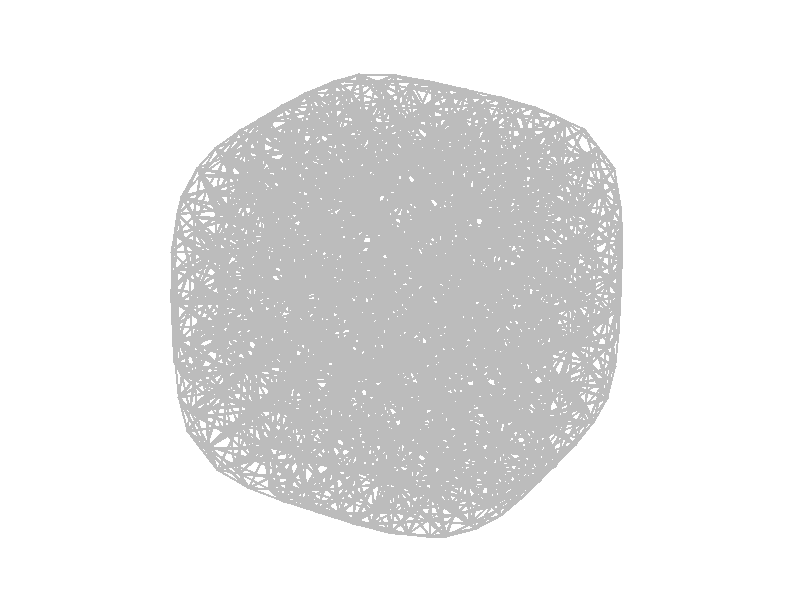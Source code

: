 #include "colors.inc"
background { rgb <1, 1, 1> }
camera {location <6, 6, 10>up <0,1,0> right <-1.33,0,0> angle 18look_at <0, 0, 0> sky <0, 1, 0> }
cylinder { <-0.447451, -0.989824, 0.0262714>, <-0.231035, -0.999287, -0.00953736>, 0.00548907 texture {  pigment { rgb <0.5, 0.5, 0.5> } } }
cylinder { <-0.447451, -0.989824, 0.0262714>, <-0.426985, -0.990856, 0.230814>, 0.00513917 texture {  pigment { rgb <0.5, 0.5, 0.5> } } }
cylinder { <-0.447451, -0.989824, 0.0262714>, <-0.204524, -0.999072, 0.210314>, 0.00762278 texture {  pigment { rgb <0.5, 0.5, 0.5> } } }
cylinder { <-0.231035, -0.999287, -0.00953736>, <-0.426985, -0.990856, 0.230814>, 0.00775551 texture {  pigment { rgb <0.5, 0.5, 0.5> } } }
cylinder { <-0.231035, -0.999287, -0.00953736>, <-0.204524, -0.999072, 0.210314>, 0.00553611 texture {  pigment { rgb <0.5, 0.5, 0.5> } } }
cylinder { <-0.426985, -0.990856, 0.230814>, <-0.204524, -0.999072, 0.210314>, 0.00558887 texture {  pigment { rgb <0.5, 0.5, 0.5> } } }
cylinder { <0.411552, -0.992156, -0.219473>, <0.646933, -0.952318, -0.220298>, 0.00596827 texture {  pigment { rgb <0.5, 0.5, 0.5> } } }
cylinder { <0.411552, -0.992156, -0.219473>, <0.42895, -0.991427, -0.00798627>, 0.00530505 texture {  pigment { rgb <0.5, 0.5, 0.5> } } }
cylinder { <0.411552, -0.992156, -0.219473>, <0.636713, -0.956105, -0.00365306>, 0.00784918 texture {  pigment { rgb <0.5, 0.5, 0.5> } } }
cylinder { <0.646933, -0.952318, -0.220298>, <0.42895, -0.991427, -0.00798627>, 0.00766985 texture {  pigment { rgb <0.5, 0.5, 0.5> } } }
cylinder { <0.646933, -0.952318, -0.220298>, <0.636713, -0.956105, -0.00365306>, 0.00542297 texture {  pigment { rgb <0.5, 0.5, 0.5> } } }
cylinder { <0.42895, -0.991427, -0.00798627>, <0.636713, -0.956105, -0.00365306>, 0.00526972 texture {  pigment { rgb <0.5, 0.5, 0.5> } } }
cylinder { <0.224544, -0.990216, 0.435658>, <0.423676, -0.983067, 0.428811>, 0.00498443 texture {  pigment { rgb <0.5, 0.5, 0.5> } } }
cylinder { <0.224544, -0.990216, 0.435658>, <0.220784, -0.949668, 0.655172>, 0.00558147 texture {  pigment { rgb <0.5, 0.5, 0.5> } } }
cylinder { <0.224544, -0.990216, 0.435658>, <0.434365, -0.942428, 0.647298>, 0.00754567 texture {  pigment { rgb <0.5, 0.5, 0.5> } } }
cylinder { <0.423676, -0.983067, 0.428811>, <0.220784, -0.949668, 0.655172>, 0.00764525 texture {  pigment { rgb <0.5, 0.5, 0.5> } } }
cylinder { <0.423676, -0.983067, 0.428811>, <0.434365, -0.942428, 0.647298>, 0.00556227 texture {  pigment { rgb <0.5, 0.5, 0.5> } } }
cylinder { <0.220784, -0.949668, 0.655172>, <0.434365, -0.942428, 0.647298>, 0.00534622 texture {  pigment { rgb <0.5, 0.5, 0.5> } } }
cylinder { <0.434838, -0.990291, 0.224058>, <0.648266, -0.952102, 0.20158>, 0.00544949 texture {  pigment { rgb <0.5, 0.5, 0.5> } } }
cylinder { <0.434838, -0.990291, 0.224058>, <0.423676, -0.983067, 0.428811>, 0.0051296 texture {  pigment { rgb <0.5, 0.5, 0.5> } } }
cylinder { <0.434838, -0.990291, 0.224058>, <0.660935, -0.940496, 0.404517>, 0.00733845 texture {  pigment { rgb <0.5, 0.5, 0.5> } } }
cylinder { <0.648266, -0.952102, 0.20158>, <0.423676, -0.983067, 0.428811>, 0.00802471 texture {  pigment { rgb <0.5, 0.5, 0.5> } } }
cylinder { <0.648266, -0.952102, 0.20158>, <0.660935, -0.940496, 0.404517>, 0.00509157 texture {  pigment { rgb <0.5, 0.5, 0.5> } } }
cylinder { <0.423676, -0.983067, 0.428811>, <0.660935, -0.940496, 0.404517>, 0.00605672 texture {  pigment { rgb <0.5, 0.5, 0.5> } } }
cylinder { <-0.20387, -0.950168, -0.654222>, <0.0211421, -0.950682, -0.654189>, 0.00562532 texture {  pigment { rgb <0.5, 0.5, 0.5> } } }
cylinder { <-0.20387, -0.950168, -0.654222>, <-0.206039, -0.989101, -0.450215>, 0.00519251 texture {  pigment { rgb <0.5, 0.5, 0.5> } } }
cylinder { <-0.20387, -0.950168, -0.654222>, <0.012786, -0.989978, -0.445784>, 0.00758169 texture {  pigment { rgb <0.5, 0.5, 0.5> } } }
cylinder { <0.0211421, -0.950682, -0.654189>, <-0.206039, -0.989101, -0.450215>, 0.00769304 texture {  pigment { rgb <0.5, 0.5, 0.5> } } }
cylinder { <0.0211421, -0.950682, -0.654189>, <0.012786, -0.989978, -0.445784>, 0.00530603 texture {  pigment { rgb <0.5, 0.5, 0.5> } } }
cylinder { <-0.206039, -0.989101, -0.450215>, <0.012786, -0.989978, -0.445784>, 0.00547179 texture {  pigment { rgb <0.5, 0.5, 0.5> } } }
cylinder { <-0.424556, -0.985173, -0.399666>, <-0.446087, -0.989651, -0.184593>, 0.00540486 texture {  pigment { rgb <0.5, 0.5, 0.5> } } }
cylinder { <-0.424556, -0.985173, -0.399666>, <-0.199624, -0.998992, -0.22225>, 0.00717033 texture {  pigment { rgb <0.5, 0.5, 0.5> } } }
cylinder { <-0.424556, -0.985173, -0.399666>, <-0.256701, -0.791162, -0.238935>, 0.00756844 texture {  pigment { rgb <0.5, 0.5, 0.5> } } }
cylinder { <-0.446087, -0.989651, -0.184593>, <-0.199624, -0.998992, -0.22225>, 0.00623746 texture {  pigment { rgb <0.5, 0.5, 0.5> } } }
cylinder { <-0.446087, -0.989651, -0.184593>, <-0.256701, -0.791162, -0.238935>, 0.00699187 texture {  pigment { rgb <0.5, 0.5, 0.5> } } }
cylinder { <-0.199624, -0.998992, -0.22225>, <-0.256701, -0.791162, -0.238935>, 0.00540425 texture {  pigment { rgb <0.5, 0.5, 0.5> } } }
cylinder { <-0.627571, -0.799039, -0.813172>, <-0.417827, -0.832178, -0.836633>, 0.00534097 texture {  pigment { rgb <0.5, 0.5, 0.5> } } }
cylinder { <-0.627571, -0.799039, -0.813172>, <-0.616218, -0.916935, -0.621203>, 0.00563917 texture {  pigment { rgb <0.5, 0.5, 0.5> } } }
cylinder { <-0.627571, -0.799039, -0.813172>, <-0.422265, -0.943102, -0.648715>, 0.00749796 texture {  pigment { rgb <0.5, 0.5, 0.5> } } }
cylinder { <-0.417827, -0.832178, -0.836633>, <-0.616218, -0.916935, -0.621203>, 0.00762204 texture {  pigment { rgb <0.5, 0.5, 0.5> } } }
cylinder { <-0.417827, -0.832178, -0.836633>, <-0.422265, -0.943102, -0.648715>, 0.00545648 texture {  pigment { rgb <0.5, 0.5, 0.5> } } }
cylinder { <-0.616218, -0.916935, -0.621203>, <-0.422265, -0.943102, -0.648715>, 0.00494085 texture {  pigment { rgb <0.5, 0.5, 0.5> } } }
cylinder { <-0.841223, -0.839369, 0.23099>, <-0.653588, -0.949877, 0.242124>, 0.00545109 texture {  pigment { rgb <0.5, 0.5, 0.5> } } }
cylinder { <-0.841223, -0.839369, 0.23099>, <-0.838596, -0.827482, 0.437385>, 0.00516883 texture {  pigment { rgb <0.5, 0.5, 0.5> } } }
cylinder { <-0.841223, -0.839369, 0.23099>, <-0.644794, -0.942945, 0.437285>, 0.00757751 texture {  pigment { rgb <0.5, 0.5, 0.5> } } }
cylinder { <-0.653588, -0.949877, 0.242124>, <-0.838596, -0.827482, 0.437385>, 0.00738815 texture {  pigment { rgb <0.5, 0.5, 0.5> } } }
cylinder { <-0.653588, -0.949877, 0.242124>, <-0.644794, -0.942945, 0.437285>, 0.00488703 texture {  pigment { rgb <0.5, 0.5, 0.5> } } }
cylinder { <-0.838596, -0.827482, 0.437385>, <-0.644794, -0.942945, 0.437285>, 0.00563977 texture {  pigment { rgb <0.5, 0.5, 0.5> } } }
cylinder { <0.226892, -0.843188, -0.83746>, <0.429282, -0.825845, -0.841269>, 0.00507917 texture {  pigment { rgb <0.5, 0.5, 0.5> } } }
cylinder { <0.226892, -0.843188, -0.83746>, <0.228744, -0.950209, -0.653193>, 0.00532747 texture {  pigment { rgb <0.5, 0.5, 0.5> } } }
cylinder { <0.226892, -0.843188, -0.83746>, <0.428011, -0.945435, -0.639719>, 0.0075002 texture {  pigment { rgb <0.5, 0.5, 0.5> } } }
cylinder { <0.429282, -0.825845, -0.841269>, <0.228744, -0.950209, -0.653193>, 0.0075438 texture {  pigment { rgb <0.5, 0.5, 0.5> } } }
cylinder { <0.429282, -0.825845, -0.841269>, <0.428011, -0.945435, -0.639719>, 0.00585906 texture {  pigment { rgb <0.5, 0.5, 0.5> } } }
cylinder { <0.228744, -0.950209, -0.653193>, <0.428011, -0.945435, -0.639719>, 0.00499449 texture {  pigment { rgb <0.5, 0.5, 0.5> } } }
cylinder { <-0.424556, -0.985173, -0.399666>, <-0.206039, -0.989101, -0.450215>, 0.00560804 texture {  pigment { rgb <0.5, 0.5, 0.5> } } }
cylinder { <-0.206039, -0.989101, -0.450215>, <-0.199624, -0.998992, -0.22225>, 0.00570675 texture {  pigment { rgb <0.5, 0.5, 0.5> } } }
cylinder { <-0.206039, -0.989101, -0.450215>, <-0.256701, -0.791162, -0.238935>, 0.00734788 texture {  pigment { rgb <0.5, 0.5, 0.5> } } }
cylinder { <0.214899, -0.999466, 0.0117861>, <0.42895, -0.991427, -0.00798627>, 0.00537782 texture {  pigment { rgb <0.5, 0.5, 0.5> } } }
cylinder { <0.214899, -0.999466, 0.0117861>, <0.218046, -0.998882, 0.216692>, 0.00512327 texture {  pigment { rgb <0.5, 0.5, 0.5> } } }
cylinder { <0.214899, -0.999466, 0.0117861>, <0.40805, -0.785647, 0.159347>, 0.00809323 texture {  pigment { rgb <0.5, 0.5, 0.5> } } }
cylinder { <0.42895, -0.991427, -0.00798627>, <0.218046, -0.998882, 0.216692>, 0.00770619 texture {  pigment { rgb <0.5, 0.5, 0.5> } } }
cylinder { <0.42895, -0.991427, -0.00798627>, <0.40805, -0.785647, 0.159347>, 0.00665126 texture {  pigment { rgb <0.5, 0.5, 0.5> } } }
cylinder { <0.218046, -0.998882, 0.216692>, <0.40805, -0.785647, 0.159347>, 0.00728265 texture {  pigment { rgb <0.5, 0.5, 0.5> } } }
cylinder { <0.42895, -0.991427, -0.00798627>, <0.434838, -0.990291, 0.224058>, 0.00580305 texture {  pigment { rgb <0.5, 0.5, 0.5> } } }
cylinder { <0.218046, -0.998882, 0.216692>, <0.434838, -0.990291, 0.224058>, 0.00542719 texture {  pigment { rgb <0.5, 0.5, 0.5> } } }
cylinder { <0.434838, -0.990291, 0.224058>, <0.40805, -0.785647, 0.159347>, 0.00540743 texture {  pigment { rgb <0.5, 0.5, 0.5> } } }
cylinder { <-0.000583173, -1, -0.000399069>, <0.214899, -0.999466, 0.0117861>, 0.00539567 texture {  pigment { rgb <0.5, 0.5, 0.5> } } }
cylinder { <-0.000583173, -1, -0.000399069>, <0.00629046, -0.999278, 0.231727>, 0.00580571 texture {  pigment { rgb <0.5, 0.5, 0.5> } } }
cylinder { <-0.000583173, -1, -0.000399069>, <0.0225432, -0.787387, 0.163636>, 0.00673826 texture {  pigment { rgb <0.5, 0.5, 0.5> } } }
cylinder { <0.214899, -0.999466, 0.0117861>, <0.00629046, -0.999278, 0.231727>, 0.00757839 texture {  pigment { rgb <0.5, 0.5, 0.5> } } }
cylinder { <0.214899, -0.999466, 0.0117861>, <0.0225432, -0.787387, 0.163636>, 0.00810234 texture {  pigment { rgb <0.5, 0.5, 0.5> } } }
cylinder { <0.00629046, -0.999278, 0.231727>, <0.0225432, -0.787387, 0.163636>, 0.00557889 texture {  pigment { rgb <0.5, 0.5, 0.5> } } }
cylinder { <0.00629046, -0.999278, 0.231727>, <0.218046, -0.998882, 0.216692>, 0.00530721 texture {  pigment { rgb <0.5, 0.5, 0.5> } } }
cylinder { <0.218046, -0.998882, 0.216692>, <0.0225432, -0.787387, 0.163636>, 0.00732146 texture {  pigment { rgb <0.5, 0.5, 0.5> } } }
cylinder { <-0.422265, -0.943102, -0.648715>, <-0.424556, -0.985173, -0.399666>, 0.00631469 texture {  pigment { rgb <0.5, 0.5, 0.5> } } }
cylinder { <-0.422265, -0.943102, -0.648715>, <-0.206039, -0.989101, -0.450215>, 0.00742764 texture {  pigment { rgb <0.5, 0.5, 0.5> } } }
cylinder { <-0.422265, -0.943102, -0.648715>, <-0.375263, -0.765385, -0.494758>, 0.00599457 texture {  pigment { rgb <0.5, 0.5, 0.5> } } }
cylinder { <-0.424556, -0.985173, -0.399666>, <-0.375263, -0.765385, -0.494758>, 0.00611243 texture {  pigment { rgb <0.5, 0.5, 0.5> } } }
cylinder { <-0.206039, -0.989101, -0.450215>, <-0.375263, -0.765385, -0.494758>, 0.00710062 texture {  pigment { rgb <0.5, 0.5, 0.5> } } }
cylinder { <0.012786, -0.989978, -0.445784>, <-0.0599895, -0.762708, -0.378088>, 0.00620135 texture {  pigment { rgb <0.5, 0.5, 0.5> } } }
cylinder { <0.012786, -0.989978, -0.445784>, <-0.199624, -0.998992, -0.22225>, 0.00771227 texture {  pigment { rgb <0.5, 0.5, 0.5> } } }
cylinder { <0.012786, -0.989978, -0.445784>, <-0.00338191, -0.999282, -0.231426>, 0.00537921 texture {  pigment { rgb <0.5, 0.5, 0.5> } } }
cylinder { <-0.0599895, -0.762708, -0.378088>, <-0.199624, -0.998992, -0.22225>, 0.00789039 texture {  pigment { rgb <0.5, 0.5, 0.5> } } }
cylinder { <-0.0599895, -0.762708, -0.378088>, <-0.00338191, -0.999282, -0.231426>, 0.00710113 texture {  pigment { rgb <0.5, 0.5, 0.5> } } }
cylinder { <-0.199624, -0.998992, -0.22225>, <-0.00338191, -0.999282, -0.231426>, 0.00491141 texture {  pigment { rgb <0.5, 0.5, 0.5> } } }
cylinder { <-0.206039, -0.989101, -0.450215>, <-0.0599895, -0.762708, -0.378088>, 0.00697258 texture {  pigment { rgb <0.5, 0.5, 0.5> } } }
cylinder { <-0.208244, -0.950452, 0.653213>, <0.0235594, -0.951089, 0.652934>, 0.00579511 texture {  pigment { rgb <0.5, 0.5, 0.5> } } }
cylinder { <-0.208244, -0.950452, 0.653213>, <-0.201297, -0.849976, 0.830798>, 0.00510392 texture {  pigment { rgb <0.5, 0.5, 0.5> } } }
cylinder { <-0.208244, -0.950452, 0.653213>, <0.00844243, -0.841018, 0.840775>, 0.00766927 texture {  pigment { rgb <0.5, 0.5, 0.5> } } }
cylinder { <0.0235594, -0.951089, 0.652934>, <-0.201297, -0.849976, 0.830798>, 0.00760016 texture {  pigment { rgb <0.5, 0.5, 0.5> } } }
cylinder { <0.0235594, -0.951089, 0.652934>, <0.00844243, -0.841018, 0.840775>, 0.00545599 texture {  pigment { rgb <0.5, 0.5, 0.5> } } }
cylinder { <-0.201297, -0.849976, 0.830798>, <0.00844243, -0.841018, 0.840775>, 0.00525419 texture {  pigment { rgb <0.5, 0.5, 0.5> } } }
cylinder { <-0.833467, -0.848134, 0.0116677>, <-0.653463, -0.950918, 0.0237209>, 0.00519082 texture {  pigment { rgb <0.5, 0.5, 0.5> } } }
cylinder { <-0.833467, -0.848134, 0.0116677>, <-0.841223, -0.839369, 0.23099>, 0.00549087 texture {  pigment { rgb <0.5, 0.5, 0.5> } } }
cylinder { <-0.833467, -0.848134, 0.0116677>, <-0.653588, -0.949877, 0.242124>, 0.00773863 texture {  pigment { rgb <0.5, 0.5, 0.5> } } }
cylinder { <-0.653463, -0.950918, 0.0237209>, <-0.841223, -0.839369, 0.23099>, 0.00752736 texture {  pigment { rgb <0.5, 0.5, 0.5> } } }
cylinder { <-0.653463, -0.950918, 0.0237209>, <-0.653588, -0.949877, 0.242124>, 0.00546015 texture {  pigment { rgb <0.5, 0.5, 0.5> } } }
cylinder { <-0.199624, -0.998992, -0.22225>, <-0.00277529, -0.781012, -0.140948>, 0.00761883 texture {  pigment { rgb <0.5, 0.5, 0.5> } } }
cylinder { <-0.199624, -0.998992, -0.22225>, <-0.000583173, -1, -0.000399069>, 0.00745134 texture {  pigment { rgb <0.5, 0.5, 0.5> } } }
cylinder { <-0.00338191, -0.999282, -0.231426>, <-0.00277529, -0.781012, -0.140948>, 0.00590702 texture {  pigment { rgb <0.5, 0.5, 0.5> } } }
cylinder { <-0.00338191, -0.999282, -0.231426>, <-0.000583173, -1, -0.000399069>, 0.00577612 texture {  pigment { rgb <0.5, 0.5, 0.5> } } }
cylinder { <-0.00277529, -0.781012, -0.140948>, <-0.000583173, -1, -0.000399069>, 0.00650551 texture {  pigment { rgb <0.5, 0.5, 0.5> } } }
cylinder { <-0.00338191, -0.999282, -0.231426>, <0.201671, -0.999094, -0.210582>, 0.00515275 texture {  pigment { rgb <0.5, 0.5, 0.5> } } }
cylinder { <0.201671, -0.999094, -0.210582>, <-0.00277529, -0.781012, -0.140948>, 0.00767329 texture {  pigment { rgb <0.5, 0.5, 0.5> } } }
cylinder { <0.201671, -0.999094, -0.210582>, <-0.000583173, -1, -0.000399069>, 0.00729232 texture {  pigment { rgb <0.5, 0.5, 0.5> } } }
cylinder { <-0.231035, -0.999287, -0.00953736>, <-0.000583173, -1, -0.000399069>, 0.00576584 texture {  pigment { rgb <0.5, 0.5, 0.5> } } }
cylinder { <-0.231035, -0.999287, -0.00953736>, <-0.180282, -0.769311, 0.0267403>, 0.00595718 texture {  pigment { rgb <0.5, 0.5, 0.5> } } }
cylinder { <-0.000583173, -1, -0.000399069>, <-0.180282, -0.769311, 0.0267403>, 0.0073419 texture {  pigment { rgb <0.5, 0.5, 0.5> } } }
cylinder { <-0.000583173, -1, -0.000399069>, <-0.204524, -0.999072, 0.210314>, 0.00733113 texture {  pigment { rgb <0.5, 0.5, 0.5> } } }
cylinder { <-0.180282, -0.769311, 0.0267403>, <-0.204524, -0.999072, 0.210314>, 0.00737721 texture {  pigment { rgb <0.5, 0.5, 0.5> } } }
cylinder { <0.411552, -0.992156, -0.219473>, <0.475105, -0.761035, -0.161335>, 0.00616624 texture {  pigment { rgb <0.5, 0.5, 0.5> } } }
cylinder { <0.646933, -0.952318, -0.220298>, <0.475105, -0.761035, -0.161335>, 0.00659501 texture {  pigment { rgb <0.5, 0.5, 0.5> } } }
cylinder { <0.475105, -0.761035, -0.161335>, <0.42895, -0.991427, -0.00798627>, 0.00701456 texture {  pigment { rgb <0.5, 0.5, 0.5> } } }
cylinder { <0.475105, -0.761035, -0.161335>, <0.636713, -0.956105, -0.00365306>, 0.00745961 texture {  pigment { rgb <0.5, 0.5, 0.5> } } }
cylinder { <0.00629046, -0.999278, 0.231727>, <-0.0015943, -0.990257, 0.442689>, 0.00528256 texture {  pigment { rgb <0.5, 0.5, 0.5> } } }
cylinder { <0.00629046, -0.999278, 0.231727>, <0.224544, -0.990216, 0.435658>, 0.00747099 texture {  pigment { rgb <0.5, 0.5, 0.5> } } }
cylinder { <0.00629046, -0.999278, 0.231727>, <0.179145, -0.783775, 0.416205>, 0.00830485 texture {  pigment { rgb <0.5, 0.5, 0.5> } } }
cylinder { <-0.0015943, -0.990257, 0.442689>, <0.224544, -0.990216, 0.435658>, 0.0056562 texture {  pigment { rgb <0.5, 0.5, 0.5> } } }
cylinder { <-0.0015943, -0.990257, 0.442689>, <0.179145, -0.783775, 0.416205>, 0.00689217 texture {  pigment { rgb <0.5, 0.5, 0.5> } } }
cylinder { <0.224544, -0.990216, 0.435658>, <0.179145, -0.783775, 0.416205>, 0.00530669 texture {  pigment { rgb <0.5, 0.5, 0.5> } } }
cylinder { <-0.446087, -0.989651, -0.184593>, <-0.231035, -0.999287, -0.00953736>, 0.00693654 texture {  pigment { rgb <0.5, 0.5, 0.5> } } }
cylinder { <-0.199624, -0.998992, -0.22225>, <-0.231035, -0.999287, -0.00953736>, 0.00537549 texture {  pigment { rgb <0.5, 0.5, 0.5> } } }
cylinder { <-0.256701, -0.791162, -0.238935>, <-0.231035, -0.999287, -0.00953736>, 0.00777006 texture {  pigment { rgb <0.5, 0.5, 0.5> } } }
cylinder { <0.218046, -0.998882, 0.216692>, <0.224544, -0.990216, 0.435658>, 0.00548085 texture {  pigment { rgb <0.5, 0.5, 0.5> } } }
cylinder { <0.218046, -0.998882, 0.216692>, <0.179145, -0.783775, 0.416205>, 0.0073989 texture {  pigment { rgb <0.5, 0.5, 0.5> } } }
cylinder { <-0.422265, -0.943102, -0.648715>, <-0.20387, -0.950168, -0.654222>, 0.00546447 texture {  pigment { rgb <0.5, 0.5, 0.5> } } }
cylinder { <-0.20387, -0.950168, -0.654222>, <-0.375263, -0.765385, -0.494758>, 0.0074561 texture {  pigment { rgb <0.5, 0.5, 0.5> } } }
cylinder { <0.636713, -0.956105, -0.00365306>, <0.434838, -0.990291, 0.224058>, 0.00765567 texture {  pigment { rgb <0.5, 0.5, 0.5> } } }
cylinder { <0.636713, -0.956105, -0.00365306>, <0.648266, -0.952102, 0.20158>, 0.00513993 texture {  pigment { rgb <0.5, 0.5, 0.5> } } }
cylinder { <0.636713, -0.956105, -0.00365306>, <0.40805, -0.785647, 0.159347>, 0.00821251 texture {  pigment { rgb <0.5, 0.5, 0.5> } } }
cylinder { <0.648266, -0.952102, 0.20158>, <0.40805, -0.785647, 0.159347>, 0.0073822 texture {  pigment { rgb <0.5, 0.5, 0.5> } } }
cylinder { <-0.204524, -0.999072, 0.210314>, <0.00629046, -0.999278, 0.231727>, 0.00529747 texture {  pigment { rgb <0.5, 0.5, 0.5> } } }
cylinder { <-0.204524, -0.999072, 0.210314>, <0.0225432, -0.787387, 0.163636>, 0.00784812 texture {  pigment { rgb <0.5, 0.5, 0.5> } } }
cylinder { <-0.0015943, -0.990257, 0.442689>, <0.0235594, -0.951089, 0.652934>, 0.00538341 texture {  pigment { rgb <0.5, 0.5, 0.5> } } }
cylinder { <0.224544, -0.990216, 0.435658>, <0.0235594, -0.951089, 0.652934>, 0.00746386 texture {  pigment { rgb <0.5, 0.5, 0.5> } } }
cylinder { <0.179145, -0.783775, 0.416205>, <0.0235594, -0.951089, 0.652934>, 0.00822503 texture {  pigment { rgb <0.5, 0.5, 0.5> } } }
cylinder { <0.179145, -0.783775, 0.416205>, <0.220784, -0.949668, 0.655172>, 0.00734675 texture {  pigment { rgb <0.5, 0.5, 0.5> } } }
cylinder { <0.0235594, -0.951089, 0.652934>, <0.220784, -0.949668, 0.655172>, 0.00493105 texture {  pigment { rgb <0.5, 0.5, 0.5> } } }
cylinder { <0.201671, -0.999094, -0.210582>, <0.214899, -0.999466, 0.0117861>, 0.00556904 texture {  pigment { rgb <0.5, 0.5, 0.5> } } }
cylinder { <-0.00277529, -0.781012, -0.140948>, <0.214899, -0.999466, 0.0117861>, 0.00860349 texture {  pigment { rgb <0.5, 0.5, 0.5> } } }
cylinder { <-0.00277529, -0.781012, -0.140948>, <-0.231035, -0.999287, -0.00953736>, 0.00855187 texture {  pigment { rgb <0.5, 0.5, 0.5> } } }
cylinder { <0.411552, -0.992156, -0.219473>, <0.214899, -0.999466, 0.0117861>, 0.00759138 texture {  pigment { rgb <0.5, 0.5, 0.5> } } }
cylinder { <0.411552, -0.992156, -0.219473>, <0.221701, -0.77904, -0.0156313>, 0.00876831 texture {  pigment { rgb <0.5, 0.5, 0.5> } } }
cylinder { <0.214899, -0.999466, 0.0117861>, <0.221701, -0.77904, -0.0156313>, 0.00555573 texture {  pigment { rgb <0.5, 0.5, 0.5> } } }
cylinder { <0.42895, -0.991427, -0.00798627>, <0.221701, -0.77904, -0.0156313>, 0.00742119 texture {  pigment { rgb <0.5, 0.5, 0.5> } } }
cylinder { <0.201671, -0.999094, -0.210582>, <0.411552, -0.992156, -0.219473>, 0.00525458 texture {  pigment { rgb <0.5, 0.5, 0.5> } } }
cylinder { <0.201671, -0.999094, -0.210582>, <0.221701, -0.77904, -0.0156313>, 0.00736676 texture {  pigment { rgb <0.5, 0.5, 0.5> } } }
cylinder { <-0.180282, -0.769311, 0.0267403>, <0.0225432, -0.787387, 0.163636>, 0.00613419 texture {  pigment { rgb <0.5, 0.5, 0.5> } } }
cylinder { <-0.426985, -0.990856, 0.230814>, <-0.644794, -0.942945, 0.437285>, 0.00759795 texture {  pigment { rgb <0.5, 0.5, 0.5> } } }
cylinder { <-0.426985, -0.990856, 0.230814>, <-0.401879, -0.984702, 0.428515>, 0.00498458 texture {  pigment { rgb <0.5, 0.5, 0.5> } } }
cylinder { <-0.426985, -0.990856, 0.230814>, <-0.482551, -0.748473, 0.414344>, 0.00772658 texture {  pigment { rgb <0.5, 0.5, 0.5> } } }
cylinder { <-0.644794, -0.942945, 0.437285>, <-0.401879, -0.984702, 0.428515>, 0.00616585 texture {  pigment { rgb <0.5, 0.5, 0.5> } } }
cylinder { <-0.644794, -0.942945, 0.437285>, <-0.482551, -0.748473, 0.414344>, 0.00635749 texture {  pigment { rgb <0.5, 0.5, 0.5> } } }
cylinder { <-0.401879, -0.984702, 0.428515>, <-0.482551, -0.748473, 0.414344>, 0.00625064 texture {  pigment { rgb <0.5, 0.5, 0.5> } } }
cylinder { <-0.653588, -0.949877, 0.242124>, <-0.426985, -0.990856, 0.230814>, 0.0057639 texture {  pigment { rgb <0.5, 0.5, 0.5> } } }
cylinder { <-0.653588, -0.949877, 0.242124>, <-0.482551, -0.748473, 0.414344>, 0.00788497 texture {  pigment { rgb <0.5, 0.5, 0.5> } } }
cylinder { <0.0211421, -0.950682, -0.654189>, <0.224396, -0.990998, -0.426184>, 0.00770242 texture {  pigment { rgb <0.5, 0.5, 0.5> } } }
cylinder { <0.0211421, -0.950682, -0.654189>, <0.171202, -0.747876, -0.474722>, 0.00774018 texture {  pigment { rgb <0.5, 0.5, 0.5> } } }
cylinder { <0.012786, -0.989978, -0.445784>, <0.224396, -0.990998, -0.426184>, 0.00531296 texture {  pigment { rgb <0.5, 0.5, 0.5> } } }
cylinder { <0.012786, -0.989978, -0.445784>, <0.171202, -0.747876, -0.474722>, 0.00726921 texture {  pigment { rgb <0.5, 0.5, 0.5> } } }
cylinder { <0.224396, -0.990998, -0.426184>, <0.171202, -0.747876, -0.474722>, 0.00633906 texture {  pigment { rgb <0.5, 0.5, 0.5> } } }
cylinder { <0.0211421, -0.950682, -0.654189>, <0.228744, -0.950209, -0.653193>, 0.00519012 texture {  pigment { rgb <0.5, 0.5, 0.5> } } }
cylinder { <0.228744, -0.950209, -0.653193>, <0.224396, -0.990998, -0.426184>, 0.00576714 texture {  pigment { rgb <0.5, 0.5, 0.5> } } }
cylinder { <0.228744, -0.950209, -0.653193>, <0.171202, -0.747876, -0.474722>, 0.00689664 texture {  pigment { rgb <0.5, 0.5, 0.5> } } }
cylinder { <-0.426985, -0.990856, 0.230814>, <-0.266904, -0.747819, 0.248197>, 0.00728846 texture {  pigment { rgb <0.5, 0.5, 0.5> } } }
cylinder { <-0.426985, -0.990856, 0.230814>, <-0.199954, -0.990669, 0.433167>, 0.00760303 texture {  pigment { rgb <0.5, 0.5, 0.5> } } }
cylinder { <-0.266904, -0.747819, 0.248197>, <-0.401879, -0.984702, 0.428515>, 0.00817183 texture {  pigment { rgb <0.5, 0.5, 0.5> } } }
cylinder { <-0.266904, -0.747819, 0.248197>, <-0.199954, -0.990669, 0.433167>, 0.00781315 texture {  pigment { rgb <0.5, 0.5, 0.5> } } }
cylinder { <-0.401879, -0.984702, 0.428515>, <-0.199954, -0.990669, 0.433167>, 0.00505166 texture {  pigment { rgb <0.5, 0.5, 0.5> } } }
cylinder { <-0.204524, -0.999072, 0.210314>, <-0.266904, -0.747819, 0.248197>, 0.00654094 texture {  pigment { rgb <0.5, 0.5, 0.5> } } }
cylinder { <-0.204524, -0.999072, 0.210314>, <-0.199954, -0.990669, 0.433167>, 0.00557645 texture {  pigment { rgb <0.5, 0.5, 0.5> } } }
cylinder { <-0.446087, -0.989651, -0.184593>, <-0.447451, -0.989824, 0.0262714>, 0.00527173 texture {  pigment { rgb <0.5, 0.5, 0.5> } } }
cylinder { <-0.446087, -0.989651, -0.184593>, <-0.393683, -0.745123, -0.0267535>, 0.00739313 texture {  pigment { rgb <0.5, 0.5, 0.5> } } }
cylinder { <-0.447451, -0.989824, 0.0262714>, <-0.393683, -0.745123, -0.0267535>, 0.00640222 texture {  pigment { rgb <0.5, 0.5, 0.5> } } }
cylinder { <-0.231035, -0.999287, -0.00953736>, <-0.393683, -0.745123, -0.0267535>, 0.00755605 texture {  pigment { rgb <0.5, 0.5, 0.5> } } }
cylinder { <-0.447451, -0.989824, 0.0262714>, <-0.653588, -0.949877, 0.242124>, 0.00752831 texture {  pigment { rgb <0.5, 0.5, 0.5> } } }
cylinder { <-0.447451, -0.989824, 0.0262714>, <-0.493265, -0.743304, 0.163449>, 0.00714532 texture {  pigment { rgb <0.5, 0.5, 0.5> } } }
cylinder { <-0.653588, -0.949877, 0.242124>, <-0.493265, -0.743304, 0.163449>, 0.00682668 texture {  pigment { rgb <0.5, 0.5, 0.5> } } }
cylinder { <-0.426985, -0.990856, 0.230814>, <-0.493265, -0.743304, 0.163449>, 0.00662445 texture {  pigment { rgb <0.5, 0.5, 0.5> } } }
cylinder { <-0.653463, -0.950918, 0.0237209>, <-0.447451, -0.989824, 0.0262714>, 0.00524172 texture {  pigment { rgb <0.5, 0.5, 0.5> } } }
cylinder { <-0.653463, -0.950918, 0.0237209>, <-0.493265, -0.743304, 0.163449>, 0.00742845 texture {  pigment { rgb <0.5, 0.5, 0.5> } } }
cylinder { <-0.630944, -0.94851, -0.423325>, <-0.654714, -0.949996, -0.205045>, 0.0054894 texture {  pigment { rgb <0.5, 0.5, 0.5> } } }
cylinder { <-0.630944, -0.94851, -0.423325>, <-0.446087, -0.989651, -0.184593>, 0.00761814 texture {  pigment { rgb <0.5, 0.5, 0.5> } } }
cylinder { <-0.630944, -0.94851, -0.423325>, <-0.489889, -0.738879, -0.275641>, 0.00731662 texture {  pigment { rgb <0.5, 0.5, 0.5> } } }
cylinder { <-0.654714, -0.949996, -0.205045>, <-0.446087, -0.989651, -0.184593>, 0.00533363 texture {  pigment { rgb <0.5, 0.5, 0.5> } } }
cylinder { <-0.654714, -0.949996, -0.205045>, <-0.489889, -0.738879, -0.275641>, 0.00692466 texture {  pigment { rgb <0.5, 0.5, 0.5> } } }
cylinder { <-0.446087, -0.989651, -0.184593>, <-0.489889, -0.738879, -0.275641>, 0.00675901 texture {  pigment { rgb <0.5, 0.5, 0.5> } } }
cylinder { <-0.630944, -0.94851, -0.423325>, <-0.424556, -0.985173, -0.399666>, 0.00527375 texture {  pigment { rgb <0.5, 0.5, 0.5> } } }
cylinder { <-0.424556, -0.985173, -0.399666>, <-0.489889, -0.738879, -0.275641>, 0.00708481 texture {  pigment { rgb <0.5, 0.5, 0.5> } } }
cylinder { <-0.00277529, -0.781012, -0.140948>, <0.221701, -0.77904, -0.0156313>, 0.00642738 texture {  pigment { rgb <0.5, 0.5, 0.5> } } }
cylinder { <-0.000583173, -1, -0.000399069>, <0.221701, -0.77904, -0.0156313>, 0.00784482 texture {  pigment { rgb <0.5, 0.5, 0.5> } } }
cylinder { <0.221701, -0.77904, -0.0156313>, <0.40805, -0.785647, 0.159347>, 0.00639272 texture {  pigment { rgb <0.5, 0.5, 0.5> } } }
cylinder { <-0.00277529, -0.781012, -0.140948>, <-0.180282, -0.769311, 0.0267403>, 0.00611171 texture {  pigment { rgb <0.5, 0.5, 0.5> } } }
cylinder { <-0.0599895, -0.762708, -0.378088>, <-0.256701, -0.791162, -0.238935>, 0.00606571 texture {  pigment { rgb <0.5, 0.5, 0.5> } } }
cylinder { <0.221701, -0.77904, -0.0156313>, <0.0225432, -0.787387, 0.163636>, 0.00670217 texture {  pigment { rgb <0.5, 0.5, 0.5> } } }
cylinder { <0.221701, -0.77904, -0.0156313>, <0.218046, -0.998882, 0.216692>, 0.0079968 texture {  pigment { rgb <0.5, 0.5, 0.5> } } }
cylinder { <-0.616218, -0.916935, -0.621203>, <-0.630944, -0.94851, -0.423325>, 0.00502304 texture {  pigment { rgb <0.5, 0.5, 0.5> } } }
cylinder { <-0.616218, -0.916935, -0.621203>, <-0.424556, -0.985173, -0.399666>, 0.00751954 texture {  pigment { rgb <0.5, 0.5, 0.5> } } }
cylinder { <-0.616218, -0.916935, -0.621203>, <-0.375263, -0.765385, -0.494758>, 0.00778682 texture {  pigment { rgb <0.5, 0.5, 0.5> } } }
cylinder { <-0.630944, -0.94851, -0.423325>, <-0.375263, -0.765385, -0.494758>, 0.00806265 texture {  pigment { rgb <0.5, 0.5, 0.5> } } }
cylinder { <0.224396, -0.990998, -0.426184>, <0.419293, -0.983786, -0.424217>, 0.00487601 texture {  pigment { rgb <0.5, 0.5, 0.5> } } }
cylinder { <0.224396, -0.990998, -0.426184>, <0.201671, -0.999094, -0.210582>, 0.00542369 texture {  pigment { rgb <0.5, 0.5, 0.5> } } }
cylinder { <0.224396, -0.990998, -0.426184>, <0.22563, -0.751496, -0.249213>, 0.00744484 texture {  pigment { rgb <0.5, 0.5, 0.5> } } }
cylinder { <0.419293, -0.983786, -0.424217>, <0.201671, -0.999094, -0.210582>, 0.00763355 texture {  pigment { rgb <0.5, 0.5, 0.5> } } }
cylinder { <0.419293, -0.983786, -0.424217>, <0.22563, -0.751496, -0.249213>, 0.00873537 texture {  pigment { rgb <0.5, 0.5, 0.5> } } }
cylinder { <0.201671, -0.999094, -0.210582>, <0.22563, -0.751496, -0.249213>, 0.00629338 texture {  pigment { rgb <0.5, 0.5, 0.5> } } }
cylinder { <0.419293, -0.983786, -0.424217>, <0.411552, -0.992156, -0.219473>, 0.00512654 texture {  pigment { rgb <0.5, 0.5, 0.5> } } }
cylinder { <0.411552, -0.992156, -0.219473>, <0.22563, -0.751496, -0.249213>, 0.00763907 texture {  pigment { rgb <0.5, 0.5, 0.5> } } }
cylinder { <-0.644794, -0.942945, 0.437285>, <-0.608635, -0.915545, 0.632614>, 0.00501321 texture {  pigment { rgb <0.5, 0.5, 0.5> } } }
cylinder { <-0.401879, -0.984702, 0.428515>, <-0.608635, -0.915545, 0.632614>, 0.00746606 texture {  pigment { rgb <0.5, 0.5, 0.5> } } }
cylinder { <-0.482551, -0.748473, 0.414344>, <-0.608635, -0.915545, 0.632614>, 0.00756024 texture {  pigment { rgb <0.5, 0.5, 0.5> } } }
cylinder { <-0.401879, -0.984702, 0.428515>, <-0.414492, -0.946479, 0.640203>, 0.00538702 texture {  pigment { rgb <0.5, 0.5, 0.5> } } }
cylinder { <-0.482551, -0.748473, 0.414344>, <-0.414492, -0.946479, 0.640203>, 0.00769946 texture {  pigment { rgb <0.5, 0.5, 0.5> } } }
cylinder { <-0.608635, -0.915545, 0.632614>, <-0.414492, -0.946479, 0.640203>, 0.00491846 texture {  pigment { rgb <0.5, 0.5, 0.5> } } }
cylinder { <0.434838, -0.990291, 0.224058>, <0.451121, -0.745325, 0.40073>, 0.00756169 texture {  pigment { rgb <0.5, 0.5, 0.5> } } }
cylinder { <0.423676, -0.983067, 0.428811>, <0.451121, -0.745325, 0.40073>, 0.00602407 texture {  pigment { rgb <0.5, 0.5, 0.5> } } }
cylinder { <0.660935, -0.940496, 0.404517>, <0.451121, -0.745325, 0.40073>, 0.00716451 texture {  pigment { rgb <0.5, 0.5, 0.5> } } }
cylinder { <-0.256701, -0.791162, -0.238935>, <-0.393683, -0.745123, -0.0267535>, 0.00641797 texture {  pigment { rgb <0.5, 0.5, 0.5> } } }
cylinder { <-0.401879, -0.984702, 0.428515>, <-0.265356, -0.722358, 0.493443>, 0.00756961 texture {  pigment { rgb <0.5, 0.5, 0.5> } } }
cylinder { <-0.199954, -0.990669, 0.433167>, <-0.265356, -0.722358, 0.493443>, 0.00706671 texture {  pigment { rgb <0.5, 0.5, 0.5> } } }
cylinder { <-0.199954, -0.990669, 0.433167>, <-0.414492, -0.946479, 0.640203>, 0.00753505 texture {  pigment { rgb <0.5, 0.5, 0.5> } } }
cylinder { <-0.265356, -0.722358, 0.493443>, <-0.414492, -0.946479, 0.640203>, 0.00766528 texture {  pigment { rgb <0.5, 0.5, 0.5> } } }
cylinder { <-0.199954, -0.990669, 0.433167>, <-0.208244, -0.950452, 0.653213>, 0.00559611 texture {  pigment { rgb <0.5, 0.5, 0.5> } } }
cylinder { <-0.265356, -0.722358, 0.493443>, <-0.208244, -0.950452, 0.653213>, 0.00710701 texture {  pigment { rgb <0.5, 0.5, 0.5> } } }
cylinder { <-0.414492, -0.946479, 0.640203>, <-0.208244, -0.950452, 0.653213>, 0.00516741 texture {  pigment { rgb <0.5, 0.5, 0.5> } } }
cylinder { <0.428011, -0.945435, -0.639719>, <0.627929, -0.913018, -0.621958>, 0.00508266 texture {  pigment { rgb <0.5, 0.5, 0.5> } } }
cylinder { <0.428011, -0.945435, -0.639719>, <0.419293, -0.983786, -0.424217>, 0.00547654 texture {  pigment { rgb <0.5, 0.5, 0.5> } } }
cylinder { <0.428011, -0.945435, -0.639719>, <0.632123, -0.948429, -0.420294>, 0.0074924 texture {  pigment { rgb <0.5, 0.5, 0.5> } } }
cylinder { <0.627929, -0.913018, -0.621958>, <0.419293, -0.983786, -0.424217>, 0.00740096 texture {  pigment { rgb <0.5, 0.5, 0.5> } } }
cylinder { <0.627929, -0.913018, -0.621958>, <0.632123, -0.948429, -0.420294>, 0.00511982 texture {  pigment { rgb <0.5, 0.5, 0.5> } } }
cylinder { <0.419293, -0.983786, -0.424217>, <0.632123, -0.948429, -0.420294>, 0.00539455 texture {  pigment { rgb <0.5, 0.5, 0.5> } } }
cylinder { <-0.199624, -0.998992, -0.22225>, <-0.180282, -0.769311, 0.0267403>, 0.00848246 texture {  pigment { rgb <0.5, 0.5, 0.5> } } }
cylinder { <-0.489889, -0.738879, -0.275641>, <-0.256701, -0.791162, -0.238935>, 0.00604449 texture {  pigment { rgb <0.5, 0.5, 0.5> } } }
cylinder { <-0.0015943, -0.990257, 0.442689>, <-0.208244, -0.950452, 0.653213>, 0.00744181 texture {  pigment { rgb <0.5, 0.5, 0.5> } } }
cylinder { <-0.0015943, -0.990257, 0.442689>, <-0.0519108, -0.722826, 0.594102>, 0.0077853 texture {  pigment { rgb <0.5, 0.5, 0.5> } } }
cylinder { <-0.208244, -0.950452, 0.653213>, <-0.0519108, -0.722826, 0.594102>, 0.00705992 texture {  pigment { rgb <0.5, 0.5, 0.5> } } }
cylinder { <0.0235594, -0.951089, 0.652934>, <-0.0519108, -0.722826, 0.594102>, 0.00618775 texture {  pigment { rgb <0.5, 0.5, 0.5> } } }
cylinder { <-0.256701, -0.791162, -0.238935>, <-0.180282, -0.769311, 0.0267403>, 0.00693274 texture {  pigment { rgb <0.5, 0.5, 0.5> } } }
cylinder { <0.0225432, -0.787387, 0.163636>, <0.179145, -0.783775, 0.416205>, 0.00743001 texture {  pigment { rgb <0.5, 0.5, 0.5> } } }
cylinder { <0.423676, -0.983067, 0.428811>, <0.631303, -0.917435, 0.603585>, 0.00698043 texture {  pigment { rgb <0.5, 0.5, 0.5> } } }
cylinder { <0.660935, -0.940496, 0.404517>, <0.631303, -0.917435, 0.603585>, 0.00506445 texture {  pigment { rgb <0.5, 0.5, 0.5> } } }
cylinder { <0.451121, -0.745325, 0.40073>, <0.631303, -0.917435, 0.603585>, 0.00803265 texture {  pigment { rgb <0.5, 0.5, 0.5> } } }
cylinder { <-0.375263, -0.765385, -0.494758>, <-0.256701, -0.791162, -0.238935>, 0.00707843 texture {  pigment { rgb <0.5, 0.5, 0.5> } } }
cylinder { <-0.0599895, -0.762708, -0.378088>, <-0.00277529, -0.781012, -0.140948>, 0.00611575 texture {  pigment { rgb <0.5, 0.5, 0.5> } } }
cylinder { <-0.256701, -0.791162, -0.238935>, <-0.00277529, -0.781012, -0.140948>, 0.00680913 texture {  pigment { rgb <0.5, 0.5, 0.5> } } }
cylinder { <-0.00338191, -0.999282, -0.231426>, <0.22563, -0.751496, -0.249213>, 0.00844691 texture {  pigment { rgb <0.5, 0.5, 0.5> } } }
cylinder { <-0.00277529, -0.781012, -0.140948>, <0.22563, -0.751496, -0.249213>, 0.00636206 texture {  pigment { rgb <0.5, 0.5, 0.5> } } }
cylinder { <0.648266, -0.952102, 0.20158>, <0.451121, -0.745325, 0.40073>, 0.00870646 texture {  pigment { rgb <0.5, 0.5, 0.5> } } }
cylinder { <-0.199954, -0.990669, 0.433167>, <-0.0015943, -0.990257, 0.442689>, 0.00496472 texture {  pigment { rgb <0.5, 0.5, 0.5> } } }
cylinder { <-0.199954, -0.990669, 0.433167>, <-0.0519108, -0.722826, 0.594102>, 0.00864425 texture {  pigment { rgb <0.5, 0.5, 0.5> } } }
cylinder { <0.00629046, -0.999278, 0.231727>, <-0.199954, -0.990669, 0.433167>, 0.00721064 texture {  pigment { rgb <0.5, 0.5, 0.5> } } }
cylinder { <0.00629046, -0.999278, 0.231727>, <-0.0393975, -0.710223, 0.352015>, 0.00791003 texture {  pigment { rgb <0.5, 0.5, 0.5> } } }
cylinder { <-0.199954, -0.990669, 0.433167>, <-0.0393975, -0.710223, 0.352015>, 0.00832969 texture {  pigment { rgb <0.5, 0.5, 0.5> } } }
cylinder { <-0.0015943, -0.990257, 0.442689>, <-0.0393975, -0.710223, 0.352015>, 0.00741915 texture {  pigment { rgb <0.5, 0.5, 0.5> } } }
cylinder { <0.475105, -0.761035, -0.161335>, <0.221701, -0.77904, -0.0156313>, 0.00732151 texture {  pigment { rgb <0.5, 0.5, 0.5> } } }
cylinder { <0.22563, -0.751496, -0.249213>, <0.221701, -0.77904, -0.0156313>, 0.00588082 texture {  pigment { rgb <0.5, 0.5, 0.5> } } }
cylinder { <-0.20387, -0.950168, -0.654222>, <-0.054608, -0.722109, -0.612839>, 0.00689215 texture {  pigment { rgb <0.5, 0.5, 0.5> } } }
cylinder { <-0.054608, -0.722109, -0.612839>, <-0.206039, -0.989101, -0.450215>, 0.00868414 texture {  pigment { rgb <0.5, 0.5, 0.5> } } }
cylinder { <-0.054608, -0.722109, -0.612839>, <0.012786, -0.989978, -0.445784>, 0.00807011 texture {  pigment { rgb <0.5, 0.5, 0.5> } } }
cylinder { <0.0211421, -0.950682, -0.654189>, <-0.054608, -0.722109, -0.612839>, 0.00610806 texture {  pigment { rgb <0.5, 0.5, 0.5> } } }
cylinder { <0.434838, -0.990291, 0.224058>, <0.224544, -0.990216, 0.435658>, 0.00745813 texture {  pigment { rgb <0.5, 0.5, 0.5> } } }
cylinder { <0.434838, -0.990291, 0.224058>, <0.179145, -0.783775, 0.416205>, 0.00951802 texture {  pigment { rgb <0.5, 0.5, 0.5> } } }
cylinder { <0.40805, -0.785647, 0.159347>, <0.179145, -0.783775, 0.416205>, 0.00860148 texture {  pigment { rgb <0.5, 0.5, 0.5> } } }
cylinder { <0.423676, -0.983067, 0.428811>, <0.179145, -0.783775, 0.416205>, 0.0078927 texture {  pigment { rgb <0.5, 0.5, 0.5> } } }
cylinder { <0.419293, -0.983786, -0.424217>, <0.475105, -0.761035, -0.161335>, 0.00872641 texture {  pigment { rgb <0.5, 0.5, 0.5> } } }
cylinder { <0.632123, -0.948429, -0.420294>, <0.411552, -0.992156, -0.219473>, 0.0075371 texture {  pigment { rgb <0.5, 0.5, 0.5> } } }
cylinder { <0.632123, -0.948429, -0.420294>, <0.475105, -0.761035, -0.161335>, 0.00890333 texture {  pigment { rgb <0.5, 0.5, 0.5> } } }
cylinder { <0.632123, -0.948429, -0.420294>, <0.646933, -0.952318, -0.220298>, 0.00501454 texture {  pigment { rgb <0.5, 0.5, 0.5> } } }
cylinder { <0.012786, -0.989978, -0.445784>, <0.22563, -0.751496, -0.249213>, 0.00938136 texture {  pigment { rgb <0.5, 0.5, 0.5> } } }
cylinder { <0.224396, -0.990998, -0.426184>, <-0.00338191, -0.999282, -0.231426>, 0.00749509 texture {  pigment { rgb <0.5, 0.5, 0.5> } } }
cylinder { <0.22563, -0.751496, -0.249213>, <0.475105, -0.761035, -0.161335>, 0.00661681 texture {  pigment { rgb <0.5, 0.5, 0.5> } } }
cylinder { <-0.0599895, -0.762708, -0.378088>, <0.22563, -0.751496, -0.249213>, 0.00783871 texture {  pigment { rgb <0.5, 0.5, 0.5> } } }
cylinder { <0.428011, -0.945435, -0.639719>, <0.224396, -0.990998, -0.426184>, 0.00746376 texture {  pigment { rgb <0.5, 0.5, 0.5> } } }
cylinder { <0.428011, -0.945435, -0.639719>, <0.171202, -0.747876, -0.474722>, 0.00909 texture {  pigment { rgb <0.5, 0.5, 0.5> } } }
cylinder { <0.171202, -0.747876, -0.474722>, <0.22563, -0.751496, -0.249213>, 0.0058003 texture {  pigment { rgb <0.5, 0.5, 0.5> } } }
cylinder { <-0.0599895, -0.762708, -0.378088>, <0.171202, -0.747876, -0.474722>, 0.00627532 texture {  pigment { rgb <0.5, 0.5, 0.5> } } }
cylinder { <-0.447451, -0.989824, 0.0262714>, <-0.180282, -0.769311, 0.0267403>, 0.00866046 texture {  pigment { rgb <0.5, 0.5, 0.5> } } }
cylinder { <-0.447451, -0.989824, 0.0262714>, <-0.266904, -0.747819, 0.248197>, 0.00936797 texture {  pigment { rgb <0.5, 0.5, 0.5> } } }
cylinder { <-0.231035, -0.999287, -0.00953736>, <-0.266904, -0.747819, 0.248197>, 0.00904673 texture {  pigment { rgb <0.5, 0.5, 0.5> } } }
cylinder { <-0.180282, -0.769311, 0.0267403>, <-0.266904, -0.747819, 0.248197>, 0.0059691 texture {  pigment { rgb <0.5, 0.5, 0.5> } } }
cylinder { <-0.266904, -0.747819, 0.248197>, <-0.482551, -0.748473, 0.414344>, 0.00680574 texture {  pigment { rgb <0.5, 0.5, 0.5> } } }
cylinder { <0.179145, -0.783775, 0.416205>, <0.451121, -0.745325, 0.40073>, 0.00687789 texture {  pigment { rgb <0.5, 0.5, 0.5> } } }
cylinder { <0.451121, -0.745325, 0.40073>, <0.434365, -0.942428, 0.647298>, 0.00790276 texture {  pigment { rgb <0.5, 0.5, 0.5> } } }
cylinder { <0.434365, -0.942428, 0.647298>, <0.631303, -0.917435, 0.603585>, 0.00508183 texture {  pigment { rgb <0.5, 0.5, 0.5> } } }
cylinder { <-0.446087, -0.989651, -0.184593>, <-0.653463, -0.950918, 0.0237209>, 0.00741197 texture {  pigment { rgb <0.5, 0.5, 0.5> } } }
cylinder { <-0.653463, -0.950918, 0.0237209>, <-0.393683, -0.745123, -0.0267535>, 0.00838097 texture {  pigment { rgb <0.5, 0.5, 0.5> } } }
cylinder { <-0.393683, -0.745123, -0.0267535>, <-0.180282, -0.769311, 0.0267403>, 0.00553323 texture {  pigment { rgb <0.5, 0.5, 0.5> } } }
cylinder { <-0.393683, -0.745123, -0.0267535>, <-0.266904, -0.747819, 0.248197>, 0.00756958 texture {  pigment { rgb <0.5, 0.5, 0.5> } } }
cylinder { <-0.493265, -0.743304, 0.163449>, <-0.482551, -0.748473, 0.414344>, 0.00627943 texture {  pigment { rgb <0.5, 0.5, 0.5> } } }
cylinder { <-0.375263, -0.765385, -0.494758>, <-0.489889, -0.738879, -0.275641>, 0.0062176 texture {  pigment { rgb <0.5, 0.5, 0.5> } } }
cylinder { <-0.266904, -0.747819, 0.248197>, <-0.265356, -0.722358, 0.493443>, 0.00616422 texture {  pigment { rgb <0.5, 0.5, 0.5> } } }
cylinder { <-0.482551, -0.748473, 0.414344>, <-0.265356, -0.722358, 0.493443>, 0.00581551 texture {  pigment { rgb <0.5, 0.5, 0.5> } } }
cylinder { <-0.265356, -0.722358, 0.493443>, <-0.0519108, -0.722826, 0.594102>, 0.00589977 texture {  pigment { rgb <0.5, 0.5, 0.5> } } }
cylinder { <-0.0519108, -0.722826, 0.594102>, <-0.201297, -0.849976, 0.830798>, 0.00768555 texture {  pigment { rgb <0.5, 0.5, 0.5> } } }
cylinder { <-0.0519108, -0.722826, 0.594102>, <0.00844243, -0.841018, 0.840775>, 0.00700265 texture {  pigment { rgb <0.5, 0.5, 0.5> } } }
cylinder { <-0.054608, -0.722109, -0.612839>, <-0.0599895, -0.762708, -0.378088>, 0.00595742 texture {  pigment { rgb <0.5, 0.5, 0.5> } } }
cylinder { <-0.203036, -0.844186, -0.836844>, <0.010446, -0.840453, -0.841339>, 0.00533904 texture {  pigment { rgb <0.5, 0.5, 0.5> } } }
cylinder { <-0.203036, -0.844186, -0.836844>, <-0.20387, -0.950168, -0.654222>, 0.00527871 texture {  pigment { rgb <0.5, 0.5, 0.5> } } }
cylinder { <-0.203036, -0.844186, -0.836844>, <-0.054608, -0.722109, -0.612839>, 0.00737868 texture {  pigment { rgb <0.5, 0.5, 0.5> } } }
cylinder { <0.010446, -0.840453, -0.841339>, <-0.20387, -0.950168, -0.654222>, 0.00762321 texture {  pigment { rgb <0.5, 0.5, 0.5> } } }
cylinder { <0.010446, -0.840453, -0.841339>, <-0.054608, -0.722109, -0.612839>, 0.00663559 texture {  pigment { rgb <0.5, 0.5, 0.5> } } }
cylinder { <0.010446, -0.840453, -0.841339>, <0.0211421, -0.950682, -0.654189>, 0.00543656 texture {  pigment { rgb <0.5, 0.5, 0.5> } } }
cylinder { <0.419293, -0.983786, -0.424217>, <0.424625, -0.7195, -0.400725>, 0.00663455 texture {  pigment { rgb <0.5, 0.5, 0.5> } } }
cylinder { <0.632123, -0.948429, -0.420294>, <0.424625, -0.7195, -0.400725>, 0.00773978 texture {  pigment { rgb <0.5, 0.5, 0.5> } } }
cylinder { <0.424625, -0.7195, -0.400725>, <0.475105, -0.761035, -0.161335>, 0.00620388 texture {  pigment { rgb <0.5, 0.5, 0.5> } } }
cylinder { <0.424625, -0.7195, -0.400725>, <0.411552, -0.992156, -0.219473>, 0.00819164 texture {  pigment { rgb <0.5, 0.5, 0.5> } } }
cylinder { <0.224396, -0.990998, -0.426184>, <0.424625, -0.7195, -0.400725>, 0.00845765 texture {  pigment { rgb <0.5, 0.5, 0.5> } } }
cylinder { <0.419293, -0.983786, -0.424217>, <0.171202, -0.747876, -0.474722>, 0.00865138 texture {  pigment { rgb <0.5, 0.5, 0.5> } } }
cylinder { <0.171202, -0.747876, -0.474722>, <0.424625, -0.7195, -0.400725>, 0.00663816 texture {  pigment { rgb <0.5, 0.5, 0.5> } } }
cylinder { <0.424625, -0.7195, -0.400725>, <0.22563, -0.751496, -0.249213>, 0.00630372 texture {  pigment { rgb <0.5, 0.5, 0.5> } } }
cylinder { <0.0225432, -0.787387, 0.163636>, <-0.0393975, -0.710223, 0.352015>, 0.00531963 texture {  pigment { rgb <0.5, 0.5, 0.5> } } }
cylinder { <-0.0393975, -0.710223, 0.352015>, <0.179145, -0.783775, 0.416205>, 0.00598388 texture {  pigment { rgb <0.5, 0.5, 0.5> } } }
cylinder { <-0.204524, -0.999072, 0.210314>, <-0.0393975, -0.710223, 0.352015>, 0.00904087 texture {  pigment { rgb <0.5, 0.5, 0.5> } } }
cylinder { <-0.266904, -0.747819, 0.248197>, <-0.0393975, -0.710223, 0.352015>, 0.00632215 texture {  pigment { rgb <0.5, 0.5, 0.5> } } }
cylinder { <0.423676, -0.983067, 0.428811>, <0.35385, -0.703519, 0.607627>, 0.00847782 texture {  pigment { rgb <0.5, 0.5, 0.5> } } }
cylinder { <0.451121, -0.745325, 0.40073>, <0.35385, -0.703519, 0.607627>, 0.00581031 texture {  pigment { rgb <0.5, 0.5, 0.5> } } }
cylinder { <0.434365, -0.942428, 0.647298>, <0.35385, -0.703519, 0.607627>, 0.00638032 texture {  pigment { rgb <0.5, 0.5, 0.5> } } }
cylinder { <0.224544, -0.990216, 0.435658>, <0.35385, -0.703519, 0.607627>, 0.0089613 texture {  pigment { rgb <0.5, 0.5, 0.5> } } }
cylinder { <0.179145, -0.783775, 0.416205>, <0.35385, -0.703519, 0.607627>, 0.00678256 texture {  pigment { rgb <0.5, 0.5, 0.5> } } }
cylinder { <0.220784, -0.949668, 0.655172>, <0.35385, -0.703519, 0.607627>, 0.0070956 texture {  pigment { rgb <0.5, 0.5, 0.5> } } }
cylinder { <0.648266, -0.952102, 0.20158>, <0.846945, -0.834083, 0.195677>, 0.0057791 texture {  pigment { rgb <0.5, 0.5, 0.5> } } }
cylinder { <0.648266, -0.952102, 0.20158>, <0.66702, -0.700118, 0.22199>, 0.00633761 texture {  pigment { rgb <0.5, 0.5, 0.5> } } }
cylinder { <0.846945, -0.834083, 0.195677>, <0.66702, -0.700118, 0.22199>, 0.00564647 texture {  pigment { rgb <0.5, 0.5, 0.5> } } }
cylinder { <0.846945, -0.834083, 0.195677>, <0.660935, -0.940496, 0.404517>, 0.00748073 texture {  pigment { rgb <0.5, 0.5, 0.5> } } }
cylinder { <0.66702, -0.700118, 0.22199>, <0.660935, -0.940496, 0.404517>, 0.00754714 texture {  pigment { rgb <0.5, 0.5, 0.5> } } }
cylinder { <-0.654714, -0.949996, -0.205045>, <-0.833467, -0.848134, 0.0116677>, 0.00747047 texture {  pigment { rgb <0.5, 0.5, 0.5> } } }
cylinder { <-0.654714, -0.949996, -0.205045>, <-0.653463, -0.950918, 0.0237209>, 0.00571928 texture {  pigment { rgb <0.5, 0.5, 0.5> } } }
cylinder { <-0.654714, -0.949996, -0.205045>, <-0.640008, -0.690547, -0.0971933>, 0.00703393 texture {  pigment { rgb <0.5, 0.5, 0.5> } } }
cylinder { <-0.833467, -0.848134, 0.0116677>, <-0.640008, -0.690547, -0.0971933>, 0.00680582 texture {  pigment { rgb <0.5, 0.5, 0.5> } } }
cylinder { <-0.653463, -0.950918, 0.0237209>, <-0.640008, -0.690547, -0.0971933>, 0.00718481 texture {  pigment { rgb <0.5, 0.5, 0.5> } } }
cylinder { <-0.8349, -0.845872, -0.215848>, <-0.654714, -0.949996, -0.205045>, 0.00520969 texture {  pigment { rgb <0.5, 0.5, 0.5> } } }
cylinder { <-0.8349, -0.845872, -0.215848>, <-0.833467, -0.848134, 0.0116677>, 0.00568828 texture {  pigment { rgb <0.5, 0.5, 0.5> } } }
cylinder { <-0.8349, -0.845872, -0.215848>, <-0.640008, -0.690547, -0.0971933>, 0.00690052 texture {  pigment { rgb <0.5, 0.5, 0.5> } } }
cylinder { <-0.493265, -0.743304, 0.163449>, <-0.266904, -0.747819, 0.248197>, 0.00604367 texture {  pigment { rgb <0.5, 0.5, 0.5> } } }
cylinder { <-0.00277529, -0.781012, -0.140948>, <0.0225432, -0.787387, 0.163636>, 0.00764253 texture {  pigment { rgb <0.5, 0.5, 0.5> } } }
cylinder { <-0.266904, -0.747819, 0.248197>, <0.0225432, -0.787387, 0.163636>, 0.00760329 texture {  pigment { rgb <0.5, 0.5, 0.5> } } }
cylinder { <0.40805, -0.785647, 0.159347>, <0.451121, -0.745325, 0.40073>, 0.00621222 texture {  pigment { rgb <0.5, 0.5, 0.5> } } }
cylinder { <-0.393683, -0.745123, -0.0267535>, <-0.493265, -0.743304, 0.163449>, 0.00536753 texture {  pigment { rgb <0.5, 0.5, 0.5> } } }
cylinder { <0.632123, -0.948429, -0.420294>, <0.63812, -0.703235, -0.399703>, 0.00615325 texture {  pigment { rgb <0.5, 0.5, 0.5> } } }
cylinder { <0.632123, -0.948429, -0.420294>, <0.828421, -0.851983, -0.214654>, 0.00750512 texture {  pigment { rgb <0.5, 0.5, 0.5> } } }
cylinder { <0.63812, -0.703235, -0.399703>, <0.646933, -0.952318, -0.220298>, 0.00767732 texture {  pigment { rgb <0.5, 0.5, 0.5> } } }
cylinder { <0.63812, -0.703235, -0.399703>, <0.828421, -0.851983, -0.214654>, 0.0076069 texture {  pigment { rgb <0.5, 0.5, 0.5> } } }
cylinder { <0.646933, -0.952318, -0.220298>, <0.828421, -0.851983, -0.214654>, 0.00518633 texture {  pigment { rgb <0.5, 0.5, 0.5> } } }
cylinder { <0.632123, -0.948429, -0.420294>, <0.836026, -0.832415, -0.420795>, 0.00586496 texture {  pigment { rgb <0.5, 0.5, 0.5> } } }
cylinder { <0.836026, -0.832415, -0.420795>, <0.63812, -0.703235, -0.399703>, 0.00593186 texture {  pigment { rgb <0.5, 0.5, 0.5> } } }
cylinder { <0.836026, -0.832415, -0.420795>, <0.828421, -0.851983, -0.214654>, 0.00518018 texture {  pigment { rgb <0.5, 0.5, 0.5> } } }
cylinder { <0.220784, -0.949668, 0.655172>, <0.228904, -0.840572, 0.840065>, 0.00537084 texture {  pigment { rgb <0.5, 0.5, 0.5> } } }
cylinder { <0.434365, -0.942428, 0.647298>, <0.228904, -0.840572, 0.840065>, 0.0074895 texture {  pigment { rgb <0.5, 0.5, 0.5> } } }
cylinder { <0.35385, -0.703519, 0.607627>, <0.228904, -0.840572, 0.840065>, 0.00743397 texture {  pigment { rgb <0.5, 0.5, 0.5> } } }
cylinder { <-0.836014, -0.831718, -0.426172>, <-0.630944, -0.94851, -0.423325>, 0.00590035 texture {  pigment { rgb <0.5, 0.5, 0.5> } } }
cylinder { <-0.836014, -0.831718, -0.426172>, <-0.653474, -0.702481, -0.40562>, 0.00561502 texture {  pigment { rgb <0.5, 0.5, 0.5> } } }
cylinder { <-0.836014, -0.831718, -0.426172>, <-0.654714, -0.949996, -0.205045>, 0.00773614 texture {  pigment { rgb <0.5, 0.5, 0.5> } } }
cylinder { <-0.630944, -0.94851, -0.423325>, <-0.653474, -0.702481, -0.40562>, 0.00619231 texture {  pigment { rgb <0.5, 0.5, 0.5> } } }
cylinder { <-0.653474, -0.702481, -0.40562>, <-0.654714, -0.949996, -0.205045>, 0.00796457 texture {  pigment { rgb <0.5, 0.5, 0.5> } } }
cylinder { <-0.836014, -0.831718, -0.426172>, <-0.8349, -0.845872, -0.215848>, 0.00527007 texture {  pigment { rgb <0.5, 0.5, 0.5> } } }
cylinder { <-0.653474, -0.702481, -0.40562>, <-0.8349, -0.845872, -0.215848>, 0.00747872 texture {  pigment { rgb <0.5, 0.5, 0.5> } } }
cylinder { <0.846945, -0.834083, 0.195677>, <0.841959, -0.82755, 0.410745>, 0.00538065 texture {  pigment { rgb <0.5, 0.5, 0.5> } } }
cylinder { <0.66702, -0.700118, 0.22199>, <0.841959, -0.82755, 0.410745>, 0.00717944 texture {  pigment { rgb <0.5, 0.5, 0.5> } } }
cylinder { <0.660935, -0.940496, 0.404517>, <0.841959, -0.82755, 0.410745>, 0.00533653 texture {  pigment { rgb <0.5, 0.5, 0.5> } } }
cylinder { <0.627929, -0.913018, -0.621958>, <0.80468, -0.807617, -0.627767>, 0.00514683 texture {  pigment { rgb <0.5, 0.5, 0.5> } } }
cylinder { <0.627929, -0.913018, -0.621958>, <0.836026, -0.832415, -0.420795>, 0.00751116 texture {  pigment { rgb <0.5, 0.5, 0.5> } } }
cylinder { <0.80468, -0.807617, -0.627767>, <0.632123, -0.948429, -0.420294>, 0.00760959 texture {  pigment { rgb <0.5, 0.5, 0.5> } } }
cylinder { <0.80468, -0.807617, -0.627767>, <0.836026, -0.832415, -0.420795>, 0.00526991 texture {  pigment { rgb <0.5, 0.5, 0.5> } } }
cylinder { <-0.489889, -0.738879, -0.275641>, <-0.393683, -0.745123, -0.0267535>, 0.00667268 texture {  pigment { rgb <0.5, 0.5, 0.5> } } }
cylinder { <0.179145, -0.783775, 0.416205>, <-0.0519108, -0.722826, 0.594102>, 0.00744769 texture {  pigment { rgb <0.5, 0.5, 0.5> } } }
cylinder { <-0.054608, -0.722109, -0.612839>, <0.171202, -0.747876, -0.474722>, 0.00664879 texture {  pigment { rgb <0.5, 0.5, 0.5> } } }
cylinder { <0.428011, -0.945435, -0.639719>, <0.424625, -0.7195, -0.400725>, 0.00822254 texture {  pigment { rgb <0.5, 0.5, 0.5> } } }
cylinder { <0.627929, -0.913018, -0.621958>, <0.424625, -0.7195, -0.400725>, 0.00893469 texture {  pigment { rgb <0.5, 0.5, 0.5> } } }
cylinder { <0.429282, -0.825845, -0.841269>, <0.411102, -0.708321, -0.616568>, 0.00635577 texture {  pigment { rgb <0.5, 0.5, 0.5> } } }
cylinder { <0.228744, -0.950209, -0.653193>, <0.411102, -0.708321, -0.616568>, 0.00762829 texture {  pigment { rgb <0.5, 0.5, 0.5> } } }
cylinder { <0.428011, -0.945435, -0.639719>, <0.411102, -0.708321, -0.616568>, 0.00597101 texture {  pigment { rgb <0.5, 0.5, 0.5> } } }
cylinder { <0.434365, -0.942428, 0.647298>, <0.445383, -0.830244, 0.834737>, 0.0054681 texture {  pigment { rgb <0.5, 0.5, 0.5> } } }
cylinder { <0.35385, -0.703519, 0.607627>, <0.445383, -0.830244, 0.834737>, 0.00689276 texture {  pigment { rgb <0.5, 0.5, 0.5> } } }
cylinder { <0.228904, -0.840572, 0.840065>, <0.445383, -0.830244, 0.834737>, 0.00541977 texture {  pigment { rgb <0.5, 0.5, 0.5> } } }
cylinder { <-0.653474, -0.702481, -0.40562>, <-0.489889, -0.738879, -0.275641>, 0.00530208 texture {  pigment { rgb <0.5, 0.5, 0.5> } } }
cylinder { <0.411102, -0.708321, -0.616568>, <0.171202, -0.747876, -0.474722>, 0.00703726 texture {  pigment { rgb <0.5, 0.5, 0.5> } } }
cylinder { <0.411102, -0.708321, -0.616568>, <0.419293, -0.983786, -0.424217>, 0.0084019 texture {  pigment { rgb <0.5, 0.5, 0.5> } } }
cylinder { <0.411102, -0.708321, -0.616568>, <0.424625, -0.7195, -0.400725>, 0.00541387 texture {  pigment { rgb <0.5, 0.5, 0.5> } } }
cylinder { <0.226892, -0.843188, -0.83746>, <0.411102, -0.708321, -0.616568>, 0.0079418 texture {  pigment { rgb <0.5, 0.5, 0.5> } } }
cylinder { <-0.616218, -0.916935, -0.621203>, <-0.836014, -0.831718, -0.426172>, 0.00764893 texture {  pigment { rgb <0.5, 0.5, 0.5> } } }
cylinder { <-0.616218, -0.916935, -0.621203>, <-0.653474, -0.702481, -0.40562>, 0.00765894 texture {  pigment { rgb <0.5, 0.5, 0.5> } } }
cylinder { <-0.446087, -0.989651, -0.184593>, <-0.640008, -0.690547, -0.0971933>, 0.00917562 texture {  pigment { rgb <0.5, 0.5, 0.5> } } }
cylinder { <-0.640008, -0.690547, -0.0971933>, <-0.393683, -0.745123, -0.0267535>, 0.00654869 texture {  pigment { rgb <0.5, 0.5, 0.5> } } }
cylinder { <0.636713, -0.956105, -0.00365306>, <0.621351, -0.695822, 0.0116986>, 0.0065297 texture {  pigment { rgb <0.5, 0.5, 0.5> } } }
cylinder { <0.621351, -0.695822, 0.0116986>, <0.648266, -0.952102, 0.20158>, 0.00800231 texture {  pigment { rgb <0.5, 0.5, 0.5> } } }
cylinder { <0.621351, -0.695822, 0.0116986>, <0.40805, -0.785647, 0.159347>, 0.00686323 texture {  pigment { rgb <0.5, 0.5, 0.5> } } }
cylinder { <-0.653463, -0.950918, 0.0237209>, <-0.690878, -0.65596, 0.133783>, 0.00792599 texture {  pigment { rgb <0.5, 0.5, 0.5> } } }
cylinder { <-0.841223, -0.839369, 0.23099>, <-0.690878, -0.65596, 0.133783>, 0.0064076 texture {  pigment { rgb <0.5, 0.5, 0.5> } } }
cylinder { <-0.653588, -0.949877, 0.242124>, <-0.690878, -0.65596, 0.133783>, 0.00788653 texture {  pigment { rgb <0.5, 0.5, 0.5> } } }
cylinder { <-0.0393975, -0.710223, 0.352015>, <-0.0519108, -0.722826, 0.594102>, 0.00606844 texture {  pigment { rgb <0.5, 0.5, 0.5> } } }
cylinder { <-0.833467, -0.848134, 0.0116677>, <-0.690878, -0.65596, 0.133783>, 0.00671633 texture {  pigment { rgb <0.5, 0.5, 0.5> } } }
cylinder { <-0.806743, -0.802831, -0.633427>, <-0.616218, -0.916935, -0.621203>, 0.0055604 texture {  pigment { rgb <0.5, 0.5, 0.5> } } }
cylinder { <-0.806743, -0.802831, -0.633427>, <-0.836014, -0.831718, -0.426172>, 0.00528241 texture {  pigment { rgb <0.5, 0.5, 0.5> } } }
cylinder { <-0.806743, -0.802831, -0.633427>, <-0.653474, -0.702481, -0.40562>, 0.00730829 texture {  pigment { rgb <0.5, 0.5, 0.5> } } }
cylinder { <-0.489889, -0.738879, -0.275641>, <-0.640008, -0.690547, -0.0971933>, 0.00595374 texture {  pigment { rgb <0.5, 0.5, 0.5> } } }
cylinder { <0.80468, -0.807617, -0.627767>, <0.63812, -0.703235, -0.399703>, 0.00752708 texture {  pigment { rgb <0.5, 0.5, 0.5> } } }
cylinder { <0.627929, -0.913018, -0.621958>, <0.63812, -0.703235, -0.399703>, 0.00764485 texture {  pigment { rgb <0.5, 0.5, 0.5> } } }
cylinder { <0.42895, -0.991427, -0.00798627>, <0.621351, -0.695822, 0.0116986>, 0.00883133 texture {  pigment { rgb <0.5, 0.5, 0.5> } } }
cylinder { <0.429282, -0.825845, -0.841269>, <0.628659, -0.80185, -0.809971>, 0.00508101 texture {  pigment { rgb <0.5, 0.5, 0.5> } } }
cylinder { <0.628659, -0.80185, -0.809971>, <0.428011, -0.945435, -0.639719>, 0.00749424 texture {  pigment { rgb <0.5, 0.5, 0.5> } } }
cylinder { <0.628659, -0.80185, -0.809971>, <0.411102, -0.708321, -0.616568>, 0.00764378 texture {  pigment { rgb <0.5, 0.5, 0.5> } } }
cylinder { <0.63812, -0.703235, -0.399703>, <0.475105, -0.761035, -0.161335>, 0.00736265 texture {  pigment { rgb <0.5, 0.5, 0.5> } } }
cylinder { <0.475105, -0.761035, -0.161335>, <0.621351, -0.695822, 0.0116986>, 0.00589393 texture {  pigment { rgb <0.5, 0.5, 0.5> } } }
cylinder { <0.636713, -0.956105, -0.00365306>, <0.835741, -0.845959, -0.00932932>, 0.00568861 texture {  pigment { rgb <0.5, 0.5, 0.5> } } }
cylinder { <0.835741, -0.845959, -0.00932932>, <0.621351, -0.695822, 0.0116986>, 0.0065644 texture {  pigment { rgb <0.5, 0.5, 0.5> } } }
cylinder { <0.835741, -0.845959, -0.00932932>, <0.648266, -0.952102, 0.20158>, 0.00753725 texture {  pigment { rgb <0.5, 0.5, 0.5> } } }
cylinder { <-0.690878, -0.65596, 0.133783>, <-0.493265, -0.743304, 0.163449>, 0.00545208 texture {  pigment { rgb <0.5, 0.5, 0.5> } } }
cylinder { <0.628659, -0.80185, -0.809971>, <0.627929, -0.913018, -0.621958>, 0.00546053 texture {  pigment { rgb <0.5, 0.5, 0.5> } } }
cylinder { <0.627929, -0.913018, -0.621958>, <0.411102, -0.708321, -0.616568>, 0.00745588 texture {  pigment { rgb <0.5, 0.5, 0.5> } } }
cylinder { <0.424625, -0.7195, -0.400725>, <0.63812, -0.703235, -0.399703>, 0.00535288 texture {  pigment { rgb <0.5, 0.5, 0.5> } } }
cylinder { <0.66702, -0.700118, 0.22199>, <0.451121, -0.745325, 0.40073>, 0.00709772 texture {  pigment { rgb <0.5, 0.5, 0.5> } } }
cylinder { <0.835741, -0.845959, -0.00932932>, <0.846945, -0.834083, 0.195677>, 0.00514138 texture {  pigment { rgb <0.5, 0.5, 0.5> } } }
cylinder { <0.835741, -0.845959, -0.00932932>, <0.66702, -0.700118, 0.22199>, 0.00803294 texture {  pigment { rgb <0.5, 0.5, 0.5> } } }
cylinder { <-0.265356, -0.722358, 0.493443>, <-0.0393975, -0.710223, 0.352015>, 0.00667113 texture {  pigment { rgb <0.5, 0.5, 0.5> } } }
cylinder { <0.621351, -0.695822, 0.0116986>, <0.66702, -0.700118, 0.22199>, 0.00538091 texture {  pigment { rgb <0.5, 0.5, 0.5> } } }
cylinder { <0.220784, -0.949668, 0.655172>, <0.143125, -0.655555, 0.666652>, 0.00761024 texture {  pigment { rgb <0.5, 0.5, 0.5> } } }
cylinder { <0.220784, -0.949668, 0.655172>, <0.00844243, -0.841018, 0.840775>, 0.00755572 texture {  pigment { rgb <0.5, 0.5, 0.5> } } }
cylinder { <0.143125, -0.655555, 0.666652>, <0.00844243, -0.841018, 0.840775>, 0.00719612 texture {  pigment { rgb <0.5, 0.5, 0.5> } } }
cylinder { <0.143125, -0.655555, 0.666652>, <0.228904, -0.840572, 0.840065>, 0.00669241 texture {  pigment { rgb <0.5, 0.5, 0.5> } } }
cylinder { <0.00844243, -0.841018, 0.840775>, <0.228904, -0.840572, 0.840065>, 0.00551158 texture {  pigment { rgb <0.5, 0.5, 0.5> } } }
cylinder { <0.0235594, -0.951089, 0.652934>, <0.143125, -0.655555, 0.666652>, 0.0079775 texture {  pigment { rgb <0.5, 0.5, 0.5> } } }
cylinder { <0.646933, -0.952318, -0.220298>, <0.621351, -0.695822, 0.0116986>, 0.00866988 texture {  pigment { rgb <0.5, 0.5, 0.5> } } }
cylinder { <-0.653474, -0.702481, -0.40562>, <-0.375263, -0.765385, -0.494758>, 0.00747092 texture {  pigment { rgb <0.5, 0.5, 0.5> } } }
cylinder { <0.40805, -0.785647, 0.159347>, <0.66702, -0.700118, 0.22199>, 0.00699577 texture {  pigment { rgb <0.5, 0.5, 0.5> } } }
cylinder { <0.475105, -0.761035, -0.161335>, <0.40805, -0.785647, 0.159347>, 0.00821353 texture {  pigment { rgb <0.5, 0.5, 0.5> } } }
cylinder { <-0.203036, -0.844186, -0.836844>, <-0.220158, -0.650483, -0.698366>, 0.00596815 texture {  pigment { rgb <0.5, 0.5, 0.5> } } }
cylinder { <-0.20387, -0.950168, -0.654222>, <-0.220158, -0.650483, -0.698366>, 0.0075839 texture {  pigment { rgb <0.5, 0.5, 0.5> } } }
cylinder { <-0.220158, -0.650483, -0.698366>, <-0.054608, -0.722109, -0.612839>, 0.00499073 texture {  pigment { rgb <0.5, 0.5, 0.5> } } }
cylinder { <-0.653588, -0.949877, 0.242124>, <-0.682884, -0.646807, 0.36936>, 0.00824994 texture {  pigment { rgb <0.5, 0.5, 0.5> } } }
cylinder { <-0.838596, -0.827482, 0.437385>, <-0.682884, -0.646807, 0.36936>, 0.00620066 texture {  pigment { rgb <0.5, 0.5, 0.5> } } }
cylinder { <-0.644794, -0.942945, 0.437285>, <-0.682884, -0.646807, 0.36936>, 0.00765516 texture {  pigment { rgb <0.5, 0.5, 0.5> } } }
cylinder { <-0.414492, -0.946479, 0.640203>, <-0.393839, -0.666327, 0.675854>, 0.00707913 texture {  pigment { rgb <0.5, 0.5, 0.5> } } }
cylinder { <-0.414492, -0.946479, 0.640203>, <-0.201297, -0.849976, 0.830798>, 0.00754534 texture {  pigment { rgb <0.5, 0.5, 0.5> } } }
cylinder { <-0.208244, -0.950452, 0.653213>, <-0.393839, -0.666327, 0.675854>, 0.00850312 texture {  pigment { rgb <0.5, 0.5, 0.5> } } }
cylinder { <-0.393839, -0.666327, 0.675854>, <-0.201297, -0.849976, 0.830798>, 0.00769768 texture {  pigment { rgb <0.5, 0.5, 0.5> } } }
cylinder { <-0.414492, -0.946479, 0.640203>, <-0.408887, -0.835409, 0.834506>, 0.00559696 texture {  pigment { rgb <0.5, 0.5, 0.5> } } }
cylinder { <-0.393839, -0.666327, 0.675854>, <-0.408887, -0.835409, 0.834506>, 0.00580869 texture {  pigment { rgb <0.5, 0.5, 0.5> } } }
cylinder { <-0.408887, -0.835409, 0.834506>, <-0.201297, -0.849976, 0.830798>, 0.00520333 texture {  pigment { rgb <0.5, 0.5, 0.5> } } }
cylinder { <-0.841223, -0.839369, 0.23099>, <-0.682884, -0.646807, 0.36936>, 0.00712817 texture {  pigment { rgb <0.5, 0.5, 0.5> } } }
cylinder { <0.010446, -0.840453, -0.841339>, <0.226892, -0.843188, -0.83746>, 0.00541246 texture {  pigment { rgb <0.5, 0.5, 0.5> } } }
cylinder { <0.010446, -0.840453, -0.841339>, <0.228744, -0.950209, -0.653193>, 0.00770953 texture {  pigment { rgb <0.5, 0.5, 0.5> } } }
cylinder { <0.010446, -0.840453, -0.841339>, <0.19029, -0.656405, -0.702288>, 0.00731234 texture {  pigment { rgb <0.5, 0.5, 0.5> } } }
cylinder { <0.226892, -0.843188, -0.83746>, <0.19029, -0.656405, -0.702288>, 0.00583626 texture {  pigment { rgb <0.5, 0.5, 0.5> } } }
cylinder { <0.228744, -0.950209, -0.653193>, <0.19029, -0.656405, -0.702288>, 0.00750873 texture {  pigment { rgb <0.5, 0.5, 0.5> } } }
cylinder { <0.0211421, -0.950682, -0.654189>, <0.19029, -0.656405, -0.702288>, 0.00857042 texture {  pigment { rgb <0.5, 0.5, 0.5> } } }
cylinder { <0.660935, -0.940496, 0.404517>, <0.66598, -0.650778, 0.453576>, 0.00734716 texture {  pigment { rgb <0.5, 0.5, 0.5> } } }
cylinder { <0.660935, -0.940496, 0.404517>, <0.814945, -0.800283, 0.621026>, 0.00751062 texture {  pigment { rgb <0.5, 0.5, 0.5> } } }
cylinder { <0.841959, -0.82755, 0.410745>, <0.66598, -0.650778, 0.453576>, 0.00632711 texture {  pigment { rgb <0.5, 0.5, 0.5> } } }
cylinder { <0.841959, -0.82755, 0.410745>, <0.814945, -0.800283, 0.621026>, 0.00534388 texture {  pigment { rgb <0.5, 0.5, 0.5> } } }
cylinder { <0.66598, -0.650778, 0.453576>, <0.814945, -0.800283, 0.621026>, 0.00673528 texture {  pigment { rgb <0.5, 0.5, 0.5> } } }
cylinder { <-0.608635, -0.915545, 0.632614>, <-0.393839, -0.666327, 0.675854>, 0.00829595 texture {  pigment { rgb <0.5, 0.5, 0.5> } } }
cylinder { <-0.608635, -0.915545, 0.632614>, <-0.408887, -0.835409, 0.834506>, 0.0073774 texture {  pigment { rgb <0.5, 0.5, 0.5> } } }
cylinder { <0.66598, -0.650778, 0.453576>, <0.631303, -0.917435, 0.603585>, 0.00769788 texture {  pigment { rgb <0.5, 0.5, 0.5> } } }
cylinder { <0.631303, -0.917435, 0.603585>, <0.814945, -0.800283, 0.621026>, 0.00546313 texture {  pigment { rgb <0.5, 0.5, 0.5> } } }
cylinder { <-0.417827, -0.832178, -0.836633>, <-0.203036, -0.844186, -0.836844>, 0.00537817 texture {  pigment { rgb <0.5, 0.5, 0.5> } } }
cylinder { <-0.417827, -0.832178, -0.836633>, <-0.20387, -0.950168, -0.654222>, 0.00762285 texture {  pigment { rgb <0.5, 0.5, 0.5> } } }
cylinder { <-0.203036, -0.844186, -0.836844>, <-0.422265, -0.943102, -0.648715>, 0.00763375 texture {  pigment { rgb <0.5, 0.5, 0.5> } } }
cylinder { <0.646933, -0.952318, -0.220298>, <0.835741, -0.845959, -0.00932932>, 0.00756093 texture {  pigment { rgb <0.5, 0.5, 0.5> } } }
cylinder { <-0.265356, -0.722358, 0.493443>, <-0.393839, -0.666327, 0.675854>, 0.00575115 texture {  pigment { rgb <0.5, 0.5, 0.5> } } }
cylinder { <-0.375263, -0.765385, -0.494758>, <-0.0599895, -0.762708, -0.378088>, 0.00840449 texture {  pigment { rgb <0.5, 0.5, 0.5> } } }
cylinder { <0.828421, -0.851983, -0.214654>, <0.835741, -0.845959, -0.00932932>, 0.00513859 texture {  pigment { rgb <0.5, 0.5, 0.5> } } }
cylinder { <0.828421, -0.851983, -0.214654>, <0.621351, -0.695822, 0.0116986>, 0.00860595 texture {  pigment { rgb <0.5, 0.5, 0.5> } } }
cylinder { <0.179145, -0.783775, 0.416205>, <0.143125, -0.655555, 0.666652>, 0.00709143 texture {  pigment { rgb <0.5, 0.5, 0.5> } } }
cylinder { <-0.682884, -0.646807, 0.36936>, <-0.482551, -0.748473, 0.414344>, 0.00572782 texture {  pigment { rgb <0.5, 0.5, 0.5> } } }
cylinder { <0.221701, -0.77904, -0.0156313>, <0.216289, -0.636862, 0.200611>, 0.00647131 texture {  pigment { rgb <0.5, 0.5, 0.5> } } }
cylinder { <0.218046, -0.998882, 0.216692>, <0.216289, -0.636862, 0.200611>, 0.00905953 texture {  pigment { rgb <0.5, 0.5, 0.5> } } }
cylinder { <0.0225432, -0.787387, 0.163636>, <0.216289, -0.636862, 0.200611>, 0.00620293 texture {  pigment { rgb <0.5, 0.5, 0.5> } } }
cylinder { <0.216289, -0.636862, 0.200611>, <0.40805, -0.785647, 0.159347>, 0.00615487 texture {  pigment { rgb <0.5, 0.5, 0.5> } } }
cylinder { <0.216289, -0.636862, 0.200611>, <0.179145, -0.783775, 0.416205>, 0.00658805 texture {  pigment { rgb <0.5, 0.5, 0.5> } } }
cylinder { <-0.0519108, -0.722826, 0.594102>, <0.143125, -0.655555, 0.666652>, 0.0054674 texture {  pigment { rgb <0.5, 0.5, 0.5> } } }
cylinder { <-0.608635, -0.915545, 0.632614>, <-0.624195, -0.806367, 0.807606>, 0.00517108 texture {  pigment { rgb <0.5, 0.5, 0.5> } } }
cylinder { <-0.393839, -0.666327, 0.675854>, <-0.624195, -0.806367, 0.807606>, 0.00750139 texture {  pigment { rgb <0.5, 0.5, 0.5> } } }
cylinder { <-0.624195, -0.806367, 0.807606>, <-0.408887, -0.835409, 0.834506>, 0.00547292 texture {  pigment { rgb <0.5, 0.5, 0.5> } } }
cylinder { <-0.417827, -0.832178, -0.836633>, <-0.220158, -0.650483, -0.698366>, 0.00755 texture {  pigment { rgb <0.5, 0.5, 0.5> } } }
cylinder { <-0.422265, -0.943102, -0.648715>, <-0.220158, -0.650483, -0.698366>, 0.008977 texture {  pigment { rgb <0.5, 0.5, 0.5> } } }
cylinder { <0.451121, -0.745325, 0.40073>, <0.66598, -0.650778, 0.453576>, 0.0060154 texture {  pigment { rgb <0.5, 0.5, 0.5> } } }
cylinder { <-0.640008, -0.690547, -0.0971933>, <-0.493265, -0.743304, 0.163449>, 0.00759322 texture {  pigment { rgb <0.5, 0.5, 0.5> } } }
cylinder { <0.19029, -0.656405, -0.702288>, <0.171202, -0.747876, -0.474722>, 0.00615008 texture {  pigment { rgb <0.5, 0.5, 0.5> } } }
cylinder { <-0.627571, -0.799039, -0.813172>, <-0.441516, -0.643349, -0.669724>, 0.00704599 texture {  pigment { rgb <0.5, 0.5, 0.5> } } }
cylinder { <-0.417827, -0.832178, -0.836633>, <-0.441516, -0.643349, -0.669724>, 0.00632834 texture {  pigment { rgb <0.5, 0.5, 0.5> } } }
cylinder { <-0.422265, -0.943102, -0.648715>, <-0.441516, -0.643349, -0.669724>, 0.00752763 texture {  pigment { rgb <0.5, 0.5, 0.5> } } }
cylinder { <0.19029, -0.656405, -0.702288>, <0.411102, -0.708321, -0.616568>, 0.00606223 texture {  pigment { rgb <0.5, 0.5, 0.5> } } }
cylinder { <0.143125, -0.655555, 0.666652>, <0.35385, -0.703519, 0.607627>, 0.00560075 texture {  pigment { rgb <0.5, 0.5, 0.5> } } }
cylinder { <-0.616218, -0.916935, -0.621203>, <-0.441516, -0.643349, -0.669724>, 0.00820536 texture {  pigment { rgb <0.5, 0.5, 0.5> } } }
cylinder { <0.434365, -0.942428, 0.647298>, <0.573355, -0.635008, 0.652335>, 0.00843543 texture {  pigment { rgb <0.5, 0.5, 0.5> } } }
cylinder { <0.434365, -0.942428, 0.647298>, <0.652121, -0.804165, 0.795745>, 0.00744022 texture {  pigment { rgb <0.5, 0.5, 0.5> } } }
cylinder { <0.573355, -0.635008, 0.652335>, <0.445383, -0.830244, 0.834737>, 0.00740624 texture {  pigment { rgb <0.5, 0.5, 0.5> } } }
cylinder { <0.573355, -0.635008, 0.652335>, <0.652121, -0.804165, 0.795745>, 0.00588348 texture {  pigment { rgb <0.5, 0.5, 0.5> } } }
cylinder { <0.445383, -0.830244, 0.834737>, <0.652121, -0.804165, 0.795745>, 0.00529981 texture {  pigment { rgb <0.5, 0.5, 0.5> } } }
cylinder { <0.631303, -0.917435, 0.603585>, <0.573355, -0.635008, 0.652335>, 0.00731008 texture {  pigment { rgb <0.5, 0.5, 0.5> } } }
cylinder { <0.631303, -0.917435, 0.603585>, <0.652121, -0.804165, 0.795745>, 0.00560074 texture {  pigment { rgb <0.5, 0.5, 0.5> } } }
cylinder { <-0.482551, -0.748473, 0.414344>, <-0.393839, -0.666327, 0.675854>, 0.00720266 texture {  pigment { rgb <0.5, 0.5, 0.5> } } }
cylinder { <-0.220158, -0.650483, -0.698366>, <-0.375263, -0.765385, -0.494758>, 0.0070141 texture {  pigment { rgb <0.5, 0.5, 0.5> } } }
cylinder { <-0.640008, -0.690547, -0.0971933>, <-0.690878, -0.65596, 0.133783>, 0.00597567 texture {  pigment { rgb <0.5, 0.5, 0.5> } } }
cylinder { <-0.054608, -0.722109, -0.612839>, <0.19029, -0.656405, -0.702288>, 0.00672184 texture {  pigment { rgb <0.5, 0.5, 0.5> } } }
cylinder { <-0.441516, -0.643349, -0.669724>, <-0.375263, -0.765385, -0.494758>, 0.00558432 texture {  pigment { rgb <0.5, 0.5, 0.5> } } }
cylinder { <0.66702, -0.700118, 0.22199>, <0.66598, -0.650778, 0.453576>, 0.00591963 texture {  pigment { rgb <0.5, 0.5, 0.5> } } }
cylinder { <0.631303, -0.917435, 0.603585>, <0.35385, -0.703519, 0.607627>, 0.00875916 texture {  pigment { rgb <0.5, 0.5, 0.5> } } }
cylinder { <-0.627571, -0.799039, -0.813172>, <-0.806743, -0.802831, -0.633427>, 0.00634552 texture {  pigment { rgb <0.5, 0.5, 0.5> } } }
cylinder { <-0.627571, -0.799039, -0.813172>, <-0.639095, -0.627398, -0.612912>, 0.00660007 texture {  pigment { rgb <0.5, 0.5, 0.5> } } }
cylinder { <-0.806743, -0.802831, -0.633427>, <-0.639095, -0.627398, -0.612912>, 0.00608808 texture {  pigment { rgb <0.5, 0.5, 0.5> } } }
cylinder { <-0.616218, -0.916935, -0.621203>, <-0.639095, -0.627398, -0.612912>, 0.00726396 texture {  pigment { rgb <0.5, 0.5, 0.5> } } }
cylinder { <-0.802775, -0.807553, 0.63186>, <-0.608635, -0.915545, 0.632614>, 0.00555389 texture {  pigment { rgb <0.5, 0.5, 0.5> } } }
cylinder { <-0.802775, -0.807553, 0.63186>, <-0.614765, -0.629694, 0.614152>, 0.00648533 texture {  pigment { rgb <0.5, 0.5, 0.5> } } }
cylinder { <-0.802775, -0.807553, 0.63186>, <-0.624195, -0.806367, 0.807606>, 0.00626392 texture {  pigment { rgb <0.5, 0.5, 0.5> } } }
cylinder { <-0.608635, -0.915545, 0.632614>, <-0.614765, -0.629694, 0.614152>, 0.00716281 texture {  pigment { rgb <0.5, 0.5, 0.5> } } }
cylinder { <-0.614765, -0.629694, 0.614152>, <-0.624195, -0.806367, 0.807606>, 0.00655395 texture {  pigment { rgb <0.5, 0.5, 0.5> } } }
cylinder { <-0.054608, -0.722109, -0.612839>, <-0.375263, -0.765385, -0.494758>, 0.00861089 texture {  pigment { rgb <0.5, 0.5, 0.5> } } }
cylinder { <0.411102, -0.708321, -0.616568>, <0.63812, -0.703235, -0.399703>, 0.00784989 texture {  pigment { rgb <0.5, 0.5, 0.5> } } }
cylinder { <-0.493265, -0.743304, 0.163449>, <-0.682884, -0.646807, 0.36936>, 0.00740215 texture {  pigment { rgb <0.5, 0.5, 0.5> } } }
cylinder { <-0.836014, -0.831718, -0.426172>, <-0.944189, -0.645916, -0.420202>, 0.00537701 texture {  pigment { rgb <0.5, 0.5, 0.5> } } }
cylinder { <-0.836014, -0.831718, -0.426172>, <-0.944792, -0.670328, -0.189947>, 0.00765185 texture {  pigment { rgb <0.5, 0.5, 0.5> } } }
cylinder { <-0.944189, -0.645916, -0.420202>, <-0.8349, -0.845872, -0.215848>, 0.00765209 texture {  pigment { rgb <0.5, 0.5, 0.5> } } }
cylinder { <-0.944189, -0.645916, -0.420202>, <-0.944792, -0.670328, -0.189947>, 0.00578866 texture {  pigment { rgb <0.5, 0.5, 0.5> } } }
cylinder { <-0.8349, -0.845872, -0.215848>, <-0.944792, -0.670328, -0.189947>, 0.00521792 texture {  pigment { rgb <0.5, 0.5, 0.5> } } }
cylinder { <-0.441516, -0.643349, -0.669724>, <-0.220158, -0.650483, -0.698366>, 0.00558294 texture {  pigment { rgb <0.5, 0.5, 0.5> } } }
cylinder { <0.814945, -0.800283, 0.621026>, <0.573355, -0.635008, 0.652335>, 0.0073596 texture {  pigment { rgb <0.5, 0.5, 0.5> } } }
cylinder { <0.814945, -0.800283, 0.621026>, <0.652121, -0.804165, 0.795745>, 0.00597147 texture {  pigment { rgb <0.5, 0.5, 0.5> } } }
cylinder { <0.35385, -0.703519, 0.607627>, <0.573355, -0.635008, 0.652335>, 0.00585636 texture {  pigment { rgb <0.5, 0.5, 0.5> } } }
cylinder { <-0.639095, -0.627398, -0.612912>, <-0.653474, -0.702481, -0.40562>, 0.00552349 texture {  pigment { rgb <0.5, 0.5, 0.5> } } }
cylinder { <0.628659, -0.80185, -0.809971>, <0.80468, -0.807617, -0.627767>, 0.00633516 texture {  pigment { rgb <0.5, 0.5, 0.5> } } }
cylinder { <0.628659, -0.80185, -0.809971>, <0.63414, -0.615879, -0.619165>, 0.00666251 texture {  pigment { rgb <0.5, 0.5, 0.5> } } }
cylinder { <0.627929, -0.913018, -0.621958>, <0.63414, -0.615879, -0.619165>, 0.00743044 texture {  pigment { rgb <0.5, 0.5, 0.5> } } }
cylinder { <0.80468, -0.807617, -0.627767>, <0.63414, -0.615879, -0.619165>, 0.00641878 texture {  pigment { rgb <0.5, 0.5, 0.5> } } }
cylinder { <-0.653474, -0.702481, -0.40562>, <-0.640008, -0.690547, -0.0971933>, 0.00772377 texture {  pigment { rgb <0.5, 0.5, 0.5> } } }
cylinder { <-0.201297, -0.849976, 0.830798>, <-0.210053, -0.656221, 0.949448>, 0.00568417 texture {  pigment { rgb <0.5, 0.5, 0.5> } } }
cylinder { <-0.201297, -0.849976, 0.830798>, <0.00775413, -0.659396, 0.94896>, 0.00766427 texture {  pigment { rgb <0.5, 0.5, 0.5> } } }
cylinder { <0.00844243, -0.841018, 0.840775>, <-0.210053, -0.656221, 0.949448>, 0.00765262 texture {  pigment { rgb <0.5, 0.5, 0.5> } } }
cylinder { <0.00844243, -0.841018, 0.840775>, <0.00775413, -0.659396, 0.94896>, 0.00528506 texture {  pigment { rgb <0.5, 0.5, 0.5> } } }
cylinder { <-0.210053, -0.656221, 0.949448>, <0.00775413, -0.659396, 0.94896>, 0.00544578 texture {  pigment { rgb <0.5, 0.5, 0.5> } } }
cylinder { <-0.690878, -0.65596, 0.133783>, <-0.682884, -0.646807, 0.36936>, 0.00589728 texture {  pigment { rgb <0.5, 0.5, 0.5> } } }
cylinder { <0.451121, -0.745325, 0.40073>, <0.573355, -0.635008, 0.652335>, 0.00751731 texture {  pigment { rgb <0.5, 0.5, 0.5> } } }
cylinder { <-0.644794, -0.942945, 0.437285>, <-0.802775, -0.807553, 0.63186>, 0.00712166 texture {  pigment { rgb <0.5, 0.5, 0.5> } } }
cylinder { <-0.644794, -0.942945, 0.437285>, <-0.614765, -0.629694, 0.614152>, 0.00902464 texture {  pigment { rgb <0.5, 0.5, 0.5> } } }
cylinder { <-0.614765, -0.629694, 0.614152>, <-0.393839, -0.666327, 0.675854>, 0.00580718 texture {  pigment { rgb <0.5, 0.5, 0.5> } } }
cylinder { <-0.482551, -0.748473, 0.414344>, <-0.614765, -0.629694, 0.614152>, 0.00668545 texture {  pigment { rgb <0.5, 0.5, 0.5> } } }
cylinder { <-0.639095, -0.627398, -0.612912>, <-0.441516, -0.643349, -0.669724>, 0.00515506 texture {  pigment { rgb <0.5, 0.5, 0.5> } } }
cylinder { <0.646933, -0.952318, -0.220298>, <0.737485, -0.626932, -0.191527>, 0.00847433 texture {  pigment { rgb <0.5, 0.5, 0.5> } } }
cylinder { <0.475105, -0.761035, -0.161335>, <0.737485, -0.626932, -0.191527>, 0.00740515 texture {  pigment { rgb <0.5, 0.5, 0.5> } } }
cylinder { <0.737485, -0.626932, -0.191527>, <0.621351, -0.695822, 0.0116986>, 0.00609986 texture {  pigment { rgb <0.5, 0.5, 0.5> } } }
cylinder { <0.828421, -0.851983, -0.214654>, <0.737485, -0.626932, -0.191527>, 0.0060957 texture {  pigment { rgb <0.5, 0.5, 0.5> } } }
cylinder { <0.63812, -0.703235, -0.399703>, <0.737485, -0.626932, -0.191527>, 0.00607418 texture {  pigment { rgb <0.5, 0.5, 0.5> } } }
cylinder { <0.737485, -0.626932, -0.191527>, <0.835741, -0.845959, -0.00932932>, 0.0075342 texture {  pigment { rgb <0.5, 0.5, 0.5> } } }
cylinder { <0.63414, -0.615879, -0.619165>, <0.63812, -0.703235, -0.399703>, 0.00590606 texture {  pigment { rgb <0.5, 0.5, 0.5> } } }
cylinder { <0.411102, -0.708321, -0.616568>, <0.63414, -0.615879, -0.619165>, 0.00603628 texture {  pigment { rgb <0.5, 0.5, 0.5> } } }
cylinder { <-0.375263, -0.765385, -0.494758>, <-0.229727, -0.587892, -0.412333>, 0.00609704 texture {  pigment { rgb <0.5, 0.5, 0.5> } } }
cylinder { <-0.229727, -0.587892, -0.412333>, <-0.0599895, -0.762708, -0.378088>, 0.00615142 texture {  pigment { rgb <0.5, 0.5, 0.5> } } }
cylinder { <-0.229727, -0.587892, -0.412333>, <-0.256701, -0.791162, -0.238935>, 0.00671347 texture {  pigment { rgb <0.5, 0.5, 0.5> } } }
cylinder { <-0.265356, -0.722358, 0.493443>, <-0.201297, -0.849976, 0.830798>, 0.00915828 texture {  pigment { rgb <0.5, 0.5, 0.5> } } }
cylinder { <-0.838596, -0.827482, 0.437385>, <-0.802775, -0.807553, 0.63186>, 0.00496871 texture {  pigment { rgb <0.5, 0.5, 0.5> } } }
cylinder { <-0.682884, -0.646807, 0.36936>, <-0.802775, -0.807553, 0.63186>, 0.0082583 texture {  pigment { rgb <0.5, 0.5, 0.5> } } }
cylinder { <0.66598, -0.650778, 0.453576>, <0.573355, -0.635008, 0.652335>, 0.00549622 texture {  pigment { rgb <0.5, 0.5, 0.5> } } }
cylinder { <-0.682884, -0.646807, 0.36936>, <-0.614765, -0.629694, 0.614152>, 0.00636671 texture {  pigment { rgb <0.5, 0.5, 0.5> } } }
cylinder { <-0.639095, -0.627398, -0.612912>, <-0.375263, -0.765385, -0.494758>, 0.00800812 texture {  pigment { rgb <0.5, 0.5, 0.5> } } }
cylinder { <-0.00277529, -0.781012, -0.140948>, <0.0162586, -0.593829, 0.0119039>, 0.00606029 texture {  pigment { rgb <0.5, 0.5, 0.5> } } }
cylinder { <-0.180282, -0.769311, 0.0267403>, <0.0162586, -0.593829, 0.0119039>, 0.00659745 texture {  pigment { rgb <0.5, 0.5, 0.5> } } }
cylinder { <0.0162586, -0.593829, 0.0119039>, <0.0225432, -0.787387, 0.163636>, 0.00615056 texture {  pigment { rgb <0.5, 0.5, 0.5> } } }
cylinder { <0.0162586, -0.593829, 0.0119039>, <0.221701, -0.77904, -0.0156313>, 0.00694928 texture {  pigment { rgb <0.5, 0.5, 0.5> } } }
cylinder { <0.475105, -0.761035, -0.161335>, <0.383317, -0.59406, -0.00357432>, 0.00618437 texture {  pigment { rgb <0.5, 0.5, 0.5> } } }
cylinder { <0.221701, -0.77904, -0.0156313>, <0.383317, -0.59406, -0.00357432>, 0.0061483 texture {  pigment { rgb <0.5, 0.5, 0.5> } } }
cylinder { <0.383317, -0.59406, -0.00357432>, <0.40805, -0.785647, 0.159347>, 0.00631767 texture {  pigment { rgb <0.5, 0.5, 0.5> } } }
cylinder { <-0.833467, -0.848134, 0.0116677>, <-0.947703, -0.663105, 0.0170969>, 0.005438 texture {  pigment { rgb <0.5, 0.5, 0.5> } } }
cylinder { <-0.947703, -0.663105, 0.0170969>, <-0.841223, -0.839369, 0.23099>, 0.00742282 texture {  pigment { rgb <0.5, 0.5, 0.5> } } }
cylinder { <-0.947703, -0.663105, 0.0170969>, <-0.690878, -0.65596, 0.133783>, 0.00705449 texture {  pigment { rgb <0.5, 0.5, 0.5> } } }
cylinder { <0.429282, -0.825845, -0.841269>, <0.19029, -0.656405, -0.702288>, 0.00810644 texture {  pigment { rgb <0.5, 0.5, 0.5> } } }
cylinder { <0.010446, -0.840453, -0.841339>, <-0.220158, -0.650483, -0.698366>, 0.00828055 texture {  pigment { rgb <0.5, 0.5, 0.5> } } }
cylinder { <0.216289, -0.636862, 0.200611>, <0.451121, -0.745325, 0.40073>, 0.00817611 texture {  pigment { rgb <0.5, 0.5, 0.5> } } }
cylinder { <0.216289, -0.636862, 0.200611>, <-0.0393975, -0.710223, 0.352015>, 0.00765182 texture {  pigment { rgb <0.5, 0.5, 0.5> } } }
cylinder { <0.828421, -0.851983, -0.214654>, <0.952384, -0.647306, -0.203756>, 0.00598843 texture {  pigment { rgb <0.5, 0.5, 0.5> } } }
cylinder { <0.737485, -0.626932, -0.191527>, <0.952384, -0.647306, -0.203756>, 0.00540521 texture {  pigment { rgb <0.5, 0.5, 0.5> } } }
cylinder { <0.952384, -0.647306, -0.203756>, <0.835741, -0.845959, -0.00932932>, 0.00753617 texture {  pigment { rgb <0.5, 0.5, 0.5> } } }
cylinder { <0.836026, -0.832415, -0.420795>, <0.737485, -0.626932, -0.191527>, 0.00808151 texture {  pigment { rgb <0.5, 0.5, 0.5> } } }
cylinder { <-0.838596, -0.827482, 0.437385>, <-0.947571, -0.62832, 0.441328>, 0.00567652 texture {  pigment { rgb <0.5, 0.5, 0.5> } } }
cylinder { <-0.838596, -0.827482, 0.437385>, <-0.911768, -0.615273, 0.637917>, 0.00752495 texture {  pigment { rgb <0.5, 0.5, 0.5> } } }
cylinder { <-0.947571, -0.62832, 0.441328>, <-0.802775, -0.807553, 0.63186>, 0.00747466 texture {  pigment { rgb <0.5, 0.5, 0.5> } } }
cylinder { <-0.947571, -0.62832, 0.441328>, <-0.911768, -0.615273, 0.637917>, 0.00500621 texture {  pigment { rgb <0.5, 0.5, 0.5> } } }
cylinder { <-0.802775, -0.807553, 0.63186>, <-0.911768, -0.615273, 0.637917>, 0.00552764 texture {  pigment { rgb <0.5, 0.5, 0.5> } } }
cylinder { <-0.054608, -0.722109, -0.612839>, <-0.229727, -0.587892, -0.412333>, 0.00745332 texture {  pigment { rgb <0.5, 0.5, 0.5> } } }
cylinder { <0.383317, -0.59406, -0.00357432>, <0.621351, -0.695822, 0.0116986>, 0.00648311 texture {  pigment { rgb <0.5, 0.5, 0.5> } } }
cylinder { <-0.265356, -0.722358, 0.493443>, <-0.18146, -0.5855, 0.746505>, 0.00749204 texture {  pigment { rgb <0.5, 0.5, 0.5> } } }
cylinder { <-0.18146, -0.5855, 0.746505>, <-0.0519108, -0.722826, 0.594102>, 0.00606567 texture {  pigment { rgb <0.5, 0.5, 0.5> } } }
cylinder { <-0.18146, -0.5855, 0.746505>, <-0.201297, -0.849976, 0.830798>, 0.0069573 texture {  pigment { rgb <0.5, 0.5, 0.5> } } }
cylinder { <-0.393839, -0.666327, 0.675854>, <-0.18146, -0.5855, 0.746505>, 0.00594924 texture {  pigment { rgb <0.5, 0.5, 0.5> } } }
cylinder { <-0.18146, -0.5855, 0.746505>, <0.00844243, -0.841018, 0.840775>, 0.00830057 texture {  pigment { rgb <0.5, 0.5, 0.5> } } }
cylinder { <0.010446, -0.840453, -0.841339>, <0.0100281, -0.669726, -0.945392>, 0.00499845 texture {  pigment { rgb <0.5, 0.5, 0.5> } } }
cylinder { <0.226892, -0.843188, -0.83746>, <0.0100281, -0.669726, -0.945392>, 0.00744851 texture {  pigment { rgb <0.5, 0.5, 0.5> } } }
cylinder { <0.0100281, -0.669726, -0.945392>, <0.19029, -0.656405, -0.702288>, 0.00757345 texture {  pigment { rgb <0.5, 0.5, 0.5> } } }
cylinder { <-0.802775, -0.807553, 0.63186>, <-0.804792, -0.625419, 0.8086>, 0.00634496 texture {  pigment { rgb <0.5, 0.5, 0.5> } } }
cylinder { <-0.614765, -0.629694, 0.614152>, <-0.804792, -0.625419, 0.8086>, 0.00679792 texture {  pigment { rgb <0.5, 0.5, 0.5> } } }
cylinder { <-0.624195, -0.806367, 0.807606>, <-0.804792, -0.625419, 0.8086>, 0.00639133 texture {  pigment { rgb <0.5, 0.5, 0.5> } } }
cylinder { <-0.627571, -0.799039, -0.813172>, <-0.803276, -0.619927, -0.81257>, 0.00627264 texture {  pigment { rgb <0.5, 0.5, 0.5> } } }
cylinder { <-0.803276, -0.619927, -0.81257>, <-0.806743, -0.802831, -0.633427>, 0.00640108 texture {  pigment { rgb <0.5, 0.5, 0.5> } } }
cylinder { <-0.803276, -0.619927, -0.81257>, <-0.639095, -0.627398, -0.612912>, 0.00646502 texture {  pigment { rgb <0.5, 0.5, 0.5> } } }
cylinder { <0.628659, -0.80185, -0.809971>, <0.810407, -0.621342, -0.804848>, 0.00640517 texture {  pigment { rgb <0.5, 0.5, 0.5> } } }
cylinder { <0.810407, -0.621342, -0.804848>, <0.80468, -0.807617, -0.627767>, 0.00642694 texture {  pigment { rgb <0.5, 0.5, 0.5> } } }
cylinder { <0.810407, -0.621342, -0.804848>, <0.63414, -0.615879, -0.619165>, 0.00640206 texture {  pigment { rgb <0.5, 0.5, 0.5> } } }
cylinder { <-0.653474, -0.702481, -0.40562>, <-0.732628, -0.55824, -0.266766>, 0.00538235 texture {  pigment { rgb <0.5, 0.5, 0.5> } } }
cylinder { <-0.8349, -0.845872, -0.215848>, <-0.732628, -0.55824, -0.266766>, 0.00773727 texture {  pigment { rgb <0.5, 0.5, 0.5> } } }
cylinder { <-0.732628, -0.55824, -0.266766>, <-0.640008, -0.690547, -0.0971933>, 0.00585439 texture {  pigment { rgb <0.5, 0.5, 0.5> } } }
cylinder { <-0.944792, -0.670328, -0.189947>, <-0.833467, -0.848134, 0.0116677>, 0.00727395 texture {  pigment { rgb <0.5, 0.5, 0.5> } } }
cylinder { <-0.944792, -0.670328, -0.189947>, <-0.640008, -0.690547, -0.0971933>, 0.00798065 texture {  pigment { rgb <0.5, 0.5, 0.5> } } }
cylinder { <0.226892, -0.843188, -0.83746>, <0.211936, -0.628039, -0.958032>, 0.00617709 texture {  pigment { rgb <0.5, 0.5, 0.5> } } }
cylinder { <0.0100281, -0.669726, -0.945392>, <0.211936, -0.628039, -0.958032>, 0.00516383 texture {  pigment { rgb <0.5, 0.5, 0.5> } } }
cylinder { <0.211936, -0.628039, -0.958032>, <0.19029, -0.656405, -0.702288>, 0.00645554 texture {  pigment { rgb <0.5, 0.5, 0.5> } } }
cylinder { <0.737485, -0.626932, -0.191527>, <0.950675, -0.654211, 0.00482801>, 0.00727793 texture {  pigment { rgb <0.5, 0.5, 0.5> } } }
cylinder { <0.952384, -0.647306, -0.203756>, <0.950675, -0.654211, 0.00482801>, 0.00521763 texture {  pigment { rgb <0.5, 0.5, 0.5> } } }
cylinder { <0.835741, -0.845959, -0.00932932>, <0.950675, -0.654211, 0.00482801>, 0.00560008 texture {  pigment { rgb <0.5, 0.5, 0.5> } } }
cylinder { <0.143125, -0.655555, 0.666652>, <0.00775413, -0.659396, 0.94896>, 0.00782775 texture {  pigment { rgb <0.5, 0.5, 0.5> } } }
cylinder { <0.143125, -0.655555, 0.666652>, <0.208892, -0.64785, 0.95216>, 0.00732715 texture {  pigment { rgb <0.5, 0.5, 0.5> } } }
cylinder { <0.00844243, -0.841018, 0.840775>, <0.208892, -0.64785, 0.95216>, 0.00749585 texture {  pigment { rgb <0.5, 0.5, 0.5> } } }
cylinder { <0.00775413, -0.659396, 0.94896>, <0.208892, -0.64785, 0.95216>, 0.00503736 texture {  pigment { rgb <0.5, 0.5, 0.5> } } }
cylinder { <0.228904, -0.840572, 0.840065>, <0.208892, -0.64785, 0.95216>, 0.00559617 texture {  pigment { rgb <0.5, 0.5, 0.5> } } }
cylinder { <-0.417827, -0.832178, -0.836633>, <-0.401559, -0.647121, -0.945338>, 0.00538095 texture {  pigment { rgb <0.5, 0.5, 0.5> } } }
cylinder { <-0.203036, -0.844186, -0.836844>, <-0.401559, -0.647121, -0.945338>, 0.00750069 texture {  pigment { rgb <0.5, 0.5, 0.5> } } }
cylinder { <-0.401559, -0.647121, -0.945338>, <-0.220158, -0.650483, -0.698366>, 0.00766129 texture {  pigment { rgb <0.5, 0.5, 0.5> } } }
cylinder { <-0.947703, -0.663105, 0.0170969>, <-0.952981, -0.644092, 0.23629>, 0.005502 texture {  pigment { rgb <0.5, 0.5, 0.5> } } }
cylinder { <-0.841223, -0.839369, 0.23099>, <-0.952981, -0.644092, 0.23629>, 0.00562645 texture {  pigment { rgb <0.5, 0.5, 0.5> } } }
cylinder { <-0.952981, -0.644092, 0.23629>, <-0.690878, -0.65596, 0.133783>, 0.00704214 texture {  pigment { rgb <0.5, 0.5, 0.5> } } }
cylinder { <-0.952981, -0.644092, 0.23629>, <-0.838596, -0.827482, 0.437385>, 0.0073805 texture {  pigment { rgb <0.5, 0.5, 0.5> } } }
cylinder { <-0.952981, -0.644092, 0.23629>, <-0.682884, -0.646807, 0.36936>, 0.00752776 texture {  pigment { rgb <0.5, 0.5, 0.5> } } }
cylinder { <-0.203036, -0.844186, -0.836844>, <-0.190025, -0.639395, -0.954933>, 0.00591891 texture {  pigment { rgb <0.5, 0.5, 0.5> } } }
cylinder { <-0.401559, -0.647121, -0.945338>, <-0.190025, -0.639395, -0.954933>, 0.0052973 texture {  pigment { rgb <0.5, 0.5, 0.5> } } }
cylinder { <-0.190025, -0.639395, -0.954933>, <-0.220158, -0.650483, -0.698366>, 0.00646423 texture {  pigment { rgb <0.5, 0.5, 0.5> } } }
cylinder { <0.836026, -0.832415, -0.420795>, <0.940476, -0.658951, -0.413112>, 0.00506571 texture {  pigment { rgb <0.5, 0.5, 0.5> } } }
cylinder { <0.836026, -0.832415, -0.420795>, <0.952384, -0.647306, -0.203756>, 0.00770188 texture {  pigment { rgb <0.5, 0.5, 0.5> } } }
cylinder { <0.940476, -0.658951, -0.413112>, <0.737485, -0.626932, -0.191527>, 0.00755523 texture {  pigment { rgb <0.5, 0.5, 0.5> } } }
cylinder { <0.940476, -0.658951, -0.413112>, <0.952384, -0.647306, -0.203756>, 0.00525043 texture {  pigment { rgb <0.5, 0.5, 0.5> } } }
cylinder { <-0.220158, -0.650483, -0.698366>, <-0.229727, -0.587892, -0.412333>, 0.00732392 texture {  pigment { rgb <0.5, 0.5, 0.5> } } }
cylinder { <0.383317, -0.59406, -0.00357432>, <0.216289, -0.636862, 0.200611>, 0.00668123 texture {  pigment { rgb <0.5, 0.5, 0.5> } } }
cylinder { <-0.18146, -0.5855, 0.746505>, <0.00775413, -0.659396, 0.94896>, 0.00716986 texture {  pigment { rgb <0.5, 0.5, 0.5> } } }
cylinder { <-0.18146, -0.5855, 0.746505>, <-0.210053, -0.656221, 0.949448>, 0.00542016 texture {  pigment { rgb <0.5, 0.5, 0.5> } } }
cylinder { <-0.836014, -0.831718, -0.426172>, <-0.732628, -0.55824, -0.266766>, 0.00832501 texture {  pigment { rgb <0.5, 0.5, 0.5> } } }
cylinder { <-0.256701, -0.791162, -0.238935>, <-0.168531, -0.553998, -0.176875>, 0.00651306 texture {  pigment { rgb <0.5, 0.5, 0.5> } } }
cylinder { <-0.00277529, -0.781012, -0.140948>, <-0.168531, -0.553998, -0.176875>, 0.00708436 texture {  pigment { rgb <0.5, 0.5, 0.5> } } }
cylinder { <-0.168531, -0.553998, -0.176875>, <-0.180282, -0.769311, 0.0267403>, 0.00741438 texture {  pigment { rgb <0.5, 0.5, 0.5> } } }
cylinder { <-0.0599895, -0.762708, -0.378088>, <0.0589726, -0.546255, -0.278848>, 0.00665453 texture {  pigment { rgb <0.5, 0.5, 0.5> } } }
cylinder { <-0.00277529, -0.781012, -0.140948>, <0.0589726, -0.546255, -0.278848>, 0.00697945 texture {  pigment { rgb <0.5, 0.5, 0.5> } } }
cylinder { <0.22563, -0.751496, -0.249213>, <0.0589726, -0.546255, -0.278848>, 0.00665099 texture {  pigment { rgb <0.5, 0.5, 0.5> } } }
cylinder { <-0.393839, -0.666327, 0.675854>, <-0.210053, -0.656221, 0.949448>, 0.00824367 texture {  pigment { rgb <0.5, 0.5, 0.5> } } }
cylinder { <-0.408887, -0.835409, 0.834506>, <-0.210053, -0.656221, 0.949448>, 0.00728247 texture {  pigment { rgb <0.5, 0.5, 0.5> } } }
cylinder { <-0.203036, -0.844186, -0.836844>, <0.0100281, -0.669726, -0.945392>, 0.00739996 texture {  pigment { rgb <0.5, 0.5, 0.5> } } }
cylinder { <0.0100281, -0.669726, -0.945392>, <-0.220158, -0.650483, -0.698366>, 0.00845496 texture {  pigment { rgb <0.5, 0.5, 0.5> } } }
cylinder { <0.814945, -0.800283, 0.621026>, <0.80616, -0.621996, 0.808819>, 0.00647734 texture {  pigment { rgb <0.5, 0.5, 0.5> } } }
cylinder { <0.573355, -0.635008, 0.652335>, <0.80616, -0.621996, 0.808819>, 0.00702028 texture {  pigment { rgb <0.5, 0.5, 0.5> } } }
cylinder { <0.652121, -0.804165, 0.795745>, <0.80616, -0.621996, 0.808819>, 0.0059731 texture {  pigment { rgb <0.5, 0.5, 0.5> } } }
cylinder { <0.22563, -0.751496, -0.249213>, <0.383317, -0.59406, -0.00357432>, 0.00829119 texture {  pigment { rgb <0.5, 0.5, 0.5> } } }
cylinder { <-0.0599895, -0.762708, -0.378088>, <-0.168531, -0.553998, -0.176875>, 0.00773901 texture {  pigment { rgb <0.5, 0.5, 0.5> } } }
cylinder { <0.171202, -0.747876, -0.474722>, <0.0589726, -0.546255, -0.278848>, 0.0075669 texture {  pigment { rgb <0.5, 0.5, 0.5> } } }
cylinder { <-0.489889, -0.738879, -0.275641>, <-0.392514, -0.53653, -0.18981>, 0.00601009 texture {  pigment { rgb <0.5, 0.5, 0.5> } } }
cylinder { <-0.256701, -0.791162, -0.238935>, <-0.392514, -0.53653, -0.18981>, 0.00731845 texture {  pigment { rgb <0.5, 0.5, 0.5> } } }
cylinder { <-0.392514, -0.53653, -0.18981>, <-0.393683, -0.745123, -0.0267535>, 0.00661908 texture {  pigment { rgb <0.5, 0.5, 0.5> } } }
cylinder { <-0.944792, -0.670328, -0.189947>, <-0.947703, -0.663105, 0.0170969>, 0.00517976 texture {  pigment { rgb <0.5, 0.5, 0.5> } } }
cylinder { <-0.947703, -0.663105, 0.0170969>, <-0.640008, -0.690547, -0.0971933>, 0.0082345 texture {  pigment { rgb <0.5, 0.5, 0.5> } } }
cylinder { <0.0100281, -0.669726, -0.945392>, <-0.054608, -0.722109, -0.612839>, 0.00857006 texture {  pigment { rgb <0.5, 0.5, 0.5> } } }
cylinder { <-0.627571, -0.799039, -0.813172>, <-0.401559, -0.647121, -0.945338>, 0.00756755 texture {  pigment { rgb <0.5, 0.5, 0.5> } } }
cylinder { <-0.401559, -0.647121, -0.945338>, <-0.441516, -0.643349, -0.669724>, 0.00696302 texture {  pigment { rgb <0.5, 0.5, 0.5> } } }
cylinder { <-0.393839, -0.666327, 0.675854>, <-0.417172, -0.641641, 0.945805>, 0.00680198 texture {  pigment { rgb <0.5, 0.5, 0.5> } } }
cylinder { <-0.408887, -0.835409, 0.834506>, <-0.417172, -0.641641, 0.945805>, 0.00559028 texture {  pigment { rgb <0.5, 0.5, 0.5> } } }
cylinder { <-0.417172, -0.641641, 0.945805>, <-0.210053, -0.656221, 0.949448>, 0.00519157 texture {  pigment { rgb <0.5, 0.5, 0.5> } } }
cylinder { <-0.624195, -0.806367, 0.807606>, <-0.417172, -0.641641, 0.945805>, 0.00746208 texture {  pigment { rgb <0.5, 0.5, 0.5> } } }
cylinder { <-0.190025, -0.639395, -0.954933>, <0.0100281, -0.669726, -0.945392>, 0.0050641 texture {  pigment { rgb <0.5, 0.5, 0.5> } } }
cylinder { <0.226892, -0.843188, -0.83746>, <0.413113, -0.641914, -0.946063>, 0.00737326 texture {  pigment { rgb <0.5, 0.5, 0.5> } } }
cylinder { <0.429282, -0.825845, -0.841269>, <0.413113, -0.641914, -0.946063>, 0.00530765 texture {  pigment { rgb <0.5, 0.5, 0.5> } } }
cylinder { <0.413113, -0.641914, -0.946063>, <0.19029, -0.656405, -0.702288>, 0.00826461 texture {  pigment { rgb <0.5, 0.5, 0.5> } } }
cylinder { <0.846945, -0.834083, 0.195677>, <0.954991, -0.638546, 0.211203>, 0.00559854 texture {  pigment { rgb <0.5, 0.5, 0.5> } } }
cylinder { <0.66702, -0.700118, 0.22199>, <0.954991, -0.638546, 0.211203>, 0.00736692 texture {  pigment { rgb <0.5, 0.5, 0.5> } } }
cylinder { <0.954991, -0.638546, 0.211203>, <0.841959, -0.82755, 0.410745>, 0.00742949 texture {  pigment { rgb <0.5, 0.5, 0.5> } } }
cylinder { <0.841959, -0.82755, 0.410745>, <0.948972, -0.631097, 0.417502>, 0.00559527 texture {  pigment { rgb <0.5, 0.5, 0.5> } } }
cylinder { <0.66598, -0.650778, 0.453576>, <0.948972, -0.631097, 0.417502>, 0.00714902 texture {  pigment { rgb <0.5, 0.5, 0.5> } } }
cylinder { <0.948972, -0.631097, 0.417502>, <0.814945, -0.800283, 0.621026>, 0.00741661 texture {  pigment { rgb <0.5, 0.5, 0.5> } } }
cylinder { <0.211936, -0.628039, -0.958032>, <0.413113, -0.641914, -0.946063>, 0.00505025 texture {  pigment { rgb <0.5, 0.5, 0.5> } } }
cylinder { <0.63812, -0.703235, -0.399703>, <0.940476, -0.658951, -0.413112>, 0.0076469 texture {  pigment { rgb <0.5, 0.5, 0.5> } } }
cylinder { <-0.952981, -0.644092, 0.23629>, <-0.947571, -0.62832, 0.441328>, 0.00514286 texture {  pigment { rgb <0.5, 0.5, 0.5> } } }
cylinder { <-0.947571, -0.62832, 0.441328>, <-0.682884, -0.646807, 0.36936>, 0.00687297 texture {  pigment { rgb <0.5, 0.5, 0.5> } } }
cylinder { <0.63414, -0.615879, -0.619165>, <0.424625, -0.7195, -0.400725>, 0.00799804 texture {  pigment { rgb <0.5, 0.5, 0.5> } } }
cylinder { <0.573355, -0.635008, 0.652335>, <0.617078, -0.612262, 0.919385>, 0.00678899 texture {  pigment { rgb <0.5, 0.5, 0.5> } } }
cylinder { <0.445383, -0.830244, 0.834737>, <0.617078, -0.612262, 0.919385>, 0.00725261 texture {  pigment { rgb <0.5, 0.5, 0.5> } } }
cylinder { <0.652121, -0.804165, 0.795745>, <0.617078, -0.612262, 0.919385>, 0.00577395 texture {  pigment { rgb <0.5, 0.5, 0.5> } } }
cylinder { <0.0162586, -0.593829, 0.0119039>, <0.216289, -0.636862, 0.200611>, 0.00695854 texture {  pigment { rgb <0.5, 0.5, 0.5> } } }
cylinder { <-0.229727, -0.587892, -0.412333>, <-0.489889, -0.738879, -0.275641>, 0.00826007 texture {  pigment { rgb <0.5, 0.5, 0.5> } } }
cylinder { <-0.944189, -0.645916, -0.420202>, <-0.653474, -0.702481, -0.40562>, 0.00741316 texture {  pigment { rgb <0.5, 0.5, 0.5> } } }
cylinder { <-0.944189, -0.645916, -0.420202>, <-0.732628, -0.55824, -0.266766>, 0.00689149 texture {  pigment { rgb <0.5, 0.5, 0.5> } } }
cylinder { <-0.732628, -0.55824, -0.266766>, <-0.489889, -0.738879, -0.275641>, 0.00756767 texture {  pigment { rgb <0.5, 0.5, 0.5> } } }
cylinder { <-0.944792, -0.670328, -0.189947>, <-0.732628, -0.55824, -0.266766>, 0.00629874 texture {  pigment { rgb <0.5, 0.5, 0.5> } } }
cylinder { <0.216289, -0.636862, 0.200611>, <0.251685, -0.548615, 0.402181>, 0.00557175 texture {  pigment { rgb <0.5, 0.5, 0.5> } } }
cylinder { <0.179145, -0.783775, 0.416205>, <0.251685, -0.548615, 0.402181>, 0.00616233 texture {  pigment { rgb <0.5, 0.5, 0.5> } } }
cylinder { <0.451121, -0.745325, 0.40073>, <0.251685, -0.548615, 0.402181>, 0.0070032 texture {  pigment { rgb <0.5, 0.5, 0.5> } } }
cylinder { <0.251685, -0.548615, 0.402181>, <0.35385, -0.703519, 0.607627>, 0.00692103 texture {  pigment { rgb <0.5, 0.5, 0.5> } } }
cylinder { <0.40805, -0.785647, 0.159347>, <0.483975, -0.531758, 0.228986>, 0.00684989 texture {  pigment { rgb <0.5, 0.5, 0.5> } } }
cylinder { <0.66702, -0.700118, 0.22199>, <0.483975, -0.531758, 0.228986>, 0.0062199 texture {  pigment { rgb <0.5, 0.5, 0.5> } } }
cylinder { <0.483975, -0.531758, 0.228986>, <0.451121, -0.745325, 0.40073>, 0.00690046 texture {  pigment { rgb <0.5, 0.5, 0.5> } } }
cylinder { <0.950675, -0.654211, 0.00482801>, <0.846945, -0.834083, 0.195677>, 0.00705058 texture {  pigment { rgb <0.5, 0.5, 0.5> } } }
cylinder { <0.950675, -0.654211, 0.00482801>, <0.66702, -0.700118, 0.22199>, 0.0090044 texture {  pigment { rgb <0.5, 0.5, 0.5> } } }
cylinder { <0.621351, -0.695822, 0.0116986>, <0.950675, -0.654211, 0.00482801>, 0.00830032 texture {  pigment { rgb <0.5, 0.5, 0.5> } } }
cylinder { <0.228904, -0.840572, 0.840065>, <0.00775413, -0.659396, 0.94896>, 0.00764812 texture {  pigment { rgb <0.5, 0.5, 0.5> } } }
cylinder { <-0.393839, -0.666327, 0.675854>, <-0.618391, -0.624578, 0.91521>, 0.0082711 texture {  pigment { rgb <0.5, 0.5, 0.5> } } }
cylinder { <-0.624195, -0.806367, 0.807606>, <-0.618391, -0.624578, 0.91521>, 0.00528322 texture {  pigment { rgb <0.5, 0.5, 0.5> } } }
cylinder { <-0.618391, -0.624578, 0.91521>, <-0.417172, -0.641641, 0.945805>, 0.00510614 texture {  pigment { rgb <0.5, 0.5, 0.5> } } }
cylinder { <0.66598, -0.650778, 0.453576>, <0.915566, -0.615975, 0.625785>, 0.00763056 texture {  pigment { rgb <0.5, 0.5, 0.5> } } }
cylinder { <0.948972, -0.631097, 0.417502>, <0.915566, -0.615975, 0.625785>, 0.00528718 texture {  pigment { rgb <0.5, 0.5, 0.5> } } }
cylinder { <0.814945, -0.800283, 0.621026>, <0.915566, -0.615975, 0.625785>, 0.005251 texture {  pigment { rgb <0.5, 0.5, 0.5> } } }
cylinder { <-0.627571, -0.799039, -0.813172>, <-0.609814, -0.609691, -0.922283>, 0.00548139 texture {  pigment { rgb <0.5, 0.5, 0.5> } } }
cylinder { <-0.609814, -0.609691, -0.922283>, <-0.401559, -0.647121, -0.945338>, 0.00532112 texture {  pigment { rgb <0.5, 0.5, 0.5> } } }
cylinder { <-0.609814, -0.609691, -0.922283>, <-0.441516, -0.643349, -0.669724>, 0.00763394 texture {  pigment { rgb <0.5, 0.5, 0.5> } } }
cylinder { <-0.806743, -0.802831, -0.633427>, <-0.944189, -0.645916, -0.420202>, 0.00745733 texture {  pigment { rgb <0.5, 0.5, 0.5> } } }
cylinder { <-0.168531, -0.553998, -0.176875>, <-0.393683, -0.745123, -0.0267535>, 0.00828245 texture {  pigment { rgb <0.5, 0.5, 0.5> } } }
cylinder { <-0.229727, -0.587892, -0.412333>, <-0.168531, -0.553998, -0.176875>, 0.00614076 texture {  pigment { rgb <0.5, 0.5, 0.5> } } }
cylinder { <-0.653474, -0.702481, -0.40562>, <-0.487255, -0.511626, -0.438737>, 0.00638118 texture {  pigment { rgb <0.5, 0.5, 0.5> } } }
cylinder { <-0.375263, -0.765385, -0.494758>, <-0.487255, -0.511626, -0.438737>, 0.00707433 texture {  pigment { rgb <0.5, 0.5, 0.5> } } }
cylinder { <-0.487255, -0.511626, -0.438737>, <-0.489889, -0.738879, -0.275641>, 0.00699334 texture {  pigment { rgb <0.5, 0.5, 0.5> } } }
cylinder { <0.35385, -0.703519, 0.607627>, <0.421299, -0.643953, 0.944718>, 0.00872237 texture {  pigment { rgb <0.5, 0.5, 0.5> } } }
cylinder { <0.228904, -0.840572, 0.840065>, <0.421299, -0.643953, 0.944718>, 0.00735811 texture {  pigment { rgb <0.5, 0.5, 0.5> } } }
cylinder { <0.445383, -0.830244, 0.834737>, <0.421299, -0.643953, 0.944718>, 0.00544173 texture {  pigment { rgb <0.5, 0.5, 0.5> } } }
cylinder { <0.66702, -0.700118, 0.22199>, <0.948972, -0.631097, 0.417502>, 0.00874948 texture {  pigment { rgb <0.5, 0.5, 0.5> } } }
cylinder { <0.954991, -0.638546, 0.211203>, <0.948972, -0.631097, 0.417502>, 0.00516301 texture {  pigment { rgb <0.5, 0.5, 0.5> } } }
cylinder { <-0.911768, -0.615273, 0.637917>, <-0.614765, -0.629694, 0.614152>, 0.00745752 texture {  pigment { rgb <0.5, 0.5, 0.5> } } }
cylinder { <-0.911768, -0.615273, 0.637917>, <-0.804792, -0.625419, 0.8086>, 0.00504229 texture {  pigment { rgb <0.5, 0.5, 0.5> } } }
cylinder { <0.810407, -0.621342, -0.804848>, <0.91726, -0.61993, -0.616447>, 0.00541494 texture {  pigment { rgb <0.5, 0.5, 0.5> } } }
cylinder { <0.80468, -0.807617, -0.627767>, <0.91726, -0.61993, -0.616447>, 0.00547886 texture {  pigment { rgb <0.5, 0.5, 0.5> } } }
cylinder { <0.63414, -0.615879, -0.619165>, <0.91726, -0.61993, -0.616447>, 0.00707905 texture {  pigment { rgb <0.5, 0.5, 0.5> } } }
cylinder { <-0.393683, -0.745123, -0.0267535>, <-0.242159, -0.518257, 0.0715102>, 0.00724927 texture {  pigment { rgb <0.5, 0.5, 0.5> } } }
cylinder { <-0.180282, -0.769311, 0.0267403>, <-0.242159, -0.518257, 0.0715102>, 0.00656036 texture {  pigment { rgb <0.5, 0.5, 0.5> } } }
cylinder { <-0.242159, -0.518257, 0.0715102>, <-0.266904, -0.747819, 0.248197>, 0.00726848 texture {  pigment { rgb <0.5, 0.5, 0.5> } } }
cylinder { <0.35385, -0.703519, 0.607627>, <0.357104, -0.509158, 0.753657>, 0.00607823 texture {  pigment { rgb <0.5, 0.5, 0.5> } } }
cylinder { <0.357104, -0.509158, 0.753657>, <0.445383, -0.830244, 0.834737>, 0.00856822 texture {  pigment { rgb <0.5, 0.5, 0.5> } } }
cylinder { <0.357104, -0.509158, 0.753657>, <0.421299, -0.643953, 0.944718>, 0.00606191 texture {  pigment { rgb <0.5, 0.5, 0.5> } } }
cylinder { <0.573355, -0.635008, 0.652335>, <0.421299, -0.643953, 0.944718>, 0.00824197 texture {  pigment { rgb <0.5, 0.5, 0.5> } } }
cylinder { <0.421299, -0.643953, 0.944718>, <0.617078, -0.612262, 0.919385>, 0.00499847 texture {  pigment { rgb <0.5, 0.5, 0.5> } } }
cylinder { <0.617078, -0.612262, 0.919385>, <0.80616, -0.621996, 0.808819>, 0.00548131 texture {  pigment { rgb <0.5, 0.5, 0.5> } } }
cylinder { <-0.803276, -0.619927, -0.81257>, <-0.919581, -0.607636, -0.620862>, 0.00561413 texture {  pigment { rgb <0.5, 0.5, 0.5> } } }
cylinder { <-0.806743, -0.802831, -0.633427>, <-0.919581, -0.607636, -0.620862>, 0.00564532 texture {  pigment { rgb <0.5, 0.5, 0.5> } } }
cylinder { <-0.919581, -0.607636, -0.620862>, <-0.639095, -0.627398, -0.612912>, 0.00703233 texture {  pigment { rgb <0.5, 0.5, 0.5> } } }
cylinder { <-0.168531, -0.553998, -0.176875>, <0.0162586, -0.593829, 0.0119039>, 0.00667885 texture {  pigment { rgb <0.5, 0.5, 0.5> } } }
cylinder { <0.621351, -0.695822, 0.0116986>, <0.483975, -0.531758, 0.228986>, 0.0076241 texture {  pigment { rgb <0.5, 0.5, 0.5> } } }
cylinder { <0.357104, -0.509158, 0.753657>, <0.228904, -0.840572, 0.840065>, 0.0091425 texture {  pigment { rgb <0.5, 0.5, 0.5> } } }
cylinder { <-0.054608, -0.722109, -0.612839>, <0.00697782, -0.502582, -0.511479>, 0.00623793 texture {  pigment { rgb <0.5, 0.5, 0.5> } } }
cylinder { <-0.0599895, -0.762708, -0.378088>, <0.00697782, -0.502582, -0.511479>, 0.00749764 texture {  pigment { rgb <0.5, 0.5, 0.5> } } }
cylinder { <0.171202, -0.747876, -0.474722>, <0.00697782, -0.502582, -0.511479>, 0.0074368 texture {  pigment { rgb <0.5, 0.5, 0.5> } } }
cylinder { <0.80468, -0.807617, -0.627767>, <0.940476, -0.658951, -0.413112>, 0.00735778 texture {  pigment { rgb <0.5, 0.5, 0.5> } } }
cylinder { <0.413113, -0.641914, -0.946063>, <0.411102, -0.708321, -0.616568>, 0.00840315 texture {  pigment { rgb <0.5, 0.5, 0.5> } } }
cylinder { <0.950675, -0.654211, 0.00482801>, <0.954991, -0.638546, 0.211203>, 0.00517535 texture {  pigment { rgb <0.5, 0.5, 0.5> } } }
cylinder { <-0.614765, -0.629694, 0.614152>, <-0.618391, -0.624578, 0.91521>, 0.00752808 texture {  pigment { rgb <0.5, 0.5, 0.5> } } }
cylinder { <-0.804792, -0.625419, 0.8086>, <-0.618391, -0.624578, 0.91521>, 0.00536842 texture {  pigment { rgb <0.5, 0.5, 0.5> } } }
cylinder { <0.628659, -0.80185, -0.809971>, <0.62297, -0.615189, -0.916695>, 0.0053773 texture {  pigment { rgb <0.5, 0.5, 0.5> } } }
cylinder { <0.62297, -0.615189, -0.916695>, <0.810407, -0.621342, -0.804848>, 0.00545895 texture {  pigment { rgb <0.5, 0.5, 0.5> } } }
cylinder { <0.62297, -0.615189, -0.916695>, <0.63414, -0.615879, -0.619165>, 0.00744352 texture {  pigment { rgb <0.5, 0.5, 0.5> } } }
cylinder { <-0.0519108, -0.722826, 0.594102>, <0.00775413, -0.659396, 0.94896>, 0.00913467 texture {  pigment { rgb <0.5, 0.5, 0.5> } } }
cylinder { <-0.18146, -0.5855, 0.746505>, <-0.417172, -0.641641, 0.945805>, 0.00784348 texture {  pigment { rgb <0.5, 0.5, 0.5> } } }
cylinder { <-0.639095, -0.627398, -0.612912>, <-0.487255, -0.511626, -0.438737>, 0.00646121 texture {  pigment { rgb <0.5, 0.5, 0.5> } } }
cylinder { <0.424625, -0.7195, -0.400725>, <0.325969, -0.505042, -0.258709>, 0.0068872 texture {  pigment { rgb <0.5, 0.5, 0.5> } } }
cylinder { <0.22563, -0.751496, -0.249213>, <0.325969, -0.505042, -0.258709>, 0.00665666 texture {  pigment { rgb <0.5, 0.5, 0.5> } } }
cylinder { <0.475105, -0.761035, -0.161335>, <0.325969, -0.505042, -0.258709>, 0.00779646 texture {  pigment { rgb <0.5, 0.5, 0.5> } } }
cylinder { <0.63812, -0.703235, -0.399703>, <0.549533, -0.503692, -0.216723>, 0.00712157 texture {  pigment { rgb <0.5, 0.5, 0.5> } } }
cylinder { <0.475105, -0.761035, -0.161335>, <0.549533, -0.503692, -0.216723>, 0.0068389 texture {  pigment { rgb <0.5, 0.5, 0.5> } } }
cylinder { <0.737485, -0.626932, -0.191527>, <0.549533, -0.503692, -0.216723>, 0.00565403 texture {  pigment { rgb <0.5, 0.5, 0.5> } } }
cylinder { <0.251685, -0.548615, 0.402181>, <0.143125, -0.655555, 0.666652>, 0.00763079 texture {  pigment { rgb <0.5, 0.5, 0.5> } } }
cylinder { <-0.392514, -0.53653, -0.18981>, <-0.640008, -0.690547, -0.0971933>, 0.00764658 texture {  pigment { rgb <0.5, 0.5, 0.5> } } }
cylinder { <0.357104, -0.509158, 0.753657>, <0.208892, -0.64785, 0.95216>, 0.00709778 texture {  pigment { rgb <0.5, 0.5, 0.5> } } }
cylinder { <0.208892, -0.64785, 0.95216>, <0.421299, -0.643953, 0.944718>, 0.00531433 texture {  pigment { rgb <0.5, 0.5, 0.5> } } }
cylinder { <-0.919581, -0.607636, -0.620862>, <-0.944189, -0.645916, -0.420202>, 0.0051439 texture {  pigment { rgb <0.5, 0.5, 0.5> } } }
cylinder { <-0.919581, -0.607636, -0.620862>, <-0.653474, -0.702481, -0.40562>, 0.00887897 texture {  pigment { rgb <0.5, 0.5, 0.5> } } }
cylinder { <-0.168531, -0.553998, -0.176875>, <0.0589726, -0.546255, -0.278848>, 0.00623581 texture {  pigment { rgb <0.5, 0.5, 0.5> } } }
cylinder { <-0.392514, -0.53653, -0.18981>, <-0.168531, -0.553998, -0.176875>, 0.00562587 texture {  pigment { rgb <0.5, 0.5, 0.5> } } }
cylinder { <0.143125, -0.655555, 0.666652>, <0.357104, -0.509158, 0.753657>, 0.00683688 texture {  pigment { rgb <0.5, 0.5, 0.5> } } }
cylinder { <0.429282, -0.825845, -0.841269>, <0.434729, -0.50127, -0.731833>, 0.0085643 texture {  pigment { rgb <0.5, 0.5, 0.5> } } }
cylinder { <0.413113, -0.641914, -0.946063>, <0.434729, -0.50127, -0.731833>, 0.00642954 texture {  pigment { rgb <0.5, 0.5, 0.5> } } }
cylinder { <0.411102, -0.708321, -0.616568>, <0.434729, -0.50127, -0.731833>, 0.00595371 texture {  pigment { rgb <0.5, 0.5, 0.5> } } }
cylinder { <0.0100281, -0.669726, -0.945392>, <0.0158653, -0.497462, -0.770365>, 0.00614121 texture {  pigment { rgb <0.5, 0.5, 0.5> } } }
cylinder { <-0.054608, -0.722109, -0.612839>, <0.0158653, -0.497462, -0.770365>, 0.00708198 texture {  pigment { rgb <0.5, 0.5, 0.5> } } }
cylinder { <0.19029, -0.656405, -0.702288>, <0.0158653, -0.497462, -0.770365>, 0.00614009 texture {  pigment { rgb <0.5, 0.5, 0.5> } } }
cylinder { <-0.682884, -0.646807, 0.36936>, <-0.911768, -0.615273, 0.637917>, 0.00885666 texture {  pigment { rgb <0.5, 0.5, 0.5> } } }
cylinder { <0.91726, -0.61993, -0.616447>, <0.63812, -0.703235, -0.399703>, 0.00907735 texture {  pigment { rgb <0.5, 0.5, 0.5> } } }
cylinder { <0.91726, -0.61993, -0.616447>, <0.940476, -0.658951, -0.413112>, 0.00520858 texture {  pigment { rgb <0.5, 0.5, 0.5> } } }
cylinder { <-0.803276, -0.619927, -0.81257>, <-0.609814, -0.609691, -0.922283>, 0.00556605 texture {  pigment { rgb <0.5, 0.5, 0.5> } } }
cylinder { <-0.609814, -0.609691, -0.922283>, <-0.639095, -0.627398, -0.612912>, 0.00778145 texture {  pigment { rgb <0.5, 0.5, 0.5> } } }
cylinder { <-0.229727, -0.587892, -0.412333>, <-0.392514, -0.53653, -0.18981>, 0.00701135 texture {  pigment { rgb <0.5, 0.5, 0.5> } } }
cylinder { <0.216289, -0.636862, 0.200611>, <0.483975, -0.531758, 0.228986>, 0.00722443 texture {  pigment { rgb <0.5, 0.5, 0.5> } } }
cylinder { <-0.441516, -0.643349, -0.669724>, <-0.487255, -0.511626, -0.438737>, 0.00674527 texture {  pigment { rgb <0.5, 0.5, 0.5> } } }
cylinder { <0.573355, -0.635008, 0.652335>, <0.357104, -0.509158, 0.753657>, 0.00674856 texture {  pigment { rgb <0.5, 0.5, 0.5> } } }
cylinder { <0.424625, -0.7195, -0.400725>, <0.549533, -0.503692, -0.216723>, 0.00774724 texture {  pigment { rgb <0.5, 0.5, 0.5> } } }
cylinder { <-0.493265, -0.743304, 0.163449>, <-0.463619, -0.5004, 0.252182>, 0.00650744 texture {  pigment { rgb <0.5, 0.5, 0.5> } } }
cylinder { <-0.266904, -0.747819, 0.248197>, <-0.463619, -0.5004, 0.252182>, 0.00790289 texture {  pigment { rgb <0.5, 0.5, 0.5> } } }
cylinder { <-0.463619, -0.5004, 0.252182>, <-0.482551, -0.748473, 0.414344>, 0.00742442 texture {  pigment { rgb <0.5, 0.5, 0.5> } } }
cylinder { <0.411102, -0.708321, -0.616568>, <0.250999, -0.494812, -0.492943>, 0.00735281 texture {  pigment { rgb <0.5, 0.5, 0.5> } } }
cylinder { <0.171202, -0.747876, -0.474722>, <0.250999, -0.494812, -0.492943>, 0.00664929 texture {  pigment { rgb <0.5, 0.5, 0.5> } } }
cylinder { <0.424625, -0.7195, -0.400725>, <0.250999, -0.494812, -0.492943>, 0.00746387 texture {  pigment { rgb <0.5, 0.5, 0.5> } } }
cylinder { <0.383317, -0.59406, -0.00357432>, <0.483975, -0.531758, 0.228986>, 0.00652389 texture {  pigment { rgb <0.5, 0.5, 0.5> } } }
cylinder { <-0.266904, -0.747819, 0.248197>, <-0.209267, -0.492763, 0.314065>, 0.00674142 texture {  pigment { rgb <0.5, 0.5, 0.5> } } }
cylinder { <-0.209267, -0.492763, 0.314065>, <-0.265356, -0.722358, 0.493443>, 0.00741774 texture {  pigment { rgb <0.5, 0.5, 0.5> } } }
cylinder { <-0.209267, -0.492763, 0.314065>, <-0.0393975, -0.710223, 0.352015>, 0.00696352 texture {  pigment { rgb <0.5, 0.5, 0.5> } } }
cylinder { <-0.242159, -0.518257, 0.0715102>, <-0.493265, -0.743304, 0.163449>, 0.00873758 texture {  pigment { rgb <0.5, 0.5, 0.5> } } }
cylinder { <0.549533, -0.503692, -0.216723>, <0.621351, -0.695822, 0.0116986>, 0.00767498 texture {  pigment { rgb <0.5, 0.5, 0.5> } } }
cylinder { <0.628659, -0.80185, -0.809971>, <0.434729, -0.50127, -0.731833>, 0.00915365 texture {  pigment { rgb <0.5, 0.5, 0.5> } } }
cylinder { <0.429282, -0.825845, -0.841269>, <0.62297, -0.615189, -0.916695>, 0.0073985 texture {  pigment { rgb <0.5, 0.5, 0.5> } } }
cylinder { <0.413113, -0.641914, -0.946063>, <0.62297, -0.615189, -0.916695>, 0.00533952 texture {  pigment { rgb <0.5, 0.5, 0.5> } } }
cylinder { <0.62297, -0.615189, -0.916695>, <0.434729, -0.50127, -0.731833>, 0.00718447 texture {  pigment { rgb <0.5, 0.5, 0.5> } } }
cylinder { <-0.463619, -0.5004, 0.252182>, <-0.682884, -0.646807, 0.36936>, 0.00721296 texture {  pigment { rgb <0.5, 0.5, 0.5> } } }
cylinder { <0.19029, -0.656405, -0.702288>, <0.250999, -0.494812, -0.492943>, 0.00678341 texture {  pigment { rgb <0.5, 0.5, 0.5> } } }
cylinder { <0.483975, -0.531758, 0.228986>, <0.66598, -0.650778, 0.453576>, 0.00781552 texture {  pigment { rgb <0.5, 0.5, 0.5> } } }
cylinder { <0.325969, -0.505042, -0.258709>, <0.383317, -0.59406, -0.00357432>, 0.00690592 texture {  pigment { rgb <0.5, 0.5, 0.5> } } }
cylinder { <0.63414, -0.615879, -0.619165>, <0.434729, -0.50127, -0.731833>, 0.00640284 texture {  pigment { rgb <0.5, 0.5, 0.5> } } }
cylinder { <-0.220158, -0.650483, -0.698366>, <0.0158653, -0.497462, -0.770365>, 0.00725889 texture {  pigment { rgb <0.5, 0.5, 0.5> } } }
cylinder { <-0.640008, -0.690547, -0.0971933>, <-0.489257, -0.481524, 0.0235789>, 0.00711524 texture {  pigment { rgb <0.5, 0.5, 0.5> } } }
cylinder { <-0.393683, -0.745123, -0.0267535>, <-0.489257, -0.481524, 0.0235789>, 0.0071218 texture {  pigment { rgb <0.5, 0.5, 0.5> } } }
cylinder { <-0.489257, -0.481524, 0.0235789>, <-0.493265, -0.743304, 0.163449>, 0.00742076 texture {  pigment { rgb <0.5, 0.5, 0.5> } } }
cylinder { <0.573355, -0.635008, 0.652335>, <0.915566, -0.615975, 0.625785>, 0.00859417 texture {  pigment { rgb <0.5, 0.5, 0.5> } } }
cylinder { <0.915566, -0.615975, 0.625785>, <0.80616, -0.621996, 0.808819>, 0.0053331 texture {  pigment { rgb <0.5, 0.5, 0.5> } } }
cylinder { <0.22563, -0.751496, -0.249213>, <0.0162586, -0.593829, 0.0119039>, 0.00924924 texture {  pigment { rgb <0.5, 0.5, 0.5> } } }
cylinder { <-0.18146, -0.5855, 0.746505>, <0.143125, -0.655555, 0.666652>, 0.00853814 texture {  pigment { rgb <0.5, 0.5, 0.5> } } }
cylinder { <-0.0393975, -0.710223, 0.352015>, <0.251685, -0.548615, 0.402181>, 0.00841734 texture {  pigment { rgb <0.5, 0.5, 0.5> } } }
cylinder { <0.00697782, -0.502582, -0.511479>, <0.0589726, -0.546255, -0.278848>, 0.00605846 texture {  pigment { rgb <0.5, 0.5, 0.5> } } }
cylinder { <0.19029, -0.656405, -0.702288>, <0.00697782, -0.502582, -0.511479>, 0.0076515 texture {  pigment { rgb <0.5, 0.5, 0.5> } } }
cylinder { <-0.229727, -0.587892, -0.412333>, <0.00697782, -0.502582, -0.511479>, 0.00676096 texture {  pigment { rgb <0.5, 0.5, 0.5> } } }
cylinder { <0.19029, -0.656405, -0.702288>, <0.434729, -0.50127, -0.731833>, 0.0072754 texture {  pigment { rgb <0.5, 0.5, 0.5> } } }
cylinder { <0.179145, -0.783775, 0.416205>, <0.0267809, -0.483435, 0.464771>, 0.00850652 texture {  pigment { rgb <0.5, 0.5, 0.5> } } }
cylinder { <0.0267809, -0.483435, 0.464771>, <-0.0519108, -0.722826, 0.594102>, 0.00708108 texture {  pigment { rgb <0.5, 0.5, 0.5> } } }
cylinder { <0.0267809, -0.483435, 0.464771>, <0.143125, -0.655555, 0.666652>, 0.00724212 texture {  pigment { rgb <0.5, 0.5, 0.5> } } }
cylinder { <-0.0393975, -0.710223, 0.352015>, <0.0267809, -0.483435, 0.464771>, 0.00654438 texture {  pigment { rgb <0.5, 0.5, 0.5> } } }
cylinder { <-0.489257, -0.481524, 0.0235789>, <-0.690878, -0.65596, 0.133783>, 0.00721214 texture {  pigment { rgb <0.5, 0.5, 0.5> } } }
cylinder { <-0.482551, -0.748473, 0.414344>, <-0.436747, -0.475561, 0.478381>, 0.00710104 texture {  pigment { rgb <0.5, 0.5, 0.5> } } }
cylinder { <-0.265356, -0.722358, 0.493443>, <-0.436747, -0.475561, 0.478381>, 0.00752123 texture {  pigment { rgb <0.5, 0.5, 0.5> } } }
cylinder { <-0.436747, -0.475561, 0.478381>, <-0.393839, -0.666327, 0.675854>, 0.0069475 texture {  pigment { rgb <0.5, 0.5, 0.5> } } }
cylinder { <-0.229727, -0.587892, -0.412333>, <-0.487255, -0.511626, -0.438737>, 0.00674696 texture {  pigment { rgb <0.5, 0.5, 0.5> } } }
cylinder { <0.483975, -0.531758, 0.228986>, <0.251685, -0.548615, 0.402181>, 0.00725601 texture {  pigment { rgb <0.5, 0.5, 0.5> } } }
cylinder { <-0.168531, -0.553998, -0.176875>, <-0.242159, -0.518257, 0.0715102>, 0.00653804 texture {  pigment { rgb <0.5, 0.5, 0.5> } } }
cylinder { <0.737485, -0.626932, -0.191527>, <0.722775, -0.48611, 0.0364138>, 0.0067084 texture {  pigment { rgb <0.5, 0.5, 0.5> } } }
cylinder { <0.621351, -0.695822, 0.0116986>, <0.722775, -0.48611, 0.0364138>, 0.00585644 texture {  pigment { rgb <0.5, 0.5, 0.5> } } }
cylinder { <0.950675, -0.654211, 0.00482801>, <0.722775, -0.48611, 0.0364138>, 0.00712363 texture {  pigment { rgb <0.5, 0.5, 0.5> } } }
cylinder { <0.722775, -0.48611, 0.0364138>, <0.66702, -0.700118, 0.22199>, 0.00721745 texture {  pigment { rgb <0.5, 0.5, 0.5> } } }
cylinder { <0.22563, -0.751496, -0.249213>, <0.190134, -0.475759, -0.0673734>, 0.008305 texture {  pigment { rgb <0.5, 0.5, 0.5> } } }
cylinder { <0.0162586, -0.593829, 0.0119039>, <0.190134, -0.475759, -0.0673734>, 0.00561572 texture {  pigment { rgb <0.5, 0.5, 0.5> } } }
cylinder { <0.221701, -0.77904, -0.0156313>, <0.190134, -0.475759, -0.0673734>, 0.00773196 texture {  pigment { rgb <0.5, 0.5, 0.5> } } }
cylinder { <-0.436747, -0.475561, 0.478381>, <-0.614765, -0.629694, 0.614152>, 0.00679526 texture {  pigment { rgb <0.5, 0.5, 0.5> } } }
cylinder { <0.0225432, -0.787387, 0.163636>, <0.0132084, -0.46491, 0.206027>, 0.00813464 texture {  pigment { rgb <0.5, 0.5, 0.5> } } }
cylinder { <0.216289, -0.636862, 0.200611>, <0.0132084, -0.46491, 0.206027>, 0.00665388 texture {  pigment { rgb <0.5, 0.5, 0.5> } } }
cylinder { <0.0132084, -0.46491, 0.206027>, <-0.0393975, -0.710223, 0.352015>, 0.00725683 texture {  pigment { rgb <0.5, 0.5, 0.5> } } }
cylinder { <0.0589726, -0.546255, -0.278848>, <0.0162586, -0.593829, 0.0119039>, 0.00744248 texture {  pigment { rgb <0.5, 0.5, 0.5> } } }
cylinder { <0.325969, -0.505042, -0.258709>, <0.549533, -0.503692, -0.216723>, 0.00568692 texture {  pigment { rgb <0.5, 0.5, 0.5> } } }
cylinder { <-0.690878, -0.65596, 0.133783>, <-0.463619, -0.5004, 0.252182>, 0.00749433 texture {  pigment { rgb <0.5, 0.5, 0.5> } } }
cylinder { <0.0267809, -0.483435, 0.464771>, <0.251685, -0.548615, 0.402181>, 0.00605947 texture {  pigment { rgb <0.5, 0.5, 0.5> } } }
cylinder { <0.383317, -0.59406, -0.00357432>, <0.190134, -0.475759, -0.0673734>, 0.00588351 texture {  pigment { rgb <0.5, 0.5, 0.5> } } }
cylinder { <0.0162586, -0.593829, 0.0119039>, <0.0132084, -0.46491, 0.206027>, 0.00582631 texture {  pigment { rgb <0.5, 0.5, 0.5> } } }
cylinder { <-0.265356, -0.722358, 0.493443>, <-0.195017, -0.460295, 0.559465>, 0.00698138 texture {  pigment { rgb <0.5, 0.5, 0.5> } } }
cylinder { <-0.195017, -0.460295, 0.559465>, <-0.18146, -0.5855, 0.746505>, 0.00563714 texture {  pigment { rgb <0.5, 0.5, 0.5> } } }
cylinder { <-0.195017, -0.460295, 0.559465>, <-0.0519108, -0.722826, 0.594102>, 0.00752501 texture {  pigment { rgb <0.5, 0.5, 0.5> } } }
cylinder { <-0.441516, -0.643349, -0.669724>, <-0.229727, -0.587892, -0.412333>, 0.00844764 texture {  pigment { rgb <0.5, 0.5, 0.5> } } }
cylinder { <0.63812, -0.703235, -0.399703>, <0.748151, -0.468909, -0.409588>, 0.00647657 texture {  pigment { rgb <0.5, 0.5, 0.5> } } }
cylinder { <0.940476, -0.658951, -0.413112>, <0.748151, -0.468909, -0.409588>, 0.00676005 texture {  pigment { rgb <0.5, 0.5, 0.5> } } }
cylinder { <0.748151, -0.468909, -0.409588>, <0.737485, -0.626932, -0.191527>, 0.00673776 texture {  pigment { rgb <0.5, 0.5, 0.5> } } }
cylinder { <-0.18146, -0.5855, 0.746505>, <0.0465864, -0.465596, 0.744513>, 0.00644138 texture {  pigment { rgb <0.5, 0.5, 0.5> } } }
cylinder { <0.143125, -0.655555, 0.666652>, <0.0465864, -0.465596, 0.744513>, 0.00567156 texture {  pigment { rgb <0.5, 0.5, 0.5> } } }
cylinder { <0.0465864, -0.465596, 0.744513>, <0.00775413, -0.659396, 0.94896>, 0.00710919 texture {  pigment { rgb <0.5, 0.5, 0.5> } } }
cylinder { <-0.0519108, -0.722826, 0.594102>, <0.0465864, -0.465596, 0.744513>, 0.00784587 texture {  pigment { rgb <0.5, 0.5, 0.5> } } }
cylinder { <0.0589726, -0.546255, -0.278848>, <0.190134, -0.475759, -0.0673734>, 0.006466 texture {  pigment { rgb <0.5, 0.5, 0.5> } } }
cylinder { <0.0162586, -0.593829, 0.0119039>, <-0.242159, -0.518257, 0.0715102>, 0.00689401 texture {  pigment { rgb <0.5, 0.5, 0.5> } } }
cylinder { <0.250999, -0.494812, -0.492943>, <0.22563, -0.751496, -0.249213>, 0.00887182 texture {  pigment { rgb <0.5, 0.5, 0.5> } } }
cylinder { <0.250999, -0.494812, -0.492943>, <0.325969, -0.505042, -0.258709>, 0.00615377 texture {  pigment { rgb <0.5, 0.5, 0.5> } } }
cylinder { <-0.190025, -0.639395, -0.954933>, <0.0158653, -0.497462, -0.770365>, 0.00777017 texture {  pigment { rgb <0.5, 0.5, 0.5> } } }
cylinder { <0.722775, -0.48611, 0.0364138>, <0.954991, -0.638546, 0.211203>, 0.00820488 texture {  pigment { rgb <0.5, 0.5, 0.5> } } }
cylinder { <0.66702, -0.700118, 0.22199>, <0.741028, -0.466961, 0.268994>, 0.00622739 texture {  pigment { rgb <0.5, 0.5, 0.5> } } }
cylinder { <0.954991, -0.638546, 0.211203>, <0.741028, -0.466961, 0.268994>, 0.00700719 texture {  pigment { rgb <0.5, 0.5, 0.5> } } }
cylinder { <0.741028, -0.466961, 0.268994>, <0.948972, -0.631097, 0.417502>, 0.00759258 texture {  pigment { rgb <0.5, 0.5, 0.5> } } }
cylinder { <0.741028, -0.466961, 0.268994>, <0.66598, -0.650778, 0.453576>, 0.00677731 texture {  pigment { rgb <0.5, 0.5, 0.5> } } }
cylinder { <-0.947703, -0.663105, 0.0170969>, <-0.754339, -0.453386, -0.0393963>, 0.00726993 texture {  pigment { rgb <0.5, 0.5, 0.5> } } }
cylinder { <-0.640008, -0.690547, -0.0971933>, <-0.754339, -0.453386, -0.0393963>, 0.00673875 texture {  pigment { rgb <0.5, 0.5, 0.5> } } }
cylinder { <-0.754339, -0.453386, -0.0393963>, <-0.690878, -0.65596, 0.133783>, 0.00684901 texture {  pigment { rgb <0.5, 0.5, 0.5> } } }
cylinder { <0.451121, -0.745325, 0.40073>, <0.461936, -0.45383, 0.487347>, 0.0076071 texture {  pigment { rgb <0.5, 0.5, 0.5> } } }
cylinder { <0.461936, -0.45383, 0.487347>, <0.35385, -0.703519, 0.607627>, 0.00743702 texture {  pigment { rgb <0.5, 0.5, 0.5> } } }
cylinder { <0.461936, -0.45383, 0.487347>, <0.573355, -0.635008, 0.652335>, 0.00672964 texture {  pigment { rgb <0.5, 0.5, 0.5> } } }
cylinder { <-0.487255, -0.511626, -0.438737>, <-0.392514, -0.53653, -0.18981>, 0.00668771 texture {  pigment { rgb <0.5, 0.5, 0.5> } } }
cylinder { <0.549533, -0.503692, -0.216723>, <0.383317, -0.59406, -0.00357432>, 0.00712508 texture {  pigment { rgb <0.5, 0.5, 0.5> } } }
cylinder { <0.211936, -0.628039, -0.958032>, <0.0158653, -0.497462, -0.770365>, 0.00752964 texture {  pigment { rgb <0.5, 0.5, 0.5> } } }
cylinder { <-0.392514, -0.53653, -0.18981>, <-0.489257, -0.481524, 0.0235789>, 0.00601662 texture {  pigment { rgb <0.5, 0.5, 0.5> } } }
cylinder { <0.190134, -0.475759, -0.0673734>, <0.216289, -0.636862, 0.200611>, 0.00784434 texture {  pigment { rgb <0.5, 0.5, 0.5> } } }
cylinder { <0.66598, -0.650778, 0.453576>, <0.461936, -0.45383, 0.487347>, 0.0071398 texture {  pigment { rgb <0.5, 0.5, 0.5> } } }
cylinder { <-0.229727, -0.587892, -0.412333>, <0.0589726, -0.546255, -0.278848>, 0.00801948 texture {  pigment { rgb <0.5, 0.5, 0.5> } } }
cylinder { <-0.242159, -0.518257, 0.0715102>, <0.0225432, -0.787387, 0.163636>, 0.00971422 texture {  pigment { rgb <0.5, 0.5, 0.5> } } }
cylinder { <0.325969, -0.505042, -0.258709>, <0.190134, -0.475759, -0.0673734>, 0.00591175 texture {  pigment { rgb <0.5, 0.5, 0.5> } } }
cylinder { <0.91726, -0.61993, -0.616447>, <0.748151, -0.468909, -0.409588>, 0.00767285 texture {  pigment { rgb <0.5, 0.5, 0.5> } } }
cylinder { <0.63414, -0.615879, -0.619165>, <0.748151, -0.468909, -0.409588>, 0.00700541 texture {  pigment { rgb <0.5, 0.5, 0.5> } } }
cylinder { <-0.195017, -0.460295, 0.559465>, <-0.393839, -0.666327, 0.675854>, 0.00772681 texture {  pigment { rgb <0.5, 0.5, 0.5> } } }
cylinder { <-0.944792, -0.670328, -0.189947>, <-0.754339, -0.453386, -0.0393963>, 0.00813947 texture {  pigment { rgb <0.5, 0.5, 0.5> } } }
cylinder { <-0.242159, -0.518257, 0.0715102>, <-0.463619, -0.5004, 0.252182>, 0.00715916 texture {  pigment { rgb <0.5, 0.5, 0.5> } } }
cylinder { <0.251685, -0.548615, 0.402181>, <0.461936, -0.45383, 0.487347>, 0.00614629 texture {  pigment { rgb <0.5, 0.5, 0.5> } } }
cylinder { <-0.392514, -0.53653, -0.18981>, <-0.242159, -0.518257, 0.0715102>, 0.00755101 texture {  pigment { rgb <0.5, 0.5, 0.5> } } }
cylinder { <0.00697782, -0.502582, -0.511479>, <0.250999, -0.494812, -0.492943>, 0.00612119 texture {  pigment { rgb <0.5, 0.5, 0.5> } } }
cylinder { <-0.489257, -0.481524, 0.0235789>, <-0.242159, -0.518257, 0.0715102>, 0.00635923 texture {  pigment { rgb <0.5, 0.5, 0.5> } } }
cylinder { <-0.732628, -0.55824, -0.266766>, <-0.754339, -0.453386, -0.0393963>, 0.00628304 texture {  pigment { rgb <0.5, 0.5, 0.5> } } }
cylinder { <0.63414, -0.615879, -0.619165>, <0.494806, -0.438027, -0.462381>, 0.00687506 texture {  pigment { rgb <0.5, 0.5, 0.5> } } }
cylinder { <0.424625, -0.7195, -0.400725>, <0.494806, -0.438027, -0.462381>, 0.00741424 texture {  pigment { rgb <0.5, 0.5, 0.5> } } }
cylinder { <0.63812, -0.703235, -0.399703>, <0.494806, -0.438027, -0.462381>, 0.00769751 texture {  pigment { rgb <0.5, 0.5, 0.5> } } }
cylinder { <0.0465864, -0.465596, 0.744513>, <0.208892, -0.64785, 0.95216>, 0.00801081 texture {  pigment { rgb <0.5, 0.5, 0.5> } } }
cylinder { <0.250999, -0.494812, -0.492943>, <0.0589726, -0.546255, -0.278848>, 0.00730397 texture {  pigment { rgb <0.5, 0.5, 0.5> } } }
cylinder { <0.411102, -0.708321, -0.616568>, <0.494806, -0.438027, -0.462381>, 0.008056 texture {  pigment { rgb <0.5, 0.5, 0.5> } } }
cylinder { <-0.682884, -0.646807, 0.36936>, <-0.436747, -0.475561, 0.478381>, 0.00797628 texture {  pigment { rgb <0.5, 0.5, 0.5> } } }
cylinder { <0.357104, -0.509158, 0.753657>, <0.617078, -0.612262, 0.919385>, 0.00812723 texture {  pigment { rgb <0.5, 0.5, 0.5> } } }
cylinder { <0.0158653, -0.497462, -0.770365>, <0.00697782, -0.502582, -0.511479>, 0.00647723 texture {  pigment { rgb <0.5, 0.5, 0.5> } } }
cylinder { <-0.242159, -0.518257, 0.0715102>, <0.0132084, -0.46491, 0.206027>, 0.00733798 texture {  pigment { rgb <0.5, 0.5, 0.5> } } }
cylinder { <-0.0393975, -0.710223, 0.352015>, <-0.195017, -0.460295, 0.559465>, 0.00900406 texture {  pigment { rgb <0.5, 0.5, 0.5> } } }
cylinder { <0.0589726, -0.546255, -0.278848>, <0.325969, -0.505042, -0.258709>, 0.00677269 texture {  pigment { rgb <0.5, 0.5, 0.5> } } }
cylinder { <-0.489257, -0.481524, 0.0235789>, <-0.463619, -0.5004, 0.252182>, 0.00577024 texture {  pigment { rgb <0.5, 0.5, 0.5> } } }
cylinder { <-0.266904, -0.747819, 0.248197>, <0.0132084, -0.46491, 0.206027>, 0.0100087 texture {  pigment { rgb <0.5, 0.5, 0.5> } } }
cylinder { <-0.463619, -0.5004, 0.252182>, <-0.265356, -0.722358, 0.493443>, 0.00957797 texture {  pigment { rgb <0.5, 0.5, 0.5> } } }
cylinder { <-0.209267, -0.492763, 0.314065>, <0.0132084, -0.46491, 0.206027>, 0.00622209 texture {  pigment { rgb <0.5, 0.5, 0.5> } } }
cylinder { <-0.401559, -0.647121, -0.945338>, <-0.41733, -0.445298, -0.754338>, 0.00695801 texture {  pigment { rgb <0.5, 0.5, 0.5> } } }
cylinder { <-0.441516, -0.643349, -0.669724>, <-0.41733, -0.445298, -0.754338>, 0.00541807 texture {  pigment { rgb <0.5, 0.5, 0.5> } } }
cylinder { <-0.220158, -0.650483, -0.698366>, <-0.41733, -0.445298, -0.754338>, 0.00725046 texture {  pigment { rgb <0.5, 0.5, 0.5> } } }
cylinder { <-0.463619, -0.5004, 0.252182>, <-0.209267, -0.492763, 0.314065>, 0.00654708 texture {  pigment { rgb <0.5, 0.5, 0.5> } } }
cylinder { <-0.242159, -0.518257, 0.0715102>, <-0.209267, -0.492763, 0.314065>, 0.00615247 texture {  pigment { rgb <0.5, 0.5, 0.5> } } }
cylinder { <-0.487255, -0.511626, -0.438737>, <-0.732628, -0.55824, -0.266766>, 0.00758101 texture {  pigment { rgb <0.5, 0.5, 0.5> } } }
cylinder { <-0.463619, -0.5004, 0.252182>, <-0.436747, -0.475561, 0.478381>, 0.00572848 texture {  pigment { rgb <0.5, 0.5, 0.5> } } }
cylinder { <-0.195017, -0.460295, 0.559465>, <0.0267809, -0.483435, 0.464771>, 0.00605685 texture {  pigment { rgb <0.5, 0.5, 0.5> } } }
cylinder { <-0.944189, -0.645916, -0.420202>, <-0.750421, -0.423524, -0.462677>, 0.00745019 texture {  pigment { rgb <0.5, 0.5, 0.5> } } }
cylinder { <-0.653474, -0.702481, -0.40562>, <-0.750421, -0.423524, -0.462677>, 0.00751961 texture {  pigment { rgb <0.5, 0.5, 0.5> } } }
cylinder { <-0.750421, -0.423524, -0.462677>, <-0.732628, -0.55824, -0.266766>, 0.0059606 texture {  pigment { rgb <0.5, 0.5, 0.5> } } }
cylinder { <-0.919581, -0.607636, -0.620862>, <-0.750421, -0.423524, -0.462677>, 0.00739658 texture {  pigment { rgb <0.5, 0.5, 0.5> } } }
cylinder { <-0.639095, -0.627398, -0.612912>, <-0.750421, -0.423524, -0.462677>, 0.00691595 texture {  pigment { rgb <0.5, 0.5, 0.5> } } }
cylinder { <0.722775, -0.48611, 0.0364138>, <0.741028, -0.466961, 0.268994>, 0.00585201 texture {  pigment { rgb <0.5, 0.5, 0.5> } } }
cylinder { <-0.209267, -0.492763, 0.314065>, <-0.436747, -0.475561, 0.478381>, 0.00702865 texture {  pigment { rgb <0.5, 0.5, 0.5> } } }
cylinder { <-0.609814, -0.609691, -0.922283>, <-0.41733, -0.445298, -0.754338>, 0.00759445 texture {  pigment { rgb <0.5, 0.5, 0.5> } } }
cylinder { <-0.209267, -0.492763, 0.314065>, <-0.195017, -0.460295, 0.559465>, 0.00619872 texture {  pigment { rgb <0.5, 0.5, 0.5> } } }
cylinder { <0.483975, -0.531758, 0.228986>, <0.461936, -0.45383, 0.487347>, 0.00676891 texture {  pigment { rgb <0.5, 0.5, 0.5> } } }
cylinder { <-0.911768, -0.615273, 0.637917>, <-0.679866, -0.430073, 0.646287>, 0.0074224 texture {  pigment { rgb <0.5, 0.5, 0.5> } } }
cylinder { <-0.614765, -0.629694, 0.614152>, <-0.679866, -0.430073, 0.646287>, 0.00531031 texture {  pigment { rgb <0.5, 0.5, 0.5> } } }
cylinder { <-0.679866, -0.430073, 0.646287>, <-0.804792, -0.625419, 0.8086>, 0.00707602 texture {  pigment { rgb <0.5, 0.5, 0.5> } } }
cylinder { <-0.441516, -0.643349, -0.669724>, <-0.261631, -0.418748, -0.54851>, 0.00780611 texture {  pigment { rgb <0.5, 0.5, 0.5> } } }
cylinder { <-0.220158, -0.650483, -0.698366>, <-0.261631, -0.418748, -0.54851>, 0.00697664 texture {  pigment { rgb <0.5, 0.5, 0.5> } } }
cylinder { <-0.229727, -0.587892, -0.412333>, <-0.261631, -0.418748, -0.54851>, 0.00548701 texture {  pigment { rgb <0.5, 0.5, 0.5> } } }
cylinder { <0.211936, -0.628039, -0.958032>, <0.434729, -0.50127, -0.731833>, 0.00854669 texture {  pigment { rgb <0.5, 0.5, 0.5> } } }
cylinder { <0.494806, -0.438027, -0.462381>, <0.549533, -0.503692, -0.216723>, 0.00650262 texture {  pigment { rgb <0.5, 0.5, 0.5> } } }
cylinder { <0.250999, -0.494812, -0.492943>, <0.494806, -0.438027, -0.462381>, 0.00630477 texture {  pigment { rgb <0.5, 0.5, 0.5> } } }
cylinder { <-0.732628, -0.55824, -0.266766>, <-0.392514, -0.53653, -0.18981>, 0.00873466 texture {  pigment { rgb <0.5, 0.5, 0.5> } } }
cylinder { <-0.220158, -0.650483, -0.698366>, <0.00697782, -0.502582, -0.511479>, 0.00823074 texture {  pigment { rgb <0.5, 0.5, 0.5> } } }
cylinder { <0.483975, -0.531758, 0.228986>, <0.741028, -0.466961, 0.268994>, 0.00670242 texture {  pigment { rgb <0.5, 0.5, 0.5> } } }
cylinder { <0.66598, -0.650778, 0.453576>, <0.730346, -0.426896, 0.501879>, 0.00594765 texture {  pigment { rgb <0.5, 0.5, 0.5> } } }
cylinder { <0.948972, -0.631097, 0.417502>, <0.730346, -0.426896, 0.501879>, 0.00777073 texture {  pigment { rgb <0.5, 0.5, 0.5> } } }
cylinder { <0.730346, -0.426896, 0.501879>, <0.915566, -0.615975, 0.625785>, 0.00730623 texture {  pigment { rgb <0.5, 0.5, 0.5> } } }
cylinder { <0.748151, -0.468909, -0.409588>, <0.549533, -0.503692, -0.216723>, 0.00697565 texture {  pigment { rgb <0.5, 0.5, 0.5> } } }
cylinder { <-0.436747, -0.475561, 0.478381>, <-0.195017, -0.460295, 0.559465>, 0.00638559 texture {  pigment { rgb <0.5, 0.5, 0.5> } } }
cylinder { <0.722775, -0.48611, 0.0364138>, <0.483975, -0.531758, 0.228986>, 0.00775377 texture {  pigment { rgb <0.5, 0.5, 0.5> } } }
cylinder { <0.0132084, -0.46491, 0.206027>, <0.251685, -0.548615, 0.402181>, 0.00799819 texture {  pigment { rgb <0.5, 0.5, 0.5> } } }
cylinder { <0.434729, -0.50127, -0.731833>, <0.250999, -0.494812, -0.492943>, 0.00753604 texture {  pigment { rgb <0.5, 0.5, 0.5> } } }
cylinder { <0.549533, -0.503692, -0.216723>, <0.722775, -0.48611, 0.0364138>, 0.00768116 texture {  pigment { rgb <0.5, 0.5, 0.5> } } }
cylinder { <0.748151, -0.468909, -0.409588>, <0.952384, -0.647306, -0.203756>, 0.00851113 texture {  pigment { rgb <0.5, 0.5, 0.5> } } }
cylinder { <0.0132084, -0.46491, 0.206027>, <0.0267809, -0.483435, 0.464771>, 0.00649403 texture {  pigment { rgb <0.5, 0.5, 0.5> } } }
cylinder { <0.0267809, -0.483435, 0.464771>, <0.0465864, -0.465596, 0.744513>, 0.00702523 texture {  pigment { rgb <0.5, 0.5, 0.5> } } }
cylinder { <-0.209267, -0.492763, 0.314065>, <0.0267809, -0.483435, 0.464771>, 0.00700527 texture {  pigment { rgb <0.5, 0.5, 0.5> } } }
cylinder { <-0.944189, -0.645916, -0.420202>, <-0.988607, -0.455485, -0.204695>, 0.00727496 texture {  pigment { rgb <0.5, 0.5, 0.5> } } }
cylinder { <-0.944792, -0.670328, -0.189947>, <-0.988607, -0.455485, -0.204695>, 0.00549403 texture {  pigment { rgb <0.5, 0.5, 0.5> } } }
cylinder { <-0.732628, -0.55824, -0.266766>, <-0.988607, -0.455485, -0.204695>, 0.00706827 texture {  pigment { rgb <0.5, 0.5, 0.5> } } }
cylinder { <-0.754339, -0.453386, -0.0393963>, <-0.489257, -0.481524, 0.0235789>, 0.00684774 texture {  pigment { rgb <0.5, 0.5, 0.5> } } }
cylinder { <0.461936, -0.45383, 0.487347>, <0.357104, -0.509158, 0.753657>, 0.00728749 texture {  pigment { rgb <0.5, 0.5, 0.5> } } }
cylinder { <0.434729, -0.50127, -0.731833>, <0.494806, -0.438027, -0.462381>, 0.00708049 texture {  pigment { rgb <0.5, 0.5, 0.5> } } }
cylinder { <0.494806, -0.438027, -0.462381>, <0.325969, -0.505042, -0.258709>, 0.00682271 texture {  pigment { rgb <0.5, 0.5, 0.5> } } }
cylinder { <0.494806, -0.438027, -0.462381>, <0.748151, -0.468909, -0.409588>, 0.00651559 texture {  pigment { rgb <0.5, 0.5, 0.5> } } }
cylinder { <-0.682884, -0.646807, 0.36936>, <-0.719487, -0.430437, 0.412289>, 0.0055901 texture {  pigment { rgb <0.5, 0.5, 0.5> } } }
cylinder { <-0.719487, -0.430437, 0.412289>, <-0.911768, -0.615273, 0.637917>, 0.0087337 texture {  pigment { rgb <0.5, 0.5, 0.5> } } }
cylinder { <-0.719487, -0.430437, 0.412289>, <-0.614765, -0.629694, 0.614152>, 0.00755889 texture {  pigment { rgb <0.5, 0.5, 0.5> } } }
cylinder { <-0.947571, -0.62832, 0.441328>, <-0.719487, -0.430437, 0.412289>, 0.00758383 texture {  pigment { rgb <0.5, 0.5, 0.5> } } }
cylinder { <0.730346, -0.426896, 0.501879>, <0.573355, -0.635008, 0.652335>, 0.00752472 texture {  pigment { rgb <0.5, 0.5, 0.5> } } }
cylinder { <-0.487255, -0.511626, -0.438737>, <-0.261631, -0.418748, -0.54851>, 0.00668873 texture {  pigment { rgb <0.5, 0.5, 0.5> } } }
cylinder { <-0.393839, -0.666327, 0.675854>, <-0.424495, -0.421273, 0.742126>, 0.00639254 texture {  pigment { rgb <0.5, 0.5, 0.5> } } }
cylinder { <-0.18146, -0.5855, 0.746505>, <-0.424495, -0.421273, 0.742126>, 0.00733381 texture {  pigment { rgb <0.5, 0.5, 0.5> } } }
cylinder { <-0.424495, -0.421273, 0.742126>, <-0.417172, -0.641641, 0.945805>, 0.0075042 texture {  pigment { rgb <0.5, 0.5, 0.5> } } }
cylinder { <-0.614765, -0.629694, 0.614152>, <-0.424495, -0.421273, 0.742126>, 0.00774674 texture {  pigment { rgb <0.5, 0.5, 0.5> } } }
cylinder { <-0.424495, -0.421273, 0.742126>, <-0.618391, -0.624578, 0.91521>, 0.00824948 texture {  pigment { rgb <0.5, 0.5, 0.5> } } }
cylinder { <-0.803276, -0.619927, -0.81257>, <-0.647592, -0.418949, -0.687343>, 0.00708481 texture {  pigment { rgb <0.5, 0.5, 0.5> } } }
cylinder { <-0.609814, -0.609691, -0.922283>, <-0.647592, -0.418949, -0.687343>, 0.00762426 texture {  pigment { rgb <0.5, 0.5, 0.5> } } }
cylinder { <-0.639095, -0.627398, -0.612912>, <-0.647592, -0.418949, -0.687343>, 0.00553754 texture {  pigment { rgb <0.5, 0.5, 0.5> } } }
cylinder { <-0.952981, -0.644092, 0.23629>, <-0.741083, -0.41832, 0.182241>, 0.00785791 texture {  pigment { rgb <0.5, 0.5, 0.5> } } }
cylinder { <-0.690878, -0.65596, 0.133783>, <-0.741083, -0.41832, 0.182241>, 0.00619179 texture {  pigment { rgb <0.5, 0.5, 0.5> } } }
cylinder { <-0.741083, -0.41832, 0.182241>, <-0.682884, -0.646807, 0.36936>, 0.00752525 texture {  pigment { rgb <0.5, 0.5, 0.5> } } }
cylinder { <-0.190025, -0.639395, -0.954933>, <-0.154131, -0.406849, -0.739674>, 0.00797272 texture {  pigment { rgb <0.5, 0.5, 0.5> } } }
cylinder { <-0.220158, -0.650483, -0.698366>, <-0.154131, -0.406849, -0.739674>, 0.00639452 texture {  pigment { rgb <0.5, 0.5, 0.5> } } }
cylinder { <-0.154131, -0.406849, -0.739674>, <0.0158653, -0.497462, -0.770365>, 0.0048767 texture {  pigment { rgb <0.5, 0.5, 0.5> } } }
cylinder { <0.573355, -0.635008, 0.652335>, <0.63479, -0.40786, 0.705048>, 0.00602853 texture {  pigment { rgb <0.5, 0.5, 0.5> } } }
cylinder { <0.63479, -0.40786, 0.705048>, <0.617078, -0.612262, 0.919385>, 0.00741763 texture {  pigment { rgb <0.5, 0.5, 0.5> } } }
cylinder { <0.63479, -0.40786, 0.705048>, <0.80616, -0.621996, 0.808819>, 0.00733102 texture {  pigment { rgb <0.5, 0.5, 0.5> } } }
cylinder { <-0.750421, -0.423524, -0.462677>, <-0.487255, -0.511626, -0.438737>, 0.00696381 texture {  pigment { rgb <0.5, 0.5, 0.5> } } }
cylinder { <-0.679866, -0.430073, 0.646287>, <-0.618391, -0.624578, 0.91521>, 0.0084384 texture {  pigment { rgb <0.5, 0.5, 0.5> } } }
cylinder { <0.741028, -0.466961, 0.268994>, <0.730346, -0.426896, 0.501879>, 0.00591368 texture {  pigment { rgb <0.5, 0.5, 0.5> } } }
cylinder { <-0.190025, -0.639395, -0.954933>, <-0.0028717, -0.421861, -0.991986>, 0.00723361 texture {  pigment { rgb <0.5, 0.5, 0.5> } } }
cylinder { <0.0100281, -0.669726, -0.945392>, <-0.0028717, -0.421861, -0.991986>, 0.00631339 texture {  pigment { rgb <0.5, 0.5, 0.5> } } }
cylinder { <-0.0028717, -0.421861, -0.991986>, <0.0158653, -0.497462, -0.770365>, 0.00587273 texture {  pigment { rgb <0.5, 0.5, 0.5> } } }
cylinder { <-0.261631, -0.418748, -0.54851>, <0.00697782, -0.502582, -0.511479>, 0.00709534 texture {  pigment { rgb <0.5, 0.5, 0.5> } } }
cylinder { <-0.441516, -0.643349, -0.669724>, <-0.647592, -0.418949, -0.687343>, 0.00762942 texture {  pigment { rgb <0.5, 0.5, 0.5> } } }
cylinder { <-0.195017, -0.460295, 0.559465>, <0.0465864, -0.465596, 0.744513>, 0.00760934 texture {  pigment { rgb <0.5, 0.5, 0.5> } } }
cylinder { <-0.944792, -0.670328, -0.189947>, <-0.989319, -0.452816, 0.0123038>, 0.0075083 texture {  pigment { rgb <0.5, 0.5, 0.5> } } }
cylinder { <-0.947703, -0.663105, 0.0170969>, <-0.989319, -0.452816, 0.0123038>, 0.00536052 texture {  pigment { rgb <0.5, 0.5, 0.5> } } }
cylinder { <-0.989319, -0.452816, 0.0123038>, <-0.754339, -0.453386, -0.0393963>, 0.00601503 texture {  pigment { rgb <0.5, 0.5, 0.5> } } }
cylinder { <-0.190025, -0.639395, -0.954933>, <-0.41733, -0.445298, -0.754338>, 0.00899928 texture {  pigment { rgb <0.5, 0.5, 0.5> } } }
cylinder { <-0.647592, -0.418949, -0.687343>, <-0.41733, -0.445298, -0.754338>, 0.00603135 texture {  pigment { rgb <0.5, 0.5, 0.5> } } }
cylinder { <-0.947703, -0.663105, 0.0170969>, <-0.741083, -0.41832, 0.182241>, 0.00900986 texture {  pigment { rgb <0.5, 0.5, 0.5> } } }
cylinder { <0.211936, -0.628039, -0.958032>, <0.220706, -0.398416, -0.750226>, 0.00774545 texture {  pigment { rgb <0.5, 0.5, 0.5> } } }
cylinder { <0.19029, -0.656405, -0.702288>, <0.220706, -0.398416, -0.750226>, 0.00660404 texture {  pigment { rgb <0.5, 0.5, 0.5> } } }
cylinder { <0.0158653, -0.497462, -0.770365>, <0.220706, -0.398416, -0.750226>, 0.00571048 texture {  pigment { rgb <0.5, 0.5, 0.5> } } }
cylinder { <0.220706, -0.398416, -0.750226>, <0.434729, -0.50127, -0.731833>, 0.00595415 texture {  pigment { rgb <0.5, 0.5, 0.5> } } }
cylinder { <-0.732628, -0.55824, -0.266766>, <-0.562419, -0.377465, -0.226514>, 0.00628842 texture {  pigment { rgb <0.5, 0.5, 0.5> } } }
cylinder { <-0.562419, -0.377465, -0.226514>, <-0.392514, -0.53653, -0.18981>, 0.00589049 texture {  pigment { rgb <0.5, 0.5, 0.5> } } }
cylinder { <-0.562419, -0.377465, -0.226514>, <-0.640008, -0.690547, -0.0971933>, 0.00868779 texture {  pigment { rgb <0.5, 0.5, 0.5> } } }
cylinder { <0.0465864, -0.465596, 0.744513>, <0.357104, -0.509158, 0.753657>, 0.00784228 texture {  pigment { rgb <0.5, 0.5, 0.5> } } }
cylinder { <-0.988607, -0.455485, -0.204695>, <-0.754339, -0.453386, -0.0393963>, 0.00716806 texture {  pigment { rgb <0.5, 0.5, 0.5> } } }
cylinder { <-0.988607, -0.455485, -0.204695>, <-0.989319, -0.452816, 0.0123038>, 0.00542542 texture {  pigment { rgb <0.5, 0.5, 0.5> } } }
cylinder { <0.940476, -0.658951, -0.413112>, <0.989356, -0.446741, -0.213279>, 0.00738899 texture {  pigment { rgb <0.5, 0.5, 0.5> } } }
cylinder { <0.748151, -0.468909, -0.409588>, <0.989356, -0.446741, -0.213279>, 0.00779457 texture {  pigment { rgb <0.5, 0.5, 0.5> } } }
cylinder { <0.952384, -0.647306, -0.203756>, <0.989356, -0.446741, -0.213279>, 0.00510415 texture {  pigment { rgb <0.5, 0.5, 0.5> } } }
cylinder { <0.357104, -0.509158, 0.753657>, <0.202296, -0.436121, 0.9904>, 0.00730354 texture {  pigment { rgb <0.5, 0.5, 0.5> } } }
cylinder { <0.208892, -0.64785, 0.95216>, <0.202296, -0.436121, 0.9904>, 0.00538138 texture {  pigment { rgb <0.5, 0.5, 0.5> } } }
cylinder { <0.421299, -0.643953, 0.944718>, <0.202296, -0.436121, 0.9904>, 0.00763394 texture {  pigment { rgb <0.5, 0.5, 0.5> } } }
cylinder { <0.0465864, -0.465596, 0.744513>, <0.202296, -0.436121, 0.9904>, 0.00731328 texture {  pigment { rgb <0.5, 0.5, 0.5> } } }
cylinder { <0.00775413, -0.659396, 0.94896>, <0.202296, -0.436121, 0.9904>, 0.0074756 texture {  pigment { rgb <0.5, 0.5, 0.5> } } }
cylinder { <-0.18146, -0.5855, 0.746505>, <-0.20553, -0.442268, 0.989835>, 0.00708452 texture {  pigment { rgb <0.5, 0.5, 0.5> } } }
cylinder { <-0.18146, -0.5855, 0.746505>, <-0.00532056, -0.43044, 0.991305>, 0.00847777 texture {  pigment { rgb <0.5, 0.5, 0.5> } } }
cylinder { <-0.210053, -0.656221, 0.949448>, <-0.20553, -0.442268, 0.989835>, 0.00544446 texture {  pigment { rgb <0.5, 0.5, 0.5> } } }
cylinder { <-0.210053, -0.656221, 0.949448>, <-0.00532056, -0.43044, 0.991305>, 0.00769108 texture {  pigment { rgb <0.5, 0.5, 0.5> } } }
cylinder { <-0.20553, -0.442268, 0.989835>, <-0.00532056, -0.43044, 0.991305>, 0.00501409 texture {  pigment { rgb <0.5, 0.5, 0.5> } } }
cylinder { <0.00775413, -0.659396, 0.94896>, <-0.00532056, -0.43044, 0.991305>, 0.00583014 texture {  pigment { rgb <0.5, 0.5, 0.5> } } }
cylinder { <-0.719487, -0.430437, 0.412289>, <-0.436747, -0.475561, 0.478381>, 0.00734618 texture {  pigment { rgb <0.5, 0.5, 0.5> } } }
cylinder { <-0.719487, -0.430437, 0.412289>, <-0.679866, -0.430073, 0.646287>, 0.00593323 texture {  pigment { rgb <0.5, 0.5, 0.5> } } }
cylinder { <-0.952981, -0.644092, 0.23629>, <-0.719487, -0.430437, 0.412289>, 0.00905343 texture {  pigment { rgb <0.5, 0.5, 0.5> } } }
cylinder { <0.91726, -0.61993, -0.616447>, <0.983884, -0.429089, -0.412751>, 0.00717423 texture {  pigment { rgb <0.5, 0.5, 0.5> } } }
cylinder { <0.940476, -0.658951, -0.413112>, <0.983884, -0.429089, -0.412751>, 0.00584812 texture {  pigment { rgb <0.5, 0.5, 0.5> } } }
cylinder { <0.748151, -0.468909, -0.409588>, <0.983884, -0.429089, -0.412751>, 0.00597733 texture {  pigment { rgb <0.5, 0.5, 0.5> } } }
cylinder { <0.211936, -0.628039, -0.958032>, <-0.0028717, -0.421861, -0.991986>, 0.00749185 texture {  pigment { rgb <0.5, 0.5, 0.5> } } }
cylinder { <-0.41733, -0.445298, -0.754338>, <-0.261631, -0.418748, -0.54851>, 0.00648614 texture {  pigment { rgb <0.5, 0.5, 0.5> } } }
cylinder { <-0.436747, -0.475561, 0.478381>, <-0.424495, -0.421273, 0.742126>, 0.00673883 texture {  pigment { rgb <0.5, 0.5, 0.5> } } }
cylinder { <-0.919581, -0.607636, -0.620862>, <-0.647592, -0.418949, -0.687343>, 0.00844098 texture {  pigment { rgb <0.5, 0.5, 0.5> } } }
cylinder { <-0.754339, -0.453386, -0.0393963>, <-0.741083, -0.41832, 0.182241>, 0.00561964 texture {  pigment { rgb <0.5, 0.5, 0.5> } } }
cylinder { <-0.741083, -0.41832, 0.182241>, <-0.463619, -0.5004, 0.252182>, 0.00744208 texture {  pigment { rgb <0.5, 0.5, 0.5> } } }
cylinder { <0.62297, -0.615189, -0.916695>, <0.638456, -0.417818, -0.946735>, 0.0050061 texture {  pigment { rgb <0.5, 0.5, 0.5> } } }
cylinder { <0.62297, -0.615189, -0.916695>, <0.83383, -0.421154, -0.834576>, 0.00745213 texture {  pigment { rgb <0.5, 0.5, 0.5> } } }
cylinder { <0.810407, -0.621342, -0.804848>, <0.638456, -0.417818, -0.946735>, 0.00754655 texture {  pigment { rgb <0.5, 0.5, 0.5> } } }
cylinder { <0.810407, -0.621342, -0.804848>, <0.83383, -0.421154, -0.834576>, 0.00509335 texture {  pigment { rgb <0.5, 0.5, 0.5> } } }
cylinder { <0.638456, -0.417818, -0.946735>, <0.83383, -0.421154, -0.834576>, 0.00563256 texture {  pigment { rgb <0.5, 0.5, 0.5> } } }
cylinder { <-0.154131, -0.406849, -0.739674>, <0.00697782, -0.502582, -0.511479>, 0.00738214 texture {  pigment { rgb <0.5, 0.5, 0.5> } } }
cylinder { <0.915566, -0.615975, 0.625785>, <0.63479, -0.40786, 0.705048>, 0.00895925 texture {  pigment { rgb <0.5, 0.5, 0.5> } } }
cylinder { <0.730346, -0.426896, 0.501879>, <0.63479, -0.40786, 0.705048>, 0.00563311 texture {  pigment { rgb <0.5, 0.5, 0.5> } } }
cylinder { <0.549533, -0.503692, -0.216723>, <0.475599, -0.386092, -0.0099129>, 0.0062283 texture {  pigment { rgb <0.5, 0.5, 0.5> } } }
cylinder { <0.383317, -0.59406, -0.00357432>, <0.475599, -0.386092, -0.0099129>, 0.00569028 texture {  pigment { rgb <0.5, 0.5, 0.5> } } }
cylinder { <0.621351, -0.695822, 0.0116986>, <0.475599, -0.386092, -0.0099129>, 0.0085748 texture {  pigment { rgb <0.5, 0.5, 0.5> } } }
cylinder { <0.383317, -0.59406, -0.00357432>, <0.252262, -0.383815, 0.15156>, 0.00730775 texture {  pigment { rgb <0.5, 0.5, 0.5> } } }
cylinder { <0.190134, -0.475759, -0.0673734>, <0.252262, -0.383815, 0.15156>, 0.00613624 texture {  pigment { rgb <0.5, 0.5, 0.5> } } }
cylinder { <0.216289, -0.636862, 0.200611>, <0.252262, -0.383815, 0.15156>, 0.00650638 texture {  pigment { rgb <0.5, 0.5, 0.5> } } }
cylinder { <0.252262, -0.383815, 0.15156>, <0.483975, -0.531758, 0.228986>, 0.00714024 texture {  pigment { rgb <0.5, 0.5, 0.5> } } }
cylinder { <-0.487255, -0.511626, -0.438737>, <-0.562419, -0.377465, -0.226514>, 0.00655206 texture {  pigment { rgb <0.5, 0.5, 0.5> } } }
cylinder { <0.251685, -0.548615, 0.402181>, <0.231132, -0.372125, 0.594606>, 0.00654782 texture {  pigment { rgb <0.5, 0.5, 0.5> } } }
cylinder { <0.143125, -0.655555, 0.666652>, <0.231132, -0.372125, 0.594606>, 0.00763498 texture {  pigment { rgb <0.5, 0.5, 0.5> } } }
cylinder { <0.35385, -0.703519, 0.607627>, <0.231132, -0.372125, 0.594606>, 0.00884066 texture {  pigment { rgb <0.5, 0.5, 0.5> } } }
cylinder { <0.231132, -0.372125, 0.594606>, <0.357104, -0.509158, 0.753657>, 0.00612089 texture {  pigment { rgb <0.5, 0.5, 0.5> } } }
cylinder { <0.0465864, -0.465596, 0.744513>, <-0.00532056, -0.43044, 0.991305>, 0.00636575 texture {  pigment { rgb <0.5, 0.5, 0.5> } } }
cylinder { <-0.00532056, -0.43044, 0.991305>, <0.202296, -0.436121, 0.9904>, 0.00519241 texture {  pigment { rgb <0.5, 0.5, 0.5> } } }
cylinder { <0.983884, -0.429089, -0.412751>, <0.989356, -0.446741, -0.213279>, 0.00500815 texture {  pigment { rgb <0.5, 0.5, 0.5> } } }
cylinder { <0.461936, -0.45383, 0.487347>, <0.730346, -0.426896, 0.501879>, 0.00675374 texture {  pigment { rgb <0.5, 0.5, 0.5> } } }
cylinder { <-0.944189, -0.645916, -0.420202>, <-0.984826, -0.419877, -0.409966>, 0.00574726 texture {  pigment { rgb <0.5, 0.5, 0.5> } } }
cylinder { <-0.984826, -0.419877, -0.409966>, <-0.732628, -0.55824, -0.266766>, 0.0080333 texture {  pigment { rgb <0.5, 0.5, 0.5> } } }
cylinder { <-0.984826, -0.419877, -0.409966>, <-0.988607, -0.455485, -0.204695>, 0.00520926 texture {  pigment { rgb <0.5, 0.5, 0.5> } } }
cylinder { <-0.741083, -0.41832, 0.182241>, <-0.719487, -0.430437, 0.412289>, 0.00578441 texture {  pigment { rgb <0.5, 0.5, 0.5> } } }
cylinder { <0.475599, -0.386092, -0.0099129>, <0.483975, -0.531758, 0.228986>, 0.00699829 texture {  pigment { rgb <0.5, 0.5, 0.5> } } }
cylinder { <0.810407, -0.621342, -0.804848>, <0.687162, -0.382212, -0.654885>, 0.00769989 texture {  pigment { rgb <0.5, 0.5, 0.5> } } }
cylinder { <0.63414, -0.615879, -0.619165>, <0.687162, -0.382212, -0.654885>, 0.00605637 texture {  pigment { rgb <0.5, 0.5, 0.5> } } }
cylinder { <0.91726, -0.61993, -0.616447>, <0.687162, -0.382212, -0.654885>, 0.00832664 texture {  pigment { rgb <0.5, 0.5, 0.5> } } }
cylinder { <-0.408887, -0.835409, 0.834506>, <-0.618391, -0.624578, 0.91521>, 0.00769964 texture {  pigment { rgb <0.5, 0.5, 0.5> } } }
cylinder { <0.190134, -0.475759, -0.0673734>, <0.0132084, -0.46491, 0.206027>, 0.00814587 texture {  pigment { rgb <0.5, 0.5, 0.5> } } }
cylinder { <0.737485, -0.626932, -0.191527>, <0.989356, -0.446741, -0.213279>, 0.00776133 texture {  pigment { rgb <0.5, 0.5, 0.5> } } }
cylinder { <-0.417172, -0.641641, 0.945805>, <-0.20553, -0.442268, 0.989835>, 0.00735191 texture {  pigment { rgb <0.5, 0.5, 0.5> } } }
cylinder { <-0.18146, -0.5855, 0.746505>, <-0.406684, -0.43542, 0.983785>, 0.00899832 texture {  pigment { rgb <0.5, 0.5, 0.5> } } }
cylinder { <-0.417172, -0.641641, 0.945805>, <-0.406684, -0.43542, 0.983785>, 0.00524879 texture {  pigment { rgb <0.5, 0.5, 0.5> } } }
cylinder { <-0.406684, -0.43542, 0.983785>, <-0.20553, -0.442268, 0.989835>, 0.00503403 texture {  pigment { rgb <0.5, 0.5, 0.5> } } }
cylinder { <0.950675, -0.654211, 0.00482801>, <0.991049, -0.433535, 0.0030661>, 0.00560864 texture {  pigment { rgb <0.5, 0.5, 0.5> } } }
cylinder { <0.722775, -0.48611, 0.0364138>, <0.991049, -0.433535, 0.0030661>, 0.00688509 texture {  pigment { rgb <0.5, 0.5, 0.5> } } }
cylinder { <0.991049, -0.433535, 0.0030661>, <0.954991, -0.638546, 0.211203>, 0.00735912 texture {  pigment { rgb <0.5, 0.5, 0.5> } } }
cylinder { <-0.463619, -0.5004, 0.252182>, <-0.719487, -0.430437, 0.412289>, 0.00774586 texture {  pigment { rgb <0.5, 0.5, 0.5> } } }
cylinder { <-0.679866, -0.430073, 0.646287>, <-0.636281, -0.426131, 0.946662>, 0.00758866 texture {  pigment { rgb <0.5, 0.5, 0.5> } } }
cylinder { <-0.804792, -0.625419, 0.8086>, <-0.636281, -0.426131, 0.946662>, 0.00738126 texture {  pigment { rgb <0.5, 0.5, 0.5> } } }
cylinder { <-0.618391, -0.624578, 0.91521>, <-0.636281, -0.426131, 0.946662>, 0.00504297 texture {  pigment { rgb <0.5, 0.5, 0.5> } } }
cylinder { <-0.401559, -0.647121, -0.945338>, <-0.220726, -0.42756, -0.990929>, 0.00720183 texture {  pigment { rgb <0.5, 0.5, 0.5> } } }
cylinder { <-0.190025, -0.639395, -0.954933>, <-0.220726, -0.42756, -0.990929>, 0.00542634 texture {  pigment { rgb <0.5, 0.5, 0.5> } } }
cylinder { <-0.220726, -0.42756, -0.990929>, <-0.41733, -0.445298, -0.754338>, 0.00770319 texture {  pigment { rgb <0.5, 0.5, 0.5> } } }
cylinder { <-0.220726, -0.42756, -0.990929>, <-0.0028717, -0.421861, -0.991986>, 0.0054483 texture {  pigment { rgb <0.5, 0.5, 0.5> } } }
cylinder { <-0.220726, -0.42756, -0.990929>, <0.0158653, -0.497462, -0.770365>, 0.00827309 texture {  pigment { rgb <0.5, 0.5, 0.5> } } }
cylinder { <-0.424495, -0.421273, 0.742126>, <-0.406684, -0.43542, 0.983785>, 0.00606818 texture {  pigment { rgb <0.5, 0.5, 0.5> } } }
cylinder { <-0.618391, -0.624578, 0.91521>, <-0.406684, -0.43542, 0.983785>, 0.00730167 texture {  pigment { rgb <0.5, 0.5, 0.5> } } }
cylinder { <-0.195017, -0.460295, 0.559465>, <-0.424495, -0.421273, 0.742126>, 0.00739712 texture {  pigment { rgb <0.5, 0.5, 0.5> } } }
cylinder { <-0.679866, -0.430073, 0.646287>, <-0.424495, -0.421273, 0.742126>, 0.00682261 texture {  pigment { rgb <0.5, 0.5, 0.5> } } }
cylinder { <-0.984826, -0.419877, -0.409966>, <-0.750421, -0.423524, -0.462677>, 0.00600716 texture {  pigment { rgb <0.5, 0.5, 0.5> } } }
cylinder { <-0.919581, -0.607636, -0.620862>, <-0.984826, -0.419877, -0.409966>, 0.00724515 texture {  pigment { rgb <0.5, 0.5, 0.5> } } }
cylinder { <0.722775, -0.48611, 0.0364138>, <0.991635, -0.419557, 0.212958>, 0.00821139 texture {  pigment { rgb <0.5, 0.5, 0.5> } } }
cylinder { <0.991049, -0.433535, 0.0030661>, <0.991635, -0.419557, 0.212958>, 0.00525895 texture {  pigment { rgb <0.5, 0.5, 0.5> } } }
cylinder { <0.954991, -0.638546, 0.211203>, <0.991635, -0.419557, 0.212958>, 0.00555101 texture {  pigment { rgb <0.5, 0.5, 0.5> } } }
cylinder { <0.741028, -0.466961, 0.268994>, <0.991635, -0.419557, 0.212958>, 0.00652835 texture {  pigment { rgb <0.5, 0.5, 0.5> } } }
cylinder { <0.991635, -0.419557, 0.212958>, <0.948972, -0.631097, 0.417502>, 0.00743333 texture {  pigment { rgb <0.5, 0.5, 0.5> } } }
cylinder { <-0.647592, -0.418949, -0.687343>, <-0.750421, -0.423524, -0.462677>, 0.00617807 texture {  pigment { rgb <0.5, 0.5, 0.5> } } }
cylinder { <0.91726, -0.61993, -0.616447>, <0.949285, -0.420661, -0.629097>, 0.00505557 texture {  pigment { rgb <0.5, 0.5, 0.5> } } }
cylinder { <0.949285, -0.420661, -0.629097>, <0.748151, -0.468909, -0.409588>, 0.00754019 texture {  pigment { rgb <0.5, 0.5, 0.5> } } }
cylinder { <0.949285, -0.420661, -0.629097>, <0.983884, -0.429089, -0.412751>, 0.00548144 texture {  pigment { rgb <0.5, 0.5, 0.5> } } }
cylinder { <-0.989319, -0.452816, 0.0123038>, <-0.952981, -0.644092, 0.23629>, 0.00741943 texture {  pigment { rgb <0.5, 0.5, 0.5> } } }
cylinder { <-0.989319, -0.452816, 0.0123038>, <-0.990101, -0.436845, 0.225704>, 0.00534995 texture {  pigment { rgb <0.5, 0.5, 0.5> } } }
cylinder { <-0.989319, -0.452816, 0.0123038>, <-0.741083, -0.41832, 0.182241>, 0.00757009 texture {  pigment { rgb <0.5, 0.5, 0.5> } } }
cylinder { <-0.952981, -0.644092, 0.23629>, <-0.990101, -0.436845, 0.225704>, 0.00527026 texture {  pigment { rgb <0.5, 0.5, 0.5> } } }
cylinder { <-0.990101, -0.436845, 0.225704>, <-0.741083, -0.41832, 0.182241>, 0.0063365 texture {  pigment { rgb <0.5, 0.5, 0.5> } } }
cylinder { <-0.489257, -0.481524, 0.0235789>, <-0.741083, -0.41832, 0.182241>, 0.00760695 texture {  pigment { rgb <0.5, 0.5, 0.5> } } }
cylinder { <0.741028, -0.466961, 0.268994>, <0.983922, -0.415168, 0.42643>, 0.00735127 texture {  pigment { rgb <0.5, 0.5, 0.5> } } }
cylinder { <0.991635, -0.419557, 0.212958>, <0.983922, -0.415168, 0.42643>, 0.00534139 texture {  pigment { rgb <0.5, 0.5, 0.5> } } }
cylinder { <0.948972, -0.631097, 0.417502>, <0.983922, -0.415168, 0.42643>, 0.00547302 texture {  pigment { rgb <0.5, 0.5, 0.5> } } }
cylinder { <0.730346, -0.426896, 0.501879>, <0.983922, -0.415168, 0.42643>, 0.00662056 texture {  pigment { rgb <0.5, 0.5, 0.5> } } }
cylinder { <0.983922, -0.415168, 0.42643>, <0.915566, -0.615975, 0.625785>, 0.00727748 texture {  pigment { rgb <0.5, 0.5, 0.5> } } }
cylinder { <-0.911768, -0.615273, 0.637917>, <-0.824842, -0.411953, 0.844367>, 0.00756293 texture {  pigment { rgb <0.5, 0.5, 0.5> } } }
cylinder { <-0.679866, -0.430073, 0.646287>, <-0.824842, -0.411953, 0.844367>, 0.00615335 texture {  pigment { rgb <0.5, 0.5, 0.5> } } }
cylinder { <-0.804792, -0.625419, 0.8086>, <-0.824842, -0.411953, 0.844367>, 0.00543421 texture {  pigment { rgb <0.5, 0.5, 0.5> } } }
cylinder { <0.211936, -0.628039, -0.958032>, <0.215176, -0.415691, -0.991901>, 0.00537641 texture {  pigment { rgb <0.5, 0.5, 0.5> } } }
cylinder { <-0.0028717, -0.421861, -0.991986>, <0.215176, -0.415691, -0.991901>, 0.00545338 texture {  pigment { rgb <0.5, 0.5, 0.5> } } }
cylinder { <0.215176, -0.415691, -0.991901>, <0.0158653, -0.497462, -0.770365>, 0.00772534 texture {  pigment { rgb <0.5, 0.5, 0.5> } } }
cylinder { <0.413113, -0.641914, -0.946063>, <0.42081, -0.410752, -0.984696>, 0.00586235 texture {  pigment { rgb <0.5, 0.5, 0.5> } } }
cylinder { <0.62297, -0.615189, -0.916695>, <0.42081, -0.410752, -0.984696>, 0.00738611 texture {  pigment { rgb <0.5, 0.5, 0.5> } } }
cylinder { <0.42081, -0.410752, -0.984696>, <0.434729, -0.50127, -0.731833>, 0.00672342 texture {  pigment { rgb <0.5, 0.5, 0.5> } } }
cylinder { <-0.41733, -0.445298, -0.754338>, <-0.154131, -0.406849, -0.739674>, 0.0066599 texture {  pigment { rgb <0.5, 0.5, 0.5> } } }
cylinder { <-0.154131, -0.406849, -0.739674>, <-0.261631, -0.418748, -0.54851>, 0.00549097 texture {  pigment { rgb <0.5, 0.5, 0.5> } } }
cylinder { <0.63479, -0.40786, 0.705048>, <0.62728, -0.419855, 0.949881>, 0.00613105 texture {  pigment { rgb <0.5, 0.5, 0.5> } } }
cylinder { <0.617078, -0.612262, 0.919385>, <0.62728, -0.419855, 0.949881>, 0.00487689 texture {  pigment { rgb <0.5, 0.5, 0.5> } } }
cylinder { <0.80616, -0.621996, 0.808819>, <0.62728, -0.419855, 0.949881>, 0.00761405 texture {  pigment { rgb <0.5, 0.5, 0.5> } } }
cylinder { <0.357104, -0.509158, 0.753657>, <0.63479, -0.40786, 0.705048>, 0.0074889 texture {  pigment { rgb <0.5, 0.5, 0.5> } } }
cylinder { <0.63479, -0.40786, 0.705048>, <0.836935, -0.419707, 0.831631>, 0.00597004 texture {  pigment { rgb <0.5, 0.5, 0.5> } } }
cylinder { <0.80616, -0.621996, 0.808819>, <0.836935, -0.419707, 0.831631>, 0.00514712 texture {  pigment { rgb <0.5, 0.5, 0.5> } } }
cylinder { <0.62728, -0.419855, 0.949881>, <0.836935, -0.419707, 0.831631>, 0.00601761 texture {  pigment { rgb <0.5, 0.5, 0.5> } } }
cylinder { <-0.609814, -0.609691, -0.922283>, <-0.421033, -0.404803, -0.985101>, 0.00713984 texture {  pigment { rgb <0.5, 0.5, 0.5> } } }
cylinder { <-0.401559, -0.647121, -0.945338>, <-0.421033, -0.404803, -0.985101>, 0.00615825 texture {  pigment { rgb <0.5, 0.5, 0.5> } } }
cylinder { <-0.421033, -0.404803, -0.985101>, <-0.41733, -0.445298, -0.754338>, 0.00585795 texture {  pigment { rgb <0.5, 0.5, 0.5> } } }
cylinder { <-0.421033, -0.404803, -0.985101>, <-0.220726, -0.42756, -0.990929>, 0.00504197 texture {  pigment { rgb <0.5, 0.5, 0.5> } } }
cylinder { <0.357104, -0.509158, 0.753657>, <0.417363, -0.402759, 0.985525>, 0.00655335 texture {  pigment { rgb <0.5, 0.5, 0.5> } } }
cylinder { <0.421299, -0.643953, 0.944718>, <0.417363, -0.402759, 0.985525>, 0.00611632 texture {  pigment { rgb <0.5, 0.5, 0.5> } } }
cylinder { <0.202296, -0.436121, 0.9904>, <0.417363, -0.402759, 0.985525>, 0.00544233 texture {  pigment { rgb <0.5, 0.5, 0.5> } } }
cylinder { <0.220706, -0.398416, -0.750226>, <0.250999, -0.494812, -0.492943>, 0.00691033 texture {  pigment { rgb <0.5, 0.5, 0.5> } } }
cylinder { <0.475599, -0.386092, -0.0099129>, <0.722775, -0.48611, 0.0364138>, 0.006766 texture {  pigment { rgb <0.5, 0.5, 0.5> } } }
cylinder { <0.0132084, -0.46491, 0.206027>, <0.252262, -0.383815, 0.15156>, 0.00645607 texture {  pigment { rgb <0.5, 0.5, 0.5> } } }
cylinder { <0.252262, -0.383815, 0.15156>, <0.251685, -0.548615, 0.402181>, 0.00749875 texture {  pigment { rgb <0.5, 0.5, 0.5> } } }
cylinder { <0.687162, -0.382212, -0.654885>, <0.748151, -0.468909, -0.409588>, 0.00668051 texture {  pigment { rgb <0.5, 0.5, 0.5> } } }
cylinder { <0.62297, -0.615189, -0.916695>, <0.687162, -0.382212, -0.654885>, 0.00890728 texture {  pigment { rgb <0.5, 0.5, 0.5> } } }
cylinder { <-0.562419, -0.377465, -0.226514>, <-0.489257, -0.481524, 0.0235789>, 0.00701461 texture {  pigment { rgb <0.5, 0.5, 0.5> } } }
cylinder { <-0.562419, -0.377465, -0.226514>, <-0.754339, -0.453386, -0.0393963>, 0.00696468 texture {  pigment { rgb <0.5, 0.5, 0.5> } } }
cylinder { <0.0267809, -0.483435, 0.464771>, <0.231132, -0.372125, 0.594606>, 0.00666175 texture {  pigment { rgb <0.5, 0.5, 0.5> } } }
cylinder { <0.461936, -0.45383, 0.487347>, <0.231132, -0.372125, 0.594606>, 0.00668256 texture {  pigment { rgb <0.5, 0.5, 0.5> } } }
cylinder { <-0.168531, -0.553998, -0.176875>, <-0.0414993, -0.359079, -0.0608585>, 0.00649954 texture {  pigment { rgb <0.5, 0.5, 0.5> } } }
cylinder { <0.0162586, -0.593829, 0.0119039>, <-0.0414993, -0.359079, -0.0608585>, 0.0063116 texture {  pigment { rgb <0.5, 0.5, 0.5> } } }
cylinder { <-0.242159, -0.518257, 0.0715102>, <-0.0414993, -0.359079, -0.0608585>, 0.00720779 texture {  pigment { rgb <0.5, 0.5, 0.5> } } }
cylinder { <0.0589726, -0.546255, -0.278848>, <-0.0414993, -0.359079, -0.0608585>, 0.00760957 texture {  pigment { rgb <0.5, 0.5, 0.5> } } }
cylinder { <0.828421, -0.851983, -0.214654>, <0.636713, -0.956105, -0.00365306>, 0.00758761 texture {  pigment { rgb <0.5, 0.5, 0.5> } } }
cylinder { <0.989356, -0.446741, -0.213279>, <0.950675, -0.654211, 0.00482801>, 0.00758743 texture {  pigment { rgb <0.5, 0.5, 0.5> } } }
cylinder { <0.737485, -0.626932, -0.191527>, <0.991049, -0.433535, 0.0030661>, 0.00933956 texture {  pigment { rgb <0.5, 0.5, 0.5> } } }
cylinder { <0.989356, -0.446741, -0.213279>, <0.991049, -0.433535, 0.0030661>, 0.00541886 texture {  pigment { rgb <0.5, 0.5, 0.5> } } }
cylinder { <0.989356, -0.446741, -0.213279>, <0.722775, -0.48611, 0.0364138>, 0.00918429 texture {  pigment { rgb <0.5, 0.5, 0.5> } } }
cylinder { <-0.990101, -0.436845, 0.225704>, <-0.947571, -0.62832, 0.441328>, 0.00728719 texture {  pigment { rgb <0.5, 0.5, 0.5> } } }
cylinder { <-0.990101, -0.436845, 0.225704>, <-0.719487, -0.430437, 0.412289>, 0.00821914 texture {  pigment { rgb <0.5, 0.5, 0.5> } } }
cylinder { <-0.436747, -0.475561, 0.478381>, <-0.679866, -0.430073, 0.646287>, 0.00747363 texture {  pigment { rgb <0.5, 0.5, 0.5> } } }
cylinder { <-0.41733, -0.445298, -0.754338>, <-0.487255, -0.511626, -0.438737>, 0.00824975 texture {  pigment { rgb <0.5, 0.5, 0.5> } } }
cylinder { <-0.424495, -0.421273, 0.742126>, <-0.20553, -0.442268, 0.989835>, 0.00828199 texture {  pigment { rgb <0.5, 0.5, 0.5> } } }
cylinder { <-0.424495, -0.421273, 0.742126>, <-0.636281, -0.426131, 0.946662>, 0.00736173 texture {  pigment { rgb <0.5, 0.5, 0.5> } } }
cylinder { <-0.636281, -0.426131, 0.946662>, <-0.406684, -0.43542, 0.983785>, 0.00581913 texture {  pigment { rgb <0.5, 0.5, 0.5> } } }
cylinder { <-0.647592, -0.418949, -0.687343>, <-0.487255, -0.511626, -0.438737>, 0.00775009 texture {  pigment { rgb <0.5, 0.5, 0.5> } } }
cylinder { <0.617078, -0.612262, 0.919385>, <0.836935, -0.419707, 0.831631>, 0.0076287 texture {  pigment { rgb <0.5, 0.5, 0.5> } } }
cylinder { <-0.990101, -0.436845, 0.225704>, <-0.983249, -0.412453, 0.43679>, 0.00531504 texture {  pigment { rgb <0.5, 0.5, 0.5> } } }
cylinder { <-0.947571, -0.62832, 0.441328>, <-0.983249, -0.412453, 0.43679>, 0.00547106 texture {  pigment { rgb <0.5, 0.5, 0.5> } } }
cylinder { <-0.983249, -0.412453, 0.43679>, <-0.719487, -0.430437, 0.412289>, 0.00663768 texture {  pigment { rgb <0.5, 0.5, 0.5> } } }
cylinder { <-0.824842, -0.411953, 0.844367>, <-0.636281, -0.426131, 0.946662>, 0.00537473 texture {  pigment { rgb <0.5, 0.5, 0.5> } } }
cylinder { <0.413113, -0.641914, -0.946063>, <0.215176, -0.415691, -0.991901>, 0.00760168 texture {  pigment { rgb <0.5, 0.5, 0.5> } } }
cylinder { <0.215176, -0.415691, -0.991901>, <0.434729, -0.50127, -0.731833>, 0.00877363 texture {  pigment { rgb <0.5, 0.5, 0.5> } } }
cylinder { <0.215176, -0.415691, -0.991901>, <0.42081, -0.410752, -0.984696>, 0.00514547 texture {  pigment { rgb <0.5, 0.5, 0.5> } } }
cylinder { <0.42081, -0.410752, -0.984696>, <0.638456, -0.417818, -0.946735>, 0.00552614 texture {  pigment { rgb <0.5, 0.5, 0.5> } } }
cylinder { <0.638456, -0.417818, -0.946735>, <0.434729, -0.50127, -0.731833>, 0.00769139 texture {  pigment { rgb <0.5, 0.5, 0.5> } } }
cylinder { <-0.919581, -0.607636, -0.620862>, <-0.943897, -0.407296, -0.650181>, 0.00509822 texture {  pigment { rgb <0.5, 0.5, 0.5> } } }
cylinder { <-0.943897, -0.407296, -0.650181>, <-0.984826, -0.419877, -0.409966>, 0.00610004 texture {  pigment { rgb <0.5, 0.5, 0.5> } } }
cylinder { <-0.943897, -0.407296, -0.650181>, <-0.750421, -0.423524, -0.462677>, 0.00674788 texture {  pigment { rgb <0.5, 0.5, 0.5> } } }
cylinder { <-0.803276, -0.619927, -0.81257>, <-0.943897, -0.407296, -0.650181>, 0.00755628 texture {  pigment { rgb <0.5, 0.5, 0.5> } } }
cylinder { <-0.943897, -0.407296, -0.650181>, <-0.647592, -0.418949, -0.687343>, 0.00747132 texture {  pigment { rgb <0.5, 0.5, 0.5> } } }
cylinder { <-0.803276, -0.619927, -0.81257>, <-0.838448, -0.41027, -0.831258>, 0.00533517 texture {  pigment { rgb <0.5, 0.5, 0.5> } } }
cylinder { <-0.838448, -0.41027, -0.831258>, <-0.943897, -0.407296, -0.650181>, 0.0052391 texture {  pigment { rgb <0.5, 0.5, 0.5> } } }
cylinder { <-0.838448, -0.41027, -0.831258>, <-0.647592, -0.418949, -0.687343>, 0.00597979 texture {  pigment { rgb <0.5, 0.5, 0.5> } } }
cylinder { <-0.220726, -0.42756, -0.990929>, <-0.154131, -0.406849, -0.739674>, 0.00651888 texture {  pigment { rgb <0.5, 0.5, 0.5> } } }
cylinder { <0.730346, -0.426896, 0.501879>, <0.942944, -0.407667, 0.652982>, 0.00653832 texture {  pigment { rgb <0.5, 0.5, 0.5> } } }
cylinder { <0.983922, -0.415168, 0.42643>, <0.942944, -0.407667, 0.652982>, 0.00575876 texture {  pigment { rgb <0.5, 0.5, 0.5> } } }
cylinder { <0.915566, -0.615975, 0.625785>, <0.942944, -0.407667, 0.652982>, 0.00529631 texture {  pigment { rgb <0.5, 0.5, 0.5> } } }
cylinder { <0.461936, -0.45383, 0.487347>, <0.63479, -0.40786, 0.705048>, 0.00704386 texture {  pigment { rgb <0.5, 0.5, 0.5> } } }
cylinder { <-0.911768, -0.615273, 0.637917>, <-0.944271, -0.407705, 0.64893>, 0.00525965 texture {  pigment { rgb <0.5, 0.5, 0.5> } } }
cylinder { <-0.944271, -0.407705, 0.64893>, <-0.679866, -0.430073, 0.646287>, 0.00663408 texture {  pigment { rgb <0.5, 0.5, 0.5> } } }
cylinder { <-0.944271, -0.407705, 0.64893>, <-0.824842, -0.411953, 0.844367>, 0.00572697 texture {  pigment { rgb <0.5, 0.5, 0.5> } } }
cylinder { <-0.803276, -0.619927, -0.81257>, <-0.640562, -0.403261, -0.947273>, 0.00756491 texture {  pigment { rgb <0.5, 0.5, 0.5> } } }
cylinder { <-0.609814, -0.609691, -0.922283>, <-0.640562, -0.403261, -0.947273>, 0.00525496 texture {  pigment { rgb <0.5, 0.5, 0.5> } } }
cylinder { <-0.640562, -0.403261, -0.947273>, <-0.647592, -0.418949, -0.687343>, 0.00651244 texture {  pigment { rgb <0.5, 0.5, 0.5> } } }
cylinder { <-0.838448, -0.41027, -0.831258>, <-0.640562, -0.403261, -0.947273>, 0.00573734 texture {  pigment { rgb <0.5, 0.5, 0.5> } } }
cylinder { <0.617078, -0.612262, 0.919385>, <0.417363, -0.402759, 0.985525>, 0.0074226 texture {  pigment { rgb <0.5, 0.5, 0.5> } } }
cylinder { <0.357104, -0.509158, 0.753657>, <0.62728, -0.419855, 0.949881>, 0.00864126 texture {  pigment { rgb <0.5, 0.5, 0.5> } } }
cylinder { <0.417363, -0.402759, 0.985525>, <0.62728, -0.419855, 0.949881>, 0.00534017 texture {  pigment { rgb <0.5, 0.5, 0.5> } } }
cylinder { <0.220706, -0.398416, -0.750226>, <0.00697782, -0.502582, -0.511479>, 0.00842355 texture {  pigment { rgb <0.5, 0.5, 0.5> } } }
cylinder { <0.215176, -0.415691, -0.991901>, <0.220706, -0.398416, -0.750226>, 0.00605889 texture {  pigment { rgb <0.5, 0.5, 0.5> } } }
cylinder { <0.325969, -0.505042, -0.258709>, <0.475599, -0.386092, -0.0099129>, 0.00784371 texture {  pigment { rgb <0.5, 0.5, 0.5> } } }
cylinder { <0.83383, -0.421154, -0.834576>, <0.91726, -0.61993, -0.616447>, 0.00766702 texture {  pigment { rgb <0.5, 0.5, 0.5> } } }
cylinder { <0.83383, -0.421154, -0.834576>, <0.687162, -0.382212, -0.654885>, 0.00587988 texture {  pigment { rgb <0.5, 0.5, 0.5> } } }
cylinder { <0.83383, -0.421154, -0.834576>, <0.949285, -0.420661, -0.629097>, 0.00589237 texture {  pigment { rgb <0.5, 0.5, 0.5> } } }
cylinder { <0.687162, -0.382212, -0.654885>, <0.949285, -0.420661, -0.629097>, 0.0066545 texture {  pigment { rgb <0.5, 0.5, 0.5> } } }
cylinder { <0.434729, -0.50127, -0.731833>, <0.687162, -0.382212, -0.654885>, 0.00723785 texture {  pigment { rgb <0.5, 0.5, 0.5> } } }
cylinder { <0.0465864, -0.465596, 0.744513>, <0.231132, -0.372125, 0.594606>, 0.00638682 texture {  pigment { rgb <0.5, 0.5, 0.5> } } }
cylinder { <-0.0414993, -0.359079, -0.0608585>, <0.190134, -0.475759, -0.0673734>, 0.00648607 texture {  pigment { rgb <0.5, 0.5, 0.5> } } }
cylinder { <0.778888, -0.355412, -0.165242>, <0.989356, -0.446741, -0.213279>, 0.0058601 texture {  pigment { rgb <0.5, 0.5, 0.5> } } }
cylinder { <0.778888, -0.355412, -0.165242>, <0.722775, -0.48611, 0.0364138>, 0.00616927 texture {  pigment { rgb <0.5, 0.5, 0.5> } } }
cylinder { <0.778888, -0.355412, -0.165242>, <0.991049, -0.433535, 0.0030661>, 0.00704641 texture {  pigment { rgb <0.5, 0.5, 0.5> } } }
cylinder { <0.737485, -0.626932, -0.191527>, <0.778888, -0.355412, -0.165242>, 0.00689785 texture {  pigment { rgb <0.5, 0.5, 0.5> } } }
cylinder { <-0.229727, -0.587892, -0.412333>, <-0.113291, -0.336567, -0.336197>, 0.0071815 texture {  pigment { rgb <0.5, 0.5, 0.5> } } }
cylinder { <-0.168531, -0.553998, -0.176875>, <-0.113291, -0.336567, -0.336197>, 0.00687892 texture {  pigment { rgb <0.5, 0.5, 0.5> } } }
cylinder { <0.0589726, -0.546255, -0.278848>, <-0.113291, -0.336567, -0.336197>, 0.00693418 texture {  pigment { rgb <0.5, 0.5, 0.5> } } }
cylinder { <0.00697782, -0.502582, -0.511479>, <-0.113291, -0.336567, -0.336197>, 0.00674303 texture {  pigment { rgb <0.5, 0.5, 0.5> } } }
cylinder { <0.741028, -0.466961, 0.268994>, <0.461936, -0.45383, 0.487347>, 0.00886506 texture {  pigment { rgb <0.5, 0.5, 0.5> } } }
cylinder { <-0.983249, -0.412453, 0.43679>, <-0.911768, -0.615273, 0.637917>, 0.00736111 texture {  pigment { rgb <0.5, 0.5, 0.5> } } }
cylinder { <-0.0028717, -0.421861, -0.991986>, <-0.154131, -0.406849, -0.739674>, 0.00736403 texture {  pigment { rgb <0.5, 0.5, 0.5> } } }
cylinder { <0.63479, -0.40786, 0.705048>, <0.942944, -0.407667, 0.652982>, 0.00781304 texture {  pigment { rgb <0.5, 0.5, 0.5> } } }
cylinder { <0.942944, -0.407667, 0.652982>, <0.80616, -0.621996, 0.808819>, 0.00745538 texture {  pigment { rgb <0.5, 0.5, 0.5> } } }
cylinder { <0.942944, -0.407667, 0.652982>, <0.836935, -0.419707, 0.831631>, 0.00520207 texture {  pigment { rgb <0.5, 0.5, 0.5> } } }
cylinder { <-0.983249, -0.412453, 0.43679>, <-0.944271, -0.407705, 0.64893>, 0.00539357 texture {  pigment { rgb <0.5, 0.5, 0.5> } } }
cylinder { <-0.719487, -0.430437, 0.412289>, <-0.944271, -0.407705, 0.64893>, 0.00817938 texture {  pigment { rgb <0.5, 0.5, 0.5> } } }
cylinder { <-0.640562, -0.403261, -0.947273>, <-0.41733, -0.445298, -0.754338>, 0.00745081 texture {  pigment { rgb <0.5, 0.5, 0.5> } } }
cylinder { <-0.640562, -0.403261, -0.947273>, <-0.421033, -0.404803, -0.985101>, 0.00556926 texture {  pigment { rgb <0.5, 0.5, 0.5> } } }
cylinder { <0.42081, -0.410752, -0.984696>, <0.220706, -0.398416, -0.750226>, 0.00771242 texture {  pigment { rgb <0.5, 0.5, 0.5> } } }
cylinder { <0.638456, -0.417818, -0.946735>, <0.687162, -0.382212, -0.654885>, 0.00745051 texture {  pigment { rgb <0.5, 0.5, 0.5> } } }
cylinder { <0.687162, -0.382212, -0.654885>, <0.494806, -0.438027, -0.462381>, 0.00694506 texture {  pigment { rgb <0.5, 0.5, 0.5> } } }
cylinder { <0.549533, -0.503692, -0.216723>, <0.778888, -0.355412, -0.165242>, 0.00694807 texture {  pigment { rgb <0.5, 0.5, 0.5> } } }
cylinder { <0.748151, -0.468909, -0.409588>, <0.778888, -0.355412, -0.165242>, 0.00677916 texture {  pigment { rgb <0.5, 0.5, 0.5> } } }
cylinder { <0.475599, -0.386092, -0.0099129>, <0.252262, -0.383815, 0.15156>, 0.00689014 texture {  pigment { rgb <0.5, 0.5, 0.5> } } }
cylinder { <-0.229727, -0.587892, -0.412333>, <-0.343056, -0.306221, -0.332734>, 0.0078469 texture {  pigment { rgb <0.5, 0.5, 0.5> } } }
cylinder { <-0.487255, -0.511626, -0.438737>, <-0.343056, -0.306221, -0.332734>, 0.0068109 texture {  pigment { rgb <0.5, 0.5, 0.5> } } }
cylinder { <-0.392514, -0.53653, -0.18981>, <-0.343056, -0.306221, -0.332734>, 0.0068882 texture {  pigment { rgb <0.5, 0.5, 0.5> } } }
cylinder { <-0.0414993, -0.359079, -0.0608585>, <0.0132084, -0.46491, 0.206027>, 0.00730673 texture {  pigment { rgb <0.5, 0.5, 0.5> } } }
cylinder { <-0.261631, -0.418748, -0.54851>, <-0.113291, -0.336567, -0.336197>, 0.00679318 texture {  pigment { rgb <0.5, 0.5, 0.5> } } }
cylinder { <-0.750421, -0.423524, -0.462677>, <-0.562419, -0.377465, -0.226514>, 0.00763376 texture {  pigment { rgb <0.5, 0.5, 0.5> } } }
cylinder { <-0.392514, -0.53653, -0.18981>, <-0.295143, -0.296746, -0.0978472>, 0.00686633 texture {  pigment { rgb <0.5, 0.5, 0.5> } } }
cylinder { <-0.168531, -0.553998, -0.176875>, <-0.295143, -0.296746, -0.0978472>, 0.00743533 texture {  pigment { rgb <0.5, 0.5, 0.5> } } }
cylinder { <-0.242159, -0.518257, 0.0715102>, <-0.295143, -0.296746, -0.0978472>, 0.00709561 texture {  pigment { rgb <0.5, 0.5, 0.5> } } }
cylinder { <0.190134, -0.475759, -0.0673734>, <0.475599, -0.386092, -0.0099129>, 0.00761709 texture {  pigment { rgb <0.5, 0.5, 0.5> } } }
cylinder { <-0.18146, -0.5855, 0.746505>, <-0.197797, -0.321327, 0.782422>, 0.00667759 texture {  pigment { rgb <0.5, 0.5, 0.5> } } }
cylinder { <-0.424495, -0.421273, 0.742126>, <-0.197797, -0.321327, 0.782422>, 0.0062752 texture {  pigment { rgb <0.5, 0.5, 0.5> } } }
cylinder { <-0.197797, -0.321327, 0.782422>, <-0.20553, -0.442268, 0.989835>, 0.00600554 texture {  pigment { rgb <0.5, 0.5, 0.5> } } }
cylinder { <-0.261631, -0.418748, -0.54851>, <-0.343056, -0.306221, -0.332734>, 0.00641541 texture {  pigment { rgb <0.5, 0.5, 0.5> } } }
cylinder { <0.250999, -0.494812, -0.492943>, <0.141762, -0.303095, -0.311181>, 0.00714692 texture {  pigment { rgb <0.5, 0.5, 0.5> } } }
cylinder { <0.0589726, -0.546255, -0.278848>, <0.141762, -0.303095, -0.311181>, 0.00647234 texture {  pigment { rgb <0.5, 0.5, 0.5> } } }
cylinder { <0.325969, -0.505042, -0.258709>, <0.141762, -0.303095, -0.311181>, 0.00695827 texture {  pigment { rgb <0.5, 0.5, 0.5> } } }
cylinder { <-0.197797, -0.321327, 0.782422>, <0.0465864, -0.465596, 0.744513>, 0.00715776 texture {  pigment { rgb <0.5, 0.5, 0.5> } } }
cylinder { <-0.197797, -0.321327, 0.782422>, <-0.00532056, -0.43044, 0.991305>, 0.00760694 texture {  pigment { rgb <0.5, 0.5, 0.5> } } }
cylinder { <-0.195017, -0.460295, 0.559465>, <-0.197797, -0.321327, 0.782422>, 0.00656838 texture {  pigment { rgb <0.5, 0.5, 0.5> } } }
cylinder { <-0.168531, -0.553998, -0.176875>, <-0.343056, -0.306221, -0.332734>, 0.00851998 texture {  pigment { rgb <0.5, 0.5, 0.5> } } }
cylinder { <-0.489257, -0.481524, 0.0235789>, <-0.295143, -0.296746, -0.0978472>, 0.00735556 texture {  pigment { rgb <0.5, 0.5, 0.5> } } }
cylinder { <-0.732628, -0.55824, -0.266766>, <-0.788762, -0.286074, -0.213873>, 0.00707207 texture {  pigment { rgb <0.5, 0.5, 0.5> } } }
cylinder { <-0.988607, -0.455485, -0.204695>, <-0.788762, -0.286074, -0.213873>, 0.00655374 texture {  pigment { rgb <0.5, 0.5, 0.5> } } }
cylinder { <-0.788762, -0.286074, -0.213873>, <-0.754339, -0.453386, -0.0393963>, 0.00610433 texture {  pigment { rgb <0.5, 0.5, 0.5> } } }
cylinder { <-0.562419, -0.377465, -0.226514>, <-0.343056, -0.306221, -0.332734>, 0.00634815 texture {  pigment { rgb <0.5, 0.5, 0.5> } } }
cylinder { <-0.343056, -0.306221, -0.332734>, <-0.113291, -0.336567, -0.336197>, 0.00579463 texture {  pigment { rgb <0.5, 0.5, 0.5> } } }
cylinder { <0.141762, -0.303095, -0.311181>, <0.190134, -0.475759, -0.0673734>, 0.00756615 texture {  pigment { rgb <0.5, 0.5, 0.5> } } }
cylinder { <0.00697782, -0.502582, -0.511479>, <0.141762, -0.303095, -0.311181>, 0.00782948 texture {  pigment { rgb <0.5, 0.5, 0.5> } } }
cylinder { <-0.647592, -0.418949, -0.687343>, <-0.497487, -0.292516, -0.508885>, 0.00663156 texture {  pigment { rgb <0.5, 0.5, 0.5> } } }
cylinder { <-0.41733, -0.445298, -0.754338>, <-0.497487, -0.292516, -0.508885>, 0.00750063 texture {  pigment { rgb <0.5, 0.5, 0.5> } } }
cylinder { <-0.487255, -0.511626, -0.438737>, <-0.497487, -0.292516, -0.508885>, 0.00575731 texture {  pigment { rgb <0.5, 0.5, 0.5> } } }
cylinder { <-0.113291, -0.336567, -0.336197>, <-0.0414993, -0.359079, -0.0608585>, 0.00713583 texture {  pigment { rgb <0.5, 0.5, 0.5> } } }
cylinder { <-0.197797, -0.321327, 0.782422>, <-0.406684, -0.43542, 0.983785>, 0.00779414 texture {  pigment { rgb <0.5, 0.5, 0.5> } } }
cylinder { <0.0267809, -0.483435, 0.464771>, <0.224351, -0.297017, 0.374886>, 0.00715303 texture {  pigment { rgb <0.5, 0.5, 0.5> } } }
cylinder { <0.251685, -0.548615, 0.402181>, <0.224351, -0.297017, 0.374886>, 0.00636365 texture {  pigment { rgb <0.5, 0.5, 0.5> } } }
cylinder { <0.224351, -0.297017, 0.374886>, <0.231132, -0.372125, 0.594606>, 0.00580754 texture {  pigment { rgb <0.5, 0.5, 0.5> } } }
cylinder { <0.0132084, -0.46491, 0.206027>, <0.224351, -0.297017, 0.374886>, 0.00795623 texture {  pigment { rgb <0.5, 0.5, 0.5> } } }
cylinder { <0.252262, -0.383815, 0.15156>, <0.224351, -0.297017, 0.374886>, 0.00603051 texture {  pigment { rgb <0.5, 0.5, 0.5> } } }
cylinder { <-0.261631, -0.418748, -0.54851>, <-0.497487, -0.292516, -0.508885>, 0.00676077 texture {  pigment { rgb <0.5, 0.5, 0.5> } } }
cylinder { <-0.562419, -0.377465, -0.226514>, <-0.788762, -0.286074, -0.213873>, 0.00611062 texture {  pigment { rgb <0.5, 0.5, 0.5> } } }
cylinder { <0.461936, -0.45383, 0.487347>, <0.471709, -0.280757, 0.728592>, 0.00742669 texture {  pigment { rgb <0.5, 0.5, 0.5> } } }
cylinder { <0.357104, -0.509158, 0.753657>, <0.471709, -0.280757, 0.728592>, 0.00641921 texture {  pigment { rgb <0.5, 0.5, 0.5> } } }
cylinder { <0.63479, -0.40786, 0.705048>, <0.471709, -0.280757, 0.728592>, 0.00520246 texture {  pigment { rgb <0.5, 0.5, 0.5> } } }
cylinder { <-0.0414993, -0.359079, -0.0608585>, <-0.295143, -0.296746, -0.0978472>, 0.00659493 texture {  pigment { rgb <0.5, 0.5, 0.5> } } }
cylinder { <-0.750421, -0.423524, -0.462677>, <-0.497487, -0.292516, -0.508885>, 0.0072143 texture {  pigment { rgb <0.5, 0.5, 0.5> } } }
cylinder { <0.0158653, -0.497462, -0.770365>, <0.0414949, -0.28032, -0.563421>, 0.00752636 texture {  pigment { rgb <0.5, 0.5, 0.5> } } }
cylinder { <0.220706, -0.398416, -0.750226>, <0.0414949, -0.28032, -0.563421>, 0.00711334 texture {  pigment { rgb <0.5, 0.5, 0.5> } } }
cylinder { <0.00697782, -0.502582, -0.511479>, <0.0414949, -0.28032, -0.563421>, 0.00577114 texture {  pigment { rgb <0.5, 0.5, 0.5> } } }
cylinder { <-0.242159, -0.518257, 0.0715102>, <-0.278113, -0.267612, 0.137202>, 0.00653982 texture {  pigment { rgb <0.5, 0.5, 0.5> } } }
cylinder { <-0.463619, -0.5004, 0.252182>, <-0.278113, -0.267612, 0.137202>, 0.00797742 texture {  pigment { rgb <0.5, 0.5, 0.5> } } }
cylinder { <-0.209267, -0.492763, 0.314065>, <-0.278113, -0.267612, 0.137202>, 0.00736176 texture {  pigment { rgb <0.5, 0.5, 0.5> } } }
cylinder { <-0.984826, -0.419877, -0.409966>, <-0.788762, -0.286074, -0.213873>, 0.00769726 texture {  pigment { rgb <0.5, 0.5, 0.5> } } }
cylinder { <0.483975, -0.531758, 0.228986>, <0.490144, -0.302175, 0.259503>, 0.00579212 texture {  pigment { rgb <0.5, 0.5, 0.5> } } }
cylinder { <0.741028, -0.466961, 0.268994>, <0.490144, -0.302175, 0.259503>, 0.00750779 texture {  pigment { rgb <0.5, 0.5, 0.5> } } }
cylinder { <0.490144, -0.302175, 0.259503>, <0.461936, -0.45383, 0.487347>, 0.00687876 texture {  pigment { rgb <0.5, 0.5, 0.5> } } }
cylinder { <0.471709, -0.280757, 0.728592>, <0.62728, -0.419855, 0.949881>, 0.00760425 texture {  pigment { rgb <0.5, 0.5, 0.5> } } }
cylinder { <-0.750421, -0.423524, -0.462677>, <-0.788762, -0.286074, -0.213873>, 0.00717049 texture {  pigment { rgb <0.5, 0.5, 0.5> } } }
cylinder { <0.250999, -0.494812, -0.492943>, <0.0414949, -0.28032, -0.563421>, 0.00770008 texture {  pigment { rgb <0.5, 0.5, 0.5> } } }
cylinder { <0.471709, -0.280757, 0.728592>, <0.417363, -0.402759, 0.985525>, 0.00723932 texture {  pigment { rgb <0.5, 0.5, 0.5> } } }
cylinder { <-0.113291, -0.336567, -0.336197>, <0.141762, -0.303095, -0.311181>, 0.00646134 texture {  pigment { rgb <0.5, 0.5, 0.5> } } }
cylinder { <0.490144, -0.302175, 0.259503>, <0.251685, -0.548615, 0.402181>, 0.0092855 texture {  pigment { rgb <0.5, 0.5, 0.5> } } }
cylinder { <0.461936, -0.45383, 0.487347>, <0.224351, -0.297017, 0.374886>, 0.00765197 texture {  pigment { rgb <0.5, 0.5, 0.5> } } }
cylinder { <-0.343056, -0.306221, -0.332734>, <-0.295143, -0.296746, -0.0978472>, 0.00599775 texture {  pigment { rgb <0.5, 0.5, 0.5> } } }
cylinder { <-0.154131, -0.406849, -0.739674>, <0.0414949, -0.28032, -0.563421>, 0.00730343 texture {  pigment { rgb <0.5, 0.5, 0.5> } } }
cylinder { <0.638456, -0.417818, -0.946735>, <0.483415, -0.277066, -0.736018>, 0.00742674 texture {  pigment { rgb <0.5, 0.5, 0.5> } } }
cylinder { <0.434729, -0.50127, -0.731833>, <0.483415, -0.277066, -0.736018>, 0.00573667 texture {  pigment { rgb <0.5, 0.5, 0.5> } } }
cylinder { <0.687162, -0.382212, -0.654885>, <0.483415, -0.277066, -0.736018>, 0.00608025 texture {  pigment { rgb <0.5, 0.5, 0.5> } } }
cylinder { <-0.489257, -0.481524, 0.0235789>, <-0.278113, -0.267612, 0.137202>, 0.00803312 texture {  pigment { rgb <0.5, 0.5, 0.5> } } }
cylinder { <-0.463619, -0.5004, 0.252182>, <-0.519896, -0.262786, 0.296962>, 0.00620648 texture {  pigment { rgb <0.5, 0.5, 0.5> } } }
cylinder { <-0.519896, -0.262786, 0.296962>, <-0.719487, -0.430437, 0.412289>, 0.00712582 texture {  pigment { rgb <0.5, 0.5, 0.5> } } }
cylinder { <-0.519896, -0.262786, 0.296962>, <-0.436747, -0.475561, 0.478381>, 0.00729298 texture {  pigment { rgb <0.5, 0.5, 0.5> } } }
cylinder { <-0.741083, -0.41832, 0.182241>, <-0.519896, -0.262786, 0.296962>, 0.00734316 texture {  pigment { rgb <0.5, 0.5, 0.5> } } }
cylinder { <-0.209267, -0.492763, 0.314065>, <-0.268051, -0.253642, 0.376204>, 0.006349 texture {  pigment { rgb <0.5, 0.5, 0.5> } } }
cylinder { <-0.436747, -0.475561, 0.478381>, <-0.268051, -0.253642, 0.376204>, 0.00742239 texture {  pigment { rgb <0.5, 0.5, 0.5> } } }
cylinder { <-0.195017, -0.460295, 0.559465>, <-0.268051, -0.253642, 0.376204>, 0.0071425 texture {  pigment { rgb <0.5, 0.5, 0.5> } } }
cylinder { <0.0465864, -0.465596, 0.744513>, <0.255844, -0.24967, 0.780538>, 0.00757094 texture {  pigment { rgb <0.5, 0.5, 0.5> } } }
cylinder { <0.357104, -0.509158, 0.753657>, <0.255844, -0.24967, 0.780538>, 0.006996 texture {  pigment { rgb <0.5, 0.5, 0.5> } } }
cylinder { <0.255844, -0.24967, 0.780538>, <0.202296, -0.436121, 0.9904>, 0.00714464 texture {  pigment { rgb <0.5, 0.5, 0.5> } } }
cylinder { <0.231132, -0.372125, 0.594606>, <0.255844, -0.24967, 0.780538>, 0.00560005 texture {  pigment { rgb <0.5, 0.5, 0.5> } } }
cylinder { <0.983884, -0.429089, -0.412751>, <0.778888, -0.355412, -0.165242>, 0.00824288 texture {  pigment { rgb <0.5, 0.5, 0.5> } } }
cylinder { <-0.497487, -0.292516, -0.508885>, <-0.343056, -0.306221, -0.332734>, 0.00586655 texture {  pigment { rgb <0.5, 0.5, 0.5> } } }
cylinder { <-0.754339, -0.453386, -0.0393963>, <-0.543344, -0.263582, 0.0344522>, 0.00733136 texture {  pigment { rgb <0.5, 0.5, 0.5> } } }
cylinder { <-0.489257, -0.481524, 0.0235789>, <-0.543344, -0.263582, 0.0344522>, 0.00562039 texture {  pigment { rgb <0.5, 0.5, 0.5> } } }
cylinder { <-0.543344, -0.263582, 0.0344522>, <-0.741083, -0.41832, 0.182241>, 0.00728381 texture {  pigment { rgb <0.5, 0.5, 0.5> } } }
cylinder { <0.475599, -0.386092, -0.0099129>, <0.490144, -0.302175, 0.259503>, 0.00706392 texture {  pigment { rgb <0.5, 0.5, 0.5> } } }
cylinder { <0.252262, -0.383815, 0.15156>, <0.490144, -0.302175, 0.259503>, 0.00684219 texture {  pigment { rgb <0.5, 0.5, 0.5> } } }
cylinder { <0.42081, -0.410752, -0.984696>, <0.483415, -0.277066, -0.736018>, 0.00722982 texture {  pigment { rgb <0.5, 0.5, 0.5> } } }
cylinder { <0.434729, -0.50127, -0.731833>, <0.311808, -0.259841, -0.51644>, 0.00865272 texture {  pigment { rgb <0.5, 0.5, 0.5> } } }
cylinder { <0.250999, -0.494812, -0.492943>, <0.311808, -0.259841, -0.51644>, 0.00609616 texture {  pigment { rgb <0.5, 0.5, 0.5> } } }
cylinder { <0.494806, -0.438027, -0.462381>, <0.311808, -0.259841, -0.51644>, 0.00652691 texture {  pigment { rgb <0.5, 0.5, 0.5> } } }
cylinder { <0.494806, -0.438027, -0.462381>, <0.381486, -0.253026, -0.264499>, 0.00734098 texture {  pigment { rgb <0.5, 0.5, 0.5> } } }
cylinder { <0.325969, -0.505042, -0.258709>, <0.381486, -0.253026, -0.264499>, 0.00645309 texture {  pigment { rgb <0.5, 0.5, 0.5> } } }
cylinder { <0.549533, -0.503692, -0.216723>, <0.381486, -0.253026, -0.264499>, 0.00763854 texture {  pigment { rgb <0.5, 0.5, 0.5> } } }
cylinder { <0.490144, -0.302175, 0.259503>, <0.224351, -0.297017, 0.374886>, 0.00724508 texture {  pigment { rgb <0.5, 0.5, 0.5> } } }
cylinder { <0.778888, -0.355412, -0.165242>, <0.475599, -0.386092, -0.0099129>, 0.00855325 texture {  pigment { rgb <0.5, 0.5, 0.5> } } }
cylinder { <0.141762, -0.303095, -0.311181>, <-0.0414993, -0.359079, -0.0608585>, 0.00788115 texture {  pigment { rgb <0.5, 0.5, 0.5> } } }
cylinder { <0.231132, -0.372125, 0.594606>, <0.471709, -0.280757, 0.728592>, 0.00725337 texture {  pigment { rgb <0.5, 0.5, 0.5> } } }
cylinder { <0.483415, -0.277066, -0.736018>, <0.494806, -0.438027, -0.462381>, 0.0079418 texture {  pigment { rgb <0.5, 0.5, 0.5> } } }
cylinder { <0.220706, -0.398416, -0.750226>, <0.311808, -0.259841, -0.51644>, 0.00716582 texture {  pigment { rgb <0.5, 0.5, 0.5> } } }
cylinder { <-0.463619, -0.5004, 0.252182>, <-0.268051, -0.253642, 0.376204>, 0.00846012 texture {  pigment { rgb <0.5, 0.5, 0.5> } } }
cylinder { <-0.679866, -0.430073, 0.646287>, <-0.60017, -0.240505, 0.740415>, 0.00565395 texture {  pigment { rgb <0.5, 0.5, 0.5> } } }
cylinder { <-0.424495, -0.421273, 0.742126>, <-0.60017, -0.240505, 0.740415>, 0.00630187 texture {  pigment { rgb <0.5, 0.5, 0.5> } } }
cylinder { <-0.60017, -0.240505, 0.740415>, <-0.636281, -0.426131, 0.946662>, 0.00699548 texture {  pigment { rgb <0.5, 0.5, 0.5> } } }
cylinder { <-0.0028717, -0.421861, -0.991986>, <0.220706, -0.398416, -0.750226>, 0.00825321 texture {  pigment { rgb <0.5, 0.5, 0.5> } } }
cylinder { <-0.209267, -0.492763, 0.314065>, <-0.032553, -0.232126, 0.321074>, 0.00787435 texture {  pigment { rgb <0.5, 0.5, 0.5> } } }
cylinder { <0.0132084, -0.46491, 0.206027>, <-0.032553, -0.232126, 0.321074>, 0.00659158 texture {  pigment { rgb <0.5, 0.5, 0.5> } } }
cylinder { <-0.032553, -0.232126, 0.321074>, <0.0267809, -0.483435, 0.464771>, 0.00738774 texture {  pigment { rgb <0.5, 0.5, 0.5> } } }
cylinder { <-0.113291, -0.336567, -0.336197>, <-0.295143, -0.296746, -0.0978472>, 0.00756085 texture {  pigment { rgb <0.5, 0.5, 0.5> } } }
cylinder { <0.722775, -0.48611, 0.0364138>, <0.490144, -0.302175, 0.259503>, 0.00927759 texture {  pigment { rgb <0.5, 0.5, 0.5> } } }
cylinder { <-0.562419, -0.377465, -0.226514>, <-0.295143, -0.296746, -0.0978472>, 0.00768549 texture {  pigment { rgb <0.5, 0.5, 0.5> } } }
cylinder { <0.748151, -0.468909, -0.409588>, <0.590631, -0.251959, -0.220642>, 0.00819986 texture {  pigment { rgb <0.5, 0.5, 0.5> } } }
cylinder { <0.549533, -0.503692, -0.216723>, <0.590631, -0.251959, -0.220642>, 0.0063774 texture {  pigment { rgb <0.5, 0.5, 0.5> } } }
cylinder { <0.778888, -0.355412, -0.165242>, <0.590631, -0.251959, -0.220642>, 0.00554597 texture {  pigment { rgb <0.5, 0.5, 0.5> } } }
cylinder { <0.255844, -0.24967, 0.780538>, <0.417363, -0.402759, 0.985525>, 0.00756407 texture {  pigment { rgb <0.5, 0.5, 0.5> } } }
cylinder { <-0.195017, -0.460295, 0.559465>, <-0.0170822, -0.232637, 0.546704>, 0.00723066 texture {  pigment { rgb <0.5, 0.5, 0.5> } } }
cylinder { <0.0267809, -0.483435, 0.464771>, <-0.0170822, -0.232637, 0.546704>, 0.00668658 texture {  pigment { rgb <0.5, 0.5, 0.5> } } }
cylinder { <-0.0170822, -0.232637, 0.546704>, <0.0465864, -0.465596, 0.744513>, 0.00780433 texture {  pigment { rgb <0.5, 0.5, 0.5> } } }
cylinder { <0.211936, -0.628039, -0.958032>, <0.42081, -0.410752, -0.984696>, 0.00756442 texture {  pigment { rgb <0.5, 0.5, 0.5> } } }
cylinder { <0.490144, -0.302175, 0.259503>, <0.730346, -0.426896, 0.501879>, 0.0090829 texture {  pigment { rgb <0.5, 0.5, 0.5> } } }
cylinder { <-0.295143, -0.296746, -0.0978472>, <-0.278113, -0.267612, 0.137202>, 0.00593648 texture {  pigment { rgb <0.5, 0.5, 0.5> } } }
cylinder { <-0.562419, -0.377465, -0.226514>, <-0.543344, -0.263582, 0.0344522>, 0.00713428 texture {  pigment { rgb <0.5, 0.5, 0.5> } } }
cylinder { <0.381486, -0.253026, -0.264499>, <0.475599, -0.386092, -0.0099129>, 0.00755719 texture {  pigment { rgb <0.5, 0.5, 0.5> } } }
cylinder { <-0.719487, -0.430437, 0.412289>, <-0.513317, -0.232234, 0.521596>, 0.00765419 texture {  pigment { rgb <0.5, 0.5, 0.5> } } }
cylinder { <-0.436747, -0.475561, 0.478381>, <-0.513317, -0.232234, 0.521596>, 0.00646813 texture {  pigment { rgb <0.5, 0.5, 0.5> } } }
cylinder { <-0.513317, -0.232234, 0.521596>, <-0.679866, -0.430073, 0.646287>, 0.00717751 texture {  pigment { rgb <0.5, 0.5, 0.5> } } }
cylinder { <0.0414949, -0.28032, -0.563421>, <0.141762, -0.303095, -0.311181>, 0.00680979 texture {  pigment { rgb <0.5, 0.5, 0.5> } } }
cylinder { <-0.543344, -0.263582, 0.0344522>, <-0.463619, -0.5004, 0.252182>, 0.00828572 texture {  pigment { rgb <0.5, 0.5, 0.5> } } }
cylinder { <0.722775, -0.48611, 0.0364138>, <0.714565, -0.255276, 0.108884>, 0.00605205 texture {  pigment { rgb <0.5, 0.5, 0.5> } } }
cylinder { <0.741028, -0.466961, 0.268994>, <0.714565, -0.255276, 0.108884>, 0.0066683 texture {  pigment { rgb <0.5, 0.5, 0.5> } } }
cylinder { <0.490144, -0.302175, 0.259503>, <0.714565, -0.255276, 0.108884>, 0.00685793 texture {  pigment { rgb <0.5, 0.5, 0.5> } } }
cylinder { <-0.513317, -0.232234, 0.521596>, <-0.424495, -0.421273, 0.742126>, 0.00759352 texture {  pigment { rgb <0.5, 0.5, 0.5> } } }
cylinder { <-0.261631, -0.418748, -0.54851>, <0.0414949, -0.28032, -0.563421>, 0.0083393 texture {  pigment { rgb <0.5, 0.5, 0.5> } } }
cylinder { <0.0132084, -0.46491, 0.206027>, <-0.278113, -0.267612, 0.137202>, 0.00896282 texture {  pigment { rgb <0.5, 0.5, 0.5> } } }
cylinder { <0.475599, -0.386092, -0.0099129>, <0.714565, -0.255276, 0.108884>, 0.00743009 texture {  pigment { rgb <0.5, 0.5, 0.5> } } }
cylinder { <0.590631, -0.251959, -0.220642>, <0.475599, -0.386092, -0.0099129>, 0.00687527 texture {  pigment { rgb <0.5, 0.5, 0.5> } } }
cylinder { <-0.60017, -0.240505, 0.740415>, <-0.824842, -0.411953, 0.844367>, 0.00752818 texture {  pigment { rgb <0.5, 0.5, 0.5> } } }
cylinder { <-0.497487, -0.292516, -0.508885>, <-0.562419, -0.377465, -0.226514>, 0.0075484 texture {  pigment { rgb <0.5, 0.5, 0.5> } } }
cylinder { <0.741028, -0.466961, 0.268994>, <0.746234, -0.232814, 0.34752>, 0.00617547 texture {  pigment { rgb <0.5, 0.5, 0.5> } } }
cylinder { <0.730346, -0.426896, 0.501879>, <0.746234, -0.232814, 0.34752>, 0.00621223 texture {  pigment { rgb <0.5, 0.5, 0.5> } } }
cylinder { <0.983922, -0.415168, 0.42643>, <0.746234, -0.232814, 0.34752>, 0.00774498 texture {  pigment { rgb <0.5, 0.5, 0.5> } } }
cylinder { <0.991635, -0.419557, 0.212958>, <0.714565, -0.255276, 0.108884>, 0.00846269 texture {  pigment { rgb <0.5, 0.5, 0.5> } } }
cylinder { <-0.0170822, -0.232637, 0.546704>, <0.231132, -0.372125, 0.594606>, 0.00721811 texture {  pigment { rgb <0.5, 0.5, 0.5> } } }
cylinder { <0.494806, -0.438027, -0.462381>, <0.590631, -0.251959, -0.220642>, 0.00799382 texture {  pigment { rgb <0.5, 0.5, 0.5> } } }
cylinder { <-0.220726, -0.42756, -0.990929>, <-0.259959, -0.216596, -0.783315>, 0.00746443 texture {  pigment { rgb <0.5, 0.5, 0.5> } } }
cylinder { <-0.41733, -0.445298, -0.754338>, <-0.259959, -0.216596, -0.783315>, 0.00697807 texture {  pigment { rgb <0.5, 0.5, 0.5> } } }
cylinder { <-0.154131, -0.406849, -0.739674>, <-0.259959, -0.216596, -0.783315>, 0.0055509 texture {  pigment { rgb <0.5, 0.5, 0.5> } } }
cylinder { <0.255844, -0.24967, 0.780538>, <0.471709, -0.280757, 0.728592>, 0.00560484 texture {  pigment { rgb <0.5, 0.5, 0.5> } } }
cylinder { <-0.0414993, -0.359079, -0.0608585>, <0.252262, -0.383815, 0.15156>, 0.00908395 texture {  pigment { rgb <0.5, 0.5, 0.5> } } }
cylinder { <0.220706, -0.398416, -0.750226>, <0.483415, -0.277066, -0.736018>, 0.00724327 texture {  pigment { rgb <0.5, 0.5, 0.5> } } }
cylinder { <-0.543344, -0.263582, 0.0344522>, <-0.519896, -0.262786, 0.296962>, 0.00658889 texture {  pigment { rgb <0.5, 0.5, 0.5> } } }
cylinder { <0.311808, -0.259841, -0.51644>, <0.325969, -0.505042, -0.258709>, 0.00890047 texture {  pigment { rgb <0.5, 0.5, 0.5> } } }
cylinder { <0.311808, -0.259841, -0.51644>, <0.381486, -0.253026, -0.264499>, 0.00653719 texture {  pigment { rgb <0.5, 0.5, 0.5> } } }
cylinder { <0.949285, -0.420661, -0.629097>, <0.775668, -0.237071, -0.429536>, 0.00804956 texture {  pigment { rgb <0.5, 0.5, 0.5> } } }
cylinder { <0.748151, -0.468909, -0.409588>, <0.775668, -0.237071, -0.429536>, 0.00585789 texture {  pigment { rgb <0.5, 0.5, 0.5> } } }
cylinder { <0.983884, -0.429089, -0.412751>, <0.775668, -0.237071, -0.429536>, 0.00709342 texture {  pigment { rgb <0.5, 0.5, 0.5> } } }
cylinder { <-0.436747, -0.475561, 0.478381>, <-0.289348, -0.206765, 0.590826>, 0.00816326 texture {  pigment { rgb <0.5, 0.5, 0.5> } } }
cylinder { <-0.195017, -0.460295, 0.559465>, <-0.289348, -0.206765, 0.590826>, 0.00680806 texture {  pigment { rgb <0.5, 0.5, 0.5> } } }
cylinder { <-0.424495, -0.421273, 0.742126>, <-0.289348, -0.206765, 0.590826>, 0.00738114 texture {  pigment { rgb <0.5, 0.5, 0.5> } } }
cylinder { <0.483415, -0.277066, -0.736018>, <0.311808, -0.259841, -0.51644>, 0.00698033 texture {  pigment { rgb <0.5, 0.5, 0.5> } } }
cylinder { <-0.278113, -0.267612, 0.137202>, <-0.268051, -0.253642, 0.376204>, 0.00599053 texture {  pigment { rgb <0.5, 0.5, 0.5> } } }
cylinder { <0.0414949, -0.28032, -0.563421>, <-0.113291, -0.336567, -0.336197>, 0.00701575 texture {  pigment { rgb <0.5, 0.5, 0.5> } } }
cylinder { <0.190134, -0.475759, -0.0673734>, <0.225395, -0.223142, -0.0512128>, 0.00638944 texture {  pigment { rgb <0.5, 0.5, 0.5> } } }
cylinder { <0.475599, -0.386092, -0.0099129>, <0.225395, -0.223142, -0.0512128>, 0.00753576 texture {  pigment { rgb <0.5, 0.5, 0.5> } } }
cylinder { <0.225395, -0.223142, -0.0512128>, <0.252262, -0.383815, 0.15156>, 0.00650263 texture {  pigment { rgb <0.5, 0.5, 0.5> } } }
cylinder { <-0.519896, -0.262786, 0.296962>, <-0.268051, -0.253642, 0.376204>, 0.00660441 texture {  pigment { rgb <0.5, 0.5, 0.5> } } }
cylinder { <0.250999, -0.494812, -0.492943>, <0.381486, -0.253026, -0.264499>, 0.00893286 texture {  pigment { rgb <0.5, 0.5, 0.5> } } }
cylinder { <0.381486, -0.253026, -0.264499>, <0.590631, -0.251959, -0.220642>, 0.00534243 texture {  pigment { rgb <0.5, 0.5, 0.5> } } }
cylinder { <-0.519896, -0.262786, 0.296962>, <-0.513317, -0.232234, 0.521596>, 0.00566995 texture {  pigment { rgb <0.5, 0.5, 0.5> } } }
cylinder { <-0.032553, -0.232126, 0.321074>, <0.224351, -0.297017, 0.374886>, 0.00675954 texture {  pigment { rgb <0.5, 0.5, 0.5> } } }
cylinder { <-0.197797, -0.321327, 0.782422>, <-0.289348, -0.206765, 0.590826>, 0.00603195 texture {  pigment { rgb <0.5, 0.5, 0.5> } } }
cylinder { <-0.719487, -0.430437, 0.412289>, <-0.769867, -0.20612, 0.496931>, 0.00612477 texture {  pigment { rgb <0.5, 0.5, 0.5> } } }
cylinder { <-0.769867, -0.20612, 0.496931>, <-0.944271, -0.407705, 0.64893>, 0.00767124 texture {  pigment { rgb <0.5, 0.5, 0.5> } } }
cylinder { <-0.769867, -0.20612, 0.496931>, <-0.679866, -0.430073, 0.646287>, 0.00709588 texture {  pigment { rgb <0.5, 0.5, 0.5> } } }
cylinder { <-0.788762, -0.286074, -0.213873>, <-0.989319, -0.452816, 0.0123038>, 0.0086307 texture {  pigment { rgb <0.5, 0.5, 0.5> } } }
cylinder { <0.991049, -0.433535, 0.0030661>, <0.714565, -0.255276, 0.108884>, 0.0086392 texture {  pigment { rgb <0.5, 0.5, 0.5> } } }
cylinder { <0.687162, -0.382212, -0.654885>, <0.775668, -0.237071, -0.429536>, 0.00705696 texture {  pigment { rgb <0.5, 0.5, 0.5> } } }
cylinder { <-0.421033, -0.404803, -0.985101>, <-0.259959, -0.216596, -0.783315>, 0.00798766 texture {  pigment { rgb <0.5, 0.5, 0.5> } } }
cylinder { <-0.983249, -0.412453, 0.43679>, <-0.769867, -0.20612, 0.496931>, 0.00757141 texture {  pigment { rgb <0.5, 0.5, 0.5> } } }
cylinder { <0.0414949, -0.28032, -0.563421>, <0.311808, -0.259841, -0.51644>, 0.00687821 texture {  pigment { rgb <0.5, 0.5, 0.5> } } }
cylinder { <0.141762, -0.303095, -0.311181>, <0.381486, -0.253026, -0.264499>, 0.00623266 texture {  pigment { rgb <0.5, 0.5, 0.5> } } }
cylinder { <-0.640562, -0.403261, -0.947273>, <-0.487858, -0.211652, -0.75001>, 0.00786389 texture {  pigment { rgb <0.5, 0.5, 0.5> } } }
cylinder { <-0.647592, -0.418949, -0.687343>, <-0.487858, -0.211652, -0.75001>, 0.00672748 texture {  pigment { rgb <0.5, 0.5, 0.5> } } }
cylinder { <-0.41733, -0.445298, -0.754338>, <-0.487858, -0.211652, -0.75001>, 0.00610241 texture {  pigment { rgb <0.5, 0.5, 0.5> } } }
cylinder { <-0.0414993, -0.359079, -0.0608585>, <-0.278113, -0.267612, 0.137202>, 0.00804597 texture {  pigment { rgb <0.5, 0.5, 0.5> } } }
cylinder { <0.311808, -0.259841, -0.51644>, <0.141762, -0.303095, -0.311181>, 0.00675084 texture {  pigment { rgb <0.5, 0.5, 0.5> } } }
cylinder { <0.381486, -0.253026, -0.264499>, <0.190134, -0.475759, -0.0673734>, 0.0088418 texture {  pigment { rgb <0.5, 0.5, 0.5> } } }
cylinder { <-0.788762, -0.286074, -0.213873>, <-0.999114, -0.243929, -0.0126462>, 0.00735342 texture {  pigment { rgb <0.5, 0.5, 0.5> } } }
cylinder { <-0.989319, -0.452816, 0.0123038>, <-0.999114, -0.243929, -0.0126462>, 0.00526499 texture {  pigment { rgb <0.5, 0.5, 0.5> } } }
cylinder { <-0.754339, -0.453386, -0.0393963>, <-0.999114, -0.243929, -0.0126462>, 0.0080817 texture {  pigment { rgb <0.5, 0.5, 0.5> } } }
cylinder { <-0.988607, -0.455485, -0.204695>, <-0.999114, -0.243929, -0.0126462>, 0.00714795 texture {  pigment { rgb <0.5, 0.5, 0.5> } } }
cylinder { <-0.513317, -0.232234, 0.521596>, <-0.60017, -0.240505, 0.740415>, 0.00588926 texture {  pigment { rgb <0.5, 0.5, 0.5> } } }
cylinder { <0.490144, -0.302175, 0.259503>, <0.746234, -0.232814, 0.34752>, 0.00698839 texture {  pigment { rgb <0.5, 0.5, 0.5> } } }
cylinder { <0.991635, -0.419557, 0.212958>, <0.746234, -0.232814, 0.34752>, 0.00841136 texture {  pigment { rgb <0.5, 0.5, 0.5> } } }
cylinder { <-0.0170822, -0.232637, 0.546704>, <-0.197797, -0.321327, 0.782422>, 0.00774947 texture {  pigment { rgb <0.5, 0.5, 0.5> } } }
cylinder { <-0.197797, -0.321327, 0.782422>, <0.0395725, -0.219527, 0.771423>, 0.0064628 texture {  pigment { rgb <0.5, 0.5, 0.5> } } }
cylinder { <0.0465864, -0.465596, 0.744513>, <0.0395725, -0.219527, 0.771423>, 0.00619088 texture {  pigment { rgb <0.5, 0.5, 0.5> } } }
cylinder { <0.0395725, -0.219527, 0.771423>, <-0.00532056, -0.43044, 0.991305>, 0.00769934 texture {  pigment { rgb <0.5, 0.5, 0.5> } } }
cylinder { <-0.487858, -0.211652, -0.75001>, <-0.497487, -0.292516, -0.508885>, 0.00636264 texture {  pigment { rgb <0.5, 0.5, 0.5> } } }
cylinder { <-0.0414993, -0.359079, -0.0608585>, <0.0100926, -0.204595, 0.113928>, 0.00597271 texture {  pigment { rgb <0.5, 0.5, 0.5> } } }
cylinder { <0.0100926, -0.204595, 0.113928>, <0.0132084, -0.46491, 0.206027>, 0.00690359 texture {  pigment { rgb <0.5, 0.5, 0.5> } } }
cylinder { <0.0100926, -0.204595, 0.113928>, <0.252262, -0.383815, 0.15156>, 0.00759036 texture {  pigment { rgb <0.5, 0.5, 0.5> } } }
cylinder { <-0.268051, -0.253642, 0.376204>, <-0.289348, -0.206765, 0.590826>, 0.0055178 texture {  pigment { rgb <0.5, 0.5, 0.5> } } }
cylinder { <-0.0028717, -0.421861, -0.991986>, <0.000956871, -0.202115, -0.777557>, 0.00767637 texture {  pigment { rgb <0.5, 0.5, 0.5> } } }
cylinder { <-0.154131, -0.406849, -0.739674>, <0.000956871, -0.202115, -0.777557>, 0.00649052 texture {  pigment { rgb <0.5, 0.5, 0.5> } } }
cylinder { <0.0158653, -0.497462, -0.770365>, <0.000956871, -0.202115, -0.777557>, 0.00739526 texture {  pigment { rgb <0.5, 0.5, 0.5> } } }
cylinder { <0.000956871, -0.202115, -0.777557>, <0.0414949, -0.28032, -0.563421>, 0.00578865 texture {  pigment { rgb <0.5, 0.5, 0.5> } } }
cylinder { <0.730346, -0.426896, 0.501879>, <0.732527, -0.191579, 0.613927>, 0.00651602 texture {  pigment { rgb <0.5, 0.5, 0.5> } } }
cylinder { <0.63479, -0.40786, 0.705048>, <0.732527, -0.191579, 0.613927>, 0.00635577 texture {  pigment { rgb <0.5, 0.5, 0.5> } } }
cylinder { <0.942944, -0.407667, 0.652982>, <0.732527, -0.191579, 0.613927>, 0.00760324 texture {  pigment { rgb <0.5, 0.5, 0.5> } } }
cylinder { <-0.543344, -0.263582, 0.0344522>, <-0.278113, -0.267612, 0.137202>, 0.00711166 texture {  pigment { rgb <0.5, 0.5, 0.5> } } }
cylinder { <0.775668, -0.237071, -0.429536>, <0.778888, -0.355412, -0.165242>, 0.00723992 texture {  pigment { rgb <0.5, 0.5, 0.5> } } }
cylinder { <-0.032553, -0.232126, 0.321074>, <-0.195017, -0.460295, 0.559465>, 0.00919532 texture {  pigment { rgb <0.5, 0.5, 0.5> } } }
cylinder { <-0.543344, -0.263582, 0.0344522>, <-0.295143, -0.296746, -0.0978472>, 0.00708019 texture {  pigment { rgb <0.5, 0.5, 0.5> } } }
cylinder { <-0.032553, -0.232126, 0.321074>, <-0.268051, -0.253642, 0.376204>, 0.0060705 texture {  pigment { rgb <0.5, 0.5, 0.5> } } }
cylinder { <0.381486, -0.253026, -0.264499>, <0.225395, -0.223142, -0.0512128>, 0.00664964 texture {  pigment { rgb <0.5, 0.5, 0.5> } } }
cylinder { <-0.421033, -0.404803, -0.985101>, <-0.487858, -0.211652, -0.75001>, 0.00778785 texture {  pigment { rgb <0.5, 0.5, 0.5> } } }
cylinder { <0.220706, -0.398416, -0.750226>, <0.000956871, -0.202115, -0.777557>, 0.00739808 texture {  pigment { rgb <0.5, 0.5, 0.5> } } }
cylinder { <-0.943897, -0.407296, -0.650181>, <-0.724073, -0.187733, -0.633767>, 0.00777817 texture {  pigment { rgb <0.5, 0.5, 0.5> } } }
cylinder { <-0.647592, -0.418949, -0.687343>, <-0.724073, -0.187733, -0.633767>, 0.00623402 texture {  pigment { rgb <0.5, 0.5, 0.5> } } }
cylinder { <-0.724073, -0.187733, -0.633767>, <-0.750421, -0.423524, -0.462677>, 0.00731283 texture {  pigment { rgb <0.5, 0.5, 0.5> } } }
cylinder { <-0.618391, -0.624578, 0.91521>, <-0.824842, -0.411953, 0.844367>, 0.00761782 texture {  pigment { rgb <0.5, 0.5, 0.5> } } }
cylinder { <-0.259959, -0.216596, -0.783315>, <-0.261631, -0.418748, -0.54851>, 0.00774603 texture {  pigment { rgb <0.5, 0.5, 0.5> } } }
cylinder { <0.0395725, -0.219527, 0.771423>, <0.202296, -0.436121, 0.9904>, 0.00870857 texture {  pigment { rgb <0.5, 0.5, 0.5> } } }
cylinder { <-0.519896, -0.262786, 0.296962>, <-0.278113, -0.267612, 0.137202>, 0.00724593 texture {  pigment { rgb <0.5, 0.5, 0.5> } } }
cylinder { <0.778888, -0.355412, -0.165242>, <0.714565, -0.255276, 0.108884>, 0.00747119 texture {  pigment { rgb <0.5, 0.5, 0.5> } } }
cylinder { <-0.424495, -0.421273, 0.742126>, <-0.421423, -0.235774, 0.991227>, 0.00776495 texture {  pigment { rgb <0.5, 0.5, 0.5> } } }
cylinder { <-0.636281, -0.426131, 0.946662>, <-0.421423, -0.235774, 0.991227>, 0.00726232 texture {  pigment { rgb <0.5, 0.5, 0.5> } } }
cylinder { <-0.406684, -0.43542, 0.983785>, <-0.421423, -0.235774, 0.991227>, 0.00500821 texture {  pigment { rgb <0.5, 0.5, 0.5> } } }
cylinder { <0.494806, -0.438027, -0.462381>, <0.775668, -0.237071, -0.429536>, 0.00867272 texture {  pigment { rgb <0.5, 0.5, 0.5> } } }
cylinder { <0.775668, -0.237071, -0.429536>, <0.590631, -0.251959, -0.220642>, 0.00698646 texture {  pigment { rgb <0.5, 0.5, 0.5> } } }
cylinder { <0.714565, -0.255276, 0.108884>, <0.746234, -0.232814, 0.34752>, 0.00604436 texture {  pigment { rgb <0.5, 0.5, 0.5> } } }
cylinder { <-0.0170822, -0.232637, 0.546704>, <0.224351, -0.297017, 0.374886>, 0.00758107 texture {  pigment { rgb <0.5, 0.5, 0.5> } } }
cylinder { <-0.278113, -0.267612, 0.137202>, <-0.032553, -0.232126, 0.321074>, 0.00772043 texture {  pigment { rgb <0.5, 0.5, 0.5> } } }
cylinder { <-0.032553, -0.232126, 0.321074>, <-0.0170822, -0.232637, 0.546704>, 0.005654 texture {  pigment { rgb <0.5, 0.5, 0.5> } } }
cylinder { <-0.268051, -0.253642, 0.376204>, <-0.0170822, -0.232637, 0.546704>, 0.00760332 texture {  pigment { rgb <0.5, 0.5, 0.5> } } }
cylinder { <0.778888, -0.355412, -0.165242>, <0.99937, -0.223991, -0.00566242>, 0.00755601 texture {  pigment { rgb <0.5, 0.5, 0.5> } } }
cylinder { <0.989356, -0.446741, -0.213279>, <0.99937, -0.223991, -0.00566242>, 0.0076167 texture {  pigment { rgb <0.5, 0.5, 0.5> } } }
cylinder { <0.991049, -0.433535, 0.0030661>, <0.99937, -0.223991, -0.00566242>, 0.00524727 texture {  pigment { rgb <0.5, 0.5, 0.5> } } }
cylinder { <0.141762, -0.303095, -0.311181>, <0.225395, -0.223142, -0.0512128>, 0.00711383 texture {  pigment { rgb <0.5, 0.5, 0.5> } } }
cylinder { <-0.0414993, -0.359079, -0.0608585>, <0.225395, -0.223142, -0.0512128>, 0.00749186 texture {  pigment { rgb <0.5, 0.5, 0.5> } } }
cylinder { <-0.989319, -0.452816, 0.0123038>, <-0.998946, -0.224912, 0.201499>, 0.00740896 texture {  pigment { rgb <0.5, 0.5, 0.5> } } }
cylinder { <-0.990101, -0.436845, 0.225704>, <-0.998946, -0.224912, 0.201499>, 0.00533736 texture {  pigment { rgb <0.5, 0.5, 0.5> } } }
cylinder { <-0.741083, -0.41832, 0.182241>, <-0.998946, -0.224912, 0.201499>, 0.00807276 texture {  pigment { rgb <0.5, 0.5, 0.5> } } }
cylinder { <0.83383, -0.421154, -0.834576>, <0.951908, -0.221375, -0.648191>, 0.00744117 texture {  pigment { rgb <0.5, 0.5, 0.5> } } }
cylinder { <0.687162, -0.382212, -0.654885>, <0.951908, -0.221375, -0.648191>, 0.00774612 texture {  pigment { rgb <0.5, 0.5, 0.5> } } }
cylinder { <0.949285, -0.420661, -0.629097>, <0.951908, -0.221375, -0.648191>, 0.00500538 texture {  pigment { rgb <0.5, 0.5, 0.5> } } }
cylinder { <-0.0170822, -0.232637, 0.546704>, <0.0395725, -0.219527, 0.771423>, 0.00580304 texture {  pigment { rgb <0.5, 0.5, 0.5> } } }
cylinder { <0.231132, -0.372125, 0.594606>, <0.0395725, -0.219527, 0.771423>, 0.00755173 texture {  pigment { rgb <0.5, 0.5, 0.5> } } }
cylinder { <0.0395725, -0.219527, 0.771423>, <0.255844, -0.24967, 0.780538>, 0.0054638 texture {  pigment { rgb <0.5, 0.5, 0.5> } } }
cylinder { <0.778888, -0.355412, -0.165242>, <0.998956, -0.214528, -0.212816>, 0.0066399 texture {  pigment { rgb <0.5, 0.5, 0.5> } } }
cylinder { <0.989356, -0.446741, -0.213279>, <0.998956, -0.214528, -0.212816>, 0.0058103 texture {  pigment { rgb <0.5, 0.5, 0.5> } } }
cylinder { <0.998956, -0.214528, -0.212816>, <0.99937, -0.223991, -0.00566242>, 0.00518426 texture {  pigment { rgb <0.5, 0.5, 0.5> } } }
cylinder { <0.0100926, -0.204595, 0.113928>, <-0.278113, -0.267612, 0.137202>, 0.00739829 texture {  pigment { rgb <0.5, 0.5, 0.5> } } }
cylinder { <0.0100926, -0.204595, 0.113928>, <0.225395, -0.223142, -0.0512128>, 0.00679939 texture {  pigment { rgb <0.5, 0.5, 0.5> } } }
cylinder { <-0.513317, -0.232234, 0.521596>, <-0.289348, -0.206765, 0.590826>, 0.0058951 texture {  pigment { rgb <0.5, 0.5, 0.5> } } }
cylinder { <-0.769867, -0.20612, 0.496931>, <-0.513317, -0.232234, 0.521596>, 0.0064763 texture {  pigment { rgb <0.5, 0.5, 0.5> } } }
cylinder { <0.255844, -0.24967, 0.780538>, <0.212835, -0.204713, 0.999047>, 0.00567983 texture {  pigment { rgb <0.5, 0.5, 0.5> } } }
cylinder { <0.202296, -0.436121, 0.9904>, <0.212835, -0.204713, 0.999047>, 0.00579523 texture {  pigment { rgb <0.5, 0.5, 0.5> } } }
cylinder { <0.417363, -0.402759, 0.985525>, <0.212835, -0.204713, 0.999047>, 0.00712552 texture {  pigment { rgb <0.5, 0.5, 0.5> } } }
cylinder { <-0.988607, -0.455485, -0.204695>, <-0.999028, -0.203827, -0.215467>, 0.0063026 texture {  pigment { rgb <0.5, 0.5, 0.5> } } }
cylinder { <-0.999028, -0.203827, -0.215467>, <-0.788762, -0.286074, -0.213873>, 0.00564463 texture {  pigment { rgb <0.5, 0.5, 0.5> } } }
cylinder { <-0.999028, -0.203827, -0.215467>, <-0.999114, -0.243929, -0.0126462>, 0.00516868 texture {  pigment { rgb <0.5, 0.5, 0.5> } } }
cylinder { <-0.984826, -0.419877, -0.409966>, <-0.999028, -0.203827, -0.215467>, 0.00727622 texture {  pigment { rgb <0.5, 0.5, 0.5> } } }
cylinder { <-0.197797, -0.321327, 0.782422>, <-0.219669, -0.202954, 0.998992>, 0.00619441 texture {  pigment { rgb <0.5, 0.5, 0.5> } } }
cylinder { <-0.406684, -0.43542, 0.983785>, <-0.219669, -0.202954, 0.998992>, 0.00746853 texture {  pigment { rgb <0.5, 0.5, 0.5> } } }
cylinder { <-0.20553, -0.442268, 0.989835>, <-0.219669, -0.202954, 0.998992>, 0.00599766 texture {  pigment { rgb <0.5, 0.5, 0.5> } } }
cylinder { <-0.197797, -0.321327, 0.782422>, <-0.421423, -0.235774, 0.991227>, 0.00794228 texture {  pigment { rgb <0.5, 0.5, 0.5> } } }
cylinder { <-0.421423, -0.235774, 0.991227>, <-0.219669, -0.202954, 0.998992>, 0.00511383 texture {  pigment { rgb <0.5, 0.5, 0.5> } } }
cylinder { <0.461936, -0.45383, 0.487347>, <0.48892, -0.199476, 0.491532>, 0.00639538 texture {  pigment { rgb <0.5, 0.5, 0.5> } } }
cylinder { <0.730346, -0.426896, 0.501879>, <0.48892, -0.199476, 0.491532>, 0.00829585 texture {  pigment { rgb <0.5, 0.5, 0.5> } } }
cylinder { <0.48892, -0.199476, 0.491532>, <0.63479, -0.40786, 0.705048>, 0.00830255 texture {  pigment { rgb <0.5, 0.5, 0.5> } } }
cylinder { <0.48892, -0.199476, 0.491532>, <0.471709, -0.280757, 0.728592>, 0.00627996 texture {  pigment { rgb <0.5, 0.5, 0.5> } } }
cylinder { <0.732527, -0.191579, 0.613927>, <0.836935, -0.419707, 0.831631>, 0.00830432 texture {  pigment { rgb <0.5, 0.5, 0.5> } } }
cylinder { <-0.838448, -0.41027, -0.831258>, <-0.724073, -0.187733, -0.633767>, 0.00796895 texture {  pigment { rgb <0.5, 0.5, 0.5> } } }
cylinder { <-0.741083, -0.41832, 0.182241>, <-0.751085, -0.187996, 0.247853>, 0.00599239 texture {  pigment { rgb <0.5, 0.5, 0.5> } } }
cylinder { <-0.751085, -0.187996, 0.247853>, <-0.519896, -0.262786, 0.296962>, 0.00619744 texture {  pigment { rgb <0.5, 0.5, 0.5> } } }
cylinder { <-0.751085, -0.187996, 0.247853>, <-0.719487, -0.430437, 0.412289>, 0.0073661 texture {  pigment { rgb <0.5, 0.5, 0.5> } } }
cylinder { <-0.750421, -0.423524, -0.462677>, <-0.724851, -0.185315, -0.393167>, 0.00623644 texture {  pigment { rgb <0.5, 0.5, 0.5> } } }
cylinder { <-0.724851, -0.185315, -0.393167>, <-0.562419, -0.377465, -0.226514>, 0.00754484 texture {  pigment { rgb <0.5, 0.5, 0.5> } } }
cylinder { <-0.724851, -0.185315, -0.393167>, <-0.788762, -0.286074, -0.213873>, 0.00538419 texture {  pigment { rgb <0.5, 0.5, 0.5> } } }
cylinder { <0.687162, -0.382212, -0.654885>, <0.545723, -0.185124, -0.474168>, 0.00756256 texture {  pigment { rgb <0.5, 0.5, 0.5> } } }
cylinder { <0.494806, -0.438027, -0.462381>, <0.545723, -0.185124, -0.474168>, 0.00645619 texture {  pigment { rgb <0.5, 0.5, 0.5> } } }
cylinder { <0.545723, -0.185124, -0.474168>, <0.775668, -0.237071, -0.429536>, 0.0059982 texture {  pigment { rgb <0.5, 0.5, 0.5> } } }
cylinder { <-0.988607, -0.455485, -0.204695>, <-0.947703, -0.663105, 0.0170969>, 0.00766368 texture {  pigment { rgb <0.5, 0.5, 0.5> } } }
cylinder { <-0.513317, -0.232234, 0.521596>, <-0.268051, -0.253642, 0.376204>, 0.00714811 texture {  pigment { rgb <0.5, 0.5, 0.5> } } }
cylinder { <0.983884, -0.429089, -0.412751>, <0.998956, -0.214528, -0.212816>, 0.00734155 texture {  pigment { rgb <0.5, 0.5, 0.5> } } }
cylinder { <-0.197797, -0.321327, 0.782422>, <-0.00813832, -0.212708, 0.999488>, 0.00770089 texture {  pigment { rgb <0.5, 0.5, 0.5> } } }
cylinder { <-0.20553, -0.442268, 0.989835>, <-0.00813832, -0.212708, 0.999488>, 0.00757274 texture {  pigment { rgb <0.5, 0.5, 0.5> } } }
cylinder { <-0.00532056, -0.43044, 0.991305>, <-0.00813832, -0.212708, 0.999488>, 0.00544759 texture {  pigment { rgb <0.5, 0.5, 0.5> } } }
cylinder { <0.0395725, -0.219527, 0.771423>, <-0.00813832, -0.212708, 0.999488>, 0.00582753 texture {  pigment { rgb <0.5, 0.5, 0.5> } } }
cylinder { <-0.943897, -0.407296, -0.650181>, <-0.990636, -0.208981, -0.432612>, 0.00745193 texture {  pigment { rgb <0.5, 0.5, 0.5> } } }
cylinder { <-0.984826, -0.419877, -0.409966>, <-0.990636, -0.208981, -0.432612>, 0.00530472 texture {  pigment { rgb <0.5, 0.5, 0.5> } } }
cylinder { <-0.750421, -0.423524, -0.462677>, <-0.990636, -0.208981, -0.432612>, 0.00808688 texture {  pigment { rgb <0.5, 0.5, 0.5> } } }
cylinder { <0.949285, -0.420661, -0.629097>, <0.991597, -0.206719, -0.420834>, 0.00753885 texture {  pigment { rgb <0.5, 0.5, 0.5> } } }
cylinder { <0.983884, -0.429089, -0.412751>, <0.991597, -0.206719, -0.420834>, 0.00556626 texture {  pigment { rgb <0.5, 0.5, 0.5> } } }
cylinder { <0.775668, -0.237071, -0.429536>, <0.991597, -0.206719, -0.420834>, 0.00545563 texture {  pigment { rgb <0.5, 0.5, 0.5> } } }
cylinder { <0.63479, -0.40786, 0.705048>, <0.650952, -0.213428, 0.951125>, 0.00785091 texture {  pigment { rgb <0.5, 0.5, 0.5> } } }
cylinder { <0.62728, -0.419855, 0.949881>, <0.650952, -0.213428, 0.951125>, 0.00519458 texture {  pigment { rgb <0.5, 0.5, 0.5> } } }
cylinder { <0.836935, -0.419707, 0.831631>, <0.650952, -0.213428, 0.951125>, 0.00755891 texture {  pigment { rgb <0.5, 0.5, 0.5> } } }
cylinder { <0.63479, -0.40786, 0.705048>, <0.827629, -0.213654, 0.852725>, 0.00777462 texture {  pigment { rgb <0.5, 0.5, 0.5> } } }
cylinder { <0.836935, -0.419707, 0.831631>, <0.827629, -0.213654, 0.852725>, 0.00518348 texture {  pigment { rgb <0.5, 0.5, 0.5> } } }
cylinder { <0.650952, -0.213428, 0.951125>, <0.827629, -0.213654, 0.852725>, 0.00505578 texture {  pigment { rgb <0.5, 0.5, 0.5> } } }
cylinder { <-0.60017, -0.240505, 0.740415>, <-0.638264, -0.202008, 0.955168>, 0.00553694 texture {  pigment { rgb <0.5, 0.5, 0.5> } } }
cylinder { <-0.824842, -0.411953, 0.844367>, <-0.638264, -0.202008, 0.955168>, 0.00754839 texture {  pigment { rgb <0.5, 0.5, 0.5> } } }
cylinder { <-0.636281, -0.426131, 0.946662>, <-0.638264, -0.202008, 0.955168>, 0.00560733 texture {  pigment { rgb <0.5, 0.5, 0.5> } } }
cylinder { <-0.219669, -0.202954, 0.998992>, <-0.00813832, -0.212708, 0.999488>, 0.00529391 texture {  pigment { rgb <0.5, 0.5, 0.5> } } }
cylinder { <0.490144, -0.302175, 0.259503>, <0.48892, -0.199476, 0.491532>, 0.0063436 texture {  pigment { rgb <0.5, 0.5, 0.5> } } }
cylinder { <-0.724073, -0.187733, -0.633767>, <-0.497487, -0.292516, -0.508885>, 0.00697838 texture {  pigment { rgb <0.5, 0.5, 0.5> } } }
cylinder { <-0.724851, -0.185315, -0.393167>, <-0.497487, -0.292516, -0.508885>, 0.00691814 texture {  pigment { rgb <0.5, 0.5, 0.5> } } }
cylinder { <0.483415, -0.277066, -0.736018>, <0.545723, -0.185124, -0.474168>, 0.00711078 texture {  pigment { rgb <0.5, 0.5, 0.5> } } }
cylinder { <-0.989319, -0.452816, 0.0123038>, <-0.783315, -0.174916, 0.00628063>, 0.00864953 texture {  pigment { rgb <0.5, 0.5, 0.5> } } }
cylinder { <-0.754339, -0.453386, -0.0393963>, <-0.783315, -0.174916, 0.00628063>, 0.00709188 texture {  pigment { rgb <0.5, 0.5, 0.5> } } }
cylinder { <-0.999114, -0.243929, -0.0126462>, <-0.783315, -0.174916, 0.00628063>, 0.00568388 texture {  pigment { rgb <0.5, 0.5, 0.5> } } }
cylinder { <-0.783315, -0.174916, 0.00628063>, <-0.741083, -0.41832, 0.182241>, 0.00758251 texture {  pigment { rgb <0.5, 0.5, 0.5> } } }
cylinder { <-0.783315, -0.174916, 0.00628063>, <-0.543344, -0.263582, 0.0344522>, 0.00643434 texture {  pigment { rgb <0.5, 0.5, 0.5> } } }
cylinder { <-0.999114, -0.243929, -0.0126462>, <-0.741083, -0.41832, 0.182241>, 0.00918467 texture {  pigment { rgb <0.5, 0.5, 0.5> } } }
cylinder { <-0.60017, -0.240505, 0.740415>, <-0.421423, -0.235774, 0.991227>, 0.00770065 texture {  pigment { rgb <0.5, 0.5, 0.5> } } }
cylinder { <0.252262, -0.383815, 0.15156>, <-0.032553, -0.232126, 0.321074>, 0.00911263 texture {  pigment { rgb <0.5, 0.5, 0.5> } } }
cylinder { <0.99937, -0.223991, -0.00566242>, <0.714565, -0.255276, 0.108884>, 0.00771418 texture {  pigment { rgb <0.5, 0.5, 0.5> } } }
cylinder { <-0.999114, -0.243929, -0.0126462>, <-0.998946, -0.224912, 0.201499>, 0.00537471 texture {  pigment { rgb <0.5, 0.5, 0.5> } } }
cylinder { <0.951908, -0.221375, -0.648191>, <0.775668, -0.237071, -0.429536>, 0.00703194 texture {  pigment { rgb <0.5, 0.5, 0.5> } } }
cylinder { <0.83383, -0.421154, -0.834576>, <0.838075, -0.216051, -0.842781>, 0.00513277 texture {  pigment { rgb <0.5, 0.5, 0.5> } } }
cylinder { <0.838075, -0.216051, -0.842781>, <0.687162, -0.382212, -0.654885>, 0.00731818 texture {  pigment { rgb <0.5, 0.5, 0.5> } } }
cylinder { <0.838075, -0.216051, -0.842781>, <0.951908, -0.221375, -0.648191>, 0.00563757 texture {  pigment { rgb <0.5, 0.5, 0.5> } } }
cylinder { <0.638456, -0.417818, -0.946735>, <0.838075, -0.216051, -0.842781>, 0.00755662 texture {  pigment { rgb <0.5, 0.5, 0.5> } } }
cylinder { <0.202296, -0.436121, 0.9904>, <-0.00813832, -0.212708, 0.999488>, 0.00767621 texture {  pigment { rgb <0.5, 0.5, 0.5> } } }
cylinder { <-0.487858, -0.211652, -0.75001>, <-0.259959, -0.216596, -0.783315>, 0.00575932 texture {  pigment { rgb <0.5, 0.5, 0.5> } } }
cylinder { <-0.679866, -0.430073, 0.646287>, <-0.8393, -0.209375, 0.841679>, 0.008378 texture {  pigment { rgb <0.5, 0.5, 0.5> } } }
cylinder { <-0.60017, -0.240505, 0.740415>, <-0.8393, -0.209375, 0.841679>, 0.00653867 texture {  pigment { rgb <0.5, 0.5, 0.5> } } }
cylinder { <-0.824842, -0.411953, 0.844367>, <-0.8393, -0.209375, 0.841679>, 0.00507779 texture {  pigment { rgb <0.5, 0.5, 0.5> } } }
cylinder { <-0.944271, -0.407705, 0.64893>, <-0.8393, -0.209375, 0.841679>, 0.00739535 texture {  pigment { rgb <0.5, 0.5, 0.5> } } }
cylinder { <0.951908, -0.221375, -0.648191>, <0.991597, -0.206719, -0.420834>, 0.00578151 texture {  pigment { rgb <0.5, 0.5, 0.5> } } }
cylinder { <0.471709, -0.280757, 0.728592>, <0.650952, -0.213428, 0.951125>, 0.00733917 texture {  pigment { rgb <0.5, 0.5, 0.5> } } }
cylinder { <0.0100926, -0.204595, 0.113928>, <-0.032553, -0.232126, 0.321074>, 0.00533186 texture {  pigment { rgb <0.5, 0.5, 0.5> } } }
cylinder { <-0.943897, -0.407296, -0.650181>, <-0.955437, -0.210026, -0.637091>, 0.00495102 texture {  pigment { rgb <0.5, 0.5, 0.5> } } }
cylinder { <-0.955437, -0.210026, -0.637091>, <-0.750421, -0.423524, -0.462677>, 0.008589 texture {  pigment { rgb <0.5, 0.5, 0.5> } } }
cylinder { <-0.955437, -0.210026, -0.637091>, <-0.990636, -0.208981, -0.432612>, 0.00518722 texture {  pigment { rgb <0.5, 0.5, 0.5> } } }
cylinder { <-0.983249, -0.412453, 0.43679>, <-0.991704, -0.212454, 0.418703>, 0.00502482 texture {  pigment { rgb <0.5, 0.5, 0.5> } } }
cylinder { <-0.719487, -0.430437, 0.412289>, <-0.991704, -0.212454, 0.418703>, 0.00871994 texture {  pigment { rgb <0.5, 0.5, 0.5> } } }
cylinder { <-0.991704, -0.212454, 0.418703>, <-0.769867, -0.20612, 0.496931>, 0.0058828 texture {  pigment { rgb <0.5, 0.5, 0.5> } } }
cylinder { <0.638456, -0.417818, -0.946735>, <0.658332, -0.207611, -0.948773>, 0.00527887 texture {  pigment { rgb <0.5, 0.5, 0.5> } } }
cylinder { <0.658332, -0.207611, -0.948773>, <0.838075, -0.216051, -0.842781>, 0.00522094 texture {  pigment { rgb <0.5, 0.5, 0.5> } } }
cylinder { <0.658332, -0.207611, -0.948773>, <0.687162, -0.382212, -0.654885>, 0.00857638 texture {  pigment { rgb <0.5, 0.5, 0.5> } } }
cylinder { <0.0395725, -0.219527, 0.771423>, <0.212835, -0.204713, 0.999047>, 0.00716116 texture {  pigment { rgb <0.5, 0.5, 0.5> } } }
cylinder { <-0.8393, -0.209375, 0.841679>, <-0.638264, -0.202008, 0.955168>, 0.00577439 texture {  pigment { rgb <0.5, 0.5, 0.5> } } }
cylinder { <-0.638264, -0.202008, 0.955168>, <-0.421423, -0.235774, 0.991227>, 0.00555993 texture {  pigment { rgb <0.5, 0.5, 0.5> } } }
cylinder { <0.42081, -0.410752, -0.984696>, <0.438482, -0.203529, -0.990186>, 0.0052012 texture {  pigment { rgb <0.5, 0.5, 0.5> } } }
cylinder { <0.638456, -0.417818, -0.946735>, <0.438482, -0.203529, -0.990186>, 0.00740766 texture {  pigment { rgb <0.5, 0.5, 0.5> } } }
cylinder { <0.438482, -0.203529, -0.990186>, <0.483415, -0.277066, -0.736018>, 0.00670951 texture {  pigment { rgb <0.5, 0.5, 0.5> } } }
cylinder { <-0.990636, -0.208981, -0.432612>, <-0.999028, -0.203827, -0.215467>, 0.00543422 texture {  pigment { rgb <0.5, 0.5, 0.5> } } }
cylinder { <-0.990636, -0.208981, -0.432612>, <-0.788762, -0.286074, -0.213873>, 0.00768696 texture {  pigment { rgb <0.5, 0.5, 0.5> } } }
cylinder { <-0.0028717, -0.421861, -0.991986>, <-0.00322034, -0.217757, -0.999437>, 0.00510602 texture {  pigment { rgb <0.5, 0.5, 0.5> } } }
cylinder { <-0.00322034, -0.217757, -0.999437>, <-0.154131, -0.406849, -0.739674>, 0.00887437 texture {  pigment { rgb <0.5, 0.5, 0.5> } } }
cylinder { <-0.00322034, -0.217757, -0.999437>, <0.000956871, -0.202115, -0.777557>, 0.00556176 texture {  pigment { rgb <0.5, 0.5, 0.5> } } }
cylinder { <0.215176, -0.415691, -0.991901>, <0.000956871, -0.202115, -0.777557>, 0.0092685 texture {  pigment { rgb <0.5, 0.5, 0.5> } } }
cylinder { <-0.640562, -0.403261, -0.947273>, <-0.442084, -0.199483, -0.989903>, 0.00719098 texture {  pigment { rgb <0.5, 0.5, 0.5> } } }
cylinder { <-0.421033, -0.404803, -0.985101>, <-0.442084, -0.199483, -0.989903>, 0.00516131 texture {  pigment { rgb <0.5, 0.5, 0.5> } } }
cylinder { <-0.442084, -0.199483, -0.989903>, <-0.487858, -0.211652, -0.75001>, 0.0061131 texture {  pigment { rgb <0.5, 0.5, 0.5> } } }
cylinder { <0.48892, -0.199476, 0.491532>, <0.231132, -0.372125, 0.594606>, 0.00817337 texture {  pigment { rgb <0.5, 0.5, 0.5> } } }
cylinder { <0.224351, -0.297017, 0.374886>, <0.48892, -0.199476, 0.491532>, 0.00762877 texture {  pigment { rgb <0.5, 0.5, 0.5> } } }
cylinder { <0.48892, -0.199476, 0.491532>, <0.746234, -0.232814, 0.34752>, 0.00741878 texture {  pigment { rgb <0.5, 0.5, 0.5> } } }
cylinder { <-0.421033, -0.404803, -0.985101>, <-0.206478, -0.202439, -0.999125>, 0.00738165 texture {  pigment { rgb <0.5, 0.5, 0.5> } } }
cylinder { <-0.220726, -0.42756, -0.990929>, <-0.206478, -0.202439, -0.999125>, 0.00564301 texture {  pigment { rgb <0.5, 0.5, 0.5> } } }
cylinder { <-0.206478, -0.202439, -0.999125>, <-0.259959, -0.216596, -0.783315>, 0.00556969 texture {  pigment { rgb <0.5, 0.5, 0.5> } } }
cylinder { <-0.206478, -0.202439, -0.999125>, <-0.154131, -0.406849, -0.739674>, 0.00836056 texture {  pigment { rgb <0.5, 0.5, 0.5> } } }
cylinder { <0.732527, -0.191579, 0.613927>, <0.827629, -0.213654, 0.852725>, 0.00644963 texture {  pigment { rgb <0.5, 0.5, 0.5> } } }
cylinder { <-0.990101, -0.436845, 0.225704>, <-0.751085, -0.187996, 0.247853>, 0.00864382 texture {  pigment { rgb <0.5, 0.5, 0.5> } } }
cylinder { <-0.998946, -0.224912, 0.201499>, <-0.751085, -0.187996, 0.247853>, 0.00637116 texture {  pigment { rgb <0.5, 0.5, 0.5> } } }
cylinder { <-0.751085, -0.187996, 0.247853>, <-0.983249, -0.412453, 0.43679>, 0.00935341 texture {  pigment { rgb <0.5, 0.5, 0.5> } } }
cylinder { <0.545723, -0.185124, -0.474168>, <0.381486, -0.253026, -0.264499>, 0.00687139 texture {  pigment { rgb <0.5, 0.5, 0.5> } } }
cylinder { <0.545723, -0.185124, -0.474168>, <0.590631, -0.251959, -0.220642>, 0.00665015 texture {  pigment { rgb <0.5, 0.5, 0.5> } } }
cylinder { <0.215176, -0.415691, -0.991901>, <0.209751, -0.198759, -0.999125>, 0.00542799 texture {  pigment { rgb <0.5, 0.5, 0.5> } } }
cylinder { <0.215176, -0.415691, -0.991901>, <0.247458, -0.177743, -0.771235>, 0.00815303 texture {  pigment { rgb <0.5, 0.5, 0.5> } } }
cylinder { <0.209751, -0.198759, -0.999125>, <0.220706, -0.398416, -0.750226>, 0.00798176 texture {  pigment { rgb <0.5, 0.5, 0.5> } } }
cylinder { <0.209751, -0.198759, -0.999125>, <0.247458, -0.177743, -0.771235>, 0.00579855 texture {  pigment { rgb <0.5, 0.5, 0.5> } } }
cylinder { <0.220706, -0.398416, -0.750226>, <0.247458, -0.177743, -0.771235>, 0.005582 texture {  pigment { rgb <0.5, 0.5, 0.5> } } }
cylinder { <-0.154131, -0.406849, -0.739674>, <-0.223646, -0.177247, -0.550055>, 0.00764462 texture {  pigment { rgb <0.5, 0.5, 0.5> } } }
cylinder { <-0.261631, -0.418748, -0.54851>, <-0.223646, -0.177247, -0.550055>, 0.00611188 texture {  pigment { rgb <0.5, 0.5, 0.5> } } }
cylinder { <-0.223646, -0.177247, -0.550055>, <0.0414949, -0.28032, -0.563421>, 0.00711962 texture {  pigment { rgb <0.5, 0.5, 0.5> } } }
cylinder { <-0.223646, -0.177247, -0.550055>, <-0.343056, -0.306221, -0.332734>, 0.00698756 texture {  pigment { rgb <0.5, 0.5, 0.5> } } }
cylinder { <-0.223646, -0.177247, -0.550055>, <-0.113291, -0.336567, -0.336197>, 0.00721527 texture {  pigment { rgb <0.5, 0.5, 0.5> } } }
cylinder { <-0.259959, -0.216596, -0.783315>, <-0.223646, -0.177247, -0.550055>, 0.00598316 texture {  pigment { rgb <0.5, 0.5, 0.5> } } }
cylinder { <-0.788762, -0.286074, -0.213873>, <-0.783315, -0.174916, 0.00628063>, 0.00616713 texture {  pigment { rgb <0.5, 0.5, 0.5> } } }
cylinder { <-0.113291, -0.336567, -0.336197>, <-0.0149494, -0.155679, -0.161787>, 0.00674585 texture {  pigment { rgb <0.5, 0.5, 0.5> } } }
cylinder { <0.141762, -0.303095, -0.311181>, <-0.0149494, -0.155679, -0.161787>, 0.0065483 texture {  pigment { rgb <0.5, 0.5, 0.5> } } }
cylinder { <-0.0414993, -0.359079, -0.0608585>, <-0.0149494, -0.155679, -0.161787>, 0.00571527 texture {  pigment { rgb <0.5, 0.5, 0.5> } } }
cylinder { <-0.788762, -0.286074, -0.213873>, <-0.543344, -0.263582, 0.0344522>, 0.00874648 texture {  pigment { rgb <0.5, 0.5, 0.5> } } }
cylinder { <0.590631, -0.251959, -0.220642>, <0.714565, -0.255276, 0.108884>, 0.00880191 texture {  pigment { rgb <0.5, 0.5, 0.5> } } }
cylinder { <0.99937, -0.223991, -0.00566242>, <0.991635, -0.419557, 0.212958>, 0.00733574 texture {  pigment { rgb <0.5, 0.5, 0.5> } } }
cylinder { <-0.220726, -0.42756, -0.990929>, <-0.00322034, -0.217757, -0.999437>, 0.00755806 texture {  pigment { rgb <0.5, 0.5, 0.5> } } }
cylinder { <0.775668, -0.237071, -0.429536>, <0.998956, -0.214528, -0.212816>, 0.00779957 texture {  pigment { rgb <0.5, 0.5, 0.5> } } }
cylinder { <0.99937, -0.223991, -0.00566242>, <0.999006, -0.21491, 0.207045>, 0.00532254 texture {  pigment { rgb <0.5, 0.5, 0.5> } } }
cylinder { <0.991635, -0.419557, 0.212958>, <0.999006, -0.21491, 0.207045>, 0.00512163 texture {  pigment { rgb <0.5, 0.5, 0.5> } } }
cylinder { <0.714565, -0.255276, 0.108884>, <0.999006, -0.21491, 0.207045>, 0.00758995 texture {  pigment { rgb <0.5, 0.5, 0.5> } } }
cylinder { <0.999006, -0.21491, 0.207045>, <0.983922, -0.415168, 0.42643>, 0.00743558 texture {  pigment { rgb <0.5, 0.5, 0.5> } } }
cylinder { <0.999006, -0.21491, 0.207045>, <0.746234, -0.232814, 0.34752>, 0.00724342 texture {  pigment { rgb <0.5, 0.5, 0.5> } } }
cylinder { <0.991597, -0.206719, -0.420834>, <0.998956, -0.214528, -0.212816>, 0.00520734 texture {  pigment { rgb <0.5, 0.5, 0.5> } } }
cylinder { <-0.0170822, -0.232637, 0.546704>, <-0.289348, -0.206765, 0.590826>, 0.00692572 texture {  pigment { rgb <0.5, 0.5, 0.5> } } }
cylinder { <-0.991704, -0.212454, 0.418703>, <-0.944271, -0.407705, 0.64893>, 0.00763941 texture {  pigment { rgb <0.5, 0.5, 0.5> } } }
cylinder { <0.658332, -0.207611, -0.948773>, <0.483415, -0.277066, -0.736018>, 0.00710127 texture {  pigment { rgb <0.5, 0.5, 0.5> } } }
cylinder { <-0.00813832, -0.212708, 0.999488>, <0.212835, -0.204713, 0.999047>, 0.00552795 texture {  pigment { rgb <0.5, 0.5, 0.5> } } }
cylinder { <0.730346, -0.426896, 0.501879>, <0.990607, -0.204943, 0.433396>, 0.00872098 texture {  pigment { rgb <0.5, 0.5, 0.5> } } }
cylinder { <0.983922, -0.415168, 0.42643>, <0.990607, -0.204943, 0.433396>, 0.00526118 texture {  pigment { rgb <0.5, 0.5, 0.5> } } }
cylinder { <0.746234, -0.232814, 0.34752>, <0.990607, -0.204943, 0.433396>, 0.00651295 texture {  pigment { rgb <0.5, 0.5, 0.5> } } }
cylinder { <0.438482, -0.203529, -0.990186>, <0.658332, -0.207611, -0.948773>, 0.00559385 texture {  pigment { rgb <0.5, 0.5, 0.5> } } }
cylinder { <0.215176, -0.415691, -0.991901>, <-0.00322034, -0.217757, -0.999437>, 0.00737106 texture {  pigment { rgb <0.5, 0.5, 0.5> } } }
cylinder { <-0.838448, -0.41027, -0.831258>, <-0.66617, -0.194336, -0.946223>, 0.00748014 texture {  pigment { rgb <0.5, 0.5, 0.5> } } }
cylinder { <-0.640562, -0.403261, -0.947273>, <-0.66617, -0.194336, -0.946223>, 0.00526227 texture {  pigment { rgb <0.5, 0.5, 0.5> } } }
cylinder { <-0.66617, -0.194336, -0.946223>, <-0.647592, -0.418949, -0.687343>, 0.00858105 texture {  pigment { rgb <0.5, 0.5, 0.5> } } }
cylinder { <0.48892, -0.199476, 0.491532>, <0.732527, -0.191579, 0.613927>, 0.00681851 texture {  pigment { rgb <0.5, 0.5, 0.5> } } }
cylinder { <0.730346, -0.426896, 0.501879>, <0.953031, -0.20619, 0.645154>, 0.00861782 texture {  pigment { rgb <0.5, 0.5, 0.5> } } }
cylinder { <0.942944, -0.407667, 0.652982>, <0.953031, -0.20619, 0.645154>, 0.00504701 texture {  pigment { rgb <0.5, 0.5, 0.5> } } }
cylinder { <0.732527, -0.191579, 0.613927>, <0.953031, -0.20619, 0.645154>, 0.00557958 texture {  pigment { rgb <0.5, 0.5, 0.5> } } }
cylinder { <0.942944, -0.407667, 0.652982>, <0.827629, -0.213654, 0.852725>, 0.00753476 texture {  pigment { rgb <0.5, 0.5, 0.5> } } }
cylinder { <0.471709, -0.280757, 0.728592>, <0.446821, -0.185543, 0.989577>, 0.00697307 texture {  pigment { rgb <0.5, 0.5, 0.5> } } }
cylinder { <0.417363, -0.402759, 0.985525>, <0.446821, -0.185543, 0.989577>, 0.00548105 texture {  pigment { rgb <0.5, 0.5, 0.5> } } }
cylinder { <0.62728, -0.419855, 0.949881>, <0.446821, -0.185543, 0.989577>, 0.00746002 texture {  pigment { rgb <0.5, 0.5, 0.5> } } }
cylinder { <0.446821, -0.185543, 0.989577>, <0.650952, -0.213428, 0.951125>, 0.0052396 texture {  pigment { rgb <0.5, 0.5, 0.5> } } }
cylinder { <-0.955437, -0.210026, -0.637091>, <-0.724073, -0.187733, -0.633767>, 0.00581147 texture {  pigment { rgb <0.5, 0.5, 0.5> } } }
cylinder { <-0.751085, -0.187996, 0.247853>, <-0.991704, -0.212454, 0.418703>, 0.00740294 texture {  pigment { rgb <0.5, 0.5, 0.5> } } }
cylinder { <-0.990101, -0.436845, 0.225704>, <-0.991704, -0.212454, 0.418703>, 0.00739944 texture {  pigment { rgb <0.5, 0.5, 0.5> } } }
cylinder { <-0.984826, -0.419877, -0.409966>, <-0.724851, -0.185315, -0.393167>, 0.00876387 texture {  pigment { rgb <0.5, 0.5, 0.5> } } }
cylinder { <-0.990636, -0.208981, -0.432612>, <-0.724851, -0.185315, -0.393167>, 0.00674339 texture {  pigment { rgb <0.5, 0.5, 0.5> } } }
cylinder { <0.311808, -0.259841, -0.51644>, <0.545723, -0.185124, -0.474168>, 0.00622925 texture {  pigment { rgb <0.5, 0.5, 0.5> } } }
cylinder { <0.42081, -0.410752, -0.984696>, <0.247458, -0.177743, -0.771235>, 0.00901076 texture {  pigment { rgb <0.5, 0.5, 0.5> } } }
cylinder { <0.247458, -0.177743, -0.771235>, <0.483415, -0.277066, -0.736018>, 0.00646051 texture {  pigment { rgb <0.5, 0.5, 0.5> } } }
cylinder { <-0.487858, -0.211652, -0.75001>, <-0.261631, -0.418748, -0.54851>, 0.00917432 texture {  pigment { rgb <0.5, 0.5, 0.5> } } }
cylinder { <0.62728, -0.419855, 0.949881>, <0.827629, -0.213654, 0.852725>, 0.00758692 texture {  pigment { rgb <0.5, 0.5, 0.5> } } }
cylinder { <-0.769867, -0.20612, 0.496931>, <-0.60017, -0.240505, 0.740415>, 0.00746924 texture {  pigment { rgb <0.5, 0.5, 0.5> } } }
cylinder { <0.990607, -0.204943, 0.433396>, <0.942944, -0.407667, 0.652982>, 0.00756583 texture {  pigment { rgb <0.5, 0.5, 0.5> } } }
cylinder { <0.990607, -0.204943, 0.433396>, <0.953031, -0.20619, 0.645154>, 0.00537675 texture {  pigment { rgb <0.5, 0.5, 0.5> } } }
cylinder { <0.999006, -0.21491, 0.207045>, <0.990607, -0.204943, 0.433396>, 0.00566814 texture {  pigment { rgb <0.5, 0.5, 0.5> } } }
cylinder { <-0.442084, -0.199483, -0.989903>, <-0.259959, -0.216596, -0.783315>, 0.00689842 texture {  pigment { rgb <0.5, 0.5, 0.5> } } }
cylinder { <0.209751, -0.198759, -0.999125>, <0.000956871, -0.202115, -0.777557>, 0.00761161 texture {  pigment { rgb <0.5, 0.5, 0.5> } } }
cylinder { <-0.00322034, -0.217757, -0.999437>, <0.209751, -0.198759, -0.999125>, 0.00534542 texture {  pigment { rgb <0.5, 0.5, 0.5> } } }
cylinder { <-0.206478, -0.202439, -0.999125>, <-0.00322034, -0.217757, -0.999437>, 0.00509585 texture {  pigment { rgb <0.5, 0.5, 0.5> } } }
cylinder { <-0.206478, -0.202439, -0.999125>, <0.000956871, -0.202115, -0.777557>, 0.00758788 texture {  pigment { rgb <0.5, 0.5, 0.5> } } }
cylinder { <-0.259959, -0.216596, -0.783315>, <0.000956871, -0.202115, -0.777557>, 0.00653452 texture {  pigment { rgb <0.5, 0.5, 0.5> } } }
cylinder { <-0.442084, -0.199483, -0.989903>, <-0.206478, -0.202439, -0.999125>, 0.00589514 texture {  pigment { rgb <0.5, 0.5, 0.5> } } }
cylinder { <-0.66617, -0.194336, -0.946223>, <-0.487858, -0.211652, -0.75001>, 0.00664242 texture {  pigment { rgb <0.5, 0.5, 0.5> } } }
cylinder { <-0.66617, -0.194336, -0.946223>, <-0.442084, -0.199483, -0.989903>, 0.00570902 texture {  pigment { rgb <0.5, 0.5, 0.5> } } }
cylinder { <-0.991704, -0.212454, 0.418703>, <-0.948059, -0.199821, 0.660685>, 0.00615528 texture {  pigment { rgb <0.5, 0.5, 0.5> } } }
cylinder { <-0.769867, -0.20612, 0.496931>, <-0.948059, -0.199821, 0.660685>, 0.00605224 texture {  pigment { rgb <0.5, 0.5, 0.5> } } }
cylinder { <-0.944271, -0.407705, 0.64893>, <-0.948059, -0.199821, 0.660685>, 0.00520624 texture {  pigment { rgb <0.5, 0.5, 0.5> } } }
cylinder { <-0.679866, -0.430073, 0.646287>, <-0.948059, -0.199821, 0.660685>, 0.00884416 texture {  pigment { rgb <0.5, 0.5, 0.5> } } }
cylinder { <-0.948059, -0.199821, 0.660685>, <-0.8393, -0.209375, 0.841679>, 0.00528431 texture {  pigment { rgb <0.5, 0.5, 0.5> } } }
cylinder { <-0.838448, -0.41027, -0.831258>, <-0.838026, -0.195668, -0.843127>, 0.00537325 texture {  pigment { rgb <0.5, 0.5, 0.5> } } }
cylinder { <-0.838026, -0.195668, -0.843127>, <-0.66617, -0.194336, -0.946223>, 0.00501031 texture {  pigment { rgb <0.5, 0.5, 0.5> } } }
cylinder { <-0.838026, -0.195668, -0.843127>, <-0.647592, -0.418949, -0.687343>, 0.00830618 texture {  pigment { rgb <0.5, 0.5, 0.5> } } }
cylinder { <0.953031, -0.20619, 0.645154>, <0.827629, -0.213654, 0.852725>, 0.00606564 texture {  pigment { rgb <0.5, 0.5, 0.5> } } }
cylinder { <0.255844, -0.24967, 0.780538>, <0.446821, -0.185543, 0.989577>, 0.00725782 texture {  pigment { rgb <0.5, 0.5, 0.5> } } }
cylinder { <0.212835, -0.204713, 0.999047>, <0.446821, -0.185543, 0.989577>, 0.00587403 texture {  pigment { rgb <0.5, 0.5, 0.5> } } }
cylinder { <-0.838026, -0.195668, -0.843127>, <-0.724073, -0.187733, -0.633767>, 0.00596236 texture {  pigment { rgb <0.5, 0.5, 0.5> } } }
cylinder { <-0.724073, -0.187733, -0.633767>, <-0.487858, -0.211652, -0.75001>, 0.00660882 texture {  pigment { rgb <0.5, 0.5, 0.5> } } }
cylinder { <-0.838026, -0.195668, -0.843127>, <-0.943897, -0.407296, -0.650181>, 0.00763313 texture {  pigment { rgb <0.5, 0.5, 0.5> } } }
cylinder { <-0.838026, -0.195668, -0.843127>, <-0.955437, -0.210026, -0.637091>, 0.00593941 texture {  pigment { rgb <0.5, 0.5, 0.5> } } }
cylinder { <-0.751085, -0.187996, 0.247853>, <-0.769867, -0.20612, 0.496931>, 0.00626105 texture {  pigment { rgb <0.5, 0.5, 0.5> } } }
cylinder { <-0.998946, -0.224912, 0.201499>, <-0.991704, -0.212454, 0.418703>, 0.00544203 texture {  pigment { rgb <0.5, 0.5, 0.5> } } }
cylinder { <-0.543344, -0.263582, 0.0344522>, <-0.751085, -0.187996, 0.247853>, 0.00768153 texture {  pigment { rgb <0.5, 0.5, 0.5> } } }
cylinder { <-0.724073, -0.187733, -0.633767>, <-0.724851, -0.185315, -0.393167>, 0.00601534 texture {  pigment { rgb <0.5, 0.5, 0.5> } } }
cylinder { <0.438482, -0.203529, -0.990186>, <0.247458, -0.177743, -0.771235>, 0.00729274 texture {  pigment { rgb <0.5, 0.5, 0.5> } } }
cylinder { <0.42081, -0.410752, -0.984696>, <0.209751, -0.198759, -0.999125>, 0.00748728 texture {  pigment { rgb <0.5, 0.5, 0.5> } } }
cylinder { <0.209751, -0.198759, -0.999125>, <0.438482, -0.203529, -0.990186>, 0.00572389 texture {  pigment { rgb <0.5, 0.5, 0.5> } } }
cylinder { <0.247458, -0.177743, -0.771235>, <0.311808, -0.259841, -0.51644>, 0.00688303 texture {  pigment { rgb <0.5, 0.5, 0.5> } } }
cylinder { <-0.497487, -0.292516, -0.508885>, <-0.223646, -0.177247, -0.550055>, 0.00749879 texture {  pigment { rgb <0.5, 0.5, 0.5> } } }
cylinder { <-0.783315, -0.174916, 0.00628063>, <-0.998946, -0.224912, 0.201499>, 0.00737848 texture {  pigment { rgb <0.5, 0.5, 0.5> } } }
cylinder { <0.475599, -0.386092, -0.0099129>, <0.467652, -0.173667, 0.0156616>, 0.00535264 texture {  pigment { rgb <0.5, 0.5, 0.5> } } }
cylinder { <0.467652, -0.173667, 0.0156616>, <0.252262, -0.383815, 0.15156>, 0.00825467 texture {  pigment { rgb <0.5, 0.5, 0.5> } } }
cylinder { <0.467652, -0.173667, 0.0156616>, <0.490144, -0.302175, 0.259503>, 0.00691369 texture {  pigment { rgb <0.5, 0.5, 0.5> } } }
cylinder { <0.225395, -0.223142, -0.0512128>, <0.467652, -0.173667, 0.0156616>, 0.00640351 texture {  pigment { rgb <0.5, 0.5, 0.5> } } }
cylinder { <0.467652, -0.173667, 0.0156616>, <0.714565, -0.255276, 0.108884>, 0.00690637 texture {  pigment { rgb <0.5, 0.5, 0.5> } } }
cylinder { <0.225395, -0.223142, -0.0512128>, <-0.0149494, -0.155679, -0.161787>, 0.00682566 texture {  pigment { rgb <0.5, 0.5, 0.5> } } }
cylinder { <0.778888, -0.355412, -0.165242>, <0.770231, -0.12602, -0.0408918>, 0.00652679 texture {  pigment { rgb <0.5, 0.5, 0.5> } } }
cylinder { <0.770231, -0.12602, -0.0408918>, <0.99937, -0.223991, -0.00566242>, 0.00629206 texture {  pigment { rgb <0.5, 0.5, 0.5> } } }
cylinder { <0.770231, -0.12602, -0.0408918>, <0.714565, -0.255276, 0.108884>, 0.00513801 texture {  pigment { rgb <0.5, 0.5, 0.5> } } }
cylinder { <-0.519896, -0.262786, 0.296962>, <-0.769867, -0.20612, 0.496931>, 0.00812727 texture {  pigment { rgb <0.5, 0.5, 0.5> } } }
cylinder { <-0.562419, -0.377465, -0.226514>, <-0.532632, -0.148796, -0.209105>, 0.00578143 texture {  pigment { rgb <0.5, 0.5, 0.5> } } }
cylinder { <-0.532632, -0.148796, -0.209105>, <-0.343056, -0.306221, -0.332734>, 0.0068923 texture {  pigment { rgb <0.5, 0.5, 0.5> } } }
cylinder { <-0.532632, -0.148796, -0.209105>, <-0.295143, -0.296746, -0.0978472>, 0.0075278 texture {  pigment { rgb <0.5, 0.5, 0.5> } } }
cylinder { <0.208892, -0.64785, 0.95216>, <-0.00532056, -0.43044, 0.991305>, 0.00769279 texture {  pigment { rgb <0.5, 0.5, 0.5> } } }
cylinder { <0.0100926, -0.204595, 0.113928>, <0.224351, -0.297017, 0.374886>, 0.00875169 texture {  pigment { rgb <0.5, 0.5, 0.5> } } }
cylinder { <-0.948059, -0.199821, 0.660685>, <-0.60017, -0.240505, 0.740415>, 0.00898047 texture {  pigment { rgb <0.5, 0.5, 0.5> } } }
cylinder { <0.471709, -0.280757, 0.728592>, <0.732527, -0.191579, 0.613927>, 0.00746351 texture {  pigment { rgb <0.5, 0.5, 0.5> } } }
cylinder { <0.746234, -0.232814, 0.34752>, <0.732527, -0.191579, 0.613927>, 0.00674817 texture {  pigment { rgb <0.5, 0.5, 0.5> } } }
cylinder { <0.990607, -0.204943, 0.433396>, <0.732527, -0.191579, 0.613927>, 0.00788098 texture {  pigment { rgb <0.5, 0.5, 0.5> } } }
cylinder { <-0.66617, -0.194336, -0.946223>, <-0.724073, -0.187733, -0.633767>, 0.00794611 texture {  pigment { rgb <0.5, 0.5, 0.5> } } }
cylinder { <-0.955437, -0.210026, -0.637091>, <-0.724851, -0.185315, -0.393167>, 0.00841423 texture {  pigment { rgb <0.5, 0.5, 0.5> } } }
cylinder { <0.000956871, -0.202115, -0.777557>, <0.247458, -0.177743, -0.771235>, 0.00619459 texture {  pigment { rgb <0.5, 0.5, 0.5> } } }
cylinder { <0.247458, -0.177743, -0.771235>, <0.0414949, -0.28032, -0.563421>, 0.0077512 texture {  pigment { rgb <0.5, 0.5, 0.5> } } }
cylinder { <0.000956871, -0.202115, -0.777557>, <-0.223646, -0.177247, -0.550055>, 0.00801646 texture {  pigment { rgb <0.5, 0.5, 0.5> } } }
cylinder { <-0.487858, -0.211652, -0.75001>, <-0.223646, -0.177247, -0.550055>, 0.00832816 texture {  pigment { rgb <0.5, 0.5, 0.5> } } }
cylinder { <-0.783315, -0.174916, 0.00628063>, <-0.751085, -0.187996, 0.247853>, 0.00610159 texture {  pigment { rgb <0.5, 0.5, 0.5> } } }
cylinder { <0.381486, -0.253026, -0.264499>, <0.467652, -0.173667, 0.0156616>, 0.00759162 texture {  pigment { rgb <0.5, 0.5, 0.5> } } }
cylinder { <0.590631, -0.251959, -0.220642>, <0.467652, -0.173667, 0.0156616>, 0.0069414 texture {  pigment { rgb <0.5, 0.5, 0.5> } } }
cylinder { <-0.295143, -0.296746, -0.0978472>, <-0.0149494, -0.155679, -0.161787>, 0.00800379 texture {  pigment { rgb <0.5, 0.5, 0.5> } } }
cylinder { <-0.724851, -0.185315, -0.393167>, <-0.532632, -0.148796, -0.209105>, 0.00671569 texture {  pigment { rgb <0.5, 0.5, 0.5> } } }
cylinder { <-0.788762, -0.286074, -0.213873>, <-0.532632, -0.148796, -0.209105>, 0.00726595 texture {  pigment { rgb <0.5, 0.5, 0.5> } } }
cylinder { <-0.532632, -0.148796, -0.209105>, <-0.543344, -0.263582, 0.0344522>, 0.00673659 texture {  pigment { rgb <0.5, 0.5, 0.5> } } }
cylinder { <-0.497487, -0.292516, -0.508885>, <-0.532632, -0.148796, -0.209105>, 0.00835759 texture {  pigment { rgb <0.5, 0.5, 0.5> } } }
cylinder { <0.687162, -0.382212, -0.654885>, <0.706535, -0.133619, -0.657945>, 0.00623413 texture {  pigment { rgb <0.5, 0.5, 0.5> } } }
cylinder { <0.706535, -0.133619, -0.657945>, <0.545723, -0.185124, -0.474168>, 0.00623937 texture {  pigment { rgb <0.5, 0.5, 0.5> } } }
cylinder { <0.706535, -0.133619, -0.657945>, <0.775668, -0.237071, -0.429536>, 0.00650251 texture {  pigment { rgb <0.5, 0.5, 0.5> } } }
cylinder { <0.483415, -0.277066, -0.736018>, <0.706535, -0.133619, -0.657945>, 0.00691263 texture {  pigment { rgb <0.5, 0.5, 0.5> } } }
cylinder { <0.658332, -0.207611, -0.948773>, <0.706535, -0.133619, -0.657945>, 0.00759847 texture {  pigment { rgb <0.5, 0.5, 0.5> } } }
cylinder { <0.838075, -0.216051, -0.842781>, <0.706535, -0.133619, -0.657945>, 0.00603437 texture {  pigment { rgb <0.5, 0.5, 0.5> } } }
cylinder { <0.706535, -0.133619, -0.657945>, <0.951908, -0.221375, -0.648191>, 0.0065194 texture {  pigment { rgb <0.5, 0.5, 0.5> } } }
cylinder { <0.590631, -0.251959, -0.220642>, <0.770231, -0.12602, -0.0408918>, 0.0070899 texture {  pigment { rgb <0.5, 0.5, 0.5> } } }
cylinder { <0.252262, -0.383815, 0.15156>, <0.249038, -0.128558, 0.210436>, 0.00654947 texture {  pigment { rgb <0.5, 0.5, 0.5> } } }
cylinder { <0.249038, -0.128558, 0.210436>, <0.490144, -0.302175, 0.259503>, 0.00752839 texture {  pigment { rgb <0.5, 0.5, 0.5> } } }
cylinder { <0.249038, -0.128558, 0.210436>, <0.224351, -0.297017, 0.374886>, 0.00591774 texture {  pigment { rgb <0.5, 0.5, 0.5> } } }
cylinder { <0.0100926, -0.204595, 0.113928>, <0.249038, -0.128558, 0.210436>, 0.00671707 texture {  pigment { rgb <0.5, 0.5, 0.5> } } }
cylinder { <-0.424495, -0.421273, 0.742126>, <-0.408302, -0.113645, 0.786209>, 0.00777981 texture {  pigment { rgb <0.5, 0.5, 0.5> } } }
cylinder { <-0.197797, -0.321327, 0.782422>, <-0.408302, -0.113645, 0.786209>, 0.00739335 texture {  pigment { rgb <0.5, 0.5, 0.5> } } }
cylinder { <-0.408302, -0.113645, 0.786209>, <-0.289348, -0.206765, 0.590826>, 0.00617432 texture {  pigment { rgb <0.5, 0.5, 0.5> } } }
cylinder { <-0.60017, -0.240505, 0.740415>, <-0.408302, -0.113645, 0.786209>, 0.00586325 texture {  pigment { rgb <0.5, 0.5, 0.5> } } }
cylinder { <-0.408302, -0.113645, 0.786209>, <-0.421423, -0.235774, 0.991227>, 0.00597497 texture {  pigment { rgb <0.5, 0.5, 0.5> } } }
cylinder { <0.224351, -0.297017, 0.374886>, <0.246248, -0.110038, 0.515307>, 0.00587147 texture {  pigment { rgb <0.5, 0.5, 0.5> } } }
cylinder { <0.48892, -0.199476, 0.491532>, <0.246248, -0.110038, 0.515307>, 0.00649297 texture {  pigment { rgb <0.5, 0.5, 0.5> } } }
cylinder { <0.246248, -0.110038, 0.515307>, <0.231132, -0.372125, 0.594606>, 0.00685594 texture {  pigment { rgb <0.5, 0.5, 0.5> } } }
cylinder { <-0.032553, -0.232126, 0.321074>, <0.249038, -0.128558, 0.210436>, 0.00799455 texture {  pigment { rgb <0.5, 0.5, 0.5> } } }
cylinder { <-0.513317, -0.232234, 0.521596>, <-0.408302, -0.113645, 0.786209>, 0.00771004 texture {  pigment { rgb <0.5, 0.5, 0.5> } } }
cylinder { <-0.0170822, -0.232637, 0.546704>, <0.246248, -0.110038, 0.515307>, 0.00730407 texture {  pigment { rgb <0.5, 0.5, 0.5> } } }
cylinder { <-0.769867, -0.20612, 0.496931>, <-0.8393, -0.209375, 0.841679>, 0.00879213 texture {  pigment { rgb <0.5, 0.5, 0.5> } } }
cylinder { <0.0100926, -0.204595, 0.113928>, <-0.0149494, -0.155679, -0.161787>, 0.00702846 texture {  pigment { rgb <0.5, 0.5, 0.5> } } }
cylinder { <0.998956, -0.214528, -0.212816>, <0.770231, -0.12602, -0.0408918>, 0.00748777 texture {  pigment { rgb <0.5, 0.5, 0.5> } } }
cylinder { <0.467652, -0.173667, 0.0156616>, <0.249038, -0.128558, 0.210436>, 0.00740624 texture {  pigment { rgb <0.5, 0.5, 0.5> } } }
cylinder { <0.225395, -0.223142, -0.0512128>, <0.249038, -0.128558, 0.210436>, 0.00698056 texture {  pigment { rgb <0.5, 0.5, 0.5> } } }
cylinder { <-0.343056, -0.306221, -0.332734>, <-0.262499, -0.0818688, -0.279432>, 0.00610657 texture {  pigment { rgb <0.5, 0.5, 0.5> } } }
cylinder { <-0.113291, -0.336567, -0.336197>, <-0.262499, -0.0818688, -0.279432>, 0.00751482 texture {  pigment { rgb <0.5, 0.5, 0.5> } } }
cylinder { <-0.262499, -0.0818688, -0.279432>, <-0.295143, -0.296746, -0.0978472>, 0.00708039 texture {  pigment { rgb <0.5, 0.5, 0.5> } } }
cylinder { <0.0414949, -0.28032, -0.563421>, <-0.0233126, -0.0765929, -0.39081>, 0.00686928 texture {  pigment { rgb <0.5, 0.5, 0.5> } } }
cylinder { <-0.0233126, -0.0765929, -0.39081>, <-0.113291, -0.336567, -0.336197>, 0.00701183 texture {  pigment { rgb <0.5, 0.5, 0.5> } } }
cylinder { <-0.0233126, -0.0765929, -0.39081>, <0.141762, -0.303095, -0.311181>, 0.00728413 texture {  pigment { rgb <0.5, 0.5, 0.5> } } }
cylinder { <0.775668, -0.237071, -0.429536>, <0.758147, -0.0754422, -0.265636>, 0.00577139 texture {  pigment { rgb <0.5, 0.5, 0.5> } } }
cylinder { <0.778888, -0.355412, -0.165242>, <0.758147, -0.0754422, -0.265636>, 0.0074537 texture {  pigment { rgb <0.5, 0.5, 0.5> } } }
cylinder { <0.590631, -0.251959, -0.220642>, <0.758147, -0.0754422, -0.265636>, 0.00618688 texture {  pigment { rgb <0.5, 0.5, 0.5> } } }
cylinder { <0.732527, -0.191579, 0.613927>, <0.650952, -0.213428, 0.951125>, 0.00869031 texture {  pigment { rgb <0.5, 0.5, 0.5> } } }
cylinder { <-0.408302, -0.113645, 0.786209>, <-0.219669, -0.202954, 0.998992>, 0.0074513 texture {  pigment { rgb <0.5, 0.5, 0.5> } } }
cylinder { <-0.999028, -0.203827, -0.215467>, <-0.783315, -0.174916, 0.00628063>, 0.00776773 texture {  pigment { rgb <0.5, 0.5, 0.5> } } }
cylinder { <-0.532632, -0.148796, -0.209105>, <-0.783315, -0.174916, 0.00628063>, 0.00828834 texture {  pigment { rgb <0.5, 0.5, 0.5> } } }
cylinder { <0.467652, -0.173667, 0.0156616>, <0.770231, -0.12602, -0.0408918>, 0.00778713 texture {  pigment { rgb <0.5, 0.5, 0.5> } } }
cylinder { <-0.0233126, -0.0765929, -0.39081>, <-0.0149494, -0.155679, -0.161787>, 0.00606095 texture {  pigment { rgb <0.5, 0.5, 0.5> } } }
cylinder { <0.998956, -0.214528, -0.212816>, <0.758147, -0.0754422, -0.265636>, 0.00707653 texture {  pigment { rgb <0.5, 0.5, 0.5> } } }
cylinder { <0.246248, -0.110038, 0.515307>, <0.471709, -0.280757, 0.728592>, 0.00885538 texture {  pigment { rgb <0.5, 0.5, 0.5> } } }
cylinder { <-0.408302, -0.113645, 0.786209>, <-0.638264, -0.202008, 0.955168>, 0.00746818 texture {  pigment { rgb <0.5, 0.5, 0.5> } } }
cylinder { <0.471709, -0.280757, 0.728592>, <0.583916, -0.066594, 0.728506>, 0.00604442 texture {  pigment { rgb <0.5, 0.5, 0.5> } } }
cylinder { <0.732527, -0.191579, 0.613927>, <0.583916, -0.066594, 0.728506>, 0.00563664 texture {  pigment { rgb <0.5, 0.5, 0.5> } } }
cylinder { <0.583916, -0.066594, 0.728506>, <0.650952, -0.213428, 0.951125>, 0.00687446 texture {  pigment { rgb <0.5, 0.5, 0.5> } } }
cylinder { <-0.223646, -0.177247, -0.550055>, <-0.0233126, -0.0765929, -0.39081>, 0.00687495 texture {  pigment { rgb <0.5, 0.5, 0.5> } } }
cylinder { <0.246248, -0.110038, 0.515307>, <0.255844, -0.24967, 0.780538>, 0.00749736 texture {  pigment { rgb <0.5, 0.5, 0.5> } } }
cylinder { <0.758147, -0.0754422, -0.265636>, <0.770231, -0.12602, -0.0408918>, 0.00576704 texture {  pigment { rgb <0.5, 0.5, 0.5> } } }
cylinder { <-0.0170822, -0.232637, 0.546704>, <-0.140187, -0.0650933, 0.760685>, 0.00745878 texture {  pigment { rgb <0.5, 0.5, 0.5> } } }
cylinder { <-0.197797, -0.321327, 0.782422>, <-0.140187, -0.0650933, 0.760685>, 0.00658821 texture {  pigment { rgb <0.5, 0.5, 0.5> } } }
cylinder { <0.0395725, -0.219527, 0.771423>, <-0.140187, -0.0650933, 0.760685>, 0.00593077 texture {  pigment { rgb <0.5, 0.5, 0.5> } } }
cylinder { <-0.262499, -0.0818688, -0.279432>, <-0.0149494, -0.155679, -0.161787>, 0.00709617 texture {  pigment { rgb <0.5, 0.5, 0.5> } } }
cylinder { <-0.223646, -0.177247, -0.550055>, <-0.262499, -0.0818688, -0.279432>, 0.00723893 texture {  pigment { rgb <0.5, 0.5, 0.5> } } }
cylinder { <-0.497487, -0.292516, -0.508885>, <-0.473204, -0.0759795, -0.482699>, 0.00548654 texture {  pigment { rgb <0.5, 0.5, 0.5> } } }
cylinder { <-0.223646, -0.177247, -0.550055>, <-0.473204, -0.0759795, -0.482699>, 0.00694043 texture {  pigment { rgb <0.5, 0.5, 0.5> } } }
cylinder { <-0.473204, -0.0759795, -0.482699>, <-0.343056, -0.306221, -0.332734>, 0.00760096 texture {  pigment { rgb <0.5, 0.5, 0.5> } } }
cylinder { <0.583916, -0.066594, 0.728506>, <0.827629, -0.213654, 0.852725>, 0.00776421 texture {  pigment { rgb <0.5, 0.5, 0.5> } } }
cylinder { <0.48892, -0.199476, 0.491532>, <0.583916, -0.066594, 0.728506>, 0.00719544 texture {  pigment { rgb <0.5, 0.5, 0.5> } } }
cylinder { <-0.289348, -0.206765, 0.590826>, <-0.140187, -0.0650933, 0.760685>, 0.00666952 texture {  pigment { rgb <0.5, 0.5, 0.5> } } }
cylinder { <-0.769867, -0.20612, 0.496931>, <-0.684472, -0.052532, 0.660759>, 0.0060063 texture {  pigment { rgb <0.5, 0.5, 0.5> } } }
cylinder { <-0.513317, -0.232234, 0.521596>, <-0.684472, -0.052532, 0.660759>, 0.00711307 texture {  pigment { rgb <0.5, 0.5, 0.5> } } }
cylinder { <-0.60017, -0.240505, 0.740415>, <-0.684472, -0.052532, 0.660759>, 0.00552188 texture {  pigment { rgb <0.5, 0.5, 0.5> } } }
cylinder { <0.0414949, -0.28032, -0.563421>, <0.1853, -0.0484915, -0.500446>, 0.00699956 texture {  pigment { rgb <0.5, 0.5, 0.5> } } }
cylinder { <0.311808, -0.259841, -0.51644>, <0.1853, -0.0484915, -0.500446>, 0.00617094 texture {  pigment { rgb <0.5, 0.5, 0.5> } } }
cylinder { <0.1853, -0.0484915, -0.500446>, <0.141762, -0.303095, -0.311181>, 0.00800546 texture {  pigment { rgb <0.5, 0.5, 0.5> } } }
cylinder { <-0.543344, -0.263582, 0.0344522>, <-0.369731, -0.0484944, -0.0306499>, 0.00709941 texture {  pigment { rgb <0.5, 0.5, 0.5> } } }
cylinder { <-0.295143, -0.296746, -0.0978472>, <-0.369731, -0.0484944, -0.0306499>, 0.00669457 texture {  pigment { rgb <0.5, 0.5, 0.5> } } }
cylinder { <-0.369731, -0.0484944, -0.0306499>, <-0.278113, -0.267612, 0.137202>, 0.00727069 texture {  pigment { rgb <0.5, 0.5, 0.5> } } }
cylinder { <-0.543344, -0.263582, 0.0344522>, <-0.493452, -0.0455653, 0.175531>, 0.00661077 texture {  pigment { rgb <0.5, 0.5, 0.5> } } }
cylinder { <-0.519896, -0.262786, 0.296962>, <-0.493452, -0.0455653, 0.175531>, 0.00625647 texture {  pigment { rgb <0.5, 0.5, 0.5> } } }
cylinder { <-0.278113, -0.267612, 0.137202>, <-0.493452, -0.0455653, 0.175531>, 0.00779202 texture {  pigment { rgb <0.5, 0.5, 0.5> } } }
cylinder { <-0.0414993, -0.359079, -0.0608585>, <-0.144834, -0.0439961, -0.0242597>, 0.00834021 texture {  pigment { rgb <0.5, 0.5, 0.5> } } }
cylinder { <-0.295143, -0.296746, -0.0978472>, <-0.144834, -0.0439961, -0.0242597>, 0.00757836 texture {  pigment { rgb <0.5, 0.5, 0.5> } } }
cylinder { <-0.144834, -0.0439961, -0.0242597>, <-0.0149494, -0.155679, -0.161787>, 0.00549186 texture {  pigment { rgb <0.5, 0.5, 0.5> } } }
cylinder { <0.0100926, -0.204595, 0.113928>, <-0.144834, -0.0439961, -0.0242597>, 0.00656175 texture {  pigment { rgb <0.5, 0.5, 0.5> } } }
cylinder { <-0.144834, -0.0439961, -0.0242597>, <-0.278113, -0.267612, 0.137202>, 0.00765822 texture {  pigment { rgb <0.5, 0.5, 0.5> } } }
cylinder { <-0.724851, -0.185315, -0.393167>, <-0.999028, -0.203827, -0.215467>, 0.00818127 texture {  pigment { rgb <0.5, 0.5, 0.5> } } }
cylinder { <0.246248, -0.110038, 0.515307>, <0.0395725, -0.219527, 0.771423>, 0.00867101 texture {  pigment { rgb <0.5, 0.5, 0.5> } } }
cylinder { <-0.473204, -0.0759795, -0.482699>, <-0.532632, -0.148796, -0.209105>, 0.00723221 texture {  pigment { rgb <0.5, 0.5, 0.5> } } }
cylinder { <0.490144, -0.302175, 0.259503>, <0.528328, -0.0595617, 0.254827>, 0.00614111 texture {  pigment { rgb <0.5, 0.5, 0.5> } } }
cylinder { <0.714565, -0.255276, 0.108884>, <0.528328, -0.0595617, 0.254827>, 0.00767658 texture {  pigment { rgb <0.5, 0.5, 0.5> } } }
cylinder { <0.528328, -0.0595617, 0.254827>, <0.746234, -0.232814, 0.34752>, 0.00733534 texture {  pigment { rgb <0.5, 0.5, 0.5> } } }
cylinder { <-0.948059, -0.199821, 0.660685>, <-0.684472, -0.052532, 0.660759>, 0.00754868 texture {  pigment { rgb <0.5, 0.5, 0.5> } } }
cylinder { <-0.684472, -0.052532, 0.660759>, <-0.8393, -0.209375, 0.841679>, 0.00712844 texture {  pigment { rgb <0.5, 0.5, 0.5> } } }
cylinder { <-0.532632, -0.148796, -0.209105>, <-0.369731, -0.0484944, -0.0306499>, 0.00654042 texture {  pigment { rgb <0.5, 0.5, 0.5> } } }
cylinder { <0.141762, -0.303095, -0.311181>, <0.233442, -0.031759, -0.244081>, 0.00735404 texture {  pigment { rgb <0.5, 0.5, 0.5> } } }
cylinder { <0.381486, -0.253026, -0.264499>, <0.233442, -0.031759, -0.244081>, 0.00667519 texture {  pigment { rgb <0.5, 0.5, 0.5> } } }
cylinder { <0.233442, -0.031759, -0.244081>, <0.225395, -0.223142, -0.0512128>, 0.00679568 texture {  pigment { rgb <0.5, 0.5, 0.5> } } }
cylinder { <0.00775413, -0.659396, 0.94896>, <-0.20553, -0.442268, 0.989835>, 0.0076773 texture {  pigment { rgb <0.5, 0.5, 0.5> } } }
cylinder { <-0.140187, -0.0650933, 0.760685>, <-0.00813832, -0.212708, 0.999488>, 0.0077562 texture {  pigment { rgb <0.5, 0.5, 0.5> } } }
cylinder { <-0.140187, -0.0650933, 0.760685>, <-0.219669, -0.202954, 0.998992>, 0.00716386 texture {  pigment { rgb <0.5, 0.5, 0.5> } } }
cylinder { <0.467652, -0.173667, 0.0156616>, <0.528328, -0.0595617, 0.254827>, 0.00679622 texture {  pigment { rgb <0.5, 0.5, 0.5> } } }
cylinder { <-0.278113, -0.267612, 0.137202>, <-0.205185, -0.0257237, 0.220616>, 0.00665144 texture {  pigment { rgb <0.5, 0.5, 0.5> } } }
cylinder { <-0.032553, -0.232126, 0.321074>, <-0.205185, -0.0257237, 0.220616>, 0.0071805 texture {  pigment { rgb <0.5, 0.5, 0.5> } } }
cylinder { <-0.205185, -0.0257237, 0.220616>, <-0.268051, -0.253642, 0.376204>, 0.00707576 texture {  pigment { rgb <0.5, 0.5, 0.5> } } }
cylinder { <0.247458, -0.177743, -0.771235>, <0.372117, -0.0204905, -0.662456>, 0.00570642 texture {  pigment { rgb <0.5, 0.5, 0.5> } } }
cylinder { <0.483415, -0.277066, -0.736018>, <0.372117, -0.0204905, -0.662456>, 0.0072297 texture {  pigment { rgb <0.5, 0.5, 0.5> } } }
cylinder { <0.372117, -0.0204905, -0.662456>, <0.311808, -0.259841, -0.51644>, 0.00716966 texture {  pigment { rgb <0.5, 0.5, 0.5> } } }
cylinder { <-0.532632, -0.148796, -0.209105>, <-0.262499, -0.0818688, -0.279432>, 0.00717624 texture {  pigment { rgb <0.5, 0.5, 0.5> } } }
cylinder { <0.528328, -0.0595617, 0.254827>, <0.48892, -0.199476, 0.491532>, 0.00694434 texture {  pigment { rgb <0.5, 0.5, 0.5> } } }
cylinder { <-0.724851, -0.185315, -0.393167>, <-0.473204, -0.0759795, -0.482699>, 0.00721528 texture {  pigment { rgb <0.5, 0.5, 0.5> } } }
cylinder { <0.991597, -0.206719, -0.420834>, <0.758147, -0.0754422, -0.265636>, 0.00773866 texture {  pigment { rgb <0.5, 0.5, 0.5> } } }
cylinder { <0.0100926, -0.204595, 0.113928>, <-0.205185, -0.0257237, 0.220616>, 0.0074884 texture {  pigment { rgb <0.5, 0.5, 0.5> } } }
cylinder { <0.770231, -0.12602, -0.0408918>, <0.999006, -0.21491, 0.207045>, 0.00872181 texture {  pigment { rgb <0.5, 0.5, 0.5> } } }
cylinder { <-0.408302, -0.113645, 0.786209>, <-0.140187, -0.0650933, 0.760685>, 0.00684171 texture {  pigment { rgb <0.5, 0.5, 0.5> } } }
cylinder { <-0.0233126, -0.0765929, -0.39081>, <0.1853, -0.0484915, -0.500446>, 0.00593342 texture {  pigment { rgb <0.5, 0.5, 0.5> } } }
cylinder { <0.247458, -0.177743, -0.771235>, <0.1853, -0.0484915, -0.500446>, 0.00766064 texture {  pigment { rgb <0.5, 0.5, 0.5> } } }
cylinder { <-0.751085, -0.187996, 0.247853>, <-0.493452, -0.0455653, 0.175531>, 0.00757842 texture {  pigment { rgb <0.5, 0.5, 0.5> } } }
cylinder { <-0.519896, -0.262786, 0.296962>, <-0.397255, -0.0129005, 0.391932>, 0.00735285 texture {  pigment { rgb <0.5, 0.5, 0.5> } } }
cylinder { <-0.513317, -0.232234, 0.521596>, <-0.397255, -0.0129005, 0.391932>, 0.00699957 texture {  pigment { rgb <0.5, 0.5, 0.5> } } }
cylinder { <-0.268051, -0.253642, 0.376204>, <-0.397255, -0.0129005, 0.391932>, 0.00684184 texture {  pigment { rgb <0.5, 0.5, 0.5> } } }
cylinder { <-0.983249, -0.412453, 0.43679>, <-0.948059, -0.199821, 0.660685>, 0.00776931 texture {  pigment { rgb <0.5, 0.5, 0.5> } } }
cylinder { <-0.487858, -0.211652, -0.75001>, <-0.473204, -0.0759795, -0.482699>, 0.00750321 texture {  pigment { rgb <0.5, 0.5, 0.5> } } }
cylinder { <-0.0233126, -0.0765929, -0.39081>, <-0.262499, -0.0818688, -0.279432>, 0.00659748 texture {  pigment { rgb <0.5, 0.5, 0.5> } } }
cylinder { <0.583916, -0.066594, 0.728506>, <0.446821, -0.185543, 0.989577>, 0.00794913 texture {  pigment { rgb <0.5, 0.5, 0.5> } } }
cylinder { <0.233442, -0.031759, -0.244081>, <-0.0149494, -0.155679, -0.161787>, 0.00723822 texture {  pigment { rgb <0.5, 0.5, 0.5> } } }
cylinder { <-0.724073, -0.187733, -0.633767>, <-0.473204, -0.0759795, -0.482699>, 0.00783604 texture {  pigment { rgb <0.5, 0.5, 0.5> } } }
cylinder { <-0.519896, -0.262786, 0.296962>, <-0.639898, -0.0036883, 0.409152>, 0.00766969 texture {  pigment { rgb <0.5, 0.5, 0.5> } } }
cylinder { <-0.769867, -0.20612, 0.496931>, <-0.639898, -0.0036883, 0.409152>, 0.00640195 texture {  pigment { rgb <0.5, 0.5, 0.5> } } }
cylinder { <-0.513317, -0.232234, 0.521596>, <-0.639898, -0.0036883, 0.409152>, 0.0071107 texture {  pigment { rgb <0.5, 0.5, 0.5> } } }
cylinder { <0.48892, -0.199476, 0.491532>, <0.728986, -0.0207279, 0.46187>, 0.00751924 texture {  pigment { rgb <0.5, 0.5, 0.5> } } }
cylinder { <0.746234, -0.232814, 0.34752>, <0.728986, -0.0207279, 0.46187>, 0.00603913 texture {  pigment { rgb <0.5, 0.5, 0.5> } } }
cylinder { <0.728986, -0.0207279, 0.46187>, <0.732527, -0.191579, 0.613927>, 0.0057186 texture {  pigment { rgb <0.5, 0.5, 0.5> } } }
cylinder { <0.658332, -0.207611, -0.948773>, <0.554054, -0.019951, -0.736181>, 0.00755337 texture {  pigment { rgb <0.5, 0.5, 0.5> } } }
cylinder { <0.483415, -0.277066, -0.736018>, <0.554054, -0.019951, -0.736181>, 0.00666606 texture {  pigment { rgb <0.5, 0.5, 0.5> } } }
cylinder { <0.706535, -0.133619, -0.657945>, <0.554054, -0.019951, -0.736181>, 0.00514126 texture {  pigment { rgb <0.5, 0.5, 0.5> } } }
cylinder { <-0.751085, -0.187996, 0.247853>, <-0.639898, -0.0036883, 0.409152>, 0.00672447 texture {  pigment { rgb <0.5, 0.5, 0.5> } } }
cylinder { <0.372117, -0.0204905, -0.662456>, <0.545723, -0.185124, -0.474168>, 0.00761147 texture {  pigment { rgb <0.5, 0.5, 0.5> } } }
cylinder { <0.545723, -0.185124, -0.474168>, <0.758147, -0.0754422, -0.265636>, 0.00793095 texture {  pigment { rgb <0.5, 0.5, 0.5> } } }
cylinder { <-0.369731, -0.0484944, -0.0306499>, <-0.144834, -0.0439961, -0.0242597>, 0.0056258 texture {  pigment { rgb <0.5, 0.5, 0.5> } } }
cylinder { <0.246248, -0.110038, 0.515307>, <0.365773, -0.0202224, 0.729802>, 0.00653649 texture {  pigment { rgb <0.5, 0.5, 0.5> } } }
cylinder { <0.255844, -0.24967, 0.780538>, <0.365773, -0.0202224, 0.729802>, 0.00648578 texture {  pigment { rgb <0.5, 0.5, 0.5> } } }
cylinder { <0.471709, -0.280757, 0.728592>, <0.365773, -0.0202224, 0.729802>, 0.00703127 texture {  pigment { rgb <0.5, 0.5, 0.5> } } }
cylinder { <-0.397255, -0.0129005, 0.391932>, <-0.289348, -0.206765, 0.590826>, 0.00744925 texture {  pigment { rgb <0.5, 0.5, 0.5> } } }
cylinder { <0.714565, -0.255276, 0.108884>, <0.779205, -0.00587912, 0.216035>, 0.00697579 texture {  pigment { rgb <0.5, 0.5, 0.5> } } }
cylinder { <0.999006, -0.21491, 0.207045>, <0.779205, -0.00587912, 0.216035>, 0.00758646 texture {  pigment { rgb <0.5, 0.5, 0.5> } } }
cylinder { <0.779205, -0.00587912, 0.216035>, <0.746234, -0.232814, 0.34752>, 0.00660846 texture {  pigment { rgb <0.5, 0.5, 0.5> } } }
cylinder { <-0.032553, -0.232126, 0.321074>, <0.246248, -0.110038, 0.515307>, 0.00902642 texture {  pigment { rgb <0.5, 0.5, 0.5> } } }
cylinder { <0.249038, -0.128558, 0.210436>, <0.528328, -0.0595617, 0.254827>, 0.00727726 texture {  pigment { rgb <0.5, 0.5, 0.5> } } }
cylinder { <-0.369731, -0.0484944, -0.0306499>, <-0.493452, -0.0455653, 0.175531>, 0.00601176 texture {  pigment { rgb <0.5, 0.5, 0.5> } } }
cylinder { <0.249038, -0.128558, 0.210436>, <0.48892, -0.199476, 0.491532>, 0.00940702 texture {  pigment { rgb <0.5, 0.5, 0.5> } } }
cylinder { <-0.532632, -0.148796, -0.209105>, <-0.642442, -0.000658924, -0.015455>, 0.006685 texture {  pigment { rgb <0.5, 0.5, 0.5> } } }
cylinder { <-0.783315, -0.174916, 0.00628063>, <-0.642442, -0.000658924, -0.015455>, 0.00562823 texture {  pigment { rgb <0.5, 0.5, 0.5> } } }
cylinder { <-0.543344, -0.263582, 0.0344522>, <-0.642442, -0.000658924, -0.015455>, 0.00713442 texture {  pigment { rgb <0.5, 0.5, 0.5> } } }
cylinder { <-0.262499, -0.0818688, -0.279432>, <-0.144834, -0.0439961, -0.0242597>, 0.00708838 texture {  pigment { rgb <0.5, 0.5, 0.5> } } }
cylinder { <0.48892, -0.199476, 0.491532>, <0.365773, -0.0202224, 0.729802>, 0.00806496 texture {  pigment { rgb <0.5, 0.5, 0.5> } } }
cylinder { <0.554054, -0.019951, -0.736181>, <0.545723, -0.185124, -0.474168>, 0.00774606 texture {  pigment { rgb <0.5, 0.5, 0.5> } } }
cylinder { <0.000956871, -0.202115, -0.777557>, <-0.0398424, 0.00976976, -0.60773>, 0.00686481 texture {  pigment { rgb <0.5, 0.5, 0.5> } } }
cylinder { <-0.0398424, 0.00976976, -0.60773>, <-0.223646, -0.177247, -0.550055>, 0.00671219 texture {  pigment { rgb <0.5, 0.5, 0.5> } } }
cylinder { <-0.0398424, 0.00976976, -0.60773>, <0.0414949, -0.28032, -0.563421>, 0.00761295 texture {  pigment { rgb <0.5, 0.5, 0.5> } } }
cylinder { <0.365773, -0.0202224, 0.729802>, <0.446821, -0.185543, 0.989577>, 0.00796017 texture {  pigment { rgb <0.5, 0.5, 0.5> } } }
cylinder { <0.990607, -0.204943, 0.433396>, <0.728986, -0.0207279, 0.46187>, 0.00803086 texture {  pigment { rgb <0.5, 0.5, 0.5> } } }
cylinder { <0.311808, -0.259841, -0.51644>, <0.436555, 0.00665366, -0.420735>, 0.0077355 texture {  pigment { rgb <0.5, 0.5, 0.5> } } }
cylinder { <0.545723, -0.185124, -0.474168>, <0.436555, 0.00665366, -0.420735>, 0.00567623 texture {  pigment { rgb <0.5, 0.5, 0.5> } } }
cylinder { <0.436555, 0.00665366, -0.420735>, <0.381486, -0.253026, -0.264499>, 0.00770048 texture {  pigment { rgb <0.5, 0.5, 0.5> } } }
cylinder { <-0.268051, -0.253642, 0.376204>, <-0.179655, 0.0113142, 0.486253>, 0.00750525 texture {  pigment { rgb <0.5, 0.5, 0.5> } } }
cylinder { <-0.0170822, -0.232637, 0.546704>, <-0.179655, 0.0113142, 0.486253>, 0.00748317 texture {  pigment { rgb <0.5, 0.5, 0.5> } } }
cylinder { <-0.179655, 0.0113142, 0.486253>, <-0.289348, -0.206765, 0.590826>, 0.00663922 texture {  pigment { rgb <0.5, 0.5, 0.5> } } }
cylinder { <-0.66617, -0.194336, -0.946223>, <-0.60098, 0.00164325, -0.723562>, 0.00759259 texture {  pigment { rgb <0.5, 0.5, 0.5> } } }
cylinder { <-0.724073, -0.187733, -0.633767>, <-0.60098, 0.00164325, -0.723562>, 0.0060765 texture {  pigment { rgb <0.5, 0.5, 0.5> } } }
cylinder { <-0.487858, -0.211652, -0.75001>, <-0.60098, 0.00164325, -0.723562>, 0.00607203 texture {  pigment { rgb <0.5, 0.5, 0.5> } } }
cylinder { <-0.473204, -0.0759795, -0.482699>, <-0.262499, -0.0818688, -0.279432>, 0.00732073 texture {  pigment { rgb <0.5, 0.5, 0.5> } } }
cylinder { <-0.262499, -0.0818688, -0.279432>, <-0.369731, -0.0484944, -0.0306499>, 0.00682391 texture {  pigment { rgb <0.5, 0.5, 0.5> } } }
cylinder { <0.311808, -0.259841, -0.51644>, <0.233442, -0.031759, -0.244081>, 0.00909473 texture {  pigment { rgb <0.5, 0.5, 0.5> } } }
cylinder { <0.1853, -0.0484915, -0.500446>, <0.233442, -0.031759, -0.244081>, 0.00653456 texture {  pigment { rgb <0.5, 0.5, 0.5> } } }
cylinder { <-0.724851, -0.185315, -0.393167>, <-0.779273, -0.00127486, -0.214522>, 0.00655489 texture {  pigment { rgb <0.5, 0.5, 0.5> } } }
cylinder { <-0.788762, -0.286074, -0.213873>, <-0.779273, -0.00127486, -0.214522>, 0.00712395 texture {  pigment { rgb <0.5, 0.5, 0.5> } } }
cylinder { <-0.532632, -0.148796, -0.209105>, <-0.779273, -0.00127486, -0.214522>, 0.00718608 texture {  pigment { rgb <0.5, 0.5, 0.5> } } }
cylinder { <0.381486, -0.253026, -0.264499>, <0.49872, 0.00692651, -0.203308>, 0.00729142 texture {  pigment { rgb <0.5, 0.5, 0.5> } } }
cylinder { <0.590631, -0.251959, -0.220642>, <0.49872, 0.00692651, -0.203308>, 0.00688158 texture {  pigment { rgb <0.5, 0.5, 0.5> } } }
cylinder { <0.49872, 0.00692651, -0.203308>, <0.467652, -0.173667, 0.0156616>, 0.00713823 texture {  pigment { rgb <0.5, 0.5, 0.5> } } }
cylinder { <-0.487858, -0.211652, -0.75001>, <-0.353439, 0.0133989, -0.709643>, 0.0066307 texture {  pigment { rgb <0.5, 0.5, 0.5> } } }
cylinder { <-0.259959, -0.216596, -0.783315>, <-0.353439, 0.0133989, -0.709643>, 0.00647418 texture {  pigment { rgb <0.5, 0.5, 0.5> } } }
cylinder { <-0.353439, 0.0133989, -0.709643>, <-0.223646, -0.177247, -0.550055>, 0.00701162 texture {  pigment { rgb <0.5, 0.5, 0.5> } } }
cylinder { <-0.144834, -0.0439961, -0.0242597>, <-0.205185, -0.0257237, 0.220616>, 0.0063216 texture {  pigment { rgb <0.5, 0.5, 0.5> } } }
cylinder { <-0.0398424, 0.00976976, -0.60773>, <-0.0233126, -0.0765929, -0.39081>, 0.00585161 texture {  pigment { rgb <0.5, 0.5, 0.5> } } }
cylinder { <-0.032553, -0.232126, 0.321074>, <0.0496628, 0.0108186, 0.37336>, 0.00654385 texture {  pigment { rgb <0.5, 0.5, 0.5> } } }
cylinder { <0.224351, -0.297017, 0.374886>, <0.0496628, 0.0108186, 0.37336>, 0.00884876 texture {  pigment { rgb <0.5, 0.5, 0.5> } } }
cylinder { <0.0496628, 0.0108186, 0.37336>, <0.246248, -0.110038, 0.515307>, 0.00677316 texture {  pigment { rgb <0.5, 0.5, 0.5> } } }
cylinder { <-0.0170822, -0.232637, 0.546704>, <0.0496628, 0.0108186, 0.37336>, 0.00765561 texture {  pigment { rgb <0.5, 0.5, 0.5> } } }
cylinder { <-0.032553, -0.232126, 0.321074>, <-0.179655, 0.0113142, 0.486253>, 0.0082229 texture {  pigment { rgb <0.5, 0.5, 0.5> } } }
cylinder { <-0.493452, -0.0455653, 0.175531>, <-0.268051, -0.253642, 0.376204>, 0.00916417 texture {  pigment { rgb <0.5, 0.5, 0.5> } } }
cylinder { <0.372117, -0.0204905, -0.662456>, <0.1853, -0.0484915, -0.500446>, 0.00622154 texture {  pigment { rgb <0.5, 0.5, 0.5> } } }
cylinder { <0.438482, -0.203529, -0.990186>, <0.554054, -0.019951, -0.736181>, 0.00835076 texture {  pigment { rgb <0.5, 0.5, 0.5> } } }
cylinder { <0.372117, -0.0204905, -0.662456>, <0.554054, -0.019951, -0.736181>, 0.00490768 texture {  pigment { rgb <0.5, 0.5, 0.5> } } }
cylinder { <0.528328, -0.0595617, 0.254827>, <0.779205, -0.00587912, 0.216035>, 0.00648682 texture {  pigment { rgb <0.5, 0.5, 0.5> } } }
cylinder { <-0.999028, -0.203827, -0.215467>, <-0.779273, -0.00127486, -0.214522>, 0.00747163 texture {  pigment { rgb <0.5, 0.5, 0.5> } } }
cylinder { <-0.779273, -0.00127486, -0.214522>, <-0.783315, -0.174916, 0.00628063>, 0.00702324 texture {  pigment { rgb <0.5, 0.5, 0.5> } } }
cylinder { <0.0395725, -0.219527, 0.771423>, <0.15557, 0.0094714, 0.779871>, 0.00642101 texture {  pigment { rgb <0.5, 0.5, 0.5> } } }
cylinder { <0.255844, -0.24967, 0.780538>, <0.15557, 0.0094714, 0.779871>, 0.00694664 texture {  pigment { rgb <0.5, 0.5, 0.5> } } }
cylinder { <0.15557, 0.0094714, 0.779871>, <0.212835, -0.204713, 0.999047>, 0.00779391 texture {  pigment { rgb <0.5, 0.5, 0.5> } } }
cylinder { <0.249038, -0.128558, 0.210436>, <0.0496628, 0.0108186, 0.37336>, 0.00731953 texture {  pigment { rgb <0.5, 0.5, 0.5> } } }
cylinder { <0.0100926, -0.204595, 0.113928>, <0.132951, 0.0223404, -0.0168994>, 0.00723316 texture {  pigment { rgb <0.5, 0.5, 0.5> } } }
cylinder { <0.225395, -0.223142, -0.0512128>, <0.132951, 0.0223404, -0.0168994>, 0.00661367 texture {  pigment { rgb <0.5, 0.5, 0.5> } } }
cylinder { <-0.0149494, -0.155679, -0.161787>, <0.132951, 0.0223404, -0.0168994>, 0.00682631 texture {  pigment { rgb <0.5, 0.5, 0.5> } } }
cylinder { <0.365773, -0.0202224, 0.729802>, <0.583916, -0.066594, 0.728506>, 0.00557554 texture {  pigment { rgb <0.5, 0.5, 0.5> } } }
cylinder { <0.953031, -0.20619, 0.645154>, <0.836935, -0.419707, 0.831631>, 0.00765838 texture {  pigment { rgb <0.5, 0.5, 0.5> } } }
cylinder { <0.249038, -0.128558, 0.210436>, <0.246248, -0.110038, 0.515307>, 0.00763614 texture {  pigment { rgb <0.5, 0.5, 0.5> } } }
cylinder { <-0.0233126, -0.0765929, -0.39081>, <0.233442, -0.031759, -0.244081>, 0.00747758 texture {  pigment { rgb <0.5, 0.5, 0.5> } } }
cylinder { <-0.493452, -0.0455653, 0.175531>, <-0.397255, -0.0129005, 0.391932>, 0.00597654 texture {  pigment { rgb <0.5, 0.5, 0.5> } } }
cylinder { <0.732527, -0.191579, 0.613927>, <0.848738, -0.00841497, 0.832829>, 0.00770439 texture {  pigment { rgb <0.5, 0.5, 0.5> } } }
cylinder { <0.953031, -0.20619, 0.645154>, <0.848738, -0.00841497, 0.832829>, 0.00729786 texture {  pigment { rgb <0.5, 0.5, 0.5> } } }
cylinder { <0.827629, -0.213654, 0.852725>, <0.848738, -0.00841497, 0.832829>, 0.00518196 texture {  pigment { rgb <0.5, 0.5, 0.5> } } }
cylinder { <0.770231, -0.12602, -0.0408918>, <0.779205, -0.00587912, 0.216035>, 0.00709426 texture {  pigment { rgb <0.5, 0.5, 0.5> } } }
cylinder { <-0.999114, -0.243929, -0.0126462>, <-1, -0.000134827, -0.000316268>, 0.0061027 texture {  pigment { rgb <0.5, 0.5, 0.5> } } }
cylinder { <-0.783315, -0.174916, 0.00628063>, <-1, -0.000134827, -0.000316268>, 0.00696171 texture {  pigment { rgb <0.5, 0.5, 0.5> } } }
cylinder { <-1, -0.000134827, -0.000316268>, <-0.998946, -0.224912, 0.201499>, 0.00755212 texture {  pigment { rgb <0.5, 0.5, 0.5> } } }
cylinder { <-0.353439, 0.0133989, -0.709643>, <-0.473204, -0.0759795, -0.482699>, 0.00679319 texture {  pigment { rgb <0.5, 0.5, 0.5> } } }
cylinder { <0.467652, -0.173667, 0.0156616>, <0.609927, 0.033746, 0.0260411>, 0.00629337 texture {  pigment { rgb <0.5, 0.5, 0.5> } } }
cylinder { <0.770231, -0.12602, -0.0408918>, <0.609927, 0.033746, 0.0260411>, 0.00590036 texture {  pigment { rgb <0.5, 0.5, 0.5> } } }
cylinder { <0.609927, 0.033746, 0.0260411>, <0.714565, -0.255276, 0.108884>, 0.00795872 texture {  pigment { rgb <0.5, 0.5, 0.5> } } }
cylinder { <-0.513317, -0.232234, 0.521596>, <-0.440551, 0.0328388, 0.609086>, 0.00721166 texture {  pigment { rgb <0.5, 0.5, 0.5> } } }
cylinder { <-0.408302, -0.113645, 0.786209>, <-0.440551, 0.0328388, 0.609086>, 0.00580247 texture {  pigment { rgb <0.5, 0.5, 0.5> } } }
cylinder { <-0.289348, -0.206765, 0.590826>, <-0.440551, 0.0328388, 0.609086>, 0.00709778 texture {  pigment { rgb <0.5, 0.5, 0.5> } } }
cylinder { <-0.991704, -0.212454, 0.418703>, <-0.990932, -0.00756784, 0.434926>, 0.00513823 texture {  pigment { rgb <0.5, 0.5, 0.5> } } }
cylinder { <-0.769867, -0.20612, 0.496931>, <-0.990932, -0.00756784, 0.434926>, 0.00758854 texture {  pigment { rgb <0.5, 0.5, 0.5> } } }
cylinder { <-0.990932, -0.00756784, 0.434926>, <-0.948059, -0.199821, 0.660685>, 0.00749028 texture {  pigment { rgb <0.5, 0.5, 0.5> } } }
cylinder { <-0.639898, -0.0036883, 0.409152>, <-0.684472, -0.052532, 0.660759>, 0.00650377 texture {  pigment { rgb <0.5, 0.5, 0.5> } } }
cylinder { <-0.639898, -0.0036883, 0.409152>, <-0.397255, -0.0129005, 0.391932>, 0.00608568 texture {  pigment { rgb <0.5, 0.5, 0.5> } } }
cylinder { <-0.838026, -0.195668, -0.843127>, <-0.60098, 0.00164325, -0.723562>, 0.00826961 texture {  pigment { rgb <0.5, 0.5, 0.5> } } }
cylinder { <-0.60098, 0.00164325, -0.723562>, <-0.473204, -0.0759795, -0.482699>, 0.00708726 texture {  pigment { rgb <0.5, 0.5, 0.5> } } }
cylinder { <0.545723, -0.185124, -0.474168>, <0.49872, 0.00692651, -0.203308>, 0.00838368 texture {  pigment { rgb <0.5, 0.5, 0.5> } } }
cylinder { <0.246248, -0.110038, 0.515307>, <0.15557, 0.0094714, 0.779871>, 0.00760343 texture {  pigment { rgb <0.5, 0.5, 0.5> } } }
cylinder { <-0.0170822, -0.232637, 0.546704>, <0.0290038, 0.020255, 0.602227>, 0.00657462 texture {  pigment { rgb <0.5, 0.5, 0.5> } } }
cylinder { <0.246248, -0.110038, 0.515307>, <0.0290038, 0.020255, 0.602227>, 0.00669545 texture {  pigment { rgb <0.5, 0.5, 0.5> } } }
cylinder { <0.0395725, -0.219527, 0.771423>, <0.0290038, 0.020255, 0.602227>, 0.00734143 texture {  pigment { rgb <0.5, 0.5, 0.5> } } }
cylinder { <-0.140187, -0.0650933, 0.760685>, <0.0290038, 0.020255, 0.602227>, 0.00617549 texture {  pigment { rgb <0.5, 0.5, 0.5> } } }
cylinder { <0.132951, 0.0223404, -0.0168994>, <0.249038, -0.128558, 0.210436>, 0.00741317 texture {  pigment { rgb <0.5, 0.5, 0.5> } } }
cylinder { <0.706535, -0.133619, -0.657945>, <0.715772, 0.0427991, -0.495687>, 0.0059967 texture {  pigment { rgb <0.5, 0.5, 0.5> } } }
cylinder { <0.545723, -0.185124, -0.474168>, <0.715772, 0.0427991, -0.495687>, 0.00712955 texture {  pigment { rgb <0.5, 0.5, 0.5> } } }
cylinder { <0.775668, -0.237071, -0.429536>, <0.715772, 0.0427991, -0.495687>, 0.00734382 texture {  pigment { rgb <0.5, 0.5, 0.5> } } }
cylinder { <-0.684472, -0.052532, 0.660759>, <-0.638264, -0.202008, 0.955168>, 0.00833498 texture {  pigment { rgb <0.5, 0.5, 0.5> } } }
cylinder { <0.000956871, -0.202115, -0.777557>, <0.1853, -0.0484915, -0.500446>, 0.00916424 texture {  pigment { rgb <0.5, 0.5, 0.5> } } }
cylinder { <0.1853, -0.0484915, -0.500446>, <0.381486, -0.253026, -0.264499>, 0.00921935 texture {  pigment { rgb <0.5, 0.5, 0.5> } } }
cylinder { <-0.493452, -0.0455653, 0.175531>, <-0.205185, -0.0257237, 0.220616>, 0.00731113 texture {  pigment { rgb <0.5, 0.5, 0.5> } } }
cylinder { <-0.369731, -0.0484944, -0.0306499>, <-0.205185, -0.0257237, 0.220616>, 0.00753029 texture {  pigment { rgb <0.5, 0.5, 0.5> } } }
cylinder { <0.528328, -0.0595617, 0.254827>, <0.728986, -0.0207279, 0.46187>, 0.00727318 texture {  pigment { rgb <0.5, 0.5, 0.5> } } }
cylinder { <0.728986, -0.0207279, 0.46187>, <0.953031, -0.20619, 0.645154>, 0.00859453 texture {  pigment { rgb <0.5, 0.5, 0.5> } } }
cylinder { <-0.998946, -0.224912, 0.201499>, <-0.999536, -0.0148838, 0.207546>, 0.00525289 texture {  pigment { rgb <0.5, 0.5, 0.5> } } }
cylinder { <-0.751085, -0.187996, 0.247853>, <-0.999536, -0.0148838, 0.207546>, 0.00763709 texture {  pigment { rgb <0.5, 0.5, 0.5> } } }
cylinder { <-0.999536, -0.0148838, 0.207546>, <-0.991704, -0.212454, 0.418703>, 0.00723198 texture {  pigment { rgb <0.5, 0.5, 0.5> } } }
cylinder { <-0.205185, -0.0257237, 0.220616>, <-0.397255, -0.0129005, 0.391932>, 0.00644226 texture {  pigment { rgb <0.5, 0.5, 0.5> } } }
cylinder { <0.583916, -0.066594, 0.728506>, <0.848738, -0.00841497, 0.832829>, 0.00726286 texture {  pigment { rgb <0.5, 0.5, 0.5> } } }
cylinder { <0.951908, -0.221375, -0.648191>, <0.953191, -0.0079015, -0.646316>, 0.00533715 texture {  pigment { rgb <0.5, 0.5, 0.5> } } }
cylinder { <0.953191, -0.0079015, -0.646316>, <0.775668, -0.237071, -0.429536>, 0.00904941 texture {  pigment { rgb <0.5, 0.5, 0.5> } } }
cylinder { <0.953191, -0.0079015, -0.646316>, <0.991597, -0.206719, -0.420834>, 0.00757652 texture {  pigment { rgb <0.5, 0.5, 0.5> } } }
cylinder { <0.775668, -0.237071, -0.429536>, <0.991384, -0.00310403, -0.429475>, 0.0079559 texture {  pigment { rgb <0.5, 0.5, 0.5> } } }
cylinder { <0.991597, -0.206719, -0.420834>, <0.991384, -0.00310403, -0.429475>, 0.00509497 texture {  pigment { rgb <0.5, 0.5, 0.5> } } }
cylinder { <0.991384, -0.00310403, -0.429475>, <0.758147, -0.0754422, -0.265636>, 0.00735168 texture {  pigment { rgb <0.5, 0.5, 0.5> } } }
cylinder { <-0.493452, -0.0455653, 0.175531>, <-0.639898, -0.0036883, 0.409152>, 0.00697222 texture {  pigment { rgb <0.5, 0.5, 0.5> } } }
cylinder { <-0.684472, -0.052532, 0.660759>, <-0.833199, -0.000280549, 0.848388>, 0.00612651 texture {  pigment { rgb <0.5, 0.5, 0.5> } } }
cylinder { <-0.8393, -0.209375, 0.841679>, <-0.833199, -0.000280549, 0.848388>, 0.00523226 texture {  pigment { rgb <0.5, 0.5, 0.5> } } }
cylinder { <-0.638264, -0.202008, 0.955168>, <-0.833199, -0.000280549, 0.848388>, 0.00750397 texture {  pigment { rgb <0.5, 0.5, 0.5> } } }
cylinder { <0.998956, -0.214528, -0.212816>, <1, -0.000741035, 0.000384393>, 0.0075482 texture {  pigment { rgb <0.5, 0.5, 0.5> } } }
cylinder { <0.770231, -0.12602, -0.0408918>, <1, -0.000741035, 0.000384393>, 0.00662346 texture {  pigment { rgb <0.5, 0.5, 0.5> } } }
cylinder { <0.99937, -0.223991, -0.00566242>, <1, -0.000741035, 0.000384393>, 0.00558332 texture {  pigment { rgb <0.5, 0.5, 0.5> } } }
cylinder { <-0.999028, -0.203827, -0.215467>, <-1, -0.000134827, -0.000316268>, 0.00740697 texture {  pigment { rgb <0.5, 0.5, 0.5> } } }
cylinder { <0.0395725, -0.219527, 0.771423>, <-0.000564083, 0.000144042, 1>, 0.0079888 texture {  pigment { rgb <0.5, 0.5, 0.5> } } }
cylinder { <-0.140187, -0.0650933, 0.760685>, <-0.000564083, 0.000144042, 1>, 0.0071161 texture {  pigment { rgb <0.5, 0.5, 0.5> } } }
cylinder { <-0.00813832, -0.212708, 0.999488>, <-0.000564083, 0.000144042, 1>, 0.00532469 texture {  pigment { rgb <0.5, 0.5, 0.5> } } }
cylinder { <-0.642442, -0.000658924, -0.015455>, <-0.369731, -0.0484944, -0.0306499>, 0.00693228 texture {  pigment { rgb <0.5, 0.5, 0.5> } } }
cylinder { <-0.642442, -0.000658924, -0.015455>, <-0.751085, -0.187996, 0.247853>, 0.00852312 texture {  pigment { rgb <0.5, 0.5, 0.5> } } }
cylinder { <-0.779273, -0.00127486, -0.214522>, <-0.642442, -0.000658924, -0.015455>, 0.00603898 texture {  pigment { rgb <0.5, 0.5, 0.5> } } }
cylinder { <-0.642442, -0.000658924, -0.015455>, <-0.493452, -0.0455653, 0.175531>, 0.00615884 texture {  pigment { rgb <0.5, 0.5, 0.5> } } }
cylinder { <0.838075, -0.216051, -0.842781>, <0.845831, 0.00287121, -0.835873>, 0.00547921 texture {  pigment { rgb <0.5, 0.5, 0.5> } } }
cylinder { <0.845831, 0.00287121, -0.835873>, <0.706535, -0.133619, -0.657945>, 0.00659978 texture {  pigment { rgb <0.5, 0.5, 0.5> } } }
cylinder { <0.845831, 0.00287121, -0.835873>, <0.951908, -0.221375, -0.648191>, 0.00777671 texture {  pigment { rgb <0.5, 0.5, 0.5> } } }
cylinder { <0.845831, 0.00287121, -0.835873>, <0.953191, -0.0079015, -0.646316>, 0.00545288 texture {  pigment { rgb <0.5, 0.5, 0.5> } } }
cylinder { <0.706535, -0.133619, -0.657945>, <0.953191, -0.0079015, -0.646316>, 0.00692727 texture {  pigment { rgb <0.5, 0.5, 0.5> } } }
cylinder { <-0.442084, -0.199483, -0.989903>, <-0.239759, 0.00407087, -0.999173>, 0.00717878 texture {  pigment { rgb <0.5, 0.5, 0.5> } } }
cylinder { <-0.206478, -0.202439, -0.999125>, <-0.239759, 0.00407087, -0.999173>, 0.00522935 texture {  pigment { rgb <0.5, 0.5, 0.5> } } }
cylinder { <-0.239759, 0.00407087, -0.999173>, <-0.259959, -0.216596, -0.783315>, 0.00773372 texture {  pigment { rgb <0.5, 0.5, 0.5> } } }
cylinder { <0.1853, -0.0484915, -0.500446>, <0.436555, 0.00665366, -0.420735>, 0.00673256 texture {  pigment { rgb <0.5, 0.5, 0.5> } } }
cylinder { <0.372117, -0.0204905, -0.662456>, <0.436555, 0.00665366, -0.420735>, 0.00629076 texture {  pigment { rgb <0.5, 0.5, 0.5> } } }
cylinder { <0.436555, 0.00665366, -0.420735>, <0.233442, -0.031759, -0.244081>, 0.00679783 texture {  pigment { rgb <0.5, 0.5, 0.5> } } }
cylinder { <-0.838026, -0.195668, -0.843127>, <-0.954455, 0.00565527, -0.642215>, 0.0076833 texture {  pigment { rgb <0.5, 0.5, 0.5> } } }
cylinder { <-0.955437, -0.210026, -0.637091>, <-0.954455, 0.00565527, -0.642215>, 0.0053936 texture {  pigment { rgb <0.5, 0.5, 0.5> } } }
cylinder { <-0.724073, -0.187733, -0.633767>, <-0.954455, 0.00565527, -0.642215>, 0.00752272 texture {  pigment { rgb <0.5, 0.5, 0.5> } } }
cylinder { <0.436555, 0.00665366, -0.420735>, <0.49872, 0.00692651, -0.203308>, 0.00565349 texture {  pigment { rgb <0.5, 0.5, 0.5> } } }
cylinder { <-0.0398424, 0.00976976, -0.60773>, <0.1853, -0.0484915, -0.500446>, 0.0064028 texture {  pigment { rgb <0.5, 0.5, 0.5> } } }
cylinder { <0.15557, 0.0094714, 0.779871>, <0.365773, -0.0202224, 0.729802>, 0.00545286 texture {  pigment { rgb <0.5, 0.5, 0.5> } } }
cylinder { <0.998956, -0.214528, -0.212816>, <0.999577, 0.00870218, -0.202839>, 0.00558635 texture {  pigment { rgb <0.5, 0.5, 0.5> } } }
cylinder { <0.999577, 0.00870218, -0.202839>, <0.770231, -0.12602, -0.0408918>, 0.00778525 texture {  pigment { rgb <0.5, 0.5, 0.5> } } }
cylinder { <0.999577, 0.00870218, -0.202839>, <1, -0.000741035, 0.000384393>, 0.00508607 texture {  pigment { rgb <0.5, 0.5, 0.5> } } }
cylinder { <-0.397255, -0.0129005, 0.391932>, <-0.179655, 0.0113142, 0.486253>, 0.00595989 texture {  pigment { rgb <0.5, 0.5, 0.5> } } }
cylinder { <-0.179655, 0.0113142, 0.486253>, <-0.140187, -0.0650933, 0.760685>, 0.00718979 texture {  pigment { rgb <0.5, 0.5, 0.5> } } }
cylinder { <-0.205185, -0.0257237, 0.220616>, <-0.179655, 0.0113142, 0.486253>, 0.00673546 texture {  pigment { rgb <0.5, 0.5, 0.5> } } }
cylinder { <-0.408302, -0.113645, 0.786209>, <-0.42824, 0.0142232, 0.991484>, 0.00606659 texture {  pigment { rgb <0.5, 0.5, 0.5> } } }
cylinder { <-0.638264, -0.202008, 0.955168>, <-0.42824, 0.0142232, 0.991484>, 0.00759048 texture {  pigment { rgb <0.5, 0.5, 0.5> } } }
cylinder { <-0.421423, -0.235774, 0.991227>, <-0.42824, 0.0142232, 0.991484>, 0.00625225 texture {  pigment { rgb <0.5, 0.5, 0.5> } } }
cylinder { <-0.219669, -0.202954, 0.998992>, <-0.42824, 0.0142232, 0.991484>, 0.00753011 texture {  pigment { rgb <0.5, 0.5, 0.5> } } }
cylinder { <-0.724073, -0.187733, -0.633767>, <-0.724942, 0.0233847, -0.475699>, 0.00659342 texture {  pigment { rgb <0.5, 0.5, 0.5> } } }
cylinder { <-0.724851, -0.185315, -0.393167>, <-0.724942, 0.0233847, -0.475699>, 0.00561064 texture {  pigment { rgb <0.5, 0.5, 0.5> } } }
cylinder { <-0.724942, 0.0233847, -0.475699>, <-0.473204, -0.0759795, -0.482699>, 0.00676821 texture {  pigment { rgb <0.5, 0.5, 0.5> } } }
cylinder { <0.650952, -0.213428, 0.951125>, <0.66278, 0.0198489, 0.947814>, 0.00584001 texture {  pigment { rgb <0.5, 0.5, 0.5> } } }
cylinder { <0.650952, -0.213428, 0.951125>, <0.848738, -0.00841497, 0.832829>, 0.00771135 texture {  pigment { rgb <0.5, 0.5, 0.5> } } }
cylinder { <0.827629, -0.213654, 0.852725>, <0.66278, 0.0198489, 0.947814>, 0.00753078 texture {  pigment { rgb <0.5, 0.5, 0.5> } } }
cylinder { <0.66278, 0.0198489, 0.947814>, <0.848738, -0.00841497, 0.832829>, 0.00551139 texture {  pigment { rgb <0.5, 0.5, 0.5> } } }
cylinder { <-0.259959, -0.216596, -0.783315>, <-0.149356, 0.0271289, -0.790532>, 0.00669361 texture {  pigment { rgb <0.5, 0.5, 0.5> } } }
cylinder { <0.000956871, -0.202115, -0.777557>, <-0.149356, 0.0271289, -0.790532>, 0.00686091 texture {  pigment { rgb <0.5, 0.5, 0.5> } } }
cylinder { <-0.149356, 0.0271289, -0.790532>, <-0.223646, -0.177247, -0.550055>, 0.00810547 texture {  pigment { rgb <0.5, 0.5, 0.5> } } }
cylinder { <-0.149356, 0.0271289, -0.790532>, <-0.0398424, 0.00976976, -0.60773>, 0.00534505 texture {  pigment { rgb <0.5, 0.5, 0.5> } } }
cylinder { <-0.206478, -0.202439, -0.999125>, <-0.149356, 0.0271289, -0.790532>, 0.00788491 texture {  pigment { rgb <0.5, 0.5, 0.5> } } }
cylinder { <0.609927, 0.033746, 0.0260411>, <0.528328, -0.0595617, 0.254827>, 0.00650518 texture {  pigment { rgb <0.5, 0.5, 0.5> } } }
cylinder { <-0.397255, -0.0129005, 0.391932>, <-0.440551, 0.0328388, 0.609086>, 0.00565257 texture {  pigment { rgb <0.5, 0.5, 0.5> } } }
cylinder { <-0.60017, -0.240505, 0.740415>, <-0.440551, 0.0328388, 0.609086>, 0.00856748 texture {  pigment { rgb <0.5, 0.5, 0.5> } } }
cylinder { <-0.684472, -0.052532, 0.660759>, <-0.440551, 0.0328388, 0.609086>, 0.00658862 texture {  pigment { rgb <0.5, 0.5, 0.5> } } }
cylinder { <0.225395, -0.223142, -0.0512128>, <0.360881, 0.0457449, 0.0244749>, 0.00776149 texture {  pigment { rgb <0.5, 0.5, 0.5> } } }
cylinder { <0.467652, -0.173667, 0.0156616>, <0.360881, 0.0457449, 0.0244749>, 0.00610427 texture {  pigment { rgb <0.5, 0.5, 0.5> } } }
cylinder { <0.360881, 0.0457449, 0.0244749>, <0.249038, -0.128558, 0.210436>, 0.00695845 texture {  pigment { rgb <0.5, 0.5, 0.5> } } }
cylinder { <-0.783315, -0.174916, 0.00628063>, <-0.999536, -0.0148838, 0.207546>, 0.00839903 texture {  pigment { rgb <0.5, 0.5, 0.5> } } }
cylinder { <-0.948059, -0.199821, 0.660685>, <-0.833199, -0.000280549, 0.848388>, 0.00742638 texture {  pigment { rgb <0.5, 0.5, 0.5> } } }
cylinder { <-1, -0.000134827, -0.000316268>, <-0.999536, -0.0148838, 0.207546>, 0.00520964 texture {  pigment { rgb <0.5, 0.5, 0.5> } } }
cylinder { <0.732527, -0.191579, 0.613927>, <0.954022, 0.00605936, 0.64363>, 0.00745837 texture {  pigment { rgb <0.5, 0.5, 0.5> } } }
cylinder { <0.953031, -0.20619, 0.645154>, <0.954022, 0.00605936, 0.64363>, 0.00530644 texture {  pigment { rgb <0.5, 0.5, 0.5> } } }
cylinder { <0.954022, 0.00605936, 0.64363>, <0.848738, -0.00841497, 0.832829>, 0.00542508 texture {  pigment { rgb <0.5, 0.5, 0.5> } } }
cylinder { <0.758147, -0.0754422, -0.265636>, <0.999577, 0.00870218, -0.202839>, 0.00658179 texture {  pigment { rgb <0.5, 0.5, 0.5> } } }
cylinder { <0.0290038, 0.020255, 0.602227>, <0.15557, 0.0094714, 0.779871>, 0.00545967 texture {  pigment { rgb <0.5, 0.5, 0.5> } } }
cylinder { <-0.408302, -0.113645, 0.786209>, <-0.684472, -0.052532, 0.660759>, 0.00773557 texture {  pigment { rgb <0.5, 0.5, 0.5> } } }
cylinder { <0.233442, -0.031759, -0.244081>, <0.467652, -0.173667, 0.0156616>, 0.0094359 texture {  pigment { rgb <0.5, 0.5, 0.5> } } }
cylinder { <0.438482, -0.203529, -0.990186>, <0.372117, -0.0204905, -0.662456>, 0.00953004 texture {  pigment { rgb <0.5, 0.5, 0.5> } } }
cylinder { <0.991384, -0.00310403, -0.429475>, <0.998956, -0.214528, -0.212816>, 0.00757044 texture {  pigment { rgb <0.5, 0.5, 0.5> } } }
cylinder { <0.953191, -0.0079015, -0.646316>, <0.991384, -0.00310403, -0.429475>, 0.00550578 texture {  pigment { rgb <0.5, 0.5, 0.5> } } }
cylinder { <0.779205, -0.00587912, 0.216035>, <0.990607, -0.204943, 0.433396>, 0.0090679 texture {  pigment { rgb <0.5, 0.5, 0.5> } } }
cylinder { <0.746234, -0.232814, 0.34752>, <0.991788, -0.00263768, 0.424408>, 0.00863096 texture {  pigment { rgb <0.5, 0.5, 0.5> } } }
cylinder { <0.990607, -0.204943, 0.433396>, <0.991788, -0.00263768, 0.424408>, 0.0050627 texture {  pigment { rgb <0.5, 0.5, 0.5> } } }
cylinder { <0.728986, -0.0207279, 0.46187>, <0.991788, -0.00263768, 0.424408>, 0.00665187 texture {  pigment { rgb <0.5, 0.5, 0.5> } } }
cylinder { <0.438482, -0.203529, -0.990186>, <0.440324, -0.00465395, -0.990467>, 0.0049721 texture {  pigment { rgb <0.5, 0.5, 0.5> } } }
cylinder { <0.658332, -0.207611, -0.948773>, <0.440324, -0.00465395, -0.990467>, 0.00751903 texture {  pigment { rgb <0.5, 0.5, 0.5> } } }
cylinder { <0.440324, -0.00465395, -0.990467>, <0.554054, -0.019951, -0.736181>, 0.00697449 texture {  pigment { rgb <0.5, 0.5, 0.5> } } }
cylinder { <1, -0.000741035, 0.000384393>, <0.999006, -0.21491, 0.207045>, 0.00744051 texture {  pigment { rgb <0.5, 0.5, 0.5> } } }
cylinder { <0.770231, -0.12602, -0.0408918>, <0.999582, -0.00399429, 0.202149>, 0.00889386 texture {  pigment { rgb <0.5, 0.5, 0.5> } } }
cylinder { <1, -0.000741035, 0.000384393>, <0.999582, -0.00399429, 0.202149>, 0.00504479 texture {  pigment { rgb <0.5, 0.5, 0.5> } } }
cylinder { <0.999006, -0.21491, 0.207045>, <0.999582, -0.00399429, 0.202149>, 0.00527433 texture {  pigment { rgb <0.5, 0.5, 0.5> } } }
cylinder { <-0.206478, -0.202439, -0.999125>, <-0.00123129, -0.000412508, -1>, 0.00719989 texture {  pigment { rgb <0.5, 0.5, 0.5> } } }
cylinder { <-0.00322034, -0.217757, -0.999437>, <-0.00123129, -0.000412508, -1>, 0.00543385 texture {  pigment { rgb <0.5, 0.5, 0.5> } } }
cylinder { <-0.00123129, -0.000412508, -1>, <0.000956871, -0.202115, -0.777557>, 0.00750707 texture {  pigment { rgb <0.5, 0.5, 0.5> } } }
cylinder { <0.209751, -0.198759, -0.999125>, <-0.00123129, -0.000412508, -1>, 0.00723946 texture {  pigment { rgb <0.5, 0.5, 0.5> } } }
cylinder { <0.212835, -0.204713, 0.999047>, <-0.000564083, 0.000144042, 1>, 0.00739537 texture {  pigment { rgb <0.5, 0.5, 0.5> } } }
cylinder { <-0.219669, -0.202954, 0.998992>, <-0.000564083, 0.000144042, 1>, 0.00746897 texture {  pigment { rgb <0.5, 0.5, 0.5> } } }
cylinder { <0.728986, -0.0207279, 0.46187>, <0.954022, 0.00605936, 0.64363>, 0.00726274 texture {  pigment { rgb <0.5, 0.5, 0.5> } } }
cylinder { <-0.60017, -0.240505, 0.740415>, <-0.642032, 0.00585387, 0.954511>, 0.00822658 texture {  pigment { rgb <0.5, 0.5, 0.5> } } }
cylinder { <-0.684472, -0.052532, 0.660759>, <-0.642032, 0.00585387, 0.954511>, 0.00756226 texture {  pigment { rgb <0.5, 0.5, 0.5> } } }
cylinder { <-0.638264, -0.202008, 0.955168>, <-0.642032, 0.00585387, 0.954511>, 0.00519741 texture {  pigment { rgb <0.5, 0.5, 0.5> } } }
cylinder { <-0.408302, -0.113645, 0.786209>, <-0.216601, 0.00403948, 0.999449>, 0.0077488 texture {  pigment { rgb <0.5, 0.5, 0.5> } } }
cylinder { <-0.140187, -0.0650933, 0.760685>, <-0.216601, 0.00403948, 0.999449>, 0.0065013 texture {  pigment { rgb <0.5, 0.5, 0.5> } } }
cylinder { <-0.219669, -0.202954, 0.998992>, <-0.216601, 0.00403948, 0.999449>, 0.00517541 texture {  pigment { rgb <0.5, 0.5, 0.5> } } }
cylinder { <-0.216601, 0.00403948, 0.999449>, <-0.000564083, 0.000144042, 1>, 0.00540183 texture {  pigment { rgb <0.5, 0.5, 0.5> } } }
cylinder { <0.15557, 0.0094714, 0.779871>, <-0.000564083, 0.000144042, 1>, 0.00675099 texture {  pigment { rgb <0.5, 0.5, 0.5> } } }
cylinder { <0.255844, -0.24967, 0.780538>, <0.224724, 0.00020577, 0.999362>, 0.00834003 texture {  pigment { rgb <0.5, 0.5, 0.5> } } }
cylinder { <0.15557, 0.0094714, 0.779871>, <0.224724, 0.00020577, 0.999362>, 0.00575783 texture {  pigment { rgb <0.5, 0.5, 0.5> } } }
cylinder { <0.212835, -0.204713, 0.999047>, <0.224724, 0.00020577, 0.999362>, 0.00513159 texture {  pigment { rgb <0.5, 0.5, 0.5> } } }
cylinder { <-0.838026, -0.195668, -0.843127>, <-0.856382, 0.00829917, -0.824505>, 0.00514091 texture {  pigment { rgb <0.5, 0.5, 0.5> } } }
cylinder { <-0.856382, 0.00829917, -0.824505>, <-0.724073, -0.187733, -0.633767>, 0.00759584 texture {  pigment { rgb <0.5, 0.5, 0.5> } } }
cylinder { <-0.856382, 0.00829917, -0.824505>, <-0.954455, 0.00565527, -0.642215>, 0.00517538 texture {  pigment { rgb <0.5, 0.5, 0.5> } } }
cylinder { <-0.179655, 0.0113142, 0.486253>, <0.0496628, 0.0108186, 0.37336>, 0.00639001 texture {  pigment { rgb <0.5, 0.5, 0.5> } } }
cylinder { <-0.408302, -0.113645, 0.786209>, <-0.642032, 0.00585387, 0.954511>, 0.00779564 texture {  pigment { rgb <0.5, 0.5, 0.5> } } }
cylinder { <-0.642032, 0.00585387, 0.954511>, <-0.42824, 0.0142232, 0.991484>, 0.00542815 texture {  pigment { rgb <0.5, 0.5, 0.5> } } }
cylinder { <-0.42824, 0.0142232, 0.991484>, <-0.216601, 0.00403948, 0.999449>, 0.00530084 texture {  pigment { rgb <0.5, 0.5, 0.5> } } }
cylinder { <0.209751, -0.198759, -0.999125>, <0.236976, 0.0168063, -0.999211>, 0.00543196 texture {  pigment { rgb <0.5, 0.5, 0.5> } } }
cylinder { <0.438482, -0.203529, -0.990186>, <0.236976, 0.0168063, -0.999211>, 0.007468 texture {  pigment { rgb <0.5, 0.5, 0.5> } } }
cylinder { <0.236976, 0.0168063, -0.999211>, <0.247458, -0.177743, -0.771235>, 0.00749716 texture {  pigment { rgb <0.5, 0.5, 0.5> } } }
cylinder { <0.0496628, 0.0108186, 0.37336>, <0.0290038, 0.020255, 0.602227>, 0.00574977 texture {  pigment { rgb <0.5, 0.5, 0.5> } } }
cylinder { <0.233442, -0.031759, -0.244081>, <0.132951, 0.0223404, -0.0168994>, 0.00635593 texture {  pigment { rgb <0.5, 0.5, 0.5> } } }
cylinder { <0.583916, -0.066594, 0.728506>, <0.66278, 0.0198489, 0.947814>, 0.00621429 texture {  pigment { rgb <0.5, 0.5, 0.5> } } }
cylinder { <-0.239759, 0.00407087, -0.999173>, <-0.149356, 0.0271289, -0.790532>, 0.00571375 texture {  pigment { rgb <0.5, 0.5, 0.5> } } }
cylinder { <0.209751, -0.198759, -0.999125>, <0.1405, 0.0418548, -0.782723>, 0.00827347 texture {  pigment { rgb <0.5, 0.5, 0.5> } } }
cylinder { <0.000956871, -0.202115, -0.777557>, <0.1405, 0.0418548, -0.782723>, 0.00702764 texture {  pigment { rgb <0.5, 0.5, 0.5> } } }
cylinder { <0.247458, -0.177743, -0.771235>, <0.1405, 0.0418548, -0.782723>, 0.00611326 texture {  pigment { rgb <0.5, 0.5, 0.5> } } }
cylinder { <0.715772, 0.0427991, -0.495687>, <0.758147, -0.0754422, -0.265636>, 0.00655267 texture {  pigment { rgb <0.5, 0.5, 0.5> } } }
cylinder { <0.365773, -0.0202224, 0.729802>, <0.212835, -0.204713, 0.999047>, 0.00901109 texture {  pigment { rgb <0.5, 0.5, 0.5> } } }
cylinder { <-0.751085, -0.187996, 0.247853>, <-0.990932, -0.00756784, 0.434926>, 0.00884156 texture {  pigment { rgb <0.5, 0.5, 0.5> } } }
cylinder { <0.999006, -0.21491, 0.207045>, <0.991788, -0.00263768, 0.424408>, 0.00759762 texture {  pigment { rgb <0.5, 0.5, 0.5> } } }
cylinder { <0.779205, -0.00587912, 0.216035>, <0.991788, -0.00263768, 0.424408>, 0.00744234 texture {  pigment { rgb <0.5, 0.5, 0.5> } } }
cylinder { <0.779205, -0.00587912, 0.216035>, <0.999582, -0.00399429, 0.202149>, 0.00552056 texture {  pigment { rgb <0.5, 0.5, 0.5> } } }
cylinder { <-0.990636, -0.208981, -0.432612>, <-0.779273, -0.00127486, -0.214522>, 0.00919847 texture {  pigment { rgb <0.5, 0.5, 0.5> } } }
cylinder { <0.583916, -0.066594, 0.728506>, <0.446374, 0.0104216, 0.989924>, 0.00763169 texture {  pigment { rgb <0.5, 0.5, 0.5> } } }
cylinder { <0.446821, -0.185543, 0.989577>, <0.446374, 0.0104216, 0.989924>, 0.00489914 texture {  pigment { rgb <0.5, 0.5, 0.5> } } }
cylinder { <0.650952, -0.213428, 0.951125>, <0.446374, 0.0104216, 0.989924>, 0.00764306 texture {  pigment { rgb <0.5, 0.5, 0.5> } } }
cylinder { <0.658332, -0.207611, -0.948773>, <0.845831, 0.00287121, -0.835873>, 0.00759131 texture {  pigment { rgb <0.5, 0.5, 0.5> } } }
cylinder { <0.990607, -0.204943, 0.433396>, <0.954022, 0.00605936, 0.64363>, 0.00750245 texture {  pigment { rgb <0.5, 0.5, 0.5> } } }
cylinder { <-0.833199, -0.000280549, 0.848388>, <-0.642032, 0.00585387, 0.954511>, 0.00546836 texture {  pigment { rgb <0.5, 0.5, 0.5> } } }
cylinder { <0.991384, -0.00310403, -0.429475>, <0.999577, 0.00870218, -0.202839>, 0.00567729 texture {  pigment { rgb <0.5, 0.5, 0.5> } } }
cylinder { <-0.66617, -0.194336, -0.946223>, <-0.656408, 0.0124281, -0.949954>, 0.00517571 texture {  pigment { rgb <0.5, 0.5, 0.5> } } }
cylinder { <-0.656408, 0.0124281, -0.949954>, <-0.487858, -0.211652, -0.75001>, 0.00860956 texture {  pigment { rgb <0.5, 0.5, 0.5> } } }
cylinder { <-0.656408, 0.0124281, -0.949954>, <-0.60098, 0.00164325, -0.723562>, 0.00583321 texture {  pigment { rgb <0.5, 0.5, 0.5> } } }
cylinder { <-0.442084, -0.199483, -0.989903>, <-0.656408, 0.0124281, -0.949954>, 0.00760087 texture {  pigment { rgb <0.5, 0.5, 0.5> } } }
cylinder { <0.0100926, -0.204595, 0.113928>, <0.0496628, 0.0108186, 0.37336>, 0.008488 texture {  pigment { rgb <0.5, 0.5, 0.5> } } }
cylinder { <-0.769867, -0.20612, 0.496931>, <-0.953189, 0.0125828, 0.646323>, 0.0080528 texture {  pigment { rgb <0.5, 0.5, 0.5> } } }
cylinder { <-0.948059, -0.199821, 0.660685>, <-0.953189, 0.0125828, 0.646323>, 0.00532378 texture {  pigment { rgb <0.5, 0.5, 0.5> } } }
cylinder { <-0.953189, 0.0125828, 0.646323>, <-0.684472, -0.052532, 0.660759>, 0.00692175 texture {  pigment { rgb <0.5, 0.5, 0.5> } } }
cylinder { <-0.990932, -0.00756784, 0.434926>, <-0.953189, 0.0125828, 0.646323>, 0.00539209 texture {  pigment { rgb <0.5, 0.5, 0.5> } } }
cylinder { <0.658332, -0.207611, -0.948773>, <0.658723, 0.0129725, -0.949186>, 0.00551459 texture {  pigment { rgb <0.5, 0.5, 0.5> } } }
cylinder { <0.658723, 0.0129725, -0.949186>, <0.706535, -0.133619, -0.657945>, 0.00823848 texture {  pigment { rgb <0.5, 0.5, 0.5> } } }
cylinder { <0.658723, 0.0129725, -0.949186>, <0.554054, -0.019951, -0.736181>, 0.00599013 texture {  pigment { rgb <0.5, 0.5, 0.5> } } }
cylinder { <0.236976, 0.0168063, -0.999211>, <0.440324, -0.00465395, -0.990467>, 0.00511659 texture {  pigment { rgb <0.5, 0.5, 0.5> } } }
cylinder { <0.440324, -0.00465395, -0.990467>, <0.247458, -0.177743, -0.771235>, 0.00848599 texture {  pigment { rgb <0.5, 0.5, 0.5> } } }
cylinder { <-0.144834, -0.0439961, -0.0242597>, <0.132951, 0.0223404, -0.0168994>, 0.00714227 texture {  pigment { rgb <0.5, 0.5, 0.5> } } }
cylinder { <-0.955437, -0.210026, -0.637091>, <-0.724942, 0.0233847, -0.475699>, 0.00913974 texture {  pigment { rgb <0.5, 0.5, 0.5> } } }
cylinder { <-0.990636, -0.208981, -0.432612>, <-0.724942, 0.0233847, -0.475699>, 0.00888972 texture {  pigment { rgb <0.5, 0.5, 0.5> } } }
cylinder { <-0.00123129, -0.000412508, -1>, <-0.149356, 0.0271289, -0.790532>, 0.00645059 texture {  pigment { rgb <0.5, 0.5, 0.5> } } }
cylinder { <-0.999536, -0.0148838, 0.207546>, <-0.990932, -0.00756784, 0.434926>, 0.0056915 texture {  pigment { rgb <0.5, 0.5, 0.5> } } }
cylinder { <0.779205, -0.00587912, 0.216035>, <0.728986, -0.0207279, 0.46187>, 0.00628378 texture {  pigment { rgb <0.5, 0.5, 0.5> } } }
cylinder { <0.999582, -0.00399429, 0.202149>, <0.991788, -0.00263768, 0.424408>, 0.00555999 texture {  pigment { rgb <0.5, 0.5, 0.5> } } }
cylinder { <0.365773, -0.0202224, 0.729802>, <0.446374, 0.0104216, 0.989924>, 0.00685104 texture {  pigment { rgb <0.5, 0.5, 0.5> } } }
cylinder { <-0.990636, -0.208981, -0.432612>, <-0.991685, 0.00420178, -0.425727>, 0.0053324 texture {  pigment { rgb <0.5, 0.5, 0.5> } } }
cylinder { <-0.991685, 0.00420178, -0.425727>, <-0.999028, -0.203827, -0.215467>, 0.00739677 texture {  pigment { rgb <0.5, 0.5, 0.5> } } }
cylinder { <-0.991685, 0.00420178, -0.425727>, <-0.779273, -0.00127486, -0.214522>, 0.00748984 texture {  pigment { rgb <0.5, 0.5, 0.5> } } }
cylinder { <-0.724851, -0.185315, -0.393167>, <-0.991685, 0.00420178, -0.425727>, 0.00822255 texture {  pigment { rgb <0.5, 0.5, 0.5> } } }
cylinder { <0.991788, -0.00263768, 0.424408>, <0.954022, 0.00605936, 0.64363>, 0.00556554 texture {  pigment { rgb <0.5, 0.5, 0.5> } } }
cylinder { <0.365773, -0.0202224, 0.729802>, <0.224724, 0.00020577, 0.999362>, 0.00762293 texture {  pigment { rgb <0.5, 0.5, 0.5> } } }
cylinder { <0.446821, -0.185543, 0.989577>, <0.224724, 0.00020577, 0.999362>, 0.00724248 texture {  pigment { rgb <0.5, 0.5, 0.5> } } }
cylinder { <0.233442, -0.031759, -0.244081>, <0.49872, 0.00692651, -0.203308>, 0.00677915 texture {  pigment { rgb <0.5, 0.5, 0.5> } } }
cylinder { <0.49872, 0.00692651, -0.203308>, <0.758147, -0.0754422, -0.265636>, 0.00698087 texture {  pigment { rgb <0.5, 0.5, 0.5> } } }
cylinder { <-0.999028, -0.203827, -0.215467>, <-0.999535, 0.00697688, -0.207639>, 0.00527375 texture {  pigment { rgb <0.5, 0.5, 0.5> } } }
cylinder { <-0.999535, 0.00697688, -0.207639>, <-0.779273, -0.00127486, -0.214522>, 0.00551309 texture {  pigment { rgb <0.5, 0.5, 0.5> } } }
cylinder { <-0.999535, 0.00697688, -0.207639>, <-0.783315, -0.174916, 0.00628063>, 0.00885994 texture {  pigment { rgb <0.5, 0.5, 0.5> } } }
cylinder { <-0.999535, 0.00697688, -0.207639>, <-1, -0.000134827, -0.000316268>, 0.00518612 texture {  pigment { rgb <0.5, 0.5, 0.5> } } }
cylinder { <-0.000564083, 0.000144042, 1>, <0.224724, 0.00020577, 0.999362>, 0.00563222 texture {  pigment { rgb <0.5, 0.5, 0.5> } } }
cylinder { <-0.856382, 0.00829917, -0.824505>, <-0.60098, 0.00164325, -0.723562>, 0.00686767 texture {  pigment { rgb <0.5, 0.5, 0.5> } } }
cylinder { <-0.953189, 0.0125828, 0.646323>, <-0.833199, -0.000280549, 0.848388>, 0.00588394 texture {  pigment { rgb <0.5, 0.5, 0.5> } } }
cylinder { <0.658723, 0.0129725, -0.949186>, <0.845831, 0.00287121, -0.835873>, 0.00547444 texture {  pigment { rgb <0.5, 0.5, 0.5> } } }
cylinder { <0.440324, -0.00465395, -0.990467>, <0.658723, 0.0129725, -0.949186>, 0.0055741 texture {  pigment { rgb <0.5, 0.5, 0.5> } } }
cylinder { <-0.179655, 0.0113142, 0.486253>, <0.0290038, 0.020255, 0.602227>, 0.00597225 texture {  pigment { rgb <0.5, 0.5, 0.5> } } }
cylinder { <-0.991685, 0.00420178, -0.425727>, <-0.724942, 0.0233847, -0.475699>, 0.00680151 texture {  pigment { rgb <0.5, 0.5, 0.5> } } }
cylinder { <-0.353439, 0.0133989, -0.709643>, <-0.149356, 0.0271289, -0.790532>, 0.00549894 texture {  pigment { rgb <0.5, 0.5, 0.5> } } }
cylinder { <0.590631, -0.251959, -0.220642>, <0.609927, 0.033746, 0.0260411>, 0.00944894 texture {  pigment { rgb <0.5, 0.5, 0.5> } } }
cylinder { <0.49872, 0.00692651, -0.203308>, <0.770231, -0.12602, -0.0408918>, 0.00857949 texture {  pigment { rgb <0.5, 0.5, 0.5> } } }
cylinder { <0.49872, 0.00692651, -0.203308>, <0.609927, 0.033746, 0.0260411>, 0.00640738 texture {  pigment { rgb <0.5, 0.5, 0.5> } } }
cylinder { <0.609927, 0.033746, 0.0260411>, <0.779205, -0.00587912, 0.216035>, 0.00643831 texture {  pigment { rgb <0.5, 0.5, 0.5> } } }
cylinder { <-0.783315, -0.174916, 0.00628063>, <-0.784284, 0.0405445, 0.215567>, 0.00750936 texture {  pigment { rgb <0.5, 0.5, 0.5> } } }
cylinder { <-0.751085, -0.187996, 0.247853>, <-0.784284, 0.0405445, 0.215567>, 0.00582963 texture {  pigment { rgb <0.5, 0.5, 0.5> } } }
cylinder { <-0.999536, -0.0148838, 0.207546>, <-0.784284, 0.0405445, 0.215567>, 0.00556047 texture {  pigment { rgb <0.5, 0.5, 0.5> } } }
cylinder { <0.0100926, -0.204595, 0.113928>, <0.042827, 0.0715562, 0.167565>, 0.00708026 texture {  pigment { rgb <0.5, 0.5, 0.5> } } }
cylinder { <-0.032553, -0.232126, 0.321074>, <0.042827, 0.0715562, 0.167565>, 0.00871313 texture {  pigment { rgb <0.5, 0.5, 0.5> } } }
cylinder { <0.042827, 0.0715562, 0.167565>, <0.0496628, 0.0108186, 0.37336>, 0.00536701 texture {  pigment { rgb <0.5, 0.5, 0.5> } } }
cylinder { <0.249038, -0.128558, 0.210436>, <0.042827, 0.0715562, 0.167565>, 0.00726321 texture {  pigment { rgb <0.5, 0.5, 0.5> } } }
cylinder { <0.528328, -0.0595617, 0.254827>, <0.246248, -0.110038, 0.515307>, 0.00968138 texture {  pigment { rgb <0.5, 0.5, 0.5> } } }
cylinder { <0.728986, -0.0207279, 0.46187>, <0.583916, -0.066594, 0.728506>, 0.00767479 texture {  pigment { rgb <0.5, 0.5, 0.5> } } }
cylinder { <0.440324, -0.00465395, -0.990467>, <0.372117, -0.0204905, -0.662456>, 0.00838504 texture {  pigment { rgb <0.5, 0.5, 0.5> } } }
cylinder { <1, -0.000741035, 0.000384393>, <0.779205, -0.00587912, 0.216035>, 0.00771694 texture {  pigment { rgb <0.5, 0.5, 0.5> } } }
cylinder { <0.224724, 0.00020577, 0.999362>, <0.446374, 0.0104216, 0.989924>, 0.00555215 texture {  pigment { rgb <0.5, 0.5, 0.5> } } }
cylinder { <-0.442084, -0.199483, -0.989903>, <-0.449223, 0.00726755, -0.98966>, 0.00517185 texture {  pigment { rgb <0.5, 0.5, 0.5> } } }
cylinder { <-0.449223, 0.00726755, -0.98966>, <-0.239759, 0.00407087, -0.999173>, 0.00524261 texture {  pigment { rgb <0.5, 0.5, 0.5> } } }
cylinder { <-0.449223, 0.00726755, -0.98966>, <-0.259959, -0.216596, -0.783315>, 0.00896222 texture {  pigment { rgb <0.5, 0.5, 0.5> } } }
cylinder { <-0.991685, 0.00420178, -0.425727>, <-0.999535, 0.00697688, -0.207639>, 0.00545619 texture {  pigment { rgb <0.5, 0.5, 0.5> } } }
cylinder { <-0.779273, -0.00127486, -0.214522>, <-1, -0.000134827, -0.000316268>, 0.00768951 texture {  pigment { rgb <0.5, 0.5, 0.5> } } }
cylinder { <-0.66617, -0.194336, -0.946223>, <-0.856382, 0.00829917, -0.824505>, 0.00758523 texture {  pigment { rgb <0.5, 0.5, 0.5> } } }
cylinder { <-0.656408, 0.0124281, -0.949954>, <-0.449223, 0.00726755, -0.98966>, 0.00527547 texture {  pigment { rgb <0.5, 0.5, 0.5> } } }
cylinder { <-0.449223, 0.00726755, -0.98966>, <-0.487858, -0.211652, -0.75001>, 0.008172 texture {  pigment { rgb <0.5, 0.5, 0.5> } } }
cylinder { <-0.449223, 0.00726755, -0.98966>, <-0.60098, 0.00164325, -0.723562>, 0.00765956 texture {  pigment { rgb <0.5, 0.5, 0.5> } } }
cylinder { <-0.856382, 0.00829917, -0.824505>, <-0.656408, 0.0124281, -0.949954>, 0.00590254 texture {  pigment { rgb <0.5, 0.5, 0.5> } } }
cylinder { <-0.442084, -0.199483, -0.989903>, <-0.353439, 0.0133989, -0.709643>, 0.0090734 texture {  pigment { rgb <0.5, 0.5, 0.5> } } }
cylinder { <-0.449223, 0.00726755, -0.98966>, <-0.353439, 0.0133989, -0.709643>, 0.00740024 texture {  pigment { rgb <0.5, 0.5, 0.5> } } }
cylinder { <-0.60098, 0.00164325, -0.723562>, <-0.353439, 0.0133989, -0.709643>, 0.00620527 texture {  pigment { rgb <0.5, 0.5, 0.5> } } }
cylinder { <0.838075, -0.216051, -0.842781>, <0.658723, 0.0129725, -0.949186>, 0.00774359 texture {  pigment { rgb <0.5, 0.5, 0.5> } } }
cylinder { <-0.954455, 0.00565527, -0.642215>, <-0.724942, 0.0233847, -0.475699>, 0.00710275 texture {  pigment { rgb <0.5, 0.5, 0.5> } } }
cylinder { <-0.955437, -0.210026, -0.637091>, <-0.991685, 0.00420178, -0.425727>, 0.007578 texture {  pigment { rgb <0.5, 0.5, 0.5> } } }
cylinder { <-0.954455, 0.00565527, -0.642215>, <-0.991685, 0.00420178, -0.425727>, 0.00549174 texture {  pigment { rgb <0.5, 0.5, 0.5> } } }
cylinder { <0.446374, 0.0104216, 0.989924>, <0.66278, 0.0198489, 0.947814>, 0.00551666 texture {  pigment { rgb <0.5, 0.5, 0.5> } } }
cylinder { <-0.239759, 0.00407087, -0.999173>, <-0.00123129, -0.000412508, -1>, 0.00596428 texture {  pigment { rgb <0.5, 0.5, 0.5> } } }
cylinder { <-0.642442, -0.000658924, -0.015455>, <-0.784284, 0.0405445, 0.215567>, 0.0068551 texture {  pigment { rgb <0.5, 0.5, 0.5> } } }
cylinder { <0.1405, 0.0418548, -0.782723>, <0.1853, -0.0484915, -0.500446>, 0.00749375 texture {  pigment { rgb <0.5, 0.5, 0.5> } } }
cylinder { <-0.00123129, -0.000412508, -1>, <0.236976, 0.0168063, -0.999211>, 0.00597076 texture {  pigment { rgb <0.5, 0.5, 0.5> } } }
cylinder { <-0.00123129, -0.000412508, -1>, <0.1405, 0.0418548, -0.782723>, 0.00657094 texture {  pigment { rgb <0.5, 0.5, 0.5> } } }
cylinder { <0.236976, 0.0168063, -0.999211>, <0.1405, 0.0418548, -0.782723>, 0.00595829 texture {  pigment { rgb <0.5, 0.5, 0.5> } } }
cylinder { <-0.0398424, 0.00976976, -0.60773>, <0.1405, 0.0418548, -0.782723>, 0.00633321 texture {  pigment { rgb <0.5, 0.5, 0.5> } } }
cylinder { <0.953191, -0.0079015, -0.646316>, <0.715772, 0.0427991, -0.495687>, 0.00714263 texture {  pigment { rgb <0.5, 0.5, 0.5> } } }
cylinder { <0.360881, 0.0457449, 0.0244749>, <0.528328, -0.0595617, 0.254827>, 0.00759069 texture {  pigment { rgb <0.5, 0.5, 0.5> } } }
cylinder { <0.132951, 0.0223404, -0.0168994>, <0.360881, 0.0457449, 0.0244749>, 0.00582087 texture {  pigment { rgb <0.5, 0.5, 0.5> } } }
cylinder { <0.233442, -0.031759, -0.244081>, <0.360881, 0.0457449, 0.0244749>, 0.00767991 texture {  pigment { rgb <0.5, 0.5, 0.5> } } }
cylinder { <-0.205185, -0.0257237, 0.220616>, <0.042827, 0.0715562, 0.167565>, 0.00679098 texture {  pigment { rgb <0.5, 0.5, 0.5> } } }
cylinder { <0.132951, 0.0223404, -0.0168994>, <0.042827, 0.0715562, 0.167565>, 0.00527799 texture {  pigment { rgb <0.5, 0.5, 0.5> } } }
cylinder { <-0.473204, -0.0759795, -0.482699>, <-0.510994, 0.0719825, -0.283806>, 0.00626893 texture {  pigment { rgb <0.5, 0.5, 0.5> } } }
cylinder { <-0.532632, -0.148796, -0.209105>, <-0.510994, 0.0719825, -0.283806>, 0.0058519 texture {  pigment { rgb <0.5, 0.5, 0.5> } } }
cylinder { <-0.510994, 0.0719825, -0.283806>, <-0.262499, -0.0818688, -0.279432>, 0.00730751 texture {  pigment { rgb <0.5, 0.5, 0.5> } } }
cylinder { <-0.223646, -0.177247, -0.550055>, <-0.257806, 0.0817184, -0.461304>, 0.00689687 texture {  pigment { rgb <0.5, 0.5, 0.5> } } }
cylinder { <-0.473204, -0.0759795, -0.482699>, <-0.257806, 0.0817184, -0.461304>, 0.00669527 texture {  pigment { rgb <0.5, 0.5, 0.5> } } }
cylinder { <-0.257806, 0.0817184, -0.461304>, <-0.262499, -0.0818688, -0.279432>, 0.00611659 texture {  pigment { rgb <0.5, 0.5, 0.5> } } }
cylinder { <-0.140187, -0.0650933, 0.760685>, <0.15557, 0.0094714, 0.779871>, 0.00764035 texture {  pigment { rgb <0.5, 0.5, 0.5> } } }
cylinder { <-0.205185, -0.0257237, 0.220616>, <0.0496628, 0.0108186, 0.37336>, 0.00748388 texture {  pigment { rgb <0.5, 0.5, 0.5> } } }
cylinder { <-0.239759, 0.00407087, -0.999173>, <-0.353439, 0.0133989, -0.709643>, 0.00777969 texture {  pigment { rgb <0.5, 0.5, 0.5> } } }
cylinder { <0.845831, 0.00287121, -0.835873>, <0.554054, -0.019951, -0.736181>, 0.00772955 texture {  pigment { rgb <0.5, 0.5, 0.5> } } }
cylinder { <-0.60098, 0.00164325, -0.723562>, <-0.724942, 0.0233847, -0.475699>, 0.00694961 texture {  pigment { rgb <0.5, 0.5, 0.5> } } }
cylinder { <-0.724942, 0.0233847, -0.475699>, <-0.779273, -0.00127486, -0.214522>, 0.00669763 texture {  pigment { rgb <0.5, 0.5, 0.5> } } }
cylinder { <0.758147, -0.0754422, -0.265636>, <0.609927, 0.033746, 0.0260411>, 0.00862288 texture {  pigment { rgb <0.5, 0.5, 0.5> } } }
cylinder { <-0.179655, 0.0113142, 0.486253>, <-0.440551, 0.0328388, 0.609086>, 0.00722919 texture {  pigment { rgb <0.5, 0.5, 0.5> } } }
cylinder { <-0.639898, -0.0036883, 0.409152>, <-0.440551, 0.0328388, 0.609086>, 0.00711717 texture {  pigment { rgb <0.5, 0.5, 0.5> } } }
cylinder { <-1, -0.000134827, -0.000316268>, <-0.784284, 0.0405445, 0.215567>, 0.00769715 texture {  pigment { rgb <0.5, 0.5, 0.5> } } }
cylinder { <-0.784284, 0.0405445, 0.215567>, <-0.990932, -0.00756784, 0.434926>, 0.00762958 texture {  pigment { rgb <0.5, 0.5, 0.5> } } }
cylinder { <-0.784284, 0.0405445, 0.215567>, <-0.493452, -0.0455653, 0.175531>, 0.00764856 texture {  pigment { rgb <0.5, 0.5, 0.5> } } }
cylinder { <-0.784284, 0.0405445, 0.215567>, <-0.639898, -0.0036883, 0.409152>, 0.00613796 texture {  pigment { rgb <0.5, 0.5, 0.5> } } }
cylinder { <0.1405, 0.0418548, -0.782723>, <0.372117, -0.0204905, -0.662456>, 0.0067081 texture {  pigment { rgb <0.5, 0.5, 0.5> } } }
cylinder { <0.715772, 0.0427991, -0.495687>, <0.991384, -0.00310403, -0.429475>, 0.00717865 texture {  pigment { rgb <0.5, 0.5, 0.5> } } }
cylinder { <0.49872, 0.00692651, -0.203308>, <0.360881, 0.0457449, 0.0244749>, 0.00672641 texture {  pigment { rgb <0.5, 0.5, 0.5> } } }
cylinder { <0.48892, -0.199476, 0.491532>, <0.485656, 0.0612049, 0.479497>, 0.00652447 texture {  pigment { rgb <0.5, 0.5, 0.5> } } }
cylinder { <0.485656, 0.0612049, 0.479497>, <0.365773, -0.0202224, 0.729802>, 0.0072308 texture {  pigment { rgb <0.5, 0.5, 0.5> } } }
cylinder { <0.485656, 0.0612049, 0.479497>, <0.583916, -0.066594, 0.728506>, 0.00741592 texture {  pigment { rgb <0.5, 0.5, 0.5> } } }
cylinder { <0.485656, 0.0612049, 0.479497>, <0.728986, -0.0207279, 0.46187>, 0.00643396 texture {  pigment { rgb <0.5, 0.5, 0.5> } } }
cylinder { <0.246248, -0.110038, 0.515307>, <0.485656, 0.0612049, 0.479497>, 0.00741293 texture {  pigment { rgb <0.5, 0.5, 0.5> } } }
cylinder { <0.528328, -0.0595617, 0.254827>, <0.485656, 0.0612049, 0.479497>, 0.00646539 texture {  pigment { rgb <0.5, 0.5, 0.5> } } }
cylinder { <-0.144834, -0.0439961, -0.0242597>, <0.042827, 0.0715562, 0.167565>, 0.00730435 texture {  pigment { rgb <0.5, 0.5, 0.5> } } }
cylinder { <-0.724851, -0.185315, -0.393167>, <-0.510994, 0.0719825, -0.283806>, 0.00879974 texture {  pigment { rgb <0.5, 0.5, 0.5> } } }
cylinder { <0.249038, -0.128558, 0.210436>, <0.295801, 0.0770932, 0.289331>, 0.00562937 texture {  pigment { rgb <0.5, 0.5, 0.5> } } }
cylinder { <0.295801, 0.0770932, 0.289331>, <0.0496628, 0.0108186, 0.37336>, 0.00670994 texture {  pigment { rgb <0.5, 0.5, 0.5> } } }
cylinder { <0.295801, 0.0770932, 0.289331>, <0.246248, -0.110038, 0.515307>, 0.00743886 texture {  pigment { rgb <0.5, 0.5, 0.5> } } }
cylinder { <0.295801, 0.0770932, 0.289331>, <0.528328, -0.0595617, 0.254827>, 0.00679769 texture {  pigment { rgb <0.5, 0.5, 0.5> } } }
cylinder { <-0.257806, 0.0817184, -0.461304>, <-0.0233126, -0.0765929, -0.39081>, 0.00728952 texture {  pigment { rgb <0.5, 0.5, 0.5> } } }
cylinder { <-0.0233126, -0.0765929, -0.39081>, <-0.0160014, 0.0981553, -0.250732>, 0.00560203 texture {  pigment { rgb <0.5, 0.5, 0.5> } } }
cylinder { <-0.0160014, 0.0981553, -0.250732>, <0.233442, -0.031759, -0.244081>, 0.00703314 texture {  pigment { rgb <0.5, 0.5, 0.5> } } }
cylinder { <-0.0160014, 0.0981553, -0.250732>, <-0.0149494, -0.155679, -0.161787>, 0.00672422 texture {  pigment { rgb <0.5, 0.5, 0.5> } } }
cylinder { <-0.990932, -0.00756784, 0.434926>, <-0.639898, -0.0036883, 0.409152>, 0.00880002 texture {  pigment { rgb <0.5, 0.5, 0.5> } } }
cylinder { <0.554054, -0.019951, -0.736181>, <0.436555, 0.00665366, -0.420735>, 0.00844171 texture {  pigment { rgb <0.5, 0.5, 0.5> } } }
cylinder { <-0.149356, 0.0271289, -0.790532>, <0.1405, 0.0418548, -0.782723>, 0.00725838 texture {  pigment { rgb <0.5, 0.5, 0.5> } } }
cylinder { <0.554054, -0.019951, -0.736181>, <0.715772, 0.0427991, -0.495687>, 0.00741317 texture {  pigment { rgb <0.5, 0.5, 0.5> } } }
cylinder { <-0.724942, 0.0233847, -0.475699>, <-0.510994, 0.0719825, -0.283806>, 0.00728688 texture {  pigment { rgb <0.5, 0.5, 0.5> } } }
cylinder { <0.295801, 0.0770932, 0.289331>, <0.485656, 0.0612049, 0.479497>, 0.0067296 texture {  pigment { rgb <0.5, 0.5, 0.5> } } }
cylinder { <-0.353439, 0.0133989, -0.709643>, <-0.257806, 0.0817184, -0.461304>, 0.00686864 texture {  pigment { rgb <0.5, 0.5, 0.5> } } }
cylinder { <-0.0398424, 0.00976976, -0.60773>, <-0.257806, 0.0817184, -0.461304>, 0.0068065 texture {  pigment { rgb <0.5, 0.5, 0.5> } } }
cylinder { <-0.262499, -0.0818688, -0.279432>, <-0.0160014, 0.0981553, -0.250732>, 0.00766458 texture {  pigment { rgb <0.5, 0.5, 0.5> } } }
cylinder { <0.436555, 0.00665366, -0.420735>, <0.758147, -0.0754422, -0.265636>, 0.00915892 texture {  pigment { rgb <0.5, 0.5, 0.5> } } }
cylinder { <-0.440551, 0.0328388, 0.609086>, <-0.140187, -0.0650933, 0.760685>, 0.00876041 texture {  pigment { rgb <0.5, 0.5, 0.5> } } }
cylinder { <0.360881, 0.0457449, 0.0244749>, <0.609927, 0.033746, 0.0260411>, 0.00623349 texture {  pigment { rgb <0.5, 0.5, 0.5> } } }
cylinder { <-0.779273, -0.00127486, -0.214522>, <-0.510994, 0.0719825, -0.283806>, 0.00716504 texture {  pigment { rgb <0.5, 0.5, 0.5> } } }
cylinder { <-0.510994, 0.0719825, -0.283806>, <-0.369731, -0.0484944, -0.0306499>, 0.00784849 texture {  pigment { rgb <0.5, 0.5, 0.5> } } }
cylinder { <-0.408302, -0.113645, 0.786209>, <-0.271411, 0.12127, 0.753011>, 0.00684771 texture {  pigment { rgb <0.5, 0.5, 0.5> } } }
cylinder { <-0.440551, 0.0328388, 0.609086>, <-0.271411, 0.12127, 0.753011>, 0.00597614 texture {  pigment { rgb <0.5, 0.5, 0.5> } } }
cylinder { <-0.140187, -0.0650933, 0.760685>, <-0.271411, 0.12127, 0.753011>, 0.00570142 texture {  pigment { rgb <0.5, 0.5, 0.5> } } }
cylinder { <0.728986, -0.0207279, 0.46187>, <0.686692, 0.126842, 0.659091>, 0.0062481 texture {  pigment { rgb <0.5, 0.5, 0.5> } } }
cylinder { <0.732527, -0.191579, 0.613927>, <0.686692, 0.126842, 0.659091>, 0.00812145 texture {  pigment { rgb <0.5, 0.5, 0.5> } } }
cylinder { <0.583916, -0.066594, 0.728506>, <0.686692, 0.126842, 0.659091>, 0.0057445 texture {  pigment { rgb <0.5, 0.5, 0.5> } } }
cylinder { <-0.353439, 0.0133989, -0.709643>, <-0.0398424, 0.00976976, -0.60773>, 0.00824402 texture {  pigment { rgb <0.5, 0.5, 0.5> } } }
cylinder { <0.436555, 0.00665366, -0.420735>, <0.715772, 0.0427991, -0.495687>, 0.00728384 texture {  pigment { rgb <0.5, 0.5, 0.5> } } }
cylinder { <0.686692, 0.126842, 0.659091>, <0.848738, -0.00841497, 0.832829>, 0.00683457 texture {  pigment { rgb <0.5, 0.5, 0.5> } } }
cylinder { <0.236976, 0.0168063, -0.999211>, <0.372117, -0.0204905, -0.662456>, 0.00911928 texture {  pigment { rgb <0.5, 0.5, 0.5> } } }
cylinder { <0.360881, 0.0457449, 0.0244749>, <0.295801, 0.0770932, 0.289331>, 0.00686326 texture {  pigment { rgb <0.5, 0.5, 0.5> } } }
cylinder { <-0.0160014, 0.0981553, -0.250732>, <0.132951, 0.0223404, -0.0168994>, 0.00718558 texture {  pigment { rgb <0.5, 0.5, 0.5> } } }
cylinder { <-0.0160014, 0.0981553, -0.250732>, <-0.144834, -0.0439961, -0.0242597>, 0.00742018 texture {  pigment { rgb <0.5, 0.5, 0.5> } } }
cylinder { <-0.271411, 0.12127, 0.753011>, <-0.216601, 0.00403948, 0.999449>, 0.00695876 texture {  pigment { rgb <0.5, 0.5, 0.5> } } }
cylinder { <0.954022, 0.00605936, 0.64363>, <0.686692, 0.126842, 0.659091>, 0.00734392 texture {  pigment { rgb <0.5, 0.5, 0.5> } } }
cylinder { <-0.954455, 0.00565527, -0.642215>, <-0.60098, 0.00164325, -0.723562>, 0.00906842 texture {  pigment { rgb <0.5, 0.5, 0.5> } } }
cylinder { <0.715772, 0.0427991, -0.495687>, <0.49872, 0.00692651, -0.203308>, 0.00914754 texture {  pigment { rgb <0.5, 0.5, 0.5> } } }
cylinder { <-0.510994, 0.0719825, -0.283806>, <-0.642442, -0.000658924, -0.015455>, 0.00768796 texture {  pigment { rgb <0.5, 0.5, 0.5> } } }
cylinder { <0.042827, 0.0715562, 0.167565>, <0.295801, 0.0770932, 0.289331>, 0.00702022 texture {  pigment { rgb <0.5, 0.5, 0.5> } } }
cylinder { <-0.179655, 0.0113142, 0.486253>, <-0.271411, 0.12127, 0.753011>, 0.00756924 texture {  pigment { rgb <0.5, 0.5, 0.5> } } }
cylinder { <0.999577, 0.00870218, -0.202839>, <0.78282, 0.141704, -0.0538476>, 0.00736848 texture {  pigment { rgb <0.5, 0.5, 0.5> } } }
cylinder { <0.770231, -0.12602, -0.0408918>, <0.78282, 0.141704, -0.0538476>, 0.00670832 texture {  pigment { rgb <0.5, 0.5, 0.5> } } }
cylinder { <1, -0.000741035, 0.000384393>, <0.78282, 0.141704, -0.0538476>, 0.0066332 texture {  pigment { rgb <0.5, 0.5, 0.5> } } }
cylinder { <-1, -0.000134827, -0.000316268>, <-0.642442, -0.000658924, -0.015455>, 0.00894697 texture {  pigment { rgb <0.5, 0.5, 0.5> } } }
cylinder { <-0.990932, -0.00756784, 0.434926>, <-0.684472, -0.052532, 0.660759>, 0.00958318 texture {  pigment { rgb <0.5, 0.5, 0.5> } } }
cylinder { <-0.257806, 0.0817184, -0.461304>, <-0.510994, 0.0719825, -0.283806>, 0.00773404 texture {  pigment { rgb <0.5, 0.5, 0.5> } } }
cylinder { <-0.271411, 0.12127, 0.753011>, <-0.42824, 0.0142232, 0.991484>, 0.00762085 texture {  pigment { rgb <0.5, 0.5, 0.5> } } }
cylinder { <0.485656, 0.0612049, 0.479497>, <0.686692, 0.126842, 0.659091>, 0.00693624 texture {  pigment { rgb <0.5, 0.5, 0.5> } } }
cylinder { <0.758147, -0.0754422, -0.265636>, <0.78282, 0.141704, -0.0538476>, 0.00760819 texture {  pigment { rgb <0.5, 0.5, 0.5> } } }
cylinder { <0.609927, 0.033746, 0.0260411>, <0.78282, 0.141704, -0.0538476>, 0.00547317 texture {  pigment { rgb <0.5, 0.5, 0.5> } } }
cylinder { <0.78282, 0.141704, -0.0538476>, <0.779205, -0.00587912, 0.216035>, 0.00769051 texture {  pigment { rgb <0.5, 0.5, 0.5> } } }
cylinder { <-0.262499, -0.0818688, -0.279432>, <-0.262436, 0.1559, -0.203949>, 0.00623657 texture {  pigment { rgb <0.5, 0.5, 0.5> } } }
cylinder { <-0.262436, 0.1559, -0.203949>, <-0.369731, -0.0484944, -0.0306499>, 0.00721637 texture {  pigment { rgb <0.5, 0.5, 0.5> } } }
cylinder { <-0.262436, 0.1559, -0.203949>, <-0.144834, -0.0439961, -0.0242597>, 0.00733471 texture {  pigment { rgb <0.5, 0.5, 0.5> } } }
cylinder { <0.246248, -0.110038, 0.515307>, <0.240717, 0.15392, 0.534196>, 0.00661727 texture {  pigment { rgb <0.5, 0.5, 0.5> } } }
cylinder { <0.240717, 0.15392, 0.534196>, <0.0290038, 0.020255, 0.602227>, 0.00648639 texture {  pigment { rgb <0.5, 0.5, 0.5> } } }
cylinder { <0.240717, 0.15392, 0.534196>, <0.15557, 0.0094714, 0.779871>, 0.00743606 texture {  pigment { rgb <0.5, 0.5, 0.5> } } }
cylinder { <0.240717, 0.15392, 0.534196>, <0.365773, -0.0202224, 0.729802>, 0.00725544 texture {  pigment { rgb <0.5, 0.5, 0.5> } } }
cylinder { <0.0496628, 0.0108186, 0.37336>, <0.240717, 0.15392, 0.534196>, 0.00719583 texture {  pigment { rgb <0.5, 0.5, 0.5> } } }
cylinder { <-0.510994, 0.0719825, -0.283806>, <-0.488102, 0.168281, -0.040381>, 0.0065695 texture {  pigment { rgb <0.5, 0.5, 0.5> } } }
cylinder { <-0.642442, -0.000658924, -0.015455>, <-0.488102, 0.168281, -0.040381>, 0.0057545 texture {  pigment { rgb <0.5, 0.5, 0.5> } } }
cylinder { <-0.369731, -0.0484944, -0.0306499>, <-0.488102, 0.168281, -0.040381>, 0.00617951 texture {  pigment { rgb <0.5, 0.5, 0.5> } } }
cylinder { <-0.488102, 0.168281, -0.040381>, <-0.493452, -0.0455653, 0.175531>, 0.00759839 texture {  pigment { rgb <0.5, 0.5, 0.5> } } }
cylinder { <0.440324, -0.00465395, -0.990467>, <0.384384, 0.184245, -0.789763>, 0.00703093 texture {  pigment { rgb <0.5, 0.5, 0.5> } } }
cylinder { <0.372117, -0.0204905, -0.662456>, <0.384384, 0.184245, -0.789763>, 0.00603502 texture {  pigment { rgb <0.5, 0.5, 0.5> } } }
cylinder { <0.554054, -0.019951, -0.736181>, <0.384384, 0.184245, -0.789763>, 0.00677103 texture {  pigment { rgb <0.5, 0.5, 0.5> } } }
cylinder { <-0.639898, -0.0036883, 0.409152>, <-0.953189, 0.0125828, 0.646323>, 0.00983191 texture {  pigment { rgb <0.5, 0.5, 0.5> } } }
cylinder { <0.715772, 0.0427991, -0.495687>, <0.727169, 0.139818, -0.269888>, 0.00615058 texture {  pigment { rgb <0.5, 0.5, 0.5> } } }
cylinder { <0.49872, 0.00692651, -0.203308>, <0.727169, 0.139818, -0.269888>, 0.0068137 texture {  pigment { rgb <0.5, 0.5, 0.5> } } }
cylinder { <0.758147, -0.0754422, -0.265636>, <0.727169, 0.139818, -0.269888>, 0.005438 texture {  pigment { rgb <0.5, 0.5, 0.5> } } }
cylinder { <0.485656, 0.0612049, 0.479497>, <0.240717, 0.15392, 0.534196>, 0.00668875 texture {  pigment { rgb <0.5, 0.5, 0.5> } } }
cylinder { <-0.0160014, 0.0981553, -0.250732>, <-0.262436, 0.1559, -0.203949>, 0.00643492 texture {  pigment { rgb <0.5, 0.5, 0.5> } } }
cylinder { <0.845831, 0.00287121, -0.835873>, <0.659214, 0.181145, -0.702719>, 0.00726023 texture {  pigment { rgb <0.5, 0.5, 0.5> } } }
cylinder { <0.706535, -0.133619, -0.657945>, <0.659214, 0.181145, -0.702719>, 0.00803588 texture {  pigment { rgb <0.5, 0.5, 0.5> } } }
cylinder { <0.554054, -0.019951, -0.736181>, <0.659214, 0.181145, -0.702719>, 0.00573465 texture {  pigment { rgb <0.5, 0.5, 0.5> } } }
cylinder { <0.659214, 0.181145, -0.702719>, <0.715772, 0.0427991, -0.495687>, 0.00638362 texture {  pigment { rgb <0.5, 0.5, 0.5> } } }
cylinder { <-0.954455, 0.00565527, -0.642215>, <-0.715032, 0.184881, -0.642335>, 0.00747686 texture {  pigment { rgb <0.5, 0.5, 0.5> } } }
cylinder { <-0.60098, 0.00164325, -0.723562>, <-0.715032, 0.184881, -0.642335>, 0.00576527 texture {  pigment { rgb <0.5, 0.5, 0.5> } } }
cylinder { <-0.715032, 0.184881, -0.642335>, <-0.724942, 0.0233847, -0.475699>, 0.00580661 texture {  pigment { rgb <0.5, 0.5, 0.5> } } }
cylinder { <-1, -0.000134827, -0.000316268>, <-0.792615, 0.18804, 0.00265883>, 0.0070012 texture {  pigment { rgb <0.5, 0.5, 0.5> } } }
cylinder { <-0.642442, -0.000658924, -0.015455>, <-0.792615, 0.18804, 0.00265883>, 0.00604604 texture {  pigment { rgb <0.5, 0.5, 0.5> } } }
cylinder { <-0.792615, 0.18804, 0.00265883>, <-0.784284, 0.0405445, 0.215567>, 0.00647853 texture {  pigment { rgb <0.5, 0.5, 0.5> } } }
cylinder { <-0.140187, -0.0650933, 0.760685>, <-0.0262708, 0.189227, 0.778672>, 0.00698119 texture {  pigment { rgb <0.5, 0.5, 0.5> } } }
cylinder { <0.0290038, 0.020255, 0.602227>, <-0.0262708, 0.189227, 0.778672>, 0.00626198 texture {  pigment { rgb <0.5, 0.5, 0.5> } } }
cylinder { <0.15557, 0.0094714, 0.779871>, <-0.0262708, 0.189227, 0.778672>, 0.00639235 texture {  pigment { rgb <0.5, 0.5, 0.5> } } }
cylinder { <0.686692, 0.126842, 0.659091>, <0.66278, 0.0198489, 0.947814>, 0.00772091 texture {  pigment { rgb <0.5, 0.5, 0.5> } } }
cylinder { <0.295801, 0.0770932, 0.289331>, <0.240717, 0.15392, 0.534196>, 0.00656197 texture {  pigment { rgb <0.5, 0.5, 0.5> } } }
cylinder { <-0.856382, 0.00829917, -0.824505>, <-0.715032, 0.184881, -0.642335>, 0.00726063 texture {  pigment { rgb <0.5, 0.5, 0.5> } } }
cylinder { <-0.684472, -0.052532, 0.660759>, <-0.665914, 0.143801, 0.679164>, 0.00495163 texture {  pigment { rgb <0.5, 0.5, 0.5> } } }
cylinder { <-0.665914, 0.143801, 0.679164>, <-0.833199, -0.000280549, 0.848388>, 0.00695434 texture {  pigment { rgb <0.5, 0.5, 0.5> } } }
cylinder { <-0.665914, 0.143801, 0.679164>, <-0.642032, 0.00585387, 0.954511>, 0.00772237 texture {  pigment { rgb <0.5, 0.5, 0.5> } } }
cylinder { <-0.510994, 0.0719825, -0.283806>, <-0.262436, 0.1559, -0.203949>, 0.00685568 texture {  pigment { rgb <0.5, 0.5, 0.5> } } }
cylinder { <-0.779273, -0.00127486, -0.214522>, <-0.792615, 0.18804, 0.00265883>, 0.00721048 texture {  pigment { rgb <0.5, 0.5, 0.5> } } }
cylinder { <-0.0262708, 0.189227, 0.778672>, <-0.000564083, 0.000144042, 1>, 0.00730578 texture {  pigment { rgb <0.5, 0.5, 0.5> } } }
cylinder { <0.132951, 0.0223404, -0.0168994>, <0.295801, 0.0770932, 0.289331>, 0.00877836 texture {  pigment { rgb <0.5, 0.5, 0.5> } } }
cylinder { <0.236976, 0.0168063, -0.999211>, <0.384384, 0.184245, -0.789763>, 0.00764988 texture {  pigment { rgb <0.5, 0.5, 0.5> } } }
cylinder { <-0.493452, -0.0455653, 0.175531>, <-0.389818, 0.200235, 0.241535>, 0.00686996 texture {  pigment { rgb <0.5, 0.5, 0.5> } } }
cylinder { <-0.205185, -0.0257237, 0.220616>, <-0.389818, 0.200235, 0.241535>, 0.0073137 texture {  pigment { rgb <0.5, 0.5, 0.5> } } }
cylinder { <-0.389818, 0.200235, 0.241535>, <-0.397255, -0.0129005, 0.391932>, 0.00652405 texture {  pigment { rgb <0.5, 0.5, 0.5> } } }
cylinder { <-0.369731, -0.0484944, -0.0306499>, <-0.255616, 0.200381, 0.0634837>, 0.00723801 texture {  pigment { rgb <0.5, 0.5, 0.5> } } }
cylinder { <-0.144834, -0.0439961, -0.0242597>, <-0.255616, 0.200381, 0.0634837>, 0.00705743 texture {  pigment { rgb <0.5, 0.5, 0.5> } } }
cylinder { <-0.255616, 0.200381, 0.0634837>, <-0.205185, -0.0257237, 0.220616>, 0.00699809 texture {  pigment { rgb <0.5, 0.5, 0.5> } } }
cylinder { <-0.639898, -0.0036883, 0.409152>, <-0.777649, 0.190211, 0.454343>, 0.00605262 texture {  pigment { rgb <0.5, 0.5, 0.5> } } }
cylinder { <-0.777649, 0.190211, 0.454343>, <-0.953189, 0.0125828, 0.646323>, 0.00787492 texture {  pigment { rgb <0.5, 0.5, 0.5> } } }
cylinder { <-0.777649, 0.190211, 0.454343>, <-0.684472, -0.052532, 0.660759>, 0.00829961 texture {  pigment { rgb <0.5, 0.5, 0.5> } } }
cylinder { <-0.990932, -0.00756784, 0.434926>, <-0.777649, 0.190211, 0.454343>, 0.00728798 texture {  pigment { rgb <0.5, 0.5, 0.5> } } }
cylinder { <0.1853, -0.0484915, -0.500446>, <0.223958, 0.196504, -0.388276>, 0.00680529 texture {  pigment { rgb <0.5, 0.5, 0.5> } } }
cylinder { <0.436555, 0.00665366, -0.420735>, <0.223958, 0.196504, -0.388276>, 0.00717173 texture {  pigment { rgb <0.5, 0.5, 0.5> } } }
cylinder { <0.223958, 0.196504, -0.388276>, <0.233442, -0.031759, -0.244081>, 0.006754 texture {  pigment { rgb <0.5, 0.5, 0.5> } } }
cylinder { <0.1405, 0.0418548, -0.782723>, <0.384384, 0.184245, -0.789763>, 0.0070624 texture {  pigment { rgb <0.5, 0.5, 0.5> } } }
cylinder { <-0.257806, 0.0817184, -0.461304>, <-0.0160014, 0.0981553, -0.250732>, 0.00802655 texture {  pigment { rgb <0.5, 0.5, 0.5> } } }
cylinder { <0.727169, 0.139818, -0.269888>, <0.609927, 0.033746, 0.0260411>, 0.00838791 texture {  pigment { rgb <0.5, 0.5, 0.5> } } }
cylinder { <0.727169, 0.139818, -0.269888>, <0.78282, 0.141704, -0.0538476>, 0.00557753 texture {  pigment { rgb <0.5, 0.5, 0.5> } } }
cylinder { <-0.784284, 0.0405445, 0.215567>, <-0.777649, 0.190211, 0.454343>, 0.00704709 texture {  pigment { rgb <0.5, 0.5, 0.5> } } }
cylinder { <0.1405, 0.0418548, -0.782723>, <0.196051, 0.205016, -0.613569>, 0.00603741 texture {  pigment { rgb <0.5, 0.5, 0.5> } } }
cylinder { <0.372117, -0.0204905, -0.662456>, <0.196051, 0.205016, -0.613569>, 0.00725613 texture {  pigment { rgb <0.5, 0.5, 0.5> } } }
cylinder { <0.196051, 0.205016, -0.613569>, <0.1853, -0.0484915, -0.500446>, 0.00694524 texture {  pigment { rgb <0.5, 0.5, 0.5> } } }
cylinder { <0.658723, 0.0129725, -0.949186>, <0.659214, 0.181145, -0.702719>, 0.00745939 texture {  pigment { rgb <0.5, 0.5, 0.5> } } }
cylinder { <0.991384, -0.00310403, -0.429475>, <0.727169, 0.139818, -0.269888>, 0.00850383 texture {  pigment { rgb <0.5, 0.5, 0.5> } } }
cylinder { <-0.639898, -0.0036883, 0.409152>, <-0.665914, 0.143801, 0.679164>, 0.00771913 texture {  pigment { rgb <0.5, 0.5, 0.5> } } }
cylinder { <-0.440551, 0.0328388, 0.609086>, <-0.665914, 0.143801, 0.679164>, 0.00651978 texture {  pigment { rgb <0.5, 0.5, 0.5> } } }
cylinder { <0.845831, 0.00287121, -0.835873>, <0.715772, 0.0427991, -0.495687>, 0.00915957 texture {  pigment { rgb <0.5, 0.5, 0.5> } } }
cylinder { <-0.149356, 0.0271289, -0.790532>, <-0.257806, 0.0817184, -0.461304>, 0.00877256 texture {  pigment { rgb <0.5, 0.5, 0.5> } } }
cylinder { <0.999577, 0.00870218, -0.202839>, <0.727169, 0.139818, -0.269888>, 0.00774165 texture {  pigment { rgb <0.5, 0.5, 0.5> } } }
cylinder { <0.365773, -0.0202224, 0.729802>, <0.462883, 0.18964, 0.742525>, 0.00578977 texture {  pigment { rgb <0.5, 0.5, 0.5> } } }
cylinder { <0.583916, -0.066594, 0.728506>, <0.462883, 0.18964, 0.742525>, 0.00709318 texture {  pigment { rgb <0.5, 0.5, 0.5> } } }
cylinder { <0.462883, 0.18964, 0.742525>, <0.446374, 0.0104216, 0.989924>, 0.00764843 texture {  pigment { rgb <0.5, 0.5, 0.5> } } }
cylinder { <-0.449223, 0.00726755, -0.98966>, <-0.464858, 0.211367, -0.778621>, 0.0073501 texture {  pigment { rgb <0.5, 0.5, 0.5> } } }
cylinder { <-0.60098, 0.00164325, -0.723562>, <-0.464858, 0.211367, -0.778621>, 0.00640042 texture {  pigment { rgb <0.5, 0.5, 0.5> } } }
cylinder { <-0.353439, 0.0133989, -0.709643>, <-0.464858, 0.211367, -0.778621>, 0.00593524 texture {  pigment { rgb <0.5, 0.5, 0.5> } } }
cylinder { <-0.953189, 0.0125828, 0.646323>, <-0.665914, 0.143801, 0.679164>, 0.00793818 texture {  pigment { rgb <0.5, 0.5, 0.5> } } }
cylinder { <-0.144834, -0.0439961, -0.0242597>, <-0.0492846, 0.214375, -0.0173683>, 0.00688897 texture {  pigment { rgb <0.5, 0.5, 0.5> } } }
cylinder { <0.132951, 0.0223404, -0.0168994>, <-0.0492846, 0.214375, -0.0173683>, 0.00661849 texture {  pigment { rgb <0.5, 0.5, 0.5> } } }
cylinder { <-0.0492846, 0.214375, -0.0173683>, <0.042827, 0.0715562, 0.167565>, 0.00627903 texture {  pigment { rgb <0.5, 0.5, 0.5> } } }
cylinder { <-0.408302, -0.113645, 0.786209>, <-0.665914, 0.143801, 0.679164>, 0.00949016 texture {  pigment { rgb <0.5, 0.5, 0.5> } } }
cylinder { <-0.642442, -0.000658924, -0.015455>, <-0.604648, 0.211254, 0.194544>, 0.00751811 texture {  pigment { rgb <0.5, 0.5, 0.5> } } }
cylinder { <-0.784284, 0.0405445, 0.215567>, <-0.604648, 0.211254, 0.194544>, 0.00621754 texture {  pigment { rgb <0.5, 0.5, 0.5> } } }
cylinder { <-0.493452, -0.0455653, 0.175531>, <-0.604648, 0.211254, 0.194544>, 0.00701258 texture {  pigment { rgb <0.5, 0.5, 0.5> } } }
cylinder { <-0.604648, 0.211254, 0.194544>, <-0.639898, -0.0036883, 0.409152>, 0.0076444 texture {  pigment { rgb <0.5, 0.5, 0.5> } } }
cylinder { <-0.0398424, 0.00976976, -0.60773>, <0.196051, 0.205016, -0.613569>, 0.00765672 texture {  pigment { rgb <0.5, 0.5, 0.5> } } }
cylinder { <-0.60098, 0.00164325, -0.723562>, <-0.489039, 0.204249, -0.52113>, 0.00768759 texture {  pigment { rgb <0.5, 0.5, 0.5> } } }
cylinder { <-0.353439, 0.0133989, -0.709643>, <-0.489039, 0.204249, -0.52113>, 0.00751449 texture {  pigment { rgb <0.5, 0.5, 0.5> } } }
cylinder { <-0.473204, -0.0759795, -0.482699>, <-0.489039, 0.204249, -0.52113>, 0.00708236 texture {  pigment { rgb <0.5, 0.5, 0.5> } } }
cylinder { <0.1853, -0.0484915, -0.500446>, <-0.0160014, 0.0981553, -0.250732>, 0.00881704 texture {  pigment { rgb <0.5, 0.5, 0.5> } } }
cylinder { <0.372117, -0.0204905, -0.662456>, <0.468037, 0.217054, -0.54749>, 0.00701983 texture {  pigment { rgb <0.5, 0.5, 0.5> } } }
cylinder { <0.554054, -0.019951, -0.736181>, <0.468037, 0.217054, -0.54749>, 0.00787299 texture {  pigment { rgb <0.5, 0.5, 0.5> } } }
cylinder { <0.436555, 0.00665366, -0.420735>, <0.468037, 0.217054, -0.54749>, 0.00619103 texture {  pigment { rgb <0.5, 0.5, 0.5> } } }
cylinder { <0.485656, 0.0612049, 0.479497>, <0.462883, 0.18964, 0.742525>, 0.00733988 texture {  pigment { rgb <0.5, 0.5, 0.5> } } }
cylinder { <-0.724942, 0.0233847, -0.475699>, <-0.489039, 0.204249, -0.52113>, 0.00751774 texture {  pigment { rgb <0.5, 0.5, 0.5> } } }
cylinder { <0.436555, 0.00665366, -0.420735>, <0.727169, 0.139818, -0.269888>, 0.00883687 texture {  pigment { rgb <0.5, 0.5, 0.5> } } }
cylinder { <0.983922, -0.415168, 0.42643>, <0.953031, -0.20619, 0.645154>, 0.00760207 texture {  pigment { rgb <0.5, 0.5, 0.5> } } }
cylinder { <0.953191, -0.0079015, -0.646316>, <0.659214, 0.181145, -0.702719>, 0.00885093 texture {  pigment { rgb <0.5, 0.5, 0.5> } } }
cylinder { <-0.777649, 0.190211, 0.454343>, <-0.665914, 0.143801, 0.679164>, 0.00638273 texture {  pigment { rgb <0.5, 0.5, 0.5> } } }
cylinder { <0.223958, 0.196504, -0.388276>, <-0.0160014, 0.0981553, -0.250732>, 0.00733874 texture {  pigment { rgb <0.5, 0.5, 0.5> } } }
cylinder { <-0.257806, 0.0817184, -0.461304>, <-0.489039, 0.204249, -0.52113>, 0.00671105 texture {  pigment { rgb <0.5, 0.5, 0.5> } } }
cylinder { <-0.257806, 0.0817184, -0.461304>, <-0.262436, 0.1559, -0.203949>, 0.00669683 texture {  pigment { rgb <0.5, 0.5, 0.5> } } }
cylinder { <0.462883, 0.18964, 0.742525>, <0.66278, 0.0198489, 0.947814>, 0.00832659 texture {  pigment { rgb <0.5, 0.5, 0.5> } } }
cylinder { <-0.255616, 0.200381, 0.0634837>, <-0.493452, -0.0455653, 0.175531>, 0.00900034 texture {  pigment { rgb <0.5, 0.5, 0.5> } } }
cylinder { <-0.489039, 0.204249, -0.52113>, <-0.510994, 0.0719825, -0.283806>, 0.00681447 texture {  pigment { rgb <0.5, 0.5, 0.5> } } }
cylinder { <-0.0160014, 0.0981553, -0.250732>, <-0.0492846, 0.214375, -0.0173683>, 0.00657045 texture {  pigment { rgb <0.5, 0.5, 0.5> } } }
cylinder { <0.715772, 0.0427991, -0.495687>, <0.468037, 0.217054, -0.54749>, 0.00768201 texture {  pigment { rgb <0.5, 0.5, 0.5> } } }
cylinder { <0.462883, 0.18964, 0.742525>, <0.686692, 0.126842, 0.659091>, 0.0061743 texture {  pigment { rgb <0.5, 0.5, 0.5> } } }
cylinder { <-0.0233126, -0.0765929, -0.39081>, <0.223958, 0.196504, -0.388276>, 0.00921042 texture {  pigment { rgb <0.5, 0.5, 0.5> } } }
cylinder { <-0.255616, 0.200381, 0.0634837>, <-0.389818, 0.200235, 0.241535>, 0.00557408 texture {  pigment { rgb <0.5, 0.5, 0.5> } } }
cylinder { <0.609927, 0.033746, 0.0260411>, <0.537922, 0.214281, 0.21435>, 0.00676563 texture {  pigment { rgb <0.5, 0.5, 0.5> } } }
cylinder { <0.528328, -0.0595617, 0.254827>, <0.537922, 0.214281, 0.21435>, 0.00692461 texture {  pigment { rgb <0.5, 0.5, 0.5> } } }
cylinder { <0.779205, -0.00587912, 0.216035>, <0.537922, 0.214281, 0.21435>, 0.0081659 texture {  pigment { rgb <0.5, 0.5, 0.5> } } }
cylinder { <0.360881, 0.0457449, 0.0244749>, <0.537922, 0.214281, 0.21435>, 0.00773791 texture {  pigment { rgb <0.5, 0.5, 0.5> } } }
cylinder { <-0.0398424, 0.00976976, -0.60773>, <-0.0222979, 0.221719, -0.504306>, 0.00591222 texture {  pigment { rgb <0.5, 0.5, 0.5> } } }
cylinder { <-0.257806, 0.0817184, -0.461304>, <-0.0222979, 0.221719, -0.504306>, 0.00693332 texture {  pigment { rgb <0.5, 0.5, 0.5> } } }
cylinder { <-0.0233126, -0.0765929, -0.39081>, <-0.0222979, 0.221719, -0.504306>, 0.00797936 texture {  pigment { rgb <0.5, 0.5, 0.5> } } }
cylinder { <0.233442, -0.031759, -0.244081>, <0.239973, 0.23134, -0.153998>, 0.00695426 texture {  pigment { rgb <0.5, 0.5, 0.5> } } }
cylinder { <0.239973, 0.23134, -0.153998>, <0.132951, 0.0223404, -0.0168994>, 0.00679756 texture {  pigment { rgb <0.5, 0.5, 0.5> } } }
cylinder { <0.239973, 0.23134, -0.153998>, <0.360881, 0.0457449, 0.0244749>, 0.00711148 texture {  pigment { rgb <0.5, 0.5, 0.5> } } }
cylinder { <-0.440551, 0.0328388, 0.609086>, <-0.642032, 0.00585387, 0.954511>, 0.01002 texture {  pigment { rgb <0.5, 0.5, 0.5> } } }
cylinder { <-0.262436, 0.1559, -0.203949>, <-0.488102, 0.168281, -0.040381>, 0.00697464 texture {  pigment { rgb <0.5, 0.5, 0.5> } } }
cylinder { <-0.0262708, 0.189227, 0.778672>, <-0.216601, 0.00403948, 0.999449>, 0.0086336 texture {  pigment { rgb <0.5, 0.5, 0.5> } } }
cylinder { <-0.656408, 0.0124281, -0.949954>, <-0.464858, 0.211367, -0.778621>, 0.00812493 texture {  pigment { rgb <0.5, 0.5, 0.5> } } }
cylinder { <-0.991685, 0.00420178, -0.425727>, <-0.755109, 0.219711, -0.373253>, 0.00810732 texture {  pigment { rgb <0.5, 0.5, 0.5> } } }
cylinder { <-0.724942, 0.0233847, -0.475699>, <-0.755109, 0.219711, -0.373253>, 0.00558733 texture {  pigment { rgb <0.5, 0.5, 0.5> } } }
cylinder { <-0.755109, 0.219711, -0.373253>, <-0.779273, -0.00127486, -0.214522>, 0.0068289 texture {  pigment { rgb <0.5, 0.5, 0.5> } } }
cylinder { <0.1853, -0.0484915, -0.500446>, <-0.0222979, 0.221719, -0.504306>, 0.00851929 texture {  pigment { rgb <0.5, 0.5, 0.5> } } }
cylinder { <-0.149356, 0.0271289, -0.790532>, <-0.00903616, 0.238503, -0.783427>, 0.00634524 texture {  pigment { rgb <0.5, 0.5, 0.5> } } }
cylinder { <-0.0398424, 0.00976976, -0.60773>, <-0.00903616, 0.238503, -0.783427>, 0.00725161 texture {  pigment { rgb <0.5, 0.5, 0.5> } } }
cylinder { <0.1405, 0.0418548, -0.782723>, <-0.00903616, 0.238503, -0.783427>, 0.00617617 texture {  pigment { rgb <0.5, 0.5, 0.5> } } }
cylinder { <-0.205185, -0.0257237, 0.220616>, <-0.127932, 0.242403, 0.284495>, 0.0071563 texture {  pigment { rgb <0.5, 0.5, 0.5> } } }
cylinder { <0.042827, 0.0715562, 0.167565>, <-0.127932, 0.242403, 0.284495>, 0.00670913 texture {  pigment { rgb <0.5, 0.5, 0.5> } } }
cylinder { <-0.127932, 0.242403, 0.284495>, <0.0496628, 0.0108186, 0.37336>, 0.00762677 texture {  pigment { rgb <0.5, 0.5, 0.5> } } }
cylinder { <0.828421, -0.851983, -0.214654>, <0.648266, -0.952102, 0.20158>, 0.0116117 texture {  pigment { rgb <0.5, 0.5, 0.5> } } }
cylinder { <0.0290038, 0.020255, 0.602227>, <-0.271411, 0.12127, 0.753011>, 0.00877457 texture {  pigment { rgb <0.5, 0.5, 0.5> } } }
cylinder { <-0.262436, 0.1559, -0.203949>, <-0.255616, 0.200381, 0.0634837>, 0.00677981 texture {  pigment { rgb <0.5, 0.5, 0.5> } } }
cylinder { <0.295801, 0.0770932, 0.289331>, <0.537922, 0.214281, 0.21435>, 0.00720525 texture {  pigment { rgb <0.5, 0.5, 0.5> } } }
cylinder { <-0.755109, 0.219711, -0.373253>, <-0.510994, 0.0719825, -0.283806>, 0.00747564 texture {  pigment { rgb <0.5, 0.5, 0.5> } } }
cylinder { <-0.127932, 0.242403, 0.284495>, <-0.179655, 0.0113142, 0.486253>, 0.0077775 texture {  pigment { rgb <0.5, 0.5, 0.5> } } }
cylinder { <-0.397255, -0.0129005, 0.391932>, <-0.296227, 0.247763, 0.498384>, 0.00747848 texture {  pigment { rgb <0.5, 0.5, 0.5> } } }
cylinder { <-0.179655, 0.0113142, 0.486253>, <-0.296227, 0.247763, 0.498384>, 0.00659755 texture {  pigment { rgb <0.5, 0.5, 0.5> } } }
cylinder { <-0.296227, 0.247763, 0.498384>, <-0.440551, 0.0328388, 0.609086>, 0.00703904 texture {  pigment { rgb <0.5, 0.5, 0.5> } } }
cylinder { <-0.715032, 0.184881, -0.642335>, <-0.489039, 0.204249, -0.52113>, 0.00642936 texture {  pigment { rgb <0.5, 0.5, 0.5> } } }
cylinder { <0.609927, 0.033746, 0.0260411>, <0.776954, 0.215031, 0.188645>, 0.00738251 texture {  pigment { rgb <0.5, 0.5, 0.5> } } }
cylinder { <0.78282, 0.141704, -0.0538476>, <0.776954, 0.215031, 0.188645>, 0.00633511 texture {  pigment { rgb <0.5, 0.5, 0.5> } } }
cylinder { <0.779205, -0.00587912, 0.216035>, <0.776954, 0.215031, 0.188645>, 0.00556533 texture {  pigment { rgb <0.5, 0.5, 0.5> } } }
cylinder { <-0.00123129, -0.000412508, -1>, <-0.00903616, 0.238503, -0.783427>, 0.00806402 texture {  pigment { rgb <0.5, 0.5, 0.5> } } }
cylinder { <-0.488102, 0.168281, -0.040381>, <-0.604648, 0.211254, 0.194544>, 0.00664359 texture {  pigment { rgb <0.5, 0.5, 0.5> } } }
cylinder { <0.659214, 0.181145, -0.702719>, <0.468037, 0.217054, -0.54749>, 0.00622165 texture {  pigment { rgb <0.5, 0.5, 0.5> } } }
cylinder { <-0.639898, -0.0036883, 0.409152>, <-0.540623, 0.251421, 0.448467>, 0.00691383 texture {  pigment { rgb <0.5, 0.5, 0.5> } } }
cylinder { <-0.397255, -0.0129005, 0.391932>, <-0.540623, 0.251421, 0.448467>, 0.0076492 texture {  pigment { rgb <0.5, 0.5, 0.5> } } }
cylinder { <-0.540623, 0.251421, 0.448467>, <-0.440551, 0.0328388, 0.609086>, 0.00722802 texture {  pigment { rgb <0.5, 0.5, 0.5> } } }
cylinder { <0.49872, 0.00692651, -0.203308>, <0.516045, 0.254522, -0.0709398>, 0.00703228 texture {  pigment { rgb <0.5, 0.5, 0.5> } } }
cylinder { <0.360881, 0.0457449, 0.0244749>, <0.516045, 0.254522, -0.0709398>, 0.00692673 texture {  pigment { rgb <0.5, 0.5, 0.5> } } }
cylinder { <0.609927, 0.033746, 0.0260411>, <0.516045, 0.254522, -0.0709398>, 0.00646921 texture {  pigment { rgb <0.5, 0.5, 0.5> } } }
cylinder { <-0.999535, 0.00697688, -0.207639>, <-0.792615, 0.18804, 0.00265883>, 0.00865392 texture {  pigment { rgb <0.5, 0.5, 0.5> } } }
cylinder { <-0.271411, 0.12127, 0.753011>, <-0.0262708, 0.189227, 0.778672>, 0.00639191 texture {  pigment { rgb <0.5, 0.5, 0.5> } } }
cylinder { <-0.255616, 0.200381, 0.0634837>, <0.042827, 0.0715562, 0.167565>, 0.00853292 texture {  pigment { rgb <0.5, 0.5, 0.5> } } }
cylinder { <0.196051, 0.205016, -0.613569>, <0.384384, 0.184245, -0.789763>, 0.00646843 texture {  pigment { rgb <0.5, 0.5, 0.5> } } }
cylinder { <-0.999536, -0.0148838, 0.207546>, <-0.998947, 0.207581, 0.220178>, 0.00557061 texture {  pigment { rgb <0.5, 0.5, 0.5> } } }
cylinder { <-0.999536, -0.0148838, 0.207546>, <-0.991692, 0.208176, 0.419405>, 0.00769338 texture {  pigment { rgb <0.5, 0.5, 0.5> } } }
cylinder { <-0.998947, 0.207581, 0.220178>, <-0.990932, -0.00756784, 0.434926>, 0.00760222 texture {  pigment { rgb <0.5, 0.5, 0.5> } } }
cylinder { <-0.998947, 0.207581, 0.220178>, <-0.991692, 0.208176, 0.419405>, 0.00498399 texture {  pigment { rgb <0.5, 0.5, 0.5> } } }
cylinder { <-0.990932, -0.00756784, 0.434926>, <-0.991692, 0.208176, 0.419405>, 0.00540756 texture {  pigment { rgb <0.5, 0.5, 0.5> } } }
cylinder { <0.779205, -0.00587912, 0.216035>, <0.743265, 0.214631, 0.427173>, 0.00768505 texture {  pigment { rgb <0.5, 0.5, 0.5> } } }
cylinder { <0.728986, -0.0207279, 0.46187>, <0.743265, 0.214631, 0.427173>, 0.00595827 texture {  pigment { rgb <0.5, 0.5, 0.5> } } }
cylinder { <0.991788, -0.00263768, 0.424408>, <0.743265, 0.214631, 0.427173>, 0.00825293 texture {  pigment { rgb <0.5, 0.5, 0.5> } } }
cylinder { <0.954022, 0.00605936, 0.64363>, <0.853592, 0.216727, 0.826624>, 0.00741425 texture {  pigment { rgb <0.5, 0.5, 0.5> } } }
cylinder { <0.686692, 0.126842, 0.659091>, <0.853592, 0.216727, 0.826624>, 0.00632465 texture {  pigment { rgb <0.5, 0.5, 0.5> } } }
cylinder { <0.848738, -0.00841497, 0.832829>, <0.853592, 0.216727, 0.826624>, 0.005632 texture {  pigment { rgb <0.5, 0.5, 0.5> } } }
cylinder { <0.779205, -0.00587912, 0.216035>, <0.999023, 0.211087, 0.209224>, 0.00772338 texture {  pigment { rgb <0.5, 0.5, 0.5> } } }
cylinder { <0.999582, -0.00399429, 0.202149>, <0.776954, 0.215031, 0.188645>, 0.00781497 texture {  pigment { rgb <0.5, 0.5, 0.5> } } }
cylinder { <0.999582, -0.00399429, 0.202149>, <0.999023, 0.211087, 0.209224>, 0.00537997 texture {  pigment { rgb <0.5, 0.5, 0.5> } } }
cylinder { <0.776954, 0.215031, 0.188645>, <0.999023, 0.211087, 0.209224>, 0.0055764 texture {  pigment { rgb <0.5, 0.5, 0.5> } } }
cylinder { <0.49872, 0.00692651, -0.203308>, <0.239973, 0.23134, -0.153998>, 0.00865097 texture {  pigment { rgb <0.5, 0.5, 0.5> } } }
cylinder { <0.537922, 0.214281, 0.21435>, <0.485656, 0.0612049, 0.479497>, 0.00776477 texture {  pigment { rgb <0.5, 0.5, 0.5> } } }
cylinder { <-0.0160014, 0.0981553, -0.250732>, <0.239973, 0.23134, -0.153998>, 0.00760832 texture {  pigment { rgb <0.5, 0.5, 0.5> } } }
cylinder { <-0.00123129, -0.000412508, -1>, <-0.00549663, 0.205658, -0.999552>, 0.00515289 texture {  pigment { rgb <0.5, 0.5, 0.5> } } }
cylinder { <-0.00549663, 0.205658, -0.999552>, <-0.149356, 0.0271289, -0.790532>, 0.00775636 texture {  pigment { rgb <0.5, 0.5, 0.5> } } }
cylinder { <-0.00549663, 0.205658, -0.999552>, <-0.00903616, 0.238503, -0.783427>, 0.00546589 texture {  pigment { rgb <0.5, 0.5, 0.5> } } }
cylinder { <-0.00549663, 0.205658, -0.999552>, <0.1405, 0.0418548, -0.782723>, 0.00771207 texture {  pigment { rgb <0.5, 0.5, 0.5> } } }
cylinder { <-0.239759, 0.00407087, -0.999173>, <-0.00549663, 0.205658, -0.999552>, 0.00772643 texture {  pigment { rgb <0.5, 0.5, 0.5> } } }
cylinder { <0.658723, 0.0129725, -0.949186>, <0.846984, 0.21212, -0.833802>, 0.00743368 texture {  pigment { rgb <0.5, 0.5, 0.5> } } }
cylinder { <0.845831, 0.00287121, -0.835873>, <0.846984, 0.21212, -0.833802>, 0.00523156 texture {  pigment { rgb <0.5, 0.5, 0.5> } } }
cylinder { <0.846984, 0.21212, -0.833802>, <0.659214, 0.181145, -0.702719>, 0.00577709 texture {  pigment { rgb <0.5, 0.5, 0.5> } } }
cylinder { <-0.0222979, 0.221719, -0.504306>, <-0.0160014, 0.0981553, -0.250732>, 0.0070537 texture {  pigment { rgb <0.5, 0.5, 0.5> } } }
cylinder { <-0.779273, -0.00127486, -0.214522>, <-0.700917, 0.256458, -0.165878>, 0.00684344 texture {  pigment { rgb <0.5, 0.5, 0.5> } } }
cylinder { <-0.700917, 0.256458, -0.165878>, <-0.642442, -0.000658924, -0.015455>, 0.00758929 texture {  pigment { rgb <0.5, 0.5, 0.5> } } }
cylinder { <-0.700917, 0.256458, -0.165878>, <-0.792615, 0.18804, 0.00265883>, 0.00509254 texture {  pigment { rgb <0.5, 0.5, 0.5> } } }
cylinder { <-0.353439, 0.0133989, -0.709643>, <-0.235354, 0.255935, -0.684719>, 0.00677261 texture {  pigment { rgb <0.5, 0.5, 0.5> } } }
cylinder { <-0.149356, 0.0271289, -0.790532>, <-0.235354, 0.255935, -0.684719>, 0.00665886 texture {  pigment { rgb <0.5, 0.5, 0.5> } } }
cylinder { <-0.235354, 0.255935, -0.684719>, <-0.257806, 0.0817184, -0.461304>, 0.007105 texture {  pigment { rgb <0.5, 0.5, 0.5> } } }
cylinder { <0.953191, -0.0079015, -0.646316>, <0.990974, 0.197931, -0.429671>, 0.00753035 texture {  pigment { rgb <0.5, 0.5, 0.5> } } }
cylinder { <0.715772, 0.0427991, -0.495687>, <0.990974, 0.197931, -0.429671>, 0.00806845 texture {  pigment { rgb <0.5, 0.5, 0.5> } } }
cylinder { <0.991384, -0.00310403, -0.429475>, <0.990974, 0.197931, -0.429671>, 0.00502589 texture {  pigment { rgb <0.5, 0.5, 0.5> } } }
cylinder { <0.236976, 0.0168063, -0.999211>, <-0.00549663, 0.205658, -0.999552>, 0.00768352 texture {  pigment { rgb <0.5, 0.5, 0.5> } } }
cylinder { <0.196051, 0.205016, -0.613569>, <0.436555, 0.00665366, -0.420735>, 0.00916428 texture {  pigment { rgb <0.5, 0.5, 0.5> } } }
cylinder { <-0.784284, 0.0405445, 0.215567>, <-0.998947, 0.207581, 0.220178>, 0.00680086 texture {  pigment { rgb <0.5, 0.5, 0.5> } } }
cylinder { <-0.784284, 0.0405445, 0.215567>, <-0.991692, 0.208176, 0.419405>, 0.00839153 texture {  pigment { rgb <0.5, 0.5, 0.5> } } }
cylinder { <-0.464858, 0.211367, -0.778621>, <-0.489039, 0.204249, -0.52113>, 0.00646804 texture {  pigment { rgb <0.5, 0.5, 0.5> } } }
cylinder { <-0.255616, 0.200381, 0.0634837>, <-0.0492846, 0.214375, -0.0173683>, 0.00555122 texture {  pigment { rgb <0.5, 0.5, 0.5> } } }
cylinder { <-0.239759, 0.00407087, -0.999173>, <-0.220609, 0.214534, -0.998876>, 0.00528332 texture {  pigment { rgb <0.5, 0.5, 0.5> } } }
cylinder { <-0.220609, 0.214534, -0.998876>, <-0.00549663, 0.205658, -0.999552>, 0.00538241 texture {  pigment { rgb <0.5, 0.5, 0.5> } } }
cylinder { <-0.220609, 0.214534, -0.998876>, <-0.149356, 0.0271289, -0.790532>, 0.00722862 texture {  pigment { rgb <0.5, 0.5, 0.5> } } }
cylinder { <0.196051, 0.205016, -0.613569>, <-0.0222979, 0.221719, -0.504306>, 0.00611829 texture {  pigment { rgb <0.5, 0.5, 0.5> } } }
cylinder { <0.236976, 0.0168063, -0.999211>, <0.203221, 0.222768, -0.998956>, 0.00521774 texture {  pigment { rgb <0.5, 0.5, 0.5> } } }
cylinder { <-0.00549663, 0.205658, -0.999552>, <0.203221, 0.222768, -0.998956>, 0.00523547 texture {  pigment { rgb <0.5, 0.5, 0.5> } } }
cylinder { <0.203221, 0.222768, -0.998956>, <0.1405, 0.0418548, -0.782723>, 0.00722064 texture {  pigment { rgb <0.5, 0.5, 0.5> } } }
cylinder { <-0.510994, 0.0719825, -0.283806>, <-0.700917, 0.256458, -0.165878>, 0.00724607 texture {  pigment { rgb <0.5, 0.5, 0.5> } } }
cylinder { <0.646933, -0.952318, -0.220298>, <0.648266, -0.952102, 0.20158>, 0.010547 texture {  pigment { rgb <0.5, 0.5, 0.5> } } }
cylinder { <-0.440551, 0.0328388, 0.609086>, <-0.42824, 0.0142232, 0.991484>, 0.00957622 texture {  pigment { rgb <0.5, 0.5, 0.5> } } }
cylinder { <0.658723, 0.0129725, -0.949186>, <0.384384, 0.184245, -0.789763>, 0.0090143 texture {  pigment { rgb <0.5, 0.5, 0.5> } } }
cylinder { <0.240717, 0.15392, 0.534196>, <0.462883, 0.18964, 0.742525>, 0.00766627 texture {  pigment { rgb <0.5, 0.5, 0.5> } } }
cylinder { <0.990974, 0.197931, -0.429671>, <0.999577, 0.00870218, -0.202839>, 0.0073881 texture {  pigment { rgb <0.5, 0.5, 0.5> } } }
cylinder { <0.990974, 0.197931, -0.429671>, <0.727169, 0.139818, -0.269888>, 0.00784619 texture {  pigment { rgb <0.5, 0.5, 0.5> } } }
cylinder { <-0.488102, 0.168281, -0.040381>, <-0.255616, 0.200381, 0.0634837>, 0.00641618 texture {  pigment { rgb <0.5, 0.5, 0.5> } } }
cylinder { <-0.488102, 0.168281, -0.040381>, <-0.389818, 0.200235, 0.241535>, 0.00750656 texture {  pigment { rgb <0.5, 0.5, 0.5> } } }
cylinder { <0.845831, 0.00287121, -0.835873>, <0.953486, 0.201968, -0.643814>, 0.00742108 texture {  pigment { rgb <0.5, 0.5, 0.5> } } }
cylinder { <0.953191, -0.0079015, -0.646316>, <0.953486, 0.201968, -0.643814>, 0.00524712 texture {  pigment { rgb <0.5, 0.5, 0.5> } } }
cylinder { <0.659214, 0.181145, -0.702719>, <0.953486, 0.201968, -0.643814>, 0.00752078 texture {  pigment { rgb <0.5, 0.5, 0.5> } } }
cylinder { <0.953486, 0.201968, -0.643814>, <0.715772, 0.0427991, -0.495687>, 0.0080539 texture {  pigment { rgb <0.5, 0.5, 0.5> } } }
cylinder { <0.953486, 0.201968, -0.643814>, <0.990974, 0.197931, -0.429671>, 0.00543594 texture {  pigment { rgb <0.5, 0.5, 0.5> } } }
cylinder { <0.365773, -0.0202224, 0.729802>, <0.442658, 0.210263, 0.989756>, 0.00889562 texture {  pigment { rgb <0.5, 0.5, 0.5> } } }
cylinder { <0.462883, 0.18964, 0.742525>, <0.442658, 0.210263, 0.989756>, 0.00622282 texture {  pigment { rgb <0.5, 0.5, 0.5> } } }
cylinder { <0.446374, 0.0104216, 0.989924>, <0.442658, 0.210263, 0.989756>, 0.0049969 texture {  pigment { rgb <0.5, 0.5, 0.5> } } }
cylinder { <0.66278, 0.0198489, 0.947814>, <0.442658, 0.210263, 0.989756>, 0.00735147 texture {  pigment { rgb <0.5, 0.5, 0.5> } } }
cylinder { <0.15557, 0.0094714, 0.779871>, <0.220625, 0.200667, 0.999001>, 0.00745006 texture {  pigment { rgb <0.5, 0.5, 0.5> } } }
cylinder { <-0.000564083, 0.000144042, 1>, <0.220625, 0.200667, 0.999001>, 0.00746386 texture {  pigment { rgb <0.5, 0.5, 0.5> } } }
cylinder { <0.224724, 0.00020577, 0.999362>, <0.220625, 0.200667, 0.999001>, 0.00501258 texture {  pigment { rgb <0.5, 0.5, 0.5> } } }
cylinder { <0.196051, 0.205016, -0.613569>, <0.223958, 0.196504, -0.388276>, 0.00567934 texture {  pigment { rgb <0.5, 0.5, 0.5> } } }
cylinder { <0.779205, -0.00587912, 0.216035>, <0.991593, 0.206353, 0.420929>, 0.00908752 texture {  pigment { rgb <0.5, 0.5, 0.5> } } }
cylinder { <0.999582, -0.00399429, 0.202149>, <0.991593, 0.206353, 0.420929>, 0.00759006 texture {  pigment { rgb <0.5, 0.5, 0.5> } } }
cylinder { <0.991788, -0.00263768, 0.424408>, <0.991593, 0.206353, 0.420929>, 0.0052255 texture {  pigment { rgb <0.5, 0.5, 0.5> } } }
cylinder { <-1, -0.000134827, -0.000316268>, <-0.998947, 0.207581, 0.220178>, 0.00757318 texture {  pigment { rgb <0.5, 0.5, 0.5> } } }
cylinder { <-0.856382, 0.00829917, -0.824505>, <-0.671049, 0.210094, -0.944342>, 0.00747623 texture {  pigment { rgb <0.5, 0.5, 0.5> } } }
cylinder { <-0.656408, 0.0124281, -0.949954>, <-0.671049, 0.210094, -0.944342>, 0.00495717 texture {  pigment { rgb <0.5, 0.5, 0.5> } } }
cylinder { <-0.671049, 0.210094, -0.944342>, <-0.60098, 0.00164325, -0.723562>, 0.00779044 texture {  pigment { rgb <0.5, 0.5, 0.5> } } }
cylinder { <-0.991692, 0.208176, 0.419405>, <-0.777649, 0.190211, 0.454343>, 0.00544048 texture {  pigment { rgb <0.5, 0.5, 0.5> } } }
cylinder { <-0.991692, 0.208176, 0.419405>, <-0.953189, 0.0125828, 0.646323>, 0.00755112 texture {  pigment { rgb <0.5, 0.5, 0.5> } } }
cylinder { <0.999023, 0.211087, 0.209224>, <0.991593, 0.206353, 0.420929>, 0.0052972 texture {  pigment { rgb <0.5, 0.5, 0.5> } } }
cylinder { <0.846984, 0.21212, -0.833802>, <0.953486, 0.201968, -0.643814>, 0.00545098 texture {  pigment { rgb <0.5, 0.5, 0.5> } } }
cylinder { <-0.671049, 0.210094, -0.944342>, <-0.464858, 0.211367, -0.778621>, 0.00661343 texture {  pigment { rgb <0.5, 0.5, 0.5> } } }
cylinder { <-0.604648, 0.211254, 0.194544>, <-0.397255, -0.0129005, 0.391932>, 0.00909048 texture {  pigment { rgb <0.5, 0.5, 0.5> } } }
cylinder { <-0.604648, 0.211254, 0.194544>, <-0.389818, 0.200235, 0.241535>, 0.00550463 texture {  pigment { rgb <0.5, 0.5, 0.5> } } }
cylinder { <-0.389818, 0.200235, 0.241535>, <-0.639898, -0.0036883, 0.409152>, 0.00909051 texture {  pigment { rgb <0.5, 0.5, 0.5> } } }
cylinder { <-0.792615, 0.18804, 0.00265883>, <-0.604648, 0.211254, 0.194544>, 0.0067403 texture {  pigment { rgb <0.5, 0.5, 0.5> } } }
cylinder { <-0.953189, 0.0125828, 0.646323>, <-0.94939, 0.211002, 0.656364>, 0.00496773 texture {  pigment { rgb <0.5, 0.5, 0.5> } } }
cylinder { <-0.953189, 0.0125828, 0.646323>, <-0.8364, 0.21192, 0.844486>, 0.00760935 texture {  pigment { rgb <0.5, 0.5, 0.5> } } }
cylinder { <-0.94939, 0.211002, 0.656364>, <-0.665914, 0.143801, 0.679164>, 0.00730558 texture {  pigment { rgb <0.5, 0.5, 0.5> } } }
cylinder { <-0.94939, 0.211002, 0.656364>, <-0.8364, 0.21192, 0.844486>, 0.00548622 texture {  pigment { rgb <0.5, 0.5, 0.5> } } }
cylinder { <-0.665914, 0.143801, 0.679164>, <-0.8364, 0.21192, 0.844486>, 0.00617642 texture {  pigment { rgb <0.5, 0.5, 0.5> } } }
cylinder { <-0.833199, -0.000280549, 0.848388>, <-0.8364, 0.21192, 0.844486>, 0.00530652 texture {  pigment { rgb <0.5, 0.5, 0.5> } } }
cylinder { <-0.665914, 0.143801, 0.679164>, <-0.648567, 0.215788, 0.951857>, 0.00706421 texture {  pigment { rgb <0.5, 0.5, 0.5> } } }
cylinder { <-0.833199, -0.000280549, 0.848388>, <-0.648567, 0.215788, 0.951857>, 0.00756143 texture {  pigment { rgb <0.5, 0.5, 0.5> } } }
cylinder { <-0.642032, 0.00585387, 0.954511>, <-0.648567, 0.215788, 0.951857>, 0.00525132 texture {  pigment { rgb <0.5, 0.5, 0.5> } } }
cylinder { <-0.8364, 0.21192, 0.844486>, <-0.648567, 0.215788, 0.951857>, 0.00540974 texture {  pigment { rgb <0.5, 0.5, 0.5> } } }
cylinder { <-0.262436, 0.1559, -0.203949>, <-0.0492846, 0.214375, -0.0173683>, 0.00723123 texture {  pigment { rgb <0.5, 0.5, 0.5> } } }
cylinder { <0.485656, 0.0612049, 0.479497>, <0.743265, 0.214631, 0.427173>, 0.0076092 texture {  pigment { rgb <0.5, 0.5, 0.5> } } }
cylinder { <0.743265, 0.214631, 0.427173>, <0.686692, 0.126842, 0.659091>, 0.00635873 texture {  pigment { rgb <0.5, 0.5, 0.5> } } }
cylinder { <0.528328, -0.0595617, 0.254827>, <0.743265, 0.214631, 0.427173>, 0.00971735 texture {  pigment { rgb <0.5, 0.5, 0.5> } } }
cylinder { <0.66278, 0.0198489, 0.947814>, <0.853592, 0.216727, 0.826624>, 0.00749405 texture {  pigment { rgb <0.5, 0.5, 0.5> } } }
cylinder { <0.954022, 0.00605936, 0.64363>, <0.95624, 0.212301, 0.634275>, 0.00516165 texture {  pigment { rgb <0.5, 0.5, 0.5> } } }
cylinder { <0.686692, 0.126842, 0.659091>, <0.95624, 0.212301, 0.634275>, 0.00709645 texture {  pigment { rgb <0.5, 0.5, 0.5> } } }
cylinder { <0.95624, 0.212301, 0.634275>, <0.853592, 0.216727, 0.826624>, 0.00545174 texture {  pigment { rgb <0.5, 0.5, 0.5> } } }
cylinder { <-0.271411, 0.12127, 0.753011>, <-0.421798, 0.215814, 0.991435>, 0.00743307 texture {  pigment { rgb <0.5, 0.5, 0.5> } } }
cylinder { <-0.42824, 0.0142232, 0.991484>, <-0.421798, 0.215814, 0.991435>, 0.00504234 texture {  pigment { rgb <0.5, 0.5, 0.5> } } }
cylinder { <-0.216601, 0.00403948, 0.999449>, <-0.421798, 0.215814, 0.991435>, 0.00737471 texture {  pigment { rgb <0.5, 0.5, 0.5> } } }
cylinder { <0.384384, 0.184245, -0.789763>, <0.468037, 0.217054, -0.54749>, 0.00645998 texture {  pigment { rgb <0.5, 0.5, 0.5> } } }
cylinder { <1, -0.000741035, 0.000384393>, <0.776954, 0.215031, 0.188645>, 0.00907432 texture {  pigment { rgb <0.5, 0.5, 0.5> } } }
cylinder { <0.537922, 0.214281, 0.21435>, <0.776954, 0.215031, 0.188645>, 0.00601028 texture {  pigment { rgb <0.5, 0.5, 0.5> } } }
cylinder { <-0.991685, 0.00420178, -0.425727>, <-0.99061, 0.215575, -0.432145>, 0.00528682 texture {  pigment { rgb <0.5, 0.5, 0.5> } } }
cylinder { <-0.724942, 0.0233847, -0.475699>, <-0.99061, 0.215575, -0.432145>, 0.00826943 texture {  pigment { rgb <0.5, 0.5, 0.5> } } }
cylinder { <-0.99061, 0.215575, -0.432145>, <-0.755109, 0.219711, -0.373253>, 0.00606971 texture {  pigment { rgb <0.5, 0.5, 0.5> } } }
cylinder { <-0.0222979, 0.221719, -0.504306>, <0.223958, 0.196504, -0.388276>, 0.00683468 texture {  pigment { rgb <0.5, 0.5, 0.5> } } }
cylinder { <-1, -0.000134827, -0.000316268>, <-0.999392, 0.222022, 0.0198348>, 0.00557675 texture {  pigment { rgb <0.5, 0.5, 0.5> } } }
cylinder { <-0.999392, 0.222022, 0.0198348>, <-0.792615, 0.18804, 0.00265883>, 0.00525633 texture {  pigment { rgb <0.5, 0.5, 0.5> } } }
cylinder { <-0.999392, 0.222022, 0.0198348>, <-0.784284, 0.0405445, 0.215567>, 0.00857018 texture {  pigment { rgb <0.5, 0.5, 0.5> } } }
cylinder { <-0.999392, 0.222022, 0.0198348>, <-0.998947, 0.207581, 0.220178>, 0.00502159 texture {  pigment { rgb <0.5, 0.5, 0.5> } } }
cylinder { <0.236976, 0.0168063, -0.999211>, <0.441309, 0.222887, -0.989744>, 0.00725906 texture {  pigment { rgb <0.5, 0.5, 0.5> } } }
cylinder { <0.440324, -0.00465395, -0.990467>, <0.441309, 0.222887, -0.989744>, 0.0056886 texture {  pigment { rgb <0.5, 0.5, 0.5> } } }
cylinder { <0.441309, 0.222887, -0.989744>, <0.384384, 0.184245, -0.789763>, 0.00528714 texture {  pigment { rgb <0.5, 0.5, 0.5> } } }
cylinder { <0.15557, 0.0094714, 0.779871>, <0.0162808, 0.229011, 0.999312>, 0.00850562 texture {  pigment { rgb <0.5, 0.5, 0.5> } } }
cylinder { <-0.000564083, 0.000144042, 1>, <0.0162808, 0.229011, 0.999312>, 0.00573717 texture {  pigment { rgb <0.5, 0.5, 0.5> } } }
cylinder { <0.0162808, 0.229011, 0.999312>, <0.220625, 0.200667, 0.999001>, 0.00515752 texture {  pigment { rgb <0.5, 0.5, 0.5> } } }
cylinder { <-0.0262708, 0.189227, 0.778672>, <0.0162808, 0.229011, 0.999312>, 0.00570499 texture {  pigment { rgb <0.5, 0.5, 0.5> } } }
cylinder { <0.999577, 0.00870218, -0.202839>, <0.999212, 0.236887, -0.00463242>, 0.00755622 texture {  pigment { rgb <0.5, 0.5, 0.5> } } }
cylinder { <1, -0.000741035, 0.000384393>, <0.999212, 0.236887, -0.00463242>, 0.00594207 texture {  pigment { rgb <0.5, 0.5, 0.5> } } }
cylinder { <0.78282, 0.141704, -0.0538476>, <0.999212, 0.236887, -0.00463242>, 0.00603674 texture {  pigment { rgb <0.5, 0.5, 0.5> } } }
cylinder { <-0.296227, 0.247763, 0.498384>, <-0.271411, 0.12127, 0.753011>, 0.00713491 texture {  pigment { rgb <0.5, 0.5, 0.5> } } }
cylinder { <-0.540623, 0.251421, 0.448467>, <-0.665914, 0.143801, 0.679164>, 0.00709316 texture {  pigment { rgb <0.5, 0.5, 0.5> } } }
cylinder { <-0.0398424, 0.00976976, -0.60773>, <-0.235354, 0.255935, -0.684719>, 0.00809126 texture {  pigment { rgb <0.5, 0.5, 0.5> } } }
cylinder { <-0.179655, 0.0113142, 0.486253>, <-0.0358309, 0.263576, 0.528483>, 0.00733591 texture {  pigment { rgb <0.5, 0.5, 0.5> } } }
cylinder { <0.0496628, 0.0108186, 0.37336>, <-0.0358309, 0.263576, 0.528483>, 0.007716 texture {  pigment { rgb <0.5, 0.5, 0.5> } } }
cylinder { <-0.0358309, 0.263576, 0.528483>, <0.0290038, 0.020255, 0.602227>, 0.00655967 texture {  pigment { rgb <0.5, 0.5, 0.5> } } }
cylinder { <0.132951, 0.0223404, -0.0168994>, <0.279506, 0.266125, 0.0841865>, 0.00754684 texture {  pigment { rgb <0.5, 0.5, 0.5> } } }
cylinder { <0.360881, 0.0457449, 0.0244749>, <0.279506, 0.266125, 0.0841865>, 0.00605984 texture {  pigment { rgb <0.5, 0.5, 0.5> } } }
cylinder { <0.279506, 0.266125, 0.0841865>, <0.295801, 0.0770932, 0.289331>, 0.00698582 texture {  pigment { rgb <0.5, 0.5, 0.5> } } }
cylinder { <-0.440551, 0.0328388, 0.609086>, <-0.47179, 0.2685, 0.735578>, 0.00673202 texture {  pigment { rgb <0.5, 0.5, 0.5> } } }
cylinder { <-0.47179, 0.2685, 0.735578>, <-0.271411, 0.12127, 0.753011>, 0.0062316 texture {  pigment { rgb <0.5, 0.5, 0.5> } } }
cylinder { <-0.47179, 0.2685, 0.735578>, <-0.42824, 0.0142232, 0.991484>, 0.00908437 texture {  pigment { rgb <0.5, 0.5, 0.5> } } }
cylinder { <0.224724, 0.00020577, 0.999362>, <0.442658, 0.210263, 0.989756>, 0.00757098 texture {  pigment { rgb <0.5, 0.5, 0.5> } } }
cylinder { <-0.671049, 0.210094, -0.944342>, <-0.715032, 0.184881, -0.642335>, 0.00765582 texture {  pigment { rgb <0.5, 0.5, 0.5> } } }
cylinder { <-0.777649, 0.190211, 0.454343>, <-0.94939, 0.211002, 0.656364>, 0.00664924 texture {  pigment { rgb <0.5, 0.5, 0.5> } } }
cylinder { <-0.991692, 0.208176, 0.419405>, <-0.94939, 0.211002, 0.656364>, 0.00601805 texture {  pigment { rgb <0.5, 0.5, 0.5> } } }
cylinder { <0.728986, -0.0207279, 0.46187>, <0.95624, 0.212301, 0.634275>, 0.00920838 texture {  pigment { rgb <0.5, 0.5, 0.5> } } }
cylinder { <0.991788, -0.00263768, 0.424408>, <0.95624, 0.212301, 0.634275>, 0.00756251 texture {  pigment { rgb <0.5, 0.5, 0.5> } } }
cylinder { <-0.999535, 0.00697688, -0.207639>, <-0.999019, 0.212845, -0.207871>, 0.00514673 texture {  pigment { rgb <0.5, 0.5, 0.5> } } }
cylinder { <-0.779273, -0.00127486, -0.214522>, <-0.999019, 0.212845, -0.207871>, 0.00767217 texture {  pigment { rgb <0.5, 0.5, 0.5> } } }
cylinder { <-0.999019, 0.212845, -0.207871>, <-0.792615, 0.18804, 0.00265883>, 0.00739682 texture {  pigment { rgb <0.5, 0.5, 0.5> } } }
cylinder { <-0.999019, 0.212845, -0.207871>, <-1, -0.000134827, -0.000316268>, 0.00743474 texture {  pigment { rgb <0.5, 0.5, 0.5> } } }
cylinder { <0.743265, 0.214631, 0.427173>, <0.991593, 0.206353, 0.420929>, 0.00621361 texture {  pigment { rgb <0.5, 0.5, 0.5> } } }
cylinder { <0.743265, 0.214631, 0.427173>, <0.95624, 0.212301, 0.634275>, 0.00742693 texture {  pigment { rgb <0.5, 0.5, 0.5> } } }
cylinder { <0.991593, 0.206353, 0.420929>, <0.95624, 0.212301, 0.634275>, 0.00540841 texture {  pigment { rgb <0.5, 0.5, 0.5> } } }
cylinder { <0.537922, 0.214281, 0.21435>, <0.743265, 0.214631, 0.427173>, 0.0073934 texture {  pigment { rgb <0.5, 0.5, 0.5> } } }
cylinder { <0.196051, 0.205016, -0.613569>, <0.468037, 0.217054, -0.54749>, 0.00700391 texture {  pigment { rgb <0.5, 0.5, 0.5> } } }
cylinder { <-0.755109, 0.219711, -0.373253>, <-0.999535, 0.00697688, -0.207639>, 0.00909767 texture {  pigment { rgb <0.5, 0.5, 0.5> } } }
cylinder { <0.686692, 0.126842, 0.659091>, <0.671075, 0.220144, 0.944214>, 0.00751016 texture {  pigment { rgb <0.5, 0.5, 0.5> } } }
cylinder { <0.66278, 0.0198489, 0.947814>, <0.671075, 0.220144, 0.944214>, 0.00501247 texture {  pigment { rgb <0.5, 0.5, 0.5> } } }
cylinder { <0.671075, 0.220144, 0.944214>, <0.853592, 0.216727, 0.826624>, 0.00542861 texture {  pigment { rgb <0.5, 0.5, 0.5> } } }
cylinder { <-0.999019, 0.212845, -0.207871>, <-0.999392, 0.222022, 0.0198348>, 0.00569728 texture {  pigment { rgb <0.5, 0.5, 0.5> } } }
cylinder { <-0.792615, 0.18804, 0.00265883>, <-0.998947, 0.207581, 0.220178>, 0.0075112 texture {  pigment { rgb <0.5, 0.5, 0.5> } } }
cylinder { <-0.0262708, 0.189227, 0.778672>, <-0.205156, 0.222815, 0.998939>, 0.00714343 texture {  pigment { rgb <0.5, 0.5, 0.5> } } }
cylinder { <-0.216601, 0.00403948, 0.999449>, <-0.205156, 0.222815, 0.998939>, 0.00547689 texture {  pigment { rgb <0.5, 0.5, 0.5> } } }
cylinder { <-0.000564083, 0.000144042, 1>, <-0.205156, 0.222815, 0.998939>, 0.00755982 texture {  pigment { rgb <0.5, 0.5, 0.5> } } }
cylinder { <-0.271411, 0.12127, 0.753011>, <-0.205156, 0.222815, 0.998939>, 0.00685484 texture {  pigment { rgb <0.5, 0.5, 0.5> } } }
cylinder { <-0.421798, 0.215814, 0.991435>, <-0.205156, 0.222815, 0.998939>, 0.00542211 texture {  pigment { rgb <0.5, 0.5, 0.5> } } }
cylinder { <0.658723, 0.0129725, -0.949186>, <0.64233, 0.219825, -0.953748>, 0.00518878 texture {  pigment { rgb <0.5, 0.5, 0.5> } } }
cylinder { <0.64233, 0.219825, -0.953748>, <0.846984, 0.21212, -0.833802>, 0.00593348 texture {  pigment { rgb <0.5, 0.5, 0.5> } } }
cylinder { <0.64233, 0.219825, -0.953748>, <0.659214, 0.181145, -0.702719>, 0.0063638 texture {  pigment { rgb <0.5, 0.5, 0.5> } } }
cylinder { <0.64233, 0.219825, -0.953748>, <0.554054, -0.019951, -0.736181>, 0.00838975 texture {  pigment { rgb <0.5, 0.5, 0.5> } } }
cylinder { <-0.956916, 0.223706, -0.631475>, <-0.991685, 0.00420178, -0.425727>, 0.00757145 texture {  pigment { rgb <0.5, 0.5, 0.5> } } }
cylinder { <-0.956916, 0.223706, -0.631475>, <-0.724942, 0.0233847, -0.475699>, 0.00859531 texture {  pigment { rgb <0.5, 0.5, 0.5> } } }
cylinder { <-0.956916, 0.223706, -0.631475>, <-0.99061, 0.215575, -0.432145>, 0.00505802 texture {  pigment { rgb <0.5, 0.5, 0.5> } } }
cylinder { <-0.954455, 0.00565527, -0.642215>, <-0.956916, 0.223706, -0.631475>, 0.00545821 texture {  pigment { rgb <0.5, 0.5, 0.5> } } }
cylinder { <-0.956916, 0.223706, -0.631475>, <-0.715032, 0.184881, -0.642335>, 0.00613053 texture {  pigment { rgb <0.5, 0.5, 0.5> } } }
cylinder { <-0.856382, 0.00829917, -0.824505>, <-0.84638, 0.223559, -0.834229>, 0.00539279 texture {  pigment { rgb <0.5, 0.5, 0.5> } } }
cylinder { <-0.84638, 0.223559, -0.834229>, <-0.954455, 0.00565527, -0.642215>, 0.00774726 texture {  pigment { rgb <0.5, 0.5, 0.5> } } }
cylinder { <-0.84638, 0.223559, -0.834229>, <-0.715032, 0.184881, -0.642335>, 0.00589343 texture {  pigment { rgb <0.5, 0.5, 0.5> } } }
cylinder { <-0.84638, 0.223559, -0.834229>, <-0.956916, 0.223706, -0.631475>, 0.00577318 texture {  pigment { rgb <0.5, 0.5, 0.5> } } }
cylinder { <-0.84638, 0.223559, -0.834229>, <-0.671049, 0.210094, -0.944342>, 0.00518696 texture {  pigment { rgb <0.5, 0.5, 0.5> } } }
cylinder { <0.999577, 0.00870218, -0.202839>, <0.998775, 0.227316, -0.217056>, 0.00547692 texture {  pigment { rgb <0.5, 0.5, 0.5> } } }
cylinder { <0.727169, 0.139818, -0.269888>, <0.998775, 0.227316, -0.217056>, 0.00725504 texture {  pigment { rgb <0.5, 0.5, 0.5> } } }
cylinder { <0.998775, 0.227316, -0.217056>, <0.78282, 0.141704, -0.0538476>, 0.00709767 texture {  pigment { rgb <0.5, 0.5, 0.5> } } }
cylinder { <0.990974, 0.197931, -0.429671>, <0.998775, 0.227316, -0.217056>, 0.00536944 texture {  pigment { rgb <0.5, 0.5, 0.5> } } }
cylinder { <-0.656408, 0.0124281, -0.949954>, <-0.433048, 0.227857, -0.990397>, 0.00782364 texture {  pigment { rgb <0.5, 0.5, 0.5> } } }
cylinder { <-0.449223, 0.00726755, -0.98966>, <-0.433048, 0.227857, -0.990397>, 0.00552958 texture {  pigment { rgb <0.5, 0.5, 0.5> } } }
cylinder { <-0.433048, 0.227857, -0.990397>, <-0.464858, 0.211367, -0.778621>, 0.00536964 texture {  pigment { rgb <0.5, 0.5, 0.5> } } }
cylinder { <0.223958, 0.196504, -0.388276>, <0.239973, 0.23134, -0.153998>, 0.00593487 texture {  pigment { rgb <0.5, 0.5, 0.5> } } }
cylinder { <0.998775, 0.227316, -0.217056>, <0.999212, 0.236887, -0.00463242>, 0.00531598 texture {  pigment { rgb <0.5, 0.5, 0.5> } } }
cylinder { <-0.755109, 0.219711, -0.373253>, <-0.700917, 0.256458, -0.165878>, 0.00543665 texture {  pigment { rgb <0.5, 0.5, 0.5> } } }
cylinder { <-0.700917, 0.256458, -0.165878>, <-0.488102, 0.168281, -0.040381>, 0.00655815 texture {  pigment { rgb <0.5, 0.5, 0.5> } } }
cylinder { <0.436555, 0.00665366, -0.420735>, <0.469586, 0.258443, -0.307063>, 0.00695566 texture {  pigment { rgb <0.5, 0.5, 0.5> } } }
cylinder { <0.49872, 0.00692651, -0.203308>, <0.469586, 0.258443, -0.307063>, 0.00684079 texture {  pigment { rgb <0.5, 0.5, 0.5> } } }
cylinder { <0.469586, 0.258443, -0.307063>, <0.727169, 0.139818, -0.269888>, 0.0071503 texture {  pigment { rgb <0.5, 0.5, 0.5> } } }
cylinder { <0.240717, 0.15392, 0.534196>, <0.230672, 0.263577, 0.781725>, 0.00677293 texture {  pigment { rgb <0.5, 0.5, 0.5> } } }
cylinder { <0.15557, 0.0094714, 0.779871>, <0.230672, 0.263577, 0.781725>, 0.00662445 texture {  pigment { rgb <0.5, 0.5, 0.5> } } }
cylinder { <0.365773, -0.0202224, 0.729802>, <0.230672, 0.263577, 0.781725>, 0.00796438 texture {  pigment { rgb <0.5, 0.5, 0.5> } } }
cylinder { <0.279506, 0.266125, 0.0841865>, <0.042827, 0.0715562, 0.167565>, 0.00793827 texture {  pigment { rgb <0.5, 0.5, 0.5> } } }
cylinder { <-0.665914, 0.143801, 0.679164>, <-0.47179, 0.2685, 0.735578>, 0.00593804 texture {  pigment { rgb <0.5, 0.5, 0.5> } } }
cylinder { <-0.47179, 0.2685, 0.735578>, <-0.642032, 0.00585387, 0.954511>, 0.00954911 texture {  pigment { rgb <0.5, 0.5, 0.5> } } }
cylinder { <1, -0.000741035, 0.000384393>, <0.999023, 0.211087, 0.209224>, 0.00743667 texture {  pigment { rgb <0.5, 0.5, 0.5> } } }
cylinder { <-0.99061, 0.215575, -0.432145>, <-0.999535, 0.00697688, -0.207639>, 0.00766469 texture {  pigment { rgb <0.5, 0.5, 0.5> } } }
cylinder { <0.440324, -0.00465395, -0.990467>, <0.64233, 0.219825, -0.953748>, 0.00760532 texture {  pigment { rgb <0.5, 0.5, 0.5> } } }
cylinder { <0.64233, 0.219825, -0.953748>, <0.384384, 0.184245, -0.789763>, 0.00769307 texture {  pigment { rgb <0.5, 0.5, 0.5> } } }
cylinder { <0.203221, 0.222768, -0.998956>, <0.384384, 0.184245, -0.789763>, 0.00698506 texture {  pigment { rgb <0.5, 0.5, 0.5> } } }
cylinder { <0.441309, 0.222887, -0.989744>, <0.64233, 0.219825, -0.953748>, 0.00510603 texture {  pigment { rgb <0.5, 0.5, 0.5> } } }
cylinder { <-0.671049, 0.210094, -0.944342>, <-0.433048, 0.227857, -0.990397>, 0.00607664 texture {  pigment { rgb <0.5, 0.5, 0.5> } } }
cylinder { <-0.205156, 0.222815, 0.998939>, <0.0162808, 0.229011, 0.999312>, 0.00553809 texture {  pigment { rgb <0.5, 0.5, 0.5> } } }
cylinder { <-0.389818, 0.200235, 0.241535>, <-0.540623, 0.251421, 0.448467>, 0.00652796 texture {  pigment { rgb <0.5, 0.5, 0.5> } } }
cylinder { <0.233442, -0.031759, -0.244081>, <0.469586, 0.258443, -0.307063>, 0.0094851 texture {  pigment { rgb <0.5, 0.5, 0.5> } } }
cylinder { <-0.389818, 0.200235, 0.241535>, <-0.179655, 0.0113142, 0.486253>, 0.00934566 texture {  pigment { rgb <0.5, 0.5, 0.5> } } }
cylinder { <0.365773, -0.0202224, 0.729802>, <0.220625, 0.200667, 0.999001>, 0.00943159 texture {  pigment { rgb <0.5, 0.5, 0.5> } } }
cylinder { <0.220625, 0.200667, 0.999001>, <0.442658, 0.210263, 0.989756>, 0.00556082 texture {  pigment { rgb <0.5, 0.5, 0.5> } } }
cylinder { <-0.239759, 0.00407087, -0.999173>, <-0.464858, 0.211367, -0.778621>, 0.00943015 texture {  pigment { rgb <0.5, 0.5, 0.5> } } }
cylinder { <-0.715032, 0.184881, -0.642335>, <-0.464858, 0.211367, -0.778621>, 0.00715289 texture {  pigment { rgb <0.5, 0.5, 0.5> } } }
cylinder { <-0.604648, 0.211254, 0.194544>, <-0.777649, 0.190211, 0.454343>, 0.00782093 texture {  pigment { rgb <0.5, 0.5, 0.5> } } }
cylinder { <-0.220609, 0.214534, -0.998876>, <-0.353439, 0.0133989, -0.709643>, 0.0094126 texture {  pigment { rgb <0.5, 0.5, 0.5> } } }
cylinder { <-0.220609, 0.214534, -0.998876>, <-0.464858, 0.211367, -0.778621>, 0.00822269 texture {  pigment { rgb <0.5, 0.5, 0.5> } } }
cylinder { <0.223958, 0.196504, -0.388276>, <0.468037, 0.217054, -0.54749>, 0.0073035 texture {  pigment { rgb <0.5, 0.5, 0.5> } } }
cylinder { <0.384384, 0.184245, -0.789763>, <0.659214, 0.181145, -0.702719>, 0.00720755 texture {  pigment { rgb <0.5, 0.5, 0.5> } } }
cylinder { <0.78282, 0.141704, -0.0538476>, <0.999023, 0.211087, 0.209224>, 0.00868781 texture {  pigment { rgb <0.5, 0.5, 0.5> } } }
cylinder { <0.776954, 0.215031, 0.188645>, <0.743265, 0.214631, 0.427173>, 0.0060224 texture {  pigment { rgb <0.5, 0.5, 0.5> } } }
cylinder { <0.776954, 0.215031, 0.188645>, <0.991593, 0.206353, 0.420929>, 0.0079097 texture {  pigment { rgb <0.5, 0.5, 0.5> } } }
cylinder { <-0.755109, 0.219711, -0.373253>, <-0.489039, 0.204249, -0.52113>, 0.00761988 texture {  pigment { rgb <0.5, 0.5, 0.5> } } }
cylinder { <-0.755109, 0.219711, -0.373253>, <-0.999019, 0.212845, -0.207871>, 0.00736929 texture {  pigment { rgb <0.5, 0.5, 0.5> } } }
cylinder { <-0.99061, 0.215575, -0.432145>, <-0.999019, 0.212845, -0.207871>, 0.0056112 texture {  pigment { rgb <0.5, 0.5, 0.5> } } }
cylinder { <0.462883, 0.18964, 0.742525>, <0.671075, 0.220144, 0.944214>, 0.00728667 texture {  pigment { rgb <0.5, 0.5, 0.5> } } }
cylinder { <0.442658, 0.210263, 0.989756>, <0.671075, 0.220144, 0.944214>, 0.00582805 texture {  pigment { rgb <0.5, 0.5, 0.5> } } }
cylinder { <0.203221, 0.222768, -0.998956>, <0.441309, 0.222887, -0.989744>, 0.00595664 texture {  pigment { rgb <0.5, 0.5, 0.5> } } }
cylinder { <-0.239759, 0.00407087, -0.999173>, <-0.433048, 0.227857, -0.990397>, 0.00739587 texture {  pigment { rgb <0.5, 0.5, 0.5> } } }
cylinder { <-0.433048, 0.227857, -0.990397>, <-0.220609, 0.214534, -0.998876>, 0.00532564 texture {  pigment { rgb <0.5, 0.5, 0.5> } } }
cylinder { <-0.0262708, 0.189227, 0.778672>, <0.220625, 0.200667, 0.999001>, 0.00827772 texture {  pigment { rgb <0.5, 0.5, 0.5> } } }
cylinder { <-0.00903616, 0.238503, -0.783427>, <0.196051, 0.205016, -0.613569>, 0.00670978 texture {  pigment { rgb <0.5, 0.5, 0.5> } } }
cylinder { <0.999212, 0.236887, -0.00463242>, <0.776954, 0.215031, 0.188645>, 0.00738379 texture {  pigment { rgb <0.5, 0.5, 0.5> } } }
cylinder { <0.999212, 0.236887, -0.00463242>, <0.999023, 0.211087, 0.209224>, 0.00538519 texture {  pigment { rgb <0.5, 0.5, 0.5> } } }
cylinder { <-0.255616, 0.200381, 0.0634837>, <-0.127932, 0.242403, 0.284495>, 0.00646699 texture {  pigment { rgb <0.5, 0.5, 0.5> } } }
cylinder { <-0.389818, 0.200235, 0.241535>, <-0.127932, 0.242403, 0.284495>, 0.00671789 texture {  pigment { rgb <0.5, 0.5, 0.5> } } }
cylinder { <-0.389818, 0.200235, 0.241535>, <-0.296227, 0.247763, 0.498384>, 0.00693675 texture {  pigment { rgb <0.5, 0.5, 0.5> } } }
cylinder { <-0.127932, 0.242403, 0.284495>, <-0.296227, 0.247763, 0.498384>, 0.00680535 texture {  pigment { rgb <0.5, 0.5, 0.5> } } }
cylinder { <-0.540623, 0.251421, 0.448467>, <-0.296227, 0.247763, 0.498384>, 0.00623672 texture {  pigment { rgb <0.5, 0.5, 0.5> } } }
cylinder { <-0.777649, 0.190211, 0.454343>, <-0.540623, 0.251421, 0.448467>, 0.0061218 texture {  pigment { rgb <0.5, 0.5, 0.5> } } }
cylinder { <-0.604648, 0.211254, 0.194544>, <-0.540623, 0.251421, 0.448467>, 0.00662332 texture {  pigment { rgb <0.5, 0.5, 0.5> } } }
cylinder { <0.239973, 0.23134, -0.153998>, <0.516045, 0.254522, -0.0709398>, 0.00723065 texture {  pigment { rgb <0.5, 0.5, 0.5> } } }
cylinder { <0.727169, 0.139818, -0.269888>, <0.516045, 0.254522, -0.0709398>, 0.00779867 texture {  pigment { rgb <0.5, 0.5, 0.5> } } }
cylinder { <0.516045, 0.254522, -0.0709398>, <0.78282, 0.141704, -0.0538476>, 0.00725383 texture {  pigment { rgb <0.5, 0.5, 0.5> } } }
cylinder { <-0.792615, 0.18804, 0.00265883>, <-0.488102, 0.168281, -0.040381>, 0.00770435 texture {  pigment { rgb <0.5, 0.5, 0.5> } } }
cylinder { <-0.235354, 0.255935, -0.684719>, <-0.0222979, 0.221719, -0.504306>, 0.00703175 texture {  pigment { rgb <0.5, 0.5, 0.5> } } }
cylinder { <0.223958, 0.196504, -0.388276>, <0.469586, 0.258443, -0.307063>, 0.00665042 texture {  pigment { rgb <0.5, 0.5, 0.5> } } }
cylinder { <0.239973, 0.23134, -0.153998>, <0.469586, 0.258443, -0.307063>, 0.00693205 texture {  pigment { rgb <0.5, 0.5, 0.5> } } }
cylinder { <0.715772, 0.0427991, -0.495687>, <0.469586, 0.258443, -0.307063>, 0.00944354 texture {  pigment { rgb <0.5, 0.5, 0.5> } } }
cylinder { <-0.0358309, 0.263576, 0.528483>, <0.240717, 0.15392, 0.534196>, 0.00743875 texture {  pigment { rgb <0.5, 0.5, 0.5> } } }
cylinder { <-0.127932, 0.242403, 0.284495>, <-0.0358309, 0.263576, 0.528483>, 0.00654127 texture {  pigment { rgb <0.5, 0.5, 0.5> } } }
cylinder { <0.230672, 0.263577, 0.781725>, <0.224724, 0.00020577, 0.999362>, 0.00854275 texture {  pigment { rgb <0.5, 0.5, 0.5> } } }
cylinder { <0.230672, 0.263577, 0.781725>, <0.220625, 0.200667, 0.999001>, 0.00566059 texture {  pigment { rgb <0.5, 0.5, 0.5> } } }
cylinder { <0.230672, 0.263577, 0.781725>, <0.462883, 0.18964, 0.742525>, 0.00617076 texture {  pigment { rgb <0.5, 0.5, 0.5> } } }
cylinder { <0.230672, 0.263577, 0.781725>, <0.442658, 0.210263, 0.989756>, 0.00754394 texture {  pigment { rgb <0.5, 0.5, 0.5> } } }
cylinder { <0.239973, 0.23134, -0.153998>, <0.279506, 0.266125, 0.0841865>, 0.0060984 texture {  pigment { rgb <0.5, 0.5, 0.5> } } }
cylinder { <-0.47179, 0.2685, 0.735578>, <-0.648567, 0.215788, 0.951857>, 0.00710658 texture {  pigment { rgb <0.5, 0.5, 0.5> } } }
cylinder { <-0.47179, 0.2685, 0.735578>, <-0.421798, 0.215814, 0.991435>, 0.00664916 texture {  pigment { rgb <0.5, 0.5, 0.5> } } }
cylinder { <-0.42824, 0.0142232, 0.991484>, <-0.648567, 0.215788, 0.951857>, 0.00753088 texture {  pigment { rgb <0.5, 0.5, 0.5> } } }
cylinder { <-0.648567, 0.215788, 0.951857>, <-0.421798, 0.215814, 0.991435>, 0.00575494 texture {  pigment { rgb <0.5, 0.5, 0.5> } } }
cylinder { <0.042827, 0.0715562, 0.167565>, <0.108487, 0.296457, 0.30684>, 0.00681401 texture {  pigment { rgb <0.5, 0.5, 0.5> } } }
cylinder { <0.295801, 0.0770932, 0.289331>, <0.108487, 0.296457, 0.30684>, 0.00722466 texture {  pigment { rgb <0.5, 0.5, 0.5> } } }
cylinder { <0.108487, 0.296457, 0.30684>, <0.0496628, 0.0108186, 0.37336>, 0.00747806 texture {  pigment { rgb <0.5, 0.5, 0.5> } } }
cylinder { <-0.998947, 0.207581, 0.220178>, <-0.777649, 0.190211, 0.454343>, 0.00806643 texture {  pigment { rgb <0.5, 0.5, 0.5> } } }
cylinder { <-0.00903616, 0.238503, -0.783427>, <-0.0222979, 0.221719, -0.504306>, 0.00699849 texture {  pigment { rgb <0.5, 0.5, 0.5> } } }
cylinder { <0.516045, 0.254522, -0.0709398>, <0.537922, 0.214281, 0.21435>, 0.00722358 texture {  pigment { rgb <0.5, 0.5, 0.5> } } }
cylinder { <-0.235354, 0.255935, -0.684719>, <-0.00903616, 0.238503, -0.783427>, 0.00618805 texture {  pigment { rgb <0.5, 0.5, 0.5> } } }
cylinder { <-0.0358309, 0.263576, 0.528483>, <-0.271411, 0.12127, 0.753011>, 0.00887982 texture {  pigment { rgb <0.5, 0.5, 0.5> } } }
cylinder { <-0.0358309, 0.263576, 0.528483>, <-0.0262708, 0.189227, 0.778672>, 0.00652944 texture {  pigment { rgb <0.5, 0.5, 0.5> } } }
cylinder { <0.715772, 0.0427991, -0.495687>, <0.733937, 0.282703, -0.470524>, 0.00604758 texture {  pigment { rgb <0.5, 0.5, 0.5> } } }
cylinder { <0.733937, 0.282703, -0.470524>, <0.990974, 0.197931, -0.429671>, 0.00684304 texture {  pigment { rgb <0.5, 0.5, 0.5> } } }
cylinder { <0.733937, 0.282703, -0.470524>, <0.727169, 0.139818, -0.269888>, 0.00616018 texture {  pigment { rgb <0.5, 0.5, 0.5> } } }
cylinder { <0.108487, 0.296457, 0.30684>, <0.240717, 0.15392, 0.534196>, 0.0074788 texture {  pigment { rgb <0.5, 0.5, 0.5> } } }
cylinder { <-0.235354, 0.255935, -0.684719>, <-0.489039, 0.204249, -0.52113>, 0.00765622 texture {  pigment { rgb <0.5, 0.5, 0.5> } } }
cylinder { <-0.127932, 0.242403, 0.284495>, <0.108487, 0.296457, 0.30684>, 0.00608869 texture {  pigment { rgb <0.5, 0.5, 0.5> } } }
cylinder { <-0.956916, 0.223706, -0.631475>, <-0.755109, 0.219711, -0.373253>, 0.00819378 texture {  pigment { rgb <0.5, 0.5, 0.5> } } }
cylinder { <-0.220609, 0.214534, -0.998876>, <-0.00903616, 0.238503, -0.783427>, 0.00757281 texture {  pigment { rgb <0.5, 0.5, 0.5> } } }
cylinder { <-0.0492846, 0.214375, -0.0173683>, <-0.127932, 0.242403, 0.284495>, 0.00782993 texture {  pigment { rgb <0.5, 0.5, 0.5> } } }
cylinder { <-0.999019, 0.212845, -0.207871>, <-0.700917, 0.256458, -0.165878>, 0.00760469 texture {  pigment { rgb <0.5, 0.5, 0.5> } } }
cylinder { <0.468037, 0.217054, -0.54749>, <0.469586, 0.258443, -0.307063>, 0.00609921 texture {  pigment { rgb <0.5, 0.5, 0.5> } } }
cylinder { <0.279506, 0.266125, 0.0841865>, <0.537922, 0.214281, 0.21435>, 0.00734885 texture {  pigment { rgb <0.5, 0.5, 0.5> } } }
cylinder { <-0.149356, 0.0271289, -0.790532>, <-0.464858, 0.211367, -0.778621>, 0.00913875 texture {  pigment { rgb <0.5, 0.5, 0.5> } } }
cylinder { <-0.715032, 0.184881, -0.642335>, <-0.755109, 0.219711, -0.373253>, 0.00685677 texture {  pigment { rgb <0.5, 0.5, 0.5> } } }
cylinder { <0.239973, 0.23134, -0.153998>, <-0.0492846, 0.214375, -0.0173683>, 0.0080088 texture {  pigment { rgb <0.5, 0.5, 0.5> } } }
cylinder { <0.203221, 0.222768, -0.998956>, <-0.00903616, 0.238503, -0.783427>, 0.00757272 texture {  pigment { rgb <0.5, 0.5, 0.5> } } }
cylinder { <-0.464858, 0.211367, -0.778621>, <-0.235354, 0.255935, -0.684719>, 0.0062986 texture {  pigment { rgb <0.5, 0.5, 0.5> } } }
cylinder { <0.469586, 0.258443, -0.307063>, <0.516045, 0.254522, -0.0709398>, 0.00601706 texture {  pigment { rgb <0.5, 0.5, 0.5> } } }
cylinder { <-0.0262708, 0.189227, 0.778672>, <0.230672, 0.263577, 0.781725>, 0.00668753 texture {  pigment { rgb <0.5, 0.5, 0.5> } } }
cylinder { <0.953486, 0.201968, -0.643814>, <0.733937, 0.282703, -0.470524>, 0.00727795 texture {  pigment { rgb <0.5, 0.5, 0.5> } } }
cylinder { <0.485656, 0.0612049, 0.479497>, <0.501555, 0.289222, 0.493644>, 0.0057252 texture {  pigment { rgb <0.5, 0.5, 0.5> } } }
cylinder { <0.501555, 0.289222, 0.493644>, <0.743265, 0.214631, 0.427173>, 0.00653863 texture {  pigment { rgb <0.5, 0.5, 0.5> } } }
cylinder { <0.501555, 0.289222, 0.493644>, <0.686692, 0.126842, 0.659091>, 0.00741686 texture {  pigment { rgb <0.5, 0.5, 0.5> } } }
cylinder { <0.501555, 0.289222, 0.493644>, <0.462883, 0.18964, 0.742525>, 0.00677098 texture {  pigment { rgb <0.5, 0.5, 0.5> } } }
cylinder { <-0.220609, 0.214534, -0.998876>, <-0.235354, 0.255935, -0.684719>, 0.00793042 texture {  pigment { rgb <0.5, 0.5, 0.5> } } }
cylinder { <-0.296227, 0.247763, 0.498384>, <-0.0358309, 0.263576, 0.528483>, 0.00656515 texture {  pigment { rgb <0.5, 0.5, 0.5> } } }
cylinder { <0.230672, 0.263577, 0.781725>, <0.0162808, 0.229011, 0.999312>, 0.00768531 texture {  pigment { rgb <0.5, 0.5, 0.5> } } }
cylinder { <0.0290038, 0.020255, 0.602227>, <0.230672, 0.263577, 0.781725>, 0.00908622 texture {  pigment { rgb <0.5, 0.5, 0.5> } } }
cylinder { <0.240717, 0.15392, 0.534196>, <-0.0262708, 0.189227, 0.778672>, 0.0090932 texture {  pigment { rgb <0.5, 0.5, 0.5> } } }
cylinder { <-0.296227, 0.247763, 0.498384>, <-0.47179, 0.2685, 0.735578>, 0.00739566 texture {  pigment { rgb <0.5, 0.5, 0.5> } } }
cylinder { <-0.540623, 0.251421, 0.448467>, <-0.47179, 0.2685, 0.735578>, 0.00739349 texture {  pigment { rgb <0.5, 0.5, 0.5> } } }
cylinder { <0.659214, 0.181145, -0.702719>, <0.733937, 0.282703, -0.470524>, 0.0066055 texture {  pigment { rgb <0.5, 0.5, 0.5> } } }
cylinder { <0.468037, 0.217054, -0.54749>, <0.733937, 0.282703, -0.470524>, 0.00711233 texture {  pigment { rgb <0.5, 0.5, 0.5> } } }
cylinder { <0.733937, 0.282703, -0.470524>, <0.469586, 0.258443, -0.307063>, 0.00779381 texture {  pigment { rgb <0.5, 0.5, 0.5> } } }
cylinder { <0.537922, 0.214281, 0.21435>, <0.501555, 0.289222, 0.493644>, 0.00728629 texture {  pigment { rgb <0.5, 0.5, 0.5> } } }
cylinder { <0.240717, 0.15392, 0.534196>, <0.501555, 0.289222, 0.493644>, 0.00741566 texture {  pigment { rgb <0.5, 0.5, 0.5> } } }
cylinder { <0.108487, 0.296457, 0.30684>, <-0.0358309, 0.263576, 0.528483>, 0.00666307 texture {  pigment { rgb <0.5, 0.5, 0.5> } } }
cylinder { <0.279506, 0.266125, 0.0841865>, <0.108487, 0.296457, 0.30684>, 0.00705967 texture {  pigment { rgb <0.5, 0.5, 0.5> } } }
cylinder { <0.295801, 0.0770932, 0.289331>, <0.341032, 0.319703, 0.318528>, 0.00621277 texture {  pigment { rgb <0.5, 0.5, 0.5> } } }
cylinder { <0.341032, 0.319703, 0.318528>, <0.537922, 0.214281, 0.21435>, 0.00616097 texture {  pigment { rgb <0.5, 0.5, 0.5> } } }
cylinder { <0.341032, 0.319703, 0.318528>, <0.485656, 0.0612049, 0.479497>, 0.00842793 texture {  pigment { rgb <0.5, 0.5, 0.5> } } }
cylinder { <0.341032, 0.319703, 0.318528>, <0.240717, 0.15392, 0.534196>, 0.00724826 texture {  pigment { rgb <0.5, 0.5, 0.5> } } }
cylinder { <-0.784284, 0.0405445, 0.215567>, <-0.784202, 0.337455, 0.228984>, 0.00743035 texture {  pigment { rgb <0.5, 0.5, 0.5> } } }
cylinder { <-0.998947, 0.207581, 0.220178>, <-0.784202, 0.337455, 0.228984>, 0.00627794 texture {  pigment { rgb <0.5, 0.5, 0.5> } } }
cylinder { <-0.784202, 0.337455, 0.228984>, <-0.777649, 0.190211, 0.454343>, 0.00673193 texture {  pigment { rgb <0.5, 0.5, 0.5> } } }
cylinder { <-0.792615, 0.18804, 0.00265883>, <-0.784202, 0.337455, 0.228984>, 0.00678321 texture {  pigment { rgb <0.5, 0.5, 0.5> } } }
cylinder { <-0.604648, 0.211254, 0.194544>, <-0.784202, 0.337455, 0.228984>, 0.00555386 texture {  pigment { rgb <0.5, 0.5, 0.5> } } }
cylinder { <0.341032, 0.319703, 0.318528>, <0.501555, 0.289222, 0.493644>, 0.00598761 texture {  pigment { rgb <0.5, 0.5, 0.5> } } }
cylinder { <-0.257806, 0.0817184, -0.461304>, <-0.236047, 0.322855, -0.424923>, 0.00612087 texture {  pigment { rgb <0.5, 0.5, 0.5> } } }
cylinder { <-0.236047, 0.322855, -0.424923>, <-0.0160014, 0.0981553, -0.250732>, 0.00898794 texture {  pigment { rgb <0.5, 0.5, 0.5> } } }
cylinder { <-0.236047, 0.322855, -0.424923>, <-0.262436, 0.1559, -0.203949>, 0.00695522 texture {  pigment { rgb <0.5, 0.5, 0.5> } } }
cylinder { <0.279506, 0.266125, 0.0841865>, <0.516045, 0.254522, -0.0709398>, 0.00707767 texture {  pigment { rgb <0.5, 0.5, 0.5> } } }
cylinder { <0.279506, 0.266125, 0.0841865>, <0.341032, 0.319703, 0.318528>, 0.00620342 texture {  pigment { rgb <0.5, 0.5, 0.5> } } }
cylinder { <-0.236047, 0.322855, -0.424923>, <-0.0222979, 0.221719, -0.504306>, 0.00623593 texture {  pigment { rgb <0.5, 0.5, 0.5> } } }
cylinder { <-0.510994, 0.0719825, -0.283806>, <-0.490004, 0.323655, -0.288097>, 0.00631456 texture {  pigment { rgb <0.5, 0.5, 0.5> } } }
cylinder { <-0.490004, 0.323655, -0.288097>, <-0.262436, 0.1559, -0.203949>, 0.00737436 texture {  pigment { rgb <0.5, 0.5, 0.5> } } }
cylinder { <-0.490004, 0.323655, -0.288097>, <-0.488102, 0.168281, -0.040381>, 0.00731043 texture {  pigment { rgb <0.5, 0.5, 0.5> } } }
cylinder { <-0.0492846, 0.214375, -0.0173683>, <0.279506, 0.266125, 0.0841865>, 0.00869967 texture {  pigment { rgb <0.5, 0.5, 0.5> } } }
cylinder { <-0.700917, 0.256458, -0.165878>, <-0.490004, 0.323655, -0.288097>, 0.00632145 texture {  pigment { rgb <0.5, 0.5, 0.5> } } }
cylinder { <0.108487, 0.296457, 0.30684>, <0.341032, 0.319703, 0.318528>, 0.0058499 texture {  pigment { rgb <0.5, 0.5, 0.5> } } }
cylinder { <0.223958, 0.196504, -0.388276>, <0.00478415, 0.330214, -0.258187>, 0.00719543 texture {  pigment { rgb <0.5, 0.5, 0.5> } } }
cylinder { <-0.0160014, 0.0981553, -0.250732>, <0.00478415, 0.330214, -0.258187>, 0.00582767 texture {  pigment { rgb <0.5, 0.5, 0.5> } } }
cylinder { <0.00478415, 0.330214, -0.258187>, <0.239973, 0.23134, -0.153998>, 0.00688953 texture {  pigment { rgb <0.5, 0.5, 0.5> } } }
cylinder { <-0.0222979, 0.221719, -0.504306>, <0.00478415, 0.330214, -0.258187>, 0.00675828 texture {  pigment { rgb <0.5, 0.5, 0.5> } } }
cylinder { <-0.235354, 0.255935, -0.684719>, <-0.236047, 0.322855, -0.424923>, 0.00670693 texture {  pigment { rgb <0.5, 0.5, 0.5> } } }
cylinder { <-0.257806, 0.0817184, -0.461304>, <-0.490004, 0.323655, -0.288097>, 0.00943562 texture {  pigment { rgb <0.5, 0.5, 0.5> } } }
cylinder { <-0.755109, 0.219711, -0.373253>, <-0.490004, 0.323655, -0.288097>, 0.00743035 texture {  pigment { rgb <0.5, 0.5, 0.5> } } }
cylinder { <-0.489039, 0.204249, -0.52113>, <-0.490004, 0.323655, -0.288097>, 0.00654613 texture {  pigment { rgb <0.5, 0.5, 0.5> } } }
cylinder { <0.00478415, 0.330214, -0.258187>, <-0.0492846, 0.214375, -0.0173683>, 0.00681615 texture {  pigment { rgb <0.5, 0.5, 0.5> } } }
cylinder { <-0.489039, 0.204249, -0.52113>, <-0.236047, 0.322855, -0.424923>, 0.00738783 texture {  pigment { rgb <0.5, 0.5, 0.5> } } }
cylinder { <-0.236047, 0.322855, -0.424923>, <-0.490004, 0.323655, -0.288097>, 0.0072118 texture {  pigment { rgb <0.5, 0.5, 0.5> } } }
cylinder { <-0.784202, 0.337455, 0.228984>, <-0.991692, 0.208176, 0.419405>, 0.00774699 texture {  pigment { rgb <0.5, 0.5, 0.5> } } }
cylinder { <-0.0492846, 0.214375, -0.0173683>, <0.0539968, 0.366744, 0.0257872>, 0.00472664 texture {  pigment { rgb <0.5, 0.5, 0.5> } } }
cylinder { <0.279506, 0.266125, 0.0841865>, <0.0539968, 0.366744, 0.0257872>, 0.00634376 texture {  pigment { rgb <0.5, 0.5, 0.5> } } }
cylinder { <0.0539968, 0.366744, 0.0257872>, <0.042827, 0.0715562, 0.167565>, 0.00819152 texture {  pigment { rgb <0.5, 0.5, 0.5> } } }
cylinder { <0.516045, 0.254522, -0.0709398>, <0.776954, 0.215031, 0.188645>, 0.00925396 texture {  pigment { rgb <0.5, 0.5, 0.5> } } }
cylinder { <-0.236047, 0.322855, -0.424923>, <0.00478415, 0.330214, -0.258187>, 0.00732524 texture {  pigment { rgb <0.5, 0.5, 0.5> } } }
cylinder { <-0.262436, 0.1559, -0.203949>, <0.00478415, 0.330214, -0.258187>, 0.00809065 texture {  pigment { rgb <0.5, 0.5, 0.5> } } }
cylinder { <0.727169, 0.139818, -0.269888>, <0.729028, 0.361424, -0.230823>, 0.00562574 texture {  pigment { rgb <0.5, 0.5, 0.5> } } }
cylinder { <0.729028, 0.361424, -0.230823>, <0.516045, 0.254522, -0.0709398>, 0.00717428 texture {  pigment { rgb <0.5, 0.5, 0.5> } } }
cylinder { <0.729028, 0.361424, -0.230823>, <0.78282, 0.141704, -0.0538476>, 0.00718029 texture {  pigment { rgb <0.5, 0.5, 0.5> } } }
cylinder { <-0.0358309, 0.263576, 0.528483>, <-0.221407, 0.362942, 0.73007>, 0.00728652 texture {  pigment { rgb <0.5, 0.5, 0.5> } } }
cylinder { <-0.271411, 0.12127, 0.753011>, <-0.221407, 0.362942, 0.73007>, 0.00619639 texture {  pigment { rgb <0.5, 0.5, 0.5> } } }
cylinder { <-0.0262708, 0.189227, 0.778672>, <-0.221407, 0.362942, 0.73007>, 0.00664349 texture {  pigment { rgb <0.5, 0.5, 0.5> } } }
cylinder { <-0.296227, 0.247763, 0.498384>, <-0.221407, 0.362942, 0.73007>, 0.00673343 texture {  pigment { rgb <0.5, 0.5, 0.5> } } }
cylinder { <0.239973, 0.23134, -0.153998>, <0.0539968, 0.366744, 0.0257872>, 0.00729915 texture {  pigment { rgb <0.5, 0.5, 0.5> } } }
cylinder { <-0.221407, 0.362942, 0.73007>, <-0.205156, 0.222815, 0.998939>, 0.00759072 texture {  pigment { rgb <0.5, 0.5, 0.5> } } }
cylinder { <0.686692, 0.126842, 0.659091>, <0.669504, 0.368827, 0.678312>, 0.00608386 texture {  pigment { rgb <0.5, 0.5, 0.5> } } }
cylinder { <0.669504, 0.368827, 0.678312>, <0.671075, 0.220144, 0.944214>, 0.00761631 texture {  pigment { rgb <0.5, 0.5, 0.5> } } }
cylinder { <0.669504, 0.368827, 0.678312>, <0.853592, 0.216727, 0.826624>, 0.00702758 texture {  pigment { rgb <0.5, 0.5, 0.5> } } }
cylinder { <-0.488102, 0.168281, -0.040381>, <-0.465107, 0.373271, 0.00129112>, 0.00526107 texture {  pigment { rgb <0.5, 0.5, 0.5> } } }
cylinder { <-0.255616, 0.200381, 0.0634837>, <-0.465107, 0.373271, 0.00129112>, 0.00696623 texture {  pigment { rgb <0.5, 0.5, 0.5> } } }
cylinder { <-0.465107, 0.373271, 0.00129112>, <-0.389818, 0.200235, 0.241535>, 0.00763738 texture {  pigment { rgb <0.5, 0.5, 0.5> } } }
cylinder { <-0.262436, 0.1559, -0.203949>, <-0.237513, 0.378504, -0.15932>, 0.00570994 texture {  pigment { rgb <0.5, 0.5, 0.5> } } }
cylinder { <-0.237513, 0.378504, -0.15932>, <-0.255616, 0.200381, 0.0634837>, 0.00714566 texture {  pigment { rgb <0.5, 0.5, 0.5> } } }
cylinder { <-0.237513, 0.378504, -0.15932>, <-0.0492846, 0.214375, -0.0173683>, 0.00718151 texture {  pigment { rgb <0.5, 0.5, 0.5> } } }
cylinder { <0.501555, 0.289222, 0.493644>, <0.669504, 0.368827, 0.678312>, 0.00655009 texture {  pigment { rgb <0.5, 0.5, 0.5> } } }
cylinder { <0.462883, 0.18964, 0.742525>, <0.669504, 0.368827, 0.678312>, 0.00702334 texture {  pigment { rgb <0.5, 0.5, 0.5> } } }
cylinder { <0.998775, 0.227316, -0.217056>, <0.729028, 0.361424, -0.230823>, 0.00753899 texture {  pigment { rgb <0.5, 0.5, 0.5> } } }
cylinder { <-0.465107, 0.373271, 0.00129112>, <-0.604648, 0.211254, 0.194544>, 0.00720539 texture {  pigment { rgb <0.5, 0.5, 0.5> } } }
cylinder { <0.1405, 0.0418548, -0.782723>, <0.246586, 0.404744, -0.77819>, 0.00945262 texture {  pigment { rgb <0.5, 0.5, 0.5> } } }
cylinder { <0.196051, 0.205016, -0.613569>, <0.246586, 0.404744, -0.77819>, 0.00659287 texture {  pigment { rgb <0.5, 0.5, 0.5> } } }
cylinder { <0.384384, 0.184245, -0.789763>, <0.246586, 0.404744, -0.77819>, 0.00650681 texture {  pigment { rgb <0.5, 0.5, 0.5> } } }
cylinder { <-0.0358309, 0.263576, 0.528483>, <0.230672, 0.263577, 0.781725>, 0.00919086 texture {  pigment { rgb <0.5, 0.5, 0.5> } } }
cylinder { <0.469586, 0.258443, -0.307063>, <0.729028, 0.361424, -0.230823>, 0.00723395 texture {  pigment { rgb <0.5, 0.5, 0.5> } } }
cylinder { <-0.715032, 0.184881, -0.642335>, <-0.648663, 0.390635, -0.689168>, 0.00553022 texture {  pigment { rgb <0.5, 0.5, 0.5> } } }
cylinder { <-0.464858, 0.211367, -0.778621>, <-0.648663, 0.390635, -0.689168>, 0.00679721 texture {  pigment { rgb <0.5, 0.5, 0.5> } } }
cylinder { <-0.648663, 0.390635, -0.689168>, <-0.489039, 0.204249, -0.52113>, 0.00743541 texture {  pigment { rgb <0.5, 0.5, 0.5> } } }
cylinder { <0.203221, 0.222768, -0.998956>, <0.246586, 0.404744, -0.77819>, 0.00723418 texture {  pigment { rgb <0.5, 0.5, 0.5> } } }
cylinder { <0.0539968, 0.366744, 0.0257872>, <0.108487, 0.296457, 0.30684>, 0.00736972 texture {  pigment { rgb <0.5, 0.5, 0.5> } } }
cylinder { <-0.671049, 0.210094, -0.944342>, <-0.648663, 0.390635, -0.689168>, 0.00783463 texture {  pigment { rgb <0.5, 0.5, 0.5> } } }
cylinder { <-0.47179, 0.2685, 0.735578>, <-0.221407, 0.362942, 0.73007>, 0.00669148 texture {  pigment { rgb <0.5, 0.5, 0.5> } } }
cylinder { <-0.00903616, 0.238503, -0.783427>, <0.246586, 0.404744, -0.77819>, 0.00762423 texture {  pigment { rgb <0.5, 0.5, 0.5> } } }
cylinder { <0.516045, 0.254522, -0.0709398>, <0.749899, 0.390358, 0.0169503>, 0.00710915 texture {  pigment { rgb <0.5, 0.5, 0.5> } } }
cylinder { <0.78282, 0.141704, -0.0538476>, <0.749899, 0.390358, 0.0169503>, 0.0065156 texture {  pigment { rgb <0.5, 0.5, 0.5> } } }
cylinder { <0.749899, 0.390358, 0.0169503>, <0.776954, 0.215031, 0.188645>, 0.00617203 texture {  pigment { rgb <0.5, 0.5, 0.5> } } }
cylinder { <0.743265, 0.214631, 0.427173>, <0.669504, 0.368827, 0.678312>, 0.00759471 texture {  pigment { rgb <0.5, 0.5, 0.5> } } }
cylinder { <-0.0492846, 0.214375, -0.0173683>, <0.108487, 0.296457, 0.30684>, 0.00924462 texture {  pigment { rgb <0.5, 0.5, 0.5> } } }
cylinder { <-0.777649, 0.190211, 0.454343>, <-0.683313, 0.387612, 0.65781>, 0.00746931 texture {  pigment { rgb <0.5, 0.5, 0.5> } } }
cylinder { <-0.540623, 0.251421, 0.448467>, <-0.683313, 0.387612, 0.65781>, 0.00719083 texture {  pigment { rgb <0.5, 0.5, 0.5> } } }
cylinder { <-0.665914, 0.143801, 0.679164>, <-0.683313, 0.387612, 0.65781>, 0.00613404 texture {  pigment { rgb <0.5, 0.5, 0.5> } } }
cylinder { <0.999212, 0.236887, -0.00463242>, <0.749899, 0.390358, 0.0169503>, 0.00733893 texture {  pigment { rgb <0.5, 0.5, 0.5> } } }
cylinder { <0.384384, 0.184245, -0.789763>, <0.489999, 0.420143, -0.736633>, 0.00659663 texture {  pigment { rgb <0.5, 0.5, 0.5> } } }
cylinder { <0.659214, 0.181145, -0.702719>, <0.489999, 0.420143, -0.736633>, 0.00736987 texture {  pigment { rgb <0.5, 0.5, 0.5> } } }
cylinder { <0.489999, 0.420143, -0.736633>, <0.468037, 0.217054, -0.54749>, 0.00695982 texture {  pigment { rgb <0.5, 0.5, 0.5> } } }
cylinder { <-0.999392, 0.222022, 0.0198348>, <-0.784202, 0.337455, 0.228984>, 0.008038 texture {  pigment { rgb <0.5, 0.5, 0.5> } } }
cylinder { <-0.0358309, 0.263576, 0.528483>, <0.221028, 0.367395, 0.558712>, 0.00696727 texture {  pigment { rgb <0.5, 0.5, 0.5> } } }
cylinder { <0.240717, 0.15392, 0.534196>, <0.221028, 0.367395, 0.558712>, 0.00539447 texture {  pigment { rgb <0.5, 0.5, 0.5> } } }
cylinder { <0.230672, 0.263577, 0.781725>, <0.221028, 0.367395, 0.558712>, 0.00615456 texture {  pigment { rgb <0.5, 0.5, 0.5> } } }
cylinder { <0.00478415, 0.330214, -0.258187>, <-0.237513, 0.378504, -0.15932>, 0.00665276 texture {  pigment { rgb <0.5, 0.5, 0.5> } } }
cylinder { <-0.715032, 0.184881, -0.642335>, <-0.717306, 0.406695, -0.467409>, 0.00706248 texture {  pigment { rgb <0.5, 0.5, 0.5> } } }
cylinder { <-0.755109, 0.219711, -0.373253>, <-0.717306, 0.406695, -0.467409>, 0.00531844 texture {  pigment { rgb <0.5, 0.5, 0.5> } } }
cylinder { <-0.489039, 0.204249, -0.52113>, <-0.717306, 0.406695, -0.467409>, 0.00774501 texture {  pigment { rgb <0.5, 0.5, 0.5> } } }
cylinder { <0.95624, 0.212301, 0.634275>, <0.669504, 0.368827, 0.678312>, 0.0082408 texture {  pigment { rgb <0.5, 0.5, 0.5> } } }
cylinder { <0.108487, 0.296457, 0.30684>, <0.221028, 0.367395, 0.558712>, 0.00712114 texture {  pigment { rgb <0.5, 0.5, 0.5> } } }
cylinder { <-0.84638, 0.223559, -0.834229>, <-0.648663, 0.390635, -0.689168>, 0.00741829 texture {  pigment { rgb <0.5, 0.5, 0.5> } } }
cylinder { <-0.94939, 0.211002, 0.656364>, <-0.683313, 0.387612, 0.65781>, 0.00798397 texture {  pigment { rgb <0.5, 0.5, 0.5> } } }
cylinder { <-0.683313, 0.387612, 0.65781>, <-0.8364, 0.21192, 0.844486>, 0.00746453 texture {  pigment { rgb <0.5, 0.5, 0.5> } } }
cylinder { <0.733937, 0.282703, -0.470524>, <0.729028, 0.361424, -0.230823>, 0.00630861 texture {  pigment { rgb <0.5, 0.5, 0.5> } } }
cylinder { <-0.237513, 0.378504, -0.15932>, <-0.488102, 0.168281, -0.040381>, 0.0087011 texture {  pigment { rgb <0.5, 0.5, 0.5> } } }
cylinder { <-0.47179, 0.2685, 0.735578>, <-0.683313, 0.387612, 0.65781>, 0.00637267 texture {  pigment { rgb <0.5, 0.5, 0.5> } } }
cylinder { <0.749899, 0.390358, 0.0169503>, <0.537922, 0.214281, 0.21435>, 0.00847437 texture {  pigment { rgb <0.5, 0.5, 0.5> } } }
cylinder { <0.341032, 0.319703, 0.318528>, <0.221028, 0.367395, 0.558712>, 0.00681745 texture {  pigment { rgb <0.5, 0.5, 0.5> } } }
cylinder { <0.462883, 0.18964, 0.742525>, <0.221028, 0.367395, 0.558712>, 0.00879908 texture {  pigment { rgb <0.5, 0.5, 0.5> } } }
cylinder { <-0.784202, 0.337455, 0.228984>, <-0.540623, 0.251421, 0.448467>, 0.00847443 texture {  pigment { rgb <0.5, 0.5, 0.5> } } }
cylinder { <0.00478415, 0.330214, -0.258187>, <0.0539968, 0.366744, 0.0257872>, 0.00726282 texture {  pigment { rgb <0.5, 0.5, 0.5> } } }
cylinder { <0.501555, 0.289222, 0.493644>, <0.221028, 0.367395, 0.558712>, 0.00745991 texture {  pigment { rgb <0.5, 0.5, 0.5> } } }
cylinder { <0.0539968, 0.366744, 0.0257872>, <-0.127932, 0.242403, 0.284495>, 0.00849591 texture {  pigment { rgb <0.5, 0.5, 0.5> } } }
cylinder { <-0.237513, 0.378504, -0.15932>, <-0.465107, 0.373271, 0.00129112>, 0.00696519 texture {  pigment { rgb <0.5, 0.5, 0.5> } } }
cylinder { <0.64233, 0.219825, -0.953748>, <0.489999, 0.420143, -0.736633>, 0.00830928 texture {  pigment { rgb <0.5, 0.5, 0.5> } } }
cylinder { <-0.221407, 0.362942, 0.73007>, <-0.421798, 0.215814, 0.991435>, 0.00901785 texture {  pigment { rgb <0.5, 0.5, 0.5> } } }
cylinder { <0.729028, 0.361424, -0.230823>, <0.749899, 0.390358, 0.0169503>, 0.00625821 texture {  pigment { rgb <0.5, 0.5, 0.5> } } }
cylinder { <-0.389818, 0.200235, 0.241535>, <-0.31592, 0.432304, 0.269085>, 0.00612762 texture {  pigment { rgb <0.5, 0.5, 0.5> } } }
cylinder { <-0.127932, 0.242403, 0.284495>, <-0.31592, 0.432304, 0.269085>, 0.00669138 texture {  pigment { rgb <0.5, 0.5, 0.5> } } }
cylinder { <-0.31592, 0.432304, 0.269085>, <-0.296227, 0.247763, 0.498384>, 0.00737484 texture {  pigment { rgb <0.5, 0.5, 0.5> } } }
cylinder { <-0.236047, 0.322855, -0.424923>, <-0.237513, 0.378504, -0.15932>, 0.00678436 texture {  pigment { rgb <0.5, 0.5, 0.5> } } }
cylinder { <0.196051, 0.205016, -0.613569>, <0.274763, 0.444457, -0.544463>, 0.00653374 texture {  pigment { rgb <0.5, 0.5, 0.5> } } }
cylinder { <0.223958, 0.196504, -0.388276>, <0.274763, 0.444457, -0.544463>, 0.0074354 texture {  pigment { rgb <0.5, 0.5, 0.5> } } }
cylinder { <0.468037, 0.217054, -0.54749>, <0.274763, 0.444457, -0.544463>, 0.00746141 texture {  pigment { rgb <0.5, 0.5, 0.5> } } }
cylinder { <0.733937, 0.282703, -0.470524>, <0.998775, 0.227316, -0.217056>, 0.00926868 texture {  pigment { rgb <0.5, 0.5, 0.5> } } }
cylinder { <0.990974, 0.197931, -0.429671>, <0.729028, 0.361424, -0.230823>, 0.00918171 texture {  pigment { rgb <0.5, 0.5, 0.5> } } }
cylinder { <-0.683313, 0.387612, 0.65781>, <-0.648567, 0.215788, 0.951857>, 0.00855841 texture {  pigment { rgb <0.5, 0.5, 0.5> } } }
cylinder { <-0.956916, 0.223706, -0.631475>, <-0.717306, 0.406695, -0.467409>, 0.00858107 texture {  pigment { rgb <0.5, 0.5, 0.5> } } }
cylinder { <-0.255616, 0.200381, 0.0634837>, <-0.31592, 0.432304, 0.269085>, 0.00789371 texture {  pigment { rgb <0.5, 0.5, 0.5> } } }
cylinder { <-0.671049, 0.210094, -0.944342>, <-0.643658, 0.414666, -0.945385>, 0.00515999 texture {  pigment { rgb <0.5, 0.5, 0.5> } } }
cylinder { <-0.433048, 0.227857, -0.990397>, <-0.643658, 0.414666, -0.945385>, 0.0071274 texture {  pigment { rgb <0.5, 0.5, 0.5> } } }
cylinder { <-0.643658, 0.414666, -0.945385>, <-0.464858, 0.211367, -0.778621>, 0.00794945 texture {  pigment { rgb <0.5, 0.5, 0.5> } } }
cylinder { <0.230672, 0.263577, 0.781725>, <0.406212, 0.416101, 0.985381>, 0.00772795 texture {  pigment { rgb <0.5, 0.5, 0.5> } } }
cylinder { <0.220625, 0.200667, 0.999001>, <0.406212, 0.416101, 0.985381>, 0.00711689 texture {  pigment { rgb <0.5, 0.5, 0.5> } } }
cylinder { <0.442658, 0.210263, 0.989756>, <0.406212, 0.416101, 0.985381>, 0.00522714 texture {  pigment { rgb <0.5, 0.5, 0.5> } } }
cylinder { <-0.490004, 0.323655, -0.288097>, <-0.237513, 0.378504, -0.15932>, 0.00721733 texture {  pigment { rgb <0.5, 0.5, 0.5> } } }
cylinder { <0.441309, 0.222887, -0.989744>, <0.489999, 0.420143, -0.736633>, 0.00811425 texture {  pigment { rgb <0.5, 0.5, 0.5> } } }
cylinder { <0.537922, 0.214281, 0.21435>, <0.733357, 0.439619, 0.256806>, 0.0075322 texture {  pigment { rgb <0.5, 0.5, 0.5> } } }
cylinder { <0.776954, 0.215031, 0.188645>, <0.733357, 0.439619, 0.256806>, 0.00596795 texture {  pigment { rgb <0.5, 0.5, 0.5> } } }
cylinder { <0.733357, 0.439619, 0.256806>, <0.743265, 0.214631, 0.427173>, 0.0070597 texture {  pigment { rgb <0.5, 0.5, 0.5> } } }
cylinder { <0.659214, 0.181145, -0.702719>, <0.688454, 0.426428, -0.650319>, 0.00631291 texture {  pigment { rgb <0.5, 0.5, 0.5> } } }
cylinder { <0.688454, 0.426428, -0.650319>, <0.468037, 0.217054, -0.54749>, 0.00802322 texture {  pigment { rgb <0.5, 0.5, 0.5> } } }
cylinder { <0.688454, 0.426428, -0.650319>, <0.733937, 0.282703, -0.470524>, 0.00586578 texture {  pigment { rgb <0.5, 0.5, 0.5> } } }
cylinder { <-0.648663, 0.390635, -0.689168>, <-0.717306, 0.406695, -0.467409>, 0.00581737 texture {  pigment { rgb <0.5, 0.5, 0.5> } } }
cylinder { <0.953486, 0.201968, -0.643814>, <0.950623, 0.418113, -0.625212>, 0.00542408 texture {  pigment { rgb <0.5, 0.5, 0.5> } } }
cylinder { <0.950623, 0.418113, -0.625212>, <0.733937, 0.282703, -0.470524>, 0.0074673 texture {  pigment { rgb <0.5, 0.5, 0.5> } } }
cylinder { <0.950623, 0.418113, -0.625212>, <0.990974, 0.197931, -0.429671>, 0.00743071 texture {  pigment { rgb <0.5, 0.5, 0.5> } } }
cylinder { <0.953486, 0.201968, -0.643814>, <0.688454, 0.426428, -0.650319>, 0.00868428 texture {  pigment { rgb <0.5, 0.5, 0.5> } } }
cylinder { <-0.00903616, 0.238503, -0.783427>, <0.0193737, 0.429699, -0.733007>, 0.00499406 texture {  pigment { rgb <0.5, 0.5, 0.5> } } }
cylinder { <0.196051, 0.205016, -0.613569>, <0.0193737, 0.429699, -0.733007>, 0.00774447 texture {  pigment { rgb <0.5, 0.5, 0.5> } } }
cylinder { <0.0193737, 0.429699, -0.733007>, <-0.0222979, 0.221719, -0.504306>, 0.00779809 texture {  pigment { rgb <0.5, 0.5, 0.5> } } }
cylinder { <-0.700917, 0.256458, -0.165878>, <-0.712551, 0.441233, 0.0161001>, 0.00649005 texture {  pigment { rgb <0.5, 0.5, 0.5> } } }
cylinder { <-0.792615, 0.18804, 0.00265883>, <-0.712551, 0.441233, 0.0161001>, 0.00664726 texture {  pigment { rgb <0.5, 0.5, 0.5> } } }
cylinder { <-0.488102, 0.168281, -0.040381>, <-0.712551, 0.441233, 0.0161001>, 0.00894672 texture {  pigment { rgb <0.5, 0.5, 0.5> } } }
cylinder { <-0.712551, 0.441233, 0.0161001>, <-0.604648, 0.211254, 0.194544>, 0.00776112 texture {  pigment { rgb <0.5, 0.5, 0.5> } } }
cylinder { <-0.712551, 0.441233, 0.0161001>, <-0.784202, 0.337455, 0.228984>, 0.00618584 texture {  pigment { rgb <0.5, 0.5, 0.5> } } }
cylinder { <-0.717306, 0.406695, -0.467409>, <-0.490004, 0.323655, -0.288097>, 0.00752971 texture {  pigment { rgb <0.5, 0.5, 0.5> } } }
cylinder { <-0.712551, 0.441233, 0.0161001>, <-0.465107, 0.373271, 0.00129112>, 0.00642585 texture {  pigment { rgb <0.5, 0.5, 0.5> } } }
cylinder { <0.279506, 0.266125, 0.0841865>, <0.496467, 0.455474, 0.0574516>, 0.00723016 texture {  pigment { rgb <0.5, 0.5, 0.5> } } }
cylinder { <0.516045, 0.254522, -0.0709398>, <0.496467, 0.455474, 0.0574516>, 0.00598173 texture {  pigment { rgb <0.5, 0.5, 0.5> } } }
cylinder { <0.496467, 0.455474, 0.0574516>, <0.537922, 0.214281, 0.21435>, 0.00726764 texture {  pigment { rgb <0.5, 0.5, 0.5> } } }
cylinder { <0.421299, -0.643953, 0.944718>, <0.62728, -0.419855, 0.949881>, 0.00761063 texture {  pigment { rgb <0.5, 0.5, 0.5> } } }
cylinder { <-0.490004, 0.323655, -0.288097>, <-0.465107, 0.373271, 0.00129112>, 0.00736662 texture {  pigment { rgb <0.5, 0.5, 0.5> } } }
cylinder { <-0.991692, 0.208176, 0.419405>, <-0.945552, 0.411049, 0.644081>, 0.0076553 texture {  pigment { rgb <0.5, 0.5, 0.5> } } }
cylinder { <-0.777649, 0.190211, 0.454343>, <-0.945552, 0.411049, 0.644081>, 0.00840242 texture {  pigment { rgb <0.5, 0.5, 0.5> } } }
cylinder { <-0.94939, 0.211002, 0.656364>, <-0.945552, 0.411049, 0.644081>, 0.00501151 texture {  pigment { rgb <0.5, 0.5, 0.5> } } }
cylinder { <-0.700917, 0.256458, -0.165878>, <-0.465107, 0.373271, 0.00129112>, 0.00779411 texture {  pigment { rgb <0.5, 0.5, 0.5> } } }
cylinder { <-0.643658, 0.414666, -0.945385>, <-0.648663, 0.390635, -0.689168>, 0.00643475 texture {  pigment { rgb <0.5, 0.5, 0.5> } } }
cylinder { <0.462883, 0.18964, 0.742525>, <0.628617, 0.423099, 0.949211>, 0.00882788 texture {  pigment { rgb <0.5, 0.5, 0.5> } } }
cylinder { <0.442658, 0.210263, 0.989756>, <0.628617, 0.423099, 0.949211>, 0.0071381 texture {  pigment { rgb <0.5, 0.5, 0.5> } } }
cylinder { <0.671075, 0.220144, 0.944214>, <0.628617, 0.423099, 0.949211>, 0.00518524 texture {  pigment { rgb <0.5, 0.5, 0.5> } } }
cylinder { <0.846984, 0.21212, -0.833802>, <0.842387, 0.411719, -0.826979>, 0.00499421 texture {  pigment { rgb <0.5, 0.5, 0.5> } } }
cylinder { <0.846984, 0.21212, -0.833802>, <0.688454, 0.426428, -0.650319>, 0.00809033 texture {  pigment { rgb <0.5, 0.5, 0.5> } } }
cylinder { <0.842387, 0.411719, -0.826979>, <0.659214, 0.181145, -0.702719>, 0.00799051 texture {  pigment { rgb <0.5, 0.5, 0.5> } } }
cylinder { <0.842387, 0.411719, -0.826979>, <0.688454, 0.426428, -0.650319>, 0.00586942 texture {  pigment { rgb <0.5, 0.5, 0.5> } } }
cylinder { <0.0193737, 0.429699, -0.733007>, <0.246586, 0.404744, -0.77819>, 0.00582505 texture {  pigment { rgb <0.5, 0.5, 0.5> } } }
cylinder { <-0.0358309, 0.263576, 0.528483>, <0.0201779, 0.427714, 0.760588>, 0.00724357 texture {  pigment { rgb <0.5, 0.5, 0.5> } } }
cylinder { <-0.0262708, 0.189227, 0.778672>, <0.0201779, 0.427714, 0.760588>, 0.00609101 texture {  pigment { rgb <0.5, 0.5, 0.5> } } }
cylinder { <0.230672, 0.263577, 0.781725>, <0.0201779, 0.427714, 0.760588>, 0.00669401 texture {  pigment { rgb <0.5, 0.5, 0.5> } } }
cylinder { <-0.99061, 0.215575, -0.432145>, <-0.717306, 0.406695, -0.467409>, 0.00838396 texture {  pigment { rgb <0.5, 0.5, 0.5> } } }
cylinder { <0.95624, 0.212301, 0.634275>, <0.94626, 0.417373, 0.64012>, 0.00513493 texture {  pigment { rgb <0.5, 0.5, 0.5> } } }
cylinder { <0.669504, 0.368827, 0.678312>, <0.94626, 0.417373, 0.64012>, 0.00708914 texture {  pigment { rgb <0.5, 0.5, 0.5> } } }
cylinder { <0.94626, 0.417373, 0.64012>, <0.853592, 0.216727, 0.826624>, 0.00722969 texture {  pigment { rgb <0.5, 0.5, 0.5> } } }
cylinder { <-0.991692, 0.208176, 0.419405>, <-0.983168, 0.415028, 0.435525>, 0.00519136 texture {  pigment { rgb <0.5, 0.5, 0.5> } } }
cylinder { <-0.777649, 0.190211, 0.454343>, <-0.983168, 0.415028, 0.435525>, 0.00762949 texture {  pigment { rgb <0.5, 0.5, 0.5> } } }
cylinder { <-0.983168, 0.415028, 0.435525>, <-0.945552, 0.411049, 0.644081>, 0.00529897 texture {  pigment { rgb <0.5, 0.5, 0.5> } } }
cylinder { <0.0201779, 0.427714, 0.760588>, <0.221028, 0.367395, 0.558712>, 0.00727722 texture {  pigment { rgb <0.5, 0.5, 0.5> } } }
cylinder { <0.0201779, 0.427714, 0.760588>, <0.0162808, 0.229011, 0.999312>, 0.00776559 texture {  pigment { rgb <0.5, 0.5, 0.5> } } }
cylinder { <0.669504, 0.368827, 0.678312>, <0.829978, 0.432694, 0.836837>, 0.00586095 texture {  pigment { rgb <0.5, 0.5, 0.5> } } }
cylinder { <0.671075, 0.220144, 0.944214>, <0.829978, 0.432694, 0.836837>, 0.00715706 texture {  pigment { rgb <0.5, 0.5, 0.5> } } }
cylinder { <0.853592, 0.216727, 0.826624>, <0.829978, 0.432694, 0.836837>, 0.00543734 texture {  pigment { rgb <0.5, 0.5, 0.5> } } }
cylinder { <0.441309, 0.222887, -0.989744>, <0.246586, 0.404744, -0.77819>, 0.00850528 texture {  pigment { rgb <0.5, 0.5, 0.5> } } }
cylinder { <0.462883, 0.18964, 0.742525>, <0.406212, 0.416101, 0.985381>, 0.00842153 texture {  pigment { rgb <0.5, 0.5, 0.5> } } }
cylinder { <0.489999, 0.420143, -0.736633>, <0.688454, 0.426428, -0.650319>, 0.00541261 texture {  pigment { rgb <0.5, 0.5, 0.5> } } }
cylinder { <0.468037, 0.217054, -0.54749>, <0.507001, 0.465967, -0.451982>, 0.006736 texture {  pigment { rgb <0.5, 0.5, 0.5> } } }
cylinder { <0.733937, 0.282703, -0.470524>, <0.507001, 0.465967, -0.451982>, 0.00730707 texture {  pigment { rgb <0.5, 0.5, 0.5> } } }
cylinder { <0.507001, 0.465967, -0.451982>, <0.469586, 0.258443, -0.307063>, 0.00639667 texture {  pigment { rgb <0.5, 0.5, 0.5> } } }
cylinder { <-0.945552, 0.411049, 0.644081>, <-0.683313, 0.387612, 0.65781>, 0.00659105 texture {  pigment { rgb <0.5, 0.5, 0.5> } } }
cylinder { <-0.94939, 0.211002, 0.656364>, <-0.830266, 0.419235, 0.838327>, 0.00752754 texture {  pigment { rgb <0.5, 0.5, 0.5> } } }
cylinder { <-0.683313, 0.387612, 0.65781>, <-0.830266, 0.419235, 0.838327>, 0.00587269 texture {  pigment { rgb <0.5, 0.5, 0.5> } } }
cylinder { <-0.8364, 0.21192, 0.844486>, <-0.830266, 0.419235, 0.838327>, 0.00518741 texture {  pigment { rgb <0.5, 0.5, 0.5> } } }
cylinder { <0.64233, 0.219825, -0.953748>, <0.656591, 0.421183, -0.940579>, 0.00505728 texture {  pigment { rgb <0.5, 0.5, 0.5> } } }
cylinder { <0.64233, 0.219825, -0.953748>, <0.842387, 0.411719, -0.826979>, 0.00762056 texture {  pigment { rgb <0.5, 0.5, 0.5> } } }
cylinder { <0.846984, 0.21212, -0.833802>, <0.656591, 0.421183, -0.940579>, 0.00755638 texture {  pigment { rgb <0.5, 0.5, 0.5> } } }
cylinder { <0.656591, 0.421183, -0.940579>, <0.842387, 0.411719, -0.826979>, 0.00544948 texture {  pigment { rgb <0.5, 0.5, 0.5> } } }
cylinder { <0.848738, -0.00841497, 0.832829>, <0.671075, 0.220144, 0.944214>, 0.00775443 texture {  pigment { rgb <0.5, 0.5, 0.5> } } }
cylinder { <0.729028, 0.361424, -0.230823>, <0.999212, 0.236887, -0.00463242>, 0.00934313 texture {  pigment { rgb <0.5, 0.5, 0.5> } } }
cylinder { <-0.84638, 0.223559, -0.834229>, <-0.643658, 0.414666, -0.945385>, 0.0074989 texture {  pigment { rgb <0.5, 0.5, 0.5> } } }
cylinder { <-0.784202, 0.337455, 0.228984>, <-0.983168, 0.415028, 0.435525>, 0.0074273 texture {  pigment { rgb <0.5, 0.5, 0.5> } } }
cylinder { <-0.998947, 0.207581, 0.220178>, <-0.983168, 0.415028, 0.435525>, 0.0074857 texture {  pigment { rgb <0.5, 0.5, 0.5> } } }
cylinder { <0.743265, 0.214631, 0.427173>, <0.98454, 0.415246, 0.418551>, 0.00784754 texture {  pigment { rgb <0.5, 0.5, 0.5> } } }
cylinder { <0.991593, 0.206353, 0.420929>, <0.98454, 0.415246, 0.418551>, 0.00522563 texture {  pigment { rgb <0.5, 0.5, 0.5> } } }
cylinder { <0.98454, 0.415246, 0.418551>, <0.95624, 0.212301, 0.634275>, 0.00743825 texture {  pigment { rgb <0.5, 0.5, 0.5> } } }
cylinder { <-0.47179, 0.2685, 0.735578>, <-0.641076, 0.418428, 0.945873>, 0.0077201 texture {  pigment { rgb <0.5, 0.5, 0.5> } } }
cylinder { <-0.648567, 0.215788, 0.951857>, <-0.641076, 0.418428, 0.945873>, 0.00507166 texture {  pigment { rgb <0.5, 0.5, 0.5> } } }
cylinder { <-0.421798, 0.215814, 0.991435>, <-0.641076, 0.418428, 0.945873>, 0.0075503 texture {  pigment { rgb <0.5, 0.5, 0.5> } } }
cylinder { <-0.683313, 0.387612, 0.65781>, <-0.641076, 0.418428, 0.945873>, 0.00731923 texture {  pigment { rgb <0.5, 0.5, 0.5> } } }
cylinder { <-0.8364, 0.21192, 0.844486>, <-0.641076, 0.418428, 0.945873>, 0.00754471 texture {  pigment { rgb <0.5, 0.5, 0.5> } } }
cylinder { <0.669504, 0.368827, 0.678312>, <0.628617, 0.423099, 0.949211>, 0.00698228 texture {  pigment { rgb <0.5, 0.5, 0.5> } } }
cylinder { <0.990974, 0.197931, -0.429671>, <0.984111, 0.420308, -0.41909>, 0.00556834 texture {  pigment { rgb <0.5, 0.5, 0.5> } } }
cylinder { <0.984111, 0.420308, -0.41909>, <0.998775, 0.227316, -0.217056>, 0.00699459 texture {  pigment { rgb <0.5, 0.5, 0.5> } } }
cylinder { <0.984111, 0.420308, -0.41909>, <0.729028, 0.361424, -0.230823>, 0.00806146 texture {  pigment { rgb <0.5, 0.5, 0.5> } } }
cylinder { <0.950623, 0.418113, -0.625212>, <0.984111, 0.420308, -0.41909>, 0.0052209 texture {  pigment { rgb <0.5, 0.5, 0.5> } } }
cylinder { <0.733937, 0.282703, -0.470524>, <0.984111, 0.420308, -0.41909>, 0.00725292 texture {  pigment { rgb <0.5, 0.5, 0.5> } } }
cylinder { <-0.945552, 0.411049, 0.644081>, <-0.830266, 0.419235, 0.838327>, 0.00565075 texture {  pigment { rgb <0.5, 0.5, 0.5> } } }
cylinder { <-0.830266, 0.419235, 0.838327>, <-0.641076, 0.418428, 0.945873>, 0.00544058 texture {  pigment { rgb <0.5, 0.5, 0.5> } } }
cylinder { <-0.47179, 0.2685, 0.735578>, <-0.422574, 0.423408, 0.983594>, 0.00741329 texture {  pigment { rgb <0.5, 0.5, 0.5> } } }
cylinder { <-0.421798, 0.215814, 0.991435>, <-0.422574, 0.423408, 0.983594>, 0.00519358 texture {  pigment { rgb <0.5, 0.5, 0.5> } } }
cylinder { <-0.641076, 0.418428, 0.945873>, <-0.422574, 0.423408, 0.983594>, 0.00554475 texture {  pigment { rgb <0.5, 0.5, 0.5> } } }
cylinder { <0.656591, 0.421183, -0.940579>, <0.659214, 0.181145, -0.702719>, 0.00844846 texture {  pigment { rgb <0.5, 0.5, 0.5> } } }
cylinder { <-0.84638, 0.223559, -0.834229>, <-0.94621, 0.421558, -0.639102>, 0.00738429 texture {  pigment { rgb <0.5, 0.5, 0.5> } } }
cylinder { <-0.956916, 0.223706, -0.631475>, <-0.94621, 0.421558, -0.639102>, 0.00495722 texture {  pigment { rgb <0.5, 0.5, 0.5> } } }
cylinder { <-0.715032, 0.184881, -0.642335>, <-0.94621, 0.421558, -0.639102>, 0.00827158 texture {  pigment { rgb <0.5, 0.5, 0.5> } } }
cylinder { <0.203221, 0.222768, -0.998956>, <0.422185, 0.425781, -0.983434>, 0.00747496 texture {  pigment { rgb <0.5, 0.5, 0.5> } } }
cylinder { <0.441309, 0.222887, -0.989744>, <0.422185, 0.425781, -0.983434>, 0.00509727 texture {  pigment { rgb <0.5, 0.5, 0.5> } } }
cylinder { <0.422185, 0.425781, -0.983434>, <0.246586, 0.404744, -0.77819>, 0.00677321 texture {  pigment { rgb <0.5, 0.5, 0.5> } } }
cylinder { <0.422185, 0.425781, -0.983434>, <0.384384, 0.184245, -0.789763>, 0.00779731 texture {  pigment { rgb <0.5, 0.5, 0.5> } } }
cylinder { <0.422185, 0.425781, -0.983434>, <0.489999, 0.420143, -0.736633>, 0.00640025 texture {  pigment { rgb <0.5, 0.5, 0.5> } } }
cylinder { <0.842387, 0.411719, -0.826979>, <0.953486, 0.201968, -0.643814>, 0.00749531 texture {  pigment { rgb <0.5, 0.5, 0.5> } } }
cylinder { <0.688454, 0.426428, -0.650319>, <0.950623, 0.418113, -0.625212>, 0.00658748 texture {  pigment { rgb <0.5, 0.5, 0.5> } } }
cylinder { <-0.99061, 0.215575, -0.432145>, <-0.983969, 0.430272, -0.41024>, 0.00539785 texture {  pigment { rgb <0.5, 0.5, 0.5> } } }
cylinder { <-0.755109, 0.219711, -0.373253>, <-0.983969, 0.430272, -0.41024>, 0.00782947 texture {  pigment { rgb <0.5, 0.5, 0.5> } } }
cylinder { <-0.983969, 0.430272, -0.41024>, <-0.999019, 0.212845, -0.207871>, 0.00743531 texture {  pigment { rgb <0.5, 0.5, 0.5> } } }
cylinder { <-0.983969, 0.430272, -0.41024>, <-0.717306, 0.406695, -0.467409>, 0.00684349 texture {  pigment { rgb <0.5, 0.5, 0.5> } } }
cylinder { <-0.235354, 0.255935, -0.684719>, <0.0193737, 0.429699, -0.733007>, 0.00780272 texture {  pigment { rgb <0.5, 0.5, 0.5> } } }
cylinder { <-0.221407, 0.362942, 0.73007>, <0.0201779, 0.427714, 0.760588>, 0.00629931 texture {  pigment { rgb <0.5, 0.5, 0.5> } } }
cylinder { <-0.220609, 0.214534, -0.998876>, <-0.20882, 0.426999, -0.991096>, 0.00532335 texture {  pigment { rgb <0.5, 0.5, 0.5> } } }
cylinder { <-0.220609, 0.214534, -0.998876>, <-0.0122702, 0.437999, -0.990669>, 0.00764073 texture {  pigment { rgb <0.5, 0.5, 0.5> } } }
cylinder { <-0.20882, 0.426999, -0.991096>, <-0.0122702, 0.437999, -0.990669>, 0.00492145 texture {  pigment { rgb <0.5, 0.5, 0.5> } } }
cylinder { <-0.20882, 0.426999, -0.991096>, <-0.00903616, 0.238503, -0.783427>, 0.00860852 texture {  pigment { rgb <0.5, 0.5, 0.5> } } }
cylinder { <-0.0122702, 0.437999, -0.990669>, <-0.00903616, 0.238503, -0.783427>, 0.00719194 texture {  pigment { rgb <0.5, 0.5, 0.5> } } }
cylinder { <-0.00549663, 0.205658, -0.999552>, <-0.0122702, 0.437999, -0.990669>, 0.00581524 texture {  pigment { rgb <0.5, 0.5, 0.5> } } }
cylinder { <-0.84638, 0.223559, -0.834229>, <-0.837985, 0.437674, -0.828074>, 0.0053592 texture {  pigment { rgb <0.5, 0.5, 0.5> } } }
cylinder { <-0.837985, 0.437674, -0.828074>, <-0.643658, 0.414666, -0.945385>, 0.00570386 texture {  pigment { rgb <0.5, 0.5, 0.5> } } }
cylinder { <-0.837985, 0.437674, -0.828074>, <-0.648663, 0.390635, -0.689168>, 0.00598699 texture {  pigment { rgb <0.5, 0.5, 0.5> } } }
cylinder { <-0.671049, 0.210094, -0.944342>, <-0.837985, 0.437674, -0.828074>, 0.0076313 texture {  pigment { rgb <0.5, 0.5, 0.5> } } }
cylinder { <-0.433048, 0.227857, -0.990397>, <-0.413626, 0.435385, -0.983285>, 0.00521389 texture {  pigment { rgb <0.5, 0.5, 0.5> } } }
cylinder { <-0.433048, 0.227857, -0.990397>, <-0.418287, 0.437396, -0.765297>, 0.00769718 texture {  pigment { rgb <0.5, 0.5, 0.5> } } }
cylinder { <-0.413626, 0.435385, -0.983285>, <-0.464858, 0.211367, -0.778621>, 0.00769318 texture {  pigment { rgb <0.5, 0.5, 0.5> } } }
cylinder { <-0.413626, 0.435385, -0.983285>, <-0.418287, 0.437396, -0.765297>, 0.00545118 texture {  pigment { rgb <0.5, 0.5, 0.5> } } }
cylinder { <-0.464858, 0.211367, -0.778621>, <-0.418287, 0.437396, -0.765297>, 0.00577904 texture {  pigment { rgb <0.5, 0.5, 0.5> } } }
cylinder { <0.230672, 0.263577, 0.781725>, <0.443465, 0.438139, 0.747213>, 0.0069347 texture {  pigment { rgb <0.5, 0.5, 0.5> } } }
cylinder { <0.462883, 0.18964, 0.742525>, <0.443465, 0.438139, 0.747213>, 0.00623252 texture {  pigment { rgb <0.5, 0.5, 0.5> } } }
cylinder { <0.443465, 0.438139, 0.747213>, <0.406212, 0.416101, 0.985381>, 0.00605174 texture {  pigment { rgb <0.5, 0.5, 0.5> } } }
cylinder { <0.221028, 0.367395, 0.558712>, <0.443465, 0.438139, 0.747213>, 0.00750064 texture {  pigment { rgb <0.5, 0.5, 0.5> } } }
cylinder { <0.501555, 0.289222, 0.493644>, <0.443465, 0.438139, 0.747213>, 0.00749365 texture {  pigment { rgb <0.5, 0.5, 0.5> } } }
cylinder { <0.443465, 0.438139, 0.747213>, <0.669504, 0.368827, 0.678312>, 0.00615655 texture {  pigment { rgb <0.5, 0.5, 0.5> } } }
cylinder { <0.230672, 0.263577, 0.781725>, <0.206602, 0.442908, 0.989768>, 0.00689299 texture {  pigment { rgb <0.5, 0.5, 0.5> } } }
cylinder { <0.220625, 0.200667, 0.999001>, <0.206602, 0.442908, 0.989768>, 0.00607058 texture {  pigment { rgb <0.5, 0.5, 0.5> } } }
cylinder { <0.206602, 0.442908, 0.989768>, <0.406212, 0.416101, 0.985381>, 0.00503625 texture {  pigment { rgb <0.5, 0.5, 0.5> } } }
cylinder { <0.0162808, 0.229011, 0.999312>, <0.206602, 0.442908, 0.989768>, 0.00716176 texture {  pigment { rgb <0.5, 0.5, 0.5> } } }
cylinder { <-0.998947, 0.207581, 0.220178>, <-0.989008, 0.44934, 0.223168>, 0.00604954 texture {  pigment { rgb <0.5, 0.5, 0.5> } } }
cylinder { <-0.989008, 0.44934, 0.223168>, <-0.784202, 0.337455, 0.228984>, 0.00583618 texture {  pigment { rgb <0.5, 0.5, 0.5> } } }
cylinder { <-0.989008, 0.44934, 0.223168>, <-0.983168, 0.415028, 0.435525>, 0.00537975 texture {  pigment { rgb <0.5, 0.5, 0.5> } } }
cylinder { <-0.489039, 0.204249, -0.52113>, <-0.44151, 0.46155, -0.505574>, 0.0065529 texture {  pigment { rgb <0.5, 0.5, 0.5> } } }
cylinder { <-0.236047, 0.322855, -0.424923>, <-0.44151, 0.46155, -0.505574>, 0.00651708 texture {  pigment { rgb <0.5, 0.5, 0.5> } } }
cylinder { <-0.44151, 0.46155, -0.505574>, <-0.490004, 0.323655, -0.288097>, 0.00655091 texture {  pigment { rgb <0.5, 0.5, 0.5> } } }
cylinder { <0.501555, 0.289222, 0.493644>, <0.721545, 0.460489, 0.47449>, 0.00698638 texture {  pigment { rgb <0.5, 0.5, 0.5> } } }
cylinder { <0.743265, 0.214631, 0.427173>, <0.721545, 0.460489, 0.47449>, 0.00628274 texture {  pigment { rgb <0.5, 0.5, 0.5> } } }
cylinder { <0.721545, 0.460489, 0.47449>, <0.669504, 0.368827, 0.678312>, 0.0057366 texture {  pigment { rgb <0.5, 0.5, 0.5> } } }
cylinder { <-0.255616, 0.200381, 0.0634837>, <-0.186042, 0.461843, 0.0817883>, 0.00677946 texture {  pigment { rgb <0.5, 0.5, 0.5> } } }
cylinder { <-0.0492846, 0.214375, -0.0173683>, <-0.186042, 0.461843, 0.0817883>, 0.00749062 texture {  pigment { rgb <0.5, 0.5, 0.5> } } }
cylinder { <-0.186042, 0.461843, 0.0817883>, <-0.127932, 0.242403, 0.284495>, 0.00760841 texture {  pigment { rgb <0.5, 0.5, 0.5> } } }
cylinder { <-0.784202, 0.337455, 0.228984>, <-0.74081, 0.464277, 0.433273>, 0.00610842 texture {  pigment { rgb <0.5, 0.5, 0.5> } } }
cylinder { <-0.777649, 0.190211, 0.454343>, <-0.74081, 0.464277, 0.433273>, 0.00693331 texture {  pigment { rgb <0.5, 0.5, 0.5> } } }
cylinder { <-0.540623, 0.251421, 0.448467>, <-0.74081, 0.464277, 0.433273>, 0.00731495 texture {  pigment { rgb <0.5, 0.5, 0.5> } } }
cylinder { <-0.540623, 0.251421, 0.448467>, <-0.462064, 0.467313, 0.501435>, 0.00589419 texture {  pigment { rgb <0.5, 0.5, 0.5> } } }
cylinder { <-0.296227, 0.247763, 0.498384>, <-0.462064, 0.467313, 0.501435>, 0.006879 texture {  pigment { rgb <0.5, 0.5, 0.5> } } }
cylinder { <-0.462064, 0.467313, 0.501435>, <-0.47179, 0.2685, 0.735578>, 0.00768293 texture {  pigment { rgb <0.5, 0.5, 0.5> } } }
cylinder { <-0.604648, 0.211254, 0.194544>, <-0.537845, 0.471607, 0.252424>, 0.0068737 texture {  pigment { rgb <0.5, 0.5, 0.5> } } }
cylinder { <-0.389818, 0.200235, 0.241535>, <-0.537845, 0.471607, 0.252424>, 0.00773277 texture {  pigment { rgb <0.5, 0.5, 0.5> } } }
cylinder { <-0.537845, 0.471607, 0.252424>, <-0.540623, 0.251421, 0.448467>, 0.00737065 texture {  pigment { rgb <0.5, 0.5, 0.5> } } }
cylinder { <0.223958, 0.196504, -0.388276>, <0.253, 0.475916, -0.335197>, 0.0071472 texture {  pigment { rgb <0.5, 0.5, 0.5> } } }
cylinder { <0.239973, 0.23134, -0.153998>, <0.253, 0.475916, -0.335197>, 0.0076166 texture {  pigment { rgb <0.5, 0.5, 0.5> } } }
cylinder { <0.469586, 0.258443, -0.307063>, <0.253, 0.475916, -0.335197>, 0.00770533 texture {  pigment { rgb <0.5, 0.5, 0.5> } } }
cylinder { <0.842387, 0.411719, -0.826979>, <0.950623, 0.418113, -0.625212>, 0.00572635 texture {  pigment { rgb <0.5, 0.5, 0.5> } } }
cylinder { <0.999212, 0.236887, -0.00463242>, <0.990431, 0.435587, 0.203912>, 0.00720458 texture {  pigment { rgb <0.5, 0.5, 0.5> } } }
cylinder { <0.776954, 0.215031, 0.188645>, <0.990431, 0.435587, 0.203912>, 0.00768322 texture {  pigment { rgb <0.5, 0.5, 0.5> } } }
cylinder { <0.999023, 0.211087, 0.209224>, <0.990431, 0.435587, 0.203912>, 0.00561818 texture {  pigment { rgb <0.5, 0.5, 0.5> } } }
cylinder { <-0.235354, 0.255935, -0.684719>, <-0.418287, 0.437396, -0.765297>, 0.0067493 texture {  pigment { rgb <0.5, 0.5, 0.5> } } }
cylinder { <-0.418287, 0.437396, -0.765297>, <-0.489039, 0.204249, -0.52113>, 0.00862339 texture {  pigment { rgb <0.5, 0.5, 0.5> } } }
cylinder { <0.246586, 0.404744, -0.77819>, <0.468037, 0.217054, -0.54749>, 0.00926993 texture {  pigment { rgb <0.5, 0.5, 0.5> } } }
cylinder { <0.743265, 0.214631, 0.427173>, <0.94626, 0.417373, 0.64012>, 0.0089323 texture {  pigment { rgb <0.5, 0.5, 0.5> } } }
cylinder { <0.776954, 0.215031, 0.188645>, <0.98454, 0.415246, 0.418551>, 0.00922072 texture {  pigment { rgb <0.5, 0.5, 0.5> } } }
cylinder { <0.999023, 0.211087, 0.209224>, <0.98454, 0.415246, 0.418551>, 0.00731898 texture {  pigment { rgb <0.5, 0.5, 0.5> } } }
cylinder { <0.98454, 0.415246, 0.418551>, <0.94626, 0.417373, 0.64012>, 0.00562155 texture {  pigment { rgb <0.5, 0.5, 0.5> } } }
cylinder { <-0.755109, 0.219711, -0.373253>, <-0.991769, 0.419195, -0.201317>, 0.00885169 texture {  pigment { rgb <0.5, 0.5, 0.5> } } }
cylinder { <-0.999019, 0.212845, -0.207871>, <-0.991769, 0.419195, -0.201317>, 0.00516452 texture {  pigment { rgb <0.5, 0.5, 0.5> } } }
cylinder { <-0.700917, 0.256458, -0.165878>, <-0.991769, 0.419195, -0.201317>, 0.00837905 texture {  pigment { rgb <0.5, 0.5, 0.5> } } }
cylinder { <-0.991769, 0.419195, -0.201317>, <-0.792615, 0.18804, 0.00265883>, 0.0091754 texture {  pigment { rgb <0.5, 0.5, 0.5> } } }
cylinder { <-0.991769, 0.419195, -0.201317>, <-0.999392, 0.222022, 0.0198348>, 0.00740959 texture {  pigment { rgb <0.5, 0.5, 0.5> } } }
cylinder { <0.656591, 0.421183, -0.940579>, <0.489999, 0.420143, -0.736633>, 0.00658349 texture {  pigment { rgb <0.5, 0.5, 0.5> } } }
cylinder { <-0.94621, 0.421558, -0.639102>, <-0.717306, 0.406695, -0.467409>, 0.00716311 texture {  pigment { rgb <0.5, 0.5, 0.5> } } }
cylinder { <-0.983969, 0.430272, -0.41024>, <-0.991769, 0.419195, -0.201317>, 0.00523405 texture {  pigment { rgb <0.5, 0.5, 0.5> } } }
cylinder { <-0.999392, 0.222022, 0.0198348>, <-0.991276, 0.430802, 0.0101098>, 0.0052291 texture {  pigment { rgb <0.5, 0.5, 0.5> } } }
cylinder { <-0.792615, 0.18804, 0.00265883>, <-0.991276, 0.430802, 0.0101098>, 0.00784438 texture {  pigment { rgb <0.5, 0.5, 0.5> } } }
cylinder { <-0.991276, 0.430802, 0.0101098>, <-0.784202, 0.337455, 0.228984>, 0.00788587 texture {  pigment { rgb <0.5, 0.5, 0.5> } } }
cylinder { <-0.991276, 0.430802, 0.0101098>, <-0.998947, 0.207581, 0.220178>, 0.00766547 texture {  pigment { rgb <0.5, 0.5, 0.5> } } }
cylinder { <-0.31592, 0.432304, 0.269085>, <-0.540623, 0.251421, 0.448467>, 0.00849221 texture {  pigment { rgb <0.5, 0.5, 0.5> } } }
cylinder { <0.94626, 0.417373, 0.64012>, <0.829978, 0.432694, 0.836837>, 0.0057257 texture {  pigment { rgb <0.5, 0.5, 0.5> } } }
cylinder { <0.203221, 0.222768, -0.998956>, <-0.0122702, 0.437999, -0.990669>, 0.007617 texture {  pigment { rgb <0.5, 0.5, 0.5> } } }
cylinder { <0.203221, 0.222768, -0.998956>, <0.189771, 0.433773, -0.990696>, 0.00528988 texture {  pigment { rgb <0.5, 0.5, 0.5> } } }
cylinder { <-0.0122702, 0.437999, -0.990669>, <0.189771, 0.433773, -0.990696>, 0.00505212 texture {  pigment { rgb <0.5, 0.5, 0.5> } } }
cylinder { <0.189771, 0.433773, -0.990696>, <-0.00903616, 0.238503, -0.783427>, 0.00868241 texture {  pigment { rgb <0.5, 0.5, 0.5> } } }
cylinder { <-0.220609, 0.214534, -0.998876>, <-0.418287, 0.437396, -0.765297>, 0.00946386 texture {  pigment { rgb <0.5, 0.5, 0.5> } } }
cylinder { <0.274763, 0.444457, -0.544463>, <0.469586, 0.258443, -0.307063>, 0.00897621 texture {  pigment { rgb <0.5, 0.5, 0.5> } } }
cylinder { <0.246586, 0.404744, -0.77819>, <0.274763, 0.444457, -0.544463>, 0.00596864 texture {  pigment { rgb <0.5, 0.5, 0.5> } } }
cylinder { <-0.0262708, 0.189227, 0.778672>, <-0.00622172, 0.445266, 0.990025>, 0.0083152 texture {  pigment { rgb <0.5, 0.5, 0.5> } } }
cylinder { <0.0201779, 0.427714, 0.760588>, <-0.00622172, 0.445266, 0.990025>, 0.00579042 texture {  pigment { rgb <0.5, 0.5, 0.5> } } }
cylinder { <0.0162808, 0.229011, 0.999312>, <-0.00622172, 0.445266, 0.990025>, 0.00544053 texture {  pigment { rgb <0.5, 0.5, 0.5> } } }
cylinder { <0.496467, 0.455474, 0.0574516>, <0.749899, 0.390358, 0.0169503>, 0.00661949 texture {  pigment { rgb <0.5, 0.5, 0.5> } } }
cylinder { <-0.235354, 0.255935, -0.684719>, <-0.44151, 0.46155, -0.505574>, 0.00854657 texture {  pigment { rgb <0.5, 0.5, 0.5> } } }
cylinder { <-0.237513, 0.378504, -0.15932>, <-0.186042, 0.461843, 0.0817883>, 0.00650613 texture {  pigment { rgb <0.5, 0.5, 0.5> } } }
cylinder { <-0.186042, 0.461843, 0.0817883>, <-0.31592, 0.432304, 0.269085>, 0.0057457 texture {  pigment { rgb <0.5, 0.5, 0.5> } } }
cylinder { <-0.74081, 0.464277, 0.433273>, <-0.683313, 0.387612, 0.65781>, 0.0061033 texture {  pigment { rgb <0.5, 0.5, 0.5> } } }
cylinder { <0.246586, 0.404744, -0.77819>, <0.489999, 0.420143, -0.736633>, 0.00618535 texture {  pigment { rgb <0.5, 0.5, 0.5> } } }
cylinder { <0.406212, 0.416101, 0.985381>, <0.628617, 0.423099, 0.949211>, 0.00563589 texture {  pigment { rgb <0.5, 0.5, 0.5> } } }
cylinder { <-0.221407, 0.362942, 0.73007>, <-0.422574, 0.423408, 0.983594>, 0.00823098 texture {  pigment { rgb <0.5, 0.5, 0.5> } } }
cylinder { <-0.205156, 0.222815, 0.998939>, <-0.422574, 0.423408, 0.983594>, 0.00740537 texture {  pigment { rgb <0.5, 0.5, 0.5> } } }
cylinder { <0.441309, 0.222887, -0.989744>, <0.656591, 0.421183, -0.940579>, 0.00741978 texture {  pigment { rgb <0.5, 0.5, 0.5> } } }
cylinder { <-0.94621, 0.421558, -0.639102>, <-0.648663, 0.390635, -0.689168>, 0.00758276 texture {  pigment { rgb <0.5, 0.5, 0.5> } } }
cylinder { <-0.956916, 0.223706, -0.631475>, <-0.983969, 0.430272, -0.41024>, 0.00759714 texture {  pigment { rgb <0.5, 0.5, 0.5> } } }
cylinder { <-0.20882, 0.426999, -0.991096>, <-0.235354, 0.255935, -0.684719>, 0.00879749 texture {  pigment { rgb <0.5, 0.5, 0.5> } } }
cylinder { <0.189771, 0.433773, -0.990696>, <0.246586, 0.404744, -0.77819>, 0.00554692 texture {  pigment { rgb <0.5, 0.5, 0.5> } } }
cylinder { <0.189771, 0.433773, -0.990696>, <0.422185, 0.425781, -0.983434>, 0.00581662 texture {  pigment { rgb <0.5, 0.5, 0.5> } } }
cylinder { <0.628617, 0.423099, 0.949211>, <0.829978, 0.432694, 0.836837>, 0.00576986 texture {  pigment { rgb <0.5, 0.5, 0.5> } } }
cylinder { <-0.837985, 0.437674, -0.828074>, <-0.94621, 0.421558, -0.639102>, 0.0054591 texture {  pigment { rgb <0.5, 0.5, 0.5> } } }
cylinder { <0.443465, 0.438139, 0.747213>, <0.628617, 0.423099, 0.949211>, 0.00686069 texture {  pigment { rgb <0.5, 0.5, 0.5> } } }
cylinder { <-0.991276, 0.430802, 0.0101098>, <-0.989008, 0.44934, 0.223168>, 0.00534688 texture {  pigment { rgb <0.5, 0.5, 0.5> } } }
cylinder { <-0.186042, 0.461843, 0.0817883>, <0.0539968, 0.366744, 0.0257872>, 0.00660486 texture {  pigment { rgb <0.5, 0.5, 0.5> } } }
cylinder { <0.00478415, 0.330214, -0.258187>, <0.253, 0.475916, -0.335197>, 0.00744861 texture {  pigment { rgb <0.5, 0.5, 0.5> } } }
cylinder { <0.422185, 0.425781, -0.983434>, <0.656591, 0.421183, -0.940579>, 0.0059584 texture {  pigment { rgb <0.5, 0.5, 0.5> } } }
cylinder { <0.656591, 0.421183, -0.940579>, <0.688454, 0.426428, -0.650319>, 0.00730125 texture {  pigment { rgb <0.5, 0.5, 0.5> } } }
cylinder { <-0.991769, 0.419195, -0.201317>, <-0.991276, 0.430802, 0.0101098>, 0.00529364 texture {  pigment { rgb <0.5, 0.5, 0.5> } } }
cylinder { <0.990431, 0.435587, 0.203912>, <0.98454, 0.415246, 0.418551>, 0.00539203 texture {  pigment { rgb <0.5, 0.5, 0.5> } } }
cylinder { <0.749899, 0.390358, 0.0169503>, <0.990431, 0.435587, 0.203912>, 0.00769968 texture {  pigment { rgb <0.5, 0.5, 0.5> } } }
cylinder { <-0.465107, 0.373271, 0.00129112>, <-0.31592, 0.432304, 0.269085>, 0.00780447 texture {  pigment { rgb <0.5, 0.5, 0.5> } } }
cylinder { <-0.643658, 0.414666, -0.945385>, <-0.413626, 0.435385, -0.983285>, 0.00585131 texture {  pigment { rgb <0.5, 0.5, 0.5> } } }
cylinder { <-0.220609, 0.214534, -0.998876>, <-0.413626, 0.435385, -0.983285>, 0.00734309 texture {  pigment { rgb <0.5, 0.5, 0.5> } } }
cylinder { <-0.648663, 0.390635, -0.689168>, <-0.418287, 0.437396, -0.765297>, 0.00617734 texture {  pigment { rgb <0.5, 0.5, 0.5> } } }
cylinder { <-0.221407, 0.362942, 0.73007>, <-0.215913, 0.443524, 0.989622>, 0.00679572 texture {  pigment { rgb <0.5, 0.5, 0.5> } } }
cylinder { <-0.205156, 0.222815, 0.998939>, <-0.215913, 0.443524, 0.989622>, 0.00552917 texture {  pigment { rgb <0.5, 0.5, 0.5> } } }
cylinder { <-0.422574, 0.423408, 0.983594>, <-0.215913, 0.443524, 0.989622>, 0.00519313 texture {  pigment { rgb <0.5, 0.5, 0.5> } } }
cylinder { <0.733357, 0.439619, 0.256806>, <0.98454, 0.415246, 0.418551>, 0.00749368 texture {  pigment { rgb <0.5, 0.5, 0.5> } } }
cylinder { <0.489999, 0.420143, -0.736633>, <0.274763, 0.444457, -0.544463>, 0.00723908 texture {  pigment { rgb <0.5, 0.5, 0.5> } } }
cylinder { <-0.983168, 0.415028, 0.435525>, <-0.74081, 0.464277, 0.433273>, 0.00618304 texture {  pigment { rgb <0.5, 0.5, 0.5> } } }
cylinder { <-0.465107, 0.373271, 0.00129112>, <-0.537845, 0.471607, 0.252424>, 0.0069834 texture {  pigment { rgb <0.5, 0.5, 0.5> } } }
cylinder { <-0.94621, 0.421558, -0.639102>, <-0.983969, 0.430272, -0.41024>, 0.00580298 texture {  pigment { rgb <0.5, 0.5, 0.5> } } }
cylinder { <0.749899, 0.390358, 0.0169503>, <0.733357, 0.439619, 0.256806>, 0.00613549 texture {  pigment { rgb <0.5, 0.5, 0.5> } } }
cylinder { <-0.205156, 0.222815, 0.998939>, <-0.00622172, 0.445266, 0.990025>, 0.00746402 texture {  pigment { rgb <0.5, 0.5, 0.5> } } }
cylinder { <0.721545, 0.460489, 0.47449>, <0.94626, 0.417373, 0.64012>, 0.00706175 texture {  pigment { rgb <0.5, 0.5, 0.5> } } }
cylinder { <-0.755109, 0.219711, -0.373253>, <-0.747669, 0.476868, -0.231964>, 0.00733772 texture {  pigment { rgb <0.5, 0.5, 0.5> } } }
cylinder { <-0.700917, 0.256458, -0.165878>, <-0.747669, 0.476868, -0.231964>, 0.00587013 texture {  pigment { rgb <0.5, 0.5, 0.5> } } }
cylinder { <-0.991769, 0.419195, -0.201317>, <-0.747669, 0.476868, -0.231964>, 0.00631714 texture {  pigment { rgb <0.5, 0.5, 0.5> } } }
cylinder { <-0.418287, 0.437396, -0.765297>, <-0.44151, 0.46155, -0.505574>, 0.00654687 texture {  pigment { rgb <0.5, 0.5, 0.5> } } }
cylinder { <-0.20882, 0.426999, -0.991096>, <-0.418287, 0.437396, -0.765297>, 0.00770428 texture {  pigment { rgb <0.5, 0.5, 0.5> } } }
cylinder { <-0.643658, 0.414666, -0.945385>, <-0.418287, 0.437396, -0.765297>, 0.00723449 texture {  pigment { rgb <0.5, 0.5, 0.5> } } }
cylinder { <-0.413626, 0.435385, -0.983285>, <-0.20882, 0.426999, -0.991096>, 0.00512814 texture {  pigment { rgb <0.5, 0.5, 0.5> } } }
cylinder { <0.733357, 0.439619, 0.256806>, <0.990431, 0.435587, 0.203912>, 0.00656227 texture {  pigment { rgb <0.5, 0.5, 0.5> } } }
cylinder { <0.733357, 0.439619, 0.256806>, <0.501555, 0.289222, 0.493644>, 0.00909822 texture {  pigment { rgb <0.5, 0.5, 0.5> } } }
cylinder { <0.0201779, 0.427714, 0.760588>, <0.206602, 0.442908, 0.989768>, 0.00739545 texture {  pigment { rgb <0.5, 0.5, 0.5> } } }
cylinder { <0.984111, 0.420308, -0.41909>, <0.988916, 0.451173, -0.215801>, 0.00514187 texture {  pigment { rgb <0.5, 0.5, 0.5> } } }
cylinder { <0.998775, 0.227316, -0.217056>, <0.988916, 0.451173, -0.215801>, 0.00560196 texture {  pigment { rgb <0.5, 0.5, 0.5> } } }
cylinder { <0.729028, 0.361424, -0.230823>, <0.988916, 0.451173, -0.215801>, 0.00688397 texture {  pigment { rgb <0.5, 0.5, 0.5> } } }
cylinder { <0.496467, 0.455474, 0.0574516>, <0.341032, 0.319703, 0.318528>, 0.00831996 texture {  pigment { rgb <0.5, 0.5, 0.5> } } }
cylinder { <0.688454, 0.426428, -0.650319>, <0.507001, 0.465967, -0.451982>, 0.00679276 texture {  pigment { rgb <0.5, 0.5, 0.5> } } }
cylinder { <-0.462064, 0.467313, 0.501435>, <-0.683313, 0.387612, 0.65781>, 0.00706032 texture {  pigment { rgb <0.5, 0.5, 0.5> } } }
cylinder { <-0.784202, 0.337455, 0.228984>, <-0.537845, 0.471607, 0.252424>, 0.00703731 texture {  pigment { rgb <0.5, 0.5, 0.5> } } }
cylinder { <-0.537845, 0.471607, 0.252424>, <-0.31592, 0.432304, 0.269085>, 0.00564984 texture {  pigment { rgb <0.5, 0.5, 0.5> } } }
cylinder { <0.274763, 0.444457, -0.544463>, <0.253, 0.475916, -0.335197>, 0.00531833 texture {  pigment { rgb <0.5, 0.5, 0.5> } } }
cylinder { <0.239973, 0.23134, -0.153998>, <0.254031, 0.491489, -0.102764>, 0.00663797 texture {  pigment { rgb <0.5, 0.5, 0.5> } } }
cylinder { <0.279506, 0.266125, 0.0841865>, <0.254031, 0.491489, -0.102764>, 0.00734798 texture {  pigment { rgb <0.5, 0.5, 0.5> } } }
cylinder { <0.0539968, 0.366744, 0.0257872>, <0.254031, 0.491489, -0.102764>, 0.00671287 texture {  pigment { rgb <0.5, 0.5, 0.5> } } }
cylinder { <0.341032, 0.319703, 0.318528>, <0.487461, 0.507104, 0.278173>, 0.00603061 texture {  pigment { rgb <0.5, 0.5, 0.5> } } }
cylinder { <0.537922, 0.214281, 0.21435>, <0.487461, 0.507104, 0.278173>, 0.0075979 texture {  pigment { rgb <0.5, 0.5, 0.5> } } }
cylinder { <0.487461, 0.507104, 0.278173>, <0.501555, 0.289222, 0.493644>, 0.0076689 texture {  pigment { rgb <0.5, 0.5, 0.5> } } }
cylinder { <0.189771, 0.433773, -0.990696>, <0.0193737, 0.429699, -0.733007>, 0.00772396 texture {  pigment { rgb <0.5, 0.5, 0.5> } } }
cylinder { <-0.991276, 0.430802, 0.0101098>, <-0.712551, 0.441233, 0.0161001>, 0.0069746 texture {  pigment { rgb <0.5, 0.5, 0.5> } } }
cylinder { <-0.221407, 0.362942, 0.73007>, <-0.00622172, 0.445266, 0.990025>, 0.00868399 texture {  pigment { rgb <0.5, 0.5, 0.5> } } }
cylinder { <-0.215913, 0.443524, 0.989622>, <-0.00622172, 0.445266, 0.990025>, 0.00524247 texture {  pigment { rgb <0.5, 0.5, 0.5> } } }
cylinder { <-0.00622172, 0.445266, 0.990025>, <0.206602, 0.442908, 0.989768>, 0.00532091 texture {  pigment { rgb <0.5, 0.5, 0.5> } } }
cylinder { <0.988916, 0.451173, -0.215801>, <0.999212, 0.236887, -0.00463242>, 0.00752566 texture {  pigment { rgb <0.5, 0.5, 0.5> } } }
cylinder { <0.988916, 0.451173, -0.215801>, <0.749899, 0.390358, 0.0169503>, 0.00847795 texture {  pigment { rgb <0.5, 0.5, 0.5> } } }
cylinder { <0.999212, 0.236887, -0.00463242>, <0.988785, 0.458282, -0.0139976>, 0.00554595 texture {  pigment { rgb <0.5, 0.5, 0.5> } } }
cylinder { <0.749899, 0.390358, 0.0169503>, <0.988785, 0.458282, -0.0139976>, 0.00625691 texture {  pigment { rgb <0.5, 0.5, 0.5> } } }
cylinder { <0.988785, 0.458282, -0.0139976>, <0.990431, 0.435587, 0.203912>, 0.00547736 texture {  pigment { rgb <0.5, 0.5, 0.5> } } }
cylinder { <-0.648663, 0.390635, -0.689168>, <-0.44151, 0.46155, -0.505574>, 0.00714353 texture {  pigment { rgb <0.5, 0.5, 0.5> } } }
cylinder { <-0.717306, 0.406695, -0.467409>, <-0.44151, 0.46155, -0.505574>, 0.00709443 texture {  pigment { rgb <0.5, 0.5, 0.5> } } }
cylinder { <0.721545, 0.460489, 0.47449>, <0.98454, 0.415246, 0.418551>, 0.00681644 texture {  pigment { rgb <0.5, 0.5, 0.5> } } }
cylinder { <0.507001, 0.465967, -0.451982>, <0.729028, 0.361424, -0.230823>, 0.00825896 texture {  pigment { rgb <0.5, 0.5, 0.5> } } }
cylinder { <0.274763, 0.444457, -0.544463>, <0.507001, 0.465967, -0.451982>, 0.00627244 texture {  pigment { rgb <0.5, 0.5, 0.5> } } }
cylinder { <-0.74081, 0.464277, 0.433273>, <-0.945552, 0.411049, 0.644081>, 0.00746629 texture {  pigment { rgb <0.5, 0.5, 0.5> } } }
cylinder { <-0.31592, 0.432304, 0.269085>, <-0.462064, 0.467313, 0.501435>, 0.00691782 texture {  pigment { rgb <0.5, 0.5, 0.5> } } }
cylinder { <-0.717306, 0.406695, -0.467409>, <-0.747669, 0.476868, -0.231964>, 0.00618872 texture {  pigment { rgb <0.5, 0.5, 0.5> } } }
cylinder { <-0.490004, 0.323655, -0.288097>, <-0.747669, 0.476868, -0.231964>, 0.00762464 texture {  pigment { rgb <0.5, 0.5, 0.5> } } }
cylinder { <0.196051, 0.205016, -0.613569>, <0.0143581, 0.479689, -0.496941>, 0.00873426 texture {  pigment { rgb <0.5, 0.5, 0.5> } } }
cylinder { <0.223958, 0.196504, -0.388276>, <0.0143581, 0.479689, -0.496941>, 0.00921729 texture {  pigment { rgb <0.5, 0.5, 0.5> } } }
cylinder { <0.0143581, 0.479689, -0.496941>, <0.274763, 0.444457, -0.544463>, 0.00667601 texture {  pigment { rgb <0.5, 0.5, 0.5> } } }
cylinder { <-0.0222979, 0.221719, -0.504306>, <0.0143581, 0.479689, -0.496941>, 0.00651663 texture {  pigment { rgb <0.5, 0.5, 0.5> } } }
cylinder { <0.0143581, 0.479689, -0.496941>, <0.00478415, 0.330214, -0.258187>, 0.00704617 texture {  pigment { rgb <0.5, 0.5, 0.5> } } }
cylinder { <0.0193737, 0.429699, -0.733007>, <0.0143581, 0.479689, -0.496941>, 0.00603384 texture {  pigment { rgb <0.5, 0.5, 0.5> } } }
cylinder { <0.516045, 0.254522, -0.0709398>, <0.254031, 0.491489, -0.102764>, 0.0088677 texture {  pigment { rgb <0.5, 0.5, 0.5> } } }
cylinder { <-0.127932, 0.242403, 0.284495>, <-0.222779, 0.502943, 0.478812>, 0.0084645 texture {  pigment { rgb <0.5, 0.5, 0.5> } } }
cylinder { <-0.296227, 0.247763, 0.498384>, <-0.222779, 0.502943, 0.478812>, 0.00665651 texture {  pigment { rgb <0.5, 0.5, 0.5> } } }
cylinder { <-0.0358309, 0.263576, 0.528483>, <-0.222779, 0.502943, 0.478812>, 0.00769388 texture {  pigment { rgb <0.5, 0.5, 0.5> } } }
cylinder { <0.469586, 0.258443, -0.307063>, <0.489775, 0.508599, -0.204856>, 0.00677461 texture {  pigment { rgb <0.5, 0.5, 0.5> } } }
cylinder { <0.489775, 0.508599, -0.204856>, <0.729028, 0.361424, -0.230823>, 0.00705234 texture {  pigment { rgb <0.5, 0.5, 0.5> } } }
cylinder { <0.489775, 0.508599, -0.204856>, <0.516045, 0.254522, -0.0709398>, 0.0072102 texture {  pigment { rgb <0.5, 0.5, 0.5> } } }
cylinder { <-0.0122702, 0.437999, -0.990669>, <0.0193737, 0.429699, -0.733007>, 0.00649327 texture {  pigment { rgb <0.5, 0.5, 0.5> } } }
cylinder { <0.988916, 0.451173, -0.215801>, <0.988785, 0.458282, -0.0139976>, 0.00504822 texture {  pigment { rgb <0.5, 0.5, 0.5> } } }
cylinder { <0.733357, 0.439619, 0.256806>, <0.721545, 0.460489, 0.47449>, 0.00547502 texture {  pigment { rgb <0.5, 0.5, 0.5> } } }
cylinder { <-0.465107, 0.373271, 0.00129112>, <-0.186042, 0.461843, 0.0817883>, 0.0075912 texture {  pigment { rgb <0.5, 0.5, 0.5> } } }
cylinder { <-0.236047, 0.322855, -0.424923>, <0.0143581, 0.479689, -0.496941>, 0.00760287 texture {  pigment { rgb <0.5, 0.5, 0.5> } } }
cylinder { <-0.235354, 0.255935, -0.684719>, <-0.203552, 0.487865, -0.696597>, 0.00586003 texture {  pigment { rgb <0.5, 0.5, 0.5> } } }
cylinder { <-0.00903616, 0.238503, -0.783427>, <-0.203552, 0.487865, -0.696597>, 0.00819898 texture {  pigment { rgb <0.5, 0.5, 0.5> } } }
cylinder { <-0.203552, 0.487865, -0.696597>, <0.0193737, 0.429699, -0.733007>, 0.00583121 texture {  pigment { rgb <0.5, 0.5, 0.5> } } }
cylinder { <-0.31592, 0.432304, 0.269085>, <-0.222779, 0.502943, 0.478812>, 0.00600262 texture {  pigment { rgb <0.5, 0.5, 0.5> } } }
cylinder { <0.0539968, 0.366744, 0.0257872>, <-0.03351, 0.509891, 0.263632>, 0.0072766 texture {  pigment { rgb <0.5, 0.5, 0.5> } } }
cylinder { <-0.127932, 0.242403, 0.284495>, <-0.03351, 0.509891, 0.263632>, 0.00711076 texture {  pigment { rgb <0.5, 0.5, 0.5> } } }
cylinder { <0.108487, 0.296457, 0.30684>, <-0.03351, 0.509891, 0.263632>, 0.00649925 texture {  pigment { rgb <0.5, 0.5, 0.5> } } }
cylinder { <-0.237513, 0.378504, -0.15932>, <0.0539968, 0.366744, 0.0257872>, 0.00863789 texture {  pigment { rgb <0.5, 0.5, 0.5> } } }
cylinder { <-0.700917, 0.256458, -0.165878>, <-0.991276, 0.430802, 0.0101098>, 0.00954187 texture {  pigment { rgb <0.5, 0.5, 0.5> } } }
cylinder { <0.496467, 0.455474, 0.0574516>, <0.733357, 0.439619, 0.256806>, 0.0077504 texture {  pigment { rgb <0.5, 0.5, 0.5> } } }
cylinder { <0.489999, 0.420143, -0.736633>, <0.507001, 0.465967, -0.451982>, 0.00722043 texture {  pigment { rgb <0.5, 0.5, 0.5> } } }
cylinder { <-0.537845, 0.471607, 0.252424>, <-0.74081, 0.464277, 0.433273>, 0.00679865 texture {  pigment { rgb <0.5, 0.5, 0.5> } } }
cylinder { <0.507001, 0.465967, -0.451982>, <0.253, 0.475916, -0.335197>, 0.00699347 texture {  pigment { rgb <0.5, 0.5, 0.5> } } }
cylinder { <-0.983969, 0.430272, -0.41024>, <-0.747669, 0.476868, -0.231964>, 0.00749129 texture {  pigment { rgb <0.5, 0.5, 0.5> } } }
cylinder { <-0.47179, 0.2685, 0.735578>, <-0.431369, 0.497518, 0.749204>, 0.00582392 texture {  pigment { rgb <0.5, 0.5, 0.5> } } }
cylinder { <-0.431369, 0.497518, 0.749204>, <-0.221407, 0.362942, 0.73007>, 0.00625302 texture {  pigment { rgb <0.5, 0.5, 0.5> } } }
cylinder { <-0.431369, 0.497518, 0.749204>, <-0.422574, 0.423408, 0.983594>, 0.00614961 texture {  pigment { rgb <0.5, 0.5, 0.5> } } }
cylinder { <-0.222779, 0.502943, 0.478812>, <-0.221407, 0.362942, 0.73007>, 0.00719082 texture {  pigment { rgb <0.5, 0.5, 0.5> } } }
cylinder { <0.496467, 0.455474, 0.0574516>, <0.487461, 0.507104, 0.278173>, 0.00567146 texture {  pigment { rgb <0.5, 0.5, 0.5> } } }
cylinder { <0.108487, 0.296457, 0.30684>, <0.00844218, 0.510964, 0.511211>, 0.00781784 texture {  pigment { rgb <0.5, 0.5, 0.5> } } }
cylinder { <-0.0358309, 0.263576, 0.528483>, <0.00844218, 0.510964, 0.511211>, 0.00629778 texture {  pigment { rgb <0.5, 0.5, 0.5> } } }
cylinder { <0.00844218, 0.510964, 0.511211>, <0.221028, 0.367395, 0.558712>, 0.00652213 texture {  pigment { rgb <0.5, 0.5, 0.5> } } }
cylinder { <0.341032, 0.319703, 0.318528>, <0.434526, 0.515726, 0.508732>, 0.00721733 texture {  pigment { rgb <0.5, 0.5, 0.5> } } }
cylinder { <0.501555, 0.289222, 0.493644>, <0.434526, 0.515726, 0.508732>, 0.00591737 texture {  pigment { rgb <0.5, 0.5, 0.5> } } }
cylinder { <0.434526, 0.515726, 0.508732>, <0.221028, 0.367395, 0.558712>, 0.00661823 texture {  pigment { rgb <0.5, 0.5, 0.5> } } }
cylinder { <0.279506, 0.266125, 0.0841865>, <0.228537, 0.527485, 0.154737>, 0.00688678 texture {  pigment { rgb <0.5, 0.5, 0.5> } } }
cylinder { <0.108487, 0.296457, 0.30684>, <0.228537, 0.527485, 0.154737>, 0.00753829 texture {  pigment { rgb <0.5, 0.5, 0.5> } } }
cylinder { <0.341032, 0.319703, 0.318528>, <0.228537, 0.527485, 0.154737>, 0.00718749 texture {  pigment { rgb <0.5, 0.5, 0.5> } } }
cylinder { <-0.856382, 0.00829917, -0.824505>, <-0.955437, -0.210026, -0.637091>, 0.00760763 texture {  pigment { rgb <0.5, 0.5, 0.5> } } }
cylinder { <0.0193737, 0.429699, -0.733007>, <0.274763, 0.444457, -0.544463>, 0.00794475 texture {  pigment { rgb <0.5, 0.5, 0.5> } } }
cylinder { <-0.537845, 0.471607, 0.252424>, <-0.462064, 0.467313, 0.501435>, 0.00650805 texture {  pigment { rgb <0.5, 0.5, 0.5> } } }
cylinder { <-0.712551, 0.441233, 0.0161001>, <-0.537845, 0.471607, 0.252424>, 0.00738638 texture {  pigment { rgb <0.5, 0.5, 0.5> } } }
cylinder { <0.0143581, 0.479689, -0.496941>, <0.253, 0.475916, -0.335197>, 0.00720786 texture {  pigment { rgb <0.5, 0.5, 0.5> } } }
cylinder { <0.487461, 0.507104, 0.278173>, <0.733357, 0.439619, 0.256806>, 0.00639705 texture {  pigment { rgb <0.5, 0.5, 0.5> } } }
cylinder { <-0.186042, 0.461843, 0.0817883>, <-0.03351, 0.509891, 0.263632>, 0.00605401 texture {  pigment { rgb <0.5, 0.5, 0.5> } } }
cylinder { <0.239973, 0.23134, -0.153998>, <0.489775, 0.508599, -0.204856>, 0.00941609 texture {  pigment { rgb <0.5, 0.5, 0.5> } } }
cylinder { <0.0539968, 0.366744, 0.0257872>, <0.228537, 0.527485, 0.154737>, 0.00675139 texture {  pigment { rgb <0.5, 0.5, 0.5> } } }
cylinder { <-0.991769, 0.419195, -0.201317>, <-0.712551, 0.441233, 0.0161001>, 0.00886419 texture {  pigment { rgb <0.5, 0.5, 0.5> } } }
cylinder { <0.0201779, 0.427714, 0.760588>, <-0.215913, 0.443524, 0.989622>, 0.00823276 texture {  pigment { rgb <0.5, 0.5, 0.5> } } }
cylinder { <-0.462064, 0.467313, 0.501435>, <-0.221407, 0.362942, 0.73007>, 0.00869923 texture {  pigment { rgb <0.5, 0.5, 0.5> } } }
cylinder { <-0.203552, 0.487865, -0.696597>, <-0.0222979, 0.221719, -0.504306>, 0.00937626 texture {  pigment { rgb <0.5, 0.5, 0.5> } } }
cylinder { <-0.20882, 0.426999, -0.991096>, <-0.203552, 0.487865, -0.696597>, 0.00751921 texture {  pigment { rgb <0.5, 0.5, 0.5> } } }
cylinder { <0.00478415, 0.330214, -0.258187>, <0.254031, 0.491489, -0.102764>, 0.00837743 texture {  pigment { rgb <0.5, 0.5, 0.5> } } }
cylinder { <0.254031, 0.491489, -0.102764>, <0.496467, 0.455474, 0.0574516>, 0.00732041 texture {  pigment { rgb <0.5, 0.5, 0.5> } } }
cylinder { <-0.03351, 0.509891, 0.263632>, <-0.0358309, 0.263576, 0.528483>, 0.00904235 texture {  pigment { rgb <0.5, 0.5, 0.5> } } }
cylinder { <0.489775, 0.508599, -0.204856>, <0.254031, 0.491489, -0.102764>, 0.00643677 texture {  pigment { rgb <0.5, 0.5, 0.5> } } }
cylinder { <0.00844218, 0.510964, 0.511211>, <0.0201779, 0.427714, 0.760588>, 0.0065792 texture {  pigment { rgb <0.5, 0.5, 0.5> } } }
cylinder { <0.434526, 0.515726, 0.508732>, <0.443465, 0.438139, 0.747213>, 0.00627358 texture {  pigment { rgb <0.5, 0.5, 0.5> } } }
cylinder { <0.733937, 0.282703, -0.470524>, <0.752882, 0.529762, -0.405561>, 0.00640395 texture {  pigment { rgb <0.5, 0.5, 0.5> } } }
cylinder { <0.752882, 0.529762, -0.405561>, <0.984111, 0.420308, -0.41909>, 0.0064046 texture {  pigment { rgb <0.5, 0.5, 0.5> } } }
cylinder { <0.752882, 0.529762, -0.405561>, <0.729028, 0.361424, -0.230823>, 0.0060951 texture {  pigment { rgb <0.5, 0.5, 0.5> } } }
cylinder { <0.108487, 0.296457, 0.30684>, <0.218072, 0.553571, 0.384491>, 0.00725197 texture {  pigment { rgb <0.5, 0.5, 0.5> } } }
cylinder { <0.341032, 0.319703, 0.318528>, <0.218072, 0.553571, 0.384491>, 0.0068083 texture {  pigment { rgb <0.5, 0.5, 0.5> } } }
cylinder { <0.218072, 0.553571, 0.384491>, <0.221028, 0.367395, 0.558712>, 0.00637491 texture {  pigment { rgb <0.5, 0.5, 0.5> } } }
cylinder { <-0.20882, 0.426999, -0.991096>, <0.0193737, 0.429699, -0.733007>, 0.00861283 texture {  pigment { rgb <0.5, 0.5, 0.5> } } }
cylinder { <-0.74081, 0.464277, 0.433273>, <-0.462064, 0.467313, 0.501435>, 0.00717438 texture {  pigment { rgb <0.5, 0.5, 0.5> } } }
cylinder { <-0.747669, 0.476868, -0.231964>, <-0.712551, 0.441233, 0.0161001>, 0.00632649 texture {  pigment { rgb <0.5, 0.5, 0.5> } } }
cylinder { <-0.418287, 0.437396, -0.765297>, <-0.203552, 0.487865, -0.696597>, 0.00577591 texture {  pigment { rgb <0.5, 0.5, 0.5> } } }
cylinder { <-0.203552, 0.487865, -0.696597>, <-0.44151, 0.46155, -0.505574>, 0.00765695 texture {  pigment { rgb <0.5, 0.5, 0.5> } } }
cylinder { <-0.203552, 0.487865, -0.696597>, <-0.236047, 0.322855, -0.424923>, 0.00798792 texture {  pigment { rgb <0.5, 0.5, 0.5> } } }
cylinder { <-0.203552, 0.487865, -0.696597>, <0.0143581, 0.479689, -0.496941>, 0.00739148 texture {  pigment { rgb <0.5, 0.5, 0.5> } } }
cylinder { <0.253, 0.475916, -0.335197>, <0.254031, 0.491489, -0.102764>, 0.00582393 texture {  pigment { rgb <0.5, 0.5, 0.5> } } }
cylinder { <0.469586, 0.258443, -0.307063>, <0.254031, 0.491489, -0.102764>, 0.00943773 texture {  pigment { rgb <0.5, 0.5, 0.5> } } }
cylinder { <-0.683313, 0.387612, 0.65781>, <-0.431369, 0.497518, 0.749204>, 0.00724174 texture {  pigment { rgb <0.5, 0.5, 0.5> } } }
cylinder { <-0.431369, 0.497518, 0.749204>, <-0.641076, 0.418428, 0.945873>, 0.00745447 texture {  pigment { rgb <0.5, 0.5, 0.5> } } }
cylinder { <-0.462064, 0.467313, 0.501435>, <-0.431369, 0.497518, 0.749204>, 0.00628709 texture {  pigment { rgb <0.5, 0.5, 0.5> } } }
cylinder { <-0.462064, 0.467313, 0.501435>, <-0.222779, 0.502943, 0.478812>, 0.00607446 texture {  pigment { rgb <0.5, 0.5, 0.5> } } }
cylinder { <0.487461, 0.507104, 0.278173>, <0.721545, 0.460489, 0.47449>, 0.00772612 texture {  pigment { rgb <0.5, 0.5, 0.5> } } }
cylinder { <-0.31592, 0.432304, 0.269085>, <-0.03351, 0.509891, 0.263632>, 0.0073231 texture {  pigment { rgb <0.5, 0.5, 0.5> } } }
cylinder { <0.507001, 0.465967, -0.451982>, <0.489775, 0.508599, -0.204856>, 0.00628418 texture {  pigment { rgb <0.5, 0.5, 0.5> } } }
cylinder { <0.253, 0.475916, -0.335197>, <0.489775, 0.508599, -0.204856>, 0.00680623 texture {  pigment { rgb <0.5, 0.5, 0.5> } } }
cylinder { <-0.03351, 0.509891, 0.263632>, <0.00844218, 0.510964, 0.511211>, 0.00627776 texture {  pigment { rgb <0.5, 0.5, 0.5> } } }
cylinder { <0.487461, 0.507104, 0.278173>, <0.434526, 0.515726, 0.508732>, 0.00591787 texture {  pigment { rgb <0.5, 0.5, 0.5> } } }
cylinder { <0.507001, 0.465967, -0.451982>, <0.752882, 0.529762, -0.405561>, 0.00645571 texture {  pigment { rgb <0.5, 0.5, 0.5> } } }
cylinder { <-0.490004, 0.323655, -0.288097>, <-0.46698, 0.540845, -0.236676>, 0.00560948 texture {  pigment { rgb <0.5, 0.5, 0.5> } } }
cylinder { <-0.46698, 0.540845, -0.236676>, <-0.237513, 0.378504, -0.15932>, 0.00728842 texture {  pigment { rgb <0.5, 0.5, 0.5> } } }
cylinder { <-0.46698, 0.540845, -0.236676>, <-0.465107, 0.373271, 0.00129112>, 0.00727636 texture {  pigment { rgb <0.5, 0.5, 0.5> } } }
cylinder { <0.230672, 0.263577, 0.781725>, <0.219546, 0.5527, 0.727573>, 0.00735903 texture {  pigment { rgb <0.5, 0.5, 0.5> } } }
cylinder { <0.221028, 0.367395, 0.558712>, <0.219546, 0.5527, 0.727573>, 0.00626767 texture {  pigment { rgb <0.5, 0.5, 0.5> } } }
cylinder { <0.443465, 0.438139, 0.747213>, <0.219546, 0.5527, 0.727573>, 0.00630723 texture {  pigment { rgb <0.5, 0.5, 0.5> } } }
cylinder { <0.0201779, 0.427714, 0.760588>, <0.219546, 0.5527, 0.727573>, 0.00594029 texture {  pigment { rgb <0.5, 0.5, 0.5> } } }
cylinder { <-0.03351, 0.509891, 0.263632>, <-0.222779, 0.502943, 0.478812>, 0.00716648 texture {  pigment { rgb <0.5, 0.5, 0.5> } } }
cylinder { <0.489775, 0.508599, -0.204856>, <0.496467, 0.455474, 0.0574516>, 0.00669292 texture {  pigment { rgb <0.5, 0.5, 0.5> } } }
cylinder { <0.254031, 0.491489, -0.102764>, <0.228537, 0.527485, 0.154737>, 0.00653128 texture {  pigment { rgb <0.5, 0.5, 0.5> } } }
cylinder { <0.443465, 0.438139, 0.747213>, <0.206602, 0.442908, 0.989768>, 0.00847645 texture {  pigment { rgb <0.5, 0.5, 0.5> } } }
cylinder { <-0.222779, 0.502943, 0.478812>, <0.00844218, 0.510964, 0.511211>, 0.00584043 texture {  pigment { rgb <0.5, 0.5, 0.5> } } }
cylinder { <0.00844218, 0.510964, 0.511211>, <-0.221407, 0.362942, 0.73007>, 0.00875502 texture {  pigment { rgb <0.5, 0.5, 0.5> } } }
cylinder { <0.434526, 0.515726, 0.508732>, <0.669504, 0.368827, 0.678312>, 0.00812215 texture {  pigment { rgb <0.5, 0.5, 0.5> } } }
cylinder { <0.496467, 0.455474, 0.0574516>, <0.228537, 0.527485, 0.154737>, 0.00735003 texture {  pigment { rgb <0.5, 0.5, 0.5> } } }
cylinder { <-0.03351, 0.509891, 0.263632>, <0.228537, 0.527485, 0.154737>, 0.00710792 texture {  pigment { rgb <0.5, 0.5, 0.5> } } }
cylinder { <0.688454, 0.426428, -0.650319>, <0.752882, 0.529762, -0.405561>, 0.00683444 texture {  pigment { rgb <0.5, 0.5, 0.5> } } }
cylinder { <0.950623, 0.418113, -0.625212>, <0.752882, 0.529762, -0.405561>, 0.0078983 texture {  pigment { rgb <0.5, 0.5, 0.5> } } }
cylinder { <0.228537, 0.527485, 0.154737>, <0.218072, 0.553571, 0.384491>, 0.00578665 texture {  pigment { rgb <0.5, 0.5, 0.5> } } }
cylinder { <0.218072, 0.553571, 0.384491>, <0.434526, 0.515726, 0.508732>, 0.00631075 texture {  pigment { rgb <0.5, 0.5, 0.5> } } }
cylinder { <0.00844218, 0.510964, 0.511211>, <0.218072, 0.553571, 0.384491>, 0.0062158 texture {  pigment { rgb <0.5, 0.5, 0.5> } } }
cylinder { <0.219546, 0.5527, 0.727573>, <0.206602, 0.442908, 0.989768>, 0.00711372 texture {  pigment { rgb <0.5, 0.5, 0.5> } } }
cylinder { <0.228537, 0.527485, 0.154737>, <0.487461, 0.507104, 0.278173>, 0.00718912 texture {  pigment { rgb <0.5, 0.5, 0.5> } } }
cylinder { <-0.431369, 0.497518, 0.749204>, <-0.215913, 0.443524, 0.989622>, 0.00818297 texture {  pigment { rgb <0.5, 0.5, 0.5> } } }
cylinder { <0.489775, 0.508599, -0.204856>, <0.749899, 0.390358, 0.0169503>, 0.00904307 texture {  pigment { rgb <0.5, 0.5, 0.5> } } }
cylinder { <-0.989008, 0.44934, 0.223168>, <-0.74081, 0.464277, 0.433273>, 0.00813825 texture {  pigment { rgb <0.5, 0.5, 0.5> } } }
cylinder { <-0.747669, 0.476868, -0.231964>, <-0.465107, 0.373271, 0.00129112>, 0.00951911 texture {  pigment { rgb <0.5, 0.5, 0.5> } } }
cylinder { <-0.747669, 0.476868, -0.231964>, <-0.991276, 0.430802, 0.0101098>, 0.00866264 texture {  pigment { rgb <0.5, 0.5, 0.5> } } }
cylinder { <0.434526, 0.515726, 0.508732>, <0.721545, 0.460489, 0.47449>, 0.00735712 texture {  pigment { rgb <0.5, 0.5, 0.5> } } }
cylinder { <0.752882, 0.529762, -0.405561>, <0.988916, 0.451173, -0.215801>, 0.00782213 texture {  pigment { rgb <0.5, 0.5, 0.5> } } }
cylinder { <0.00478415, 0.330214, -0.258187>, <0.00380618, 0.541184, -0.244904>, 0.00528477 texture {  pigment { rgb <0.5, 0.5, 0.5> } } }
cylinder { <-0.237513, 0.378504, -0.15932>, <0.00380618, 0.541184, -0.244904>, 0.00758389 texture {  pigment { rgb <0.5, 0.5, 0.5> } } }
cylinder { <0.00380618, 0.541184, -0.244904>, <0.0539968, 0.366744, 0.0257872>, 0.00814794 texture {  pigment { rgb <0.5, 0.5, 0.5> } } }
cylinder { <0.0143581, 0.479689, -0.496941>, <0.00380618, 0.541184, -0.244904>, 0.00649112 texture {  pigment { rgb <0.5, 0.5, 0.5> } } }
cylinder { <0.00380618, 0.541184, -0.244904>, <0.253, 0.475916, -0.335197>, 0.00682415 texture {  pigment { rgb <0.5, 0.5, 0.5> } } }
cylinder { <0.00380618, 0.541184, -0.244904>, <0.254031, 0.491489, -0.102764>, 0.00730094 texture {  pigment { rgb <0.5, 0.5, 0.5> } } }
cylinder { <-0.747669, 0.476868, -0.231964>, <-0.46698, 0.540845, -0.236676>, 0.00719815 texture {  pigment { rgb <0.5, 0.5, 0.5> } } }
cylinder { <-0.236047, 0.322855, -0.424923>, <-0.228311, 0.546557, -0.409906>, 0.00560846 texture {  pigment { rgb <0.5, 0.5, 0.5> } } }
cylinder { <-0.228311, 0.546557, -0.409906>, <0.0143581, 0.479689, -0.496941>, 0.00665839 texture {  pigment { rgb <0.5, 0.5, 0.5> } } }
cylinder { <-0.228311, 0.546557, -0.409906>, <0.00478415, 0.330214, -0.258187>, 0.00880895 texture {  pigment { rgb <0.5, 0.5, 0.5> } } }
cylinder { <-0.228311, 0.546557, -0.409906>, <-0.237513, 0.378504, -0.15932>, 0.00754652 texture {  pigment { rgb <0.5, 0.5, 0.5> } } }
cylinder { <-0.465107, 0.373271, 0.00129112>, <-0.412939, 0.575705, 0.0407664>, 0.00531855 texture {  pigment { rgb <0.5, 0.5, 0.5> } } }
cylinder { <-0.412939, 0.575705, 0.0407664>, <-0.537845, 0.471607, 0.252424>, 0.00667256 texture {  pigment { rgb <0.5, 0.5, 0.5> } } }
cylinder { <-0.412939, 0.575705, 0.0407664>, <-0.31592, 0.432304, 0.269085>, 0.00716354 texture {  pigment { rgb <0.5, 0.5, 0.5> } } }
cylinder { <-0.186042, 0.461843, 0.0817883>, <-0.412939, 0.575705, 0.0407664>, 0.00642893 texture {  pigment { rgb <0.5, 0.5, 0.5> } } }
cylinder { <-0.236047, 0.322855, -0.424923>, <-0.46698, 0.540845, -0.236676>, 0.00922927 texture {  pigment { rgb <0.5, 0.5, 0.5> } } }
cylinder { <0.729028, 0.361424, -0.230823>, <0.736833, 0.582288, -0.133338>, 0.00603869 texture {  pigment { rgb <0.5, 0.5, 0.5> } } }
cylinder { <0.988916, 0.451173, -0.215801>, <0.736833, 0.582288, -0.133338>, 0.00739666 texture {  pigment { rgb <0.5, 0.5, 0.5> } } }
cylinder { <0.736833, 0.582288, -0.133338>, <0.749899, 0.390358, 0.0169503>, 0.00610299 texture {  pigment { rgb <0.5, 0.5, 0.5> } } }
cylinder { <-0.203552, 0.487865, -0.696597>, <-0.228311, 0.546557, -0.409906>, 0.00734208 texture {  pigment { rgb <0.5, 0.5, 0.5> } } }
cylinder { <-0.228311, 0.546557, -0.409906>, <0.00380618, 0.541184, -0.244904>, 0.00712095 texture {  pigment { rgb <0.5, 0.5, 0.5> } } }
cylinder { <-0.228311, 0.546557, -0.409906>, <-0.490004, 0.323655, -0.288097>, 0.0091175 texture {  pigment { rgb <0.5, 0.5, 0.5> } } }
cylinder { <-0.228311, 0.546557, -0.409906>, <-0.46698, 0.540845, -0.236676>, 0.00737413 texture {  pigment { rgb <0.5, 0.5, 0.5> } } }
cylinder { <-0.44151, 0.46155, -0.505574>, <-0.228311, 0.546557, -0.409906>, 0.00621653 texture {  pigment { rgb <0.5, 0.5, 0.5> } } }
cylinder { <-0.03351, 0.509891, 0.263632>, <0.218072, 0.553571, 0.384491>, 0.00706258 texture {  pigment { rgb <0.5, 0.5, 0.5> } } }
cylinder { <-0.237513, 0.378504, -0.15932>, <-0.412939, 0.575705, 0.0407664>, 0.00828013 texture {  pigment { rgb <0.5, 0.5, 0.5> } } }
cylinder { <-0.44151, 0.46155, -0.505574>, <-0.46698, 0.540845, -0.236676>, 0.00703753 texture {  pigment { rgb <0.5, 0.5, 0.5> } } }
cylinder { <-0.712551, 0.441233, 0.0161001>, <-0.73374, 0.612452, 0.195066>, 0.00621458 texture {  pigment { rgb <0.5, 0.5, 0.5> } } }
cylinder { <-0.784202, 0.337455, 0.228984>, <-0.73374, 0.612452, 0.195066>, 0.00704096 texture {  pigment { rgb <0.5, 0.5, 0.5> } } }
cylinder { <-0.537845, 0.471607, 0.252424>, <-0.73374, 0.612452, 0.195066>, 0.00619991 texture {  pigment { rgb <0.5, 0.5, 0.5> } } }
cylinder { <-0.94939, 0.211002, 0.656364>, <-0.833199, -0.000280549, 0.848388>, 0.00770608 texture {  pigment { rgb <0.5, 0.5, 0.5> } } }
cylinder { <-0.46698, 0.540845, -0.236676>, <-0.712551, 0.441233, 0.0161001>, 0.0091557 texture {  pigment { rgb <0.5, 0.5, 0.5> } } }
cylinder { <0.736833, 0.582288, -0.133338>, <0.988785, 0.458282, -0.0139976>, 0.00762804 texture {  pigment { rgb <0.5, 0.5, 0.5> } } }
cylinder { <0.489775, 0.508599, -0.204856>, <0.736833, 0.582288, -0.133338>, 0.00668872 texture {  pigment { rgb <0.5, 0.5, 0.5> } } }
cylinder { <-0.222779, 0.502943, 0.478812>, <-0.431369, 0.497518, 0.749204>, 0.00853856 texture {  pigment { rgb <0.5, 0.5, 0.5> } } }
cylinder { <-0.712551, 0.441233, 0.0161001>, <-0.989008, 0.44934, 0.223168>, 0.00863755 texture {  pigment { rgb <0.5, 0.5, 0.5> } } }
cylinder { <0.487461, 0.507104, 0.278173>, <0.218072, 0.553571, 0.384491>, 0.00733285 texture {  pigment { rgb <0.5, 0.5, 0.5> } } }
cylinder { <0.00844218, 0.510964, 0.511211>, <0.219546, 0.5527, 0.727573>, 0.00762887 texture {  pigment { rgb <0.5, 0.5, 0.5> } } }
cylinder { <-0.73374, 0.612452, 0.195066>, <-0.74081, 0.464277, 0.433273>, 0.00701554 texture {  pigment { rgb <0.5, 0.5, 0.5> } } }
cylinder { <0.434526, 0.515726, 0.508732>, <0.219546, 0.5527, 0.727573>, 0.00772475 texture {  pigment { rgb <0.5, 0.5, 0.5> } } }
cylinder { <0.736833, 0.582288, -0.133338>, <0.496467, 0.455474, 0.0574516>, 0.00830127 texture {  pigment { rgb <0.5, 0.5, 0.5> } } }
cylinder { <0.434526, 0.515726, 0.508732>, <0.620797, 0.625116, 0.629151>, 0.00618282 texture {  pigment { rgb <0.5, 0.5, 0.5> } } }
cylinder { <0.721545, 0.460489, 0.47449>, <0.620797, 0.625116, 0.629151>, 0.00618326 texture {  pigment { rgb <0.5, 0.5, 0.5> } } }
cylinder { <0.669504, 0.368827, 0.678312>, <0.620797, 0.625116, 0.629151>, 0.0066367 texture {  pigment { rgb <0.5, 0.5, 0.5> } } }
cylinder { <-0.648663, 0.390635, -0.689168>, <-0.613976, 0.617723, -0.644937>, 0.00584852 texture {  pigment { rgb <0.5, 0.5, 0.5> } } }
cylinder { <-0.613976, 0.617723, -0.644937>, <-0.717306, 0.406695, -0.467409>, 0.00736233 texture {  pigment { rgb <0.5, 0.5, 0.5> } } }
cylinder { <-0.613976, 0.617723, -0.644937>, <-0.44151, 0.46155, -0.505574>, 0.00678033 texture {  pigment { rgb <0.5, 0.5, 0.5> } } }
cylinder { <0.443465, 0.438139, 0.747213>, <0.620797, 0.625116, 0.629151>, 0.00708631 texture {  pigment { rgb <0.5, 0.5, 0.5> } } }
cylinder { <-0.0122702, 0.437999, -0.990669>, <-0.203552, 0.487865, -0.696597>, 0.00885838 texture {  pigment { rgb <0.5, 0.5, 0.5> } } }
cylinder { <0.752882, 0.529762, -0.405561>, <0.489775, 0.508599, -0.204856>, 0.00828988 texture {  pigment { rgb <0.5, 0.5, 0.5> } } }
cylinder { <0.00844218, 0.510964, 0.511211>, <-0.178626, 0.600317, 0.728055>, 0.00749999 texture {  pigment { rgb <0.5, 0.5, 0.5> } } }
cylinder { <-0.221407, 0.362942, 0.73007>, <-0.178626, 0.600317, 0.728055>, 0.00603018 texture {  pigment { rgb <0.5, 0.5, 0.5> } } }
cylinder { <0.0201779, 0.427714, 0.760588>, <-0.178626, 0.600317, 0.728055>, 0.00663198 texture {  pigment { rgb <0.5, 0.5, 0.5> } } }
cylinder { <-0.462064, 0.467313, 0.501435>, <-0.626013, 0.625068, 0.620472>, 0.00641951 texture {  pigment { rgb <0.5, 0.5, 0.5> } } }
cylinder { <-0.683313, 0.387612, 0.65781>, <-0.626013, 0.625068, 0.620472>, 0.00617773 texture {  pigment { rgb <0.5, 0.5, 0.5> } } }
cylinder { <-0.431369, 0.497518, 0.749204>, <-0.626013, 0.625068, 0.620472>, 0.00664865 texture {  pigment { rgb <0.5, 0.5, 0.5> } } }
cylinder { <0.496467, 0.455474, 0.0574516>, <0.695645, 0.638099, 0.121749>, 0.00694432 texture {  pigment { rgb <0.5, 0.5, 0.5> } } }
cylinder { <0.749899, 0.390358, 0.0169503>, <0.695645, 0.638099, 0.121749>, 0.00686031 texture {  pigment { rgb <0.5, 0.5, 0.5> } } }
cylinder { <0.733357, 0.439619, 0.256806>, <0.695645, 0.638099, 0.121749>, 0.0060754 texture {  pigment { rgb <0.5, 0.5, 0.5> } } }
cylinder { <-0.74081, 0.464277, 0.433273>, <-0.626013, 0.625068, 0.620472>, 0.0068042 texture {  pigment { rgb <0.5, 0.5, 0.5> } } }
cylinder { <0.0193737, 0.429699, -0.733007>, <0.155149, 0.641342, -0.69693>, 0.00635066 texture {  pigment { rgb <0.5, 0.5, 0.5> } } }
cylinder { <0.246586, 0.404744, -0.77819>, <0.155149, 0.641342, -0.69693>, 0.00665878 texture {  pigment { rgb <0.5, 0.5, 0.5> } } }
cylinder { <0.155149, 0.641342, -0.69693>, <0.274763, 0.444457, -0.544463>, 0.0069064 texture {  pigment { rgb <0.5, 0.5, 0.5> } } }
cylinder { <-0.717306, 0.406695, -0.467409>, <-0.46698, 0.540845, -0.236676>, 0.009148 texture {  pigment { rgb <0.5, 0.5, 0.5> } } }
cylinder { <-0.237513, 0.378504, -0.15932>, <0.0187318, 0.597552, -0.00555029>, 0.00926312 texture {  pigment { rgb <0.5, 0.5, 0.5> } } }
cylinder { <-0.186042, 0.461843, 0.0817883>, <0.0187318, 0.597552, -0.00555029>, 0.00651812 texture {  pigment { rgb <0.5, 0.5, 0.5> } } }
cylinder { <0.0539968, 0.366744, 0.0257872>, <0.0187318, 0.597552, -0.00555029>, 0.00588949 texture {  pigment { rgb <0.5, 0.5, 0.5> } } }
cylinder { <-0.222779, 0.502943, 0.478812>, <-0.178626, 0.600317, 0.728055>, 0.00678017 texture {  pigment { rgb <0.5, 0.5, 0.5> } } }
cylinder { <-0.418287, 0.437396, -0.765297>, <-0.613976, 0.617723, -0.644937>, 0.00730148 texture {  pigment { rgb <0.5, 0.5, 0.5> } } }
cylinder { <0.219546, 0.5527, 0.727573>, <0.406212, 0.416101, 0.985381>, 0.00865912 texture {  pigment { rgb <0.5, 0.5, 0.5> } } }
cylinder { <0.0187318, 0.597552, -0.00555029>, <-0.03351, 0.509891, 0.263632>, 0.0071969 texture {  pigment { rgb <0.5, 0.5, 0.5> } } }
cylinder { <0.00380618, 0.541184, -0.244904>, <0.0187318, 0.597552, -0.00555029>, 0.00615885 texture {  pigment { rgb <0.5, 0.5, 0.5> } } }
cylinder { <0.254031, 0.491489, -0.102764>, <0.0187318, 0.597552, -0.00555029>, 0.00689498 texture {  pigment { rgb <0.5, 0.5, 0.5> } } }
cylinder { <-0.178626, 0.600317, 0.728055>, <-0.215913, 0.443524, 0.989622>, 0.00768081 texture {  pigment { rgb <0.5, 0.5, 0.5> } } }
cylinder { <0.246586, 0.404744, -0.77819>, <0.391097, 0.645338, -0.688412>, 0.0073667 texture {  pigment { rgb <0.5, 0.5, 0.5> } } }
cylinder { <0.489999, 0.420143, -0.736633>, <0.391097, 0.645338, -0.688412>, 0.00626597 texture {  pigment { rgb <0.5, 0.5, 0.5> } } }
cylinder { <0.391097, 0.645338, -0.688412>, <0.274763, 0.444457, -0.544463>, 0.0068286 texture {  pigment { rgb <0.5, 0.5, 0.5> } } }
cylinder { <-0.643658, 0.414666, -0.945385>, <-0.61039, 0.618793, -0.919414>, 0.00521112 texture {  pigment { rgb <0.5, 0.5, 0.5> } } }
cylinder { <-0.413626, 0.435385, -0.983285>, <-0.61039, 0.618793, -0.919414>, 0.00691169 texture {  pigment { rgb <0.5, 0.5, 0.5> } } }
cylinder { <-0.61039, 0.618793, -0.919414>, <-0.418287, 0.437396, -0.765297>, 0.00764694 texture {  pigment { rgb <0.5, 0.5, 0.5> } } }
cylinder { <-0.46698, 0.540845, -0.236676>, <-0.412939, 0.575705, 0.0407664>, 0.00711994 texture {  pigment { rgb <0.5, 0.5, 0.5> } } }
cylinder { <-0.983168, 0.415028, 0.435525>, <-0.917847, 0.617283, 0.617188>, 0.00698997 texture {  pigment { rgb <0.5, 0.5, 0.5> } } }
cylinder { <-0.74081, 0.464277, 0.433273>, <-0.917847, 0.617283, 0.617188>, 0.00744049 texture {  pigment { rgb <0.5, 0.5, 0.5> } } }
cylinder { <-0.945552, 0.411049, 0.644081>, <-0.917847, 0.617283, 0.617188>, 0.00524543 texture {  pigment { rgb <0.5, 0.5, 0.5> } } }
cylinder { <-0.237513, 0.378504, -0.15932>, <-0.218044, 0.59444, -0.144507>, 0.00543294 texture {  pigment { rgb <0.5, 0.5, 0.5> } } }
cylinder { <-0.218044, 0.59444, -0.144507>, <-0.186042, 0.461843, 0.0817883>, 0.00660567 texture {  pigment { rgb <0.5, 0.5, 0.5> } } }
cylinder { <-0.218044, 0.59444, -0.144507>, <-0.412939, 0.575705, 0.0407664>, 0.00673894 texture {  pigment { rgb <0.5, 0.5, 0.5> } } }
cylinder { <-0.218044, 0.59444, -0.144507>, <0.0187318, 0.597552, -0.00555029>, 0.00686393 texture {  pigment { rgb <0.5, 0.5, 0.5> } } }
cylinder { <-0.228311, 0.546557, -0.409906>, <-0.218044, 0.59444, -0.144507>, 0.00674698 texture {  pigment { rgb <0.5, 0.5, 0.5> } } }
cylinder { <0.00380618, 0.541184, -0.244904>, <-0.218044, 0.59444, -0.144507>, 0.00623164 texture {  pigment { rgb <0.5, 0.5, 0.5> } } }
cylinder { <-0.989008, 0.44934, 0.223168>, <-0.73374, 0.612452, 0.195066>, 0.00760581 texture {  pigment { rgb <0.5, 0.5, 0.5> } } }
cylinder { <-0.683313, 0.387612, 0.65781>, <-0.917847, 0.617283, 0.617188>, 0.0082691 texture {  pigment { rgb <0.5, 0.5, 0.5> } } }
cylinder { <0.721545, 0.460489, 0.47449>, <0.915115, 0.622782, 0.620529>, 0.00729451 texture {  pigment { rgb <0.5, 0.5, 0.5> } } }
cylinder { <0.98454, 0.415246, 0.418551>, <0.915115, 0.622782, 0.620529>, 0.00744506 texture {  pigment { rgb <0.5, 0.5, 0.5> } } }
cylinder { <0.94626, 0.417373, 0.64012>, <0.915115, 0.622782, 0.620529>, 0.00521698 texture {  pigment { rgb <0.5, 0.5, 0.5> } } }
cylinder { <-0.431369, 0.497518, 0.749204>, <-0.625819, 0.62003, 0.914305>, 0.00707454 texture {  pigment { rgb <0.5, 0.5, 0.5> } } }
cylinder { <-0.641076, 0.418428, 0.945873>, <-0.625819, 0.62003, 0.914305>, 0.0051157 texture {  pigment { rgb <0.5, 0.5, 0.5> } } }
cylinder { <-0.422574, 0.423408, 0.983594>, <-0.625819, 0.62003, 0.914305>, 0.00727883 texture {  pigment { rgb <0.5, 0.5, 0.5> } } }
cylinder { <0.842387, 0.411719, -0.826979>, <0.913251, 0.623191, -0.626002>, 0.00750557 texture {  pigment { rgb <0.5, 0.5, 0.5> } } }
cylinder { <0.688454, 0.426428, -0.650319>, <0.913251, 0.623191, -0.626002>, 0.00749336 texture {  pigment { rgb <0.5, 0.5, 0.5> } } }
cylinder { <0.950623, 0.418113, -0.625212>, <0.913251, 0.623191, -0.626002>, 0.0052114 texture {  pigment { rgb <0.5, 0.5, 0.5> } } }
cylinder { <0.155149, 0.641342, -0.69693>, <0.0143581, 0.479689, -0.496941>, 0.0073293 texture {  pigment { rgb <0.5, 0.5, 0.5> } } }
cylinder { <0.0187318, 0.597552, -0.00555029>, <0.228537, 0.527485, 0.154737>, 0.00682915 texture {  pigment { rgb <0.5, 0.5, 0.5> } } }
cylinder { <-0.94621, 0.421558, -0.639102>, <-0.919632, 0.618547, -0.609902>, 0.00502266 texture {  pigment { rgb <0.5, 0.5, 0.5> } } }
cylinder { <-0.919632, 0.618547, -0.609902>, <-0.983969, 0.430272, -0.41024>, 0.00704678 texture {  pigment { rgb <0.5, 0.5, 0.5> } } }
cylinder { <-0.919632, 0.618547, -0.609902>, <-0.717306, 0.406695, -0.467409>, 0.00814407 texture {  pigment { rgb <0.5, 0.5, 0.5> } } }
cylinder { <0.489999, 0.420143, -0.736633>, <0.614107, 0.650057, -0.603364>, 0.00733247 texture {  pigment { rgb <0.5, 0.5, 0.5> } } }
cylinder { <0.688454, 0.426428, -0.650319>, <0.614107, 0.650057, -0.603364>, 0.0060074 texture {  pigment { rgb <0.5, 0.5, 0.5> } } }
cylinder { <0.614107, 0.650057, -0.603364>, <0.507001, 0.465967, -0.451982>, 0.0065325 texture {  pigment { rgb <0.5, 0.5, 0.5> } } }
cylinder { <0.656591, 0.421183, -0.940579>, <0.635223, 0.621226, -0.910827>, 0.00508423 texture {  pigment { rgb <0.5, 0.5, 0.5> } } }
cylinder { <0.635223, 0.621226, -0.910827>, <0.489999, 0.420143, -0.736633>, 0.00757744 texture {  pigment { rgb <0.5, 0.5, 0.5> } } }
cylinder { <0.635223, 0.621226, -0.910827>, <0.688454, 0.426428, -0.650319>, 0.00824029 texture {  pigment { rgb <0.5, 0.5, 0.5> } } }
cylinder { <0.443465, 0.438139, 0.747213>, <0.612844, 0.617437, 0.919104>, 0.00751596 texture {  pigment { rgb <0.5, 0.5, 0.5> } } }
cylinder { <0.406212, 0.416101, 0.985381>, <0.612844, 0.617437, 0.919104>, 0.0074004 texture {  pigment { rgb <0.5, 0.5, 0.5> } } }
cylinder { <0.628617, 0.423099, 0.949211>, <0.612844, 0.617437, 0.919104>, 0.00493217 texture {  pigment { rgb <0.5, 0.5, 0.5> } } }
cylinder { <-0.61039, 0.618793, -0.919414>, <-0.648663, 0.390635, -0.689168>, 0.00815989 texture {  pigment { rgb <0.5, 0.5, 0.5> } } }
cylinder { <-0.830266, 0.419235, 0.838327>, <-0.812539, 0.620668, 0.802967>, 0.00513202 texture {  pigment { rgb <0.5, 0.5, 0.5> } } }
cylinder { <-0.830266, 0.419235, 0.838327>, <-0.625819, 0.62003, 0.914305>, 0.00741156 texture {  pigment { rgb <0.5, 0.5, 0.5> } } }
cylinder { <-0.641076, 0.418428, 0.945873>, <-0.812539, 0.620668, 0.802967>, 0.00753006 texture {  pigment { rgb <0.5, 0.5, 0.5> } } }
cylinder { <-0.812539, 0.620668, 0.802967>, <-0.625819, 0.62003, 0.914305>, 0.00543488 texture {  pigment { rgb <0.5, 0.5, 0.5> } } }
cylinder { <0.656591, 0.421183, -0.940579>, <0.813243, 0.628101, -0.798707>, 0.00739436 texture {  pigment { rgb <0.5, 0.5, 0.5> } } }
cylinder { <0.842387, 0.411719, -0.826979>, <0.813243, 0.628101, -0.798707>, 0.00550396 texture {  pigment { rgb <0.5, 0.5, 0.5> } } }
cylinder { <0.813243, 0.628101, -0.798707>, <0.688454, 0.426428, -0.650319>, 0.00699388 texture {  pigment { rgb <0.5, 0.5, 0.5> } } }
cylinder { <0.813243, 0.628101, -0.798707>, <0.913251, 0.623191, -0.626002>, 0.0049908 texture {  pigment { rgb <0.5, 0.5, 0.5> } } }
cylinder { <0.422185, 0.425781, -0.983434>, <0.434496, 0.629235, -0.947978>, 0.00517219 texture {  pigment { rgb <0.5, 0.5, 0.5> } } }
cylinder { <0.422185, 0.425781, -0.983434>, <0.635223, 0.621226, -0.910827>, 0.00745219 texture {  pigment { rgb <0.5, 0.5, 0.5> } } }
cylinder { <0.656591, 0.421183, -0.940579>, <0.434496, 0.629235, -0.947978>, 0.00761031 texture {  pigment { rgb <0.5, 0.5, 0.5> } } }
cylinder { <0.434496, 0.629235, -0.947978>, <0.635223, 0.621226, -0.910827>, 0.00510734 texture {  pigment { rgb <0.5, 0.5, 0.5> } } }
cylinder { <-0.712551, 0.441233, 0.0161001>, <-0.412939, 0.575705, 0.0407664>, 0.00823325 texture {  pigment { rgb <0.5, 0.5, 0.5> } } }
cylinder { <0.752882, 0.529762, -0.405561>, <0.736833, 0.582288, -0.133338>, 0.00694273 texture {  pigment { rgb <0.5, 0.5, 0.5> } } }
cylinder { <-0.46698, 0.540845, -0.236676>, <-0.218044, 0.59444, -0.144507>, 0.00677018 texture {  pigment { rgb <0.5, 0.5, 0.5> } } }
cylinder { <-0.431369, 0.497518, 0.749204>, <-0.178626, 0.600317, 0.728055>, 0.00684169 texture {  pigment { rgb <0.5, 0.5, 0.5> } } }
cylinder { <-0.917847, 0.617283, 0.617188>, <-0.830266, 0.419235, 0.838327>, 0.00773772 texture {  pigment { rgb <0.5, 0.5, 0.5> } } }
cylinder { <0.669504, 0.368827, 0.678312>, <0.915115, 0.622782, 0.620529>, 0.00894976 texture {  pigment { rgb <0.5, 0.5, 0.5> } } }
cylinder { <-0.683313, 0.387612, 0.65781>, <-0.625819, 0.62003, 0.914305>, 0.00877189 texture {  pigment { rgb <0.5, 0.5, 0.5> } } }
cylinder { <0.669504, 0.368827, 0.678312>, <0.612844, 0.617437, 0.919104>, 0.00876777 texture {  pigment { rgb <0.5, 0.5, 0.5> } } }
cylinder { <-0.683313, 0.387612, 0.65781>, <-0.812539, 0.620668, 0.802967>, 0.00758638 texture {  pigment { rgb <0.5, 0.5, 0.5> } } }
cylinder { <-0.917847, 0.617283, 0.617188>, <-0.812539, 0.620668, 0.802967>, 0.00533941 texture {  pigment { rgb <0.5, 0.5, 0.5> } } }
cylinder { <0.913251, 0.623191, -0.626002>, <0.752882, 0.529762, -0.405561>, 0.00720423 texture {  pigment { rgb <0.5, 0.5, 0.5> } } }
cylinder { <0.635223, 0.621226, -0.910827>, <0.813243, 0.628101, -0.798707>, 0.00526243 texture {  pigment { rgb <0.5, 0.5, 0.5> } } }
cylinder { <0.434496, 0.629235, -0.947978>, <0.489999, 0.420143, -0.736633>, 0.00756087 texture {  pigment { rgb <0.5, 0.5, 0.5> } } }
cylinder { <-0.613976, 0.617723, -0.644937>, <-0.6712, 0.633205, -0.448778>, 0.00512302 texture {  pigment { rgb <0.5, 0.5, 0.5> } } }
cylinder { <-0.717306, 0.406695, -0.467409>, <-0.6712, 0.633205, -0.448778>, 0.00579761 texture {  pigment { rgb <0.5, 0.5, 0.5> } } }
cylinder { <-0.44151, 0.46155, -0.505574>, <-0.6712, 0.633205, -0.448778>, 0.00730791 texture {  pigment { rgb <0.5, 0.5, 0.5> } } }
cylinder { <-0.6712, 0.633205, -0.448778>, <-0.46698, 0.540845, -0.236676>, 0.00771458 texture {  pigment { rgb <0.5, 0.5, 0.5> } } }
cylinder { <0.487461, 0.507104, 0.278173>, <0.695645, 0.638099, 0.121749>, 0.00728736 texture {  pigment { rgb <0.5, 0.5, 0.5> } } }
cylinder { <0.721545, 0.460489, 0.47449>, <0.948569, 0.631375, 0.421218>, 0.00722754 texture {  pigment { rgb <0.5, 0.5, 0.5> } } }
cylinder { <0.98454, 0.415246, 0.418551>, <0.948569, 0.631375, 0.421218>, 0.00547795 texture {  pigment { rgb <0.5, 0.5, 0.5> } } }
cylinder { <0.948569, 0.631375, 0.421218>, <0.915115, 0.622782, 0.620529>, 0.00505703 texture {  pigment { rgb <0.5, 0.5, 0.5> } } }
cylinder { <0.443465, 0.438139, 0.747213>, <0.414544, 0.642488, 0.945763>, 0.00715966 texture {  pigment { rgb <0.5, 0.5, 0.5> } } }
cylinder { <0.406212, 0.416101, 0.985381>, <0.414544, 0.642488, 0.945763>, 0.00574946 texture {  pigment { rgb <0.5, 0.5, 0.5> } } }
cylinder { <0.414544, 0.642488, 0.945763>, <0.612844, 0.617437, 0.919104>, 0.00504115 texture {  pigment { rgb <0.5, 0.5, 0.5> } } }
cylinder { <0.391097, 0.645338, -0.688412>, <0.507001, 0.465967, -0.451982>, 0.00796503 texture {  pigment { rgb <0.5, 0.5, 0.5> } } }
cylinder { <0.189771, 0.433773, -0.990696>, <0.23018, 0.647828, -0.951905>, 0.00553156 texture {  pigment { rgb <0.5, 0.5, 0.5> } } }
cylinder { <0.422185, 0.425781, -0.983434>, <0.23018, 0.647828, -0.951905>, 0.00738092 texture {  pigment { rgb <0.5, 0.5, 0.5> } } }
cylinder { <0.23018, 0.647828, -0.951905>, <0.246586, 0.404744, -0.77819>, 0.00748064 texture {  pigment { rgb <0.5, 0.5, 0.5> } } }
cylinder { <0.614107, 0.650057, -0.603364>, <0.752882, 0.529762, -0.405561>, 0.00674793 texture {  pigment { rgb <0.5, 0.5, 0.5> } } }
cylinder { <-0.178626, 0.600317, 0.728055>, <-0.00622172, 0.445266, 0.990025>, 0.00874614 texture {  pigment { rgb <0.5, 0.5, 0.5> } } }
cylinder { <0.915115, 0.622782, 0.620529>, <0.829978, 0.432694, 0.836837>, 0.00750713 texture {  pigment { rgb <0.5, 0.5, 0.5> } } }
cylinder { <0.829978, 0.432694, 0.836837>, <0.612844, 0.617437, 0.919104>, 0.00741809 texture {  pigment { rgb <0.5, 0.5, 0.5> } } }
cylinder { <0.913251, 0.623191, -0.626002>, <0.984111, 0.420308, -0.41909>, 0.00745802 texture {  pigment { rgb <0.5, 0.5, 0.5> } } }
cylinder { <-0.6712, 0.633205, -0.448778>, <-0.747669, 0.476868, -0.231964>, 0.00695059 texture {  pigment { rgb <0.5, 0.5, 0.5> } } }
cylinder { <-0.418287, 0.437396, -0.765297>, <-0.389186, 0.667468, -0.677829>, 0.00619631 texture {  pigment { rgb <0.5, 0.5, 0.5> } } }
cylinder { <-0.203552, 0.487865, -0.696597>, <-0.389186, 0.667468, -0.677829>, 0.00647445 texture {  pigment { rgb <0.5, 0.5, 0.5> } } }
cylinder { <-0.389186, 0.667468, -0.677829>, <-0.44151, 0.46155, -0.505574>, 0.00683793 texture {  pigment { rgb <0.5, 0.5, 0.5> } } }
cylinder { <-0.947571, -0.62832, 0.441328>, <-0.944271, -0.407705, 0.64893>, 0.00757383 texture {  pigment { rgb <0.5, 0.5, 0.5> } } }
cylinder { <-0.991276, 0.430802, 0.0101098>, <-0.73374, 0.612452, 0.195066>, 0.00913544 texture {  pigment { rgb <0.5, 0.5, 0.5> } } }
cylinder { <-0.837985, 0.437674, -0.828074>, <-0.61039, 0.618793, -0.919414>, 0.00762179 texture {  pigment { rgb <0.5, 0.5, 0.5> } } }
cylinder { <-0.61039, 0.618793, -0.919414>, <-0.613976, 0.617723, -0.644937>, 0.00686258 texture {  pigment { rgb <0.5, 0.5, 0.5> } } }
cylinder { <-0.648663, 0.390635, -0.689168>, <-0.919632, 0.618547, -0.609902>, 0.00907093 texture {  pigment { rgb <0.5, 0.5, 0.5> } } }
cylinder { <0.669504, 0.368827, 0.678312>, <0.806617, 0.62345, 0.8077>, 0.00792048 texture {  pigment { rgb <0.5, 0.5, 0.5> } } }
cylinder { <0.829978, 0.432694, 0.836837>, <0.806617, 0.62345, 0.8077>, 0.00485943 texture {  pigment { rgb <0.5, 0.5, 0.5> } } }
cylinder { <0.612844, 0.617437, 0.919104>, <0.806617, 0.62345, 0.8077>, 0.00558989 texture {  pigment { rgb <0.5, 0.5, 0.5> } } }
cylinder { <0.915115, 0.622782, 0.620529>, <0.806617, 0.62345, 0.8077>, 0.00540864 texture {  pigment { rgb <0.5, 0.5, 0.5> } } }
cylinder { <0.434496, 0.629235, -0.947978>, <0.246586, 0.404744, -0.77819>, 0.00846072 texture {  pigment { rgb <0.5, 0.5, 0.5> } } }
cylinder { <-0.837985, 0.437674, -0.828074>, <-0.804495, 0.630876, -0.806325>, 0.00493213 texture {  pigment { rgb <0.5, 0.5, 0.5> } } }
cylinder { <-0.804495, 0.630876, -0.806325>, <-0.94621, 0.421558, -0.639102>, 0.00757712 texture {  pigment { rgb <0.5, 0.5, 0.5> } } }
cylinder { <-0.804495, 0.630876, -0.806325>, <-0.648663, 0.390635, -0.689168>, 0.00773486 texture {  pigment { rgb <0.5, 0.5, 0.5> } } }
cylinder { <-0.804495, 0.630876, -0.806325>, <-0.61039, 0.618793, -0.919414>, 0.00562427 texture {  pigment { rgb <0.5, 0.5, 0.5> } } }
cylinder { <0.733357, 0.439619, 0.256806>, <0.948569, 0.631375, 0.421218>, 0.00829602 texture {  pigment { rgb <0.5, 0.5, 0.5> } } }
cylinder { <0.219546, 0.5527, 0.727573>, <0.414544, 0.642488, 0.945763>, 0.00765233 texture {  pigment { rgb <0.5, 0.5, 0.5> } } }
cylinder { <0.206602, 0.442908, 0.989768>, <0.414544, 0.642488, 0.945763>, 0.00728907 texture {  pigment { rgb <0.5, 0.5, 0.5> } } }
cylinder { <0.733357, 0.439619, 0.256806>, <0.952221, 0.647017, 0.225767>, 0.00757788 texture {  pigment { rgb <0.5, 0.5, 0.5> } } }
cylinder { <0.990431, 0.435587, 0.203912>, <0.952221, 0.647017, 0.225767>, 0.00539907 texture {  pigment { rgb <0.5, 0.5, 0.5> } } }
cylinder { <0.952221, 0.647017, 0.225767>, <0.98454, 0.415246, 0.418551>, 0.0075799 texture {  pigment { rgb <0.5, 0.5, 0.5> } } }
cylinder { <0.952221, 0.647017, 0.225767>, <0.948569, 0.631375, 0.421218>, 0.00490276 texture {  pigment { rgb <0.5, 0.5, 0.5> } } }
cylinder { <-0.983969, 0.430272, -0.41024>, <-0.946307, 0.644674, -0.399056>, 0.0054493 texture {  pigment { rgb <0.5, 0.5, 0.5> } } }
cylinder { <-0.946307, 0.644674, -0.399056>, <-0.991769, 0.419195, -0.201317>, 0.00758324 texture {  pigment { rgb <0.5, 0.5, 0.5> } } }
cylinder { <-0.946307, 0.644674, -0.399056>, <-0.747669, 0.476868, -0.231964>, 0.00772721 texture {  pigment { rgb <0.5, 0.5, 0.5> } } }
cylinder { <-0.717306, 0.406695, -0.467409>, <-0.946307, 0.644674, -0.399056>, 0.00843162 texture {  pigment { rgb <0.5, 0.5, 0.5> } } }
cylinder { <-0.946307, 0.644674, -0.399056>, <-0.951181, 0.651294, -0.196952>, 0.0050568 texture {  pigment { rgb <0.5, 0.5, 0.5> } } }
cylinder { <-0.991769, 0.419195, -0.201317>, <-0.951181, 0.651294, -0.196952>, 0.00589154 texture {  pigment { rgb <0.5, 0.5, 0.5> } } }
cylinder { <-0.747669, 0.476868, -0.231964>, <-0.951181, 0.651294, -0.196952>, 0.00675775 texture {  pigment { rgb <0.5, 0.5, 0.5> } } }
cylinder { <-0.0122702, 0.437999, -0.990669>, <0.00918039, 0.652332, -0.951284>, 0.00547436 texture {  pigment { rgb <0.5, 0.5, 0.5> } } }
cylinder { <0.189771, 0.433773, -0.990696>, <0.00918039, 0.652332, -0.951284>, 0.00715603 texture {  pigment { rgb <0.5, 0.5, 0.5> } } }
cylinder { <0.00918039, 0.652332, -0.951284>, <0.0193737, 0.429699, -0.733007>, 0.00779881 texture {  pigment { rgb <0.5, 0.5, 0.5> } } }
cylinder { <-0.983168, 0.415028, 0.435525>, <-0.942228, 0.65296, 0.416328>, 0.00605478 texture {  pigment { rgb <0.5, 0.5, 0.5> } } }
cylinder { <-0.74081, 0.464277, 0.433273>, <-0.942228, 0.65296, 0.416328>, 0.00691274 texture {  pigment { rgb <0.5, 0.5, 0.5> } } }
cylinder { <-0.942228, 0.65296, 0.416328>, <-0.917847, 0.617283, 0.617188>, 0.00513639 texture {  pigment { rgb <0.5, 0.5, 0.5> } } }
cylinder { <-0.989008, 0.44934, 0.223168>, <-0.942228, 0.65296, 0.416328>, 0.00711339 texture {  pigment { rgb <0.5, 0.5, 0.5> } } }
cylinder { <-0.413626, 0.435385, -0.983285>, <-0.404136, 0.655156, -0.9425>, 0.00559313 texture {  pigment { rgb <0.5, 0.5, 0.5> } } }
cylinder { <-0.61039, 0.618793, -0.919414>, <-0.404136, 0.655156, -0.9425>, 0.00526758 texture {  pigment { rgb <0.5, 0.5, 0.5> } } }
cylinder { <-0.404136, 0.655156, -0.9425>, <-0.418287, 0.437396, -0.765297>, 0.00702765 texture {  pigment { rgb <0.5, 0.5, 0.5> } } }
cylinder { <0.913251, 0.623191, -0.626002>, <0.939438, 0.658353, -0.427039>, 0.0050934 texture {  pigment { rgb <0.5, 0.5, 0.5> } } }
cylinder { <0.752882, 0.529762, -0.405561>, <0.939438, 0.658353, -0.427039>, 0.00568992 texture {  pigment { rgb <0.5, 0.5, 0.5> } } }
cylinder { <0.984111, 0.420308, -0.41909>, <0.939438, 0.658353, -0.427039>, 0.00605829 texture {  pigment { rgb <0.5, 0.5, 0.5> } } }
cylinder { <-0.431369, 0.497518, 0.749204>, <-0.415815, 0.656523, 0.941074>, 0.00624193 texture {  pigment { rgb <0.5, 0.5, 0.5> } } }
cylinder { <-0.422574, 0.423408, 0.983594>, <-0.415815, 0.656523, 0.941074>, 0.00592645 texture {  pigment { rgb <0.5, 0.5, 0.5> } } }
cylinder { <-0.625819, 0.62003, 0.914305>, <-0.415815, 0.656523, 0.941074>, 0.00537063 texture {  pigment { rgb <0.5, 0.5, 0.5> } } }
cylinder { <-0.203552, 0.487865, -0.696597>, <-0.0747141, 0.676597, -0.67082>, 0.00574908 texture {  pigment { rgb <0.5, 0.5, 0.5> } } }
cylinder { <0.0193737, 0.429699, -0.733007>, <-0.0747141, 0.676597, -0.67082>, 0.00678594 texture {  pigment { rgb <0.5, 0.5, 0.5> } } }
cylinder { <-0.0747141, 0.676597, -0.67082>, <0.0143581, 0.479689, -0.496941>, 0.00693454 texture {  pigment { rgb <0.5, 0.5, 0.5> } } }
cylinder { <0.487461, 0.507104, 0.278173>, <0.671939, 0.679406, 0.378986>, 0.00679537 texture {  pigment { rgb <0.5, 0.5, 0.5> } } }
cylinder { <0.733357, 0.439619, 0.256806>, <0.671939, 0.679406, 0.378986>, 0.00690101 texture {  pigment { rgb <0.5, 0.5, 0.5> } } }
cylinder { <0.721545, 0.460489, 0.47449>, <0.671939, 0.679406, 0.378986>, 0.0060985 texture {  pigment { rgb <0.5, 0.5, 0.5> } } }
cylinder { <0.254031, 0.491489, -0.102764>, <0.387477, 0.67834, 0.00985796>, 0.0063936 texture {  pigment { rgb <0.5, 0.5, 0.5> } } }
cylinder { <0.496467, 0.455474, 0.0574516>, <0.387477, 0.67834, 0.00985796>, 0.00631532 texture {  pigment { rgb <0.5, 0.5, 0.5> } } }
cylinder { <0.387477, 0.67834, 0.00985796>, <0.228537, 0.527485, 0.154737>, 0.00656741 texture {  pigment { rgb <0.5, 0.5, 0.5> } } }
cylinder { <-0.919632, 0.618547, -0.609902>, <-0.613976, 0.617723, -0.644937>, 0.00769147 texture {  pigment { rgb <0.5, 0.5, 0.5> } } }
cylinder { <-0.626013, 0.625068, 0.620472>, <-0.625819, 0.62003, 0.914305>, 0.0073469 texture {  pigment { rgb <0.5, 0.5, 0.5> } } }
cylinder { <0.620797, 0.625116, 0.629151>, <0.612844, 0.617437, 0.919104>, 0.0072541 texture {  pigment { rgb <0.5, 0.5, 0.5> } } }
cylinder { <-0.804495, 0.630876, -0.806325>, <-0.919632, 0.618547, -0.609902>, 0.00570036 texture {  pigment { rgb <0.5, 0.5, 0.5> } } }
cylinder { <-0.747669, 0.476868, -0.231964>, <-0.954559, 0.641874, -0.000375627>, 0.00879147 texture {  pigment { rgb <0.5, 0.5, 0.5> } } }
cylinder { <-0.991276, 0.430802, 0.0101098>, <-0.954559, 0.641874, -0.000375627>, 0.00536245 texture {  pigment { rgb <0.5, 0.5, 0.5> } } }
cylinder { <-0.712551, 0.441233, 0.0161001>, <-0.954559, 0.641874, -0.000375627>, 0.00786988 texture {  pigment { rgb <0.5, 0.5, 0.5> } } }
cylinder { <-0.991769, 0.419195, -0.201317>, <-0.954559, 0.641874, -0.000375627>, 0.00755595 texture {  pigment { rgb <0.5, 0.5, 0.5> } } }
cylinder { <0.155149, 0.641342, -0.69693>, <0.391097, 0.645338, -0.688412>, 0.00590339 texture {  pigment { rgb <0.5, 0.5, 0.5> } } }
cylinder { <-0.919632, 0.618547, -0.609902>, <-0.946307, 0.644674, -0.399056>, 0.00535316 texture {  pigment { rgb <0.5, 0.5, 0.5> } } }
cylinder { <0.23018, 0.647828, -0.951905>, <0.434496, 0.629235, -0.947978>, 0.00512993 texture {  pigment { rgb <0.5, 0.5, 0.5> } } }
cylinder { <-0.431369, 0.497518, 0.749204>, <-0.224511, 0.650787, 0.951043>, 0.00817849 texture {  pigment { rgb <0.5, 0.5, 0.5> } } }
cylinder { <-0.178626, 0.600317, 0.728055>, <-0.224511, 0.650787, 0.951043>, 0.00582967 texture {  pigment { rgb <0.5, 0.5, 0.5> } } }
cylinder { <-0.215913, 0.443524, 0.989622>, <-0.224511, 0.650787, 0.951043>, 0.00527495 texture {  pigment { rgb <0.5, 0.5, 0.5> } } }
cylinder { <-0.422574, 0.423408, 0.983594>, <-0.224511, 0.650787, 0.951043>, 0.00758245 texture {  pigment { rgb <0.5, 0.5, 0.5> } } }
cylinder { <-0.951181, 0.651294, -0.196952>, <-0.954559, 0.641874, -0.000375627>, 0.00492076 texture {  pigment { rgb <0.5, 0.5, 0.5> } } }
cylinder { <0.736833, 0.582288, -0.133338>, <0.9502, 0.655661, 0.00630559>, 0.00663369 texture {  pigment { rgb <0.5, 0.5, 0.5> } } }
cylinder { <0.749899, 0.390358, 0.0169503>, <0.9502, 0.655661, 0.00630559>, 0.00831488 texture {  pigment { rgb <0.5, 0.5, 0.5> } } }
cylinder { <0.988785, 0.458282, -0.0139976>, <0.9502, 0.655661, 0.00630559>, 0.00505342 texture {  pigment { rgb <0.5, 0.5, 0.5> } } }
cylinder { <-0.415815, 0.656523, 0.941074>, <-0.224511, 0.650787, 0.951043>, 0.00479125 texture {  pigment { rgb <0.5, 0.5, 0.5> } } }
cylinder { <-0.613976, 0.617723, -0.644937>, <-0.389186, 0.667468, -0.677829>, 0.00581415 texture {  pigment { rgb <0.5, 0.5, 0.5> } } }
cylinder { <-0.747669, 0.476868, -0.231964>, <-0.660155, 0.666887, -0.0333439>, 0.0072118 texture {  pigment { rgb <0.5, 0.5, 0.5> } } }
cylinder { <-0.46698, 0.540845, -0.236676>, <-0.660155, 0.666887, -0.0333439>, 0.00768711 texture {  pigment { rgb <0.5, 0.5, 0.5> } } }
cylinder { <-0.712551, 0.441233, 0.0161001>, <-0.660155, 0.666887, -0.0333439>, 0.00592188 texture {  pigment { rgb <0.5, 0.5, 0.5> } } }
cylinder { <-0.465107, 0.373271, 0.00129112>, <-0.660155, 0.666887, -0.0333439>, 0.00885485 texture {  pigment { rgb <0.5, 0.5, 0.5> } } }
cylinder { <-0.660155, 0.666887, -0.0333439>, <-0.412939, 0.575705, 0.0407664>, 0.00684296 texture {  pigment { rgb <0.5, 0.5, 0.5> } } }
cylinder { <0.489775, 0.508599, -0.204856>, <0.387477, 0.67834, 0.00985796>, 0.00730492 texture {  pigment { rgb <0.5, 0.5, 0.5> } } }
cylinder { <0.939438, 0.658353, -0.427039>, <0.988916, 0.451173, -0.215801>, 0.00749971 texture {  pigment { rgb <0.5, 0.5, 0.5> } } }
cylinder { <0.434526, 0.515726, 0.508732>, <0.391039, 0.693076, 0.673699>, 0.00615216 texture {  pigment { rgb <0.5, 0.5, 0.5> } } }
cylinder { <0.443465, 0.438139, 0.747213>, <0.391039, 0.693076, 0.673699>, 0.00676137 texture {  pigment { rgb <0.5, 0.5, 0.5> } } }
cylinder { <0.219546, 0.5527, 0.727573>, <0.391039, 0.693076, 0.673699>, 0.00570183 texture {  pigment { rgb <0.5, 0.5, 0.5> } } }
cylinder { <0.620797, 0.625116, 0.629151>, <0.915115, 0.622782, 0.620529>, 0.00736134 texture {  pigment { rgb <0.5, 0.5, 0.5> } } }
cylinder { <-0.917847, 0.617283, 0.617188>, <-0.626013, 0.625068, 0.620472>, 0.00729889 texture {  pigment { rgb <0.5, 0.5, 0.5> } } }
cylinder { <-0.804495, 0.630876, -0.806325>, <-0.613976, 0.617723, -0.644937>, 0.00625084 texture {  pigment { rgb <0.5, 0.5, 0.5> } } }
cylinder { <0.736833, 0.582288, -0.133338>, <0.695645, 0.638099, 0.121749>, 0.00660873 texture {  pigment { rgb <0.5, 0.5, 0.5> } } }
cylinder { <-0.20882, 0.426999, -0.991096>, <-0.404136, 0.655156, -0.9425>, 0.00760616 texture {  pigment { rgb <0.5, 0.5, 0.5> } } }
cylinder { <0.752882, 0.529762, -0.405561>, <0.947034, 0.662918, -0.223428>, 0.00744136 texture {  pigment { rgb <0.5, 0.5, 0.5> } } }
cylinder { <0.988916, 0.451173, -0.215801>, <0.947034, 0.662918, -0.223428>, 0.00539954 texture {  pigment { rgb <0.5, 0.5, 0.5> } } }
cylinder { <0.736833, 0.582288, -0.133338>, <0.947034, 0.662918, -0.223428>, 0.00606228 texture {  pigment { rgb <0.5, 0.5, 0.5> } } }
cylinder { <0.620797, 0.625116, 0.629151>, <0.806617, 0.62345, 0.8077>, 0.00644263 texture {  pigment { rgb <0.5, 0.5, 0.5> } } }
cylinder { <-0.954559, 0.641874, -0.000375627>, <-0.73374, 0.612452, 0.195066>, 0.00740878 texture {  pigment { rgb <0.5, 0.5, 0.5> } } }
cylinder { <0.434496, 0.629235, -0.947978>, <0.391097, 0.645338, -0.688412>, 0.00659154 texture {  pigment { rgb <0.5, 0.5, 0.5> } } }
cylinder { <0.391097, 0.645338, -0.688412>, <0.614107, 0.650057, -0.603364>, 0.00596809 texture {  pigment { rgb <0.5, 0.5, 0.5> } } }
cylinder { <0.0201779, 0.427714, 0.760588>, <-0.00105907, 0.655313, 0.950314>, 0.00742667 texture {  pigment { rgb <0.5, 0.5, 0.5> } } }
cylinder { <-0.00622172, 0.445266, 0.990025>, <-0.00105907, 0.655313, 0.950314>, 0.00534575 texture {  pigment { rgb <0.5, 0.5, 0.5> } } }
cylinder { <0.206602, 0.442908, 0.989768>, <-0.00105907, 0.655313, 0.950314>, 0.00749147 texture {  pigment { rgb <0.5, 0.5, 0.5> } } }
cylinder { <-0.20882, 0.426999, -0.991096>, <-0.201483, 0.656437, -0.949464>, 0.0058325 texture {  pigment { rgb <0.5, 0.5, 0.5> } } }
cylinder { <-0.0122702, 0.437999, -0.990669>, <-0.201483, 0.656437, -0.949464>, 0.00729787 texture {  pigment { rgb <0.5, 0.5, 0.5> } } }
cylinder { <-0.201483, 0.656437, -0.949464>, <-0.203552, 0.487865, -0.696597>, 0.00759779 texture {  pigment { rgb <0.5, 0.5, 0.5> } } }
cylinder { <-0.991276, 0.430802, 0.0101098>, <-0.948963, 0.657719, 0.208911>, 0.00761593 texture {  pigment { rgb <0.5, 0.5, 0.5> } } }
cylinder { <-0.954559, 0.641874, -0.000375627>, <-0.989008, 0.44934, 0.223168>, 0.00742579 texture {  pigment { rgb <0.5, 0.5, 0.5> } } }
cylinder { <-0.954559, 0.641874, -0.000375627>, <-0.948963, 0.657719, 0.208911>, 0.00524902 texture {  pigment { rgb <0.5, 0.5, 0.5> } } }
cylinder { <-0.989008, 0.44934, 0.223168>, <-0.948963, 0.657719, 0.208911>, 0.00531676 texture {  pigment { rgb <0.5, 0.5, 0.5> } } }
cylinder { <0.939438, 0.658353, -0.427039>, <0.947034, 0.662918, -0.223428>, 0.00509509 texture {  pigment { rgb <0.5, 0.5, 0.5> } } }
cylinder { <0.00844218, 0.510964, 0.511211>, <0.0333413, 0.698154, 0.663646>, 0.00606715 texture {  pigment { rgb <0.5, 0.5, 0.5> } } }
cylinder { <0.0201779, 0.427714, 0.760588>, <0.0333413, 0.698154, 0.663646>, 0.00718978 texture {  pigment { rgb <0.5, 0.5, 0.5> } } }
cylinder { <0.0333413, 0.698154, 0.663646>, <0.219546, 0.5527, 0.727573>, 0.00611942 texture {  pigment { rgb <0.5, 0.5, 0.5> } } }
cylinder { <-0.626013, 0.625068, 0.620472>, <-0.812539, 0.620668, 0.802967>, 0.00652472 texture {  pigment { rgb <0.5, 0.5, 0.5> } } }
cylinder { <0.990431, 0.435587, 0.203912>, <0.695645, 0.638099, 0.121749>, 0.00917404 texture {  pigment { rgb <0.5, 0.5, 0.5> } } }
cylinder { <0.695645, 0.638099, 0.121749>, <0.952221, 0.647017, 0.225767>, 0.00692507 texture {  pigment { rgb <0.5, 0.5, 0.5> } } }
cylinder { <-0.00622172, 0.445266, 0.990025>, <-0.224511, 0.650787, 0.951043>, 0.00755845 texture {  pigment { rgb <0.5, 0.5, 0.5> } } }
cylinder { <-0.178626, 0.600317, 0.728055>, <-0.00105907, 0.655313, 0.950314>, 0.0072437 texture {  pigment { rgb <0.5, 0.5, 0.5> } } }
cylinder { <-0.201483, 0.656437, -0.949464>, <-0.418287, 0.437396, -0.765297>, 0.00897567 texture {  pigment { rgb <0.5, 0.5, 0.5> } } }
cylinder { <-0.404136, 0.655156, -0.9425>, <-0.201483, 0.656437, -0.949464>, 0.00506943 texture {  pigment { rgb <0.5, 0.5, 0.5> } } }
cylinder { <-0.948963, 0.657719, 0.208911>, <-0.73374, 0.612452, 0.195066>, 0.0055092 texture {  pigment { rgb <0.5, 0.5, 0.5> } } }
cylinder { <0.0201779, 0.427714, 0.760588>, <0.203867, 0.658996, 0.948589>, 0.00875277 texture {  pigment { rgb <0.5, 0.5, 0.5> } } }
cylinder { <0.206602, 0.442908, 0.989768>, <0.203867, 0.658996, 0.948589>, 0.00549984 texture {  pigment { rgb <0.5, 0.5, 0.5> } } }
cylinder { <-0.00105907, 0.655313, 0.950314>, <0.203867, 0.658996, 0.948589>, 0.00512417 texture {  pigment { rgb <0.5, 0.5, 0.5> } } }
cylinder { <0.219546, 0.5527, 0.727573>, <0.203867, 0.658996, 0.948589>, 0.00614373 texture {  pigment { rgb <0.5, 0.5, 0.5> } } }
cylinder { <0.203867, 0.658996, 0.948589>, <0.414544, 0.642488, 0.945763>, 0.00528354 texture {  pigment { rgb <0.5, 0.5, 0.5> } } }
cylinder { <0.434526, 0.515726, 0.508732>, <0.671939, 0.679406, 0.378986>, 0.0079053 texture {  pigment { rgb <0.5, 0.5, 0.5> } } }
cylinder { <-0.537845, 0.471607, 0.252424>, <-0.638625, 0.698648, 0.400151>, 0.0072253 texture {  pigment { rgb <0.5, 0.5, 0.5> } } }
cylinder { <-0.74081, 0.464277, 0.433273>, <-0.638625, 0.698648, 0.400151>, 0.00644537 texture {  pigment { rgb <0.5, 0.5, 0.5> } } }
cylinder { <-0.462064, 0.467313, 0.501435>, <-0.638625, 0.698648, 0.400151>, 0.00770344 texture {  pigment { rgb <0.5, 0.5, 0.5> } } }
cylinder { <-0.186042, 0.461843, 0.0817883>, <-0.235222, 0.703257, 0.253587>, 0.00750892 texture {  pigment { rgb <0.5, 0.5, 0.5> } } }
cylinder { <-0.31592, 0.432304, 0.269085>, <-0.235222, 0.703257, 0.253587>, 0.00707847 texture {  pigment { rgb <0.5, 0.5, 0.5> } } }
cylinder { <-0.03351, 0.509891, 0.263632>, <-0.235222, 0.703257, 0.253587>, 0.00699013 texture {  pigment { rgb <0.5, 0.5, 0.5> } } }
cylinder { <0.507001, 0.465967, -0.451982>, <0.619647, 0.70615, -0.346057>, 0.0071413 texture {  pigment { rgb <0.5, 0.5, 0.5> } } }
cylinder { <0.752882, 0.529762, -0.405561>, <0.619647, 0.70615, -0.346057>, 0.00572305 texture {  pigment { rgb <0.5, 0.5, 0.5> } } }
cylinder { <0.619647, 0.70615, -0.346057>, <0.489775, 0.508599, -0.204856>, 0.00688434 texture {  pigment { rgb <0.5, 0.5, 0.5> } } }
cylinder { <0.218072, 0.553571, 0.384491>, <0.219546, 0.5527, 0.727573>, 0.00857717 texture {  pigment { rgb <0.5, 0.5, 0.5> } } }
cylinder { <0.988785, 0.458282, -0.0139976>, <0.695645, 0.638099, 0.121749>, 0.00924299 texture {  pigment { rgb <0.5, 0.5, 0.5> } } }
cylinder { <0.189771, 0.433773, -0.990696>, <0.155149, 0.641342, -0.69693>, 0.00903403 texture {  pigment { rgb <0.5, 0.5, 0.5> } } }
cylinder { <0.988785, 0.458282, -0.0139976>, <0.952221, 0.647017, 0.225767>, 0.00768296 texture {  pigment { rgb <0.5, 0.5, 0.5> } } }
cylinder { <-0.946307, 0.644674, -0.399056>, <-0.6712, 0.633205, -0.448778>, 0.00699497 texture {  pigment { rgb <0.5, 0.5, 0.5> } } }
cylinder { <0.23018, 0.647828, -0.951905>, <0.155149, 0.641342, -0.69693>, 0.00664662 texture {  pigment { rgb <0.5, 0.5, 0.5> } } }
cylinder { <-0.73374, 0.612452, 0.195066>, <-0.942228, 0.65296, 0.416328>, 0.00766751 texture {  pigment { rgb <0.5, 0.5, 0.5> } } }
cylinder { <-0.224511, 0.650787, 0.951043>, <-0.00105907, 0.655313, 0.950314>, 0.00558747 texture {  pigment { rgb <0.5, 0.5, 0.5> } } }
cylinder { <0.9502, 0.655661, 0.00630559>, <0.695645, 0.638099, 0.121749>, 0.00700152 texture {  pigment { rgb <0.5, 0.5, 0.5> } } }
cylinder { <0.9502, 0.655661, 0.00630559>, <0.952221, 0.647017, 0.225767>, 0.00549101 texture {  pigment { rgb <0.5, 0.5, 0.5> } } }
cylinder { <0.988916, 0.451173, -0.215801>, <0.9502, 0.655661, 0.00630559>, 0.00760943 texture {  pigment { rgb <0.5, 0.5, 0.5> } } }
cylinder { <0.219546, 0.5527, 0.727573>, <-0.00105907, 0.655313, 0.950314>, 0.00824659 texture {  pigment { rgb <0.5, 0.5, 0.5> } } }
cylinder { <0.947034, 0.662918, -0.223428>, <0.9502, 0.655661, 0.00630559>, 0.00574676 texture {  pigment { rgb <0.5, 0.5, 0.5> } } }
cylinder { <-0.0747141, 0.676597, -0.67082>, <0.155149, 0.641342, -0.69693>, 0.0058503 texture {  pigment { rgb <0.5, 0.5, 0.5> } } }
cylinder { <0.391039, 0.693076, 0.673699>, <0.620797, 0.625116, 0.629151>, 0.00609262 texture {  pigment { rgb <0.5, 0.5, 0.5> } } }
cylinder { <-0.178626, 0.600317, 0.728055>, <0.0333413, 0.698154, 0.663646>, 0.00605447 texture {  pigment { rgb <0.5, 0.5, 0.5> } } }
cylinder { <-0.73374, 0.612452, 0.195066>, <-0.638625, 0.698648, 0.400151>, 0.00604858 texture {  pigment { rgb <0.5, 0.5, 0.5> } } }
cylinder { <-0.638625, 0.698648, 0.400151>, <-0.626013, 0.625068, 0.620472>, 0.00581563 texture {  pigment { rgb <0.5, 0.5, 0.5> } } }
cylinder { <-0.6712, 0.633205, -0.448778>, <-0.656782, 0.701128, -0.246264>, 0.00535218 texture {  pigment { rgb <0.5, 0.5, 0.5> } } }
cylinder { <-0.747669, 0.476868, -0.231964>, <-0.656782, 0.701128, -0.246264>, 0.00606 texture {  pigment { rgb <0.5, 0.5, 0.5> } } }
cylinder { <-0.46698, 0.540845, -0.236676>, <-0.656782, 0.701128, -0.246264>, 0.00621527 texture {  pigment { rgb <0.5, 0.5, 0.5> } } }
cylinder { <-0.235222, 0.703257, 0.253587>, <-0.222779, 0.502943, 0.478812>, 0.00754184 texture {  pigment { rgb <0.5, 0.5, 0.5> } } }
cylinder { <0.619647, 0.70615, -0.346057>, <0.736833, 0.582288, -0.133338>, 0.00681561 texture {  pigment { rgb <0.5, 0.5, 0.5> } } }
cylinder { <-0.462064, 0.467313, 0.501435>, <-0.39242, 0.707089, 0.633797>, 0.007065 texture {  pigment { rgb <0.5, 0.5, 0.5> } } }
cylinder { <-0.222779, 0.502943, 0.478812>, <-0.39242, 0.707089, 0.633797>, 0.00768415 texture {  pigment { rgb <0.5, 0.5, 0.5> } } }
cylinder { <-0.431369, 0.497518, 0.749204>, <-0.39242, 0.707089, 0.633797>, 0.00605991 texture {  pigment { rgb <0.5, 0.5, 0.5> } } }
cylinder { <0.274763, 0.444457, -0.544463>, <0.390498, 0.713912, -0.46175>, 0.00761749 texture {  pigment { rgb <0.5, 0.5, 0.5> } } }
cylinder { <0.507001, 0.465967, -0.451982>, <0.390498, 0.713912, -0.46175>, 0.00685314 texture {  pigment { rgb <0.5, 0.5, 0.5> } } }
cylinder { <0.390498, 0.713912, -0.46175>, <0.253, 0.475916, -0.335197>, 0.00756485 texture {  pigment { rgb <0.5, 0.5, 0.5> } } }
cylinder { <-0.948963, 0.657719, 0.208911>, <-0.942228, 0.65296, 0.416328>, 0.00518952 texture {  pigment { rgb <0.5, 0.5, 0.5> } } }
cylinder { <-0.919632, 0.618547, -0.609902>, <-0.6712, 0.633205, -0.448778>, 0.00741174 texture {  pigment { rgb <0.5, 0.5, 0.5> } } }
cylinder { <0.00918039, 0.652332, -0.951284>, <0.155149, 0.641342, -0.69693>, 0.0073367 texture {  pigment { rgb <0.5, 0.5, 0.5> } } }
cylinder { <0.00918039, 0.652332, -0.951284>, <0.23018, 0.647828, -0.951905>, 0.00552617 texture {  pigment { rgb <0.5, 0.5, 0.5> } } }
cylinder { <-0.201483, 0.656437, -0.949464>, <0.00918039, 0.652332, -0.951284>, 0.00526778 texture {  pigment { rgb <0.5, 0.5, 0.5> } } }
cylinder { <-0.201483, 0.656437, -0.949464>, <0.0193737, 0.429699, -0.733007>, 0.0095865 texture {  pigment { rgb <0.5, 0.5, 0.5> } } }
cylinder { <0.00918039, 0.652332, -0.951284>, <-0.203552, 0.487865, -0.696597>, 0.0092591 texture {  pigment { rgb <0.5, 0.5, 0.5> } } }
cylinder { <-0.39242, 0.707089, 0.633797>, <-0.178626, 0.600317, 0.728055>, 0.00642226 texture {  pigment { rgb <0.5, 0.5, 0.5> } } }
cylinder { <-0.537845, 0.471607, 0.252424>, <-0.417689, 0.721005, 0.393028>, 0.00776234 texture {  pigment { rgb <0.5, 0.5, 0.5> } } }
cylinder { <-0.31592, 0.432304, 0.269085>, <-0.417689, 0.721005, 0.393028>, 0.00825631 texture {  pigment { rgb <0.5, 0.5, 0.5> } } }
cylinder { <-0.462064, 0.467313, 0.501435>, <-0.417689, 0.721005, 0.393028>, 0.00698574 texture {  pigment { rgb <0.5, 0.5, 0.5> } } }
cylinder { <0.0143581, 0.479689, -0.496941>, <0.167281, 0.724253, -0.500461>, 0.00721152 texture {  pigment { rgb <0.5, 0.5, 0.5> } } }
cylinder { <0.274763, 0.444457, -0.544463>, <0.167281, 0.724253, -0.500461>, 0.00757357 texture {  pigment { rgb <0.5, 0.5, 0.5> } } }
cylinder { <0.167281, 0.724253, -0.500461>, <0.253, 0.475916, -0.335197>, 0.00775931 texture {  pigment { rgb <0.5, 0.5, 0.5> } } }
cylinder { <0.23018, 0.647828, -0.951905>, <0.391097, 0.645338, -0.688412>, 0.00771886 texture {  pigment { rgb <0.5, 0.5, 0.5> } } }
cylinder { <0.614107, 0.650057, -0.603364>, <0.913251, 0.623191, -0.626002>, 0.00753 texture {  pigment { rgb <0.5, 0.5, 0.5> } } }
cylinder { <0.635223, 0.621226, -0.910827>, <0.614107, 0.650057, -0.603364>, 0.00773831 texture {  pigment { rgb <0.5, 0.5, 0.5> } } }
cylinder { <-0.404136, 0.655156, -0.9425>, <-0.203552, 0.487865, -0.696597>, 0.00896829 texture {  pigment { rgb <0.5, 0.5, 0.5> } } }
cylinder { <-0.389186, 0.667468, -0.677829>, <-0.228311, 0.546557, -0.409906>, 0.00837717 texture {  pigment { rgb <0.5, 0.5, 0.5> } } }
cylinder { <-0.0747141, 0.676597, -0.67082>, <-0.228311, 0.546557, -0.409906>, 0.0082378 texture {  pigment { rgb <0.5, 0.5, 0.5> } } }
cylinder { <0.695645, 0.638099, 0.121749>, <0.671939, 0.679406, 0.378986>, 0.00654022 texture {  pigment { rgb <0.5, 0.5, 0.5> } } }
cylinder { <0.671939, 0.679406, 0.378986>, <0.620797, 0.625116, 0.629151>, 0.00652617 texture {  pigment { rgb <0.5, 0.5, 0.5> } } }
cylinder { <-0.656782, 0.701128, -0.246264>, <-0.660155, 0.666887, -0.0333439>, 0.00539207 texture {  pigment { rgb <0.5, 0.5, 0.5> } } }
cylinder { <-0.626013, 0.625068, 0.620472>, <-0.39242, 0.707089, 0.633797>, 0.00619834 texture {  pigment { rgb <0.5, 0.5, 0.5> } } }
cylinder { <0.391097, 0.645338, -0.688412>, <0.390498, 0.713912, -0.46175>, 0.00592022 texture {  pigment { rgb <0.5, 0.5, 0.5> } } }
cylinder { <-0.222779, 0.502943, 0.478812>, <-0.417689, 0.721005, 0.393028>, 0.00761986 texture {  pigment { rgb <0.5, 0.5, 0.5> } } }
cylinder { <0.155149, 0.641342, -0.69693>, <0.167281, 0.724253, -0.500461>, 0.0053398 texture {  pigment { rgb <0.5, 0.5, 0.5> } } }
cylinder { <0.00380618, 0.541184, -0.244904>, <0.182056, 0.729113, -0.253307>, 0.00647887 texture {  pigment { rgb <0.5, 0.5, 0.5> } } }
cylinder { <0.253, 0.475916, -0.335197>, <0.182056, 0.729113, -0.253307>, 0.00688513 texture {  pigment { rgb <0.5, 0.5, 0.5> } } }
cylinder { <0.182056, 0.729113, -0.253307>, <0.254031, 0.491489, -0.102764>, 0.007259 texture {  pigment { rgb <0.5, 0.5, 0.5> } } }
cylinder { <0.813243, 0.628101, -0.798707>, <0.614107, 0.650057, -0.603364>, 0.00699535 texture {  pigment { rgb <0.5, 0.5, 0.5> } } }
cylinder { <-0.660155, 0.666887, -0.0333439>, <-0.537845, 0.471607, 0.252424>, 0.00917733 texture {  pigment { rgb <0.5, 0.5, 0.5> } } }
cylinder { <-0.660155, 0.666887, -0.0333439>, <-0.73374, 0.612452, 0.195066>, 0.00615167 texture {  pigment { rgb <0.5, 0.5, 0.5> } } }
cylinder { <0.671939, 0.679406, 0.378986>, <0.948569, 0.631375, 0.421218>, 0.00709821 texture {  pigment { rgb <0.5, 0.5, 0.5> } } }
cylinder { <-0.412939, 0.575705, 0.0407664>, <-0.235222, 0.703257, 0.253587>, 0.00762993 texture {  pigment { rgb <0.5, 0.5, 0.5> } } }
cylinder { <0.489775, 0.508599, -0.204856>, <0.584757, 0.741568, -0.080359>, 0.00701763 texture {  pigment { rgb <0.5, 0.5, 0.5> } } }
cylinder { <0.736833, 0.582288, -0.133338>, <0.584757, 0.741568, -0.080359>, 0.00566261 texture {  pigment { rgb <0.5, 0.5, 0.5> } } }
cylinder { <0.496467, 0.455474, 0.0574516>, <0.584757, 0.741568, -0.080359>, 0.00824002 texture {  pigment { rgb <0.5, 0.5, 0.5> } } }
cylinder { <-0.412939, 0.575705, 0.0407664>, <-0.73374, 0.612452, 0.195066>, 0.00894677 texture {  pigment { rgb <0.5, 0.5, 0.5> } } }
cylinder { <0.387477, 0.67834, 0.00985796>, <0.487461, 0.507104, 0.278173>, 0.00834085 texture {  pigment { rgb <0.5, 0.5, 0.5> } } }
cylinder { <0.00918039, 0.652332, -0.951284>, <-0.0747141, 0.676597, -0.67082>, 0.00734367 texture {  pigment { rgb <0.5, 0.5, 0.5> } } }
cylinder { <0.391039, 0.693076, 0.673699>, <0.414544, 0.642488, 0.945763>, 0.00694309 texture {  pigment { rgb <0.5, 0.5, 0.5> } } }
cylinder { <0.614107, 0.650057, -0.603364>, <0.619647, 0.70615, -0.346057>, 0.00658522 texture {  pigment { rgb <0.5, 0.5, 0.5> } } }
cylinder { <0.390498, 0.713912, -0.46175>, <0.489775, 0.508599, -0.204856>, 0.00858791 texture {  pigment { rgb <0.5, 0.5, 0.5> } } }
cylinder { <0.584757, 0.741568, -0.080359>, <0.695645, 0.638099, 0.121749>, 0.00631712 texture {  pigment { rgb <0.5, 0.5, 0.5> } } }
cylinder { <-0.44151, 0.46155, -0.505574>, <-0.461674, 0.742034, -0.421287>, 0.00733921 texture {  pigment { rgb <0.5, 0.5, 0.5> } } }
cylinder { <-0.6712, 0.633205, -0.448778>, <-0.461674, 0.742034, -0.421287>, 0.00594247 texture {  pigment { rgb <0.5, 0.5, 0.5> } } }
cylinder { <-0.461674, 0.742034, -0.421287>, <-0.46698, 0.540845, -0.236676>, 0.00682763 texture {  pigment { rgb <0.5, 0.5, 0.5> } } }
cylinder { <-0.954559, 0.641874, -0.000375627>, <-0.660155, 0.666887, -0.0333439>, 0.00743247 texture {  pigment { rgb <0.5, 0.5, 0.5> } } }
cylinder { <-0.638625, 0.698648, 0.400151>, <-0.417689, 0.721005, 0.393028>, 0.00555447 texture {  pigment { rgb <0.5, 0.5, 0.5> } } }
cylinder { <-0.203552, 0.487865, -0.696597>, <-0.246916, 0.746244, -0.546518>, 0.00754833 texture {  pigment { rgb <0.5, 0.5, 0.5> } } }
cylinder { <-0.389186, 0.667468, -0.677829>, <-0.246916, 0.746244, -0.546518>, 0.00522547 texture {  pigment { rgb <0.5, 0.5, 0.5> } } }
cylinder { <-0.246916, 0.746244, -0.546518>, <-0.228311, 0.546557, -0.409906>, 0.0060665 texture {  pigment { rgb <0.5, 0.5, 0.5> } } }
cylinder { <0.635223, 0.621226, -0.910827>, <0.391097, 0.645338, -0.688412>, 0.00827826 texture {  pigment { rgb <0.5, 0.5, 0.5> } } }
cylinder { <-0.201483, 0.656437, -0.949464>, <-0.0747141, 0.676597, -0.67082>, 0.00766972 texture {  pigment { rgb <0.5, 0.5, 0.5> } } }
cylinder { <0.00844218, 0.510964, 0.511211>, <0.212031, 0.74822, 0.524292>, 0.00782263 texture {  pigment { rgb <0.5, 0.5, 0.5> } } }
cylinder { <0.218072, 0.553571, 0.384491>, <0.212031, 0.74822, 0.524292>, 0.00599318 texture {  pigment { rgb <0.5, 0.5, 0.5> } } }
cylinder { <0.212031, 0.74822, 0.524292>, <0.219546, 0.5527, 0.727573>, 0.0070537 texture {  pigment { rgb <0.5, 0.5, 0.5> } } }
cylinder { <-0.228311, 0.546557, -0.409906>, <-0.0371082, 0.752569, -0.410892>, 0.00702676 texture {  pigment { rgb <0.5, 0.5, 0.5> } } }
cylinder { <0.0143581, 0.479689, -0.496941>, <-0.0371082, 0.752569, -0.410892>, 0.00726795 texture {  pigment { rgb <0.5, 0.5, 0.5> } } }
cylinder { <-0.0371082, 0.752569, -0.410892>, <0.00380618, 0.541184, -0.244904>, 0.00679658 texture {  pigment { rgb <0.5, 0.5, 0.5> } } }
cylinder { <-0.178626, 0.600317, 0.728055>, <-0.415815, 0.656523, 0.941074>, 0.00809303 texture {  pigment { rgb <0.5, 0.5, 0.5> } } }
cylinder { <-0.61039, 0.618793, -0.919414>, <-0.389186, 0.667468, -0.677829>, 0.0082789 texture {  pigment { rgb <0.5, 0.5, 0.5> } } }
cylinder { <-0.404136, 0.655156, -0.9425>, <-0.389186, 0.667468, -0.677829>, 0.00663446 texture {  pigment { rgb <0.5, 0.5, 0.5> } } }
cylinder { <0.614107, 0.650057, -0.603364>, <0.390498, 0.713912, -0.46175>, 0.00680685 texture {  pigment { rgb <0.5, 0.5, 0.5> } } }
cylinder { <-0.235222, 0.703257, 0.253587>, <-0.417689, 0.721005, 0.393028>, 0.00575831 texture {  pigment { rgb <0.5, 0.5, 0.5> } } }
cylinder { <0.167281, 0.724253, -0.500461>, <0.390498, 0.713912, -0.46175>, 0.00566962 texture {  pigment { rgb <0.5, 0.5, 0.5> } } }
cylinder { <0.387477, 0.67834, 0.00985796>, <0.584757, 0.741568, -0.080359>, 0.0056489 texture {  pigment { rgb <0.5, 0.5, 0.5> } } }
cylinder { <-0.228311, 0.546557, -0.409906>, <-0.461674, 0.742034, -0.421287>, 0.00761575 texture {  pigment { rgb <0.5, 0.5, 0.5> } } }
cylinder { <-0.246916, 0.746244, -0.546518>, <-0.0747141, 0.676597, -0.67082>, 0.00558767 texture {  pigment { rgb <0.5, 0.5, 0.5> } } }
cylinder { <0.434526, 0.515726, 0.508732>, <0.212031, 0.74822, 0.524292>, 0.00805449 texture {  pigment { rgb <0.5, 0.5, 0.5> } } }
cylinder { <0.496467, 0.455474, 0.0574516>, <0.495992, 0.754061, 0.182761>, 0.00809538 texture {  pigment { rgb <0.5, 0.5, 0.5> } } }
cylinder { <0.387477, 0.67834, 0.00985796>, <0.495992, 0.754061, 0.182761>, 0.00544314 texture {  pigment { rgb <0.5, 0.5, 0.5> } } }
cylinder { <0.487461, 0.507104, 0.278173>, <0.495992, 0.754061, 0.182761>, 0.00662212 texture {  pigment { rgb <0.5, 0.5, 0.5> } } }
cylinder { <0.495992, 0.754061, 0.182761>, <0.695645, 0.638099, 0.121749>, 0.00597027 texture {  pigment { rgb <0.5, 0.5, 0.5> } } }
cylinder { <-0.03351, 0.509891, 0.263632>, <0.0117794, 0.756106, 0.377347>, 0.00687405 texture {  pigment { rgb <0.5, 0.5, 0.5> } } }
cylinder { <0.00844218, 0.510964, 0.511211>, <0.0117794, 0.756106, 0.377347>, 0.00698324 texture {  pigment { rgb <0.5, 0.5, 0.5> } } }
cylinder { <0.218072, 0.553571, 0.384491>, <0.0117794, 0.756106, 0.377347>, 0.00722963 texture {  pigment { rgb <0.5, 0.5, 0.5> } } }
cylinder { <-0.648567, 0.215788, 0.951857>, <-0.422574, 0.423408, 0.983594>, 0.00771307 texture {  pigment { rgb <0.5, 0.5, 0.5> } } }
cylinder { <0.952221, 0.647017, 0.225767>, <0.671939, 0.679406, 0.378986>, 0.00802666 texture {  pigment { rgb <0.5, 0.5, 0.5> } } }
cylinder { <0.0333413, 0.698154, 0.663646>, <-0.00105907, 0.655313, 0.950314>, 0.00729715 texture {  pigment { rgb <0.5, 0.5, 0.5> } } }
cylinder { <-0.951181, 0.651294, -0.196952>, <-0.660155, 0.666887, -0.0333439>, 0.00835565 texture {  pigment { rgb <0.5, 0.5, 0.5> } } }
cylinder { <0.167281, 0.724253, -0.500461>, <0.00380618, 0.541184, -0.244904>, 0.00885817 texture {  pigment { rgb <0.5, 0.5, 0.5> } } }
cylinder { <0.212031, 0.74822, 0.524292>, <0.391039, 0.693076, 0.673699>, 0.00598995 texture {  pigment { rgb <0.5, 0.5, 0.5> } } }
cylinder { <0.212031, 0.74822, 0.524292>, <0.0333413, 0.698154, 0.663646>, 0.00580174 texture {  pigment { rgb <0.5, 0.5, 0.5> } } }
cylinder { <0.487461, 0.507104, 0.278173>, <0.44897, 0.750943, 0.425885>, 0.0071919 texture {  pigment { rgb <0.5, 0.5, 0.5> } } }
cylinder { <0.434526, 0.515726, 0.508732>, <0.44897, 0.750943, 0.425885>, 0.00624497 texture {  pigment { rgb <0.5, 0.5, 0.5> } } }
cylinder { <0.44897, 0.750943, 0.425885>, <0.671939, 0.679406, 0.378986>, 0.00597035 texture {  pigment { rgb <0.5, 0.5, 0.5> } } }
cylinder { <-0.412939, 0.575705, 0.0407664>, <-0.49766, 0.753579, 0.157274>, 0.00572227 texture {  pigment { rgb <0.5, 0.5, 0.5> } } }
cylinder { <-0.537845, 0.471607, 0.252424>, <-0.49766, 0.753579, 0.157274>, 0.00750737 texture {  pigment { rgb <0.5, 0.5, 0.5> } } }
cylinder { <-0.73374, 0.612452, 0.195066>, <-0.49766, 0.753579, 0.157274>, 0.00694076 texture {  pigment { rgb <0.5, 0.5, 0.5> } } }
cylinder { <-0.218044, 0.59444, -0.144507>, <-0.229338, 0.769414, 0.0331198>, 0.00623972 texture {  pigment { rgb <0.5, 0.5, 0.5> } } }
cylinder { <-0.186042, 0.461843, 0.0817883>, <-0.229338, 0.769414, 0.0331198>, 0.00785983 texture {  pigment { rgb <0.5, 0.5, 0.5> } } }
cylinder { <-0.412939, 0.575705, 0.0407664>, <-0.229338, 0.769414, 0.0331198>, 0.0066751 texture {  pigment { rgb <0.5, 0.5, 0.5> } } }
cylinder { <-0.417689, 0.721005, 0.393028>, <-0.39242, 0.707089, 0.633797>, 0.00606227 texture {  pigment { rgb <0.5, 0.5, 0.5> } } }
cylinder { <0.218072, 0.553571, 0.384491>, <0.44897, 0.750943, 0.425885>, 0.00766417 texture {  pigment { rgb <0.5, 0.5, 0.5> } } }
cylinder { <-0.222779, 0.502943, 0.478812>, <-0.174793, 0.755046, 0.506873>, 0.00645396 texture {  pigment { rgb <0.5, 0.5, 0.5> } } }
cylinder { <0.00844218, 0.510964, 0.511211>, <-0.174793, 0.755046, 0.506873>, 0.00763094 texture {  pigment { rgb <0.5, 0.5, 0.5> } } }
cylinder { <-0.174793, 0.755046, 0.506873>, <-0.178626, 0.600317, 0.728055>, 0.00674894 texture {  pigment { rgb <0.5, 0.5, 0.5> } } }
cylinder { <-0.201483, 0.656437, -0.949464>, <-0.389186, 0.667468, -0.677829>, 0.00825908 texture {  pigment { rgb <0.5, 0.5, 0.5> } } }
cylinder { <0.390498, 0.713912, -0.46175>, <0.619647, 0.70615, -0.346057>, 0.00642038 texture {  pigment { rgb <0.5, 0.5, 0.5> } } }
cylinder { <0.391097, 0.645338, -0.688412>, <0.167281, 0.724253, -0.500461>, 0.0075683 texture {  pigment { rgb <0.5, 0.5, 0.5> } } }
cylinder { <0.182056, 0.729113, -0.253307>, <0.0187318, 0.597552, -0.00555029>, 0.00811506 texture {  pigment { rgb <0.5, 0.5, 0.5> } } }
cylinder { <-0.613976, 0.617723, -0.644937>, <-0.461674, 0.742034, -0.421287>, 0.00744431 texture {  pigment { rgb <0.5, 0.5, 0.5> } } }
cylinder { <-0.660155, 0.666887, -0.0333439>, <-0.49766, 0.753579, 0.157274>, 0.00662642 texture {  pigment { rgb <0.5, 0.5, 0.5> } } }
cylinder { <0.0187318, 0.597552, -0.00555029>, <0.0066043, 0.765215, 0.149632>, 0.00571947 texture {  pigment { rgb <0.5, 0.5, 0.5> } } }
cylinder { <-0.03351, 0.509891, 0.263632>, <0.0066043, 0.765215, 0.149632>, 0.00706204 texture {  pigment { rgb <0.5, 0.5, 0.5> } } }
cylinder { <0.228537, 0.527485, 0.154737>, <0.0066043, 0.765215, 0.149632>, 0.00813157 texture {  pigment { rgb <0.5, 0.5, 0.5> } } }
cylinder { <0.391039, 0.693076, 0.673699>, <0.612844, 0.617437, 0.919104>, 0.00848316 texture {  pigment { rgb <0.5, 0.5, 0.5> } } }
cylinder { <-0.942228, 0.65296, 0.416328>, <-0.638625, 0.698648, 0.400151>, 0.00768617 texture {  pigment { rgb <0.5, 0.5, 0.5> } } }
cylinder { <-0.946307, 0.644674, -0.399056>, <-0.656782, 0.701128, -0.246264>, 0.00830499 texture {  pigment { rgb <0.5, 0.5, 0.5> } } }
cylinder { <-0.537845, 0.471607, 0.252424>, <-0.235222, 0.703257, 0.253587>, 0.00952772 texture {  pigment { rgb <0.5, 0.5, 0.5> } } }
cylinder { <-0.417689, 0.721005, 0.393028>, <-0.626013, 0.625068, 0.620472>, 0.00807519 texture {  pigment { rgb <0.5, 0.5, 0.5> } } }
cylinder { <-0.0747141, 0.676597, -0.67082>, <0.167281, 0.724253, -0.500461>, 0.00749396 texture {  pigment { rgb <0.5, 0.5, 0.5> } } }
cylinder { <0.167281, 0.724253, -0.500461>, <0.182056, 0.729113, -0.253307>, 0.00619107 texture {  pigment { rgb <0.5, 0.5, 0.5> } } }
cylinder { <0.387477, 0.67834, 0.00985796>, <0.695645, 0.638099, 0.121749>, 0.00825781 texture {  pigment { rgb <0.5, 0.5, 0.5> } } }
cylinder { <0.619647, 0.70615, -0.346057>, <0.584757, 0.741568, -0.080359>, 0.00675773 texture {  pigment { rgb <0.5, 0.5, 0.5> } } }
cylinder { <-0.461674, 0.742034, -0.421287>, <-0.656782, 0.701128, -0.246264>, 0.00663199 texture {  pigment { rgb <0.5, 0.5, 0.5> } } }
cylinder { <-0.389186, 0.667468, -0.677829>, <-0.461674, 0.742034, -0.421287>, 0.00692046 texture {  pigment { rgb <0.5, 0.5, 0.5> } } }
cylinder { <-0.246916, 0.746244, -0.546518>, <-0.44151, 0.46155, -0.505574>, 0.00868164 texture {  pigment { rgb <0.5, 0.5, 0.5> } } }
cylinder { <0.44897, 0.750943, 0.425885>, <0.620797, 0.625116, 0.629151>, 0.00736012 texture {  pigment { rgb <0.5, 0.5, 0.5> } } }
cylinder { <-0.0371082, 0.752569, -0.410892>, <0.167281, 0.724253, -0.500461>, 0.00562358 texture {  pigment { rgb <0.5, 0.5, 0.5> } } }
cylinder { <-0.0747141, 0.676597, -0.67082>, <-0.0371082, 0.752569, -0.410892>, 0.00683504 texture {  pigment { rgb <0.5, 0.5, 0.5> } } }
cylinder { <-0.49766, 0.753579, 0.157274>, <-0.235222, 0.703257, 0.253587>, 0.00710116 texture {  pigment { rgb <0.5, 0.5, 0.5> } } }
cylinder { <0.228537, 0.527485, 0.154737>, <0.495992, 0.754061, 0.182761>, 0.00879113 texture {  pigment { rgb <0.5, 0.5, 0.5> } } }
cylinder { <-0.174793, 0.755046, 0.506873>, <0.0333413, 0.698154, 0.663646>, 0.00666776 texture {  pigment { rgb <0.5, 0.5, 0.5> } } }
cylinder { <-0.174793, 0.755046, 0.506873>, <-0.39242, 0.707089, 0.633797>, 0.00641145 texture {  pigment { rgb <0.5, 0.5, 0.5> } } }
cylinder { <-0.222779, 0.502943, 0.478812>, <0.0117794, 0.756106, 0.377347>, 0.00899319 texture {  pigment { rgb <0.5, 0.5, 0.5> } } }
cylinder { <0.228537, 0.527485, 0.154737>, <0.254614, 0.769041, 0.252822>, 0.00655028 texture {  pigment { rgb <0.5, 0.5, 0.5> } } }
cylinder { <0.487461, 0.507104, 0.278173>, <0.254614, 0.769041, 0.252822>, 0.0087846 texture {  pigment { rgb <0.5, 0.5, 0.5> } } }
cylinder { <0.254614, 0.769041, 0.252822>, <0.218072, 0.553571, 0.384491>, 0.00637864 texture {  pigment { rgb <0.5, 0.5, 0.5> } } }
cylinder { <0.390498, 0.713912, -0.46175>, <0.391939, 0.765948, -0.232743>, 0.00587123 texture {  pigment { rgb <0.5, 0.5, 0.5> } } }
cylinder { <0.253, 0.475916, -0.335197>, <0.391939, 0.765948, -0.232743>, 0.008438 texture {  pigment { rgb <0.5, 0.5, 0.5> } } }
cylinder { <0.489775, 0.508599, -0.204856>, <0.391939, 0.765948, -0.232743>, 0.00691818 texture {  pigment { rgb <0.5, 0.5, 0.5> } } }
cylinder { <0.182056, 0.729113, -0.253307>, <0.391939, 0.765948, -0.232743>, 0.005352 texture {  pigment { rgb <0.5, 0.5, 0.5> } } }
cylinder { <0.391939, 0.765948, -0.232743>, <0.254031, 0.491489, -0.102764>, 0.0083382 texture {  pigment { rgb <0.5, 0.5, 0.5> } } }
cylinder { <0.391939, 0.765948, -0.232743>, <0.387477, 0.67834, 0.00985796>, 0.00644932 texture {  pigment { rgb <0.5, 0.5, 0.5> } } }
cylinder { <-0.229338, 0.769414, 0.0331198>, <0.0187318, 0.597552, -0.00555029>, 0.00760634 texture {  pigment { rgb <0.5, 0.5, 0.5> } } }
cylinder { <-0.229338, 0.769414, 0.0331198>, <-0.235222, 0.703257, 0.253587>, 0.00575635 texture {  pigment { rgb <0.5, 0.5, 0.5> } } }
cylinder { <-0.228311, 0.546557, -0.409906>, <-0.25619, 0.774025, -0.278274>, 0.00660709 texture {  pigment { rgb <0.5, 0.5, 0.5> } } }
cylinder { <-0.25619, 0.774025, -0.278274>, <-0.46698, 0.540845, -0.236676>, 0.00792683 texture {  pigment { rgb <0.5, 0.5, 0.5> } } }
cylinder { <-0.25619, 0.774025, -0.278274>, <-0.218044, 0.59444, -0.144507>, 0.00567888 texture {  pigment { rgb <0.5, 0.5, 0.5> } } }
cylinder { <-0.46698, 0.540845, -0.236676>, <-0.43703, 0.776563, -0.121638>, 0.00659989 texture {  pigment { rgb <0.5, 0.5, 0.5> } } }
cylinder { <-0.43703, 0.776563, -0.121638>, <-0.218044, 0.59444, -0.144507>, 0.00714348 texture {  pigment { rgb <0.5, 0.5, 0.5> } } }
cylinder { <-0.43703, 0.776563, -0.121638>, <-0.412939, 0.575705, 0.0407664>, 0.00648555 texture {  pigment { rgb <0.5, 0.5, 0.5> } } }
cylinder { <-0.43703, 0.776563, -0.121638>, <-0.660155, 0.666887, -0.0333439>, 0.00659589 texture {  pigment { rgb <0.5, 0.5, 0.5> } } }
cylinder { <0.254031, 0.491489, -0.102764>, <0.210709, 0.780781, -0.00715938>, 0.00769361 texture {  pigment { rgb <0.5, 0.5, 0.5> } } }
cylinder { <0.210709, 0.780781, -0.00715938>, <0.387477, 0.67834, 0.00985796>, 0.00512535 texture {  pigment { rgb <0.5, 0.5, 0.5> } } }
cylinder { <0.210709, 0.780781, -0.00715938>, <0.228537, 0.527485, 0.154737>, 0.00752859 texture {  pigment { rgb <0.5, 0.5, 0.5> } } }
cylinder { <0.0187318, 0.597552, -0.00555029>, <0.210709, 0.780781, -0.00715938>, 0.00663471 texture {  pigment { rgb <0.5, 0.5, 0.5> } } }
cylinder { <0.671939, 0.679406, 0.378986>, <0.915115, 0.622782, 0.620529>, 0.0086849 texture {  pigment { rgb <0.5, 0.5, 0.5> } } }
cylinder { <-0.951181, 0.651294, -0.196952>, <-0.656782, 0.701128, -0.246264>, 0.00756578 texture {  pigment { rgb <0.5, 0.5, 0.5> } } }
cylinder { <-0.246916, 0.746244, -0.546518>, <-0.461674, 0.742034, -0.421287>, 0.00621599 texture {  pigment { rgb <0.5, 0.5, 0.5> } } }
cylinder { <-0.49766, 0.753579, 0.157274>, <-0.417689, 0.721005, 0.393028>, 0.00627677 texture {  pigment { rgb <0.5, 0.5, 0.5> } } }
cylinder { <0.495992, 0.754061, 0.182761>, <0.671939, 0.679406, 0.378986>, 0.00684812 texture {  pigment { rgb <0.5, 0.5, 0.5> } } }
cylinder { <-0.174793, 0.755046, 0.506873>, <0.0117794, 0.756106, 0.377347>, 0.00567823 texture {  pigment { rgb <0.5, 0.5, 0.5> } } }
cylinder { <-0.186042, 0.461843, 0.0817883>, <0.0066043, 0.765215, 0.149632>, 0.00914298 texture {  pigment { rgb <0.5, 0.5, 0.5> } } }
cylinder { <0.00380618, 0.541184, -0.244904>, <-0.0301504, 0.79543, -0.140278>, 0.00692552 texture {  pigment { rgb <0.5, 0.5, 0.5> } } }
cylinder { <-0.218044, 0.59444, -0.144507>, <-0.0301504, 0.79543, -0.140278>, 0.00687927 texture {  pigment { rgb <0.5, 0.5, 0.5> } } }
cylinder { <-0.0301504, 0.79543, -0.140278>, <0.0187318, 0.597552, -0.00555029>, 0.00610823 texture {  pigment { rgb <0.5, 0.5, 0.5> } } }
cylinder { <0.390498, 0.713912, -0.46175>, <0.182056, 0.729113, -0.253307>, 0.00737933 texture {  pigment { rgb <0.5, 0.5, 0.5> } } }
cylinder { <-0.389186, 0.667468, -0.677829>, <-0.0747141, 0.676597, -0.67082>, 0.00786707 texture {  pigment { rgb <0.5, 0.5, 0.5> } } }
cylinder { <0.212031, 0.74822, 0.524292>, <0.44897, 0.750943, 0.425885>, 0.0064144 texture {  pigment { rgb <0.5, 0.5, 0.5> } } }
cylinder { <-0.246916, 0.746244, -0.546518>, <-0.0371082, 0.752569, -0.410892>, 0.00624769 texture {  pigment { rgb <0.5, 0.5, 0.5> } } }
cylinder { <-0.0371082, 0.752569, -0.410892>, <0.182056, 0.729113, -0.253307>, 0.00677386 texture {  pigment { rgb <0.5, 0.5, 0.5> } } }
cylinder { <-0.49766, 0.753579, 0.157274>, <-0.638625, 0.698648, 0.400151>, 0.00715359 texture {  pigment { rgb <0.5, 0.5, 0.5> } } }
cylinder { <-0.235222, 0.703257, 0.253587>, <-0.174793, 0.755046, 0.506873>, 0.00663739 texture {  pigment { rgb <0.5, 0.5, 0.5> } } }
cylinder { <-0.235222, 0.703257, 0.253587>, <0.0117794, 0.756106, 0.377347>, 0.00703204 texture {  pigment { rgb <0.5, 0.5, 0.5> } } }
cylinder { <0.0117794, 0.756106, 0.377347>, <0.212031, 0.74822, 0.524292>, 0.00621267 texture {  pigment { rgb <0.5, 0.5, 0.5> } } }
cylinder { <-0.235222, 0.703257, 0.253587>, <0.0066043, 0.765215, 0.149632>, 0.00676043 texture {  pigment { rgb <0.5, 0.5, 0.5> } } }
cylinder { <0.254614, 0.769041, 0.252822>, <0.495992, 0.754061, 0.182761>, 0.00629466 texture {  pigment { rgb <0.5, 0.5, 0.5> } } }
cylinder { <0.619647, 0.70615, -0.346057>, <0.391939, 0.765948, -0.232743>, 0.00653198 texture {  pigment { rgb <0.5, 0.5, 0.5> } } }
cylinder { <-0.461674, 0.742034, -0.421287>, <-0.25619, 0.774025, -0.278274>, 0.0063097 texture {  pigment { rgb <0.5, 0.5, 0.5> } } }
cylinder { <-0.804495, 0.630876, -0.806325>, <-0.81249, 0.801773, -0.623339>, 0.00626268 texture {  pigment { rgb <0.5, 0.5, 0.5> } } }
cylinder { <-0.919632, 0.618547, -0.609902>, <-0.81249, 0.801773, -0.623339>, 0.00531695 texture {  pigment { rgb <0.5, 0.5, 0.5> } } }
cylinder { <-0.613976, 0.617723, -0.644937>, <-0.81249, 0.801773, -0.623339>, 0.00678918 texture {  pigment { rgb <0.5, 0.5, 0.5> } } }
cylinder { <-0.626013, 0.625068, 0.620472>, <-0.625541, 0.805373, 0.80797>, 0.00650315 texture {  pigment { rgb <0.5, 0.5, 0.5> } } }
cylinder { <-0.812539, 0.620668, 0.802967>, <-0.625541, 0.805373, 0.80797>, 0.00657214 texture {  pigment { rgb <0.5, 0.5, 0.5> } } }
cylinder { <-0.625819, 0.62003, 0.914305>, <-0.625541, 0.805373, 0.80797>, 0.00534199 texture {  pigment { rgb <0.5, 0.5, 0.5> } } }
cylinder { <0.620797, 0.625116, 0.629151>, <0.628825, 0.80481, 0.806989>, 0.00632361 texture {  pigment { rgb <0.5, 0.5, 0.5> } } }
cylinder { <0.612844, 0.617437, 0.919104>, <0.628825, 0.80481, 0.806989>, 0.00547347 texture {  pigment { rgb <0.5, 0.5, 0.5> } } }
cylinder { <0.806617, 0.62345, 0.8077>, <0.628825, 0.80481, 0.806989>, 0.00634931 texture {  pigment { rgb <0.5, 0.5, 0.5> } } }
cylinder { <0.620797, 0.625116, 0.629151>, <0.804317, 0.809011, 0.625542>, 0.00649569 texture {  pigment { rgb <0.5, 0.5, 0.5> } } }
cylinder { <0.915115, 0.622782, 0.620529>, <0.804317, 0.809011, 0.625542>, 0.00541887 texture {  pigment { rgb <0.5, 0.5, 0.5> } } }
cylinder { <0.804317, 0.809011, 0.625542>, <0.806617, 0.62345, 0.8077>, 0.00650097 texture {  pigment { rgb <0.5, 0.5, 0.5> } } }
cylinder { <-0.917847, 0.617283, 0.617188>, <-0.805326, 0.807043, 0.627625>, 0.00552147 texture {  pigment { rgb <0.5, 0.5, 0.5> } } }
cylinder { <-0.626013, 0.625068, 0.620472>, <-0.805326, 0.807043, 0.627625>, 0.0063894 texture {  pigment { rgb <0.5, 0.5, 0.5> } } }
cylinder { <-0.805326, 0.807043, 0.627625>, <-0.812539, 0.620668, 0.802967>, 0.00639982 texture {  pigment { rgb <0.5, 0.5, 0.5> } } }
cylinder { <-0.804495, 0.630876, -0.806325>, <-0.627831, 0.805185, -0.807086>, 0.00620457 texture {  pigment { rgb <0.5, 0.5, 0.5> } } }
cylinder { <-0.61039, 0.618793, -0.919414>, <-0.627831, 0.805185, -0.807086>, 0.00545801 texture {  pigment { rgb <0.5, 0.5, 0.5> } } }
cylinder { <-0.627831, 0.805185, -0.807086>, <-0.613976, 0.617723, -0.644937>, 0.00620616 texture {  pigment { rgb <0.5, 0.5, 0.5> } } }
cylinder { <0.391039, 0.693076, 0.673699>, <0.203867, 0.658996, 0.948589>, 0.00835758 texture {  pigment { rgb <0.5, 0.5, 0.5> } } }
cylinder { <0.0333413, 0.698154, 0.663646>, <0.203867, 0.658996, 0.948589>, 0.0083593 texture {  pigment { rgb <0.5, 0.5, 0.5> } } }
cylinder { <-0.638625, 0.698648, 0.400151>, <-0.917847, 0.617283, 0.617188>, 0.00907227 texture {  pigment { rgb <0.5, 0.5, 0.5> } } }
cylinder { <-0.39242, 0.707089, 0.633797>, <-0.415815, 0.656523, 0.941074>, 0.0078072 texture {  pigment { rgb <0.5, 0.5, 0.5> } } }
cylinder { <0.44897, 0.750943, 0.425885>, <0.391039, 0.693076, 0.673699>, 0.00652479 texture {  pigment { rgb <0.5, 0.5, 0.5> } } }
cylinder { <0.584757, 0.741568, -0.080359>, <0.495992, 0.754061, 0.182761>, 0.00694924 texture {  pigment { rgb <0.5, 0.5, 0.5> } } }
cylinder { <0.495992, 0.754061, 0.182761>, <0.44897, 0.750943, 0.425885>, 0.00619123 texture {  pigment { rgb <0.5, 0.5, 0.5> } } }
cylinder { <-0.417689, 0.721005, 0.393028>, <-0.174793, 0.755046, 0.506873>, 0.00676008 texture {  pigment { rgb <0.5, 0.5, 0.5> } } }
cylinder { <0.0117794, 0.756106, 0.377347>, <0.0333413, 0.698154, 0.663646>, 0.00732252 texture {  pigment { rgb <0.5, 0.5, 0.5> } } }
cylinder { <0.0066043, 0.765215, 0.149632>, <0.218072, 0.553571, 0.384491>, 0.0095089 texture {  pigment { rgb <0.5, 0.5, 0.5> } } }
cylinder { <0.387477, 0.67834, 0.00985796>, <0.254614, 0.769041, 0.252822>, 0.00728486 texture {  pigment { rgb <0.5, 0.5, 0.5> } } }
cylinder { <0.254614, 0.769041, 0.252822>, <0.44897, 0.750943, 0.425885>, 0.0065217 texture {  pigment { rgb <0.5, 0.5, 0.5> } } }
cylinder { <0.182056, 0.729113, -0.253307>, <0.387477, 0.67834, 0.00985796>, 0.00844214 texture {  pigment { rgb <0.5, 0.5, 0.5> } } }
cylinder { <0.391939, 0.765948, -0.232743>, <0.584757, 0.741568, -0.080359>, 0.00617424 texture {  pigment { rgb <0.5, 0.5, 0.5> } } }
cylinder { <-0.229338, 0.769414, 0.0331198>, <0.0066043, 0.765215, 0.149632>, 0.00657938 texture {  pigment { rgb <0.5, 0.5, 0.5> } } }
cylinder { <-0.25619, 0.774025, -0.278274>, <0.00380618, 0.541184, -0.244904>, 0.00876522 texture {  pigment { rgb <0.5, 0.5, 0.5> } } }
cylinder { <-0.25619, 0.774025, -0.278274>, <-0.0371082, 0.752569, -0.410892>, 0.00642479 texture {  pigment { rgb <0.5, 0.5, 0.5> } } }
cylinder { <-0.656782, 0.701128, -0.246264>, <-0.43703, 0.776563, -0.121638>, 0.00659133 texture {  pigment { rgb <0.5, 0.5, 0.5> } } }
cylinder { <-0.25619, 0.774025, -0.278274>, <-0.43703, 0.776563, -0.121638>, 0.00598145 texture {  pigment { rgb <0.5, 0.5, 0.5> } } }
cylinder { <0.182056, 0.729113, -0.253307>, <0.210709, 0.780781, -0.00715938>, 0.00632847 texture {  pigment { rgb <0.5, 0.5, 0.5> } } }
cylinder { <-0.0301504, 0.79543, -0.140278>, <0.182056, 0.729113, -0.253307>, 0.00623524 texture {  pigment { rgb <0.5, 0.5, 0.5> } } }
cylinder { <-0.81249, 0.801773, -0.623339>, <-0.6712, 0.633205, -0.448778>, 0.00702003 texture {  pigment { rgb <0.5, 0.5, 0.5> } } }
cylinder { <0.635223, 0.621226, -0.910827>, <0.627674, 0.807087, -0.805259>, 0.00534706 texture {  pigment { rgb <0.5, 0.5, 0.5> } } }
cylinder { <0.627674, 0.807087, -0.805259>, <0.391097, 0.645338, -0.688412>, 0.00773726 texture {  pigment { rgb <0.5, 0.5, 0.5> } } }
cylinder { <0.627674, 0.807087, -0.805259>, <0.614107, 0.650057, -0.603364>, 0.0064033 texture {  pigment { rgb <0.5, 0.5, 0.5> } } }
cylinder { <0.813243, 0.628101, -0.798707>, <0.627674, 0.807087, -0.805259>, 0.00644762 texture {  pigment { rgb <0.5, 0.5, 0.5> } } }
cylinder { <0.813243, 0.628101, -0.798707>, <0.7987, 0.815616, -0.622877>, 0.00643671 texture {  pigment { rgb <0.5, 0.5, 0.5> } } }
cylinder { <0.614107, 0.650057, -0.603364>, <0.7987, 0.815616, -0.622877>, 0.00621817 texture {  pigment { rgb <0.5, 0.5, 0.5> } } }
cylinder { <0.913251, 0.623191, -0.626002>, <0.7987, 0.815616, -0.622877>, 0.00559907 texture {  pigment { rgb <0.5, 0.5, 0.5> } } }
cylinder { <0.0066043, 0.765215, 0.149632>, <0.0117794, 0.756106, 0.377347>, 0.0056989 texture {  pigment { rgb <0.5, 0.5, 0.5> } } }
cylinder { <0.0066043, 0.765215, 0.149632>, <0.254614, 0.769041, 0.252822>, 0.00671621 texture {  pigment { rgb <0.5, 0.5, 0.5> } } }
cylinder { <0.619647, 0.70615, -0.346057>, <0.947034, 0.662918, -0.223428>, 0.00880658 texture {  pigment { rgb <0.5, 0.5, 0.5> } } }
cylinder { <0.254614, 0.769041, 0.252822>, <0.0117794, 0.756106, 0.377347>, 0.00683019 texture {  pigment { rgb <0.5, 0.5, 0.5> } } }
cylinder { <0.671939, 0.679406, 0.378986>, <0.804317, 0.809011, 0.625542>, 0.00771003 texture {  pigment { rgb <0.5, 0.5, 0.5> } } }
cylinder { <0.210709, 0.780781, -0.00715938>, <0.0066043, 0.765215, 0.149632>, 0.00644616 texture {  pigment { rgb <0.5, 0.5, 0.5> } } }
cylinder { <-0.43703, 0.776563, -0.121638>, <-0.229338, 0.769414, 0.0331198>, 0.00647773 texture {  pigment { rgb <0.5, 0.5, 0.5> } } }
cylinder { <-0.431369, 0.497518, 0.749204>, <-0.625541, 0.805373, 0.80797>, 0.00921719 texture {  pigment { rgb <0.5, 0.5, 0.5> } } }
cylinder { <0.391039, 0.693076, 0.673699>, <0.628825, 0.80481, 0.806989>, 0.00736517 texture {  pigment { rgb <0.5, 0.5, 0.5> } } }
cylinder { <-0.627831, 0.805185, -0.807086>, <-0.389186, 0.667468, -0.677829>, 0.00760858 texture {  pigment { rgb <0.5, 0.5, 0.5> } } }
cylinder { <-0.246916, 0.746244, -0.546518>, <-0.25619, 0.774025, -0.278274>, 0.00674594 texture {  pigment { rgb <0.5, 0.5, 0.5> } } }
cylinder { <0.210709, 0.780781, -0.00715938>, <0.254614, 0.769041, 0.252822>, 0.00659811 texture {  pigment { rgb <0.5, 0.5, 0.5> } } }
cylinder { <-0.39242, 0.707089, 0.633797>, <-0.625541, 0.805373, 0.80797>, 0.00767877 texture {  pigment { rgb <0.5, 0.5, 0.5> } } }
cylinder { <-0.415815, 0.656523, 0.941074>, <-0.625541, 0.805373, 0.80797>, 0.00723953 texture {  pigment { rgb <0.5, 0.5, 0.5> } } }
cylinder { <0.434496, 0.629235, -0.947978>, <0.627674, 0.807087, -0.805259>, 0.00747151 texture {  pigment { rgb <0.5, 0.5, 0.5> } } }
cylinder { <0.948569, 0.631375, 0.421218>, <0.804317, 0.809011, 0.625542>, 0.0076694 texture {  pigment { rgb <0.5, 0.5, 0.5> } } }
cylinder { <-0.942228, 0.65296, 0.416328>, <-0.805326, 0.807043, 0.627625>, 0.00737943 texture {  pigment { rgb <0.5, 0.5, 0.5> } } }
cylinder { <-0.638625, 0.698648, 0.400151>, <-0.805326, 0.807043, 0.627625>, 0.00755325 texture {  pigment { rgb <0.5, 0.5, 0.5> } } }
cylinder { <0.7987, 0.815616, -0.622877>, <0.752882, 0.529762, -0.405561>, 0.0090498 texture {  pigment { rgb <0.5, 0.5, 0.5> } } }
cylinder { <0.7987, 0.815616, -0.622877>, <0.939438, 0.658353, -0.427039>, 0.00719771 texture {  pigment { rgb <0.5, 0.5, 0.5> } } }
cylinder { <0.695645, 0.638099, 0.121749>, <0.846441, 0.834269, 0.218006>, 0.00663737 texture {  pigment { rgb <0.5, 0.5, 0.5> } } }
cylinder { <0.952221, 0.647017, 0.225767>, <0.846441, 0.834269, 0.218006>, 0.00538012 texture {  pigment { rgb <0.5, 0.5, 0.5> } } }
cylinder { <0.846441, 0.834269, 0.218006>, <0.671939, 0.679406, 0.378986>, 0.00708643 texture {  pigment { rgb <0.5, 0.5, 0.5> } } }
cylinder { <-0.178626, 0.600317, 0.728055>, <-0.0159907, 0.840338, 0.841454>, 0.00778297 texture {  pigment { rgb <0.5, 0.5, 0.5> } } }
cylinder { <0.0333413, 0.698154, 0.663646>, <-0.0159907, 0.840338, 0.841454>, 0.00582374 texture {  pigment { rgb <0.5, 0.5, 0.5> } } }
cylinder { <-0.00105907, 0.655313, 0.950314>, <-0.0159907, 0.840338, 0.841454>, 0.0053798 texture {  pigment { rgb <0.5, 0.5, 0.5> } } }
cylinder { <0.736833, 0.582288, -0.133338>, <0.842048, 0.83974, -0.00518813>, 0.00765564 texture {  pigment { rgb <0.5, 0.5, 0.5> } } }
cylinder { <0.9502, 0.655661, 0.00630559>, <0.842048, 0.83974, -0.00518813>, 0.00534522 texture {  pigment { rgb <0.5, 0.5, 0.5> } } }
cylinder { <0.842048, 0.83974, -0.00518813>, <0.695645, 0.638099, 0.121749>, 0.00699133 texture {  pigment { rgb <0.5, 0.5, 0.5> } } }
cylinder { <0.00918039, 0.652332, -0.951284>, <0.015523, 0.837941, -0.843821>, 0.00536417 texture {  pigment { rgb <0.5, 0.5, 0.5> } } }
cylinder { <0.015523, 0.837941, -0.843821>, <-0.0747141, 0.676597, -0.67082>, 0.00632971 texture {  pigment { rgb <0.5, 0.5, 0.5> } } }
cylinder { <0.015523, 0.837941, -0.843821>, <0.155149, 0.641342, -0.69693>, 0.00705883 texture {  pigment { rgb <0.5, 0.5, 0.5> } } }
cylinder { <-0.0301504, 0.79543, -0.140278>, <-0.229338, 0.769414, 0.0331198>, 0.00663415 texture {  pigment { rgb <0.5, 0.5, 0.5> } } }
cylinder { <0.391039, 0.693076, 0.673699>, <0.425941, 0.831623, 0.836138>, 0.00540832 texture {  pigment { rgb <0.5, 0.5, 0.5> } } }
cylinder { <0.414544, 0.642488, 0.945763>, <0.425941, 0.831623, 0.836138>, 0.00547262 texture {  pigment { rgb <0.5, 0.5, 0.5> } } }
cylinder { <0.612844, 0.617437, 0.919104>, <0.425941, 0.831623, 0.836138>, 0.00740321 texture {  pigment { rgb <0.5, 0.5, 0.5> } } }
cylinder { <0.23018, 0.647828, -0.951905>, <0.224619, 0.839757, -0.840963>, 0.00554391 texture {  pigment { rgb <0.5, 0.5, 0.5> } } }
cylinder { <0.224619, 0.839757, -0.840963>, <0.155149, 0.641342, -0.69693>, 0.00637084 texture {  pigment { rgb <0.5, 0.5, 0.5> } } }
cylinder { <0.224619, 0.839757, -0.840963>, <0.391097, 0.645338, -0.688412>, 0.00744923 texture {  pigment { rgb <0.5, 0.5, 0.5> } } }
cylinder { <-0.954559, 0.641874, -0.000375627>, <-0.839632, 0.842155, 0.015283>, 0.00578609 texture {  pigment { rgb <0.5, 0.5, 0.5> } } }
cylinder { <-0.660155, 0.666887, -0.0333439>, <-0.839632, 0.842155, 0.015283>, 0.00638825 texture {  pigment { rgb <0.5, 0.5, 0.5> } } }
cylinder { <-0.839632, 0.842155, 0.015283>, <-0.73374, 0.612452, 0.195066>, 0.007758 texture {  pigment { rgb <0.5, 0.5, 0.5> } } }
cylinder { <0.619647, 0.70615, -0.346057>, <0.939438, 0.658353, -0.427039>, 0.00833326 texture {  pigment { rgb <0.5, 0.5, 0.5> } } }
cylinder { <-0.638625, 0.698648, 0.400151>, <-0.39242, 0.707089, 0.633797>, 0.00848818 texture {  pigment { rgb <0.5, 0.5, 0.5> } } }
cylinder { <0.254614, 0.769041, 0.252822>, <0.212031, 0.74822, 0.524292>, 0.00688941 texture {  pigment { rgb <0.5, 0.5, 0.5> } } }
cylinder { <-0.229338, 0.769414, 0.0331198>, <-0.49766, 0.753579, 0.157274>, 0.00740194 texture {  pigment { rgb <0.5, 0.5, 0.5> } } }
cylinder { <-0.43703, 0.776563, -0.121638>, <-0.49766, 0.753579, 0.157274>, 0.00715874 texture {  pigment { rgb <0.5, 0.5, 0.5> } } }
cylinder { <-0.461674, 0.742034, -0.421287>, <-0.43703, 0.776563, -0.121638>, 0.00756591 texture {  pigment { rgb <0.5, 0.5, 0.5> } } }
cylinder { <-0.25619, 0.774025, -0.278274>, <-0.229338, 0.769414, 0.0331198>, 0.00781459 texture {  pigment { rgb <0.5, 0.5, 0.5> } } }
cylinder { <0.391939, 0.765948, -0.232743>, <0.210709, 0.780781, -0.00715938>, 0.00724361 texture {  pigment { rgb <0.5, 0.5, 0.5> } } }
cylinder { <-0.0301504, 0.79543, -0.140278>, <0.210709, 0.780781, -0.00715938>, 0.00688969 texture {  pigment { rgb <0.5, 0.5, 0.5> } } }
cylinder { <-0.25619, 0.774025, -0.278274>, <-0.0301504, 0.79543, -0.140278>, 0.00664244 texture {  pigment { rgb <0.5, 0.5, 0.5> } } }
cylinder { <-0.0371082, 0.752569, -0.410892>, <-0.0301504, 0.79543, -0.140278>, 0.00685188 texture {  pigment { rgb <0.5, 0.5, 0.5> } } }
cylinder { <-0.0301504, 0.79543, -0.140278>, <0.0066043, 0.765215, 0.149632>, 0.00734471 texture {  pigment { rgb <0.5, 0.5, 0.5> } } }
cylinder { <0.804317, 0.809011, 0.625542>, <0.628825, 0.80481, 0.806989>, 0.00631159 texture {  pigment { rgb <0.5, 0.5, 0.5> } } }
cylinder { <-0.805326, 0.807043, 0.627625>, <-0.625541, 0.805373, 0.80797>, 0.00636643 texture {  pigment { rgb <0.5, 0.5, 0.5> } } }
cylinder { <-0.627831, 0.805185, -0.807086>, <-0.81249, 0.801773, -0.623339>, 0.00651314 texture {  pigment { rgb <0.5, 0.5, 0.5> } } }
cylinder { <0.627674, 0.807087, -0.805259>, <0.7987, 0.815616, -0.622877>, 0.0062543 texture {  pigment { rgb <0.5, 0.5, 0.5> } } }
cylinder { <0.203867, 0.658996, 0.948589>, <0.425941, 0.831623, 0.836138>, 0.00757305 texture {  pigment { rgb <0.5, 0.5, 0.5> } } }
cylinder { <0.425941, 0.831623, 0.836138>, <0.628825, 0.80481, 0.806989>, 0.00516786 texture {  pigment { rgb <0.5, 0.5, 0.5> } } }
cylinder { <0.846441, 0.834269, 0.218006>, <0.948569, 0.631375, 0.421218>, 0.00761952 texture {  pigment { rgb <0.5, 0.5, 0.5> } } }
cylinder { <0.9502, 0.655661, 0.00630559>, <0.846441, 0.834269, 0.218006>, 0.00739443 texture {  pigment { rgb <0.5, 0.5, 0.5> } } }
cylinder { <0.23018, 0.647828, -0.951905>, <0.43279, 0.831085, -0.835739>, 0.00742162 texture {  pigment { rgb <0.5, 0.5, 0.5> } } }
cylinder { <0.434496, 0.629235, -0.947978>, <0.43279, 0.831085, -0.835739>, 0.00577408 texture {  pigment { rgb <0.5, 0.5, 0.5> } } }
cylinder { <0.43279, 0.831085, -0.835739>, <0.391097, 0.645338, -0.688412>, 0.00601798 texture {  pigment { rgb <0.5, 0.5, 0.5> } } }
cylinder { <0.43279, 0.831085, -0.835739>, <0.627674, 0.807087, -0.805259>, 0.00496767 texture {  pigment { rgb <0.5, 0.5, 0.5> } } }
cylinder { <-0.73374, 0.612452, 0.195066>, <-0.832602, 0.835124, 0.426297>, 0.00839735 texture {  pigment { rgb <0.5, 0.5, 0.5> } } }
cylinder { <-0.942228, 0.65296, 0.416328>, <-0.832602, 0.835124, 0.426297>, 0.00532101 texture {  pigment { rgb <0.5, 0.5, 0.5> } } }
cylinder { <-0.638625, 0.698648, 0.400151>, <-0.832602, 0.835124, 0.426297>, 0.00596532 texture {  pigment { rgb <0.5, 0.5, 0.5> } } }
cylinder { <-0.832602, 0.835124, 0.426297>, <-0.805326, 0.807043, 0.627625>, 0.00512745 texture {  pigment { rgb <0.5, 0.5, 0.5> } } }
cylinder { <0.846441, 0.834269, 0.218006>, <0.837193, 0.829612, 0.432697>, 0.0053735 texture {  pigment { rgb <0.5, 0.5, 0.5> } } }
cylinder { <0.671939, 0.679406, 0.378986>, <0.837193, 0.829612, 0.432697>, 0.00574215 texture {  pigment { rgb <0.5, 0.5, 0.5> } } }
cylinder { <0.948569, 0.631375, 0.421218>, <0.837193, 0.829612, 0.432697>, 0.00569181 texture {  pigment { rgb <0.5, 0.5, 0.5> } } }
cylinder { <0.837193, 0.829612, 0.432697>, <0.804317, 0.809011, 0.625542>, 0.00491772 texture {  pigment { rgb <0.5, 0.5, 0.5> } } }
cylinder { <-0.919632, 0.618547, -0.609902>, <-0.835886, 0.833615, -0.412329>, 0.00759536 texture {  pigment { rgb <0.5, 0.5, 0.5> } } }
cylinder { <-0.946307, 0.644674, -0.399056>, <-0.835886, 0.833615, -0.412329>, 0.00548107 texture {  pigment { rgb <0.5, 0.5, 0.5> } } }
cylinder { <-0.6712, 0.633205, -0.448778>, <-0.835886, 0.833615, -0.412329>, 0.00654858 texture {  pigment { rgb <0.5, 0.5, 0.5> } } }
cylinder { <-0.81249, 0.801773, -0.623339>, <-0.835886, 0.833615, -0.412329>, 0.00536694 texture {  pigment { rgb <0.5, 0.5, 0.5> } } }
cylinder { <-0.835886, 0.833615, -0.412329>, <-0.656782, 0.701128, -0.246264>, 0.00694659 texture {  pigment { rgb <0.5, 0.5, 0.5> } } }
cylinder { <-0.61039, 0.618793, -0.919414>, <-0.422745, 0.839695, -0.82839>, 0.00759498 texture {  pigment { rgb <0.5, 0.5, 0.5> } } }
cylinder { <-0.404136, 0.655156, -0.9425>, <-0.422745, 0.839695, -0.82839>, 0.00544414 texture {  pigment { rgb <0.5, 0.5, 0.5> } } }
cylinder { <-0.422745, 0.839695, -0.82839>, <-0.389186, 0.667468, -0.677829>, 0.0057802 texture {  pigment { rgb <0.5, 0.5, 0.5> } } }
cylinder { <-0.627831, 0.805185, -0.807086>, <-0.422745, 0.839695, -0.82839>, 0.00522644 texture {  pigment { rgb <0.5, 0.5, 0.5> } } }
cylinder { <-0.404136, 0.655156, -0.9425>, <-0.627831, 0.805185, -0.807086>, 0.00753677 texture {  pigment { rgb <0.5, 0.5, 0.5> } } }
cylinder { <0.203867, 0.658996, 0.948589>, <-0.0159907, 0.840338, 0.841454>, 0.00761167 texture {  pigment { rgb <0.5, 0.5, 0.5> } } }
cylinder { <0.947034, 0.662918, -0.223428>, <0.842048, 0.83974, -0.00518813>, 0.00749654 texture {  pigment { rgb <0.5, 0.5, 0.5> } } }
cylinder { <0.584757, 0.741568, -0.080359>, <0.842048, 0.83974, -0.00518813>, 0.00713648 texture {  pigment { rgb <0.5, 0.5, 0.5> } } }
cylinder { <0.842048, 0.83974, -0.00518813>, <0.846441, 0.834269, 0.218006>, 0.00558262 texture {  pigment { rgb <0.5, 0.5, 0.5> } } }
cylinder { <0.00918039, 0.652332, -0.951284>, <0.224619, 0.839757, -0.840963>, 0.00765313 texture {  pigment { rgb <0.5, 0.5, 0.5> } } }
cylinder { <0.224619, 0.839757, -0.840963>, <0.43279, 0.831085, -0.835739>, 0.00521043 texture {  pigment { rgb <0.5, 0.5, 0.5> } } }
cylinder { <-0.201483, 0.656437, -0.949464>, <0.015523, 0.837941, -0.843821>, 0.00754965 texture {  pigment { rgb <0.5, 0.5, 0.5> } } }
cylinder { <0.015523, 0.837941, -0.843821>, <0.224619, 0.839757, -0.840963>, 0.00522808 texture {  pigment { rgb <0.5, 0.5, 0.5> } } }
cylinder { <-0.946307, 0.644674, -0.399056>, <-0.840172, 0.841005, -0.19557>, 0.00755054 texture {  pigment { rgb <0.5, 0.5, 0.5> } } }
cylinder { <-0.951181, 0.651294, -0.196952>, <-0.840172, 0.841005, -0.19557>, 0.00549518 texture {  pigment { rgb <0.5, 0.5, 0.5> } } }
cylinder { <-0.656782, 0.701128, -0.246264>, <-0.840172, 0.841005, -0.19557>, 0.00590377 texture {  pigment { rgb <0.5, 0.5, 0.5> } } }
cylinder { <-0.835886, 0.833615, -0.412329>, <-0.840172, 0.841005, -0.19557>, 0.00542318 texture {  pigment { rgb <0.5, 0.5, 0.5> } } }
cylinder { <-0.840172, 0.841005, -0.19557>, <-0.660155, 0.666887, -0.0333439>, 0.00745991 texture {  pigment { rgb <0.5, 0.5, 0.5> } } }
cylinder { <-0.840172, 0.841005, -0.19557>, <-0.954559, 0.641874, -0.000375627>, 0.00753484 texture {  pigment { rgb <0.5, 0.5, 0.5> } } }
cylinder { <0.391039, 0.693076, 0.673699>, <0.207523, 0.838949, 0.842055>, 0.00721545 texture {  pigment { rgb <0.5, 0.5, 0.5> } } }
cylinder { <0.203867, 0.658996, 0.948589>, <0.207523, 0.838949, 0.842055>, 0.00522888 texture {  pigment { rgb <0.5, 0.5, 0.5> } } }
cylinder { <0.207523, 0.838949, 0.842055>, <0.425941, 0.831623, 0.836138>, 0.00546551 texture {  pigment { rgb <0.5, 0.5, 0.5> } } }
cylinder { <0.219546, 0.5527, 0.727573>, <0.207523, 0.838949, 0.842055>, 0.00771318 texture {  pigment { rgb <0.5, 0.5, 0.5> } } }
cylinder { <0.0333413, 0.698154, 0.663646>, <0.207523, 0.838949, 0.842055>, 0.00715857 texture {  pigment { rgb <0.5, 0.5, 0.5> } } }
cylinder { <0.212031, 0.74822, 0.524292>, <0.207523, 0.838949, 0.842055>, 0.00826232 texture {  pigment { rgb <0.5, 0.5, 0.5> } } }
cylinder { <-0.0159907, 0.840338, 0.841454>, <0.207523, 0.838949, 0.842055>, 0.00558798 texture {  pigment { rgb <0.5, 0.5, 0.5> } } }
cylinder { <-0.404136, 0.655156, -0.9425>, <-0.207023, 0.843113, -0.837883>, 0.00729409 texture {  pigment { rgb <0.5, 0.5, 0.5> } } }
cylinder { <-0.201483, 0.656437, -0.949464>, <-0.207023, 0.843113, -0.837883>, 0.00543879 texture {  pigment { rgb <0.5, 0.5, 0.5> } } }
cylinder { <-0.207023, 0.843113, -0.837883>, <-0.389186, 0.667468, -0.677829>, 0.00748548 texture {  pigment { rgb <0.5, 0.5, 0.5> } } }
cylinder { <-0.207023, 0.843113, -0.837883>, <-0.0747141, 0.676597, -0.67082>, 0.00676125 texture {  pigment { rgb <0.5, 0.5, 0.5> } } }
cylinder { <-0.422745, 0.839695, -0.82839>, <-0.207023, 0.843113, -0.837883>, 0.00539896 texture {  pigment { rgb <0.5, 0.5, 0.5> } } }
cylinder { <-0.207023, 0.843113, -0.837883>, <0.015523, 0.837941, -0.843821>, 0.00556712 texture {  pigment { rgb <0.5, 0.5, 0.5> } } }
cylinder { <-0.207023, 0.843113, -0.837883>, <-0.246916, 0.746244, -0.546518>, 0.00774067 texture {  pigment { rgb <0.5, 0.5, 0.5> } } }
cylinder { <0.752882, 0.529762, -0.405561>, <0.826985, 0.840646, -0.425794>, 0.00800584 texture {  pigment { rgb <0.5, 0.5, 0.5> } } }
cylinder { <0.619647, 0.70615, -0.346057>, <0.826985, 0.840646, -0.425794>, 0.00649213 texture {  pigment { rgb <0.5, 0.5, 0.5> } } }
cylinder { <0.939438, 0.658353, -0.427039>, <0.826985, 0.840646, -0.425794>, 0.00535477 texture {  pigment { rgb <0.5, 0.5, 0.5> } } }
cylinder { <0.614107, 0.650057, -0.603364>, <0.826985, 0.840646, -0.425794>, 0.00841027 texture {  pigment { rgb <0.5, 0.5, 0.5> } } }
cylinder { <0.7987, 0.815616, -0.622877>, <0.826985, 0.840646, -0.425794>, 0.00501673 texture {  pigment { rgb <0.5, 0.5, 0.5> } } }
cylinder { <0.826985, 0.840646, -0.425794>, <0.947034, 0.662918, -0.223428>, 0.00737186 texture {  pigment { rgb <0.5, 0.5, 0.5> } } }
cylinder { <-0.839632, 0.842155, 0.015283>, <-0.948963, 0.657719, 0.208911>, 0.00722245 texture {  pigment { rgb <0.5, 0.5, 0.5> } } }
cylinder { <-0.840172, 0.841005, -0.19557>, <-0.839632, 0.842155, 0.015283>, 0.00527141 texture {  pigment { rgb <0.5, 0.5, 0.5> } } }
cylinder { <-0.39242, 0.707089, 0.633797>, <-0.422734, 0.838822, 0.829298>, 0.00594208 texture {  pigment { rgb <0.5, 0.5, 0.5> } } }
cylinder { <-0.178626, 0.600317, 0.728055>, <-0.422734, 0.838822, 0.829298>, 0.00889957 texture {  pigment { rgb <0.5, 0.5, 0.5> } } }
cylinder { <-0.415815, 0.656523, 0.941074>, <-0.422734, 0.838822, 0.829298>, 0.00534875 texture {  pigment { rgb <0.5, 0.5, 0.5> } } }
cylinder { <-0.625541, 0.805373, 0.80797>, <-0.422734, 0.838822, 0.829298>, 0.00516626 texture {  pigment { rgb <0.5, 0.5, 0.5> } } }
cylinder { <-0.178626, 0.600317, 0.728055>, <-0.212587, 0.845346, 0.835501>, 0.00674247 texture {  pigment { rgb <0.5, 0.5, 0.5> } } }
cylinder { <-0.415815, 0.656523, 0.941074>, <-0.212587, 0.845346, 0.835501>, 0.00742048 texture {  pigment { rgb <0.5, 0.5, 0.5> } } }
cylinder { <-0.224511, 0.650787, 0.951043>, <-0.212587, 0.845346, 0.835501>, 0.00566488 texture {  pigment { rgb <0.5, 0.5, 0.5> } } }
cylinder { <-0.224511, 0.650787, 0.951043>, <-0.0159907, 0.840338, 0.841454>, 0.00755892 texture {  pigment { rgb <0.5, 0.5, 0.5> } } }
cylinder { <-0.00105907, 0.655313, 0.950314>, <-0.212587, 0.845346, 0.835501>, 0.00766643 texture {  pigment { rgb <0.5, 0.5, 0.5> } } }
cylinder { <-0.212587, 0.845346, 0.835501>, <-0.0159907, 0.840338, 0.841454>, 0.00491875 texture {  pigment { rgb <0.5, 0.5, 0.5> } } }
cylinder { <-0.39242, 0.707089, 0.633797>, <-0.212587, 0.845346, 0.835501>, 0.00758861 texture {  pigment { rgb <0.5, 0.5, 0.5> } } }
cylinder { <-0.422734, 0.838822, 0.829298>, <-0.212587, 0.845346, 0.835501>, 0.00525848 texture {  pigment { rgb <0.5, 0.5, 0.5> } } }
cylinder { <0.619647, 0.70615, -0.346057>, <0.82973, 0.85086, -0.209124>, 0.0072382 texture {  pigment { rgb <0.5, 0.5, 0.5> } } }
cylinder { <0.736833, 0.582288, -0.133338>, <0.82973, 0.85086, -0.209124>, 0.00735291 texture {  pigment { rgb <0.5, 0.5, 0.5> } } }
cylinder { <0.947034, 0.662918, -0.223428>, <0.82973, 0.85086, -0.209124>, 0.00555018 texture {  pigment { rgb <0.5, 0.5, 0.5> } } }
cylinder { <0.82973, 0.85086, -0.209124>, <0.842048, 0.83974, -0.00518813>, 0.00511524 texture {  pigment { rgb <0.5, 0.5, 0.5> } } }
cylinder { <0.82973, 0.85086, -0.209124>, <0.584757, 0.741568, -0.080359>, 0.00743878 texture {  pigment { rgb <0.5, 0.5, 0.5> } } }
cylinder { <0.826985, 0.840646, -0.425794>, <0.82973, 0.85086, -0.209124>, 0.00542321 texture {  pigment { rgb <0.5, 0.5, 0.5> } } }
cylinder { <-0.948963, 0.657719, 0.208911>, <-0.826473, 0.853718, 0.217358>, 0.00578202 texture {  pigment { rgb <0.5, 0.5, 0.5> } } }
cylinder { <-0.948963, 0.657719, 0.208911>, <-0.832602, 0.835124, 0.426297>, 0.00759396 texture {  pigment { rgb <0.5, 0.5, 0.5> } } }
cylinder { <-0.826473, 0.853718, 0.217358>, <-0.942228, 0.65296, 0.416328>, 0.00763593 texture {  pigment { rgb <0.5, 0.5, 0.5> } } }
cylinder { <-0.826473, 0.853718, 0.217358>, <-0.832602, 0.835124, 0.426297>, 0.00524636 texture {  pigment { rgb <0.5, 0.5, 0.5> } } }
cylinder { <-0.73374, 0.612452, 0.195066>, <-0.826473, 0.853718, 0.217358>, 0.00648584 texture {  pigment { rgb <0.5, 0.5, 0.5> } } }
cylinder { <-0.839632, 0.842155, 0.015283>, <-0.826473, 0.853718, 0.217358>, 0.00507082 texture {  pigment { rgb <0.5, 0.5, 0.5> } } }
cylinder { <-0.826473, 0.853718, 0.217358>, <-0.638625, 0.698648, 0.400151>, 0.00761358 texture {  pigment { rgb <0.5, 0.5, 0.5> } } }
cylinder { <0.0333413, 0.698154, 0.663646>, <-0.212587, 0.845346, 0.835501>, 0.00835465 texture {  pigment { rgb <0.5, 0.5, 0.5> } } }
cylinder { <-0.638625, 0.698648, 0.400151>, <-0.622503, 0.914509, 0.622741>, 0.00776217 texture {  pigment { rgb <0.5, 0.5, 0.5> } } }
cylinder { <-0.626013, 0.625068, 0.620472>, <-0.622503, 0.914509, 0.622741>, 0.00723678 texture {  pigment { rgb <0.5, 0.5, 0.5> } } }
cylinder { <-0.805326, 0.807043, 0.627625>, <-0.622503, 0.914509, 0.622741>, 0.00530314 texture {  pigment { rgb <0.5, 0.5, 0.5> } } }
cylinder { <-0.622503, 0.914509, 0.622741>, <-0.625541, 0.805373, 0.80797>, 0.00537529 texture {  pigment { rgb <0.5, 0.5, 0.5> } } }
cylinder { <-0.39242, 0.707089, 0.633797>, <-0.622503, 0.914509, 0.622741>, 0.00774933 texture {  pigment { rgb <0.5, 0.5, 0.5> } } }
cylinder { <-0.613976, 0.617723, -0.644937>, <-0.625229, 0.914615, -0.61964>, 0.00745452 texture {  pigment { rgb <0.5, 0.5, 0.5> } } }
cylinder { <-0.81249, 0.801773, -0.623339>, <-0.625229, 0.914615, -0.61964>, 0.00546659 texture {  pigment { rgb <0.5, 0.5, 0.5> } } }
cylinder { <-0.625229, 0.914615, -0.61964>, <-0.6712, 0.633205, -0.448778>, 0.00831035 texture {  pigment { rgb <0.5, 0.5, 0.5> } } }
cylinder { <-0.625229, 0.914615, -0.61964>, <-0.461674, 0.742034, -0.421287>, 0.00774106 texture {  pigment { rgb <0.5, 0.5, 0.5> } } }
cylinder { <-0.627831, 0.805185, -0.807086>, <-0.625229, 0.914615, -0.61964>, 0.00542666 texture {  pigment { rgb <0.5, 0.5, 0.5> } } }
cylinder { <0.391039, 0.693076, 0.673699>, <0.616194, 0.91695, 0.621181>, 0.00804567 texture {  pigment { rgb <0.5, 0.5, 0.5> } } }
cylinder { <0.620797, 0.625116, 0.629151>, <0.616194, 0.91695, 0.621181>, 0.00729948 texture {  pigment { rgb <0.5, 0.5, 0.5> } } }
cylinder { <0.616194, 0.91695, 0.621181>, <0.628825, 0.80481, 0.806989>, 0.0054348 texture {  pigment { rgb <0.5, 0.5, 0.5> } } }
cylinder { <0.616194, 0.91695, 0.621181>, <0.804317, 0.809011, 0.625542>, 0.00542333 texture {  pigment { rgb <0.5, 0.5, 0.5> } } }
cylinder { <0.627674, 0.807087, -0.805259>, <0.61125, 0.919506, -0.617662>, 0.00548295 texture {  pigment { rgb <0.5, 0.5, 0.5> } } }
cylinder { <0.614107, 0.650057, -0.603364>, <0.61125, 0.919506, -0.617662>, 0.00674608 texture {  pigment { rgb <0.5, 0.5, 0.5> } } }
cylinder { <0.61125, 0.919506, -0.617662>, <0.7987, 0.815616, -0.622877>, 0.00535944 texture {  pigment { rgb <0.5, 0.5, 0.5> } } }
cylinder { <0.495992, 0.754061, 0.182761>, <0.669465, 0.944761, 0.222383>, 0.0065206 texture {  pigment { rgb <0.5, 0.5, 0.5> } } }
cylinder { <0.695645, 0.638099, 0.121749>, <0.669465, 0.944761, 0.222383>, 0.00809528 texture {  pigment { rgb <0.5, 0.5, 0.5> } } }
cylinder { <0.669465, 0.944761, 0.222383>, <0.671939, 0.679406, 0.378986>, 0.00770323 texture {  pigment { rgb <0.5, 0.5, 0.5> } } }
cylinder { <-0.389186, 0.667468, -0.677829>, <-0.625229, 0.914615, -0.61964>, 0.00866688 texture {  pigment { rgb <0.5, 0.5, 0.5> } } }
cylinder { <0.669465, 0.944761, 0.222383>, <0.846441, 0.834269, 0.218006>, 0.00521706 texture {  pigment { rgb <0.5, 0.5, 0.5> } } }
cylinder { <-0.174793, 0.755046, 0.506873>, <-0.212587, 0.845346, 0.835501>, 0.00857243 texture {  pigment { rgb <0.5, 0.5, 0.5> } } }
cylinder { <0.44897, 0.750943, 0.425885>, <0.616194, 0.91695, 0.621181>, 0.0076511 texture {  pigment { rgb <0.5, 0.5, 0.5> } } }
cylinder { <0.671939, 0.679406, 0.378986>, <0.616194, 0.91695, 0.621181>, 0.00859479 texture {  pigment { rgb <0.5, 0.5, 0.5> } } }
cylinder { <-0.6712, 0.633205, -0.448778>, <-0.651835, 0.942552, -0.416898>, 0.0077897 texture {  pigment { rgb <0.5, 0.5, 0.5> } } }
cylinder { <-0.461674, 0.742034, -0.421287>, <-0.651835, 0.942552, -0.416898>, 0.00690958 texture {  pigment { rgb <0.5, 0.5, 0.5> } } }
cylinder { <-0.651835, 0.942552, -0.416898>, <-0.656782, 0.701128, -0.246264>, 0.00739196 texture {  pigment { rgb <0.5, 0.5, 0.5> } } }
cylinder { <0.212031, 0.74822, 0.524292>, <0.207614, 0.946321, 0.665523>, 0.00608328 texture {  pigment { rgb <0.5, 0.5, 0.5> } } }
cylinder { <0.0333413, 0.698154, 0.663646>, <0.207614, 0.946321, 0.665523>, 0.00758129 texture {  pigment { rgb <0.5, 0.5, 0.5> } } }
cylinder { <0.207614, 0.946321, 0.665523>, <0.207523, 0.838949, 0.842055>, 0.00516552 texture {  pigment { rgb <0.5, 0.5, 0.5> } } }
cylinder { <-0.174793, 0.755046, 0.506873>, <-0.219028, 0.948973, 0.657341>, 0.00623523 texture {  pigment { rgb <0.5, 0.5, 0.5> } } }
cylinder { <-0.39242, 0.707089, 0.633797>, <-0.219028, 0.948973, 0.657341>, 0.00746354 texture {  pigment { rgb <0.5, 0.5, 0.5> } } }
cylinder { <-0.219028, 0.948973, 0.657341>, <-0.212587, 0.845346, 0.835501>, 0.00515516 texture {  pigment { rgb <0.5, 0.5, 0.5> } } }
cylinder { <-0.835886, 0.833615, -0.412329>, <-0.651835, 0.942552, -0.416898>, 0.00534807 texture {  pigment { rgb <0.5, 0.5, 0.5> } } }
cylinder { <0.391039, 0.693076, 0.673699>, <0.207614, 0.946321, 0.665523>, 0.00782002 texture {  pigment { rgb <0.5, 0.5, 0.5> } } }
cylinder { <-0.73374, 0.612452, 0.195066>, <-0.649513, 0.951471, 0.222792>, 0.0087606 texture {  pigment { rgb <0.5, 0.5, 0.5> } } }
cylinder { <-0.826473, 0.853718, 0.217358>, <-0.649513, 0.951471, 0.222792>, 0.00505594 texture {  pigment { rgb <0.5, 0.5, 0.5> } } }
cylinder { <-0.649513, 0.951471, 0.222792>, <-0.638625, 0.698648, 0.400151>, 0.00772554 texture {  pigment { rgb <0.5, 0.5, 0.5> } } }
cylinder { <-0.49766, 0.753579, 0.157274>, <-0.649513, 0.951471, 0.222792>, 0.00644754 texture {  pigment { rgb <0.5, 0.5, 0.5> } } }
cylinder { <-0.207023, 0.843113, -0.837883>, <-0.194688, 0.949364, -0.656926>, 0.00525518 texture {  pigment { rgb <0.5, 0.5, 0.5> } } }
cylinder { <-0.246916, 0.746244, -0.546518>, <-0.194688, 0.949364, -0.656926>, 0.00592534 texture {  pigment { rgb <0.5, 0.5, 0.5> } } }
cylinder { <-0.0747141, 0.676597, -0.67082>, <-0.194688, 0.949364, -0.656926>, 0.00745775 texture {  pigment { rgb <0.5, 0.5, 0.5> } } }
cylinder { <-0.660155, 0.666887, -0.0333439>, <-0.826473, 0.853718, 0.217358>, 0.00885365 texture {  pigment { rgb <0.5, 0.5, 0.5> } } }
cylinder { <-0.49766, 0.753579, 0.157274>, <-0.826473, 0.853718, 0.217358>, 0.00872338 texture {  pigment { rgb <0.5, 0.5, 0.5> } } }
cylinder { <-0.417689, 0.721005, 0.393028>, <-0.622503, 0.914509, 0.622741>, 0.00908848 texture {  pigment { rgb <0.5, 0.5, 0.5> } } }
cylinder { <-0.832602, 0.835124, 0.426297>, <-0.622503, 0.914509, 0.622741>, 0.00745963 texture {  pigment { rgb <0.5, 0.5, 0.5> } } }
cylinder { <-0.622503, 0.914509, 0.622741>, <-0.422734, 0.838822, 0.829298>, 0.00742892 texture {  pigment { rgb <0.5, 0.5, 0.5> } } }
cylinder { <0.616194, 0.91695, 0.621181>, <0.425941, 0.831623, 0.836138>, 0.0074868 texture {  pigment { rgb <0.5, 0.5, 0.5> } } }
cylinder { <0.837193, 0.829612, 0.432697>, <0.616194, 0.91695, 0.621181>, 0.00758265 texture {  pigment { rgb <0.5, 0.5, 0.5> } } }
cylinder { <0.61125, 0.919506, -0.617662>, <0.826985, 0.840646, -0.425794>, 0.00748223 texture {  pigment { rgb <0.5, 0.5, 0.5> } } }
cylinder { <0.391097, 0.645338, -0.688412>, <0.61125, 0.919506, -0.617662>, 0.00896664 texture {  pigment { rgb <0.5, 0.5, 0.5> } } }
cylinder { <0.61125, 0.919506, -0.617662>, <0.390498, 0.713912, -0.46175>, 0.0084893 texture {  pigment { rgb <0.5, 0.5, 0.5> } } }
cylinder { <0.61125, 0.919506, -0.617662>, <0.619647, 0.70615, -0.346057>, 0.00863715 texture {  pigment { rgb <0.5, 0.5, 0.5> } } }
cylinder { <0.43279, 0.831085, -0.835739>, <0.61125, 0.919506, -0.617662>, 0.0073834 texture {  pigment { rgb <0.5, 0.5, 0.5> } } }
cylinder { <-0.81249, 0.801773, -0.623339>, <-0.651835, 0.942552, -0.416898>, 0.00742658 texture {  pigment { rgb <0.5, 0.5, 0.5> } } }
cylinder { <-0.625229, 0.914615, -0.61964>, <-0.651835, 0.942552, -0.416898>, 0.0051595 texture {  pigment { rgb <0.5, 0.5, 0.5> } } }
cylinder { <-0.389186, 0.667468, -0.677829>, <-0.420282, 0.945754, -0.640938>, 0.00706092 texture {  pigment { rgb <0.5, 0.5, 0.5> } } }
cylinder { <-0.246916, 0.746244, -0.546518>, <-0.420282, 0.945754, -0.640938>, 0.00701673 texture {  pigment { rgb <0.5, 0.5, 0.5> } } }
cylinder { <-0.420282, 0.945754, -0.640938>, <-0.461674, 0.742034, -0.421287>, 0.00756066 texture {  pigment { rgb <0.5, 0.5, 0.5> } } }
cylinder { <-0.627831, 0.805185, -0.807086>, <-0.420282, 0.945754, -0.640938>, 0.00751837 texture {  pigment { rgb <0.5, 0.5, 0.5> } } }
cylinder { <-0.422745, 0.839695, -0.82839>, <-0.420282, 0.945754, -0.640938>, 0.00538475 texture {  pigment { rgb <0.5, 0.5, 0.5> } } }
cylinder { <-0.625229, 0.914615, -0.61964>, <-0.420282, 0.945754, -0.640938>, 0.00520976 texture {  pigment { rgb <0.5, 0.5, 0.5> } } }
cylinder { <0.669465, 0.944761, 0.222383>, <0.837193, 0.829612, 0.432697>, 0.00731539 texture {  pigment { rgb <0.5, 0.5, 0.5> } } }
cylinder { <0.212031, 0.74822, 0.524292>, <0.414695, 0.944876, 0.645255>, 0.00768027 texture {  pigment { rgb <0.5, 0.5, 0.5> } } }
cylinder { <0.44897, 0.750943, 0.425885>, <0.414695, 0.944876, 0.645255>, 0.00737005 texture {  pigment { rgb <0.5, 0.5, 0.5> } } }
cylinder { <0.391039, 0.693076, 0.673699>, <0.414695, 0.944876, 0.645255>, 0.00636258 texture {  pigment { rgb <0.5, 0.5, 0.5> } } }
cylinder { <0.414695, 0.944876, 0.645255>, <0.616194, 0.91695, 0.621181>, 0.00512111 texture {  pigment { rgb <0.5, 0.5, 0.5> } } }
cylinder { <0.414695, 0.944876, 0.645255>, <0.425941, 0.831623, 0.836138>, 0.00555591 texture {  pigment { rgb <0.5, 0.5, 0.5> } } }
cylinder { <0.43279, 0.831085, -0.835739>, <0.421466, 0.94557, -0.641194>, 0.00565036 texture {  pigment { rgb <0.5, 0.5, 0.5> } } }
cylinder { <0.391097, 0.645338, -0.688412>, <0.421466, 0.94557, -0.641194>, 0.00763589 texture {  pigment { rgb <0.5, 0.5, 0.5> } } }
cylinder { <0.421466, 0.94557, -0.641194>, <0.61125, 0.919506, -0.617662>, 0.00482513 texture {  pigment { rgb <0.5, 0.5, 0.5> } } }
cylinder { <0.614107, 0.650057, -0.603364>, <0.421466, 0.94557, -0.641194>, 0.00886952 texture {  pigment { rgb <0.5, 0.5, 0.5> } } }
cylinder { <0.421466, 0.94557, -0.641194>, <0.390498, 0.713912, -0.46175>, 0.00736651 texture {  pigment { rgb <0.5, 0.5, 0.5> } } }
cylinder { <-0.219028, 0.948973, 0.657341>, <-0.422734, 0.838822, 0.829298>, 0.00721105 texture {  pigment { rgb <0.5, 0.5, 0.5> } } }
cylinder { <0.0333413, 0.698154, 0.663646>, <-0.219028, 0.948973, 0.657341>, 0.00889663 texture {  pigment { rgb <0.5, 0.5, 0.5> } } }
cylinder { <0.44897, 0.750943, 0.425885>, <0.633467, 0.947704, 0.423982>, 0.00674341 texture {  pigment { rgb <0.5, 0.5, 0.5> } } }
cylinder { <0.671939, 0.679406, 0.378986>, <0.633467, 0.947704, 0.423982>, 0.00686878 texture {  pigment { rgb <0.5, 0.5, 0.5> } } }
cylinder { <0.633467, 0.947704, 0.423982>, <0.616194, 0.91695, 0.621181>, 0.00500823 texture {  pigment { rgb <0.5, 0.5, 0.5> } } }
cylinder { <0.633467, 0.947704, 0.423982>, <0.837193, 0.829612, 0.432697>, 0.00589097 texture {  pigment { rgb <0.5, 0.5, 0.5> } } }
cylinder { <0.614107, 0.650057, -0.603364>, <0.630205, 0.948744, -0.423135>, 0.00873054 texture {  pigment { rgb <0.5, 0.5, 0.5> } } }
cylinder { <0.61125, 0.919506, -0.617662>, <0.630205, 0.948744, -0.423135>, 0.00494057 texture {  pigment { rgb <0.5, 0.5, 0.5> } } }
cylinder { <0.630205, 0.948744, -0.423135>, <0.826985, 0.840646, -0.425794>, 0.0056133 texture {  pigment { rgb <0.5, 0.5, 0.5> } } }
cylinder { <0.619647, 0.70615, -0.346057>, <0.630205, 0.948744, -0.423135>, 0.00636909 texture {  pigment { rgb <0.5, 0.5, 0.5> } } }
cylinder { <0.390498, 0.713912, -0.46175>, <0.630205, 0.948744, -0.423135>, 0.00844456 texture {  pigment { rgb <0.5, 0.5, 0.5> } } }
cylinder { <0.155149, 0.641342, -0.69693>, <0.223204, 0.950054, -0.653897>, 0.007976 texture {  pigment { rgb <0.5, 0.5, 0.5> } } }
cylinder { <0.391097, 0.645338, -0.688412>, <0.223204, 0.950054, -0.653897>, 0.0087404 texture {  pigment { rgb <0.5, 0.5, 0.5> } } }
cylinder { <0.223204, 0.950054, -0.653897>, <0.167281, 0.724253, -0.500461>, 0.00696672 texture {  pigment { rgb <0.5, 0.5, 0.5> } } }
cylinder { <0.224619, 0.839757, -0.840963>, <0.223204, 0.950054, -0.653897>, 0.00542916 texture {  pigment { rgb <0.5, 0.5, 0.5> } } }
cylinder { <0.223204, 0.950054, -0.653897>, <0.421466, 0.94557, -0.641194>, 0.00496798 texture {  pigment { rgb <0.5, 0.5, 0.5> } } }
cylinder { <0.223204, 0.950054, -0.653897>, <0.390498, 0.713912, -0.46175>, 0.00868444 texture {  pigment { rgb <0.5, 0.5, 0.5> } } }
cylinder { <-0.656782, 0.701128, -0.246264>, <-0.65211, 0.950898, -0.199146>, 0.00635546 texture {  pigment { rgb <0.5, 0.5, 0.5> } } }
cylinder { <-0.43703, 0.776563, -0.121638>, <-0.65211, 0.950898, -0.199146>, 0.00718764 texture {  pigment { rgb <0.5, 0.5, 0.5> } } }
cylinder { <-0.65211, 0.950898, -0.199146>, <-0.660155, 0.666887, -0.0333439>, 0.00822411 texture {  pigment { rgb <0.5, 0.5, 0.5> } } }
cylinder { <-0.840172, 0.841005, -0.19557>, <-0.65211, 0.950898, -0.199146>, 0.00544613 texture {  pigment { rgb <0.5, 0.5, 0.5> } } }
cylinder { <0.584757, 0.741568, -0.080359>, <0.651501, 0.951551, 0.0193312>, 0.00604595 texture {  pigment { rgb <0.5, 0.5, 0.5> } } }
cylinder { <0.651501, 0.951551, 0.0193312>, <0.495992, 0.754061, 0.182761>, 0.00749561 texture {  pigment { rgb <0.5, 0.5, 0.5> } } }
cylinder { <0.651501, 0.951551, 0.0193312>, <0.695645, 0.638099, 0.121749>, 0.00831753 texture {  pigment { rgb <0.5, 0.5, 0.5> } } }
cylinder { <0.651501, 0.951551, 0.0193312>, <0.669465, 0.944761, 0.222383>, 0.00509894 texture {  pigment { rgb <0.5, 0.5, 0.5> } } }
cylinder { <0.651501, 0.951551, 0.0193312>, <0.842048, 0.83974, -0.00518813>, 0.00555715 texture {  pigment { rgb <0.5, 0.5, 0.5> } } }
cylinder { <-0.0747141, 0.676597, -0.67082>, <0.0157795, 0.951438, -0.651855>, 0.00724941 texture {  pigment { rgb <0.5, 0.5, 0.5> } } }
cylinder { <0.155149, 0.641342, -0.69693>, <0.0157795, 0.951438, -0.651855>, 0.00857375 texture {  pigment { rgb <0.5, 0.5, 0.5> } } }
cylinder { <0.0157795, 0.951438, -0.651855>, <0.167281, 0.724253, -0.500461>, 0.00780568 texture {  pigment { rgb <0.5, 0.5, 0.5> } } }
cylinder { <0.0157795, 0.951438, -0.651855>, <-0.0371082, 0.752569, -0.410892>, 0.00792184 texture {  pigment { rgb <0.5, 0.5, 0.5> } } }
cylinder { <0.015523, 0.837941, -0.843821>, <0.0157795, 0.951438, -0.651855>, 0.00557522 texture {  pigment { rgb <0.5, 0.5, 0.5> } } }
cylinder { <-0.43703, 0.776563, -0.121638>, <-0.64212, 0.954484, 0.0048548>, 0.00748824 texture {  pigment { rgb <0.5, 0.5, 0.5> } } }
cylinder { <-0.660155, 0.666887, -0.0333439>, <-0.64212, 0.954484, 0.0048548>, 0.00726707 texture {  pigment { rgb <0.5, 0.5, 0.5> } } }
cylinder { <-0.64212, 0.954484, 0.0048548>, <-0.49766, 0.753579, 0.157274>, 0.00726562 texture {  pigment { rgb <0.5, 0.5, 0.5> } } }
cylinder { <0.619647, 0.70615, -0.346057>, <0.641239, 0.954189, -0.210372>, 0.00708871 texture {  pigment { rgb <0.5, 0.5, 0.5> } } }
cylinder { <0.391939, 0.765948, -0.232743>, <0.641239, 0.954189, -0.210372>, 0.00782964 texture {  pigment { rgb <0.5, 0.5, 0.5> } } }
cylinder { <0.641239, 0.954189, -0.210372>, <0.584757, 0.741568, -0.080359>, 0.00638851 texture {  pigment { rgb <0.5, 0.5, 0.5> } } }
cylinder { <0.641239, 0.954189, -0.210372>, <0.82973, 0.85086, -0.209124>, 0.00537397 texture {  pigment { rgb <0.5, 0.5, 0.5> } } }
cylinder { <-0.638625, 0.698648, 0.400151>, <-0.628357, 0.949463, 0.421084>, 0.00629741 texture {  pigment { rgb <0.5, 0.5, 0.5> } } }
cylinder { <-0.832602, 0.835124, 0.426297>, <-0.628357, 0.949463, 0.421084>, 0.00585323 texture {  pigment { rgb <0.5, 0.5, 0.5> } } }
cylinder { <-0.628357, 0.949463, 0.421084>, <-0.622503, 0.914509, 0.622741>, 0.00511869 texture {  pigment { rgb <0.5, 0.5, 0.5> } } }
cylinder { <0.0157795, 0.951438, -0.651855>, <0.223204, 0.950054, -0.653897>, 0.00518598 texture {  pigment { rgb <0.5, 0.5, 0.5> } } }
cylinder { <-0.839632, 0.842155, 0.015283>, <-0.49766, 0.753579, 0.157274>, 0.00951812 texture {  pigment { rgb <0.5, 0.5, 0.5> } } }
cylinder { <0.224619, 0.839757, -0.840963>, <0.421466, 0.94557, -0.641194>, 0.00749386 texture {  pigment { rgb <0.5, 0.5, 0.5> } } }
cylinder { <0.207614, 0.946321, 0.665523>, <0.414695, 0.944876, 0.645255>, 0.00520189 texture {  pigment { rgb <0.5, 0.5, 0.5> } } }
cylinder { <0.015523, 0.837941, -0.843821>, <0.223204, 0.950054, -0.653897>, 0.00757348 texture {  pigment { rgb <0.5, 0.5, 0.5> } } }
cylinder { <0.651501, 0.951551, 0.0193312>, <0.846441, 0.834269, 0.218006>, 0.00755102 texture {  pigment { rgb <0.5, 0.5, 0.5> } } }
cylinder { <-0.839632, 0.842155, 0.015283>, <-0.649513, 0.951471, 0.222792>, 0.00754798 texture {  pigment { rgb <0.5, 0.5, 0.5> } } }
cylinder { <0.0333413, 0.698154, 0.663646>, <-0.00317667, 0.952904, 0.647235>, 0.00644693 texture {  pigment { rgb <0.5, 0.5, 0.5> } } }
cylinder { <-0.00317667, 0.952904, 0.647235>, <-0.212587, 0.845346, 0.835501>, 0.00753599 texture {  pigment { rgb <0.5, 0.5, 0.5> } } }
cylinder { <-0.00317667, 0.952904, 0.647235>, <-0.0159907, 0.840338, 0.841454>, 0.00562121 texture {  pigment { rgb <0.5, 0.5, 0.5> } } }
cylinder { <-0.174793, 0.755046, 0.506873>, <-0.00317667, 0.952904, 0.647235>, 0.00742889 texture {  pigment { rgb <0.5, 0.5, 0.5> } } }
cylinder { <-0.219028, 0.948973, 0.657341>, <-0.00317667, 0.952904, 0.647235>, 0.00540308 texture {  pigment { rgb <0.5, 0.5, 0.5> } } }
cylinder { <-0.839632, 0.842155, 0.015283>, <-0.64212, 0.954484, 0.0048548>, 0.00568647 texture {  pigment { rgb <0.5, 0.5, 0.5> } } }
cylinder { <-0.64212, 0.954484, 0.0048548>, <-0.649513, 0.951471, 0.222792>, 0.00545209 texture {  pigment { rgb <0.5, 0.5, 0.5> } } }
cylinder { <-0.39242, 0.707089, 0.633797>, <-0.424159, 0.952255, 0.617468>, 0.00619377 texture {  pigment { rgb <0.5, 0.5, 0.5> } } }
cylinder { <-0.622503, 0.914509, 0.622741>, <-0.424159, 0.952255, 0.617468>, 0.00504932 texture {  pigment { rgb <0.5, 0.5, 0.5> } } }
cylinder { <-0.424159, 0.952255, 0.617468>, <-0.422734, 0.838822, 0.829298>, 0.00600735 texture {  pigment { rgb <0.5, 0.5, 0.5> } } }
cylinder { <0.495992, 0.754061, 0.182761>, <0.633467, 0.947704, 0.423982>, 0.00846258 texture {  pigment { rgb <0.5, 0.5, 0.5> } } }
cylinder { <0.0117794, 0.756106, 0.377347>, <-0.00317667, 0.952904, 0.647235>, 0.00835886 texture {  pigment { rgb <0.5, 0.5, 0.5> } } }
cylinder { <-0.207023, 0.843113, -0.837883>, <-0.420282, 0.945754, -0.640938>, 0.00769749 texture {  pigment { rgb <0.5, 0.5, 0.5> } } }
cylinder { <0.207614, 0.946321, 0.665523>, <0.425941, 0.831623, 0.836138>, 0.00749715 texture {  pigment { rgb <0.5, 0.5, 0.5> } } }
cylinder { <0.669465, 0.944761, 0.222383>, <0.633467, 0.947704, 0.423982>, 0.00512022 texture {  pigment { rgb <0.5, 0.5, 0.5> } } }
cylinder { <-0.417689, 0.721005, 0.393028>, <-0.628357, 0.949463, 0.421084>, 0.0078007 texture {  pigment { rgb <0.5, 0.5, 0.5> } } }
cylinder { <-0.420282, 0.945754, -0.640938>, <-0.194688, 0.949364, -0.656926>, 0.0056547 texture {  pigment { rgb <0.5, 0.5, 0.5> } } }
cylinder { <-0.65211, 0.950898, -0.199146>, <-0.64212, 0.954484, 0.0048548>, 0.00510693 texture {  pigment { rgb <0.5, 0.5, 0.5> } } }
cylinder { <-0.840172, 0.841005, -0.19557>, <-0.64212, 0.954484, 0.0048548>, 0.00759408 texture {  pigment { rgb <0.5, 0.5, 0.5> } } }
cylinder { <-0.417689, 0.721005, 0.393028>, <-0.424159, 0.952255, 0.617468>, 0.00805807 texture {  pigment { rgb <0.5, 0.5, 0.5> } } }
cylinder { <-0.461674, 0.742034, -0.421287>, <-0.444498, 0.989274, -0.237496>, 0.00771369 texture {  pigment { rgb <0.5, 0.5, 0.5> } } }
cylinder { <-0.25619, 0.774025, -0.278274>, <-0.444498, 0.989274, -0.237496>, 0.00722215 texture {  pigment { rgb <0.5, 0.5, 0.5> } } }
cylinder { <-0.43703, 0.776563, -0.121638>, <-0.444498, 0.989274, -0.237496>, 0.00605829 texture {  pigment { rgb <0.5, 0.5, 0.5> } } }
cylinder { <-0.246916, 0.746244, -0.546518>, <-0.202293, 0.990129, -0.439258>, 0.00675351 texture {  pigment { rgb <0.5, 0.5, 0.5> } } }
cylinder { <-0.25619, 0.774025, -0.278274>, <-0.202293, 0.990129, -0.439258>, 0.00687031 texture {  pigment { rgb <0.5, 0.5, 0.5> } } }
cylinder { <-0.0371082, 0.752569, -0.410892>, <-0.202293, 0.990129, -0.439258>, 0.00726831 texture {  pigment { rgb <0.5, 0.5, 0.5> } } }
cylinder { <0.387477, 0.67834, 0.00985796>, <0.435388, 0.990893, 0.0143238>, 0.00790587 texture {  pigment { rgb <0.5, 0.5, 0.5> } } }
cylinder { <0.584757, 0.741568, -0.080359>, <0.435388, 0.990893, 0.0143238>, 0.00764194 texture {  pigment { rgb <0.5, 0.5, 0.5> } } }
cylinder { <0.435388, 0.990893, 0.0143238>, <0.495992, 0.754061, 0.182761>, 0.00742182 texture {  pigment { rgb <0.5, 0.5, 0.5> } } }
cylinder { <-0.43703, 0.776563, -0.121638>, <-0.428689, 0.991448, 0.00849993>, 0.00628395 texture {  pigment { rgb <0.5, 0.5, 0.5> } } }
cylinder { <-0.229338, 0.769414, 0.0331198>, <-0.428689, 0.991448, 0.00849993>, 0.00748524 texture {  pigment { rgb <0.5, 0.5, 0.5> } } }
cylinder { <-0.428689, 0.991448, 0.00849993>, <-0.49766, 0.753579, 0.157274>, 0.00722288 texture {  pigment { rgb <0.5, 0.5, 0.5> } } }
cylinder { <0.207614, 0.946321, 0.665523>, <-0.0159907, 0.840338, 0.841454>, 0.00759043 texture {  pigment { rgb <0.5, 0.5, 0.5> } } }
cylinder { <-0.999114, -0.243929, -0.0126462>, <-0.990101, -0.436845, 0.225704>, 0.00766927 texture {  pigment { rgb <0.5, 0.5, 0.5> } } }
cylinder { <0.998956, -0.214528, -0.212816>, <0.991049, -0.433535, 0.0030661>, 0.00769057 texture {  pigment { rgb <0.5, 0.5, 0.5> } } }
cylinder { <0.836935, -0.419707, 0.831631>, <0.848738, -0.00841497, 0.832829>, 0.0102866 texture {  pigment { rgb <0.5, 0.5, 0.5> } } }
cylinder { <-0.953189, 0.0125828, 0.646323>, <-0.8393, -0.209375, 0.841679>, 0.00792146 texture {  pigment { rgb <0.5, 0.5, 0.5> } } }
cylinder { <-0.948059, -0.199821, 0.660685>, <-0.94939, 0.211002, 0.656364>, 0.0102712 texture {  pigment { rgb <0.5, 0.5, 0.5> } } }
cylinder { <-0.94939, 0.211002, 0.656364>, <-0.8393, -0.209375, 0.841679>, 0.0118104 texture {  pigment { rgb <0.5, 0.5, 0.5> } } }
cylinder { <0.999023, 0.211087, 0.209224>, <0.991788, -0.00263768, 0.424408>, 0.00758431 texture {  pigment { rgb <0.5, 0.5, 0.5> } } }
cylinder { <0.838075, -0.216051, -0.842781>, <0.846984, 0.21212, -0.833802>, 0.0107089 texture {  pigment { rgb <0.5, 0.5, 0.5> } } }
cylinder { <-0.8393, -0.209375, 0.841679>, <-0.8364, 0.21192, 0.844486>, 0.0105329 texture {  pigment { rgb <0.5, 0.5, 0.5> } } }
cylinder { <0.827629, -0.213654, 0.852725>, <0.671075, 0.220144, 0.944214>, 0.0117542 texture {  pigment { rgb <0.5, 0.5, 0.5> } } }
cylinder { <-0.00123129, -0.000412508, -1>, <0.203221, 0.222768, -0.998956>, 0.00756684 texture {  pigment { rgb <0.5, 0.5, 0.5> } } }
cylinder { <0.991384, -0.00310403, -0.429475>, <0.998775, 0.227316, -0.217056>, 0.007837 texture {  pigment { rgb <0.5, 0.5, 0.5> } } }
cylinder { <0.64233, 0.219825, -0.953748>, <0.422185, 0.425781, -0.983434>, 0.00757309 texture {  pigment { rgb <0.5, 0.5, 0.5> } } }
cylinder { <0.0162808, 0.229011, 0.999312>, <-0.215913, 0.443524, 0.989622>, 0.00790663 texture {  pigment { rgb <0.5, 0.5, 0.5> } } }
cylinder { <0.842387, 0.411719, -0.826979>, <0.635223, 0.621226, -0.910827>, 0.00765836 texture {  pigment { rgb <0.5, 0.5, 0.5> } } }
cylinder { <-0.0122702, 0.437999, -0.990669>, <0.23018, 0.647828, -0.951905>, 0.00807438 texture {  pigment { rgb <0.5, 0.5, 0.5> } } }
cylinder { <-0.413626, 0.435385, -0.983285>, <-0.201483, 0.656437, -0.949464>, 0.00770603 texture {  pigment { rgb <0.5, 0.5, 0.5> } } }
cylinder { <0.950623, 0.418113, -0.625212>, <0.939438, 0.658353, -0.427039>, 0.00779073 texture {  pigment { rgb <0.5, 0.5, 0.5> } } }
cylinder { <0.210709, 0.780781, -0.00715938>, <0.495992, 0.754061, 0.182761>, 0.00859396 texture {  pigment { rgb <0.5, 0.5, 0.5> } } }
cylinder { <-0.951181, 0.651294, -0.196952>, <-0.839632, 0.842155, 0.015283>, 0.00766139 texture {  pigment { rgb <0.5, 0.5, 0.5> } } }
cylinder { <-0.951181, 0.651294, -0.196952>, <-0.948963, 0.657719, 0.208911>, 0.010148 texture {  pigment { rgb <0.5, 0.5, 0.5> } } }
cylinder { <-0.625229, 0.914615, -0.61964>, <-0.835886, 0.833615, -0.412329>, 0.00766141 texture {  pigment { rgb <0.5, 0.5, 0.5> } } }
cylinder { <-0.49766, 0.753579, 0.157274>, <-0.628357, 0.949463, 0.421084>, 0.00884054 texture {  pigment { rgb <0.5, 0.5, 0.5> } } }
cylinder { <-0.826473, 0.853718, 0.217358>, <-0.628357, 0.949463, 0.421084>, 0.00749673 texture {  pigment { rgb <0.5, 0.5, 0.5> } } }
cylinder { <0.015523, 0.837941, -0.843821>, <-0.194688, 0.949364, -0.656926>, 0.00756365 texture {  pigment { rgb <0.5, 0.5, 0.5> } } }
cylinder { <-0.422745, 0.839695, -0.82839>, <-0.194688, 0.949364, -0.656926>, 0.00764187 texture {  pigment { rgb <0.5, 0.5, 0.5> } } }
cylinder { <0.43279, 0.831085, -0.835739>, <0.223204, 0.950054, -0.653897>, 0.00754762 texture {  pigment { rgb <0.5, 0.5, 0.5> } } }
cylinder { <-0.461674, 0.742034, -0.421287>, <-0.65211, 0.950898, -0.199146>, 0.00898737 texture {  pigment { rgb <0.5, 0.5, 0.5> } } }
cylinder { <-0.651835, 0.942552, -0.416898>, <-0.65211, 0.950898, -0.199146>, 0.0054478 texture {  pigment { rgb <0.5, 0.5, 0.5> } } }
cylinder { <-0.835886, 0.833615, -0.412329>, <-0.65211, 0.950898, -0.199146>, 0.00762298 texture {  pigment { rgb <0.5, 0.5, 0.5> } } }
cylinder { <0.842048, 0.83974, -0.00518813>, <0.669465, 0.944761, 0.222383>, 0.00760768 texture {  pigment { rgb <0.5, 0.5, 0.5> } } }
cylinder { <0.82973, 0.85086, -0.209124>, <0.651501, 0.951551, 0.0193312>, 0.00766876 texture {  pigment { rgb <0.5, 0.5, 0.5> } } }
cylinder { <0.82973, 0.85086, -0.209124>, <0.669465, 0.944761, 0.222383>, 0.0117447 texture {  pigment { rgb <0.5, 0.5, 0.5> } } }
cylinder { <-0.649513, 0.951471, 0.222792>, <-0.628357, 0.949463, 0.421084>, 0.00498569 texture {  pigment { rgb <0.5, 0.5, 0.5> } } }
cylinder { <-0.246916, 0.746244, -0.546518>, <0.0157795, 0.951438, -0.651855>, 0.00873962 texture {  pigment { rgb <0.5, 0.5, 0.5> } } }
cylinder { <-0.194688, 0.949364, -0.656926>, <0.0157795, 0.951438, -0.651855>, 0.00526348 texture {  pigment { rgb <0.5, 0.5, 0.5> } } }
cylinder { <-0.194688, 0.949364, -0.656926>, <-0.0371082, 0.752569, -0.410892>, 0.00880668 texture {  pigment { rgb <0.5, 0.5, 0.5> } } }
cylinder { <0.212031, 0.74822, 0.524292>, <-0.00317667, 0.952904, 0.647235>, 0.00803606 texture {  pigment { rgb <0.5, 0.5, 0.5> } } }
cylinder { <-0.00317667, 0.952904, 0.647235>, <0.207614, 0.946321, 0.665523>, 0.00529213 texture {  pigment { rgb <0.5, 0.5, 0.5> } } }
cylinder { <-0.219028, 0.948973, 0.657341>, <0.207614, 0.946321, 0.665523>, 0.0106682 texture {  pigment { rgb <0.5, 0.5, 0.5> } } }
cylinder { <0.207614, 0.946321, 0.665523>, <-0.212587, 0.845346, 0.835501>, 0.0116097 texture {  pigment { rgb <0.5, 0.5, 0.5> } } }
cylinder { <-0.65211, 0.950898, -0.199146>, <-0.839632, 0.842155, 0.015283>, 0.00762272 texture {  pigment { rgb <0.5, 0.5, 0.5> } } }
cylinder { <-0.64212, 0.954484, 0.0048548>, <-0.826473, 0.853718, 0.217358>, 0.00747067 texture {  pigment { rgb <0.5, 0.5, 0.5> } } }
cylinder { <-0.628357, 0.949463, 0.421084>, <-0.424159, 0.952255, 0.617468>, 0.00708305 texture {  pigment { rgb <0.5, 0.5, 0.5> } } }
cylinder { <-0.174793, 0.755046, 0.506873>, <-0.424159, 0.952255, 0.617468>, 0.00841523 texture {  pigment { rgb <0.5, 0.5, 0.5> } } }
cylinder { <-0.424159, 0.952255, 0.617468>, <-0.219028, 0.948973, 0.657341>, 0.0052249 texture {  pigment { rgb <0.5, 0.5, 0.5> } } }
cylinder { <0.826985, 0.840646, -0.425794>, <0.641239, 0.954189, -0.210372>, 0.00765672 texture {  pigment { rgb <0.5, 0.5, 0.5> } } }
cylinder { <0.630205, 0.948744, -0.423135>, <0.391939, 0.765948, -0.232743>, 0.00888942 texture {  pigment { rgb <0.5, 0.5, 0.5> } } }
cylinder { <0.630205, 0.948744, -0.423135>, <0.641239, 0.954189, -0.210372>, 0.00532797 texture {  pigment { rgb <0.5, 0.5, 0.5> } } }
cylinder { <0.641239, 0.954189, -0.210372>, <0.651501, 0.951551, 0.0193312>, 0.00574869 texture {  pigment { rgb <0.5, 0.5, 0.5> } } }
cylinder { <-0.246916, 0.746244, -0.546518>, <-0.407121, 0.983277, -0.440816>, 0.00762494 texture {  pigment { rgb <0.5, 0.5, 0.5> } } }
cylinder { <-0.420282, 0.945754, -0.640938>, <-0.407121, 0.983277, -0.440816>, 0.00510087 texture {  pigment { rgb <0.5, 0.5, 0.5> } } }
cylinder { <-0.194688, 0.949364, -0.656926>, <-0.407121, 0.983277, -0.440816>, 0.0076232 texture {  pigment { rgb <0.5, 0.5, 0.5> } } }
cylinder { <-0.461674, 0.742034, -0.421287>, <-0.407121, 0.983277, -0.440816>, 0.0062026 texture {  pigment { rgb <0.5, 0.5, 0.5> } } }
cylinder { <-0.25619, 0.774025, -0.278274>, <-0.407121, 0.983277, -0.440816>, 0.00762342 texture {  pigment { rgb <0.5, 0.5, 0.5> } } }
cylinder { <-0.625229, 0.914615, -0.61964>, <-0.407121, 0.983277, -0.440816>, 0.00725705 texture {  pigment { rgb <0.5, 0.5, 0.5> } } }
cylinder { <-0.651835, 0.942552, -0.416898>, <-0.407121, 0.983277, -0.440816>, 0.00623074 texture {  pigment { rgb <0.5, 0.5, 0.5> } } }
cylinder { <0.619647, 0.70615, -0.346057>, <0.422266, 0.984494, -0.411966>, 0.00868829 texture {  pigment { rgb <0.5, 0.5, 0.5> } } }
cylinder { <0.422266, 0.984494, -0.411966>, <0.630205, 0.948744, -0.423135>, 0.00528214 texture {  pigment { rgb <0.5, 0.5, 0.5> } } }
cylinder { <0.422266, 0.984494, -0.411966>, <0.391939, 0.765948, -0.232743>, 0.00710647 texture {  pigment { rgb <0.5, 0.5, 0.5> } } }
cylinder { <0.390498, 0.713912, -0.46175>, <0.422266, 0.984494, -0.411966>, 0.00692379 texture {  pigment { rgb <0.5, 0.5, 0.5> } } }
cylinder { <0.61125, 0.919506, -0.617662>, <0.422266, 0.984494, -0.411966>, 0.00716978 texture {  pigment { rgb <0.5, 0.5, 0.5> } } }
cylinder { <0.421466, 0.94557, -0.641194>, <0.422266, 0.984494, -0.411966>, 0.00581276 texture {  pigment { rgb <0.5, 0.5, 0.5> } } }
cylinder { <0.395194, 0.984345, 0.437905>, <0.633467, 0.947704, 0.423982>, 0.00603688 texture {  pigment { rgb <0.5, 0.5, 0.5> } } }
cylinder { <0.395194, 0.984345, 0.437905>, <0.414695, 0.944876, 0.645255>, 0.0052993 texture {  pigment { rgb <0.5, 0.5, 0.5> } } }
cylinder { <0.395194, 0.984345, 0.437905>, <0.616194, 0.91695, 0.621181>, 0.0073728 texture {  pigment { rgb <0.5, 0.5, 0.5> } } }
cylinder { <0.633467, 0.947704, 0.423982>, <0.414695, 0.944876, 0.645255>, 0.00777943 texture {  pigment { rgb <0.5, 0.5, 0.5> } } }
cylinder { <0.254614, 0.769041, 0.252822>, <0.395194, 0.984345, 0.437905>, 0.00792048 texture {  pigment { rgb <0.5, 0.5, 0.5> } } }
cylinder { <0.212031, 0.74822, 0.524292>, <0.395194, 0.984345, 0.437905>, 0.00777684 texture {  pigment { rgb <0.5, 0.5, 0.5> } } }
cylinder { <0.44897, 0.750943, 0.425885>, <0.395194, 0.984345, 0.437905>, 0.00599546 texture {  pigment { rgb <0.5, 0.5, 0.5> } } }
cylinder { <-0.417689, 0.721005, 0.393028>, <-0.406047, 0.985244, 0.418066>, 0.00664195 texture {  pigment { rgb <0.5, 0.5, 0.5> } } }
cylinder { <-0.628357, 0.949463, 0.421084>, <-0.406047, 0.985244, 0.418066>, 0.00562977 texture {  pigment { rgb <0.5, 0.5, 0.5> } } }
cylinder { <-0.406047, 0.985244, 0.418066>, <-0.424159, 0.952255, 0.617468>, 0.00507306 texture {  pigment { rgb <0.5, 0.5, 0.5> } } }
cylinder { <-0.174793, 0.755046, 0.506873>, <-0.406047, 0.985244, 0.418066>, 0.00845415 texture {  pigment { rgb <0.5, 0.5, 0.5> } } }
cylinder { <-0.656782, 0.701128, -0.246264>, <-0.444498, 0.989274, -0.237496>, 0.00895018 texture {  pigment { rgb <0.5, 0.5, 0.5> } } }
cylinder { <-0.65211, 0.950898, -0.199146>, <-0.444498, 0.989274, -0.237496>, 0.00536459 texture {  pigment { rgb <0.5, 0.5, 0.5> } } }
cylinder { <-0.407121, 0.983277, -0.440816>, <-0.444498, 0.989274, -0.237496>, 0.00517034 texture {  pigment { rgb <0.5, 0.5, 0.5> } } }
cylinder { <-0.651835, 0.942552, -0.416898>, <-0.444498, 0.989274, -0.237496>, 0.00695325 texture {  pigment { rgb <0.5, 0.5, 0.5> } } }
cylinder { <0.0157795, 0.951438, -0.651855>, <0.0204819, 0.990124, -0.444173>, 0.00528265 texture {  pigment { rgb <0.5, 0.5, 0.5> } } }
cylinder { <0.223204, 0.950054, -0.653897>, <0.0204819, 0.990124, -0.444173>, 0.00736061 texture {  pigment { rgb <0.5, 0.5, 0.5> } } }
cylinder { <0.167281, 0.724253, -0.500461>, <0.0204819, 0.990124, -0.444173>, 0.00772195 texture {  pigment { rgb <0.5, 0.5, 0.5> } } }
cylinder { <-0.0371082, 0.752569, -0.410892>, <0.0204819, 0.990124, -0.444173>, 0.00616728 texture {  pigment { rgb <0.5, 0.5, 0.5> } } }
cylinder { <-0.194688, 0.949364, -0.656926>, <0.0204819, 0.990124, -0.444173>, 0.00763311 texture {  pigment { rgb <0.5, 0.5, 0.5> } } }
cylinder { <-0.194688, 0.949364, -0.656926>, <-0.202293, 0.990129, -0.439258>, 0.00553955 texture {  pigment { rgb <0.5, 0.5, 0.5> } } }
cylinder { <-0.407121, 0.983277, -0.440816>, <-0.202293, 0.990129, -0.439258>, 0.00512371 texture {  pigment { rgb <0.5, 0.5, 0.5> } } }
cylinder { <-0.202293, 0.990129, -0.439258>, <0.0204819, 0.990124, -0.444173>, 0.00557073 texture {  pigment { rgb <0.5, 0.5, 0.5> } } }
cylinder { <0.0157795, 0.951438, -0.651855>, <-0.202293, 0.990129, -0.439258>, 0.00767503 texture {  pigment { rgb <0.5, 0.5, 0.5> } } }
cylinder { <0.212031, 0.74822, 0.524292>, <0.0100794, 0.990449, 0.440531>, 0.00815764 texture {  pigment { rgb <0.5, 0.5, 0.5> } } }
cylinder { <0.0100794, 0.990449, 0.440531>, <-0.00317667, 0.952904, 0.647235>, 0.00526259 texture {  pigment { rgb <0.5, 0.5, 0.5> } } }
cylinder { <0.0100794, 0.990449, 0.440531>, <0.207614, 0.946321, 0.665523>, 0.00756592 texture {  pigment { rgb <0.5, 0.5, 0.5> } } }
cylinder { <0.0117794, 0.756106, 0.377347>, <0.0100794, 0.990449, 0.440531>, 0.00606793 texture {  pigment { rgb <0.5, 0.5, 0.5> } } }
cylinder { <-0.174793, 0.755046, 0.506873>, <0.0100794, 0.990449, 0.440531>, 0.0076646 texture {  pigment { rgb <0.5, 0.5, 0.5> } } }
cylinder { <0.495992, 0.754061, 0.182761>, <0.430817, 0.990564, 0.229282>, 0.00624229 texture {  pigment { rgb <0.5, 0.5, 0.5> } } }
cylinder { <0.430817, 0.990564, 0.229282>, <0.44897, 0.750943, 0.425885>, 0.00776211 texture {  pigment { rgb <0.5, 0.5, 0.5> } } }
cylinder { <0.430817, 0.990564, 0.229282>, <0.633467, 0.947704, 0.423982>, 0.00710687 texture {  pigment { rgb <0.5, 0.5, 0.5> } } }
cylinder { <0.254614, 0.769041, 0.252822>, <0.430817, 0.990564, 0.229282>, 0.0071008 texture {  pigment { rgb <0.5, 0.5, 0.5> } } }
cylinder { <0.430817, 0.990564, 0.229282>, <0.395194, 0.984345, 0.437905>, 0.00529335 texture {  pigment { rgb <0.5, 0.5, 0.5> } } }
cylinder { <0.651501, 0.951551, 0.0193312>, <0.430817, 0.990564, 0.229282>, 0.00767719 texture {  pigment { rgb <0.5, 0.5, 0.5> } } }
cylinder { <0.430817, 0.990564, 0.229282>, <0.669465, 0.944761, 0.222383>, 0.00607753 texture {  pigment { rgb <0.5, 0.5, 0.5> } } }
cylinder { <0.422266, 0.984494, -0.411966>, <0.435153, 0.990592, -0.187921>, 0.00561246 texture {  pigment { rgb <0.5, 0.5, 0.5> } } }
cylinder { <0.630205, 0.948744, -0.423135>, <0.435153, 0.990592, -0.187921>, 0.00771048 texture {  pigment { rgb <0.5, 0.5, 0.5> } } }
cylinder { <0.391939, 0.765948, -0.232743>, <0.435153, 0.990592, -0.187921>, 0.00582781 texture {  pigment { rgb <0.5, 0.5, 0.5> } } }
cylinder { <0.435153, 0.990592, -0.187921>, <0.641239, 0.954189, -0.210372>, 0.00526191 texture {  pigment { rgb <0.5, 0.5, 0.5> } } }
cylinder { <0.435153, 0.990592, -0.187921>, <0.584757, 0.741568, -0.080359>, 0.0077445 texture {  pigment { rgb <0.5, 0.5, 0.5> } } }
cylinder { <0.212031, 0.74822, 0.524292>, <0.205694, 0.99098, 0.428789>, 0.00652369 texture {  pigment { rgb <0.5, 0.5, 0.5> } } }
cylinder { <0.205694, 0.99098, 0.428789>, <0.395194, 0.984345, 0.437905>, 0.0047459 texture {  pigment { rgb <0.5, 0.5, 0.5> } } }
cylinder { <0.205694, 0.99098, 0.428789>, <0.414695, 0.944876, 0.645255>, 0.00761022 texture {  pigment { rgb <0.5, 0.5, 0.5> } } }
cylinder { <0.254614, 0.769041, 0.252822>, <0.205694, 0.99098, 0.428789>, 0.00718569 texture {  pigment { rgb <0.5, 0.5, 0.5> } } }
cylinder { <0.0117794, 0.756106, 0.377347>, <0.205694, 0.99098, 0.428789>, 0.00772233 texture {  pigment { rgb <0.5, 0.5, 0.5> } } }
cylinder { <0.205694, 0.99098, 0.428789>, <0.207614, 0.946321, 0.665523>, 0.00602294 texture {  pigment { rgb <0.5, 0.5, 0.5> } } }
cylinder { <0.0100794, 0.990449, 0.440531>, <0.205694, 0.99098, 0.428789>, 0.00489918 texture {  pigment { rgb <0.5, 0.5, 0.5> } } }
cylinder { <0.205694, 0.99098, 0.428789>, <-0.00317667, 0.952904, 0.647235>, 0.00761557 texture {  pigment { rgb <0.5, 0.5, 0.5> } } }
cylinder { <0.641239, 0.954189, -0.210372>, <0.435388, 0.990893, 0.0143238>, 0.00767341 texture {  pigment { rgb <0.5, 0.5, 0.5> } } }
cylinder { <0.435388, 0.990893, 0.0143238>, <0.651501, 0.951551, 0.0193312>, 0.00549305 texture {  pigment { rgb <0.5, 0.5, 0.5> } } }
cylinder { <0.391939, 0.765948, -0.232743>, <0.435388, 0.990893, 0.0143238>, 0.00842354 texture {  pigment { rgb <0.5, 0.5, 0.5> } } }
cylinder { <0.435153, 0.990592, -0.187921>, <0.435388, 0.990893, 0.0143238>, 0.00505613 texture {  pigment { rgb <0.5, 0.5, 0.5> } } }
cylinder { <0.210709, 0.780781, -0.00715938>, <0.435388, 0.990893, 0.0143238>, 0.00770911 texture {  pigment { rgb <0.5, 0.5, 0.5> } } }
cylinder { <0.435388, 0.990893, 0.0143238>, <0.430817, 0.990564, 0.229282>, 0.00537517 texture {  pigment { rgb <0.5, 0.5, 0.5> } } }
cylinder { <0.435388, 0.990893, 0.0143238>, <0.254614, 0.769041, 0.252822>, 0.00931326 texture {  pigment { rgb <0.5, 0.5, 0.5> } } }
cylinder { <0.435153, 0.990592, -0.187921>, <0.210709, 0.780781, -0.00715938>, 0.00891173 texture {  pigment { rgb <0.5, 0.5, 0.5> } } }
cylinder { <-0.174793, 0.755046, 0.506873>, <-0.197515, 0.991409, 0.424264>, 0.00628531 texture {  pigment { rgb <0.5, 0.5, 0.5> } } }
cylinder { <-0.197515, 0.991409, 0.424264>, <-0.219028, 0.948973, 0.657341>, 0.00594708 texture {  pigment { rgb <0.5, 0.5, 0.5> } } }
cylinder { <-0.197515, 0.991409, 0.424264>, <-0.00317667, 0.952904, 0.647235>, 0.00745677 texture {  pigment { rgb <0.5, 0.5, 0.5> } } }
cylinder { <-0.406047, 0.985244, 0.418066>, <-0.197515, 0.991409, 0.424264>, 0.0052179 texture {  pigment { rgb <0.5, 0.5, 0.5> } } }
cylinder { <-0.197515, 0.991409, 0.424264>, <-0.424159, 0.952255, 0.617468>, 0.0075095 texture {  pigment { rgb <0.5, 0.5, 0.5> } } }
cylinder { <0.0117794, 0.756106, 0.377347>, <-0.197515, 0.991409, 0.424264>, 0.00795979 texture {  pigment { rgb <0.5, 0.5, 0.5> } } }
cylinder { <-0.197515, 0.991409, 0.424264>, <0.0100794, 0.990449, 0.440531>, 0.00520581 texture {  pigment { rgb <0.5, 0.5, 0.5> } } }
cylinder { <-0.235222, 0.703257, 0.253587>, <-0.197515, 0.991409, 0.424264>, 0.00842558 texture {  pigment { rgb <0.5, 0.5, 0.5> } } }
cylinder { <-0.417689, 0.721005, 0.393028>, <-0.197515, 0.991409, 0.424264>, 0.00875254 texture {  pigment { rgb <0.5, 0.5, 0.5> } } }
cylinder { <-0.235222, 0.703257, 0.253587>, <-0.406047, 0.985244, 0.418066>, 0.00921111 texture {  pigment { rgb <0.5, 0.5, 0.5> } } }
cylinder { <0.223204, 0.950054, -0.653897>, <0.225838, 0.991213, -0.423235>, 0.00585801 texture {  pigment { rgb <0.5, 0.5, 0.5> } } }
cylinder { <0.421466, 0.94557, -0.641194>, <0.225838, 0.991213, -0.423235>, 0.00741029 texture {  pigment { rgb <0.5, 0.5, 0.5> } } }
cylinder { <0.390498, 0.713912, -0.46175>, <0.225838, 0.991213, -0.423235>, 0.00811989 texture {  pigment { rgb <0.5, 0.5, 0.5> } } }
cylinder { <0.225838, 0.991213, -0.423235>, <0.422266, 0.984494, -0.411966>, 0.00492163 texture {  pigment { rgb <0.5, 0.5, 0.5> } } }
cylinder { <0.225838, 0.991213, -0.423235>, <0.182056, 0.729113, -0.253307>, 0.00788545 texture {  pigment { rgb <0.5, 0.5, 0.5> } } }
cylinder { <0.225838, 0.991213, -0.423235>, <0.391939, 0.765948, -0.232743>, 0.00846392 texture {  pigment { rgb <0.5, 0.5, 0.5> } } }
cylinder { <0.167281, 0.724253, -0.500461>, <0.225838, 0.991213, -0.423235>, 0.00710019 texture {  pigment { rgb <0.5, 0.5, 0.5> } } }
cylinder { <0.0204819, 0.990124, -0.444173>, <0.225838, 0.991213, -0.423235>, 0.0051606 texture {  pigment { rgb <0.5, 0.5, 0.5> } } }
cylinder { <-0.0371082, 0.752569, -0.410892>, <0.225838, 0.991213, -0.423235>, 0.00888271 texture {  pigment { rgb <0.5, 0.5, 0.5> } } }
cylinder { <0.0204819, 0.990124, -0.444173>, <0.182056, 0.729113, -0.253307>, 0.00903683 texture {  pigment { rgb <0.5, 0.5, 0.5> } } }
cylinder { <-0.64212, 0.954484, 0.0048548>, <-0.428689, 0.991448, 0.00849993>, 0.00541597 texture {  pigment { rgb <0.5, 0.5, 0.5> } } }
cylinder { <-0.428689, 0.991448, 0.00849993>, <-0.649513, 0.951471, 0.222792>, 0.00775736 texture {  pigment { rgb <0.5, 0.5, 0.5> } } }
cylinder { <-0.65211, 0.950898, -0.199146>, <-0.428689, 0.991448, 0.00849993>, 0.00769246 texture {  pigment { rgb <0.5, 0.5, 0.5> } } }
cylinder { <-0.444498, 0.989274, -0.237496>, <-0.64212, 0.954484, 0.0048548>, 0.007866 texture {  pigment { rgb <0.5, 0.5, 0.5> } } }
cylinder { <-0.444498, 0.989274, -0.237496>, <-0.428689, 0.991448, 0.00849993>, 0.00616282 texture {  pigment { rgb <0.5, 0.5, 0.5> } } }
cylinder { <-0.229338, 0.769414, 0.0331198>, <-0.420525, 0.991573, 0.211807>, 0.00858183 texture {  pigment { rgb <0.5, 0.5, 0.5> } } }
cylinder { <-0.49766, 0.753579, 0.157274>, <-0.420525, 0.991573, 0.211807>, 0.00640139 texture {  pigment { rgb <0.5, 0.5, 0.5> } } }
cylinder { <-0.235222, 0.703257, 0.253587>, <-0.420525, 0.991573, 0.211807>, 0.00863166 texture {  pigment { rgb <0.5, 0.5, 0.5> } } }
cylinder { <-0.649513, 0.951471, 0.222792>, <-0.420525, 0.991573, 0.211807>, 0.0058183 texture {  pigment { rgb <0.5, 0.5, 0.5> } } }
cylinder { <-0.420525, 0.991573, 0.211807>, <-0.628357, 0.949463, 0.421084>, 0.00744833 texture {  pigment { rgb <0.5, 0.5, 0.5> } } }
cylinder { <-0.420525, 0.991573, 0.211807>, <-0.417689, 0.721005, 0.393028>, 0.00814156 texture {  pigment { rgb <0.5, 0.5, 0.5> } } }
cylinder { <-0.420525, 0.991573, 0.211807>, <-0.406047, 0.985244, 0.418066>, 0.00517158 texture {  pigment { rgb <0.5, 0.5, 0.5> } } }
cylinder { <-0.428689, 0.991448, 0.00849993>, <-0.420525, 0.991573, 0.211807>, 0.00508678 texture {  pigment { rgb <0.5, 0.5, 0.5> } } }
cylinder { <-0.25619, 0.774025, -0.278274>, <-0.22919, 0.998882, -0.203258>, 0.00596432 texture {  pigment { rgb <0.5, 0.5, 0.5> } } }
cylinder { <-0.43703, 0.776563, -0.121638>, <-0.22919, 0.998882, -0.203258>, 0.00787738 texture {  pigment { rgb <0.5, 0.5, 0.5> } } }
cylinder { <-0.444498, 0.989274, -0.237496>, <-0.22919, 0.998882, -0.203258>, 0.00545564 texture {  pigment { rgb <0.5, 0.5, 0.5> } } }
cylinder { <-0.22919, 0.998882, -0.203258>, <-0.428689, 0.991448, 0.00849993>, 0.00727567 texture {  pigment { rgb <0.5, 0.5, 0.5> } } }
cylinder { <-0.407121, 0.983277, -0.440816>, <-0.22919, 0.998882, -0.203258>, 0.00743037 texture {  pigment { rgb <0.5, 0.5, 0.5> } } }
cylinder { <-0.202293, 0.990129, -0.439258>, <-0.22919, 0.998882, -0.203258>, 0.00594222 texture {  pigment { rgb <0.5, 0.5, 0.5> } } }
cylinder { <-0.22919, 0.998882, -0.203258>, <-0.229338, 0.769414, 0.0331198>, 0.00823598 texture {  pigment { rgb <0.5, 0.5, 0.5> } } }
cylinder { <-0.0301504, 0.79543, -0.140278>, <-0.22919, 0.998882, -0.203258>, 0.00728765 texture {  pigment { rgb <0.5, 0.5, 0.5> } } }
cylinder { <-0.229338, 0.769414, 0.0331198>, <-0.208213, 0.999038, 0.21047>, 0.00727267 texture {  pigment { rgb <0.5, 0.5, 0.5> } } }
cylinder { <-0.235222, 0.703257, 0.253587>, <-0.208213, 0.999038, 0.21047>, 0.00750313 texture {  pigment { rgb <0.5, 0.5, 0.5> } } }
cylinder { <0.0066043, 0.765215, 0.149632>, <-0.208213, 0.999038, 0.21047>, 0.00808242 texture {  pigment { rgb <0.5, 0.5, 0.5> } } }
cylinder { <-0.208213, 0.999038, 0.21047>, <0.0117794, 0.756106, 0.377347>, 0.00919445 texture {  pigment { rgb <0.5, 0.5, 0.5> } } }
cylinder { <-0.208213, 0.999038, 0.21047>, <-0.197515, 0.991409, 0.424264>, 0.00535494 texture {  pigment { rgb <0.5, 0.5, 0.5> } } }
cylinder { <-0.208213, 0.999038, 0.21047>, <-0.406047, 0.985244, 0.418066>, 0.00717743 texture {  pigment { rgb <0.5, 0.5, 0.5> } } }
cylinder { <-0.420525, 0.991573, 0.211807>, <-0.208213, 0.999038, 0.21047>, 0.0053112 texture {  pigment { rgb <0.5, 0.5, 0.5> } } }
cylinder { <0.210709, 0.780781, -0.00715938>, <0.204057, 0.999054, 0.212649>, 0.00774608 texture {  pigment { rgb <0.5, 0.5, 0.5> } } }
cylinder { <0.0066043, 0.765215, 0.149632>, <0.204057, 0.999054, 0.212649>, 0.00781182 texture {  pigment { rgb <0.5, 0.5, 0.5> } } }
cylinder { <0.254614, 0.769041, 0.252822>, <0.204057, 0.999054, 0.212649>, 0.00597265 texture {  pigment { rgb <0.5, 0.5, 0.5> } } }
cylinder { <0.204057, 0.999054, 0.212649>, <0.430817, 0.990564, 0.229282>, 0.00568819 texture {  pigment { rgb <0.5, 0.5, 0.5> } } }
cylinder { <0.204057, 0.999054, 0.212649>, <0.395194, 0.984345, 0.437905>, 0.00739469 texture {  pigment { rgb <0.5, 0.5, 0.5> } } }
cylinder { <0.204057, 0.999054, 0.212649>, <0.0117794, 0.756106, 0.377347>, 0.00877212 texture {  pigment { rgb <0.5, 0.5, 0.5> } } }
cylinder { <0.204057, 0.999054, 0.212649>, <0.205694, 0.99098, 0.428789>, 0.00540743 texture {  pigment { rgb <0.5, 0.5, 0.5> } } }
cylinder { <0.435388, 0.990893, 0.0143238>, <0.204057, 0.999054, 0.212649>, 0.00762041 texture {  pigment { rgb <0.5, 0.5, 0.5> } } }
cylinder { <0.225838, 0.991213, -0.423235>, <0.205898, 0.999092, -0.206858>, 0.00543591 texture {  pigment { rgb <0.5, 0.5, 0.5> } } }
cylinder { <0.182056, 0.729113, -0.253307>, <0.205898, 0.999092, -0.206858>, 0.00687451 texture {  pigment { rgb <0.5, 0.5, 0.5> } } }
cylinder { <0.391939, 0.765948, -0.232743>, <0.205898, 0.999092, -0.206858>, 0.00748487 texture {  pigment { rgb <0.5, 0.5, 0.5> } } }
cylinder { <-0.0301504, 0.79543, -0.140278>, <0.205898, 0.999092, -0.206858>, 0.00796985 texture {  pigment { rgb <0.5, 0.5, 0.5> } } }
cylinder { <0.205898, 0.999092, -0.206858>, <0.210709, 0.780781, -0.00715938>, 0.00739772 texture {  pigment { rgb <0.5, 0.5, 0.5> } } }
cylinder { <0.422266, 0.984494, -0.411966>, <0.205898, 0.999092, -0.206858>, 0.00746231 texture {  pigment { rgb <0.5, 0.5, 0.5> } } }
cylinder { <0.205898, 0.999092, -0.206858>, <0.435153, 0.990592, -0.187921>, 0.00575483 texture {  pigment { rgb <0.5, 0.5, 0.5> } } }
cylinder { <-0.25619, 0.774025, -0.278274>, <-0.0083509, 0.999226, -0.235829>, 0.00843881 texture {  pigment { rgb <0.5, 0.5, 0.5> } } }
cylinder { <-0.0301504, 0.79543, -0.140278>, <-0.0083509, 0.999226, -0.235829>, 0.00565343 texture {  pigment { rgb <0.5, 0.5, 0.5> } } }
cylinder { <-0.22919, 0.998882, -0.203258>, <-0.0083509, 0.999226, -0.235829>, 0.0055807 texture {  pigment { rgb <0.5, 0.5, 0.5> } } }
cylinder { <0.225838, 0.991213, -0.423235>, <-0.0083509, 0.999226, -0.235829>, 0.00750123 texture {  pigment { rgb <0.5, 0.5, 0.5> } } }
cylinder { <0.182056, 0.729113, -0.253307>, <-0.0083509, 0.999226, -0.235829>, 0.0082735 texture {  pigment { rgb <0.5, 0.5, 0.5> } } }
cylinder { <-0.0083509, 0.999226, -0.235829>, <0.205898, 0.999092, -0.206858>, 0.00540496 texture {  pigment { rgb <0.5, 0.5, 0.5> } } }
cylinder { <-0.202293, 0.990129, -0.439258>, <-0.0083509, 0.999226, -0.235829>, 0.00703027 texture {  pigment { rgb <0.5, 0.5, 0.5> } } }
cylinder { <-0.0371082, 0.752569, -0.410892>, <-0.0083509, 0.999226, -0.235829>, 0.00759578 texture {  pigment { rgb <0.5, 0.5, 0.5> } } }
cylinder { <0.0204819, 0.990124, -0.444173>, <-0.0083509, 0.999226, -0.235829>, 0.00526316 texture {  pigment { rgb <0.5, 0.5, 0.5> } } }
cylinder { <0.216837, 0.999447, 0.0101269>, <0.435388, 0.990893, 0.0143238>, 0.00546896 texture {  pigment { rgb <0.5, 0.5, 0.5> } } }
cylinder { <0.216837, 0.999447, 0.0101269>, <0.254614, 0.769041, 0.252822>, 0.0084193 texture {  pigment { rgb <0.5, 0.5, 0.5> } } }
cylinder { <0.216837, 0.999447, 0.0101269>, <0.204057, 0.999054, 0.212649>, 0.00507312 texture {  pigment { rgb <0.5, 0.5, 0.5> } } }
cylinder { <0.210709, 0.780781, -0.00715938>, <0.216837, 0.999447, 0.0101269>, 0.00548583 texture {  pigment { rgb <0.5, 0.5, 0.5> } } }
cylinder { <0.216837, 0.999447, 0.0101269>, <0.0066043, 0.765215, 0.149632>, 0.00860682 texture {  pigment { rgb <0.5, 0.5, 0.5> } } }
cylinder { <0.435153, 0.990592, -0.187921>, <0.216837, 0.999447, 0.0101269>, 0.00737239 texture {  pigment { rgb <0.5, 0.5, 0.5> } } }
cylinder { <0.205898, 0.999092, -0.206858>, <0.216837, 0.999447, 0.0101269>, 0.00543152 texture {  pigment { rgb <0.5, 0.5, 0.5> } } }
cylinder { <0.216837, 0.999447, 0.0101269>, <0.430817, 0.990564, 0.229282>, 0.00766058 texture {  pigment { rgb <0.5, 0.5, 0.5> } } }
cylinder { <0.0066043, 0.765215, 0.149632>, <-0.0020496, 0.999481, 0.213415>, 0.00607369 texture {  pigment { rgb <0.5, 0.5, 0.5> } } }
cylinder { <0.254614, 0.769041, 0.252822>, <-0.0020496, 0.999481, 0.213415>, 0.00867944 texture {  pigment { rgb <0.5, 0.5, 0.5> } } }
cylinder { <-0.0020496, 0.999481, 0.213415>, <0.0117794, 0.756106, 0.377347>, 0.00734407 texture {  pigment { rgb <0.5, 0.5, 0.5> } } }
cylinder { <-0.0020496, 0.999481, 0.213415>, <-0.197515, 0.991409, 0.424264>, 0.00719068 texture {  pigment { rgb <0.5, 0.5, 0.5> } } }
cylinder { <-0.0020496, 0.999481, 0.213415>, <0.0100794, 0.990449, 0.440531>, 0.00569047 texture {  pigment { rgb <0.5, 0.5, 0.5> } } }
cylinder { <-0.0020496, 0.999481, 0.213415>, <0.204057, 0.999054, 0.212649>, 0.00515272 texture {  pigment { rgb <0.5, 0.5, 0.5> } } }
cylinder { <-0.0020496, 0.999481, 0.213415>, <0.205694, 0.99098, 0.428789>, 0.00748397 texture {  pigment { rgb <0.5, 0.5, 0.5> } } }
cylinder { <-0.208213, 0.999038, 0.21047>, <-0.0020496, 0.999481, 0.213415>, 0.00515462 texture {  pigment { rgb <0.5, 0.5, 0.5> } } }
cylinder { <-0.229338, 0.769414, 0.0331198>, <-0.208559, 0.999527, -0.00860638>, 0.00586967 texture {  pigment { rgb <0.5, 0.5, 0.5> } } }
cylinder { <-0.208559, 0.999527, -0.00860638>, <0.0066043, 0.765215, 0.149632>, 0.00888244 texture {  pigment { rgb <0.5, 0.5, 0.5> } } }
cylinder { <-0.208559, 0.999527, -0.00860638>, <-0.208213, 0.999038, 0.21047>, 0.00547693 texture {  pigment { rgb <0.5, 0.5, 0.5> } } }
cylinder { <-0.43703, 0.776563, -0.121638>, <-0.208559, 0.999527, -0.00860638>, 0.00846641 texture {  pigment { rgb <0.5, 0.5, 0.5> } } }
cylinder { <-0.428689, 0.991448, 0.00849993>, <-0.208559, 0.999527, -0.00860638>, 0.00552353 texture {  pigment { rgb <0.5, 0.5, 0.5> } } }
cylinder { <-0.208559, 0.999527, -0.00860638>, <-0.420525, 0.991573, 0.211807>, 0.00764751 texture {  pigment { rgb <0.5, 0.5, 0.5> } } }
cylinder { <-0.22919, 0.998882, -0.203258>, <-0.208559, 0.999527, -0.00860638>, 0.00489358 texture {  pigment { rgb <0.5, 0.5, 0.5> } } }
cylinder { <-0.0301504, 0.79543, -0.140278>, <-0.208559, 0.999527, -0.00860638>, 0.00753419 texture {  pigment { rgb <0.5, 0.5, 0.5> } } }
cylinder { <-0.0301504, 0.79543, -0.140278>, <-0.000380236, 1, 0.000171595>, 0.00624806 texture {  pigment { rgb <0.5, 0.5, 0.5> } } }
cylinder { <-0.22919, 0.998882, -0.203258>, <-0.000380236, 1, 0.000171595>, 0.0076542 texture {  pigment { rgb <0.5, 0.5, 0.5> } } }
cylinder { <-0.208559, 0.999527, -0.00860638>, <-0.000380236, 1, 0.000171595>, 0.0052091 texture {  pigment { rgb <0.5, 0.5, 0.5> } } }
cylinder { <0.210709, 0.780781, -0.00715938>, <-0.000380236, 1, 0.000171595>, 0.00761041 texture {  pigment { rgb <0.5, 0.5, 0.5> } } }
cylinder { <-0.000380236, 1, 0.000171595>, <0.0066043, 0.765215, 0.149632>, 0.0069602 texture {  pigment { rgb <0.5, 0.5, 0.5> } } }
cylinder { <-0.000380236, 1, 0.000171595>, <-0.0020496, 0.999481, 0.213415>, 0.00533126 texture {  pigment { rgb <0.5, 0.5, 0.5> } } }
cylinder { <-0.000380236, 1, 0.000171595>, <0.204057, 0.999054, 0.212649>, 0.00737148 texture {  pigment { rgb <0.5, 0.5, 0.5> } } }
cylinder { <0.205898, 0.999092, -0.206858>, <-0.000380236, 1, 0.000171595>, 0.00730636 texture {  pigment { rgb <0.5, 0.5, 0.5> } } }
cylinder { <-0.0083509, 0.999226, -0.235829>, <-0.000380236, 1, 0.000171595>, 0.00590342 texture {  pigment { rgb <0.5, 0.5, 0.5> } } }
cylinder { <-0.229338, 0.769414, 0.0331198>, <-0.000380236, 1, 0.000171595>, 0.00816537 texture {  pigment { rgb <0.5, 0.5, 0.5> } } }
cylinder { <-0.000380236, 1, 0.000171595>, <-0.208213, 0.999038, 0.21047>, 0.00739175 texture {  pigment { rgb <0.5, 0.5, 0.5> } } }
cylinder { <-0.000380236, 1, 0.000171595>, <0.216837, 0.999447, 0.0101269>, 0.00543615 texture {  pigment { rgb <0.5, 0.5, 0.5> } } }
light_source {<10, 10, 10> color White}
light_source {<0, 0, 10> color White}
light_source {<-10, -10, 10> color White}
